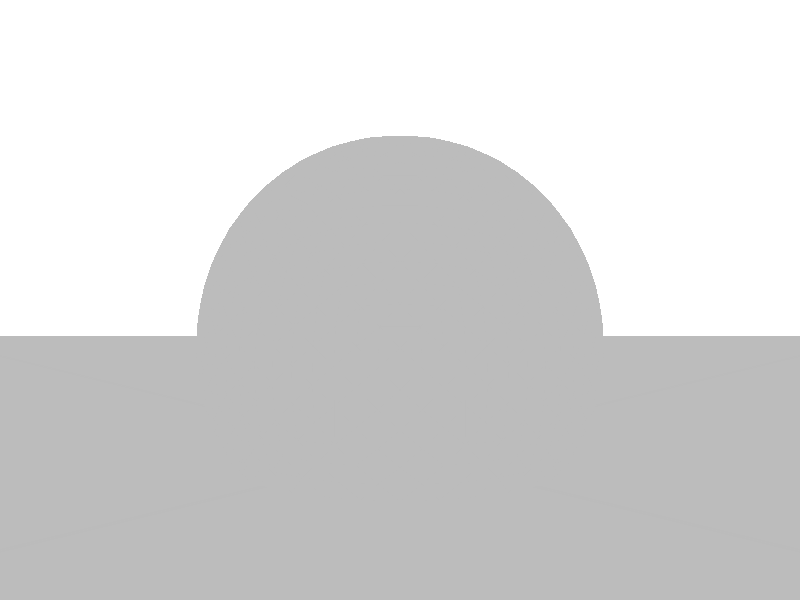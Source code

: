 #include "colors.inc"
background { rgb <1, 1, 1> }
camera {location <-0, -4, 0.5>up <0,1,0> right <-1.33,0,0> angle 35look_at <0, 0, 0> }
mesh2 {
vertex_vectors { 4608, 
<-0.395538, -0.395538, -0.5>, 
<-0.460137, -0.311064, -0.5>, 
<-0.368594, -0.368594, -0.5>, 
<-0.507508, -0.214939, -0.5>, 
<-0.460137, -0.311064, -0.5>, 
<-0.418179, -0.264922, -0.5>, 
<-0.327942, -0.327942, -0.5>, 
<-0.368594, -0.368594, -0.5>, 
<-0.418179, -0.264922, -0.5>, 
<-0.460137, -0.311064, -0.5>, 
<-0.368594, -0.368594, -0.5>, 
<-0.418179, -0.264922, -0.5>, 
<-0.550582, 2.61824e-10, -0.5>, 
<-0.537683, -0.109859, -0.5>, 
<-0.471769, -0.0503632, -0.5>, 
<-0.507508, -0.214939, -0.5>, 
<-0.537683, -0.109859, -0.5>, 
<-0.448975, -0.161522, -0.5>, 
<-0.390421, -0.105154, -0.5>, 
<-0.471769, -0.0503632, -0.5>, 
<-0.448975, -0.161522, -0.5>, 
<-0.537683, -0.109859, -0.5>, 
<-0.471769, -0.0503632, -0.5>, 
<-0.448975, -0.161522, -0.5>, 
<-0.23518, -0.23518, -0.5>, 
<-0.28428, -0.28428, -0.5>, 
<-0.311748, -0.16778, -0.5>, 
<-0.327942, -0.327942, -0.5>, 
<-0.28428, -0.28428, -0.5>, 
<-0.364629, -0.218204, -0.5>, 
<-0.390421, -0.105154, -0.5>, 
<-0.311748, -0.16778, -0.5>, 
<-0.364629, -0.218204, -0.5>, 
<-0.28428, -0.28428, -0.5>, 
<-0.311748, -0.16778, -0.5>, 
<-0.364629, -0.218204, -0.5>, 
<-0.507508, -0.214939, -0.5>, 
<-0.418179, -0.264922, -0.5>, 
<-0.448975, -0.161522, -0.5>, 
<-0.327942, -0.327942, -0.5>, 
<-0.418179, -0.264922, -0.5>, 
<-0.364629, -0.218204, -0.5>, 
<-0.390421, -0.105154, -0.5>, 
<-0.364629, -0.218204, -0.5>, 
<-0.448975, -0.161522, -0.5>, 
<-0.418179, -0.264922, -0.5>, 
<-0.364629, -0.218204, -0.5>, 
<-0.448975, -0.161522, -0.5>, 
<-0.395538, 0.395538, -0.5>, 
<-0.460137, 0.311064, -0.5>, 
<-0.368594, 0.368594, -0.5>, 
<-0.507508, 0.214939, -0.5>, 
<-0.460137, 0.311064, -0.5>, 
<-0.418179, 0.264922, -0.5>, 
<-0.327942, 0.327942, -0.5>, 
<-0.368594, 0.368594, -0.5>, 
<-0.418179, 0.264922, -0.5>, 
<-0.460137, 0.311064, -0.5>, 
<-0.368594, 0.368594, -0.5>, 
<-0.418179, 0.264922, -0.5>, 
<-0.550582, 2.61824e-10, -0.5>, 
<-0.537683, 0.109859, -0.5>, 
<-0.471769, 0.0503632, -0.5>, 
<-0.507508, 0.214939, -0.5>, 
<-0.537683, 0.109859, -0.5>, 
<-0.448975, 0.161522, -0.5>, 
<-0.390421, 0.105154, -0.5>, 
<-0.471769, 0.0503632, -0.5>, 
<-0.448975, 0.161522, -0.5>, 
<-0.537683, 0.109859, -0.5>, 
<-0.471769, 0.0503632, -0.5>, 
<-0.448975, 0.161522, -0.5>, 
<-0.23518, 0.23518, -0.5>, 
<-0.28428, 0.28428, -0.5>, 
<-0.311748, 0.16778, -0.5>, 
<-0.327942, 0.327942, -0.5>, 
<-0.28428, 0.28428, -0.5>, 
<-0.364629, 0.218204, -0.5>, 
<-0.390421, 0.105154, -0.5>, 
<-0.311748, 0.16778, -0.5>, 
<-0.364629, 0.218204, -0.5>, 
<-0.28428, 0.28428, -0.5>, 
<-0.311748, 0.16778, -0.5>, 
<-0.364629, 0.218204, -0.5>, 
<-0.507508, 0.214939, -0.5>, 
<-0.418179, 0.264922, -0.5>, 
<-0.448975, 0.161522, -0.5>, 
<-0.327942, 0.327942, -0.5>, 
<-0.418179, 0.264922, -0.5>, 
<-0.364629, 0.218204, -0.5>, 
<-0.390421, 0.105154, -0.5>, 
<-0.364629, 0.218204, -0.5>, 
<-0.448975, 0.161522, -0.5>, 
<-0.418179, 0.264922, -0.5>, 
<-0.364629, 0.218204, -0.5>, 
<-0.448975, 0.161522, -0.5>, 
<-4.52365e-10, -1.92206e-10, -0.5>, 
<-0.0614892, -0.0614892, -0.5>, 
<-0.0614892, 0.0614892, -0.5>, 
<-0.121706, -0.121706, -0.5>, 
<-0.0614892, -0.0614892, -0.5>, 
<-0.125086, -1.10971e-10, -0.5>, 
<-0.121706, 0.121706, -0.5>, 
<-0.0614892, 0.0614892, -0.5>, 
<-0.125086, -1.10971e-10, -0.5>, 
<-0.0614892, -0.0614892, -0.5>, 
<-0.0614892, 0.0614892, -0.5>, 
<-0.125086, -1.10971e-10, -0.5>, 
<-0.23518, -0.23518, -0.5>, 
<-0.179486, -0.179486, -0.5>, 
<-0.249467, -0.117916, -0.5>, 
<-0.121706, -0.121706, -0.5>, 
<-0.179486, -0.179486, -0.5>, 
<-0.188785, -0.0591859, -0.5>, 
<-0.25519, 2.27188e-10, -0.5>, 
<-0.249467, -0.117916, -0.5>, 
<-0.188785, -0.0591859, -0.5>, 
<-0.179486, -0.179486, -0.5>, 
<-0.249467, -0.117916, -0.5>, 
<-0.188785, -0.0591859, -0.5>, 
<-0.23518, 0.23518, -0.5>, 
<-0.179486, 0.179486, -0.5>, 
<-0.249467, 0.117916, -0.5>, 
<-0.121706, 0.121706, -0.5>, 
<-0.179486, 0.179486, -0.5>, 
<-0.188785, 0.0591859, -0.5>, 
<-0.25519, 2.27188e-10, -0.5>, 
<-0.249467, 0.117916, -0.5>, 
<-0.188785, 0.0591859, -0.5>, 
<-0.179486, 0.179486, -0.5>, 
<-0.249467, 0.117916, -0.5>, 
<-0.188785, 0.0591859, -0.5>, 
<-0.121706, -0.121706, -0.5>, 
<-0.125086, -1.10971e-10, -0.5>, 
<-0.188785, -0.0591859, -0.5>, 
<-0.121706, 0.121706, -0.5>, 
<-0.125086, -1.10971e-10, -0.5>, 
<-0.188785, 0.0591859, -0.5>, 
<-0.25519, 2.27188e-10, -0.5>, 
<-0.188785, 0.0591859, -0.5>, 
<-0.188785, -0.0591859, -0.5>, 
<-0.125086, -1.10971e-10, -0.5>, 
<-0.188785, 0.0591859, -0.5>, 
<-0.188785, -0.0591859, -0.5>, 
<-0.550582, 2.61824e-10, -0.5>, 
<-0.471769, -0.0503632, -0.5>, 
<-0.471769, 0.0503632, -0.5>, 
<-0.390421, -0.105154, -0.5>, 
<-0.471769, -0.0503632, -0.5>, 
<-0.395062, -3.87662e-10, -0.5>, 
<-0.390421, 0.105154, -0.5>, 
<-0.471769, 0.0503632, -0.5>, 
<-0.395062, -3.87662e-10, -0.5>, 
<-0.471769, -0.0503632, -0.5>, 
<-0.471769, 0.0503632, -0.5>, 
<-0.395062, -3.87662e-10, -0.5>, 
<-0.23518, -0.23518, -0.5>, 
<-0.311748, -0.16778, -0.5>, 
<-0.249467, -0.117916, -0.5>, 
<-0.390421, -0.105154, -0.5>, 
<-0.311748, -0.16778, -0.5>, 
<-0.321502, -0.0558867, -0.5>, 
<-0.25519, 2.27188e-10, -0.5>, 
<-0.249467, -0.117916, -0.5>, 
<-0.321502, -0.0558867, -0.5>, 
<-0.311748, -0.16778, -0.5>, 
<-0.249467, -0.117916, -0.5>, 
<-0.321502, -0.0558867, -0.5>, 
<-0.23518, 0.23518, -0.5>, 
<-0.249467, 0.117916, -0.5>, 
<-0.311748, 0.16778, -0.5>, 
<-0.25519, 2.27188e-10, -0.5>, 
<-0.249467, 0.117916, -0.5>, 
<-0.321502, 0.0558867, -0.5>, 
<-0.390421, 0.105154, -0.5>, 
<-0.311748, 0.16778, -0.5>, 
<-0.321502, 0.0558867, -0.5>, 
<-0.249467, 0.117916, -0.5>, 
<-0.311748, 0.16778, -0.5>, 
<-0.321502, 0.0558867, -0.5>, 
<-0.390421, -0.105154, -0.5>, 
<-0.395062, -3.87662e-10, -0.5>, 
<-0.321502, -0.0558867, -0.5>, 
<-0.25519, 2.27188e-10, -0.5>, 
<-0.321502, 0.0558867, -0.5>, 
<-0.321502, -0.0558867, -0.5>, 
<-0.390421, 0.105154, -0.5>, 
<-0.395062, -3.87662e-10, -0.5>, 
<-0.321502, 0.0558867, -0.5>, 
<-0.395062, -3.87662e-10, -0.5>, 
<-0.321502, 0.0558867, -0.5>, 
<-0.321502, -0.0558867, -0.5>, 
<-0.395538, 0.395538, -0.5>, 
<-0.368594, 0.368594, -0.5>, 
<-0.311064, 0.460137, -0.5>, 
<-0.327942, 0.327942, -0.5>, 
<-0.368594, 0.368594, -0.5>, 
<-0.264922, 0.418179, -0.5>, 
<-0.214939, 0.507508, -0.5>, 
<-0.311064, 0.460137, -0.5>, 
<-0.264922, 0.418179, -0.5>, 
<-0.368594, 0.368594, -0.5>, 
<-0.311064, 0.460137, -0.5>, 
<-0.264922, 0.418179, -0.5>, 
<-0.23518, 0.23518, -0.5>, 
<-0.28428, 0.28428, -0.5>, 
<-0.16778, 0.311748, -0.5>, 
<-0.327942, 0.327942, -0.5>, 
<-0.28428, 0.28428, -0.5>, 
<-0.218204, 0.364629, -0.5>, 
<-0.105154, 0.390421, -0.5>, 
<-0.16778, 0.311748, -0.5>, 
<-0.218204, 0.364629, -0.5>, 
<-0.28428, 0.28428, -0.5>, 
<-0.16778, 0.311748, -0.5>, 
<-0.218204, 0.364629, -0.5>, 
<-4.34149e-10, 0.550582, -0.5>, 
<-0.109859, 0.537683, -0.5>, 
<-0.0503632, 0.471769, -0.5>, 
<-0.214939, 0.507508, -0.5>, 
<-0.109859, 0.537683, -0.5>, 
<-0.161522, 0.448975, -0.5>, 
<-0.105154, 0.390421, -0.5>, 
<-0.0503632, 0.471769, -0.5>, 
<-0.161522, 0.448975, -0.5>, 
<-0.109859, 0.537683, -0.5>, 
<-0.0503632, 0.471769, -0.5>, 
<-0.161522, 0.448975, -0.5>, 
<-0.327942, 0.327942, -0.5>, 
<-0.264922, 0.418179, -0.5>, 
<-0.218204, 0.364629, -0.5>, 
<-0.214939, 0.507508, -0.5>, 
<-0.264922, 0.418179, -0.5>, 
<-0.161522, 0.448975, -0.5>, 
<-0.105154, 0.390421, -0.5>, 
<-0.161522, 0.448975, -0.5>, 
<-0.218204, 0.364629, -0.5>, 
<-0.264922, 0.418179, -0.5>, 
<-0.161522, 0.448975, -0.5>, 
<-0.218204, 0.364629, -0.5>, 
<0.395538, 0.395538, -0.5>, 
<0.311064, 0.460137, -0.5>, 
<0.368594, 0.368594, -0.5>, 
<0.214939, 0.507508, -0.5>, 
<0.311064, 0.460137, -0.5>, 
<0.264922, 0.418179, -0.5>, 
<0.327942, 0.327942, -0.5>, 
<0.368594, 0.368594, -0.5>, 
<0.264922, 0.418179, -0.5>, 
<0.311064, 0.460137, -0.5>, 
<0.368594, 0.368594, -0.5>, 
<0.264922, 0.418179, -0.5>, 
<-4.34149e-10, 0.550582, -0.5>, 
<0.109859, 0.537683, -0.5>, 
<0.0503632, 0.471769, -0.5>, 
<0.214939, 0.507508, -0.5>, 
<0.109859, 0.537683, -0.5>, 
<0.161522, 0.448975, -0.5>, 
<0.105154, 0.390421, -0.5>, 
<0.0503632, 0.471769, -0.5>, 
<0.161522, 0.448975, -0.5>, 
<0.109859, 0.537683, -0.5>, 
<0.0503632, 0.471769, -0.5>, 
<0.161522, 0.448975, -0.5>, 
<0.23518, 0.23518, -0.5>, 
<0.28428, 0.28428, -0.5>, 
<0.16778, 0.311748, -0.5>, 
<0.327942, 0.327942, -0.5>, 
<0.28428, 0.28428, -0.5>, 
<0.218204, 0.364629, -0.5>, 
<0.105154, 0.390421, -0.5>, 
<0.16778, 0.311748, -0.5>, 
<0.218204, 0.364629, -0.5>, 
<0.28428, 0.28428, -0.5>, 
<0.16778, 0.311748, -0.5>, 
<0.218204, 0.364629, -0.5>, 
<0.214939, 0.507508, -0.5>, 
<0.264922, 0.418179, -0.5>, 
<0.161522, 0.448975, -0.5>, 
<0.327942, 0.327942, -0.5>, 
<0.264922, 0.418179, -0.5>, 
<0.218204, 0.364629, -0.5>, 
<0.105154, 0.390421, -0.5>, 
<0.218204, 0.364629, -0.5>, 
<0.161522, 0.448975, -0.5>, 
<0.264922, 0.418179, -0.5>, 
<0.218204, 0.364629, -0.5>, 
<0.161522, 0.448975, -0.5>, 
<-4.52365e-10, -1.92206e-10, -0.5>, 
<-0.0614892, 0.0614892, -0.5>, 
<0.0614892, 0.0614892, -0.5>, 
<-0.121706, 0.121706, -0.5>, 
<-0.0614892, 0.0614892, -0.5>, 
<-7.0156e-10, 0.125086, -0.5>, 
<0.121706, 0.121706, -0.5>, 
<0.0614892, 0.0614892, -0.5>, 
<-7.0156e-10, 0.125086, -0.5>, 
<-0.0614892, 0.0614892, -0.5>, 
<0.0614892, 0.0614892, -0.5>, 
<-7.0156e-10, 0.125086, -0.5>, 
<-0.23518, 0.23518, -0.5>, 
<-0.179486, 0.179486, -0.5>, 
<-0.117916, 0.249467, -0.5>, 
<-0.121706, 0.121706, -0.5>, 
<-0.179486, 0.179486, -0.5>, 
<-0.0591859, 0.188785, -0.5>, 
<-7.08675e-10, 0.25519, -0.5>, 
<-0.117916, 0.249467, -0.5>, 
<-0.0591859, 0.188785, -0.5>, 
<-0.179486, 0.179486, -0.5>, 
<-0.117916, 0.249467, -0.5>, 
<-0.0591859, 0.188785, -0.5>, 
<0.23518, 0.23518, -0.5>, 
<0.179486, 0.179486, -0.5>, 
<0.117916, 0.249467, -0.5>, 
<0.121706, 0.121706, -0.5>, 
<0.179486, 0.179486, -0.5>, 
<0.0591859, 0.188785, -0.5>, 
<-7.08675e-10, 0.25519, -0.5>, 
<0.117916, 0.249467, -0.5>, 
<0.0591859, 0.188785, -0.5>, 
<0.179486, 0.179486, -0.5>, 
<0.117916, 0.249467, -0.5>, 
<0.0591859, 0.188785, -0.5>, 
<-0.121706, 0.121706, -0.5>, 
<-7.0156e-10, 0.125086, -0.5>, 
<-0.0591859, 0.188785, -0.5>, 
<0.121706, 0.121706, -0.5>, 
<-7.0156e-10, 0.125086, -0.5>, 
<0.0591859, 0.188785, -0.5>, 
<-7.08675e-10, 0.25519, -0.5>, 
<0.0591859, 0.188785, -0.5>, 
<-0.0591859, 0.188785, -0.5>, 
<-7.0156e-10, 0.125086, -0.5>, 
<0.0591859, 0.188785, -0.5>, 
<-0.0591859, 0.188785, -0.5>, 
<-0.23518, 0.23518, -0.5>, 
<-0.16778, 0.311748, -0.5>, 
<-0.117916, 0.249467, -0.5>, 
<-0.105154, 0.390421, -0.5>, 
<-0.16778, 0.311748, -0.5>, 
<-0.0558867, 0.321502, -0.5>, 
<-7.08675e-10, 0.25519, -0.5>, 
<-0.117916, 0.249467, -0.5>, 
<-0.0558867, 0.321502, -0.5>, 
<-0.16778, 0.311748, -0.5>, 
<-0.117916, 0.249467, -0.5>, 
<-0.0558867, 0.321502, -0.5>, 
<-4.34149e-10, 0.550582, -0.5>, 
<-0.0503632, 0.471769, -0.5>, 
<0.0503632, 0.471769, -0.5>, 
<-0.105154, 0.390421, -0.5>, 
<-0.0503632, 0.471769, -0.5>, 
<4.13667e-10, 0.395062, -0.5>, 
<0.105154, 0.390421, -0.5>, 
<0.0503632, 0.471769, -0.5>, 
<4.13667e-10, 0.395062, -0.5>, 
<-0.0503632, 0.471769, -0.5>, 
<0.0503632, 0.471769, -0.5>, 
<4.13667e-10, 0.395062, -0.5>, 
<0.23518, 0.23518, -0.5>, 
<0.117916, 0.249467, -0.5>, 
<0.16778, 0.311748, -0.5>, 
<-7.08675e-10, 0.25519, -0.5>, 
<0.117916, 0.249467, -0.5>, 
<0.0558867, 0.321502, -0.5>, 
<0.105154, 0.390421, -0.5>, 
<0.16778, 0.311748, -0.5>, 
<0.0558867, 0.321502, -0.5>, 
<0.117916, 0.249467, -0.5>, 
<0.16778, 0.311748, -0.5>, 
<0.0558867, 0.321502, -0.5>, 
<-0.105154, 0.390421, -0.5>, 
<-0.0558867, 0.321502, -0.5>, 
<4.13667e-10, 0.395062, -0.5>, 
<-7.08675e-10, 0.25519, -0.5>, 
<-0.0558867, 0.321502, -0.5>, 
<0.0558867, 0.321502, -0.5>, 
<0.105154, 0.390421, -0.5>, 
<0.0558867, 0.321502, -0.5>, 
<4.13667e-10, 0.395062, -0.5>, 
<-0.0558867, 0.321502, -0.5>, 
<0.0558867, 0.321502, -0.5>, 
<4.13667e-10, 0.395062, -0.5>, 
<0.395538, -0.395538, -0.5>, 
<0.460137, -0.311064, -0.5>, 
<0.368594, -0.368594, -0.5>, 
<0.507508, -0.214939, -0.5>, 
<0.460137, -0.311064, -0.5>, 
<0.418179, -0.264922, -0.5>, 
<0.327942, -0.327942, -0.5>, 
<0.368594, -0.368594, -0.5>, 
<0.418179, -0.264922, -0.5>, 
<0.460137, -0.311064, -0.5>, 
<0.368594, -0.368594, -0.5>, 
<0.418179, -0.264922, -0.5>, 
<0.550582, -4.71701e-10, -0.5>, 
<0.537683, -0.109859, -0.5>, 
<0.471769, -0.0503632, -0.5>, 
<0.507508, -0.214939, -0.5>, 
<0.537683, -0.109859, -0.5>, 
<0.448975, -0.161522, -0.5>, 
<0.390421, -0.105154, -0.5>, 
<0.471769, -0.0503632, -0.5>, 
<0.448975, -0.161522, -0.5>, 
<0.537683, -0.109859, -0.5>, 
<0.471769, -0.0503632, -0.5>, 
<0.448975, -0.161522, -0.5>, 
<0.23518, -0.23518, -0.5>, 
<0.28428, -0.28428, -0.5>, 
<0.311748, -0.16778, -0.5>, 
<0.327942, -0.327942, -0.5>, 
<0.28428, -0.28428, -0.5>, 
<0.364629, -0.218204, -0.5>, 
<0.390421, -0.105154, -0.5>, 
<0.311748, -0.16778, -0.5>, 
<0.364629, -0.218204, -0.5>, 
<0.28428, -0.28428, -0.5>, 
<0.311748, -0.16778, -0.5>, 
<0.364629, -0.218204, -0.5>, 
<0.507508, -0.214939, -0.5>, 
<0.418179, -0.264922, -0.5>, 
<0.448975, -0.161522, -0.5>, 
<0.327942, -0.327942, -0.5>, 
<0.418179, -0.264922, -0.5>, 
<0.364629, -0.218204, -0.5>, 
<0.390421, -0.105154, -0.5>, 
<0.364629, -0.218204, -0.5>, 
<0.448975, -0.161522, -0.5>, 
<0.418179, -0.264922, -0.5>, 
<0.364629, -0.218204, -0.5>, 
<0.448975, -0.161522, -0.5>, 
<0.395538, 0.395538, -0.5>, 
<0.368594, 0.368594, -0.5>, 
<0.460137, 0.311064, -0.5>, 
<0.327942, 0.327942, -0.5>, 
<0.368594, 0.368594, -0.5>, 
<0.418179, 0.264922, -0.5>, 
<0.507508, 0.214939, -0.5>, 
<0.460137, 0.311064, -0.5>, 
<0.418179, 0.264922, -0.5>, 
<0.368594, 0.368594, -0.5>, 
<0.460137, 0.311064, -0.5>, 
<0.418179, 0.264922, -0.5>, 
<0.23518, 0.23518, -0.5>, 
<0.28428, 0.28428, -0.5>, 
<0.311748, 0.16778, -0.5>, 
<0.327942, 0.327942, -0.5>, 
<0.28428, 0.28428, -0.5>, 
<0.364629, 0.218204, -0.5>, 
<0.390421, 0.105154, -0.5>, 
<0.311748, 0.16778, -0.5>, 
<0.364629, 0.218204, -0.5>, 
<0.28428, 0.28428, -0.5>, 
<0.311748, 0.16778, -0.5>, 
<0.364629, 0.218204, -0.5>, 
<0.550582, -4.71701e-10, -0.5>, 
<0.537683, 0.109859, -0.5>, 
<0.471769, 0.0503632, -0.5>, 
<0.507508, 0.214939, -0.5>, 
<0.537683, 0.109859, -0.5>, 
<0.448975, 0.161522, -0.5>, 
<0.390421, 0.105154, -0.5>, 
<0.471769, 0.0503632, -0.5>, 
<0.448975, 0.161522, -0.5>, 
<0.537683, 0.109859, -0.5>, 
<0.471769, 0.0503632, -0.5>, 
<0.448975, 0.161522, -0.5>, 
<0.327942, 0.327942, -0.5>, 
<0.418179, 0.264922, -0.5>, 
<0.364629, 0.218204, -0.5>, 
<0.507508, 0.214939, -0.5>, 
<0.418179, 0.264922, -0.5>, 
<0.448975, 0.161522, -0.5>, 
<0.390421, 0.105154, -0.5>, 
<0.448975, 0.161522, -0.5>, 
<0.364629, 0.218204, -0.5>, 
<0.418179, 0.264922, -0.5>, 
<0.448975, 0.161522, -0.5>, 
<0.364629, 0.218204, -0.5>, 
<-4.52365e-10, -1.92206e-10, -0.5>, 
<0.0614892, 0.0614892, -0.5>, 
<0.0614892, -0.0614892, -0.5>, 
<0.121706, 0.121706, -0.5>, 
<0.0614892, 0.0614892, -0.5>, 
<0.125086, -1.62615e-10, -0.5>, 
<0.121706, -0.121706, -0.5>, 
<0.0614892, -0.0614892, -0.5>, 
<0.125086, -1.62615e-10, -0.5>, 
<0.0614892, 0.0614892, -0.5>, 
<0.0614892, -0.0614892, -0.5>, 
<0.125086, -1.62615e-10, -0.5>, 
<0.23518, 0.23518, -0.5>, 
<0.179486, 0.179486, -0.5>, 
<0.249467, 0.117916, -0.5>, 
<0.121706, 0.121706, -0.5>, 
<0.179486, 0.179486, -0.5>, 
<0.188785, 0.0591859, -0.5>, 
<0.25519, 7.6961e-11, -0.5>, 
<0.249467, 0.117916, -0.5>, 
<0.188785, 0.0591859, -0.5>, 
<0.179486, 0.179486, -0.5>, 
<0.249467, 0.117916, -0.5>, 
<0.188785, 0.0591859, -0.5>, 
<0.23518, -0.23518, -0.5>, 
<0.179486, -0.179486, -0.5>, 
<0.249467, -0.117916, -0.5>, 
<0.121706, -0.121706, -0.5>, 
<0.179486, -0.179486, -0.5>, 
<0.188785, -0.0591859, -0.5>, 
<0.25519, 7.6961e-11, -0.5>, 
<0.249467, -0.117916, -0.5>, 
<0.188785, -0.0591859, -0.5>, 
<0.179486, -0.179486, -0.5>, 
<0.249467, -0.117916, -0.5>, 
<0.188785, -0.0591859, -0.5>, 
<0.121706, 0.121706, -0.5>, 
<0.125086, -1.62615e-10, -0.5>, 
<0.188785, 0.0591859, -0.5>, 
<0.121706, -0.121706, -0.5>, 
<0.125086, -1.62615e-10, -0.5>, 
<0.188785, -0.0591859, -0.5>, 
<0.25519, 7.6961e-11, -0.5>, 
<0.188785, -0.0591859, -0.5>, 
<0.188785, 0.0591859, -0.5>, 
<0.125086, -1.62615e-10, -0.5>, 
<0.188785, -0.0591859, -0.5>, 
<0.188785, 0.0591859, -0.5>, 
<0.23518, 0.23518, -0.5>, 
<0.249467, 0.117916, -0.5>, 
<0.311748, 0.16778, -0.5>, 
<0.25519, 7.6961e-11, -0.5>, 
<0.249467, 0.117916, -0.5>, 
<0.321502, 0.0558867, -0.5>, 
<0.390421, 0.105154, -0.5>, 
<0.311748, 0.16778, -0.5>, 
<0.321502, 0.0558867, -0.5>, 
<0.249467, 0.117916, -0.5>, 
<0.311748, 0.16778, -0.5>, 
<0.321502, 0.0558867, -0.5>, 
<0.550582, -4.71701e-10, -0.5>, 
<0.471769, -0.0503632, -0.5>, 
<0.471769, 0.0503632, -0.5>, 
<0.390421, -0.105154, -0.5>, 
<0.471769, -0.0503632, -0.5>, 
<0.395062, -1.60302e-10, -0.5>, 
<0.390421, 0.105154, -0.5>, 
<0.471769, 0.0503632, -0.5>, 
<0.395062, -1.60302e-10, -0.5>, 
<0.471769, -0.0503632, -0.5>, 
<0.471769, 0.0503632, -0.5>, 
<0.395062, -1.60302e-10, -0.5>, 
<0.23518, -0.23518, -0.5>, 
<0.311748, -0.16778, -0.5>, 
<0.249467, -0.117916, -0.5>, 
<0.390421, -0.105154, -0.5>, 
<0.311748, -0.16778, -0.5>, 
<0.321502, -0.0558867, -0.5>, 
<0.25519, 7.6961e-11, -0.5>, 
<0.249467, -0.117916, -0.5>, 
<0.321502, -0.0558867, -0.5>, 
<0.311748, -0.16778, -0.5>, 
<0.249467, -0.117916, -0.5>, 
<0.321502, -0.0558867, -0.5>, 
<0.390421, -0.105154, -0.5>, 
<0.321502, -0.0558867, -0.5>, 
<0.395062, -1.60302e-10, -0.5>, 
<0.25519, 7.6961e-11, -0.5>, 
<0.321502, 0.0558867, -0.5>, 
<0.321502, -0.0558867, -0.5>, 
<0.390421, 0.105154, -0.5>, 
<0.321502, 0.0558867, -0.5>, 
<0.395062, -1.60302e-10, -0.5>, 
<0.321502, 0.0558867, -0.5>, 
<0.321502, -0.0558867, -0.5>, 
<0.395062, -1.60302e-10, -0.5>, 
<-0.395538, -0.395538, -0.5>, 
<-0.368594, -0.368594, -0.5>, 
<-0.311064, -0.460137, -0.5>, 
<-0.327942, -0.327942, -0.5>, 
<-0.368594, -0.368594, -0.5>, 
<-0.264922, -0.418179, -0.5>, 
<-0.214939, -0.507508, -0.5>, 
<-0.311064, -0.460137, -0.5>, 
<-0.264922, -0.418179, -0.5>, 
<-0.368594, -0.368594, -0.5>, 
<-0.311064, -0.460137, -0.5>, 
<-0.264922, -0.418179, -0.5>, 
<-0.23518, -0.23518, -0.5>, 
<-0.28428, -0.28428, -0.5>, 
<-0.16778, -0.311748, -0.5>, 
<-0.327942, -0.327942, -0.5>, 
<-0.28428, -0.28428, -0.5>, 
<-0.218204, -0.364629, -0.5>, 
<-0.105154, -0.390421, -0.5>, 
<-0.16778, -0.311748, -0.5>, 
<-0.218204, -0.364629, -0.5>, 
<-0.28428, -0.28428, -0.5>, 
<-0.16778, -0.311748, -0.5>, 
<-0.218204, -0.364629, -0.5>, 
<-1.76967e-09, -0.550582, -0.5>, 
<-0.109859, -0.537683, -0.5>, 
<-0.0503632, -0.471769, -0.5>, 
<-0.214939, -0.507508, -0.5>, 
<-0.109859, -0.537683, -0.5>, 
<-0.161522, -0.448975, -0.5>, 
<-0.105154, -0.390421, -0.5>, 
<-0.0503632, -0.471769, -0.5>, 
<-0.161522, -0.448975, -0.5>, 
<-0.109859, -0.537683, -0.5>, 
<-0.0503632, -0.471769, -0.5>, 
<-0.161522, -0.448975, -0.5>, 
<-0.327942, -0.327942, -0.5>, 
<-0.264922, -0.418179, -0.5>, 
<-0.218204, -0.364629, -0.5>, 
<-0.214939, -0.507508, -0.5>, 
<-0.264922, -0.418179, -0.5>, 
<-0.161522, -0.448975, -0.5>, 
<-0.105154, -0.390421, -0.5>, 
<-0.161522, -0.448975, -0.5>, 
<-0.218204, -0.364629, -0.5>, 
<-0.264922, -0.418179, -0.5>, 
<-0.161522, -0.448975, -0.5>, 
<-0.218204, -0.364629, -0.5>, 
<0.395538, -0.395538, -0.5>, 
<0.368594, -0.368594, -0.5>, 
<0.311064, -0.460137, -0.5>, 
<0.327942, -0.327942, -0.5>, 
<0.368594, -0.368594, -0.5>, 
<0.264922, -0.418179, -0.5>, 
<0.214939, -0.507508, -0.5>, 
<0.311064, -0.460137, -0.5>, 
<0.264922, -0.418179, -0.5>, 
<0.368594, -0.368594, -0.5>, 
<0.311064, -0.460137, -0.5>, 
<0.264922, -0.418179, -0.5>, 
<0.23518, -0.23518, -0.5>, 
<0.28428, -0.28428, -0.5>, 
<0.16778, -0.311748, -0.5>, 
<0.327942, -0.327942, -0.5>, 
<0.28428, -0.28428, -0.5>, 
<0.218204, -0.364629, -0.5>, 
<0.105154, -0.390421, -0.5>, 
<0.16778, -0.311748, -0.5>, 
<0.218204, -0.364629, -0.5>, 
<0.28428, -0.28428, -0.5>, 
<0.16778, -0.311748, -0.5>, 
<0.218204, -0.364629, -0.5>, 
<-1.76967e-09, -0.550582, -0.5>, 
<0.109859, -0.537683, -0.5>, 
<0.0503632, -0.471769, -0.5>, 
<0.214939, -0.507508, -0.5>, 
<0.109859, -0.537683, -0.5>, 
<0.161522, -0.448975, -0.5>, 
<0.105154, -0.390421, -0.5>, 
<0.0503632, -0.471769, -0.5>, 
<0.161522, -0.448975, -0.5>, 
<0.109859, -0.537683, -0.5>, 
<0.0503632, -0.471769, -0.5>, 
<0.161522, -0.448975, -0.5>, 
<0.327942, -0.327942, -0.5>, 
<0.264922, -0.418179, -0.5>, 
<0.218204, -0.364629, -0.5>, 
<0.214939, -0.507508, -0.5>, 
<0.264922, -0.418179, -0.5>, 
<0.161522, -0.448975, -0.5>, 
<0.105154, -0.390421, -0.5>, 
<0.161522, -0.448975, -0.5>, 
<0.218204, -0.364629, -0.5>, 
<0.264922, -0.418179, -0.5>, 
<0.161522, -0.448975, -0.5>, 
<0.218204, -0.364629, -0.5>, 
<-4.52365e-10, -1.92206e-10, -0.5>, 
<-0.0614892, -0.0614892, -0.5>, 
<0.0614892, -0.0614892, -0.5>, 
<-0.121706, -0.121706, -0.5>, 
<-0.0614892, -0.0614892, -0.5>, 
<-6.06442e-10, -0.125086, -0.5>, 
<0.121706, -0.121706, -0.5>, 
<0.0614892, -0.0614892, -0.5>, 
<-6.06442e-10, -0.125086, -0.5>, 
<-0.0614892, -0.0614892, -0.5>, 
<0.0614892, -0.0614892, -0.5>, 
<-6.06442e-10, -0.125086, -0.5>, 
<-0.23518, -0.23518, -0.5>, 
<-0.179486, -0.179486, -0.5>, 
<-0.117916, -0.249467, -0.5>, 
<-0.121706, -0.121706, -0.5>, 
<-0.179486, -0.179486, -0.5>, 
<-0.0591859, -0.188785, -0.5>, 
<-3.00458e-10, -0.25519, -0.5>, 
<-0.117916, -0.249467, -0.5>, 
<-0.0591859, -0.188785, -0.5>, 
<-0.179486, -0.179486, -0.5>, 
<-0.117916, -0.249467, -0.5>, 
<-0.0591859, -0.188785, -0.5>, 
<0.23518, -0.23518, -0.5>, 
<0.179486, -0.179486, -0.5>, 
<0.117916, -0.249467, -0.5>, 
<0.121706, -0.121706, -0.5>, 
<0.179486, -0.179486, -0.5>, 
<0.0591859, -0.188785, -0.5>, 
<-3.00458e-10, -0.25519, -0.5>, 
<0.117916, -0.249467, -0.5>, 
<0.0591859, -0.188785, -0.5>, 
<0.179486, -0.179486, -0.5>, 
<0.117916, -0.249467, -0.5>, 
<0.0591859, -0.188785, -0.5>, 
<-0.121706, -0.121706, -0.5>, 
<-6.06442e-10, -0.125086, -0.5>, 
<-0.0591859, -0.188785, -0.5>, 
<0.121706, -0.121706, -0.5>, 
<-6.06442e-10, -0.125086, -0.5>, 
<0.0591859, -0.188785, -0.5>, 
<-3.00458e-10, -0.25519, -0.5>, 
<0.0591859, -0.188785, -0.5>, 
<-0.0591859, -0.188785, -0.5>, 
<-6.06442e-10, -0.125086, -0.5>, 
<0.0591859, -0.188785, -0.5>, 
<-0.0591859, -0.188785, -0.5>, 
<-0.23518, -0.23518, -0.5>, 
<-0.16778, -0.311748, -0.5>, 
<-0.117916, -0.249467, -0.5>, 
<-0.105154, -0.390421, -0.5>, 
<-0.16778, -0.311748, -0.5>, 
<-0.0558867, -0.321502, -0.5>, 
<-3.00458e-10, -0.25519, -0.5>, 
<-0.117916, -0.249467, -0.5>, 
<-0.0558867, -0.321502, -0.5>, 
<-0.16778, -0.311748, -0.5>, 
<-0.117916, -0.249467, -0.5>, 
<-0.0558867, -0.321502, -0.5>, 
<0.23518, -0.23518, -0.5>, 
<0.117916, -0.249467, -0.5>, 
<0.16778, -0.311748, -0.5>, 
<-3.00458e-10, -0.25519, -0.5>, 
<0.117916, -0.249467, -0.5>, 
<0.0558867, -0.321502, -0.5>, 
<0.105154, -0.390421, -0.5>, 
<0.16778, -0.311748, -0.5>, 
<0.0558867, -0.321502, -0.5>, 
<0.117916, -0.249467, -0.5>, 
<0.16778, -0.311748, -0.5>, 
<0.0558867, -0.321502, -0.5>, 
<-1.76967e-09, -0.550582, -0.5>, 
<-0.0503632, -0.471769, -0.5>, 
<0.0503632, -0.471769, -0.5>, 
<-0.105154, -0.390421, -0.5>, 
<-0.0503632, -0.471769, -0.5>, 
<-3.34013e-10, -0.395062, -0.5>, 
<0.105154, -0.390421, -0.5>, 
<0.0503632, -0.471769, -0.5>, 
<-3.34013e-10, -0.395062, -0.5>, 
<-0.0503632, -0.471769, -0.5>, 
<0.0503632, -0.471769, -0.5>, 
<-3.34013e-10, -0.395062, -0.5>, 
<-0.105154, -0.390421, -0.5>, 
<-0.0558867, -0.321502, -0.5>, 
<-3.34013e-10, -0.395062, -0.5>, 
<-3.00458e-10, -0.25519, -0.5>, 
<-0.0558867, -0.321502, -0.5>, 
<0.0558867, -0.321502, -0.5>, 
<0.105154, -0.390421, -0.5>, 
<-3.34013e-10, -0.395062, -0.5>, 
<0.0558867, -0.321502, -0.5>, 
<-0.0558867, -0.321502, -0.5>, 
<-3.34013e-10, -0.395062, -0.5>, 
<0.0558867, -0.321502, -0.5>, 
<-0.395538, -0.395538, -0.5>, 
<-0.460137, -0.311064, -0.5>, 
<-0.458246, -0.367495, -0.438516>, 
<-0.507508, -0.214939, -0.5>, 
<-0.460137, -0.311064, -0.5>, 
<-0.51368, -0.27561, -0.441516>, 
<-0.510873, -0.330063, -0.379999>, 
<-0.458246, -0.367495, -0.438516>, 
<-0.51368, -0.27561, -0.441516>, 
<-0.460137, -0.311064, -0.5>, 
<-0.458246, -0.367495, -0.438516>, 
<-0.51368, -0.27561, -0.441516>, 
<-0.550582, 2.61824e-10, -0.5>, 
<-0.537683, -0.109859, -0.5>, 
<-0.575136, -0.0613284, -0.443496>, 
<-0.507508, -0.214939, -0.5>, 
<-0.537683, -0.109859, -0.5>, 
<-0.552713, -0.170385, -0.445176>, 
<-0.589417, -0.121127, -0.386426>, 
<-0.575136, -0.0613284, -0.443496>, 
<-0.552713, -0.170385, -0.445176>, 
<-0.537683, -0.109859, -0.5>, 
<-0.575136, -0.0613284, -0.443496>, 
<-0.552713, -0.170385, -0.445176>, 
<-0.588123, -0.234563, -0.26621>, 
<-0.554488, -0.283639, -0.32447>, 
<-0.593585, -0.179575, -0.32765>, 
<-0.510873, -0.330063, -0.379999>, 
<-0.554488, -0.283639, -0.32447>, 
<-0.558396, -0.2284, -0.386531>, 
<-0.589417, -0.121127, -0.386426>, 
<-0.593585, -0.179575, -0.32765>, 
<-0.558396, -0.2284, -0.386531>, 
<-0.554488, -0.283639, -0.32447>, 
<-0.593585, -0.179575, -0.32765>, 
<-0.558396, -0.2284, -0.386531>, 
<-0.507508, -0.214939, -0.5>, 
<-0.51368, -0.27561, -0.441516>, 
<-0.552713, -0.170385, -0.445176>, 
<-0.510873, -0.330063, -0.379999>, 
<-0.51368, -0.27561, -0.441516>, 
<-0.558396, -0.2284, -0.386531>, 
<-0.589417, -0.121127, -0.386426>, 
<-0.558396, -0.2284, -0.386531>, 
<-0.552713, -0.170385, -0.445176>, 
<-0.51368, -0.27561, -0.441516>, 
<-0.558396, -0.2284, -0.386531>, 
<-0.552713, -0.170385, -0.445176>, 
<-0.395538, 0.395538, -0.5>, 
<-0.460137, 0.311064, -0.5>, 
<-0.458246, 0.367495, -0.438516>, 
<-0.507508, 0.214939, -0.5>, 
<-0.460137, 0.311064, -0.5>, 
<-0.51368, 0.27561, -0.441516>, 
<-0.510873, 0.330063, -0.379999>, 
<-0.458246, 0.367495, -0.438516>, 
<-0.51368, 0.27561, -0.441516>, 
<-0.460137, 0.311064, -0.5>, 
<-0.458246, 0.367495, -0.438516>, 
<-0.51368, 0.27561, -0.441516>, 
<-0.550582, 2.61824e-10, -0.5>, 
<-0.537683, 0.109859, -0.5>, 
<-0.575136, 0.0613284, -0.443496>, 
<-0.507508, 0.214939, -0.5>, 
<-0.537683, 0.109859, -0.5>, 
<-0.552713, 0.170385, -0.445176>, 
<-0.589417, 0.121127, -0.386426>, 
<-0.575136, 0.0613284, -0.443496>, 
<-0.552713, 0.170385, -0.445176>, 
<-0.537683, 0.109859, -0.5>, 
<-0.575136, 0.0613284, -0.443496>, 
<-0.552713, 0.170385, -0.445176>, 
<-0.588123, 0.234563, -0.26621>, 
<-0.554488, 0.283639, -0.32447>, 
<-0.593585, 0.179575, -0.32765>, 
<-0.510873, 0.330063, -0.379999>, 
<-0.554488, 0.283639, -0.32447>, 
<-0.558396, 0.2284, -0.386531>, 
<-0.589417, 0.121127, -0.386426>, 
<-0.593585, 0.179575, -0.32765>, 
<-0.558396, 0.2284, -0.386531>, 
<-0.554488, 0.283639, -0.32447>, 
<-0.593585, 0.179575, -0.32765>, 
<-0.558396, 0.2284, -0.386531>, 
<-0.507508, 0.214939, -0.5>, 
<-0.51368, 0.27561, -0.441516>, 
<-0.552713, 0.170385, -0.445176>, 
<-0.510873, 0.330063, -0.379999>, 
<-0.51368, 0.27561, -0.441516>, 
<-0.558396, 0.2284, -0.386531>, 
<-0.589417, 0.121127, -0.386426>, 
<-0.558396, 0.2284, -0.386531>, 
<-0.552713, 0.170385, -0.445176>, 
<-0.51368, 0.27561, -0.441516>, 
<-0.558396, 0.2284, -0.386531>, 
<-0.552713, 0.170385, -0.445176>, 
<-0.631624, -0.118821, -0.15997>, 
<-0.638458, -0.0596124, -0.105487>, 
<-0.635901, -0.060282, -0.220046>, 
<-0.635397, 4.77686e-10, -0.0515082>, 
<-0.638458, -0.0596124, -0.105487>, 
<-0.642115, 4.96705e-10, -0.164376>, 
<-0.630218, 5.74357e-10, -0.278838>, 
<-0.642115, 4.96705e-10, -0.164376>, 
<-0.635901, -0.060282, -0.220046>, 
<-0.638458, -0.0596124, -0.105487>, 
<-0.642115, 4.96705e-10, -0.164376>, 
<-0.635901, -0.060282, -0.220046>, 
<-0.588123, -0.234563, -0.26621>, 
<-0.614788, -0.177888, -0.213701>, 
<-0.593585, -0.179575, -0.32765>, 
<-0.631624, -0.118821, -0.15997>, 
<-0.614788, -0.177888, -0.213701>, 
<-0.619677, -0.120574, -0.274766>, 
<-0.589417, -0.121127, -0.386426>, 
<-0.593585, -0.179575, -0.32765>, 
<-0.619677, -0.120574, -0.274766>, 
<-0.614788, -0.177888, -0.213701>, 
<-0.593585, -0.179575, -0.32765>, 
<-0.619677, -0.120574, -0.274766>, 
<-0.588123, 0.234563, -0.26621>, 
<-0.614788, 0.177888, -0.213701>, 
<-0.593585, 0.179575, -0.32765>, 
<-0.631624, 0.118821, -0.15997>, 
<-0.614788, 0.177888, -0.213701>, 
<-0.619677, 0.120574, -0.274766>, 
<-0.589417, 0.121127, -0.386426>, 
<-0.619677, 0.120574, -0.274766>, 
<-0.593585, 0.179575, -0.32765>, 
<-0.614788, 0.177888, -0.213701>, 
<-0.619677, 0.120574, -0.274766>, 
<-0.593585, 0.179575, -0.32765>, 
<-0.631624, 0.118821, -0.15997>, 
<-0.638458, 0.0596124, -0.105487>, 
<-0.635901, 0.060282, -0.220046>, 
<-0.635397, 4.77686e-10, -0.0515082>, 
<-0.638458, 0.0596124, -0.105487>, 
<-0.642115, 4.96705e-10, -0.164376>, 
<-0.630218, 5.74357e-10, -0.278838>, 
<-0.642115, 4.96705e-10, -0.164376>, 
<-0.635901, 0.060282, -0.220046>, 
<-0.638458, 0.0596124, -0.105487>, 
<-0.642115, 4.96705e-10, -0.164376>, 
<-0.635901, 0.060282, -0.220046>, 
<-0.589417, -0.121127, -0.386426>, 
<-0.575136, -0.0613284, -0.443496>, 
<-0.614839, -0.0608919, -0.333718>, 
<-0.550582, 2.61824e-10, -0.5>, 
<-0.575136, -0.0613284, -0.443496>, 
<-0.599817, 4.4819e-10, -0.390793>, 
<-0.630218, 5.74357e-10, -0.278838>, 
<-0.599817, 4.4819e-10, -0.390793>, 
<-0.614839, -0.0608919, -0.333718>, 
<-0.575136, -0.0613284, -0.443496>, 
<-0.599817, 4.4819e-10, -0.390793>, 
<-0.614839, -0.0608919, -0.333718>, 
<-0.630218, 5.74357e-10, -0.278838>, 
<-0.635901, -0.060282, -0.220046>, 
<-0.614839, -0.0608919, -0.333718>, 
<-0.631624, -0.118821, -0.15997>, 
<-0.619677, -0.120574, -0.274766>, 
<-0.635901, -0.060282, -0.220046>, 
<-0.589417, -0.121127, -0.386426>, 
<-0.619677, -0.120574, -0.274766>, 
<-0.614839, -0.0608919, -0.333718>, 
<-0.619677, -0.120574, -0.274766>, 
<-0.635901, -0.060282, -0.220046>, 
<-0.614839, -0.0608919, -0.333718>, 
<-0.630218, 5.74357e-10, -0.278838>, 
<-0.635901, 0.060282, -0.220046>, 
<-0.614839, 0.0608919, -0.333718>, 
<-0.631624, 0.118821, -0.15997>, 
<-0.619677, 0.120574, -0.274766>, 
<-0.635901, 0.060282, -0.220046>, 
<-0.589417, 0.121127, -0.386426>, 
<-0.619677, 0.120574, -0.274766>, 
<-0.614839, 0.0608919, -0.333718>, 
<-0.619677, 0.120574, -0.274766>, 
<-0.635901, 0.060282, -0.220046>, 
<-0.614839, 0.0608919, -0.333718>, 
<-0.589417, 0.121127, -0.386426>, 
<-0.575136, 0.0613284, -0.443496>, 
<-0.614839, 0.0608919, -0.333718>, 
<-0.550582, 2.61824e-10, -0.5>, 
<-0.575136, 0.0613284, -0.443496>, 
<-0.599817, 4.4819e-10, -0.390793>, 
<-0.630218, 5.74357e-10, -0.278838>, 
<-0.599817, 4.4819e-10, -0.390793>, 
<-0.614839, 0.0608919, -0.333718>, 
<-0.575136, 0.0613284, -0.443496>, 
<-0.599817, 4.4819e-10, -0.390793>, 
<-0.614839, 0.0608919, -0.333718>, 
<-0.395538, 0.395538, -0.5>, 
<-0.458246, 0.367495, -0.438516>, 
<-0.428596, 0.428596, -0.391295>, 
<-0.510873, 0.330063, -0.379999>, 
<-0.458246, 0.367495, -0.438516>, 
<-0.48389, 0.392668, -0.332527>, 
<-0.448578, 0.448578, -0.2823>, 
<-0.428596, 0.428596, -0.391295>, 
<-0.48389, 0.392668, -0.332527>, 
<-0.458246, 0.367495, -0.438516>, 
<-0.428596, 0.428596, -0.391295>, 
<-0.48389, 0.392668, -0.332527>, 
<-0.588123, 0.234563, -0.26621>, 
<-0.554488, 0.283639, -0.32447>, 
<-0.56853, 0.296834, -0.216447>, 
<-0.510873, 0.330063, -0.379999>, 
<-0.554488, 0.283639, -0.32447>, 
<-0.53128, 0.347035, -0.274702>, 
<-0.53918, 0.354609, -0.166714>, 
<-0.56853, 0.296834, -0.216447>, 
<-0.53128, 0.347035, -0.274702>, 
<-0.554488, 0.283639, -0.32447>, 
<-0.56853, 0.296834, -0.216447>, 
<-0.53128, 0.347035, -0.274702>, 
<-0.454093, 0.454093, -0.0719532>, 
<-0.456655, 0.456655, -0.176124>, 
<-0.500653, 0.407414, -0.118238>, 
<-0.448578, 0.448578, -0.2823>, 
<-0.456655, 0.456655, -0.176124>, 
<-0.49855, 0.40481, -0.225034>, 
<-0.53918, 0.354609, -0.166714>, 
<-0.500653, 0.407414, -0.118238>, 
<-0.49855, 0.40481, -0.225034>, 
<-0.456655, 0.456655, -0.176124>, 
<-0.500653, 0.407414, -0.118238>, 
<-0.49855, 0.40481, -0.225034>, 
<-0.510873, 0.330063, -0.379999>, 
<-0.48389, 0.392668, -0.332527>, 
<-0.53128, 0.347035, -0.274702>, 
<-0.448578, 0.448578, -0.2823>, 
<-0.48389, 0.392668, -0.332527>, 
<-0.49855, 0.40481, -0.225034>, 
<-0.53918, 0.354609, -0.166714>, 
<-0.49855, 0.40481, -0.225034>, 
<-0.53128, 0.347035, -0.274702>, 
<-0.48389, 0.392668, -0.332527>, 
<-0.49855, 0.40481, -0.225034>, 
<-0.53128, 0.347035, -0.274702>, 
<-0.348459, 0.348459, 0.290893>, 
<-0.387653, 0.387653, 0.211933>, 
<-0.404015, 0.31873, 0.262506>, 
<-0.418938, 0.418938, 0.12397>, 
<-0.387653, 0.387653, 0.211933>, 
<-0.442075, 0.35443, 0.179029>, 
<-0.455245, 0.284931, 0.229445>, 
<-0.404015, 0.31873, 0.262506>, 
<-0.442075, 0.35443, 0.179029>, 
<-0.387653, 0.387653, 0.211933>, 
<-0.404015, 0.31873, 0.262506>, 
<-0.442075, 0.35443, 0.179029>, 
<-0.454093, 0.454093, -0.0719532>, 
<-0.441289, 0.441289, 0.0289656>, 
<-0.491599, 0.399514, -0.0137372>, 
<-0.418938, 0.418938, 0.12397>, 
<-0.441289, 0.441289, 0.0289656>, 
<-0.471811, 0.381659, 0.0860458>, 
<-0.519213, 0.338956, 0.0426285>, 
<-0.491599, 0.399514, -0.0137372>, 
<-0.471811, 0.381659, 0.0860458>, 
<-0.441289, 0.441289, 0.0289656>, 
<-0.491599, 0.399514, -0.0137372>, 
<-0.471811, 0.381659, 0.0860458>, 
<-0.541765, 0.205676, 0.150915>, 
<-0.501001, 0.247269, 0.19261>, 
<-0.535654, 0.274319, 0.0982033>, 
<-0.455245, 0.284931, 0.229445>, 
<-0.501001, 0.247269, 0.19261>, 
<-0.491976, 0.316856, 0.140171>, 
<-0.519213, 0.338956, 0.0426285>, 
<-0.535654, 0.274319, 0.0982033>, 
<-0.491976, 0.316856, 0.140171>, 
<-0.501001, 0.247269, 0.19261>, 
<-0.535654, 0.274319, 0.0982033>, 
<-0.491976, 0.316856, 0.140171>, 
<-0.418938, 0.418938, 0.12397>, 
<-0.442075, 0.35443, 0.179029>, 
<-0.471811, 0.381659, 0.0860458>, 
<-0.455245, 0.284931, 0.229445>, 
<-0.442075, 0.35443, 0.179029>, 
<-0.491976, 0.316856, 0.140171>, 
<-0.519213, 0.338956, 0.0426285>, 
<-0.491976, 0.316856, 0.140171>, 
<-0.471811, 0.381659, 0.0860458>, 
<-0.442075, 0.35443, 0.179029>, 
<-0.491976, 0.316856, 0.140171>, 
<-0.471811, 0.381659, 0.0860458>, 
<-0.635397, 4.77686e-10, -0.0515082>, 
<-0.638458, 0.0596124, -0.105487>, 
<-0.623881, 0.055126, 0.00612898>, 
<-0.631624, 0.118821, -0.15997>, 
<-0.638458, 0.0596124, -0.105487>, 
<-0.625324, 0.117573, -0.0482424>, 
<-0.603545, 0.108243, 0.0594356>, 
<-0.623881, 0.055126, 0.00612898>, 
<-0.625324, 0.117573, -0.0482424>, 
<-0.638458, 0.0596124, -0.105487>, 
<-0.623881, 0.055126, 0.00612898>, 
<-0.625324, 0.117573, -0.0482424>, 
<-0.588123, 0.234563, -0.26621>, 
<-0.614788, 0.177888, -0.213701>, 
<-0.597683, 0.239455, -0.159332>, 
<-0.631624, 0.118821, -0.15997>, 
<-0.614788, 0.177888, -0.213701>, 
<-0.61671, 0.179245, -0.104488>, 
<-0.592507, 0.236764, -0.0524578>, 
<-0.597683, 0.239455, -0.159332>, 
<-0.61671, 0.179245, -0.104488>, 
<-0.614788, 0.177888, -0.213701>, 
<-0.597683, 0.239455, -0.159332>, 
<-0.61671, 0.179245, -0.104488>, 
<-0.541765, 0.205676, 0.150915>, 
<-0.575924, 0.158746, 0.107385>, 
<-0.57349, 0.225744, 0.052241>, 
<-0.603545, 0.108243, 0.0594356>, 
<-0.575924, 0.158746, 0.107385>, 
<-0.603385, 0.173627, 0.00369601>, 
<-0.592507, 0.236764, -0.0524578>, 
<-0.57349, 0.225744, 0.052241>, 
<-0.603385, 0.173627, 0.00369601>, 
<-0.575924, 0.158746, 0.107385>, 
<-0.57349, 0.225744, 0.052241>, 
<-0.603385, 0.173627, 0.00369601>, 
<-0.631624, 0.118821, -0.15997>, 
<-0.625324, 0.117573, -0.0482424>, 
<-0.61671, 0.179245, -0.104488>, 
<-0.603545, 0.108243, 0.0594356>, 
<-0.625324, 0.117573, -0.0482424>, 
<-0.603385, 0.173627, 0.00369601>, 
<-0.592507, 0.236764, -0.0524578>, 
<-0.603385, 0.173627, 0.00369601>, 
<-0.61671, 0.179245, -0.104488>, 
<-0.625324, 0.117573, -0.0482424>, 
<-0.603385, 0.173627, 0.00369601>, 
<-0.61671, 0.179245, -0.104488>, 
<-0.588123, 0.234563, -0.26621>, 
<-0.56853, 0.296834, -0.216447>, 
<-0.597683, 0.239455, -0.159332>, 
<-0.53918, 0.354609, -0.166714>, 
<-0.56853, 0.296834, -0.216447>, 
<-0.570722, 0.298154, -0.109323>, 
<-0.592507, 0.236764, -0.0524578>, 
<-0.597683, 0.239455, -0.159332>, 
<-0.570722, 0.298154, -0.109323>, 
<-0.56853, 0.296834, -0.216447>, 
<-0.597683, 0.239455, -0.159332>, 
<-0.570722, 0.298154, -0.109323>, 
<-0.454093, 0.454093, -0.0719532>, 
<-0.500653, 0.407414, -0.118238>, 
<-0.491599, 0.399514, -0.0137372>, 
<-0.53918, 0.354609, -0.166714>, 
<-0.500653, 0.407414, -0.118238>, 
<-0.535273, 0.351406, -0.0603098>, 
<-0.519213, 0.338956, 0.0426285>, 
<-0.491599, 0.399514, -0.0137372>, 
<-0.535273, 0.351406, -0.0603098>, 
<-0.500653, 0.407414, -0.118238>, 
<-0.491599, 0.399514, -0.0137372>, 
<-0.535273, 0.351406, -0.0603098>, 
<-0.541765, 0.205676, 0.150915>, 
<-0.57349, 0.225744, 0.052241>, 
<-0.535654, 0.274319, 0.0982033>, 
<-0.592507, 0.236764, -0.0524578>, 
<-0.57349, 0.225744, 0.052241>, 
<-0.559541, 0.290591, -0.00309148>, 
<-0.519213, 0.338956, 0.0426285>, 
<-0.535654, 0.274319, 0.0982033>, 
<-0.559541, 0.290591, -0.00309148>, 
<-0.57349, 0.225744, 0.052241>, 
<-0.535654, 0.274319, 0.0982033>, 
<-0.559541, 0.290591, -0.00309148>, 
<-0.53918, 0.354609, -0.166714>, 
<-0.570722, 0.298154, -0.109323>, 
<-0.535273, 0.351406, -0.0603098>, 
<-0.592507, 0.236764, -0.0524578>, 
<-0.570722, 0.298154, -0.109323>, 
<-0.559541, 0.290591, -0.00309148>, 
<-0.519213, 0.338956, 0.0426285>, 
<-0.559541, 0.290591, -0.00309148>, 
<-0.535273, 0.351406, -0.0603098>, 
<-0.570722, 0.298154, -0.109323>, 
<-0.559541, 0.290591, -0.00309148>, 
<-0.535273, 0.351406, -0.0603098>, 
<-0.348459, -0.348459, 0.290893>, 
<-0.377028, -0.266618, 0.32517>, 
<-0.404015, -0.31873, 0.262506>, 
<-0.398031, -0.180178, 0.349229>, 
<-0.377028, -0.266618, 0.32517>, 
<-0.430954, -0.232809, 0.293311>, 
<-0.455245, -0.284931, 0.229445>, 
<-0.404015, -0.31873, 0.262506>, 
<-0.430954, -0.232809, 0.293311>, 
<-0.377028, -0.266618, 0.32517>, 
<-0.404015, -0.31873, 0.262506>, 
<-0.430954, -0.232809, 0.293311>, 
<-0.415967, 2.52942e-10, 0.367423>, 
<-0.410874, -0.0908855, 0.363404>, 
<-0.459432, -0.0481348, 0.323366>, 
<-0.398031, -0.180178, 0.349229>, 
<-0.410874, -0.0908855, 0.363404>, 
<-0.449638, -0.141615, 0.313656>, 
<-0.495708, -0.0985951, 0.27235>, 
<-0.459432, -0.0481348, 0.323366>, 
<-0.449638, -0.141615, 0.313656>, 
<-0.410874, -0.0908855, 0.363404>, 
<-0.459432, -0.0481348, 0.323366>, 
<-0.449638, -0.141615, 0.313656>, 
<-0.541765, -0.205676, 0.150915>, 
<-0.501001, -0.247269, 0.19261>, 
<-0.523115, -0.151776, 0.215224>, 
<-0.455245, -0.284931, 0.229445>, 
<-0.501001, -0.247269, 0.19261>, 
<-0.47985, -0.193623, 0.257074>, 
<-0.495708, -0.0985951, 0.27235>, 
<-0.523115, -0.151776, 0.215224>, 
<-0.47985, -0.193623, 0.257074>, 
<-0.501001, -0.247269, 0.19261>, 
<-0.523115, -0.151776, 0.215224>, 
<-0.47985, -0.193623, 0.257074>, 
<-0.398031, -0.180178, 0.349229>, 
<-0.430954, -0.232809, 0.293311>, 
<-0.449638, -0.141615, 0.313656>, 
<-0.455245, -0.284931, 0.229445>, 
<-0.430954, -0.232809, 0.293311>, 
<-0.47985, -0.193623, 0.257074>, 
<-0.495708, -0.0985951, 0.27235>, 
<-0.47985, -0.193623, 0.257074>, 
<-0.449638, -0.141615, 0.313656>, 
<-0.430954, -0.232809, 0.293311>, 
<-0.47985, -0.193623, 0.257074>, 
<-0.449638, -0.141615, 0.313656>, 
<-0.348459, 0.348459, 0.290893>, 
<-0.404015, 0.31873, 0.262506>, 
<-0.377028, 0.266618, 0.32517>, 
<-0.455245, 0.284931, 0.229445>, 
<-0.404015, 0.31873, 0.262506>, 
<-0.430954, 0.232809, 0.293311>, 
<-0.398031, 0.180178, 0.349229>, 
<-0.377028, 0.266618, 0.32517>, 
<-0.430954, 0.232809, 0.293311>, 
<-0.404015, 0.31873, 0.262506>, 
<-0.377028, 0.266618, 0.32517>, 
<-0.430954, 0.232809, 0.293311>, 
<-0.541765, 0.205676, 0.150915>, 
<-0.501001, 0.247269, 0.19261>, 
<-0.523115, 0.151776, 0.215224>, 
<-0.455245, 0.284931, 0.229445>, 
<-0.501001, 0.247269, 0.19261>, 
<-0.47985, 0.193623, 0.257074>, 
<-0.495708, 0.0985951, 0.27235>, 
<-0.523115, 0.151776, 0.215224>, 
<-0.47985, 0.193623, 0.257074>, 
<-0.501001, 0.247269, 0.19261>, 
<-0.523115, 0.151776, 0.215224>, 
<-0.47985, 0.193623, 0.257074>, 
<-0.415967, 2.52942e-10, 0.367423>, 
<-0.410874, 0.0908855, 0.363404>, 
<-0.459432, 0.0481348, 0.323366>, 
<-0.398031, 0.180178, 0.349229>, 
<-0.410874, 0.0908855, 0.363404>, 
<-0.449638, 0.141615, 0.313656>, 
<-0.495708, 0.0985951, 0.27235>, 
<-0.459432, 0.0481348, 0.323366>, 
<-0.449638, 0.141615, 0.313656>, 
<-0.410874, 0.0908855, 0.363404>, 
<-0.459432, 0.0481348, 0.323366>, 
<-0.449638, 0.141615, 0.313656>, 
<-0.455245, 0.284931, 0.229445>, 
<-0.430954, 0.232809, 0.293311>, 
<-0.47985, 0.193623, 0.257074>, 
<-0.398031, 0.180178, 0.349229>, 
<-0.430954, 0.232809, 0.293311>, 
<-0.449638, 0.141615, 0.313656>, 
<-0.495708, 0.0985951, 0.27235>, 
<-0.449638, 0.141615, 0.313656>, 
<-0.47985, 0.193623, 0.257074>, 
<-0.430954, 0.232809, 0.293311>, 
<-0.449638, 0.141615, 0.313656>, 
<-0.47985, 0.193623, 0.257074>, 
<-0.635397, 4.77686e-10, -0.0515082>, 
<-0.623881, 0.055126, 0.00612898>, 
<-0.623881, -0.055126, 0.00612897>, 
<-0.603545, 0.108243, 0.0594356>, 
<-0.623881, 0.055126, 0.00612898>, 
<-0.610912, -7.37894e-11, 0.0653792>, 
<-0.603545, -0.108243, 0.0594356>, 
<-0.623881, -0.055126, 0.00612897>, 
<-0.610912, -7.37894e-11, 0.0653792>, 
<-0.623881, 0.055126, 0.00612898>, 
<-0.623881, -0.055126, 0.00612897>, 
<-0.610912, -7.37894e-11, 0.0653792>, 
<-0.541765, 0.205676, 0.150915>, 
<-0.575924, 0.158746, 0.107385>, 
<-0.559689, 0.104044, 0.170142>, 
<-0.603545, 0.108243, 0.0594356>, 
<-0.575924, 0.158746, 0.107385>, 
<-0.589001, 0.0528489, 0.120791>, 
<-0.565532, -1.8701e-10, 0.176821>, 
<-0.559689, 0.104044, 0.170142>, 
<-0.589001, 0.0528489, 0.120791>, 
<-0.575924, 0.158746, 0.107385>, 
<-0.559689, 0.104044, 0.170142>, 
<-0.589001, 0.0528489, 0.120791>, 
<-0.541765, -0.205676, 0.150915>, 
<-0.575924, -0.158746, 0.107385>, 
<-0.559689, -0.104044, 0.170142>, 
<-0.603545, -0.108243, 0.0594356>, 
<-0.575924, -0.158746, 0.107385>, 
<-0.589001, -0.0528489, 0.120791>, 
<-0.565532, -1.8701e-10, 0.176821>, 
<-0.559689, -0.104044, 0.170142>, 
<-0.589001, -0.0528489, 0.120791>, 
<-0.575924, -0.158746, 0.107385>, 
<-0.559689, -0.104044, 0.170142>, 
<-0.589001, -0.0528489, 0.120791>, 
<-0.603545, 0.108243, 0.0594356>, 
<-0.610912, -7.37894e-11, 0.0653792>, 
<-0.589001, 0.0528489, 0.120791>, 
<-0.603545, -0.108243, 0.0594356>, 
<-0.610912, -7.37894e-11, 0.0653792>, 
<-0.589001, -0.0528489, 0.120791>, 
<-0.565532, -1.8701e-10, 0.176821>, 
<-0.589001, -0.0528489, 0.120791>, 
<-0.589001, 0.0528489, 0.120791>, 
<-0.610912, -7.37894e-11, 0.0653792>, 
<-0.589001, -0.0528489, 0.120791>, 
<-0.589001, 0.0528489, 0.120791>, 
<-0.541765, 0.205676, 0.150915>, 
<-0.559689, 0.104044, 0.170142>, 
<-0.523115, 0.151776, 0.215224>, 
<-0.565532, -1.8701e-10, 0.176821>, 
<-0.559689, 0.104044, 0.170142>, 
<-0.533896, 0.0510447, 0.227728>, 
<-0.495708, 0.0985951, 0.27235>, 
<-0.523115, 0.151776, 0.215224>, 
<-0.533896, 0.0510447, 0.227728>, 
<-0.559689, 0.104044, 0.170142>, 
<-0.523115, 0.151776, 0.215224>, 
<-0.533896, 0.0510447, 0.227728>, 
<-0.415967, 2.52942e-10, 0.367423>, 
<-0.459432, -0.0481348, 0.323366>, 
<-0.459432, 0.0481348, 0.323366>, 
<-0.495708, -0.0985951, 0.27235>, 
<-0.459432, -0.0481348, 0.323366>, 
<-0.5003, -5.60639e-10, 0.278597>, 
<-0.495708, 0.0985951, 0.27235>, 
<-0.459432, 0.0481348, 0.323366>, 
<-0.5003, -5.60639e-10, 0.278597>, 
<-0.459432, -0.0481348, 0.323366>, 
<-0.459432, 0.0481348, 0.323366>, 
<-0.5003, -5.60639e-10, 0.278597>, 
<-0.541765, -0.205676, 0.150915>, 
<-0.523115, -0.151776, 0.215224>, 
<-0.559689, -0.104044, 0.170142>, 
<-0.495708, -0.0985951, 0.27235>, 
<-0.523115, -0.151776, 0.215224>, 
<-0.533896, -0.0510447, 0.227728>, 
<-0.565532, -1.8701e-10, 0.176821>, 
<-0.559689, -0.104044, 0.170142>, 
<-0.533896, -0.0510447, 0.227728>, 
<-0.523115, -0.151776, 0.215224>, 
<-0.559689, -0.104044, 0.170142>, 
<-0.533896, -0.0510447, 0.227728>, 
<-0.495708, -0.0985951, 0.27235>, 
<-0.533896, -0.0510447, 0.227728>, 
<-0.5003, -5.60639e-10, 0.278597>, 
<-0.565532, -1.8701e-10, 0.176821>, 
<-0.533896, 0.0510447, 0.227728>, 
<-0.533896, -0.0510447, 0.227728>, 
<-0.495708, 0.0985951, 0.27235>, 
<-0.533896, 0.0510447, 0.227728>, 
<-0.5003, -5.60639e-10, 0.278597>, 
<-0.533896, 0.0510447, 0.227728>, 
<-0.533896, -0.0510447, 0.227728>, 
<-0.5003, -5.60639e-10, 0.278597>, 
<-0.395538, -0.395538, -0.5>, 
<-0.458246, -0.367495, -0.438516>, 
<-0.428596, -0.428596, -0.391295>, 
<-0.510873, -0.330063, -0.379999>, 
<-0.458246, -0.367495, -0.438516>, 
<-0.48389, -0.392668, -0.332527>, 
<-0.448578, -0.448578, -0.2823>, 
<-0.428596, -0.428596, -0.391295>, 
<-0.48389, -0.392668, -0.332527>, 
<-0.458246, -0.367495, -0.438516>, 
<-0.428596, -0.428596, -0.391295>, 
<-0.48389, -0.392668, -0.332527>, 
<-0.588123, -0.234563, -0.26621>, 
<-0.554488, -0.283639, -0.32447>, 
<-0.56853, -0.296834, -0.216447>, 
<-0.510873, -0.330063, -0.379999>, 
<-0.554488, -0.283639, -0.32447>, 
<-0.53128, -0.347035, -0.274702>, 
<-0.53918, -0.354609, -0.166714>, 
<-0.56853, -0.296834, -0.216447>, 
<-0.53128, -0.347035, -0.274702>, 
<-0.554488, -0.283639, -0.32447>, 
<-0.56853, -0.296834, -0.216447>, 
<-0.53128, -0.347035, -0.274702>, 
<-0.454093, -0.454093, -0.0719532>, 
<-0.456655, -0.456655, -0.176124>, 
<-0.500653, -0.407414, -0.118238>, 
<-0.448578, -0.448578, -0.2823>, 
<-0.456655, -0.456655, -0.176124>, 
<-0.49855, -0.40481, -0.225034>, 
<-0.53918, -0.354609, -0.166714>, 
<-0.500653, -0.407414, -0.118238>, 
<-0.49855, -0.40481, -0.225034>, 
<-0.456655, -0.456655, -0.176124>, 
<-0.500653, -0.407414, -0.118238>, 
<-0.49855, -0.40481, -0.225034>, 
<-0.510873, -0.330063, -0.379999>, 
<-0.48389, -0.392668, -0.332527>, 
<-0.53128, -0.347035, -0.274702>, 
<-0.448578, -0.448578, -0.2823>, 
<-0.48389, -0.392668, -0.332527>, 
<-0.49855, -0.40481, -0.225034>, 
<-0.53918, -0.354609, -0.166714>, 
<-0.49855, -0.40481, -0.225034>, 
<-0.53128, -0.347035, -0.274702>, 
<-0.48389, -0.392668, -0.332527>, 
<-0.49855, -0.40481, -0.225034>, 
<-0.53128, -0.347035, -0.274702>, 
<-0.348459, -0.348459, 0.290893>, 
<-0.404015, -0.31873, 0.262506>, 
<-0.387653, -0.387653, 0.211933>, 
<-0.455245, -0.284931, 0.229445>, 
<-0.404015, -0.31873, 0.262506>, 
<-0.442075, -0.35443, 0.179029>, 
<-0.418938, -0.418938, 0.12397>, 
<-0.387653, -0.387653, 0.211933>, 
<-0.442075, -0.35443, 0.179029>, 
<-0.404015, -0.31873, 0.262506>, 
<-0.387653, -0.387653, 0.211933>, 
<-0.442075, -0.35443, 0.179029>, 
<-0.541765, -0.205676, 0.150915>, 
<-0.501001, -0.247269, 0.19261>, 
<-0.535654, -0.274319, 0.0982033>, 
<-0.455245, -0.284931, 0.229445>, 
<-0.501001, -0.247269, 0.19261>, 
<-0.491976, -0.316856, 0.140171>, 
<-0.519213, -0.338956, 0.0426285>, 
<-0.535654, -0.274319, 0.0982033>, 
<-0.491976, -0.316856, 0.140171>, 
<-0.501001, -0.247269, 0.19261>, 
<-0.535654, -0.274319, 0.0982033>, 
<-0.491976, -0.316856, 0.140171>, 
<-0.454093, -0.454093, -0.0719532>, 
<-0.441289, -0.441289, 0.0289656>, 
<-0.491599, -0.399514, -0.0137372>, 
<-0.418938, -0.418938, 0.12397>, 
<-0.441289, -0.441289, 0.0289656>, 
<-0.471811, -0.381659, 0.0860458>, 
<-0.519213, -0.338956, 0.0426285>, 
<-0.491599, -0.399514, -0.0137372>, 
<-0.471811, -0.381659, 0.0860458>, 
<-0.441289, -0.441289, 0.0289656>, 
<-0.491599, -0.399514, -0.0137372>, 
<-0.471811, -0.381659, 0.0860458>, 
<-0.455245, -0.284931, 0.229445>, 
<-0.442075, -0.35443, 0.179029>, 
<-0.491976, -0.316856, 0.140171>, 
<-0.418938, -0.418938, 0.12397>, 
<-0.442075, -0.35443, 0.179029>, 
<-0.471811, -0.381659, 0.0860458>, 
<-0.519213, -0.338956, 0.0426285>, 
<-0.471811, -0.381659, 0.0860458>, 
<-0.491976, -0.316856, 0.140171>, 
<-0.442075, -0.35443, 0.179029>, 
<-0.471811, -0.381659, 0.0860458>, 
<-0.491976, -0.316856, 0.140171>, 
<-0.635397, 4.77686e-10, -0.0515082>, 
<-0.638458, -0.0596124, -0.105487>, 
<-0.623881, -0.055126, 0.00612897>, 
<-0.631624, -0.118821, -0.15997>, 
<-0.638458, -0.0596124, -0.105487>, 
<-0.625324, -0.117573, -0.0482424>, 
<-0.603545, -0.108243, 0.0594356>, 
<-0.623881, -0.055126, 0.00612897>, 
<-0.625324, -0.117573, -0.0482424>, 
<-0.638458, -0.0596124, -0.105487>, 
<-0.623881, -0.055126, 0.00612897>, 
<-0.625324, -0.117573, -0.0482424>, 
<-0.588123, -0.234563, -0.26621>, 
<-0.614788, -0.177888, -0.213701>, 
<-0.597683, -0.239455, -0.159332>, 
<-0.631624, -0.118821, -0.15997>, 
<-0.614788, -0.177888, -0.213701>, 
<-0.61671, -0.179245, -0.104488>, 
<-0.592507, -0.236764, -0.0524578>, 
<-0.597683, -0.239455, -0.159332>, 
<-0.61671, -0.179245, -0.104488>, 
<-0.614788, -0.177888, -0.213701>, 
<-0.597683, -0.239455, -0.159332>, 
<-0.61671, -0.179245, -0.104488>, 
<-0.541765, -0.205676, 0.150915>, 
<-0.575924, -0.158746, 0.107385>, 
<-0.57349, -0.225744, 0.052241>, 
<-0.603545, -0.108243, 0.0594356>, 
<-0.575924, -0.158746, 0.107385>, 
<-0.603385, -0.173627, 0.00369601>, 
<-0.592507, -0.236764, -0.0524578>, 
<-0.57349, -0.225744, 0.052241>, 
<-0.603385, -0.173627, 0.00369601>, 
<-0.575924, -0.158746, 0.107385>, 
<-0.57349, -0.225744, 0.052241>, 
<-0.603385, -0.173627, 0.00369601>, 
<-0.631624, -0.118821, -0.15997>, 
<-0.625324, -0.117573, -0.0482424>, 
<-0.61671, -0.179245, -0.104488>, 
<-0.603545, -0.108243, 0.0594356>, 
<-0.625324, -0.117573, -0.0482424>, 
<-0.603385, -0.173627, 0.00369601>, 
<-0.592507, -0.236764, -0.0524578>, 
<-0.603385, -0.173627, 0.00369601>, 
<-0.61671, -0.179245, -0.104488>, 
<-0.625324, -0.117573, -0.0482424>, 
<-0.603385, -0.173627, 0.00369601>, 
<-0.61671, -0.179245, -0.104488>, 
<-0.588123, -0.234563, -0.26621>, 
<-0.56853, -0.296834, -0.216447>, 
<-0.597683, -0.239455, -0.159332>, 
<-0.53918, -0.354609, -0.166714>, 
<-0.56853, -0.296834, -0.216447>, 
<-0.570722, -0.298154, -0.109323>, 
<-0.592507, -0.236764, -0.0524578>, 
<-0.597683, -0.239455, -0.159332>, 
<-0.570722, -0.298154, -0.109323>, 
<-0.56853, -0.296834, -0.216447>, 
<-0.597683, -0.239455, -0.159332>, 
<-0.570722, -0.298154, -0.109323>, 
<-0.541765, -0.205676, 0.150915>, 
<-0.57349, -0.225744, 0.052241>, 
<-0.535654, -0.274319, 0.0982033>, 
<-0.592507, -0.236764, -0.0524578>, 
<-0.57349, -0.225744, 0.052241>, 
<-0.559541, -0.290591, -0.00309148>, 
<-0.519213, -0.338956, 0.0426285>, 
<-0.535654, -0.274319, 0.0982033>, 
<-0.559541, -0.290591, -0.00309148>, 
<-0.57349, -0.225744, 0.052241>, 
<-0.535654, -0.274319, 0.0982033>, 
<-0.559541, -0.290591, -0.00309148>, 
<-0.454093, -0.454093, -0.0719532>, 
<-0.500653, -0.407414, -0.118238>, 
<-0.491599, -0.399514, -0.0137372>, 
<-0.53918, -0.354609, -0.166714>, 
<-0.500653, -0.407414, -0.118238>, 
<-0.535273, -0.351406, -0.0603098>, 
<-0.519213, -0.338956, 0.0426285>, 
<-0.491599, -0.399514, -0.0137372>, 
<-0.535273, -0.351406, -0.0603098>, 
<-0.500653, -0.407414, -0.118238>, 
<-0.491599, -0.399514, -0.0137372>, 
<-0.535273, -0.351406, -0.0603098>, 
<-0.53918, -0.354609, -0.166714>, 
<-0.570722, -0.298154, -0.109323>, 
<-0.535273, -0.351406, -0.0603098>, 
<-0.592507, -0.236764, -0.0524578>, 
<-0.570722, -0.298154, -0.109323>, 
<-0.559541, -0.290591, -0.00309148>, 
<-0.519213, -0.338956, 0.0426285>, 
<-0.535273, -0.351406, -0.0603098>, 
<-0.559541, -0.290591, -0.00309148>, 
<-0.570722, -0.298154, -0.109323>, 
<-0.535273, -0.351406, -0.0603098>, 
<-0.559541, -0.290591, -0.00309148>, 
<0.395538, -0.395538, -0.5>, 
<0.460137, -0.311064, -0.5>, 
<0.458246, -0.367496, -0.438516>, 
<0.507508, -0.214939, -0.5>, 
<0.460137, -0.311064, -0.5>, 
<0.51368, -0.27561, -0.441516>, 
<0.510873, -0.330063, -0.379999>, 
<0.458246, -0.367496, -0.438516>, 
<0.51368, -0.27561, -0.441516>, 
<0.460137, -0.311064, -0.5>, 
<0.458246, -0.367496, -0.438516>, 
<0.51368, -0.27561, -0.441516>, 
<0.550582, -4.71701e-10, -0.5>, 
<0.537683, -0.109859, -0.5>, 
<0.575136, -0.0613284, -0.443496>, 
<0.507508, -0.214939, -0.5>, 
<0.537683, -0.109859, -0.5>, 
<0.552713, -0.170385, -0.445176>, 
<0.589417, -0.121127, -0.386426>, 
<0.575136, -0.0613284, -0.443496>, 
<0.552713, -0.170385, -0.445176>, 
<0.537683, -0.109859, -0.5>, 
<0.575136, -0.0613284, -0.443496>, 
<0.552713, -0.170385, -0.445176>, 
<0.588123, -0.234563, -0.26621>, 
<0.554488, -0.283639, -0.32447>, 
<0.593585, -0.179575, -0.32765>, 
<0.510873, -0.330063, -0.379999>, 
<0.554488, -0.283639, -0.32447>, 
<0.558396, -0.2284, -0.386531>, 
<0.589417, -0.121127, -0.386426>, 
<0.593585, -0.179575, -0.32765>, 
<0.558396, -0.2284, -0.386531>, 
<0.554488, -0.283639, -0.32447>, 
<0.593585, -0.179575, -0.32765>, 
<0.558396, -0.2284, -0.386531>, 
<0.507508, -0.214939, -0.5>, 
<0.51368, -0.27561, -0.441516>, 
<0.552713, -0.170385, -0.445176>, 
<0.510873, -0.330063, -0.379999>, 
<0.51368, -0.27561, -0.441516>, 
<0.558396, -0.2284, -0.386531>, 
<0.589417, -0.121127, -0.386426>, 
<0.558396, -0.2284, -0.386531>, 
<0.552713, -0.170385, -0.445176>, 
<0.51368, -0.27561, -0.441516>, 
<0.558396, -0.2284, -0.386531>, 
<0.552713, -0.170385, -0.445176>, 
<0.395538, 0.395538, -0.5>, 
<0.460137, 0.311064, -0.5>, 
<0.458246, 0.367496, -0.438516>, 
<0.507508, 0.214939, -0.5>, 
<0.460137, 0.311064, -0.5>, 
<0.51368, 0.27561, -0.441516>, 
<0.510873, 0.330063, -0.379999>, 
<0.458246, 0.367496, -0.438516>, 
<0.51368, 0.27561, -0.441516>, 
<0.460137, 0.311064, -0.5>, 
<0.458246, 0.367496, -0.438516>, 
<0.51368, 0.27561, -0.441516>, 
<0.550582, -4.71701e-10, -0.5>, 
<0.537683, 0.109859, -0.5>, 
<0.575136, 0.0613284, -0.443496>, 
<0.507508, 0.214939, -0.5>, 
<0.537683, 0.109859, -0.5>, 
<0.552713, 0.170385, -0.445176>, 
<0.589417, 0.121127, -0.386426>, 
<0.575136, 0.0613284, -0.443496>, 
<0.552713, 0.170385, -0.445176>, 
<0.537683, 0.109859, -0.5>, 
<0.575136, 0.0613284, -0.443496>, 
<0.552713, 0.170385, -0.445176>, 
<0.588123, 0.234563, -0.26621>, 
<0.554488, 0.283639, -0.32447>, 
<0.593585, 0.179575, -0.32765>, 
<0.510873, 0.330063, -0.379999>, 
<0.554488, 0.283639, -0.32447>, 
<0.558396, 0.2284, -0.386531>, 
<0.589417, 0.121127, -0.386426>, 
<0.593585, 0.179575, -0.32765>, 
<0.558396, 0.2284, -0.386531>, 
<0.554488, 0.283639, -0.32447>, 
<0.593585, 0.179575, -0.32765>, 
<0.558396, 0.2284, -0.386531>, 
<0.507508, 0.214939, -0.5>, 
<0.51368, 0.27561, -0.441516>, 
<0.552713, 0.170385, -0.445176>, 
<0.510873, 0.330063, -0.379999>, 
<0.51368, 0.27561, -0.441516>, 
<0.558396, 0.2284, -0.386531>, 
<0.589417, 0.121127, -0.386426>, 
<0.558396, 0.2284, -0.386531>, 
<0.552713, 0.170385, -0.445176>, 
<0.51368, 0.27561, -0.441516>, 
<0.558396, 0.2284, -0.386531>, 
<0.552713, 0.170385, -0.445176>, 
<0.631624, -0.118821, -0.15997>, 
<0.638458, -0.0596124, -0.105487>, 
<0.635901, -0.060282, -0.220046>, 
<0.635397, -3.501e-10, -0.0515082>, 
<0.638458, -0.0596124, -0.105487>, 
<0.642115, -7.74388e-10, -0.164376>, 
<0.630218, -9.65985e-10, -0.278838>, 
<0.642115, -7.74388e-10, -0.164376>, 
<0.635901, -0.060282, -0.220046>, 
<0.638458, -0.0596124, -0.105487>, 
<0.642115, -7.74388e-10, -0.164376>, 
<0.635901, -0.060282, -0.220046>, 
<0.588123, -0.234563, -0.26621>, 
<0.614788, -0.177888, -0.213701>, 
<0.593585, -0.179575, -0.32765>, 
<0.631624, -0.118821, -0.15997>, 
<0.614788, -0.177888, -0.213701>, 
<0.619677, -0.120574, -0.274766>, 
<0.589417, -0.121127, -0.386426>, 
<0.593585, -0.179575, -0.32765>, 
<0.619677, -0.120574, -0.274766>, 
<0.614788, -0.177888, -0.213701>, 
<0.593585, -0.179575, -0.32765>, 
<0.619677, -0.120574, -0.274766>, 
<0.588123, 0.234563, -0.26621>, 
<0.614788, 0.177888, -0.213701>, 
<0.593585, 0.179575, -0.32765>, 
<0.631624, 0.118821, -0.15997>, 
<0.614788, 0.177888, -0.213701>, 
<0.619677, 0.120574, -0.274766>, 
<0.589417, 0.121127, -0.386426>, 
<0.619677, 0.120574, -0.274766>, 
<0.593585, 0.179575, -0.32765>, 
<0.614788, 0.177888, -0.213701>, 
<0.619677, 0.120574, -0.274766>, 
<0.593585, 0.179575, -0.32765>, 
<0.631624, 0.118821, -0.15997>, 
<0.638458, 0.0596124, -0.105487>, 
<0.635901, 0.060282, -0.220046>, 
<0.635397, -3.501e-10, -0.0515082>, 
<0.638458, 0.0596124, -0.105487>, 
<0.642115, -7.74388e-10, -0.164376>, 
<0.630218, -9.65985e-10, -0.278838>, 
<0.642115, -7.74388e-10, -0.164376>, 
<0.635901, 0.060282, -0.220046>, 
<0.638458, 0.0596124, -0.105487>, 
<0.642115, -7.74388e-10, -0.164376>, 
<0.635901, 0.060282, -0.220046>, 
<0.589417, -0.121127, -0.386426>, 
<0.575136, -0.0613284, -0.443496>, 
<0.614839, -0.0608919, -0.333718>, 
<0.550582, -4.71701e-10, -0.5>, 
<0.575136, -0.0613284, -0.443496>, 
<0.599817, -9.09592e-10, -0.390793>, 
<0.630218, -9.65985e-10, -0.278838>, 
<0.599817, -9.09592e-10, -0.390793>, 
<0.614839, -0.0608919, -0.333718>, 
<0.575136, -0.0613284, -0.443496>, 
<0.599817, -9.09592e-10, -0.390793>, 
<0.614839, -0.0608919, -0.333718>, 
<0.630218, -9.65985e-10, -0.278838>, 
<0.635901, -0.060282, -0.220046>, 
<0.614839, -0.0608919, -0.333718>, 
<0.631624, -0.118821, -0.15997>, 
<0.619677, -0.120574, -0.274766>, 
<0.635901, -0.060282, -0.220046>, 
<0.589417, -0.121127, -0.386426>, 
<0.619677, -0.120574, -0.274766>, 
<0.614839, -0.0608919, -0.333718>, 
<0.619677, -0.120574, -0.274766>, 
<0.635901, -0.060282, -0.220046>, 
<0.614839, -0.0608919, -0.333718>, 
<0.630218, -9.65985e-10, -0.278838>, 
<0.635901, 0.060282, -0.220046>, 
<0.614839, 0.0608919, -0.333718>, 
<0.631624, 0.118821, -0.15997>, 
<0.619677, 0.120574, -0.274766>, 
<0.635901, 0.060282, -0.220046>, 
<0.589417, 0.121127, -0.386426>, 
<0.619677, 0.120574, -0.274766>, 
<0.614839, 0.0608919, -0.333718>, 
<0.619677, 0.120574, -0.274766>, 
<0.635901, 0.060282, -0.220046>, 
<0.614839, 0.0608919, -0.333718>, 
<0.589417, 0.121127, -0.386426>, 
<0.575136, 0.0613284, -0.443496>, 
<0.614839, 0.0608919, -0.333718>, 
<0.550582, -4.71701e-10, -0.5>, 
<0.575136, 0.0613284, -0.443496>, 
<0.599817, -9.09592e-10, -0.390793>, 
<0.630218, -9.65985e-10, -0.278838>, 
<0.599817, -9.09592e-10, -0.390793>, 
<0.614839, 0.0608919, -0.333718>, 
<0.575136, 0.0613284, -0.443496>, 
<0.599817, -9.09592e-10, -0.390793>, 
<0.614839, 0.0608919, -0.333718>, 
<0.395538, 0.395538, -0.5>, 
<0.458246, 0.367496, -0.438516>, 
<0.428596, 0.428596, -0.391295>, 
<0.510873, 0.330063, -0.379999>, 
<0.458246, 0.367496, -0.438516>, 
<0.48389, 0.392668, -0.332527>, 
<0.448578, 0.448578, -0.2823>, 
<0.428596, 0.428596, -0.391295>, 
<0.48389, 0.392668, -0.332527>, 
<0.458246, 0.367496, -0.438516>, 
<0.428596, 0.428596, -0.391295>, 
<0.48389, 0.392668, -0.332527>, 
<0.588123, 0.234563, -0.26621>, 
<0.554488, 0.283639, -0.32447>, 
<0.56853, 0.296834, -0.216447>, 
<0.510873, 0.330063, -0.379999>, 
<0.554488, 0.283639, -0.32447>, 
<0.53128, 0.347035, -0.274702>, 
<0.53918, 0.354609, -0.166714>, 
<0.56853, 0.296834, -0.216447>, 
<0.53128, 0.347035, -0.274702>, 
<0.554488, 0.283639, -0.32447>, 
<0.56853, 0.296834, -0.216447>, 
<0.53128, 0.347035, -0.274702>, 
<0.454093, 0.454093, -0.0719532>, 
<0.456655, 0.456655, -0.176124>, 
<0.500653, 0.407414, -0.118238>, 
<0.448578, 0.448578, -0.2823>, 
<0.456655, 0.456655, -0.176124>, 
<0.49855, 0.40481, -0.225034>, 
<0.53918, 0.354609, -0.166714>, 
<0.500653, 0.407414, -0.118238>, 
<0.49855, 0.40481, -0.225034>, 
<0.456655, 0.456655, -0.176124>, 
<0.500653, 0.407414, -0.118238>, 
<0.49855, 0.40481, -0.225034>, 
<0.510873, 0.330063, -0.379999>, 
<0.48389, 0.392668, -0.332527>, 
<0.53128, 0.347035, -0.274702>, 
<0.448578, 0.448578, -0.2823>, 
<0.48389, 0.392668, -0.332527>, 
<0.49855, 0.40481, -0.225034>, 
<0.53918, 0.354609, -0.166714>, 
<0.49855, 0.40481, -0.225034>, 
<0.53128, 0.347035, -0.274702>, 
<0.48389, 0.392668, -0.332527>, 
<0.49855, 0.40481, -0.225034>, 
<0.53128, 0.347035, -0.274702>, 
<0.348459, 0.348459, 0.290893>, 
<0.387653, 0.387653, 0.211933>, 
<0.404015, 0.31873, 0.262506>, 
<0.418938, 0.418938, 0.12397>, 
<0.387653, 0.387653, 0.211933>, 
<0.442075, 0.35443, 0.179029>, 
<0.455245, 0.284931, 0.229445>, 
<0.404015, 0.31873, 0.262506>, 
<0.442075, 0.35443, 0.179029>, 
<0.387653, 0.387653, 0.211933>, 
<0.404015, 0.31873, 0.262506>, 
<0.442075, 0.35443, 0.179029>, 
<0.454093, 0.454093, -0.0719532>, 
<0.441289, 0.441289, 0.0289656>, 
<0.491599, 0.399514, -0.0137372>, 
<0.418938, 0.418938, 0.12397>, 
<0.441289, 0.441289, 0.0289656>, 
<0.471811, 0.381659, 0.0860458>, 
<0.519213, 0.338956, 0.0426285>, 
<0.491599, 0.399514, -0.0137372>, 
<0.471811, 0.381659, 0.0860458>, 
<0.441289, 0.441289, 0.0289656>, 
<0.491599, 0.399514, -0.0137372>, 
<0.471811, 0.381659, 0.0860458>, 
<0.541765, 0.205676, 0.150915>, 
<0.501001, 0.247269, 0.19261>, 
<0.535654, 0.274319, 0.0982033>, 
<0.455245, 0.284931, 0.229445>, 
<0.501001, 0.247269, 0.19261>, 
<0.491976, 0.316856, 0.140171>, 
<0.519213, 0.338956, 0.0426285>, 
<0.535654, 0.274319, 0.0982033>, 
<0.491976, 0.316856, 0.140171>, 
<0.501001, 0.247269, 0.19261>, 
<0.535654, 0.274319, 0.0982033>, 
<0.491976, 0.316856, 0.140171>, 
<0.418938, 0.418938, 0.12397>, 
<0.442075, 0.35443, 0.179029>, 
<0.471811, 0.381659, 0.0860458>, 
<0.455245, 0.284931, 0.229445>, 
<0.442075, 0.35443, 0.179029>, 
<0.491976, 0.316856, 0.140171>, 
<0.519213, 0.338956, 0.0426285>, 
<0.491976, 0.316856, 0.140171>, 
<0.471811, 0.381659, 0.0860458>, 
<0.442075, 0.35443, 0.179029>, 
<0.491976, 0.316856, 0.140171>, 
<0.471811, 0.381659, 0.0860458>, 
<0.635397, -3.501e-10, -0.0515082>, 
<0.638458, 0.0596124, -0.105487>, 
<0.623881, 0.055126, 0.00612898>, 
<0.631624, 0.118821, -0.15997>, 
<0.638458, 0.0596124, -0.105487>, 
<0.625324, 0.117573, -0.0482424>, 
<0.603545, 0.108243, 0.0594356>, 
<0.623881, 0.055126, 0.00612898>, 
<0.625324, 0.117573, -0.0482424>, 
<0.638458, 0.0596124, -0.105487>, 
<0.623881, 0.055126, 0.00612898>, 
<0.625324, 0.117573, -0.0482424>, 
<0.588123, 0.234563, -0.26621>, 
<0.614788, 0.177888, -0.213701>, 
<0.597683, 0.239455, -0.159332>, 
<0.631624, 0.118821, -0.15997>, 
<0.614788, 0.177888, -0.213701>, 
<0.61671, 0.179245, -0.104488>, 
<0.592507, 0.236764, -0.0524578>, 
<0.597683, 0.239455, -0.159332>, 
<0.61671, 0.179245, -0.104488>, 
<0.614788, 0.177888, -0.213701>, 
<0.597683, 0.239455, -0.159332>, 
<0.61671, 0.179245, -0.104488>, 
<0.541765, 0.205676, 0.150915>, 
<0.575924, 0.158746, 0.107385>, 
<0.57349, 0.225744, 0.052241>, 
<0.603545, 0.108243, 0.0594356>, 
<0.575924, 0.158746, 0.107385>, 
<0.603385, 0.173627, 0.00369601>, 
<0.592507, 0.236764, -0.0524578>, 
<0.57349, 0.225744, 0.052241>, 
<0.603385, 0.173627, 0.00369601>, 
<0.575924, 0.158746, 0.107385>, 
<0.57349, 0.225744, 0.052241>, 
<0.603385, 0.173627, 0.00369601>, 
<0.631624, 0.118821, -0.15997>, 
<0.625324, 0.117573, -0.0482424>, 
<0.61671, 0.179245, -0.104488>, 
<0.603545, 0.108243, 0.0594356>, 
<0.625324, 0.117573, -0.0482424>, 
<0.603385, 0.173627, 0.00369601>, 
<0.592507, 0.236764, -0.0524578>, 
<0.603385, 0.173627, 0.00369601>, 
<0.61671, 0.179245, -0.104488>, 
<0.625324, 0.117573, -0.0482424>, 
<0.603385, 0.173627, 0.00369601>, 
<0.61671, 0.179245, -0.104488>, 
<0.588123, 0.234563, -0.26621>, 
<0.56853, 0.296834, -0.216447>, 
<0.597683, 0.239455, -0.159332>, 
<0.53918, 0.354609, -0.166714>, 
<0.56853, 0.296834, -0.216447>, 
<0.570722, 0.298154, -0.109323>, 
<0.592507, 0.236764, -0.0524578>, 
<0.597683, 0.239455, -0.159332>, 
<0.570722, 0.298154, -0.109323>, 
<0.56853, 0.296834, -0.216447>, 
<0.597683, 0.239455, -0.159332>, 
<0.570722, 0.298154, -0.109323>, 
<0.454093, 0.454093, -0.0719532>, 
<0.500653, 0.407414, -0.118238>, 
<0.491599, 0.399514, -0.0137372>, 
<0.53918, 0.354609, -0.166714>, 
<0.500653, 0.407414, -0.118238>, 
<0.535273, 0.351406, -0.0603098>, 
<0.519213, 0.338956, 0.0426285>, 
<0.491599, 0.399514, -0.0137372>, 
<0.535273, 0.351406, -0.0603098>, 
<0.500653, 0.407414, -0.118238>, 
<0.491599, 0.399514, -0.0137372>, 
<0.535273, 0.351406, -0.0603098>, 
<0.541765, 0.205676, 0.150915>, 
<0.57349, 0.225744, 0.052241>, 
<0.535654, 0.274319, 0.0982033>, 
<0.592507, 0.236764, -0.0524578>, 
<0.57349, 0.225744, 0.052241>, 
<0.559541, 0.290591, -0.00309148>, 
<0.519213, 0.338956, 0.0426285>, 
<0.535654, 0.274319, 0.0982033>, 
<0.559541, 0.290591, -0.00309148>, 
<0.57349, 0.225744, 0.052241>, 
<0.535654, 0.274319, 0.0982033>, 
<0.559541, 0.290591, -0.00309148>, 
<0.53918, 0.354609, -0.166714>, 
<0.570722, 0.298154, -0.109323>, 
<0.535273, 0.351406, -0.0603098>, 
<0.592507, 0.236764, -0.0524578>, 
<0.570722, 0.298154, -0.109323>, 
<0.559541, 0.290591, -0.00309148>, 
<0.519213, 0.338956, 0.0426285>, 
<0.559541, 0.290591, -0.00309148>, 
<0.535273, 0.351406, -0.0603098>, 
<0.570722, 0.298154, -0.109323>, 
<0.559541, 0.290591, -0.00309148>, 
<0.535273, 0.351406, -0.0603098>, 
<0.348459, -0.348459, 0.290893>, 
<0.377028, -0.266618, 0.32517>, 
<0.404015, -0.31873, 0.262506>, 
<0.398031, -0.180178, 0.349229>, 
<0.377028, -0.266618, 0.32517>, 
<0.430954, -0.232809, 0.293311>, 
<0.455245, -0.284931, 0.229445>, 
<0.404015, -0.31873, 0.262506>, 
<0.430954, -0.232809, 0.293311>, 
<0.377028, -0.266618, 0.32517>, 
<0.404015, -0.31873, 0.262506>, 
<0.430954, -0.232809, 0.293311>, 
<0.415967, -8.49756e-10, 0.367423>, 
<0.410874, -0.0908855, 0.363404>, 
<0.459432, -0.0481348, 0.323366>, 
<0.398031, -0.180178, 0.349229>, 
<0.410874, -0.0908855, 0.363404>, 
<0.449638, -0.141615, 0.313656>, 
<0.495708, -0.0985951, 0.27235>, 
<0.459432, -0.0481348, 0.323366>, 
<0.449638, -0.141615, 0.313656>, 
<0.410874, -0.0908855, 0.363404>, 
<0.459432, -0.0481348, 0.323366>, 
<0.449638, -0.141615, 0.313656>, 
<0.541765, -0.205676, 0.150915>, 
<0.501001, -0.247269, 0.19261>, 
<0.523115, -0.151776, 0.215224>, 
<0.455245, -0.284931, 0.229445>, 
<0.501001, -0.247269, 0.19261>, 
<0.47985, -0.193623, 0.257074>, 
<0.495708, -0.0985951, 0.27235>, 
<0.523115, -0.151776, 0.215224>, 
<0.47985, -0.193623, 0.257074>, 
<0.501001, -0.247269, 0.19261>, 
<0.523115, -0.151776, 0.215224>, 
<0.47985, -0.193623, 0.257074>, 
<0.398031, -0.180178, 0.349229>, 
<0.430954, -0.232809, 0.293311>, 
<0.449638, -0.141615, 0.313656>, 
<0.455245, -0.284931, 0.229445>, 
<0.430954, -0.232809, 0.293311>, 
<0.47985, -0.193623, 0.257074>, 
<0.495708, -0.0985951, 0.27235>, 
<0.47985, -0.193623, 0.257074>, 
<0.449638, -0.141615, 0.313656>, 
<0.430954, -0.232809, 0.293311>, 
<0.47985, -0.193623, 0.257074>, 
<0.449638, -0.141615, 0.313656>, 
<0.348459, 0.348459, 0.290893>, 
<0.404015, 0.31873, 0.262506>, 
<0.377028, 0.266618, 0.32517>, 
<0.455245, 0.284931, 0.229445>, 
<0.404015, 0.31873, 0.262506>, 
<0.430954, 0.232809, 0.293311>, 
<0.398031, 0.180178, 0.349229>, 
<0.377028, 0.266618, 0.32517>, 
<0.430954, 0.232809, 0.293311>, 
<0.404015, 0.31873, 0.262506>, 
<0.377028, 0.266618, 0.32517>, 
<0.430954, 0.232809, 0.293311>, 
<0.541765, 0.205676, 0.150915>, 
<0.501001, 0.247269, 0.19261>, 
<0.523115, 0.151776, 0.215224>, 
<0.455245, 0.284931, 0.229445>, 
<0.501001, 0.247269, 0.19261>, 
<0.47985, 0.193623, 0.257074>, 
<0.495708, 0.0985951, 0.27235>, 
<0.523115, 0.151776, 0.215224>, 
<0.47985, 0.193623, 0.257074>, 
<0.501001, 0.247269, 0.19261>, 
<0.523115, 0.151776, 0.215224>, 
<0.47985, 0.193623, 0.257074>, 
<0.415967, -8.49756e-10, 0.367423>, 
<0.410874, 0.0908855, 0.363404>, 
<0.459432, 0.0481348, 0.323366>, 
<0.398031, 0.180178, 0.349229>, 
<0.410874, 0.0908855, 0.363404>, 
<0.449638, 0.141615, 0.313656>, 
<0.495708, 0.0985951, 0.27235>, 
<0.459432, 0.0481348, 0.323366>, 
<0.449638, 0.141615, 0.313656>, 
<0.410874, 0.0908855, 0.363404>, 
<0.459432, 0.0481348, 0.323366>, 
<0.449638, 0.141615, 0.313656>, 
<0.455245, 0.284931, 0.229445>, 
<0.430954, 0.232809, 0.293311>, 
<0.47985, 0.193623, 0.257074>, 
<0.398031, 0.180178, 0.349229>, 
<0.430954, 0.232809, 0.293311>, 
<0.449638, 0.141615, 0.313656>, 
<0.495708, 0.0985951, 0.27235>, 
<0.449638, 0.141615, 0.313656>, 
<0.47985, 0.193623, 0.257074>, 
<0.430954, 0.232809, 0.293311>, 
<0.449638, 0.141615, 0.313656>, 
<0.47985, 0.193623, 0.257074>, 
<0.635397, -3.501e-10, -0.0515082>, 
<0.623881, 0.055126, 0.00612898>, 
<0.623881, -0.055126, 0.00612898>, 
<0.603545, 0.108243, 0.0594356>, 
<0.623881, 0.055126, 0.00612898>, 
<0.610912, -8.78631e-11, 0.0653792>, 
<0.603545, -0.108243, 0.0594356>, 
<0.623881, -0.055126, 0.00612898>, 
<0.610912, -8.78631e-11, 0.0653792>, 
<0.623881, 0.055126, 0.00612898>, 
<0.623881, -0.055126, 0.00612898>, 
<0.610912, -8.78631e-11, 0.0653792>, 
<0.541765, 0.205676, 0.150915>, 
<0.575924, 0.158746, 0.107385>, 
<0.559689, 0.104044, 0.170142>, 
<0.603545, 0.108243, 0.0594356>, 
<0.575924, 0.158746, 0.107385>, 
<0.589001, 0.0528489, 0.120791>, 
<0.565532, -5.29123e-10, 0.176821>, 
<0.559689, 0.104044, 0.170142>, 
<0.589001, 0.0528489, 0.120791>, 
<0.575924, 0.158746, 0.107385>, 
<0.559689, 0.104044, 0.170142>, 
<0.589001, 0.0528489, 0.120791>, 
<0.541765, -0.205676, 0.150915>, 
<0.575924, -0.158746, 0.107385>, 
<0.559689, -0.104044, 0.170142>, 
<0.603545, -0.108243, 0.0594356>, 
<0.575924, -0.158746, 0.107385>, 
<0.589001, -0.0528489, 0.120791>, 
<0.565532, -5.29123e-10, 0.176821>, 
<0.559689, -0.104044, 0.170142>, 
<0.589001, -0.0528489, 0.120791>, 
<0.575924, -0.158746, 0.107385>, 
<0.559689, -0.104044, 0.170142>, 
<0.589001, -0.0528489, 0.120791>, 
<0.603545, 0.108243, 0.0594356>, 
<0.610912, -8.78631e-11, 0.0653792>, 
<0.589001, 0.0528489, 0.120791>, 
<0.603545, -0.108243, 0.0594356>, 
<0.610912, -8.78631e-11, 0.0653792>, 
<0.589001, -0.0528489, 0.120791>, 
<0.565532, -5.29123e-10, 0.176821>, 
<0.589001, -0.0528489, 0.120791>, 
<0.589001, 0.0528489, 0.120791>, 
<0.610912, -8.78631e-11, 0.0653792>, 
<0.589001, -0.0528489, 0.120791>, 
<0.589001, 0.0528489, 0.120791>, 
<0.541765, 0.205676, 0.150915>, 
<0.559689, 0.104044, 0.170142>, 
<0.523115, 0.151776, 0.215224>, 
<0.565532, -5.29123e-10, 0.176821>, 
<0.559689, 0.104044, 0.170142>, 
<0.533896, 0.0510447, 0.227728>, 
<0.495708, 0.0985951, 0.27235>, 
<0.523115, 0.151776, 0.215224>, 
<0.533896, 0.0510447, 0.227728>, 
<0.559689, 0.104044, 0.170142>, 
<0.523115, 0.151776, 0.215224>, 
<0.533896, 0.0510447, 0.227728>, 
<0.415967, -8.49756e-10, 0.367423>, 
<0.459432, -0.0481348, 0.323366>, 
<0.459432, 0.0481348, 0.323366>, 
<0.495708, -0.0985951, 0.27235>, 
<0.459432, -0.0481348, 0.323366>, 
<0.5003, -1.11421e-09, 0.278597>, 
<0.495708, 0.0985951, 0.27235>, 
<0.459432, 0.0481348, 0.323366>, 
<0.5003, -1.11421e-09, 0.278597>, 
<0.459432, -0.0481348, 0.323366>, 
<0.459432, 0.0481348, 0.323366>, 
<0.5003, -1.11421e-09, 0.278597>, 
<0.541765, -0.205676, 0.150915>, 
<0.523115, -0.151776, 0.215224>, 
<0.559689, -0.104044, 0.170142>, 
<0.495708, -0.0985951, 0.27235>, 
<0.523115, -0.151776, 0.215224>, 
<0.533896, -0.0510447, 0.227728>, 
<0.565532, -5.29123e-10, 0.176821>, 
<0.559689, -0.104044, 0.170142>, 
<0.533896, -0.0510447, 0.227728>, 
<0.523115, -0.151776, 0.215224>, 
<0.559689, -0.104044, 0.170142>, 
<0.533896, -0.0510447, 0.227728>, 
<0.495708, -0.0985951, 0.27235>, 
<0.533896, -0.0510447, 0.227728>, 
<0.5003, -1.11421e-09, 0.278597>, 
<0.565532, -5.29123e-10, 0.176821>, 
<0.533896, 0.0510447, 0.227728>, 
<0.533896, -0.0510447, 0.227728>, 
<0.495708, 0.0985951, 0.27235>, 
<0.533896, 0.0510447, 0.227728>, 
<0.5003, -1.11421e-09, 0.278597>, 
<0.533896, 0.0510447, 0.227728>, 
<0.533896, -0.0510447, 0.227728>, 
<0.5003, -1.11421e-09, 0.278597>, 
<0.395538, -0.395538, -0.5>, 
<0.458246, -0.367496, -0.438516>, 
<0.428596, -0.428596, -0.391295>, 
<0.510873, -0.330063, -0.379999>, 
<0.458246, -0.367496, -0.438516>, 
<0.48389, -0.392668, -0.332527>, 
<0.448578, -0.448578, -0.2823>, 
<0.428596, -0.428596, -0.391295>, 
<0.48389, -0.392668, -0.332527>, 
<0.458246, -0.367496, -0.438516>, 
<0.428596, -0.428596, -0.391295>, 
<0.48389, -0.392668, -0.332527>, 
<0.588123, -0.234563, -0.26621>, 
<0.554488, -0.283639, -0.32447>, 
<0.56853, -0.296834, -0.216447>, 
<0.510873, -0.330063, -0.379999>, 
<0.554488, -0.283639, -0.32447>, 
<0.53128, -0.347035, -0.274702>, 
<0.53918, -0.354609, -0.166714>, 
<0.56853, -0.296834, -0.216447>, 
<0.53128, -0.347035, -0.274702>, 
<0.554488, -0.283639, -0.32447>, 
<0.56853, -0.296834, -0.216447>, 
<0.53128, -0.347035, -0.274702>, 
<0.454093, -0.454093, -0.0719532>, 
<0.456655, -0.456655, -0.176124>, 
<0.500653, -0.407414, -0.118238>, 
<0.448578, -0.448578, -0.2823>, 
<0.456655, -0.456655, -0.176124>, 
<0.49855, -0.40481, -0.225034>, 
<0.53918, -0.354609, -0.166714>, 
<0.500653, -0.407414, -0.118238>, 
<0.49855, -0.40481, -0.225034>, 
<0.456655, -0.456655, -0.176124>, 
<0.500653, -0.407414, -0.118238>, 
<0.49855, -0.40481, -0.225034>, 
<0.510873, -0.330063, -0.379999>, 
<0.48389, -0.392668, -0.332527>, 
<0.53128, -0.347035, -0.274702>, 
<0.448578, -0.448578, -0.2823>, 
<0.48389, -0.392668, -0.332527>, 
<0.49855, -0.40481, -0.225034>, 
<0.53918, -0.354609, -0.166714>, 
<0.49855, -0.40481, -0.225034>, 
<0.53128, -0.347035, -0.274702>, 
<0.48389, -0.392668, -0.332527>, 
<0.49855, -0.40481, -0.225034>, 
<0.53128, -0.347035, -0.274702>, 
<0.348459, -0.348459, 0.290893>, 
<0.404015, -0.31873, 0.262506>, 
<0.387653, -0.387653, 0.211933>, 
<0.455245, -0.284931, 0.229445>, 
<0.404015, -0.31873, 0.262506>, 
<0.442075, -0.35443, 0.179029>, 
<0.418938, -0.418938, 0.12397>, 
<0.387653, -0.387653, 0.211933>, 
<0.442075, -0.35443, 0.179029>, 
<0.404015, -0.31873, 0.262506>, 
<0.387653, -0.387653, 0.211933>, 
<0.442075, -0.35443, 0.179029>, 
<0.541765, -0.205676, 0.150915>, 
<0.501001, -0.247269, 0.19261>, 
<0.535654, -0.274319, 0.0982033>, 
<0.455245, -0.284931, 0.229445>, 
<0.501001, -0.247269, 0.19261>, 
<0.491976, -0.316856, 0.140171>, 
<0.519213, -0.338956, 0.0426285>, 
<0.535654, -0.274319, 0.0982033>, 
<0.491976, -0.316856, 0.140171>, 
<0.501001, -0.247269, 0.19261>, 
<0.535654, -0.274319, 0.0982033>, 
<0.491976, -0.316856, 0.140171>, 
<0.454093, -0.454093, -0.0719532>, 
<0.441289, -0.441289, 0.0289656>, 
<0.491599, -0.399514, -0.0137372>, 
<0.418938, -0.418938, 0.12397>, 
<0.441289, -0.441289, 0.0289656>, 
<0.471811, -0.381659, 0.0860458>, 
<0.519213, -0.338956, 0.0426285>, 
<0.491599, -0.399514, -0.0137372>, 
<0.471811, -0.381659, 0.0860458>, 
<0.441289, -0.441289, 0.0289656>, 
<0.491599, -0.399514, -0.0137372>, 
<0.471811, -0.381659, 0.0860458>, 
<0.455245, -0.284931, 0.229445>, 
<0.442075, -0.35443, 0.179029>, 
<0.491976, -0.316856, 0.140171>, 
<0.418938, -0.418938, 0.12397>, 
<0.442075, -0.35443, 0.179029>, 
<0.471811, -0.381659, 0.0860458>, 
<0.519213, -0.338956, 0.0426285>, 
<0.471811, -0.381659, 0.0860458>, 
<0.491976, -0.316856, 0.140171>, 
<0.442075, -0.35443, 0.179029>, 
<0.471811, -0.381659, 0.0860458>, 
<0.491976, -0.316856, 0.140171>, 
<0.635397, -3.501e-10, -0.0515082>, 
<0.638458, -0.0596124, -0.105487>, 
<0.623881, -0.055126, 0.00612898>, 
<0.631624, -0.118821, -0.15997>, 
<0.638458, -0.0596124, -0.105487>, 
<0.625324, -0.117573, -0.0482424>, 
<0.603545, -0.108243, 0.0594356>, 
<0.623881, -0.055126, 0.00612898>, 
<0.625324, -0.117573, -0.0482424>, 
<0.638458, -0.0596124, -0.105487>, 
<0.623881, -0.055126, 0.00612898>, 
<0.625324, -0.117573, -0.0482424>, 
<0.588123, -0.234563, -0.26621>, 
<0.614788, -0.177888, -0.213701>, 
<0.597683, -0.239455, -0.159332>, 
<0.631624, -0.118821, -0.15997>, 
<0.614788, -0.177888, -0.213701>, 
<0.61671, -0.179245, -0.104488>, 
<0.592507, -0.236764, -0.0524578>, 
<0.597683, -0.239455, -0.159332>, 
<0.61671, -0.179245, -0.104488>, 
<0.614788, -0.177888, -0.213701>, 
<0.597683, -0.239455, -0.159332>, 
<0.61671, -0.179245, -0.104488>, 
<0.541765, -0.205676, 0.150915>, 
<0.575924, -0.158746, 0.107385>, 
<0.57349, -0.225744, 0.052241>, 
<0.603545, -0.108243, 0.0594356>, 
<0.575924, -0.158746, 0.107385>, 
<0.603385, -0.173627, 0.00369601>, 
<0.592507, -0.236764, -0.0524578>, 
<0.57349, -0.225744, 0.052241>, 
<0.603385, -0.173627, 0.00369601>, 
<0.575924, -0.158746, 0.107385>, 
<0.57349, -0.225744, 0.052241>, 
<0.603385, -0.173627, 0.00369601>, 
<0.631624, -0.118821, -0.15997>, 
<0.625324, -0.117573, -0.0482424>, 
<0.61671, -0.179245, -0.104488>, 
<0.603545, -0.108243, 0.0594356>, 
<0.625324, -0.117573, -0.0482424>, 
<0.603385, -0.173627, 0.00369601>, 
<0.592507, -0.236764, -0.0524578>, 
<0.603385, -0.173627, 0.00369601>, 
<0.61671, -0.179245, -0.104488>, 
<0.625324, -0.117573, -0.0482424>, 
<0.603385, -0.173627, 0.00369601>, 
<0.61671, -0.179245, -0.104488>, 
<0.588123, -0.234563, -0.26621>, 
<0.56853, -0.296834, -0.216447>, 
<0.597683, -0.239455, -0.159332>, 
<0.53918, -0.354609, -0.166714>, 
<0.56853, -0.296834, -0.216447>, 
<0.570722, -0.298154, -0.109323>, 
<0.592507, -0.236764, -0.0524578>, 
<0.597683, -0.239455, -0.159332>, 
<0.570722, -0.298154, -0.109323>, 
<0.56853, -0.296834, -0.216447>, 
<0.597683, -0.239455, -0.159332>, 
<0.570722, -0.298154, -0.109323>, 
<0.541765, -0.205676, 0.150915>, 
<0.57349, -0.225744, 0.052241>, 
<0.535654, -0.274319, 0.0982033>, 
<0.592507, -0.236764, -0.0524578>, 
<0.57349, -0.225744, 0.052241>, 
<0.559541, -0.290591, -0.00309148>, 
<0.519213, -0.338956, 0.0426285>, 
<0.535654, -0.274319, 0.0982033>, 
<0.559541, -0.290591, -0.00309148>, 
<0.57349, -0.225744, 0.052241>, 
<0.535654, -0.274319, 0.0982033>, 
<0.559541, -0.290591, -0.00309148>, 
<0.454093, -0.454093, -0.0719532>, 
<0.500653, -0.407414, -0.118238>, 
<0.491599, -0.399514, -0.0137372>, 
<0.53918, -0.354609, -0.166714>, 
<0.500653, -0.407414, -0.118238>, 
<0.535273, -0.351406, -0.0603098>, 
<0.519213, -0.338956, 0.0426285>, 
<0.491599, -0.399514, -0.0137372>, 
<0.535273, -0.351406, -0.0603098>, 
<0.500653, -0.407414, -0.118238>, 
<0.491599, -0.399514, -0.0137372>, 
<0.535273, -0.351406, -0.0603098>, 
<0.53918, -0.354609, -0.166714>, 
<0.570722, -0.298154, -0.109323>, 
<0.535273, -0.351406, -0.0603098>, 
<0.592507, -0.236764, -0.0524578>, 
<0.570722, -0.298154, -0.109323>, 
<0.559541, -0.290591, -0.00309148>, 
<0.519213, -0.338956, 0.0426285>, 
<0.535273, -0.351406, -0.0603098>, 
<0.559541, -0.290591, -0.00309148>, 
<0.570722, -0.298154, -0.109323>, 
<0.535273, -0.351406, -0.0603098>, 
<0.559541, -0.290591, -0.00309148>, 
<-0.395538, 0.395538, -0.5>, 
<-0.311064, 0.460137, -0.5>, 
<-0.367496, 0.458246, -0.438516>, 
<-0.214939, 0.507508, -0.5>, 
<-0.311064, 0.460137, -0.5>, 
<-0.27561, 0.51368, -0.441516>, 
<-0.330063, 0.510873, -0.379999>, 
<-0.367496, 0.458246, -0.438516>, 
<-0.27561, 0.51368, -0.441516>, 
<-0.311064, 0.460137, -0.5>, 
<-0.367496, 0.458246, -0.438516>, 
<-0.27561, 0.51368, -0.441516>, 
<-4.34149e-10, 0.550582, -0.5>, 
<-0.109859, 0.537683, -0.5>, 
<-0.0613284, 0.575136, -0.443496>, 
<-0.214939, 0.507508, -0.5>, 
<-0.109859, 0.537683, -0.5>, 
<-0.170385, 0.552713, -0.445176>, 
<-0.121127, 0.589417, -0.386426>, 
<-0.0613284, 0.575136, -0.443496>, 
<-0.170385, 0.552713, -0.445176>, 
<-0.109859, 0.537683, -0.5>, 
<-0.0613284, 0.575136, -0.443496>, 
<-0.170385, 0.552713, -0.445176>, 
<-0.234563, 0.588123, -0.26621>, 
<-0.283639, 0.554488, -0.32447>, 
<-0.179575, 0.593585, -0.32765>, 
<-0.330063, 0.510873, -0.379999>, 
<-0.283639, 0.554488, -0.32447>, 
<-0.2284, 0.558396, -0.386531>, 
<-0.121127, 0.589417, -0.386426>, 
<-0.179575, 0.593585, -0.32765>, 
<-0.2284, 0.558396, -0.386531>, 
<-0.283639, 0.554488, -0.32447>, 
<-0.179575, 0.593585, -0.32765>, 
<-0.2284, 0.558396, -0.386531>, 
<-0.214939, 0.507508, -0.5>, 
<-0.27561, 0.51368, -0.441516>, 
<-0.170385, 0.552713, -0.445176>, 
<-0.330063, 0.510873, -0.379999>, 
<-0.27561, 0.51368, -0.441516>, 
<-0.2284, 0.558396, -0.386531>, 
<-0.121127, 0.589417, -0.386426>, 
<-0.2284, 0.558396, -0.386531>, 
<-0.170385, 0.552713, -0.445176>, 
<-0.27561, 0.51368, -0.441516>, 
<-0.2284, 0.558396, -0.386531>, 
<-0.170385, 0.552713, -0.445176>, 
<0.395538, 0.395538, -0.5>, 
<0.311064, 0.460137, -0.5>, 
<0.367496, 0.458246, -0.438516>, 
<0.214939, 0.507508, -0.5>, 
<0.311064, 0.460137, -0.5>, 
<0.27561, 0.51368, -0.441516>, 
<0.330063, 0.510873, -0.379999>, 
<0.367496, 0.458246, -0.438516>, 
<0.27561, 0.51368, -0.441516>, 
<0.311064, 0.460137, -0.5>, 
<0.367496, 0.458246, -0.438516>, 
<0.27561, 0.51368, -0.441516>, 
<-4.34149e-10, 0.550582, -0.5>, 
<0.109859, 0.537683, -0.5>, 
<0.0613284, 0.575136, -0.443496>, 
<0.214939, 0.507508, -0.5>, 
<0.109859, 0.537683, -0.5>, 
<0.170385, 0.552713, -0.445176>, 
<0.121127, 0.589417, -0.386426>, 
<0.0613284, 0.575136, -0.443496>, 
<0.170385, 0.552713, -0.445176>, 
<0.109859, 0.537683, -0.5>, 
<0.0613284, 0.575136, -0.443496>, 
<0.170385, 0.552713, -0.445176>, 
<0.234563, 0.588123, -0.26621>, 
<0.283639, 0.554488, -0.32447>, 
<0.179575, 0.593585, -0.32765>, 
<0.330063, 0.510873, -0.379999>, 
<0.283639, 0.554488, -0.32447>, 
<0.2284, 0.558396, -0.386531>, 
<0.121127, 0.589417, -0.386426>, 
<0.179575, 0.593585, -0.32765>, 
<0.2284, 0.558396, -0.386531>, 
<0.283639, 0.554488, -0.32447>, 
<0.179575, 0.593585, -0.32765>, 
<0.2284, 0.558396, -0.386531>, 
<0.214939, 0.507508, -0.5>, 
<0.27561, 0.51368, -0.441516>, 
<0.170385, 0.552713, -0.445176>, 
<0.330063, 0.510873, -0.379999>, 
<0.27561, 0.51368, -0.441516>, 
<0.2284, 0.558396, -0.386531>, 
<0.121127, 0.589417, -0.386426>, 
<0.2284, 0.558396, -0.386531>, 
<0.170385, 0.552713, -0.445176>, 
<0.27561, 0.51368, -0.441516>, 
<0.2284, 0.558396, -0.386531>, 
<0.170385, 0.552713, -0.445176>, 
<-0.118821, 0.631624, -0.15997>, 
<-0.0596124, 0.638458, -0.105487>, 
<-0.060282, 0.635901, -0.220046>, 
<-1.33825e-09, 0.635397, -0.0515082>, 
<-0.0596124, 0.638458, -0.105487>, 
<-1.11054e-09, 0.642115, -0.164376>, 
<-6.8315e-10, 0.630218, -0.278838>, 
<-1.11054e-09, 0.642115, -0.164376>, 
<-0.060282, 0.635901, -0.220046>, 
<-0.0596124, 0.638458, -0.105487>, 
<-1.11054e-09, 0.642115, -0.164376>, 
<-0.060282, 0.635901, -0.220046>, 
<-0.234563, 0.588123, -0.26621>, 
<-0.177888, 0.614788, -0.213701>, 
<-0.179575, 0.593585, -0.32765>, 
<-0.118821, 0.631624, -0.15997>, 
<-0.177888, 0.614788, -0.213701>, 
<-0.120574, 0.619677, -0.274766>, 
<-0.121127, 0.589417, -0.386426>, 
<-0.179575, 0.593585, -0.32765>, 
<-0.120574, 0.619677, -0.274766>, 
<-0.177888, 0.614788, -0.213701>, 
<-0.179575, 0.593585, -0.32765>, 
<-0.120574, 0.619677, -0.274766>, 
<0.234563, 0.588123, -0.26621>, 
<0.177888, 0.614788, -0.213701>, 
<0.179575, 0.593585, -0.32765>, 
<0.118821, 0.631624, -0.15997>, 
<0.177888, 0.614788, -0.213701>, 
<0.120574, 0.619677, -0.274766>, 
<0.121127, 0.589417, -0.386426>, 
<0.120574, 0.619677, -0.274766>, 
<0.179575, 0.593585, -0.32765>, 
<0.177888, 0.614788, -0.213701>, 
<0.120574, 0.619677, -0.274766>, 
<0.179575, 0.593585, -0.32765>, 
<0.118821, 0.631624, -0.15997>, 
<0.0596124, 0.638458, -0.105487>, 
<0.060282, 0.635901, -0.220046>, 
<-1.33825e-09, 0.635397, -0.0515082>, 
<0.0596124, 0.638458, -0.105487>, 
<-1.11054e-09, 0.642115, -0.164376>, 
<-6.8315e-10, 0.630218, -0.278838>, 
<-1.11054e-09, 0.642115, -0.164376>, 
<0.060282, 0.635901, -0.220046>, 
<0.0596124, 0.638458, -0.105487>, 
<-1.11054e-09, 0.642115, -0.164376>, 
<0.060282, 0.635901, -0.220046>, 
<-0.121127, 0.589417, -0.386426>, 
<-0.0613284, 0.575136, -0.443496>, 
<-0.0608919, 0.614839, -0.333718>, 
<-4.34149e-10, 0.550582, -0.5>, 
<-0.0613284, 0.575136, -0.443496>, 
<-5.17422e-10, 0.599817, -0.390793>, 
<-6.8315e-10, 0.630218, -0.278838>, 
<-5.17422e-10, 0.599817, -0.390793>, 
<-0.0608919, 0.614839, -0.333718>, 
<-0.0613284, 0.575136, -0.443496>, 
<-5.17422e-10, 0.599817, -0.390793>, 
<-0.0608919, 0.614839, -0.333718>, 
<-6.8315e-10, 0.630218, -0.278838>, 
<-0.060282, 0.635901, -0.220046>, 
<-0.0608919, 0.614839, -0.333718>, 
<-0.118821, 0.631624, -0.15997>, 
<-0.120574, 0.619677, -0.274766>, 
<-0.060282, 0.635901, -0.220046>, 
<-0.121127, 0.589417, -0.386426>, 
<-0.120574, 0.619677, -0.274766>, 
<-0.0608919, 0.614839, -0.333718>, 
<-0.120574, 0.619677, -0.274766>, 
<-0.060282, 0.635901, -0.220046>, 
<-0.0608919, 0.614839, -0.333718>, 
<-6.8315e-10, 0.630218, -0.278838>, 
<0.060282, 0.635901, -0.220046>, 
<0.0608919, 0.614839, -0.333718>, 
<0.118821, 0.631624, -0.15997>, 
<0.120574, 0.619677, -0.274766>, 
<0.060282, 0.635901, -0.220046>, 
<0.121127, 0.589417, -0.386426>, 
<0.120574, 0.619677, -0.274766>, 
<0.0608919, 0.614839, -0.333718>, 
<0.120574, 0.619677, -0.274766>, 
<0.060282, 0.635901, -0.220046>, 
<0.0608919, 0.614839, -0.333718>, 
<0.121127, 0.589417, -0.386426>, 
<0.0613284, 0.575136, -0.443496>, 
<0.0608919, 0.614839, -0.333718>, 
<-4.34149e-10, 0.550582, -0.5>, 
<0.0613284, 0.575136, -0.443496>, 
<-5.17422e-10, 0.599817, -0.390793>, 
<-6.8315e-10, 0.630218, -0.278838>, 
<-5.17422e-10, 0.599817, -0.390793>, 
<0.0608919, 0.614839, -0.333718>, 
<0.0613284, 0.575136, -0.443496>, 
<-5.17422e-10, 0.599817, -0.390793>, 
<0.0608919, 0.614839, -0.333718>, 
<0.395538, 0.395538, -0.5>, 
<0.428596, 0.428596, -0.391295>, 
<0.367496, 0.458246, -0.438516>, 
<0.448578, 0.448578, -0.2823>, 
<0.428596, 0.428596, -0.391295>, 
<0.392668, 0.48389, -0.332527>, 
<0.330063, 0.510873, -0.379999>, 
<0.367496, 0.458246, -0.438516>, 
<0.392668, 0.48389, -0.332527>, 
<0.428596, 0.428596, -0.391295>, 
<0.367496, 0.458246, -0.438516>, 
<0.392668, 0.48389, -0.332527>, 
<0.454093, 0.454093, -0.0719532>, 
<0.456655, 0.456655, -0.176124>, 
<0.407414, 0.500653, -0.118238>, 
<0.448578, 0.448578, -0.2823>, 
<0.456655, 0.456655, -0.176124>, 
<0.40481, 0.49855, -0.225034>, 
<0.354609, 0.53918, -0.166714>, 
<0.407414, 0.500653, -0.118238>, 
<0.40481, 0.49855, -0.225034>, 
<0.456655, 0.456655, -0.176124>, 
<0.407414, 0.500653, -0.118238>, 
<0.40481, 0.49855, -0.225034>, 
<0.234563, 0.588123, -0.26621>, 
<0.283639, 0.554488, -0.32447>, 
<0.296834, 0.56853, -0.216447>, 
<0.330063, 0.510873, -0.379999>, 
<0.283639, 0.554488, -0.32447>, 
<0.347035, 0.53128, -0.274702>, 
<0.354609, 0.53918, -0.166714>, 
<0.296834, 0.56853, -0.216447>, 
<0.347035, 0.53128, -0.274702>, 
<0.283639, 0.554488, -0.32447>, 
<0.296834, 0.56853, -0.216447>, 
<0.347035, 0.53128, -0.274702>, 
<0.448578, 0.448578, -0.2823>, 
<0.392668, 0.48389, -0.332527>, 
<0.40481, 0.49855, -0.225034>, 
<0.330063, 0.510873, -0.379999>, 
<0.392668, 0.48389, -0.332527>, 
<0.347035, 0.53128, -0.274702>, 
<0.354609, 0.53918, -0.166714>, 
<0.347035, 0.53128, -0.274702>, 
<0.40481, 0.49855, -0.225034>, 
<0.392668, 0.48389, -0.332527>, 
<0.347035, 0.53128, -0.274702>, 
<0.40481, 0.49855, -0.225034>, 
<0.348459, 0.348459, 0.290893>, 
<0.387653, 0.387653, 0.211933>, 
<0.31873, 0.404015, 0.262506>, 
<0.418938, 0.418938, 0.12397>, 
<0.387653, 0.387653, 0.211933>, 
<0.35443, 0.442075, 0.179029>, 
<0.284931, 0.455245, 0.229445>, 
<0.31873, 0.404015, 0.262506>, 
<0.35443, 0.442075, 0.179029>, 
<0.387653, 0.387653, 0.211933>, 
<0.31873, 0.404015, 0.262506>, 
<0.35443, 0.442075, 0.179029>, 
<0.454093, 0.454093, -0.0719532>, 
<0.441289, 0.441289, 0.0289656>, 
<0.399514, 0.491599, -0.0137372>, 
<0.418938, 0.418938, 0.12397>, 
<0.441289, 0.441289, 0.0289656>, 
<0.381659, 0.471811, 0.0860458>, 
<0.338956, 0.519214, 0.0426285>, 
<0.399514, 0.491599, -0.0137372>, 
<0.381659, 0.471811, 0.0860458>, 
<0.441289, 0.441289, 0.0289656>, 
<0.399514, 0.491599, -0.0137372>, 
<0.381659, 0.471811, 0.0860458>, 
<0.205676, 0.541765, 0.150915>, 
<0.247269, 0.501001, 0.19261>, 
<0.274319, 0.535654, 0.0982033>, 
<0.284931, 0.455245, 0.229445>, 
<0.247269, 0.501001, 0.19261>, 
<0.316856, 0.491976, 0.140171>, 
<0.338956, 0.519214, 0.0426285>, 
<0.274319, 0.535654, 0.0982033>, 
<0.316856, 0.491976, 0.140171>, 
<0.247269, 0.501001, 0.19261>, 
<0.274319, 0.535654, 0.0982033>, 
<0.316856, 0.491976, 0.140171>, 
<0.418938, 0.418938, 0.12397>, 
<0.35443, 0.442075, 0.179029>, 
<0.381659, 0.471811, 0.0860458>, 
<0.284931, 0.455245, 0.229445>, 
<0.35443, 0.442075, 0.179029>, 
<0.316856, 0.491976, 0.140171>, 
<0.338956, 0.519214, 0.0426285>, 
<0.316856, 0.491976, 0.140171>, 
<0.381659, 0.471811, 0.0860458>, 
<0.35443, 0.442075, 0.179029>, 
<0.316856, 0.491976, 0.140171>, 
<0.381659, 0.471811, 0.0860458>, 
<-1.33825e-09, 0.635397, -0.0515082>, 
<0.0596124, 0.638458, -0.105487>, 
<0.055126, 0.623881, 0.00612897>, 
<0.118821, 0.631624, -0.15997>, 
<0.0596124, 0.638458, -0.105487>, 
<0.117573, 0.625324, -0.0482424>, 
<0.108243, 0.603545, 0.0594356>, 
<0.055126, 0.623881, 0.00612897>, 
<0.117573, 0.625324, -0.0482424>, 
<0.0596124, 0.638458, -0.105487>, 
<0.055126, 0.623881, 0.00612897>, 
<0.117573, 0.625324, -0.0482424>, 
<0.234563, 0.588123, -0.26621>, 
<0.177888, 0.614788, -0.213701>, 
<0.239455, 0.597683, -0.159332>, 
<0.118821, 0.631624, -0.15997>, 
<0.177888, 0.614788, -0.213701>, 
<0.179245, 0.61671, -0.104488>, 
<0.236764, 0.592507, -0.0524578>, 
<0.239455, 0.597683, -0.159332>, 
<0.179245, 0.61671, -0.104488>, 
<0.177888, 0.614788, -0.213701>, 
<0.239455, 0.597683, -0.159332>, 
<0.179245, 0.61671, -0.104488>, 
<0.205676, 0.541765, 0.150915>, 
<0.158746, 0.575924, 0.107385>, 
<0.225744, 0.57349, 0.052241>, 
<0.108243, 0.603545, 0.0594356>, 
<0.158746, 0.575924, 0.107385>, 
<0.173627, 0.603385, 0.00369601>, 
<0.236764, 0.592507, -0.0524578>, 
<0.225744, 0.57349, 0.052241>, 
<0.173627, 0.603385, 0.00369601>, 
<0.158746, 0.575924, 0.107385>, 
<0.225744, 0.57349, 0.052241>, 
<0.173627, 0.603385, 0.00369601>, 
<0.118821, 0.631624, -0.15997>, 
<0.117573, 0.625324, -0.0482424>, 
<0.179245, 0.61671, -0.104488>, 
<0.108243, 0.603545, 0.0594356>, 
<0.117573, 0.625324, -0.0482424>, 
<0.173627, 0.603385, 0.00369601>, 
<0.236764, 0.592507, -0.0524578>, 
<0.173627, 0.603385, 0.00369601>, 
<0.179245, 0.61671, -0.104488>, 
<0.117573, 0.625324, -0.0482424>, 
<0.173627, 0.603385, 0.00369601>, 
<0.179245, 0.61671, -0.104488>, 
<0.454093, 0.454093, -0.0719532>, 
<0.407414, 0.500653, -0.118238>, 
<0.399514, 0.491599, -0.0137372>, 
<0.354609, 0.53918, -0.166714>, 
<0.407414, 0.500653, -0.118238>, 
<0.351406, 0.535273, -0.0603098>, 
<0.338956, 0.519214, 0.0426285>, 
<0.399514, 0.491599, -0.0137372>, 
<0.351406, 0.535273, -0.0603098>, 
<0.407414, 0.500653, -0.118238>, 
<0.399514, 0.491599, -0.0137372>, 
<0.351406, 0.535273, -0.0603098>, 
<0.234563, 0.588123, -0.26621>, 
<0.296834, 0.56853, -0.216447>, 
<0.239455, 0.597683, -0.159332>, 
<0.354609, 0.53918, -0.166714>, 
<0.296834, 0.56853, -0.216447>, 
<0.298154, 0.570722, -0.109323>, 
<0.236764, 0.592507, -0.0524578>, 
<0.239455, 0.597683, -0.159332>, 
<0.298154, 0.570722, -0.109323>, 
<0.296834, 0.56853, -0.216447>, 
<0.239455, 0.597683, -0.159332>, 
<0.298154, 0.570722, -0.109323>, 
<0.205676, 0.541765, 0.150915>, 
<0.225744, 0.57349, 0.052241>, 
<0.274319, 0.535654, 0.0982033>, 
<0.236764, 0.592507, -0.0524578>, 
<0.225744, 0.57349, 0.052241>, 
<0.290591, 0.559541, -0.00309148>, 
<0.338956, 0.519214, 0.0426285>, 
<0.274319, 0.535654, 0.0982033>, 
<0.290591, 0.559541, -0.00309148>, 
<0.225744, 0.57349, 0.052241>, 
<0.274319, 0.535654, 0.0982033>, 
<0.290591, 0.559541, -0.00309148>, 
<0.354609, 0.53918, -0.166714>, 
<0.351406, 0.535273, -0.0603098>, 
<0.298154, 0.570722, -0.109323>, 
<0.236764, 0.592507, -0.0524578>, 
<0.290591, 0.559541, -0.00309148>, 
<0.298154, 0.570722, -0.109323>, 
<0.338956, 0.519214, 0.0426285>, 
<0.351406, 0.535273, -0.0603098>, 
<0.290591, 0.559541, -0.00309148>, 
<0.351406, 0.535273, -0.0603098>, 
<0.290591, 0.559541, -0.00309148>, 
<0.298154, 0.570722, -0.109323>, 
<-0.348459, 0.348459, 0.290893>, 
<-0.266618, 0.377028, 0.32517>, 
<-0.31873, 0.404015, 0.262506>, 
<-0.180178, 0.398031, 0.349229>, 
<-0.266618, 0.377028, 0.32517>, 
<-0.232809, 0.430954, 0.293311>, 
<-0.284931, 0.455245, 0.229445>, 
<-0.31873, 0.404015, 0.262506>, 
<-0.232809, 0.430954, 0.293311>, 
<-0.266618, 0.377028, 0.32517>, 
<-0.31873, 0.404015, 0.262506>, 
<-0.232809, 0.430954, 0.293311>, 
<1.24116e-09, 0.415967, 0.367423>, 
<-0.0908855, 0.410874, 0.363404>, 
<-0.0481348, 0.459432, 0.323366>, 
<-0.180178, 0.398031, 0.349229>, 
<-0.0908855, 0.410874, 0.363404>, 
<-0.141615, 0.449638, 0.313656>, 
<-0.098595, 0.495708, 0.27235>, 
<-0.0481348, 0.459432, 0.323366>, 
<-0.141615, 0.449638, 0.313656>, 
<-0.0908855, 0.410874, 0.363404>, 
<-0.0481348, 0.459432, 0.323366>, 
<-0.141615, 0.449638, 0.313656>, 
<-0.205676, 0.541765, 0.150915>, 
<-0.247269, 0.501001, 0.19261>, 
<-0.151776, 0.523115, 0.215224>, 
<-0.284931, 0.455245, 0.229445>, 
<-0.247269, 0.501001, 0.19261>, 
<-0.193623, 0.47985, 0.257074>, 
<-0.098595, 0.495708, 0.27235>, 
<-0.151776, 0.523115, 0.215224>, 
<-0.193623, 0.47985, 0.257074>, 
<-0.247269, 0.501001, 0.19261>, 
<-0.151776, 0.523115, 0.215224>, 
<-0.193623, 0.47985, 0.257074>, 
<-0.180178, 0.398031, 0.349229>, 
<-0.232809, 0.430954, 0.293311>, 
<-0.141615, 0.449638, 0.313656>, 
<-0.284931, 0.455245, 0.229445>, 
<-0.232809, 0.430954, 0.293311>, 
<-0.193623, 0.47985, 0.257074>, 
<-0.098595, 0.495708, 0.27235>, 
<-0.193623, 0.47985, 0.257074>, 
<-0.141615, 0.449638, 0.313656>, 
<-0.232809, 0.430954, 0.293311>, 
<-0.193623, 0.47985, 0.257074>, 
<-0.141615, 0.449638, 0.313656>, 
<0.348459, 0.348459, 0.290893>, 
<0.31873, 0.404015, 0.262506>, 
<0.266618, 0.377028, 0.32517>, 
<0.284931, 0.455245, 0.229445>, 
<0.31873, 0.404015, 0.262506>, 
<0.232809, 0.430954, 0.293311>, 
<0.180178, 0.398031, 0.349229>, 
<0.266618, 0.377028, 0.32517>, 
<0.232809, 0.430954, 0.293311>, 
<0.31873, 0.404015, 0.262506>, 
<0.266618, 0.377028, 0.32517>, 
<0.232809, 0.430954, 0.293311>, 
<0.205676, 0.541765, 0.150915>, 
<0.247269, 0.501001, 0.19261>, 
<0.151776, 0.523115, 0.215224>, 
<0.284931, 0.455245, 0.229445>, 
<0.247269, 0.501001, 0.19261>, 
<0.193623, 0.47985, 0.257074>, 
<0.0985951, 0.495708, 0.27235>, 
<0.151776, 0.523115, 0.215224>, 
<0.193623, 0.47985, 0.257074>, 
<0.247269, 0.501001, 0.19261>, 
<0.151776, 0.523115, 0.215224>, 
<0.193623, 0.47985, 0.257074>, 
<1.24116e-09, 0.415967, 0.367423>, 
<0.0908855, 0.410874, 0.363404>, 
<0.0481348, 0.459432, 0.323366>, 
<0.180178, 0.398031, 0.349229>, 
<0.0908855, 0.410874, 0.363404>, 
<0.141615, 0.449638, 0.313656>, 
<0.0985951, 0.495708, 0.27235>, 
<0.0481348, 0.459432, 0.323366>, 
<0.141615, 0.449638, 0.313656>, 
<0.0908855, 0.410874, 0.363404>, 
<0.0481348, 0.459432, 0.323366>, 
<0.141615, 0.449638, 0.313656>, 
<0.284931, 0.455245, 0.229445>, 
<0.232809, 0.430954, 0.293311>, 
<0.193623, 0.47985, 0.257074>, 
<0.180178, 0.398031, 0.349229>, 
<0.232809, 0.430954, 0.293311>, 
<0.141615, 0.449638, 0.313656>, 
<0.0985951, 0.495708, 0.27235>, 
<0.141615, 0.449638, 0.313656>, 
<0.193623, 0.47985, 0.257074>, 
<0.232809, 0.430954, 0.293311>, 
<0.141615, 0.449638, 0.313656>, 
<0.193623, 0.47985, 0.257074>, 
<-1.33825e-09, 0.635397, -0.0515082>, 
<0.055126, 0.623881, 0.00612897>, 
<-0.055126, 0.623881, 0.00612898>, 
<0.108243, 0.603545, 0.0594356>, 
<0.055126, 0.623881, 0.00612897>, 
<-3.02464e-11, 0.610912, 0.0653792>, 
<-0.108243, 0.603545, 0.0594356>, 
<-0.055126, 0.623881, 0.00612898>, 
<-3.02464e-11, 0.610912, 0.0653792>, 
<0.055126, 0.623881, 0.00612897>, 
<-0.055126, 0.623881, 0.00612898>, 
<-3.02464e-11, 0.610912, 0.0653792>, 
<0.205676, 0.541765, 0.150915>, 
<0.158746, 0.575924, 0.107385>, 
<0.104044, 0.559689, 0.170142>, 
<0.108243, 0.603545, 0.0594356>, 
<0.158746, 0.575924, 0.107385>, 
<0.0528489, 0.589001, 0.120791>, 
<1.82569e-09, 0.565532, 0.176821>, 
<0.104044, 0.559689, 0.170142>, 
<0.0528489, 0.589001, 0.120791>, 
<0.158746, 0.575924, 0.107385>, 
<0.104044, 0.559689, 0.170142>, 
<0.0528489, 0.589001, 0.120791>, 
<-0.205676, 0.541765, 0.150915>, 
<-0.158746, 0.575924, 0.107385>, 
<-0.104044, 0.559689, 0.170142>, 
<-0.108243, 0.603545, 0.0594356>, 
<-0.158746, 0.575924, 0.107385>, 
<-0.0528489, 0.589001, 0.120791>, 
<1.82569e-09, 0.565532, 0.176821>, 
<-0.104044, 0.559689, 0.170142>, 
<-0.0528489, 0.589001, 0.120791>, 
<-0.158746, 0.575924, 0.107385>, 
<-0.104044, 0.559689, 0.170142>, 
<-0.0528489, 0.589001, 0.120791>, 
<0.108243, 0.603545, 0.0594356>, 
<-3.02464e-11, 0.610912, 0.0653792>, 
<0.0528489, 0.589001, 0.120791>, 
<-0.108243, 0.603545, 0.0594356>, 
<-3.02464e-11, 0.610912, 0.0653792>, 
<-0.0528489, 0.589001, 0.120791>, 
<1.82569e-09, 0.565532, 0.176821>, 
<-0.0528489, 0.589001, 0.120791>, 
<0.0528489, 0.589001, 0.120791>, 
<-3.02464e-11, 0.610912, 0.0653792>, 
<-0.0528489, 0.589001, 0.120791>, 
<0.0528489, 0.589001, 0.120791>, 
<0.205676, 0.541765, 0.150915>, 
<0.104044, 0.559689, 0.170142>, 
<0.151776, 0.523115, 0.215224>, 
<1.82569e-09, 0.565532, 0.176821>, 
<0.104044, 0.559689, 0.170142>, 
<0.0510447, 0.533896, 0.227728>, 
<0.0985951, 0.495708, 0.27235>, 
<0.151776, 0.523115, 0.215224>, 
<0.0510447, 0.533896, 0.227728>, 
<0.104044, 0.559689, 0.170142>, 
<0.151776, 0.523115, 0.215224>, 
<0.0510447, 0.533896, 0.227728>, 
<1.24116e-09, 0.415967, 0.367423>, 
<-0.0481348, 0.459432, 0.323366>, 
<0.0481348, 0.459432, 0.323366>, 
<-0.098595, 0.495708, 0.27235>, 
<-0.0481348, 0.459432, 0.323366>, 
<1.89642e-09, 0.5003, 0.278597>, 
<0.0985951, 0.495708, 0.27235>, 
<0.0481348, 0.459432, 0.323366>, 
<1.89642e-09, 0.5003, 0.278597>, 
<-0.0481348, 0.459432, 0.323366>, 
<0.0481348, 0.459432, 0.323366>, 
<1.89642e-09, 0.5003, 0.278597>, 
<-0.205676, 0.541765, 0.150915>, 
<-0.151776, 0.523115, 0.215224>, 
<-0.104044, 0.559689, 0.170142>, 
<-0.098595, 0.495708, 0.27235>, 
<-0.151776, 0.523115, 0.215224>, 
<-0.0510447, 0.533896, 0.227728>, 
<1.82569e-09, 0.565532, 0.176821>, 
<-0.104044, 0.559689, 0.170142>, 
<-0.0510447, 0.533896, 0.227728>, 
<-0.151776, 0.523115, 0.215224>, 
<-0.104044, 0.559689, 0.170142>, 
<-0.0510447, 0.533896, 0.227728>, 
<-0.098595, 0.495708, 0.27235>, 
<-0.0510447, 0.533896, 0.227728>, 
<1.89642e-09, 0.5003, 0.278597>, 
<1.82569e-09, 0.565532, 0.176821>, 
<0.0510447, 0.533896, 0.227728>, 
<-0.0510447, 0.533896, 0.227728>, 
<0.0985951, 0.495708, 0.27235>, 
<0.0510447, 0.533896, 0.227728>, 
<1.89642e-09, 0.5003, 0.278597>, 
<0.0510447, 0.533896, 0.227728>, 
<-0.0510447, 0.533896, 0.227728>, 
<1.89642e-09, 0.5003, 0.278597>, 
<-0.395538, 0.395538, -0.5>, 
<-0.428596, 0.428596, -0.391295>, 
<-0.367496, 0.458246, -0.438516>, 
<-0.448578, 0.448578, -0.2823>, 
<-0.428596, 0.428596, -0.391295>, 
<-0.392668, 0.48389, -0.332527>, 
<-0.330063, 0.510873, -0.379999>, 
<-0.367496, 0.458246, -0.438516>, 
<-0.392668, 0.48389, -0.332527>, 
<-0.428596, 0.428596, -0.391295>, 
<-0.367496, 0.458246, -0.438516>, 
<-0.392668, 0.48389, -0.332527>, 
<-0.454093, 0.454093, -0.0719532>, 
<-0.456655, 0.456655, -0.176124>, 
<-0.407414, 0.500653, -0.118238>, 
<-0.448578, 0.448578, -0.2823>, 
<-0.456655, 0.456655, -0.176124>, 
<-0.40481, 0.49855, -0.225034>, 
<-0.354609, 0.53918, -0.166714>, 
<-0.407414, 0.500653, -0.118238>, 
<-0.40481, 0.49855, -0.225034>, 
<-0.456655, 0.456655, -0.176124>, 
<-0.407414, 0.500653, -0.118238>, 
<-0.40481, 0.49855, -0.225034>, 
<-0.234563, 0.588123, -0.26621>, 
<-0.283639, 0.554488, -0.32447>, 
<-0.296834, 0.56853, -0.216447>, 
<-0.330063, 0.510873, -0.379999>, 
<-0.283639, 0.554488, -0.32447>, 
<-0.347035, 0.53128, -0.274702>, 
<-0.354609, 0.53918, -0.166714>, 
<-0.296834, 0.56853, -0.216447>, 
<-0.347035, 0.53128, -0.274702>, 
<-0.283639, 0.554488, -0.32447>, 
<-0.296834, 0.56853, -0.216447>, 
<-0.347035, 0.53128, -0.274702>, 
<-0.448578, 0.448578, -0.2823>, 
<-0.392668, 0.48389, -0.332527>, 
<-0.40481, 0.49855, -0.225034>, 
<-0.330063, 0.510873, -0.379999>, 
<-0.392668, 0.48389, -0.332527>, 
<-0.347035, 0.53128, -0.274702>, 
<-0.354609, 0.53918, -0.166714>, 
<-0.347035, 0.53128, -0.274702>, 
<-0.40481, 0.49855, -0.225034>, 
<-0.392668, 0.48389, -0.332527>, 
<-0.347035, 0.53128, -0.274702>, 
<-0.40481, 0.49855, -0.225034>, 
<-0.348459, 0.348459, 0.290893>, 
<-0.387653, 0.387653, 0.211933>, 
<-0.31873, 0.404015, 0.262506>, 
<-0.418938, 0.418938, 0.12397>, 
<-0.387653, 0.387653, 0.211933>, 
<-0.35443, 0.442075, 0.179029>, 
<-0.284931, 0.455245, 0.229445>, 
<-0.31873, 0.404015, 0.262506>, 
<-0.35443, 0.442075, 0.179029>, 
<-0.387653, 0.387653, 0.211933>, 
<-0.31873, 0.404015, 0.262506>, 
<-0.35443, 0.442075, 0.179029>, 
<-0.454093, 0.454093, -0.0719532>, 
<-0.441289, 0.441289, 0.0289656>, 
<-0.399514, 0.491599, -0.0137372>, 
<-0.418938, 0.418938, 0.12397>, 
<-0.441289, 0.441289, 0.0289656>, 
<-0.381659, 0.471811, 0.0860458>, 
<-0.338956, 0.519214, 0.0426285>, 
<-0.399514, 0.491599, -0.0137372>, 
<-0.381659, 0.471811, 0.0860458>, 
<-0.441289, 0.441289, 0.0289656>, 
<-0.399514, 0.491599, -0.0137372>, 
<-0.381659, 0.471811, 0.0860458>, 
<-0.205676, 0.541765, 0.150915>, 
<-0.247269, 0.501001, 0.19261>, 
<-0.274319, 0.535654, 0.0982033>, 
<-0.284931, 0.455245, 0.229445>, 
<-0.247269, 0.501001, 0.19261>, 
<-0.316856, 0.491976, 0.140171>, 
<-0.338956, 0.519214, 0.0426285>, 
<-0.274319, 0.535654, 0.0982033>, 
<-0.316856, 0.491976, 0.140171>, 
<-0.247269, 0.501001, 0.19261>, 
<-0.274319, 0.535654, 0.0982033>, 
<-0.316856, 0.491976, 0.140171>, 
<-0.418938, 0.418938, 0.12397>, 
<-0.35443, 0.442075, 0.179029>, 
<-0.381659, 0.471811, 0.0860458>, 
<-0.284931, 0.455245, 0.229445>, 
<-0.35443, 0.442075, 0.179029>, 
<-0.316856, 0.491976, 0.140171>, 
<-0.338956, 0.519214, 0.0426285>, 
<-0.316856, 0.491976, 0.140171>, 
<-0.381659, 0.471811, 0.0860458>, 
<-0.35443, 0.442075, 0.179029>, 
<-0.316856, 0.491976, 0.140171>, 
<-0.381659, 0.471811, 0.0860458>, 
<-1.33825e-09, 0.635397, -0.0515082>, 
<-0.0596124, 0.638458, -0.105487>, 
<-0.055126, 0.623881, 0.00612898>, 
<-0.118821, 0.631624, -0.15997>, 
<-0.0596124, 0.638458, -0.105487>, 
<-0.117573, 0.625324, -0.0482424>, 
<-0.108243, 0.603545, 0.0594356>, 
<-0.055126, 0.623881, 0.00612898>, 
<-0.117573, 0.625324, -0.0482424>, 
<-0.0596124, 0.638458, -0.105487>, 
<-0.055126, 0.623881, 0.00612898>, 
<-0.117573, 0.625324, -0.0482424>, 
<-0.234563, 0.588123, -0.26621>, 
<-0.177888, 0.614788, -0.213701>, 
<-0.239455, 0.597683, -0.159332>, 
<-0.118821, 0.631624, -0.15997>, 
<-0.177888, 0.614788, -0.213701>, 
<-0.179245, 0.61671, -0.104488>, 
<-0.236764, 0.592507, -0.0524578>, 
<-0.239455, 0.597683, -0.159332>, 
<-0.179245, 0.61671, -0.104488>, 
<-0.177888, 0.614788, -0.213701>, 
<-0.239455, 0.597683, -0.159332>, 
<-0.179245, 0.61671, -0.104488>, 
<-0.205676, 0.541765, 0.150915>, 
<-0.158746, 0.575924, 0.107385>, 
<-0.225744, 0.57349, 0.052241>, 
<-0.108243, 0.603545, 0.0594356>, 
<-0.158746, 0.575924, 0.107385>, 
<-0.173627, 0.603385, 0.00369601>, 
<-0.236764, 0.592507, -0.0524578>, 
<-0.225744, 0.57349, 0.052241>, 
<-0.173627, 0.603385, 0.00369601>, 
<-0.158746, 0.575924, 0.107385>, 
<-0.225744, 0.57349, 0.052241>, 
<-0.173627, 0.603385, 0.00369601>, 
<-0.118821, 0.631624, -0.15997>, 
<-0.117573, 0.625324, -0.0482424>, 
<-0.179245, 0.61671, -0.104488>, 
<-0.108243, 0.603545, 0.0594356>, 
<-0.117573, 0.625324, -0.0482424>, 
<-0.173627, 0.603385, 0.00369601>, 
<-0.236764, 0.592507, -0.0524578>, 
<-0.173627, 0.603385, 0.00369601>, 
<-0.179245, 0.61671, -0.104488>, 
<-0.117573, 0.625324, -0.0482424>, 
<-0.173627, 0.603385, 0.00369601>, 
<-0.179245, 0.61671, -0.104488>, 
<-0.454093, 0.454093, -0.0719532>, 
<-0.407414, 0.500653, -0.118238>, 
<-0.399514, 0.491599, -0.0137372>, 
<-0.354609, 0.53918, -0.166714>, 
<-0.407414, 0.500653, -0.118238>, 
<-0.351406, 0.535273, -0.0603098>, 
<-0.338956, 0.519214, 0.0426285>, 
<-0.399514, 0.491599, -0.0137372>, 
<-0.351406, 0.535273, -0.0603098>, 
<-0.407414, 0.500653, -0.118238>, 
<-0.399514, 0.491599, -0.0137372>, 
<-0.351406, 0.535273, -0.0603098>, 
<-0.234563, 0.588123, -0.26621>, 
<-0.296834, 0.56853, -0.216447>, 
<-0.239455, 0.597683, -0.159332>, 
<-0.354609, 0.53918, -0.166714>, 
<-0.296834, 0.56853, -0.216447>, 
<-0.298154, 0.570722, -0.109323>, 
<-0.236764, 0.592507, -0.0524578>, 
<-0.239455, 0.597683, -0.159332>, 
<-0.298154, 0.570722, -0.109323>, 
<-0.296834, 0.56853, -0.216447>, 
<-0.239455, 0.597683, -0.159332>, 
<-0.298154, 0.570722, -0.109323>, 
<-0.205676, 0.541765, 0.150915>, 
<-0.225744, 0.57349, 0.052241>, 
<-0.274319, 0.535654, 0.0982033>, 
<-0.236764, 0.592507, -0.0524578>, 
<-0.225744, 0.57349, 0.052241>, 
<-0.290591, 0.559541, -0.00309148>, 
<-0.338956, 0.519214, 0.0426285>, 
<-0.274319, 0.535654, 0.0982033>, 
<-0.290591, 0.559541, -0.00309148>, 
<-0.225744, 0.57349, 0.052241>, 
<-0.274319, 0.535654, 0.0982033>, 
<-0.290591, 0.559541, -0.00309148>, 
<-0.354609, 0.53918, -0.166714>, 
<-0.351406, 0.535273, -0.0603098>, 
<-0.298154, 0.570722, -0.109323>, 
<-0.236764, 0.592507, -0.0524578>, 
<-0.290591, 0.559541, -0.00309148>, 
<-0.298154, 0.570722, -0.109323>, 
<-0.338956, 0.519214, 0.0426285>, 
<-0.351406, 0.535273, -0.0603098>, 
<-0.290591, 0.559541, -0.00309148>, 
<-0.351406, 0.535273, -0.0603098>, 
<-0.290591, 0.559541, -0.00309148>, 
<-0.298154, 0.570722, -0.109323>, 
<-0.395538, -0.395538, -0.5>, 
<-0.311064, -0.460137, -0.5>, 
<-0.367496, -0.458246, -0.438516>, 
<-0.214939, -0.507508, -0.5>, 
<-0.311064, -0.460137, -0.5>, 
<-0.27561, -0.51368, -0.441516>, 
<-0.330063, -0.510873, -0.379999>, 
<-0.367496, -0.458246, -0.438516>, 
<-0.27561, -0.51368, -0.441516>, 
<-0.311064, -0.460137, -0.5>, 
<-0.367496, -0.458246, -0.438516>, 
<-0.27561, -0.51368, -0.441516>, 
<-1.76967e-09, -0.550582, -0.5>, 
<-0.109859, -0.537683, -0.5>, 
<-0.0613284, -0.575136, -0.443496>, 
<-0.214939, -0.507508, -0.5>, 
<-0.109859, -0.537683, -0.5>, 
<-0.170385, -0.552713, -0.445176>, 
<-0.121127, -0.589417, -0.386426>, 
<-0.0613284, -0.575136, -0.443496>, 
<-0.170385, -0.552713, -0.445176>, 
<-0.109859, -0.537683, -0.5>, 
<-0.0613284, -0.575136, -0.443496>, 
<-0.170385, -0.552713, -0.445176>, 
<-0.234563, -0.588123, -0.26621>, 
<-0.283639, -0.554488, -0.32447>, 
<-0.179575, -0.593585, -0.32765>, 
<-0.330063, -0.510873, -0.379999>, 
<-0.283639, -0.554488, -0.32447>, 
<-0.2284, -0.558396, -0.386531>, 
<-0.121127, -0.589417, -0.386426>, 
<-0.179575, -0.593585, -0.32765>, 
<-0.2284, -0.558396, -0.386531>, 
<-0.283639, -0.554488, -0.32447>, 
<-0.179575, -0.593585, -0.32765>, 
<-0.2284, -0.558396, -0.386531>, 
<-0.214939, -0.507508, -0.5>, 
<-0.27561, -0.51368, -0.441516>, 
<-0.170385, -0.552713, -0.445176>, 
<-0.330063, -0.510873, -0.379999>, 
<-0.27561, -0.51368, -0.441516>, 
<-0.2284, -0.558396, -0.386531>, 
<-0.121127, -0.589417, -0.386426>, 
<-0.2284, -0.558396, -0.386531>, 
<-0.170385, -0.552713, -0.445176>, 
<-0.27561, -0.51368, -0.441516>, 
<-0.2284, -0.558396, -0.386531>, 
<-0.170385, -0.552713, -0.445176>, 
<0.395538, -0.395538, -0.5>, 
<0.311064, -0.460137, -0.5>, 
<0.367495, -0.458246, -0.438516>, 
<0.214939, -0.507508, -0.5>, 
<0.311064, -0.460137, -0.5>, 
<0.27561, -0.51368, -0.441516>, 
<0.330063, -0.510873, -0.379999>, 
<0.367495, -0.458246, -0.438516>, 
<0.27561, -0.51368, -0.441516>, 
<0.311064, -0.460137, -0.5>, 
<0.367495, -0.458246, -0.438516>, 
<0.27561, -0.51368, -0.441516>, 
<-1.76967e-09, -0.550582, -0.5>, 
<0.109859, -0.537683, -0.5>, 
<0.0613284, -0.575136, -0.443496>, 
<0.214939, -0.507508, -0.5>, 
<0.109859, -0.537683, -0.5>, 
<0.170385, -0.552713, -0.445176>, 
<0.121127, -0.589417, -0.386426>, 
<0.0613284, -0.575136, -0.443496>, 
<0.170385, -0.552713, -0.445176>, 
<0.109859, -0.537683, -0.5>, 
<0.0613284, -0.575136, -0.443496>, 
<0.170385, -0.552713, -0.445176>, 
<0.234563, -0.588123, -0.26621>, 
<0.283639, -0.554488, -0.32447>, 
<0.179575, -0.593585, -0.32765>, 
<0.330063, -0.510873, -0.379999>, 
<0.283639, -0.554488, -0.32447>, 
<0.2284, -0.558396, -0.386531>, 
<0.121127, -0.589417, -0.386426>, 
<0.179575, -0.593585, -0.32765>, 
<0.2284, -0.558396, -0.386531>, 
<0.283639, -0.554488, -0.32447>, 
<0.179575, -0.593585, -0.32765>, 
<0.2284, -0.558396, -0.386531>, 
<0.214939, -0.507508, -0.5>, 
<0.27561, -0.51368, -0.441516>, 
<0.170385, -0.552713, -0.445176>, 
<0.330063, -0.510873, -0.379999>, 
<0.27561, -0.51368, -0.441516>, 
<0.2284, -0.558396, -0.386531>, 
<0.121127, -0.589417, -0.386426>, 
<0.2284, -0.558396, -0.386531>, 
<0.170385, -0.552713, -0.445176>, 
<0.27561, -0.51368, -0.441516>, 
<0.2284, -0.558396, -0.386531>, 
<0.170385, -0.552713, -0.445176>, 
<-0.118821, -0.631624, -0.15997>, 
<-0.0596124, -0.638458, -0.105487>, 
<-0.060282, -0.635901, -0.220046>, 
<-6.30095e-10, -0.635397, -0.0515082>, 
<-0.0596124, -0.638458, -0.105487>, 
<-7.96922e-10, -0.642115, -0.164376>, 
<-8.95609e-10, -0.630218, -0.278838>, 
<-7.96922e-10, -0.642115, -0.164376>, 
<-0.060282, -0.635901, -0.220046>, 
<-0.0596124, -0.638458, -0.105487>, 
<-7.96922e-10, -0.642115, -0.164376>, 
<-0.060282, -0.635901, -0.220046>, 
<-0.234563, -0.588123, -0.26621>, 
<-0.177888, -0.614788, -0.213701>, 
<-0.179575, -0.593585, -0.32765>, 
<-0.118821, -0.631624, -0.15997>, 
<-0.177888, -0.614788, -0.213701>, 
<-0.120574, -0.619677, -0.274766>, 
<-0.121127, -0.589417, -0.386426>, 
<-0.179575, -0.593585, -0.32765>, 
<-0.120574, -0.619677, -0.274766>, 
<-0.177888, -0.614788, -0.213701>, 
<-0.179575, -0.593585, -0.32765>, 
<-0.120574, -0.619677, -0.274766>, 
<0.234563, -0.588123, -0.26621>, 
<0.177888, -0.614788, -0.213701>, 
<0.179575, -0.593585, -0.32765>, 
<0.118821, -0.631624, -0.15997>, 
<0.177888, -0.614788, -0.213701>, 
<0.120574, -0.619677, -0.274766>, 
<0.121127, -0.589417, -0.386426>, 
<0.120574, -0.619677, -0.274766>, 
<0.179575, -0.593585, -0.32765>, 
<0.177888, -0.614788, -0.213701>, 
<0.120574, -0.619677, -0.274766>, 
<0.179575, -0.593585, -0.32765>, 
<0.118821, -0.631624, -0.15997>, 
<0.0596124, -0.638458, -0.105487>, 
<0.060282, -0.635901, -0.220046>, 
<-6.30095e-10, -0.635397, -0.0515082>, 
<0.0596124, -0.638458, -0.105487>, 
<-7.96922e-10, -0.642115, -0.164376>, 
<-8.95609e-10, -0.630218, -0.278838>, 
<-7.96922e-10, -0.642115, -0.164376>, 
<0.060282, -0.635901, -0.220046>, 
<0.0596124, -0.638458, -0.105487>, 
<-7.96922e-10, -0.642115, -0.164376>, 
<0.060282, -0.635901, -0.220046>, 
<-0.121127, -0.589417, -0.386426>, 
<-0.0613284, -0.575136, -0.443496>, 
<-0.0608919, -0.614839, -0.333718>, 
<-1.76967e-09, -0.550582, -0.5>, 
<-0.0613284, -0.575136, -0.443496>, 
<-1.15517e-09, -0.599817, -0.390793>, 
<-8.95609e-10, -0.630218, -0.278838>, 
<-1.15517e-09, -0.599817, -0.390793>, 
<-0.0608919, -0.614839, -0.333718>, 
<-0.0613284, -0.575136, -0.443496>, 
<-1.15517e-09, -0.599817, -0.390793>, 
<-0.0608919, -0.614839, -0.333718>, 
<-8.95609e-10, -0.630218, -0.278838>, 
<-0.060282, -0.635901, -0.220046>, 
<-0.0608919, -0.614839, -0.333718>, 
<-0.118821, -0.631624, -0.15997>, 
<-0.120574, -0.619677, -0.274766>, 
<-0.060282, -0.635901, -0.220046>, 
<-0.121127, -0.589417, -0.386426>, 
<-0.120574, -0.619677, -0.274766>, 
<-0.0608919, -0.614839, -0.333718>, 
<-0.120574, -0.619677, -0.274766>, 
<-0.060282, -0.635901, -0.220046>, 
<-0.0608919, -0.614839, -0.333718>, 
<-8.95609e-10, -0.630218, -0.278838>, 
<0.060282, -0.635901, -0.220046>, 
<0.0608919, -0.614839, -0.333718>, 
<0.118821, -0.631624, -0.15997>, 
<0.120574, -0.619677, -0.274766>, 
<0.060282, -0.635901, -0.220046>, 
<0.121127, -0.589417, -0.386426>, 
<0.120574, -0.619677, -0.274766>, 
<0.0608919, -0.614839, -0.333718>, 
<0.120574, -0.619677, -0.274766>, 
<0.060282, -0.635901, -0.220046>, 
<0.0608919, -0.614839, -0.333718>, 
<0.121127, -0.589417, -0.386426>, 
<0.0613284, -0.575136, -0.443496>, 
<0.0608919, -0.614839, -0.333718>, 
<-1.76967e-09, -0.550582, -0.5>, 
<0.0613284, -0.575136, -0.443496>, 
<-1.15517e-09, -0.599817, -0.390793>, 
<-8.95609e-10, -0.630218, -0.278838>, 
<-1.15517e-09, -0.599817, -0.390793>, 
<0.0608919, -0.614839, -0.333718>, 
<0.0613284, -0.575136, -0.443496>, 
<-1.15517e-09, -0.599817, -0.390793>, 
<0.0608919, -0.614839, -0.333718>, 
<0.395538, -0.395538, -0.5>, 
<0.428596, -0.428596, -0.391295>, 
<0.367495, -0.458246, -0.438516>, 
<0.448578, -0.448578, -0.2823>, 
<0.428596, -0.428596, -0.391295>, 
<0.392668, -0.48389, -0.332527>, 
<0.330063, -0.510873, -0.379999>, 
<0.367495, -0.458246, -0.438516>, 
<0.392668, -0.48389, -0.332527>, 
<0.428596, -0.428596, -0.391295>, 
<0.367495, -0.458246, -0.438516>, 
<0.392668, -0.48389, -0.332527>, 
<0.454093, -0.454093, -0.0719532>, 
<0.456655, -0.456655, -0.176124>, 
<0.407414, -0.500653, -0.118238>, 
<0.448578, -0.448578, -0.2823>, 
<0.456655, -0.456655, -0.176124>, 
<0.40481, -0.49855, -0.225034>, 
<0.354609, -0.53918, -0.166714>, 
<0.407414, -0.500653, -0.118238>, 
<0.40481, -0.49855, -0.225034>, 
<0.456655, -0.456655, -0.176124>, 
<0.407414, -0.500653, -0.118238>, 
<0.40481, -0.49855, -0.225034>, 
<0.234563, -0.588123, -0.26621>, 
<0.283639, -0.554488, -0.32447>, 
<0.296834, -0.56853, -0.216447>, 
<0.330063, -0.510873, -0.379999>, 
<0.283639, -0.554488, -0.32447>, 
<0.347035, -0.53128, -0.274702>, 
<0.354609, -0.53918, -0.166714>, 
<0.296834, -0.56853, -0.216447>, 
<0.347035, -0.53128, -0.274702>, 
<0.283639, -0.554488, -0.32447>, 
<0.296834, -0.56853, -0.216447>, 
<0.347035, -0.53128, -0.274702>, 
<0.448578, -0.448578, -0.2823>, 
<0.392668, -0.48389, -0.332527>, 
<0.40481, -0.49855, -0.225034>, 
<0.330063, -0.510873, -0.379999>, 
<0.392668, -0.48389, -0.332527>, 
<0.347035, -0.53128, -0.274702>, 
<0.354609, -0.53918, -0.166714>, 
<0.347035, -0.53128, -0.274702>, 
<0.40481, -0.49855, -0.225034>, 
<0.392668, -0.48389, -0.332527>, 
<0.347035, -0.53128, -0.274702>, 
<0.40481, -0.49855, -0.225034>, 
<0.348459, -0.348459, 0.290893>, 
<0.387653, -0.387653, 0.211933>, 
<0.31873, -0.404015, 0.262506>, 
<0.418938, -0.418938, 0.12397>, 
<0.387653, -0.387653, 0.211933>, 
<0.35443, -0.442075, 0.179029>, 
<0.284931, -0.455245, 0.229445>, 
<0.31873, -0.404015, 0.262506>, 
<0.35443, -0.442075, 0.179029>, 
<0.387653, -0.387653, 0.211933>, 
<0.31873, -0.404015, 0.262506>, 
<0.35443, -0.442075, 0.179029>, 
<0.454093, -0.454093, -0.0719532>, 
<0.441289, -0.441289, 0.0289656>, 
<0.399514, -0.491599, -0.0137372>, 
<0.418938, -0.418938, 0.12397>, 
<0.441289, -0.441289, 0.0289656>, 
<0.381659, -0.471811, 0.0860458>, 
<0.338956, -0.519214, 0.0426285>, 
<0.399514, -0.491599, -0.0137372>, 
<0.381659, -0.471811, 0.0860458>, 
<0.441289, -0.441289, 0.0289656>, 
<0.399514, -0.491599, -0.0137372>, 
<0.381659, -0.471811, 0.0860458>, 
<0.205676, -0.541765, 0.150915>, 
<0.247269, -0.501001, 0.19261>, 
<0.274319, -0.535654, 0.0982033>, 
<0.284931, -0.455245, 0.229445>, 
<0.247269, -0.501001, 0.19261>, 
<0.316856, -0.491976, 0.140171>, 
<0.338956, -0.519214, 0.0426285>, 
<0.274319, -0.535654, 0.0982033>, 
<0.316856, -0.491976, 0.140171>, 
<0.247269, -0.501001, 0.19261>, 
<0.274319, -0.535654, 0.0982033>, 
<0.316856, -0.491976, 0.140171>, 
<0.418938, -0.418938, 0.12397>, 
<0.35443, -0.442075, 0.179029>, 
<0.381659, -0.471811, 0.0860458>, 
<0.284931, -0.455245, 0.229445>, 
<0.35443, -0.442075, 0.179029>, 
<0.316856, -0.491976, 0.140171>, 
<0.338956, -0.519214, 0.0426285>, 
<0.316856, -0.491976, 0.140171>, 
<0.381659, -0.471811, 0.0860458>, 
<0.35443, -0.442075, 0.179029>, 
<0.316856, -0.491976, 0.140171>, 
<0.381659, -0.471811, 0.0860458>, 
<-6.30095e-10, -0.635397, -0.0515082>, 
<0.0596124, -0.638458, -0.105487>, 
<0.055126, -0.623881, 0.00612897>, 
<0.118821, -0.631624, -0.15997>, 
<0.0596124, -0.638458, -0.105487>, 
<0.117573, -0.625324, -0.0482424>, 
<0.108243, -0.603545, 0.0594356>, 
<0.055126, -0.623881, 0.00612897>, 
<0.117573, -0.625324, -0.0482424>, 
<0.0596124, -0.638458, -0.105487>, 
<0.055126, -0.623881, 0.00612897>, 
<0.117573, -0.625324, -0.0482424>, 
<0.234563, -0.588123, -0.26621>, 
<0.177888, -0.614788, -0.213701>, 
<0.239455, -0.597683, -0.159332>, 
<0.118821, -0.631624, -0.15997>, 
<0.177888, -0.614788, -0.213701>, 
<0.179245, -0.61671, -0.104488>, 
<0.236764, -0.592507, -0.0524578>, 
<0.239455, -0.597683, -0.159332>, 
<0.179245, -0.61671, -0.104488>, 
<0.177888, -0.614788, -0.213701>, 
<0.239455, -0.597683, -0.159332>, 
<0.179245, -0.61671, -0.104488>, 
<0.205676, -0.541765, 0.150915>, 
<0.158746, -0.575924, 0.107385>, 
<0.225744, -0.57349, 0.052241>, 
<0.108243, -0.603545, 0.0594356>, 
<0.158746, -0.575924, 0.107385>, 
<0.173627, -0.603385, 0.00369601>, 
<0.236764, -0.592507, -0.0524578>, 
<0.225744, -0.57349, 0.052241>, 
<0.173627, -0.603385, 0.00369601>, 
<0.158746, -0.575924, 0.107385>, 
<0.225744, -0.57349, 0.052241>, 
<0.173627, -0.603385, 0.00369601>, 
<0.118821, -0.631624, -0.15997>, 
<0.117573, -0.625324, -0.0482424>, 
<0.179245, -0.61671, -0.104488>, 
<0.108243, -0.603545, 0.0594356>, 
<0.117573, -0.625324, -0.0482424>, 
<0.173627, -0.603385, 0.00369601>, 
<0.236764, -0.592507, -0.0524578>, 
<0.173627, -0.603385, 0.00369601>, 
<0.179245, -0.61671, -0.104488>, 
<0.117573, -0.625324, -0.0482424>, 
<0.173627, -0.603385, 0.00369601>, 
<0.179245, -0.61671, -0.104488>, 
<0.454093, -0.454093, -0.0719532>, 
<0.407414, -0.500653, -0.118238>, 
<0.399514, -0.491599, -0.0137372>, 
<0.354609, -0.53918, -0.166714>, 
<0.407414, -0.500653, -0.118238>, 
<0.351406, -0.535273, -0.0603098>, 
<0.338956, -0.519214, 0.0426285>, 
<0.399514, -0.491599, -0.0137372>, 
<0.351406, -0.535273, -0.0603098>, 
<0.407414, -0.500653, -0.118238>, 
<0.399514, -0.491599, -0.0137372>, 
<0.351406, -0.535273, -0.0603098>, 
<0.234563, -0.588123, -0.26621>, 
<0.296834, -0.56853, -0.216447>, 
<0.239455, -0.597683, -0.159332>, 
<0.354609, -0.53918, -0.166714>, 
<0.296834, -0.56853, -0.216447>, 
<0.298154, -0.570722, -0.109323>, 
<0.236764, -0.592507, -0.0524578>, 
<0.239455, -0.597683, -0.159332>, 
<0.298154, -0.570722, -0.109323>, 
<0.296834, -0.56853, -0.216447>, 
<0.239455, -0.597683, -0.159332>, 
<0.298154, -0.570722, -0.109323>, 
<0.205676, -0.541765, 0.150915>, 
<0.225744, -0.57349, 0.052241>, 
<0.274319, -0.535654, 0.0982033>, 
<0.236764, -0.592507, -0.0524578>, 
<0.225744, -0.57349, 0.052241>, 
<0.290591, -0.559541, -0.00309148>, 
<0.338956, -0.519214, 0.0426285>, 
<0.274319, -0.535654, 0.0982033>, 
<0.290591, -0.559541, -0.00309148>, 
<0.225744, -0.57349, 0.052241>, 
<0.274319, -0.535654, 0.0982033>, 
<0.290591, -0.559541, -0.00309148>, 
<0.354609, -0.53918, -0.166714>, 
<0.351406, -0.535273, -0.0603098>, 
<0.298154, -0.570722, -0.109323>, 
<0.236764, -0.592507, -0.0524578>, 
<0.290591, -0.559541, -0.00309148>, 
<0.298154, -0.570722, -0.109323>, 
<0.338956, -0.519214, 0.0426285>, 
<0.351406, -0.535273, -0.0603098>, 
<0.290591, -0.559541, -0.00309148>, 
<0.351406, -0.535273, -0.0603098>, 
<0.290591, -0.559541, -0.00309148>, 
<0.298154, -0.570722, -0.109323>, 
<-0.348459, -0.348459, 0.290893>, 
<-0.266618, -0.377028, 0.32517>, 
<-0.31873, -0.404015, 0.262506>, 
<-0.180178, -0.398031, 0.349229>, 
<-0.266618, -0.377028, 0.32517>, 
<-0.232809, -0.430954, 0.293311>, 
<-0.284931, -0.455245, 0.229445>, 
<-0.31873, -0.404015, 0.262506>, 
<-0.232809, -0.430954, 0.293311>, 
<-0.266618, -0.377028, 0.32517>, 
<-0.31873, -0.404015, 0.262506>, 
<-0.232809, -0.430954, 0.293311>, 
<1.61647e-09, -0.415967, 0.367423>, 
<-0.0908855, -0.410874, 0.363404>, 
<-0.0481348, -0.459432, 0.323366>, 
<-0.180178, -0.398031, 0.349229>, 
<-0.0908855, -0.410874, 0.363404>, 
<-0.141615, -0.449638, 0.313656>, 
<-0.0985951, -0.495708, 0.27235>, 
<-0.0481348, -0.459432, 0.323366>, 
<-0.141615, -0.449638, 0.313656>, 
<-0.0908855, -0.410874, 0.363404>, 
<-0.0481348, -0.459432, 0.323366>, 
<-0.141615, -0.449638, 0.313656>, 
<-0.205676, -0.541765, 0.150915>, 
<-0.247269, -0.501001, 0.19261>, 
<-0.151776, -0.523115, 0.215224>, 
<-0.284931, -0.455245, 0.229445>, 
<-0.247269, -0.501001, 0.19261>, 
<-0.193623, -0.47985, 0.257074>, 
<-0.0985951, -0.495708, 0.27235>, 
<-0.151776, -0.523115, 0.215224>, 
<-0.193623, -0.47985, 0.257074>, 
<-0.247269, -0.501001, 0.19261>, 
<-0.151776, -0.523115, 0.215224>, 
<-0.193623, -0.47985, 0.257074>, 
<-0.180178, -0.398031, 0.349229>, 
<-0.232809, -0.430954, 0.293311>, 
<-0.141615, -0.449638, 0.313656>, 
<-0.284931, -0.455245, 0.229445>, 
<-0.232809, -0.430954, 0.293311>, 
<-0.193623, -0.47985, 0.257074>, 
<-0.0985951, -0.495708, 0.27235>, 
<-0.193623, -0.47985, 0.257074>, 
<-0.141615, -0.449638, 0.313656>, 
<-0.232809, -0.430954, 0.293311>, 
<-0.193623, -0.47985, 0.257074>, 
<-0.141615, -0.449638, 0.313656>, 
<0.348459, -0.348459, 0.290893>, 
<0.31873, -0.404015, 0.262506>, 
<0.266618, -0.377028, 0.32517>, 
<0.284931, -0.455245, 0.229445>, 
<0.31873, -0.404015, 0.262506>, 
<0.232809, -0.430954, 0.293311>, 
<0.180178, -0.398031, 0.349229>, 
<0.266618, -0.377028, 0.32517>, 
<0.232809, -0.430954, 0.293311>, 
<0.31873, -0.404015, 0.262506>, 
<0.266618, -0.377028, 0.32517>, 
<0.232809, -0.430954, 0.293311>, 
<0.205676, -0.541765, 0.150915>, 
<0.247269, -0.501001, 0.19261>, 
<0.151776, -0.523115, 0.215224>, 
<0.284931, -0.455245, 0.229445>, 
<0.247269, -0.501001, 0.19261>, 
<0.193623, -0.47985, 0.257074>, 
<0.0985951, -0.495708, 0.27235>, 
<0.151776, -0.523115, 0.215224>, 
<0.193623, -0.47985, 0.257074>, 
<0.247269, -0.501001, 0.19261>, 
<0.151776, -0.523115, 0.215224>, 
<0.193623, -0.47985, 0.257074>, 
<1.61647e-09, -0.415967, 0.367423>, 
<0.0908855, -0.410874, 0.363404>, 
<0.0481348, -0.459432, 0.323366>, 
<0.180178, -0.398031, 0.349229>, 
<0.0908855, -0.410874, 0.363404>, 
<0.141615, -0.449638, 0.313656>, 
<0.0985951, -0.495708, 0.27235>, 
<0.0481348, -0.459432, 0.323366>, 
<0.141615, -0.449638, 0.313656>, 
<0.0908855, -0.410874, 0.363404>, 
<0.0481348, -0.459432, 0.323366>, 
<0.141615, -0.449638, 0.313656>, 
<0.284931, -0.455245, 0.229445>, 
<0.232809, -0.430954, 0.293311>, 
<0.193623, -0.47985, 0.257074>, 
<0.180178, -0.398031, 0.349229>, 
<0.232809, -0.430954, 0.293311>, 
<0.141615, -0.449638, 0.313656>, 
<0.0985951, -0.495708, 0.27235>, 
<0.141615, -0.449638, 0.313656>, 
<0.193623, -0.47985, 0.257074>, 
<0.232809, -0.430954, 0.293311>, 
<0.141615, -0.449638, 0.313656>, 
<0.193623, -0.47985, 0.257074>, 
<-6.30095e-10, -0.635397, -0.0515082>, 
<0.055126, -0.623881, 0.00612897>, 
<-0.055126, -0.623881, 0.00612898>, 
<0.108243, -0.603545, 0.0594356>, 
<0.055126, -0.623881, 0.00612897>, 
<9.31386e-11, -0.610912, 0.0653792>, 
<-0.108243, -0.603545, 0.0594356>, 
<-0.055126, -0.623881, 0.00612898>, 
<9.31386e-11, -0.610912, 0.0653792>, 
<0.055126, -0.623881, 0.00612897>, 
<-0.055126, -0.623881, 0.00612898>, 
<9.31386e-11, -0.610912, 0.0653792>, 
<0.205676, -0.541765, 0.150915>, 
<0.158746, -0.575924, 0.107385>, 
<0.104044, -0.559689, 0.170142>, 
<0.108243, -0.603545, 0.0594356>, 
<0.158746, -0.575924, 0.107385>, 
<0.0528489, -0.589001, 0.120791>, 
<-7.10009e-10, -0.565532, 0.176821>, 
<0.104044, -0.559689, 0.170142>, 
<0.0528489, -0.589001, 0.120791>, 
<0.158746, -0.575924, 0.107385>, 
<0.104044, -0.559689, 0.170142>, 
<0.0528489, -0.589001, 0.120791>, 
<-0.205676, -0.541765, 0.150915>, 
<-0.158746, -0.575924, 0.107385>, 
<-0.104044, -0.559689, 0.170142>, 
<-0.108243, -0.603545, 0.0594356>, 
<-0.158746, -0.575924, 0.107385>, 
<-0.0528489, -0.589001, 0.120791>, 
<-7.10009e-10, -0.565532, 0.176821>, 
<-0.104044, -0.559689, 0.170142>, 
<-0.0528489, -0.589001, 0.120791>, 
<-0.158746, -0.575924, 0.107385>, 
<-0.104044, -0.559689, 0.170142>, 
<-0.0528489, -0.589001, 0.120791>, 
<0.108243, -0.603545, 0.0594356>, 
<9.31386e-11, -0.610912, 0.0653792>, 
<0.0528489, -0.589001, 0.120791>, 
<-0.108243, -0.603545, 0.0594356>, 
<9.31386e-11, -0.610912, 0.0653792>, 
<-0.0528489, -0.589001, 0.120791>, 
<-7.10009e-10, -0.565532, 0.176821>, 
<-0.0528489, -0.589001, 0.120791>, 
<0.0528489, -0.589001, 0.120791>, 
<9.31386e-11, -0.610912, 0.0653792>, 
<-0.0528489, -0.589001, 0.120791>, 
<0.0528489, -0.589001, 0.120791>, 
<0.205676, -0.541765, 0.150915>, 
<0.104044, -0.559689, 0.170142>, 
<0.151776, -0.523115, 0.215224>, 
<-7.10009e-10, -0.565532, 0.176821>, 
<0.104044, -0.559689, 0.170142>, 
<0.0510447, -0.533896, 0.227728>, 
<0.0985951, -0.495708, 0.27235>, 
<0.151776, -0.523115, 0.215224>, 
<0.0510447, -0.533896, 0.227728>, 
<0.104044, -0.559689, 0.170142>, 
<0.151776, -0.523115, 0.215224>, 
<0.0510447, -0.533896, 0.227728>, 
<1.61647e-09, -0.415967, 0.367423>, 
<-0.0481348, -0.459432, 0.323366>, 
<0.0481348, -0.459432, 0.323366>, 
<-0.0985951, -0.495708, 0.27235>, 
<-0.0481348, -0.459432, 0.323366>, 
<1.00089e-09, -0.5003, 0.278597>, 
<0.0985951, -0.495708, 0.27235>, 
<0.0481348, -0.459432, 0.323366>, 
<1.00089e-09, -0.5003, 0.278597>, 
<-0.0481348, -0.459432, 0.323366>, 
<0.0481348, -0.459432, 0.323366>, 
<1.00089e-09, -0.5003, 0.278597>, 
<-0.205676, -0.541765, 0.150915>, 
<-0.151776, -0.523115, 0.215224>, 
<-0.104044, -0.559689, 0.170142>, 
<-0.0985951, -0.495708, 0.27235>, 
<-0.151776, -0.523115, 0.215224>, 
<-0.0510447, -0.533896, 0.227728>, 
<-7.10009e-10, -0.565532, 0.176821>, 
<-0.104044, -0.559689, 0.170142>, 
<-0.0510447, -0.533896, 0.227728>, 
<-0.151776, -0.523115, 0.215224>, 
<-0.104044, -0.559689, 0.170142>, 
<-0.0510447, -0.533896, 0.227728>, 
<-0.0985951, -0.495708, 0.27235>, 
<-0.0510447, -0.533896, 0.227728>, 
<1.00089e-09, -0.5003, 0.278597>, 
<-7.10009e-10, -0.565532, 0.176821>, 
<0.0510447, -0.533896, 0.227728>, 
<-0.0510447, -0.533896, 0.227728>, 
<0.0985951, -0.495708, 0.27235>, 
<0.0510447, -0.533896, 0.227728>, 
<1.00089e-09, -0.5003, 0.278597>, 
<0.0510447, -0.533896, 0.227728>, 
<-0.0510447, -0.533896, 0.227728>, 
<1.00089e-09, -0.5003, 0.278597>, 
<-0.395538, -0.395538, -0.5>, 
<-0.428596, -0.428596, -0.391295>, 
<-0.367496, -0.458246, -0.438516>, 
<-0.448578, -0.448578, -0.2823>, 
<-0.428596, -0.428596, -0.391295>, 
<-0.392668, -0.48389, -0.332527>, 
<-0.330063, -0.510873, -0.379999>, 
<-0.367496, -0.458246, -0.438516>, 
<-0.392668, -0.48389, -0.332527>, 
<-0.428596, -0.428596, -0.391295>, 
<-0.367496, -0.458246, -0.438516>, 
<-0.392668, -0.48389, -0.332527>, 
<-0.454093, -0.454093, -0.0719532>, 
<-0.456655, -0.456655, -0.176124>, 
<-0.407414, -0.500653, -0.118238>, 
<-0.448578, -0.448578, -0.2823>, 
<-0.456655, -0.456655, -0.176124>, 
<-0.40481, -0.49855, -0.225034>, 
<-0.354609, -0.53918, -0.166714>, 
<-0.407414, -0.500653, -0.118238>, 
<-0.40481, -0.49855, -0.225034>, 
<-0.456655, -0.456655, -0.176124>, 
<-0.407414, -0.500653, -0.118238>, 
<-0.40481, -0.49855, -0.225034>, 
<-0.234563, -0.588123, -0.26621>, 
<-0.283639, -0.554488, -0.32447>, 
<-0.296834, -0.56853, -0.216447>, 
<-0.330063, -0.510873, -0.379999>, 
<-0.283639, -0.554488, -0.32447>, 
<-0.347035, -0.53128, -0.274702>, 
<-0.354609, -0.53918, -0.166714>, 
<-0.296834, -0.56853, -0.216447>, 
<-0.347035, -0.53128, -0.274702>, 
<-0.283639, -0.554488, -0.32447>, 
<-0.296834, -0.56853, -0.216447>, 
<-0.347035, -0.53128, -0.274702>, 
<-0.448578, -0.448578, -0.2823>, 
<-0.392668, -0.48389, -0.332527>, 
<-0.40481, -0.49855, -0.225034>, 
<-0.330063, -0.510873, -0.379999>, 
<-0.392668, -0.48389, -0.332527>, 
<-0.347035, -0.53128, -0.274702>, 
<-0.354609, -0.53918, -0.166714>, 
<-0.347035, -0.53128, -0.274702>, 
<-0.40481, -0.49855, -0.225034>, 
<-0.392668, -0.48389, -0.332527>, 
<-0.347035, -0.53128, -0.274702>, 
<-0.40481, -0.49855, -0.225034>, 
<-0.348459, -0.348459, 0.290893>, 
<-0.387653, -0.387653, 0.211933>, 
<-0.31873, -0.404015, 0.262506>, 
<-0.418938, -0.418938, 0.12397>, 
<-0.387653, -0.387653, 0.211933>, 
<-0.35443, -0.442075, 0.179029>, 
<-0.284931, -0.455245, 0.229445>, 
<-0.31873, -0.404015, 0.262506>, 
<-0.35443, -0.442075, 0.179029>, 
<-0.387653, -0.387653, 0.211933>, 
<-0.31873, -0.404015, 0.262506>, 
<-0.35443, -0.442075, 0.179029>, 
<-0.454093, -0.454093, -0.0719532>, 
<-0.441289, -0.441289, 0.0289656>, 
<-0.399514, -0.491599, -0.0137372>, 
<-0.418938, -0.418938, 0.12397>, 
<-0.441289, -0.441289, 0.0289656>, 
<-0.381659, -0.471811, 0.0860458>, 
<-0.338956, -0.519214, 0.0426285>, 
<-0.399514, -0.491599, -0.0137372>, 
<-0.381659, -0.471811, 0.0860458>, 
<-0.441289, -0.441289, 0.0289656>, 
<-0.399514, -0.491599, -0.0137372>, 
<-0.381659, -0.471811, 0.0860458>, 
<-0.205676, -0.541765, 0.150915>, 
<-0.247269, -0.501001, 0.19261>, 
<-0.274319, -0.535654, 0.0982033>, 
<-0.284931, -0.455245, 0.229445>, 
<-0.247269, -0.501001, 0.19261>, 
<-0.316856, -0.491976, 0.140171>, 
<-0.338956, -0.519214, 0.0426285>, 
<-0.274319, -0.535654, 0.0982033>, 
<-0.316856, -0.491976, 0.140171>, 
<-0.247269, -0.501001, 0.19261>, 
<-0.274319, -0.535654, 0.0982033>, 
<-0.316856, -0.491976, 0.140171>, 
<-0.418938, -0.418938, 0.12397>, 
<-0.35443, -0.442075, 0.179029>, 
<-0.381659, -0.471811, 0.0860458>, 
<-0.284931, -0.455245, 0.229445>, 
<-0.35443, -0.442075, 0.179029>, 
<-0.316856, -0.491976, 0.140171>, 
<-0.338956, -0.519214, 0.0426285>, 
<-0.316856, -0.491976, 0.140171>, 
<-0.381659, -0.471811, 0.0860458>, 
<-0.35443, -0.442075, 0.179029>, 
<-0.316856, -0.491976, 0.140171>, 
<-0.381659, -0.471811, 0.0860458>, 
<-6.30095e-10, -0.635397, -0.0515082>, 
<-0.0596124, -0.638458, -0.105487>, 
<-0.055126, -0.623881, 0.00612898>, 
<-0.118821, -0.631624, -0.15997>, 
<-0.0596124, -0.638458, -0.105487>, 
<-0.117573, -0.625324, -0.0482424>, 
<-0.108243, -0.603545, 0.0594356>, 
<-0.055126, -0.623881, 0.00612898>, 
<-0.117573, -0.625324, -0.0482424>, 
<-0.0596124, -0.638458, -0.105487>, 
<-0.055126, -0.623881, 0.00612898>, 
<-0.117573, -0.625324, -0.0482424>, 
<-0.234563, -0.588123, -0.26621>, 
<-0.177888, -0.614788, -0.213701>, 
<-0.239455, -0.597683, -0.159332>, 
<-0.118821, -0.631624, -0.15997>, 
<-0.177888, -0.614788, -0.213701>, 
<-0.179245, -0.61671, -0.104488>, 
<-0.236764, -0.592507, -0.0524578>, 
<-0.239455, -0.597683, -0.159332>, 
<-0.179245, -0.61671, -0.104488>, 
<-0.177888, -0.614788, -0.213701>, 
<-0.239455, -0.597683, -0.159332>, 
<-0.179245, -0.61671, -0.104488>, 
<-0.205676, -0.541765, 0.150915>, 
<-0.158746, -0.575924, 0.107385>, 
<-0.225744, -0.57349, 0.052241>, 
<-0.108243, -0.603545, 0.0594356>, 
<-0.158746, -0.575924, 0.107385>, 
<-0.173627, -0.603385, 0.00369601>, 
<-0.236764, -0.592507, -0.0524578>, 
<-0.225744, -0.57349, 0.052241>, 
<-0.173627, -0.603385, 0.00369601>, 
<-0.158746, -0.575924, 0.107385>, 
<-0.225744, -0.57349, 0.052241>, 
<-0.173627, -0.603385, 0.00369601>, 
<-0.118821, -0.631624, -0.15997>, 
<-0.117573, -0.625324, -0.0482424>, 
<-0.179245, -0.61671, -0.104488>, 
<-0.108243, -0.603545, 0.0594356>, 
<-0.117573, -0.625324, -0.0482424>, 
<-0.173627, -0.603385, 0.00369601>, 
<-0.236764, -0.592507, -0.0524578>, 
<-0.173627, -0.603385, 0.00369601>, 
<-0.179245, -0.61671, -0.104488>, 
<-0.117573, -0.625324, -0.0482424>, 
<-0.173627, -0.603385, 0.00369601>, 
<-0.179245, -0.61671, -0.104488>, 
<-0.454093, -0.454093, -0.0719532>, 
<-0.407414, -0.500653, -0.118238>, 
<-0.399514, -0.491599, -0.0137372>, 
<-0.354609, -0.53918, -0.166714>, 
<-0.407414, -0.500653, -0.118238>, 
<-0.351406, -0.535273, -0.0603098>, 
<-0.338956, -0.519214, 0.0426285>, 
<-0.399514, -0.491599, -0.0137372>, 
<-0.351406, -0.535273, -0.0603098>, 
<-0.407414, -0.500653, -0.118238>, 
<-0.399514, -0.491599, -0.0137372>, 
<-0.351406, -0.535273, -0.0603098>, 
<-0.234563, -0.588123, -0.26621>, 
<-0.296834, -0.56853, -0.216447>, 
<-0.239455, -0.597683, -0.159332>, 
<-0.354609, -0.53918, -0.166714>, 
<-0.296834, -0.56853, -0.216447>, 
<-0.298154, -0.570722, -0.109323>, 
<-0.236764, -0.592507, -0.0524578>, 
<-0.239455, -0.597683, -0.159332>, 
<-0.298154, -0.570722, -0.109323>, 
<-0.296834, -0.56853, -0.216447>, 
<-0.239455, -0.597683, -0.159332>, 
<-0.298154, -0.570722, -0.109323>, 
<-0.205676, -0.541765, 0.150915>, 
<-0.225744, -0.57349, 0.052241>, 
<-0.274319, -0.535654, 0.0982033>, 
<-0.236764, -0.592507, -0.0524578>, 
<-0.225744, -0.57349, 0.052241>, 
<-0.290591, -0.559541, -0.00309148>, 
<-0.338956, -0.519214, 0.0426285>, 
<-0.274319, -0.535654, 0.0982033>, 
<-0.290591, -0.559541, -0.00309148>, 
<-0.225744, -0.57349, 0.052241>, 
<-0.274319, -0.535654, 0.0982033>, 
<-0.290591, -0.559541, -0.00309148>, 
<-0.354609, -0.53918, -0.166714>, 
<-0.351406, -0.535273, -0.0603098>, 
<-0.298154, -0.570722, -0.109323>, 
<-0.236764, -0.592507, -0.0524578>, 
<-0.290591, -0.559541, -0.00309148>, 
<-0.298154, -0.570722, -0.109323>, 
<-0.338956, -0.519214, 0.0426285>, 
<-0.351406, -0.535273, -0.0603098>, 
<-0.290591, -0.559541, -0.00309148>, 
<-0.351406, -0.535273, -0.0603098>, 
<-0.290591, -0.559541, -0.00309148>, 
<-0.298154, -0.570722, -0.109323>, 
<-0.348459, -0.348459, 0.290893>, 
<-0.377028, -0.266618, 0.32517>, 
<-0.313726, -0.313726, 0.343682>, 
<-0.398031, -0.180178, 0.349229>, 
<-0.377028, -0.266618, 0.32517>, 
<-0.339255, -0.228791, 0.37429>, 
<-0.275619, -0.275619, 0.390083>, 
<-0.313726, -0.313726, 0.343682>, 
<-0.339255, -0.228791, 0.37429>, 
<-0.377028, -0.266618, 0.32517>, 
<-0.313726, -0.313726, 0.343682>, 
<-0.339255, -0.228791, 0.37429>, 
<-0.415967, 2.52942e-10, 0.367423>, 
<-0.410874, -0.0908855, 0.363404>, 
<-0.366017, -0.0463961, 0.404564>, 
<-0.398031, -0.180178, 0.349229>, 
<-0.410874, -0.0908855, 0.363404>, 
<-0.356731, -0.138911, 0.394729>, 
<-0.311353, -0.0941103, 0.433151>, 
<-0.366017, -0.0463961, 0.404564>, 
<-0.356731, -0.138911, 0.394729>, 
<-0.410874, -0.0908855, 0.363404>, 
<-0.366017, -0.0463961, 0.404564>, 
<-0.356731, -0.138911, 0.394729>, 
<-0.192152, -0.192152, 0.461678>, 
<-0.235335, -0.235335, 0.42907>, 
<-0.254151, -0.14306, 0.451831>, 
<-0.275619, -0.275619, 0.390083>, 
<-0.235335, -0.235335, 0.42907>, 
<-0.29797, -0.186852, 0.41693>, 
<-0.311353, -0.0941103, 0.433151>, 
<-0.254151, -0.14306, 0.451831>, 
<-0.29797, -0.186852, 0.41693>, 
<-0.235335, -0.235335, 0.42907>, 
<-0.254151, -0.14306, 0.451831>, 
<-0.29797, -0.186852, 0.41693>, 
<-0.398031, -0.180178, 0.349229>, 
<-0.339255, -0.228791, 0.37429>, 
<-0.356731, -0.138911, 0.394729>, 
<-0.275619, -0.275619, 0.390083>, 
<-0.339255, -0.228791, 0.37429>, 
<-0.29797, -0.186852, 0.41693>, 
<-0.311353, -0.0941103, 0.433151>, 
<-0.29797, -0.186852, 0.41693>, 
<-0.356731, -0.138911, 0.394729>, 
<-0.339255, -0.228791, 0.37429>, 
<-0.29797, -0.186852, 0.41693>, 
<-0.356731, -0.138911, 0.394729>, 
<-0.348459, 0.348459, 0.290893>, 
<-0.377028, 0.266618, 0.32517>, 
<-0.313726, 0.313726, 0.343682>, 
<-0.398031, 0.180178, 0.349229>, 
<-0.377028, 0.266618, 0.32517>, 
<-0.339255, 0.228791, 0.37429>, 
<-0.275619, 0.275619, 0.390083>, 
<-0.313726, 0.313726, 0.343682>, 
<-0.339255, 0.228791, 0.37429>, 
<-0.377028, 0.266618, 0.32517>, 
<-0.313726, 0.313726, 0.343682>, 
<-0.339255, 0.228791, 0.37429>, 
<-0.415967, 2.52942e-10, 0.367423>, 
<-0.410874, 0.0908855, 0.363404>, 
<-0.366017, 0.0463961, 0.404564>, 
<-0.398031, 0.180178, 0.349229>, 
<-0.410874, 0.0908855, 0.363404>, 
<-0.356731, 0.138911, 0.394729>, 
<-0.311353, 0.0941103, 0.433151>, 
<-0.366017, 0.0463961, 0.404564>, 
<-0.356731, 0.138911, 0.394729>, 
<-0.410874, 0.0908855, 0.363404>, 
<-0.366017, 0.0463961, 0.404564>, 
<-0.356731, 0.138911, 0.394729>, 
<-0.192152, 0.192152, 0.461678>, 
<-0.235335, 0.235335, 0.42907>, 
<-0.254151, 0.14306, 0.451831>, 
<-0.275619, 0.275619, 0.390083>, 
<-0.235335, 0.235335, 0.42907>, 
<-0.29797, 0.186852, 0.41693>, 
<-0.311353, 0.0941103, 0.433151>, 
<-0.254151, 0.14306, 0.451831>, 
<-0.29797, 0.186852, 0.41693>, 
<-0.235335, 0.235335, 0.42907>, 
<-0.254151, 0.14306, 0.451831>, 
<-0.29797, 0.186852, 0.41693>, 
<-0.398031, 0.180178, 0.349229>, 
<-0.339255, 0.228791, 0.37429>, 
<-0.356731, 0.138911, 0.394729>, 
<-0.275619, 0.275619, 0.390083>, 
<-0.339255, 0.228791, 0.37429>, 
<-0.29797, 0.186852, 0.41693>, 
<-0.311353, 0.0941103, 0.433151>, 
<-0.29797, 0.186852, 0.41693>, 
<-0.356731, 0.138911, 0.394729>, 
<-0.339255, 0.228791, 0.37429>, 
<-0.29797, 0.186852, 0.41693>, 
<-0.356731, 0.138911, 0.394729>, 
<8.3406e-11, -1.22616e-10, 0.519314>, 
<-0.0507161, -0.0507161, 0.516646>, 
<-0.0507161, 0.0507161, 0.516646>, 
<-0.0995999, -0.0995999, 0.505699>, 
<-0.0507161, -0.0507161, 0.516646>, 
<-0.103613, -7.76699e-10, 0.512632>, 
<-0.0995999, 0.0995999, 0.505699>, 
<-0.0507161, 0.0507161, 0.516646>, 
<-0.103613, -7.76699e-10, 0.512632>, 
<-0.0507161, -0.0507161, 0.516646>, 
<-0.0507161, 0.0507161, 0.516646>, 
<-0.103613, -7.76699e-10, 0.512632>, 
<-0.192152, -0.192152, 0.461678>, 
<-0.147217, -0.147217, 0.48709>, 
<-0.205671, -0.0969538, 0.480152>, 
<-0.0995999, -0.0995999, 0.505699>, 
<-0.147217, -0.147217, 0.48709>, 
<-0.157018, -0.0489194, 0.500055>, 
<-0.210405, -7.48455e-10, 0.486199>, 
<-0.205671, -0.0969538, 0.480152>, 
<-0.157018, -0.0489194, 0.500055>, 
<-0.147217, -0.147217, 0.48709>, 
<-0.205671, -0.0969538, 0.480152>, 
<-0.157018, -0.0489194, 0.500055>, 
<-0.192152, 0.192152, 0.461678>, 
<-0.147217, 0.147217, 0.48709>, 
<-0.205671, 0.0969538, 0.480152>, 
<-0.0995999, 0.0995999, 0.505699>, 
<-0.147217, 0.147217, 0.48709>, 
<-0.157018, 0.0489194, 0.500055>, 
<-0.210405, -7.48455e-10, 0.486199>, 
<-0.205671, 0.0969538, 0.480152>, 
<-0.157018, 0.0489194, 0.500055>, 
<-0.147217, 0.147217, 0.48709>, 
<-0.205671, 0.0969538, 0.480152>, 
<-0.157018, 0.0489194, 0.500055>, 
<-0.0995999, -0.0995999, 0.505699>, 
<-0.103613, -7.76699e-10, 0.512632>, 
<-0.157018, -0.0489194, 0.500055>, 
<-0.0995999, 0.0995999, 0.505699>, 
<-0.103613, -7.76699e-10, 0.512632>, 
<-0.157018, 0.0489194, 0.500055>, 
<-0.210405, -7.48455e-10, 0.486199>, 
<-0.157018, 0.0489194, 0.500055>, 
<-0.157018, -0.0489194, 0.500055>, 
<-0.103613, -7.76699e-10, 0.512632>, 
<-0.157018, 0.0489194, 0.500055>, 
<-0.157018, -0.0489194, 0.500055>, 
<-0.415967, 2.52942e-10, 0.367423>, 
<-0.366017, -0.0463961, 0.404564>, 
<-0.366017, 0.0463961, 0.404564>, 
<-0.311353, -0.0941103, 0.433151>, 
<-0.366017, -0.0463961, 0.404564>, 
<-0.315843, 5.63179e-11, 0.438484>, 
<-0.311353, 0.0941103, 0.433151>, 
<-0.366017, 0.0463961, 0.404564>, 
<-0.315843, 5.63179e-11, 0.438484>, 
<-0.366017, -0.0463961, 0.404564>, 
<-0.366017, 0.0463961, 0.404564>, 
<-0.315843, 5.63179e-11, 0.438484>, 
<-0.192152, -0.192152, 0.461678>, 
<-0.254151, -0.14306, 0.451831>, 
<-0.205671, -0.0969538, 0.480152>, 
<-0.311353, -0.0941103, 0.433151>, 
<-0.254151, -0.14306, 0.451831>, 
<-0.263319, -0.0481921, 0.463268>, 
<-0.210405, -7.48455e-10, 0.486199>, 
<-0.205671, -0.0969538, 0.480152>, 
<-0.263319, -0.0481921, 0.463268>, 
<-0.254151, -0.14306, 0.451831>, 
<-0.205671, -0.0969538, 0.480152>, 
<-0.263319, -0.0481921, 0.463268>, 
<-0.192152, 0.192152, 0.461678>, 
<-0.205671, 0.0969538, 0.480152>, 
<-0.254151, 0.14306, 0.451831>, 
<-0.210405, -7.48455e-10, 0.486199>, 
<-0.205671, 0.0969538, 0.480152>, 
<-0.263319, 0.0481921, 0.463268>, 
<-0.311353, 0.0941103, 0.433151>, 
<-0.254151, 0.14306, 0.451831>, 
<-0.263319, 0.0481921, 0.463268>, 
<-0.205671, 0.0969538, 0.480152>, 
<-0.254151, 0.14306, 0.451831>, 
<-0.263319, 0.0481921, 0.463268>, 
<-0.311353, -0.0941103, 0.433151>, 
<-0.315843, 5.63179e-11, 0.438484>, 
<-0.263319, -0.0481921, 0.463268>, 
<-0.210405, -7.48455e-10, 0.486199>, 
<-0.263319, 0.0481921, 0.463268>, 
<-0.263319, -0.0481921, 0.463268>, 
<-0.311353, 0.0941103, 0.433151>, 
<-0.315843, 5.63179e-11, 0.438484>, 
<-0.263319, 0.0481921, 0.463268>, 
<-0.315843, 5.63179e-11, 0.438484>, 
<-0.263319, 0.0481921, 0.463268>, 
<-0.263319, -0.0481921, 0.463268>, 
<-0.348459, 0.348459, 0.290893>, 
<-0.266618, 0.377028, 0.32517>, 
<-0.313726, 0.313726, 0.343682>, 
<-0.180178, 0.398031, 0.349229>, 
<-0.266618, 0.377028, 0.32517>, 
<-0.228791, 0.339255, 0.37429>, 
<-0.275619, 0.275619, 0.390083>, 
<-0.313726, 0.313726, 0.343682>, 
<-0.228791, 0.339255, 0.37429>, 
<-0.266618, 0.377028, 0.32517>, 
<-0.313726, 0.313726, 0.343682>, 
<-0.228791, 0.339255, 0.37429>, 
<1.24116e-09, 0.415967, 0.367423>, 
<-0.0908855, 0.410874, 0.363404>, 
<-0.0463961, 0.366017, 0.404564>, 
<-0.180178, 0.398031, 0.349229>, 
<-0.0908855, 0.410874, 0.363404>, 
<-0.138911, 0.356731, 0.394729>, 
<-0.0941103, 0.311353, 0.433151>, 
<-0.0463961, 0.366017, 0.404564>, 
<-0.138911, 0.356731, 0.394729>, 
<-0.0908855, 0.410874, 0.363404>, 
<-0.0463961, 0.366017, 0.404564>, 
<-0.138911, 0.356731, 0.394729>, 
<-0.192152, 0.192152, 0.461678>, 
<-0.235335, 0.235335, 0.42907>, 
<-0.14306, 0.254151, 0.451831>, 
<-0.275619, 0.275619, 0.390083>, 
<-0.235335, 0.235335, 0.42907>, 
<-0.186852, 0.29797, 0.41693>, 
<-0.0941103, 0.311353, 0.433151>, 
<-0.14306, 0.254151, 0.451831>, 
<-0.186852, 0.29797, 0.41693>, 
<-0.235335, 0.235335, 0.42907>, 
<-0.14306, 0.254151, 0.451831>, 
<-0.186852, 0.29797, 0.41693>, 
<-0.180178, 0.398031, 0.349229>, 
<-0.228791, 0.339255, 0.37429>, 
<-0.138911, 0.356731, 0.394729>, 
<-0.275619, 0.275619, 0.390083>, 
<-0.228791, 0.339255, 0.37429>, 
<-0.186852, 0.29797, 0.41693>, 
<-0.0941103, 0.311353, 0.433151>, 
<-0.186852, 0.29797, 0.41693>, 
<-0.138911, 0.356731, 0.394729>, 
<-0.228791, 0.339255, 0.37429>, 
<-0.186852, 0.29797, 0.41693>, 
<-0.138911, 0.356731, 0.394729>, 
<0.348459, 0.348459, 0.290893>, 
<0.266618, 0.377028, 0.32517>, 
<0.313726, 0.313726, 0.343682>, 
<0.180178, 0.398031, 0.349229>, 
<0.266618, 0.377028, 0.32517>, 
<0.228791, 0.339255, 0.37429>, 
<0.275619, 0.275619, 0.390083>, 
<0.313726, 0.313726, 0.343682>, 
<0.228791, 0.339255, 0.37429>, 
<0.266618, 0.377028, 0.32517>, 
<0.313726, 0.313726, 0.343682>, 
<0.228791, 0.339255, 0.37429>, 
<1.24116e-09, 0.415967, 0.367423>, 
<0.0908855, 0.410874, 0.363404>, 
<0.0463961, 0.366017, 0.404564>, 
<0.180178, 0.398031, 0.349229>, 
<0.0908855, 0.410874, 0.363404>, 
<0.138911, 0.356731, 0.394729>, 
<0.0941103, 0.311353, 0.433151>, 
<0.0463961, 0.366017, 0.404564>, 
<0.138911, 0.356731, 0.394729>, 
<0.0908855, 0.410874, 0.363404>, 
<0.0463961, 0.366017, 0.404564>, 
<0.138911, 0.356731, 0.394729>, 
<0.192152, 0.192152, 0.461678>, 
<0.235335, 0.235335, 0.42907>, 
<0.14306, 0.254151, 0.451831>, 
<0.275619, 0.275619, 0.390083>, 
<0.235335, 0.235335, 0.42907>, 
<0.186852, 0.29797, 0.41693>, 
<0.0941103, 0.311353, 0.433151>, 
<0.14306, 0.254151, 0.451831>, 
<0.186852, 0.29797, 0.41693>, 
<0.235335, 0.235335, 0.42907>, 
<0.14306, 0.254151, 0.451831>, 
<0.186852, 0.29797, 0.41693>, 
<0.180178, 0.398031, 0.349229>, 
<0.228791, 0.339255, 0.37429>, 
<0.138911, 0.356731, 0.394729>, 
<0.275619, 0.275619, 0.390083>, 
<0.228791, 0.339255, 0.37429>, 
<0.186852, 0.29797, 0.41693>, 
<0.0941103, 0.311353, 0.433151>, 
<0.186852, 0.29797, 0.41693>, 
<0.138911, 0.356731, 0.394729>, 
<0.228791, 0.339255, 0.37429>, 
<0.186852, 0.29797, 0.41693>, 
<0.138911, 0.356731, 0.394729>, 
<8.3406e-11, -1.22616e-10, 0.519314>, 
<-0.0507161, 0.0507161, 0.516646>, 
<0.0507161, 0.0507161, 0.516646>, 
<-0.0995999, 0.0995999, 0.505699>, 
<-0.0507161, 0.0507161, 0.516646>, 
<8.42018e-11, 0.103613, 0.512632>, 
<0.0995999, 0.0995999, 0.505699>, 
<0.0507161, 0.0507161, 0.516646>, 
<8.42018e-11, 0.103613, 0.512632>, 
<-0.0507161, 0.0507161, 0.516646>, 
<0.0507161, 0.0507161, 0.516646>, 
<8.42018e-11, 0.103613, 0.512632>, 
<-0.192152, 0.192152, 0.461678>, 
<-0.147217, 0.147217, 0.48709>, 
<-0.0969538, 0.205671, 0.480152>, 
<-0.0995999, 0.0995999, 0.505699>, 
<-0.147217, 0.147217, 0.48709>, 
<-0.0489194, 0.157018, 0.500055>, 
<-1.70656e-10, 0.210405, 0.486199>, 
<-0.0969538, 0.205671, 0.480152>, 
<-0.0489194, 0.157018, 0.500055>, 
<-0.147217, 0.147217, 0.48709>, 
<-0.0969538, 0.205671, 0.480152>, 
<-0.0489194, 0.157018, 0.500055>, 
<0.192152, 0.192152, 0.461678>, 
<0.147217, 0.147217, 0.48709>, 
<0.0969538, 0.205671, 0.480152>, 
<0.0995999, 0.0995999, 0.505699>, 
<0.147217, 0.147217, 0.48709>, 
<0.0489194, 0.157018, 0.500055>, 
<-1.70656e-10, 0.210405, 0.486199>, 
<0.0969538, 0.205671, 0.480152>, 
<0.0489194, 0.157018, 0.500055>, 
<0.147217, 0.147217, 0.48709>, 
<0.0969538, 0.205671, 0.480152>, 
<0.0489194, 0.157018, 0.500055>, 
<-0.0995999, 0.0995999, 0.505699>, 
<8.42018e-11, 0.103613, 0.512632>, 
<-0.0489194, 0.157018, 0.500055>, 
<0.0995999, 0.0995999, 0.505699>, 
<8.42018e-11, 0.103613, 0.512632>, 
<0.0489194, 0.157018, 0.500055>, 
<-1.70656e-10, 0.210405, 0.486199>, 
<0.0489194, 0.157018, 0.500055>, 
<-0.0489194, 0.157018, 0.500055>, 
<8.42018e-11, 0.103613, 0.512632>, 
<0.0489194, 0.157018, 0.500055>, 
<-0.0489194, 0.157018, 0.500055>, 
<1.24116e-09, 0.415967, 0.367423>, 
<-0.0463961, 0.366017, 0.404564>, 
<0.0463961, 0.366017, 0.404564>, 
<-0.0941103, 0.311353, 0.433151>, 
<-0.0463961, 0.366017, 0.404564>, 
<2.73377e-10, 0.315843, 0.438484>, 
<0.0941103, 0.311353, 0.433151>, 
<0.0463961, 0.366017, 0.404564>, 
<2.73377e-10, 0.315843, 0.438484>, 
<-0.0463961, 0.366017, 0.404564>, 
<0.0463961, 0.366017, 0.404564>, 
<2.73377e-10, 0.315843, 0.438484>, 
<-0.192152, 0.192152, 0.461678>, 
<-0.14306, 0.254151, 0.451831>, 
<-0.0969538, 0.205671, 0.480152>, 
<-0.0941103, 0.311353, 0.433151>, 
<-0.14306, 0.254151, 0.451831>, 
<-0.0481921, 0.263319, 0.463268>, 
<-1.70656e-10, 0.210405, 0.486199>, 
<-0.0969538, 0.205671, 0.480152>, 
<-0.0481921, 0.263319, 0.463268>, 
<-0.14306, 0.254151, 0.451831>, 
<-0.0969538, 0.205671, 0.480152>, 
<-0.0481921, 0.263319, 0.463268>, 
<0.192152, 0.192152, 0.461678>, 
<0.0969538, 0.205671, 0.480152>, 
<0.14306, 0.254151, 0.451831>, 
<-1.70656e-10, 0.210405, 0.486199>, 
<0.0969538, 0.205671, 0.480152>, 
<0.0481921, 0.263319, 0.463268>, 
<0.0941103, 0.311353, 0.433151>, 
<0.14306, 0.254151, 0.451831>, 
<0.0481921, 0.263319, 0.463268>, 
<0.0969538, 0.205671, 0.480152>, 
<0.14306, 0.254151, 0.451831>, 
<0.0481921, 0.263319, 0.463268>, 
<-0.0941103, 0.311353, 0.433151>, 
<2.73377e-10, 0.315843, 0.438484>, 
<-0.0481921, 0.263319, 0.463268>, 
<-1.70656e-10, 0.210405, 0.486199>, 
<0.0481921, 0.263319, 0.463268>, 
<-0.0481921, 0.263319, 0.463268>, 
<0.0941103, 0.311353, 0.433151>, 
<2.73377e-10, 0.315843, 0.438484>, 
<0.0481921, 0.263319, 0.463268>, 
<2.73377e-10, 0.315843, 0.438484>, 
<0.0481921, 0.263319, 0.463268>, 
<-0.0481921, 0.263319, 0.463268>, 
<0.348459, -0.348459, 0.290893>, 
<0.377028, -0.266618, 0.32517>, 
<0.313726, -0.313726, 0.343682>, 
<0.398031, -0.180178, 0.349229>, 
<0.377028, -0.266618, 0.32517>, 
<0.339255, -0.228791, 0.37429>, 
<0.275619, -0.275619, 0.390083>, 
<0.313726, -0.313726, 0.343682>, 
<0.339255, -0.228791, 0.37429>, 
<0.377028, -0.266618, 0.32517>, 
<0.313726, -0.313726, 0.343682>, 
<0.339255, -0.228791, 0.37429>, 
<0.415967, -8.49756e-10, 0.367423>, 
<0.410874, -0.0908855, 0.363404>, 
<0.366017, -0.0463961, 0.404564>, 
<0.398031, -0.180178, 0.349229>, 
<0.410874, -0.0908855, 0.363404>, 
<0.356731, -0.138911, 0.394729>, 
<0.311353, -0.0941103, 0.433151>, 
<0.366017, -0.0463961, 0.404564>, 
<0.356731, -0.138911, 0.394729>, 
<0.410874, -0.0908855, 0.363404>, 
<0.366017, -0.0463961, 0.404564>, 
<0.356731, -0.138911, 0.394729>, 
<0.192152, -0.192152, 0.461678>, 
<0.235335, -0.235335, 0.42907>, 
<0.254151, -0.14306, 0.451831>, 
<0.275619, -0.275619, 0.390083>, 
<0.235335, -0.235335, 0.42907>, 
<0.29797, -0.186852, 0.41693>, 
<0.311353, -0.0941103, 0.433151>, 
<0.254151, -0.14306, 0.451831>, 
<0.29797, -0.186852, 0.41693>, 
<0.235335, -0.235335, 0.42907>, 
<0.254151, -0.14306, 0.451831>, 
<0.29797, -0.186852, 0.41693>, 
<0.398031, -0.180178, 0.349229>, 
<0.339255, -0.228791, 0.37429>, 
<0.356731, -0.138911, 0.394729>, 
<0.275619, -0.275619, 0.390083>, 
<0.339255, -0.228791, 0.37429>, 
<0.29797, -0.186852, 0.41693>, 
<0.311353, -0.0941103, 0.433151>, 
<0.29797, -0.186852, 0.41693>, 
<0.356731, -0.138911, 0.394729>, 
<0.339255, -0.228791, 0.37429>, 
<0.29797, -0.186852, 0.41693>, 
<0.356731, -0.138911, 0.394729>, 
<0.348459, 0.348459, 0.290893>, 
<0.377028, 0.266618, 0.32517>, 
<0.313726, 0.313726, 0.343682>, 
<0.398031, 0.180178, 0.349229>, 
<0.377028, 0.266618, 0.32517>, 
<0.339255, 0.228791, 0.37429>, 
<0.275619, 0.275619, 0.390083>, 
<0.313726, 0.313726, 0.343682>, 
<0.339255, 0.228791, 0.37429>, 
<0.377028, 0.266618, 0.32517>, 
<0.313726, 0.313726, 0.343682>, 
<0.339255, 0.228791, 0.37429>, 
<0.415967, -8.49756e-10, 0.367423>, 
<0.410874, 0.0908855, 0.363404>, 
<0.366017, 0.0463961, 0.404564>, 
<0.398031, 0.180178, 0.349229>, 
<0.410874, 0.0908855, 0.363404>, 
<0.356731, 0.138911, 0.394729>, 
<0.311353, 0.0941103, 0.433151>, 
<0.366017, 0.0463961, 0.404564>, 
<0.356731, 0.138911, 0.394729>, 
<0.410874, 0.0908855, 0.363404>, 
<0.366017, 0.0463961, 0.404564>, 
<0.356731, 0.138911, 0.394729>, 
<0.192152, 0.192152, 0.461678>, 
<0.235335, 0.235335, 0.42907>, 
<0.254151, 0.14306, 0.451831>, 
<0.275619, 0.275619, 0.390083>, 
<0.235335, 0.235335, 0.42907>, 
<0.29797, 0.186852, 0.41693>, 
<0.311353, 0.0941103, 0.433151>, 
<0.254151, 0.14306, 0.451831>, 
<0.29797, 0.186852, 0.41693>, 
<0.235335, 0.235335, 0.42907>, 
<0.254151, 0.14306, 0.451831>, 
<0.29797, 0.186852, 0.41693>, 
<0.398031, 0.180178, 0.349229>, 
<0.339255, 0.228791, 0.37429>, 
<0.356731, 0.138911, 0.394729>, 
<0.275619, 0.275619, 0.390083>, 
<0.339255, 0.228791, 0.37429>, 
<0.29797, 0.186852, 0.41693>, 
<0.311353, 0.0941103, 0.433151>, 
<0.29797, 0.186852, 0.41693>, 
<0.356731, 0.138911, 0.394729>, 
<0.339255, 0.228791, 0.37429>, 
<0.29797, 0.186852, 0.41693>, 
<0.356731, 0.138911, 0.394729>, 
<8.3406e-11, -1.22616e-10, 0.519314>, 
<0.0507161, 0.0507161, 0.516646>, 
<0.0507161, -0.0507161, 0.516646>, 
<0.0995999, 0.0995999, 0.505699>, 
<0.0507161, 0.0507161, 0.516646>, 
<0.103613, -2.80376e-10, 0.512632>, 
<0.0995999, -0.0995999, 0.505699>, 
<0.0507161, -0.0507161, 0.516646>, 
<0.103613, -2.80376e-10, 0.512632>, 
<0.0507161, 0.0507161, 0.516646>, 
<0.0507161, -0.0507161, 0.516646>, 
<0.103613, -2.80376e-10, 0.512632>, 
<0.192152, 0.192152, 0.461678>, 
<0.147217, 0.147217, 0.48709>, 
<0.205671, 0.0969538, 0.480152>, 
<0.0995999, 0.0995999, 0.505699>, 
<0.147217, 0.147217, 0.48709>, 
<0.157018, 0.0489194, 0.500055>, 
<0.210405, 1.93467e-11, 0.486199>, 
<0.205671, 0.0969538, 0.480152>, 
<0.157018, 0.0489194, 0.500055>, 
<0.147217, 0.147217, 0.48709>, 
<0.205671, 0.0969538, 0.480152>, 
<0.157018, 0.0489194, 0.500055>, 
<0.192152, -0.192152, 0.461678>, 
<0.147217, -0.147217, 0.48709>, 
<0.205671, -0.0969538, 0.480152>, 
<0.0995999, -0.0995999, 0.505699>, 
<0.147217, -0.147217, 0.48709>, 
<0.157018, -0.0489194, 0.500055>, 
<0.210405, 1.93467e-11, 0.486199>, 
<0.205671, -0.0969538, 0.480152>, 
<0.157018, -0.0489194, 0.500055>, 
<0.147217, -0.147217, 0.48709>, 
<0.205671, -0.0969538, 0.480152>, 
<0.157018, -0.0489194, 0.500055>, 
<0.0995999, 0.0995999, 0.505699>, 
<0.103613, -2.80376e-10, 0.512632>, 
<0.157018, 0.0489194, 0.500055>, 
<0.0995999, -0.0995999, 0.505699>, 
<0.103613, -2.80376e-10, 0.512632>, 
<0.157018, -0.0489194, 0.500055>, 
<0.210405, 1.93467e-11, 0.486199>, 
<0.157018, -0.0489194, 0.500055>, 
<0.157018, 0.0489194, 0.500055>, 
<0.103613, -2.80376e-10, 0.512632>, 
<0.157018, -0.0489194, 0.500055>, 
<0.157018, 0.0489194, 0.500055>, 
<0.415967, -8.49756e-10, 0.367423>, 
<0.366017, -0.0463961, 0.404564>, 
<0.366017, 0.0463961, 0.404564>, 
<0.311353, -0.0941103, 0.433151>, 
<0.366017, -0.0463961, 0.404564>, 
<0.315843, 1.78874e-10, 0.438484>, 
<0.311353, 0.0941103, 0.433151>, 
<0.366017, 0.0463961, 0.404564>, 
<0.315843, 1.78874e-10, 0.438484>, 
<0.366017, -0.0463961, 0.404564>, 
<0.366017, 0.0463961, 0.404564>, 
<0.315843, 1.78874e-10, 0.438484>, 
<0.192152, 0.192152, 0.461678>, 
<0.205671, 0.0969538, 0.480152>, 
<0.254151, 0.14306, 0.451831>, 
<0.210405, 1.93467e-11, 0.486199>, 
<0.205671, 0.0969538, 0.480152>, 
<0.263319, 0.0481921, 0.463268>, 
<0.311353, 0.0941103, 0.433151>, 
<0.254151, 0.14306, 0.451831>, 
<0.263319, 0.0481921, 0.463268>, 
<0.205671, 0.0969538, 0.480152>, 
<0.254151, 0.14306, 0.451831>, 
<0.263319, 0.0481921, 0.463268>, 
<0.192152, -0.192152, 0.461678>, 
<0.254151, -0.14306, 0.451831>, 
<0.205671, -0.0969538, 0.480152>, 
<0.311353, -0.0941103, 0.433151>, 
<0.254151, -0.14306, 0.451831>, 
<0.263319, -0.0481921, 0.463268>, 
<0.210405, 1.93467e-11, 0.486199>, 
<0.205671, -0.0969538, 0.480152>, 
<0.263319, -0.0481921, 0.463268>, 
<0.254151, -0.14306, 0.451831>, 
<0.205671, -0.0969538, 0.480152>, 
<0.263319, -0.0481921, 0.463268>, 
<0.311353, -0.0941103, 0.433151>, 
<0.315843, 1.78874e-10, 0.438484>, 
<0.263319, -0.0481921, 0.463268>, 
<0.210405, 1.93467e-11, 0.486199>, 
<0.263319, -0.0481921, 0.463268>, 
<0.263319, 0.0481921, 0.463268>, 
<0.311353, 0.0941103, 0.433151>, 
<0.315843, 1.78874e-10, 0.438484>, 
<0.263319, 0.0481921, 0.463268>, 
<0.315843, 1.78874e-10, 0.438484>, 
<0.263319, -0.0481921, 0.463268>, 
<0.263319, 0.0481921, 0.463268>, 
<-0.348459, -0.348459, 0.290893>, 
<-0.266618, -0.377028, 0.32517>, 
<-0.313726, -0.313726, 0.343682>, 
<-0.180178, -0.398031, 0.349229>, 
<-0.266618, -0.377028, 0.32517>, 
<-0.228791, -0.339255, 0.37429>, 
<-0.275619, -0.275619, 0.390083>, 
<-0.313726, -0.313726, 0.343682>, 
<-0.228791, -0.339255, 0.37429>, 
<-0.266618, -0.377028, 0.32517>, 
<-0.313726, -0.313726, 0.343682>, 
<-0.228791, -0.339255, 0.37429>, 
<1.61647e-09, -0.415967, 0.367423>, 
<-0.0908855, -0.410874, 0.363404>, 
<-0.0463961, -0.366017, 0.404564>, 
<-0.180178, -0.398031, 0.349229>, 
<-0.0908855, -0.410874, 0.363404>, 
<-0.138911, -0.356731, 0.394729>, 
<-0.0941103, -0.311353, 0.433151>, 
<-0.0463961, -0.366017, 0.404564>, 
<-0.138911, -0.356731, 0.394729>, 
<-0.0908855, -0.410874, 0.363404>, 
<-0.0463961, -0.366017, 0.404564>, 
<-0.138911, -0.356731, 0.394729>, 
<-0.192152, -0.192152, 0.461678>, 
<-0.235335, -0.235335, 0.42907>, 
<-0.14306, -0.254151, 0.451831>, 
<-0.275619, -0.275619, 0.390083>, 
<-0.235335, -0.235335, 0.42907>, 
<-0.186852, -0.29797, 0.41693>, 
<-0.0941103, -0.311353, 0.433151>, 
<-0.14306, -0.254151, 0.451831>, 
<-0.186852, -0.29797, 0.41693>, 
<-0.235335, -0.235335, 0.42907>, 
<-0.14306, -0.254151, 0.451831>, 
<-0.186852, -0.29797, 0.41693>, 
<-0.180178, -0.398031, 0.349229>, 
<-0.228791, -0.339255, 0.37429>, 
<-0.138911, -0.356731, 0.394729>, 
<-0.275619, -0.275619, 0.390083>, 
<-0.228791, -0.339255, 0.37429>, 
<-0.186852, -0.29797, 0.41693>, 
<-0.0941103, -0.311353, 0.433151>, 
<-0.186852, -0.29797, 0.41693>, 
<-0.138911, -0.356731, 0.394729>, 
<-0.228791, -0.339255, 0.37429>, 
<-0.186852, -0.29797, 0.41693>, 
<-0.138911, -0.356731, 0.394729>, 
<0.348459, -0.348459, 0.290893>, 
<0.266618, -0.377028, 0.32517>, 
<0.313726, -0.313726, 0.343682>, 
<0.180178, -0.398031, 0.349229>, 
<0.266618, -0.377028, 0.32517>, 
<0.228791, -0.339255, 0.37429>, 
<0.275619, -0.275619, 0.390083>, 
<0.313726, -0.313726, 0.343682>, 
<0.228791, -0.339255, 0.37429>, 
<0.266618, -0.377028, 0.32517>, 
<0.313726, -0.313726, 0.343682>, 
<0.228791, -0.339255, 0.37429>, 
<1.61647e-09, -0.415967, 0.367423>, 
<0.0908855, -0.410874, 0.363404>, 
<0.0463961, -0.366017, 0.404564>, 
<0.180178, -0.398031, 0.349229>, 
<0.0908855, -0.410874, 0.363404>, 
<0.138911, -0.356731, 0.394729>, 
<0.0941103, -0.311353, 0.433151>, 
<0.0463961, -0.366017, 0.404564>, 
<0.138911, -0.356731, 0.394729>, 
<0.0908855, -0.410874, 0.363404>, 
<0.0463961, -0.366017, 0.404564>, 
<0.138911, -0.356731, 0.394729>, 
<0.192152, -0.192152, 0.461678>, 
<0.235335, -0.235335, 0.42907>, 
<0.14306, -0.254151, 0.451831>, 
<0.275619, -0.275619, 0.390083>, 
<0.235335, -0.235335, 0.42907>, 
<0.186852, -0.29797, 0.41693>, 
<0.0941103, -0.311353, 0.433151>, 
<0.14306, -0.254151, 0.451831>, 
<0.186852, -0.29797, 0.41693>, 
<0.235335, -0.235335, 0.42907>, 
<0.14306, -0.254151, 0.451831>, 
<0.186852, -0.29797, 0.41693>, 
<0.180178, -0.398031, 0.349229>, 
<0.228791, -0.339255, 0.37429>, 
<0.138911, -0.356731, 0.394729>, 
<0.275619, -0.275619, 0.390083>, 
<0.228791, -0.339255, 0.37429>, 
<0.186852, -0.29797, 0.41693>, 
<0.0941103, -0.311353, 0.433151>, 
<0.186852, -0.29797, 0.41693>, 
<0.138911, -0.356731, 0.394729>, 
<0.228791, -0.339255, 0.37429>, 
<0.186852, -0.29797, 0.41693>, 
<0.138911, -0.356731, 0.394729>, 
<8.3406e-11, -1.22616e-10, 0.519314>, 
<-0.0507161, -0.0507161, 0.516646>, 
<0.0507161, -0.0507161, 0.516646>, 
<-0.0995999, -0.0995999, 0.505699>, 
<-0.0507161, -0.0507161, 0.516646>, 
<-1.0145e-10, -0.103613, 0.512632>, 
<0.0995999, -0.0995999, 0.505699>, 
<0.0507161, -0.0507161, 0.516646>, 
<-1.0145e-10, -0.103613, 0.512632>, 
<-0.0507161, -0.0507161, 0.516646>, 
<0.0507161, -0.0507161, 0.516646>, 
<-1.0145e-10, -0.103613, 0.512632>, 
<-0.192152, -0.192152, 0.461678>, 
<-0.147217, -0.147217, 0.48709>, 
<-0.0969538, -0.205671, 0.480152>, 
<-0.0995999, -0.0995999, 0.505699>, 
<-0.147217, -0.147217, 0.48709>, 
<-0.0489194, -0.157018, 0.500055>, 
<3.14916e-10, -0.210405, 0.486199>, 
<-0.0969538, -0.205671, 0.480152>, 
<-0.0489194, -0.157018, 0.500055>, 
<-0.147217, -0.147217, 0.48709>, 
<-0.0969538, -0.205671, 0.480152>, 
<-0.0489194, -0.157018, 0.500055>, 
<0.192152, -0.192152, 0.461678>, 
<0.147217, -0.147217, 0.48709>, 
<0.0969538, -0.205671, 0.480152>, 
<0.0995999, -0.0995999, 0.505699>, 
<0.147217, -0.147217, 0.48709>, 
<0.0489194, -0.157018, 0.500055>, 
<3.14916e-10, -0.210405, 0.486199>, 
<0.0969538, -0.205671, 0.480152>, 
<0.0489194, -0.157018, 0.500055>, 
<0.147217, -0.147217, 0.48709>, 
<0.0969538, -0.205671, 0.480152>, 
<0.0489194, -0.157018, 0.500055>, 
<-0.0995999, -0.0995999, 0.505699>, 
<-1.0145e-10, -0.103613, 0.512632>, 
<-0.0489194, -0.157018, 0.500055>, 
<0.0995999, -0.0995999, 0.505699>, 
<-1.0145e-10, -0.103613, 0.512632>, 
<0.0489194, -0.157018, 0.500055>, 
<3.14916e-10, -0.210405, 0.486199>, 
<0.0489194, -0.157018, 0.500055>, 
<-0.0489194, -0.157018, 0.500055>, 
<-1.0145e-10, -0.103613, 0.512632>, 
<0.0489194, -0.157018, 0.500055>, 
<-0.0489194, -0.157018, 0.500055>, 
<1.61647e-09, -0.415967, 0.367423>, 
<-0.0463961, -0.366017, 0.404564>, 
<0.0463961, -0.366017, 0.404564>, 
<-0.0941103, -0.311353, 0.433151>, 
<-0.0463961, -0.366017, 0.404564>, 
<3.71498e-10, -0.315843, 0.438484>, 
<0.0941103, -0.311353, 0.433151>, 
<0.0463961, -0.366017, 0.404564>, 
<3.71498e-10, -0.315843, 0.438484>, 
<-0.0463961, -0.366017, 0.404564>, 
<0.0463961, -0.366017, 0.404564>, 
<3.71498e-10, -0.315843, 0.438484>, 
<-0.192152, -0.192152, 0.461678>, 
<-0.14306, -0.254151, 0.451831>, 
<-0.0969538, -0.205671, 0.480152>, 
<-0.0941103, -0.311353, 0.433151>, 
<-0.14306, -0.254151, 0.451831>, 
<-0.0481921, -0.263319, 0.463268>, 
<3.14916e-10, -0.210405, 0.486199>, 
<-0.0969538, -0.205671, 0.480152>, 
<-0.0481921, -0.263319, 0.463268>, 
<-0.14306, -0.254151, 0.451831>, 
<-0.0969538, -0.205671, 0.480152>, 
<-0.0481921, -0.263319, 0.463268>, 
<0.192152, -0.192152, 0.461678>, 
<0.0969538, -0.205671, 0.480152>, 
<0.14306, -0.254151, 0.451831>, 
<3.14916e-10, -0.210405, 0.486199>, 
<0.0969538, -0.205671, 0.480152>, 
<0.0481921, -0.263319, 0.463268>, 
<0.0941103, -0.311353, 0.433151>, 
<0.14306, -0.254151, 0.451831>, 
<0.0481921, -0.263319, 0.463268>, 
<0.0969538, -0.205671, 0.480152>, 
<0.14306, -0.254151, 0.451831>, 
<0.0481921, -0.263319, 0.463268>, 
<-0.0941103, -0.311353, 0.433151>, 
<3.71498e-10, -0.315843, 0.438484>, 
<-0.0481921, -0.263319, 0.463268>, 
<3.14916e-10, -0.210405, 0.486199>, 
<0.0481921, -0.263319, 0.463268>, 
<-0.0481921, -0.263319, 0.463268>, 
<0.0941103, -0.311353, 0.433151>, 
<3.71498e-10, -0.315843, 0.438484>, 
<0.0481921, -0.263319, 0.463268>, 
<3.71498e-10, -0.315843, 0.438484>, 
<0.0481921, -0.263319, 0.463268>, 
<-0.0481921, -0.263319, 0.463268>
}
normal_vectors { 4608, 
<0, 0, -0.00401661>, 
<0, 0, -0.00401661>, 
<0, 0, -0.00401661>, 
<0, 0, -0.0062191>, 
<0, 0, -0.0062191>, 
<0, 0, -0.0062191>, 
<-0, -0, -0.00623017>, 
<-0, -0, -0.00623017>, 
<-0, -0, -0.00623017>, 
<0, 0, -0.00663787>, 
<0, 0, -0.00663787>, 
<0, 0, -0.00663787>, 
<0, 0, -0.00800867>, 
<0, 0, -0.00800867>, 
<0, 0, -0.00800867>, 
<0, 0, -0.00776254>, 
<0, 0, -0.00776254>, 
<0, 0, -0.00776254>, 
<-0, -0, -0.00779369>, 
<-0, -0, -0.00779369>, 
<-0, -0, -0.00779369>, 
<0, -0, -0.00868311>, 
<0, -0, -0.00868311>, 
<0, -0, -0.00868311>, 
<-0, -0, -0.00706884>, 
<-0, -0, -0.00706884>, 
<-0, -0, -0.00706884>, 
<0, 0, -0.0063932>, 
<0, 0, -0.0063932>, 
<0, 0, -0.0063932>, 
<-0, -0, -0.00727882>, 
<-0, -0, -0.00727882>, 
<-0, -0, -0.00727882>, 
<-0, 0, -0.00754579>, 
<-0, 0, -0.00754579>, 
<-0, 0, -0.00754579>, 
<0, 0, -0.00769735>, 
<0, 0, -0.00769735>, 
<0, 0, -0.00769735>, 
<-0, 0, -0.00759029>, 
<-0, 0, -0.00759029>, 
<-0, 0, -0.00759029>, 
<-0, -0, -0.00807342>, 
<-0, -0, -0.00807342>, 
<-0, -0, -0.00807342>, 
<0, 0, -0.00697567>, 
<0, 0, -0.00697567>, 
<0, 0, -0.00697567>, 
<0, -0, -0.00401661>, 
<0, -0, -0.00401661>, 
<0, -0, -0.00401661>, 
<0, -0, -0.0062191>, 
<0, -0, -0.0062191>, 
<0, -0, -0.0062191>, 
<-0, 0, -0.00623017>, 
<-0, 0, -0.00623017>, 
<-0, 0, -0.00623017>, 
<0, -0, -0.00663787>, 
<0, -0, -0.00663787>, 
<0, -0, -0.00663787>, 
<0, -0, -0.00800867>, 
<0, -0, -0.00800867>, 
<0, -0, -0.00800867>, 
<0, -0, -0.00776254>, 
<0, -0, -0.00776254>, 
<0, -0, -0.00776254>, 
<-0, 0, -0.00779369>, 
<-0, 0, -0.00779369>, 
<-0, 0, -0.00779369>, 
<0, 0, -0.00868311>, 
<0, 0, -0.00868311>, 
<0, 0, -0.00868311>, 
<-0, 0, -0.00706884>, 
<-0, 0, -0.00706884>, 
<-0, 0, -0.00706884>, 
<-0, -0, -0.0063932>, 
<-0, -0, -0.0063932>, 
<-0, -0, -0.0063932>, 
<0, 0, -0.00727882>, 
<0, 0, -0.00727882>, 
<0, 0, -0.00727882>, 
<-0, -0, -0.00754579>, 
<-0, -0, -0.00754579>, 
<-0, -0, -0.00754579>, 
<0, -0, -0.00769735>, 
<0, -0, -0.00769735>, 
<0, -0, -0.00769735>, 
<0, -0, -0.00759029>, 
<0, -0, -0.00759029>, 
<0, -0, -0.00759029>, 
<-0, 0, -0.00807342>, 
<-0, 0, -0.00807342>, 
<-0, 0, -0.00807342>, 
<-0, -0, -0.00697567>, 
<-0, -0, -0.00697567>, 
<-0, -0, -0.00697567>, 
<-0, 0, -0.00756185>, 
<-0, 0, -0.00756185>, 
<-0, 0, -0.00756185>, 
<0, 0, -0.00753225>, 
<0, 0, -0.00753225>, 
<0, 0, -0.00753225>, 
<-0, -0, -0.00753225>, 
<-0, -0, -0.00753225>, 
<-0, -0, -0.00753225>, 
<-0, 0, -0.00782103>, 
<-0, 0, -0.00782103>, 
<-0, 0, -0.00782103>, 
<0, 0, -0.00732663>, 
<0, 0, -0.00732663>, 
<0, 0, -0.00732663>, 
<-0, -0, -0.00748825>, 
<-0, -0, -0.00748825>, 
<-0, -0, -0.00748825>, 
<0, 0, -0.00749153>, 
<0, 0, -0.00749153>, 
<0, 0, -0.00749153>, 
<-0, 0, -0.00784625>, 
<-0, 0, -0.00784625>, 
<-0, 0, -0.00784625>, 
<-0, -0, -0.00732663>, 
<-0, -0, -0.00732663>, 
<-0, -0, -0.00732663>, 
<-0, 0, -0.00748825>, 
<-0, 0, -0.00748825>, 
<-0, 0, -0.00748825>, 
<0, -0, -0.00749153>, 
<0, -0, -0.00749153>, 
<0, -0, -0.00749153>, 
<0, -0, -0.00784625>, 
<0, -0, -0.00784625>, 
<0, -0, -0.00784625>, 
<-0, 0, -0.00795256>, 
<-0, 0, -0.00795256>, 
<-0, 0, -0.00795256>, 
<-0, -0, -0.00795256>, 
<-0, -0, -0.00795256>, 
<-0, -0, -0.00795256>, 
<0, -0, -0.00786049>, 
<0, -0, -0.00786049>, 
<0, -0, -0.00786049>, 
<-0, 0, -0.00754013>, 
<-0, 0, -0.00754013>, 
<-0, 0, -0.00754013>, 
<0, 0, -0.00793854>, 
<0, 0, -0.00793854>, 
<0, 0, -0.00793854>, 
<-0, 0, -0.00829978>, 
<-0, 0, -0.00829978>, 
<-0, 0, -0.00829978>, 
<0, -0, -0.00829978>, 
<0, -0, -0.00829978>, 
<0, -0, -0.00829978>, 
<0, -0, -0.00772643>, 
<0, -0, -0.00772643>, 
<0, -0, -0.00772643>, 
<-0, 0, -0.0080157>, 
<-0, 0, -0.0080157>, 
<-0, 0, -0.0080157>, 
<0, 0, -0.00819203>, 
<0, 0, -0.00819203>, 
<0, 0, -0.00819203>, 
<-0, -0, -0.00813911>, 
<-0, -0, -0.00813911>, 
<-0, -0, -0.00813911>, 
<0, 0, -0.00745514>, 
<0, 0, -0.00745514>, 
<0, 0, -0.00745514>, 
<-0, -0, -0.0080157>, 
<-0, -0, -0.0080157>, 
<-0, -0, -0.0080157>, 
<-0, 0, -0.00813911>, 
<-0, 0, -0.00813911>, 
<-0, 0, -0.00813911>, 
<0, -0, -0.00819203>, 
<0, -0, -0.00819203>, 
<0, -0, -0.00819203>, 
<-0, 0, -0.00745514>, 
<-0, 0, -0.00745514>, 
<-0, 0, -0.00745514>, 
<0, 0, -0.00747566>, 
<0, 0, -0.00747566>, 
<0, 0, -0.00747566>, 
<-0, 0, -0.00741199>, 
<-0, 0, -0.00741199>, 
<-0, 0, -0.00741199>, 
<0, -0, -0.00747566>, 
<0, -0, -0.00747566>, 
<0, -0, -0.00747566>, 
<0, -0, -0.008222>, 
<0, -0, -0.008222>, 
<0, -0, -0.008222>, 
<0, 0, -0.00401661>, 
<0, 0, -0.00401661>, 
<0, 0, -0.00401661>, 
<-0, 0, -0.00623017>, 
<-0, 0, -0.00623017>, 
<-0, 0, -0.00623017>, 
<0, -0, -0.0062191>, 
<0, -0, -0.0062191>, 
<0, -0, -0.0062191>, 
<0, -0, -0.00663787>, 
<0, -0, -0.00663787>, 
<0, -0, -0.00663787>, 
<-0, 0, -0.00706884>, 
<-0, 0, -0.00706884>, 
<-0, 0, -0.00706884>, 
<0, 0, -0.0063932>, 
<0, 0, -0.0063932>, 
<0, 0, -0.0063932>, 
<-0, -0, -0.00727882>, 
<-0, -0, -0.00727882>, 
<-0, -0, -0.00727882>, 
<0, 0, -0.00754579>, 
<0, 0, -0.00754579>, 
<0, 0, -0.00754579>, 
<0, -0, -0.00800867>, 
<0, -0, -0.00800867>, 
<0, -0, -0.00800867>, 
<0, -0, -0.00776254>, 
<0, -0, -0.00776254>, 
<0, -0, -0.00776254>, 
<-0, 0, -0.00779369>, 
<-0, 0, -0.00779369>, 
<-0, 0, -0.00779369>, 
<-0, -0, -0.00868311>, 
<-0, -0, -0.00868311>, 
<-0, -0, -0.00868311>, 
<0, -0, -0.00759029>, 
<0, -0, -0.00759029>, 
<0, -0, -0.00759029>, 
<0, -0, -0.00769735>, 
<0, -0, -0.00769735>, 
<0, -0, -0.00769735>, 
<-0, 0, -0.00807342>, 
<-0, 0, -0.00807342>, 
<-0, 0, -0.00807342>, 
<0, -0, -0.00697567>, 
<0, -0, -0.00697567>, 
<0, -0, -0.00697567>, 
<-0, -0, -0.00401661>, 
<-0, -0, -0.00401661>, 
<-0, -0, -0.00401661>, 
<-0, -0, -0.0062191>, 
<-0, -0, -0.0062191>, 
<-0, -0, -0.0062191>, 
<0, 0, -0.00623017>, 
<0, 0, -0.00623017>, 
<0, 0, -0.00623017>, 
<-0, -0, -0.00663787>, 
<-0, -0, -0.00663787>, 
<-0, -0, -0.00663787>, 
<-0, -0, -0.00800867>, 
<-0, -0, -0.00800867>, 
<-0, -0, -0.00800867>, 
<-0, -0, -0.00776254>, 
<-0, -0, -0.00776254>, 
<-0, -0, -0.00776254>, 
<0, 0, -0.00779369>, 
<0, 0, -0.00779369>, 
<0, 0, -0.00779369>, 
<0, -0, -0.00868311>, 
<0, -0, -0.00868311>, 
<0, -0, -0.00868311>, 
<0, 0, -0.00706884>, 
<0, 0, -0.00706884>, 
<0, 0, -0.00706884>, 
<-0, -0, -0.0063932>, 
<-0, -0, -0.0063932>, 
<-0, -0, -0.0063932>, 
<0, 0, -0.00727882>, 
<0, 0, -0.00727882>, 
<0, 0, -0.00727882>, 
<-0, 0, -0.00754579>, 
<-0, 0, -0.00754579>, 
<-0, 0, -0.00754579>, 
<-0, -0, -0.00769735>, 
<-0, -0, -0.00769735>, 
<-0, -0, -0.00769735>, 
<-0, 0, -0.00759029>, 
<-0, 0, -0.00759029>, 
<-0, 0, -0.00759029>, 
<0, 0, -0.00807342>, 
<0, 0, -0.00807342>, 
<0, 0, -0.00807342>, 
<-0, -0, -0.00697567>, 
<-0, -0, -0.00697567>, 
<-0, -0, -0.00697567>, 
<0, 0, -0.00756185>, 
<0, 0, -0.00756185>, 
<0, 0, -0.00756185>, 
<0, 0, -0.00753225>, 
<0, 0, -0.00753225>, 
<0, 0, -0.00753225>, 
<-0, -0, -0.00753225>, 
<-0, -0, -0.00753225>, 
<-0, -0, -0.00753225>, 
<0, 0, -0.00782103>, 
<0, 0, -0.00782103>, 
<0, 0, -0.00782103>, 
<0, 0, -0.00732663>, 
<0, 0, -0.00732663>, 
<0, 0, -0.00732663>, 
<-0, 0, -0.00748825>, 
<-0, 0, -0.00748825>, 
<-0, 0, -0.00748825>, 
<0, -0, -0.00749153>, 
<0, -0, -0.00749153>, 
<0, -0, -0.00749153>, 
<0, -0, -0.00784625>, 
<0, -0, -0.00784625>, 
<0, -0, -0.00784625>, 
<-0, -0, -0.00732663>, 
<-0, -0, -0.00732663>, 
<-0, -0, -0.00732663>, 
<0, 0, -0.00748825>, 
<0, 0, -0.00748825>, 
<0, 0, -0.00748825>, 
<-0, -0, -0.00749153>, 
<-0, -0, -0.00749153>, 
<-0, -0, -0.00749153>, 
<-0, 0, -0.00784625>, 
<-0, 0, -0.00784625>, 
<-0, 0, -0.00784625>, 
<0, 0, -0.00795256>, 
<0, 0, -0.00795256>, 
<0, 0, -0.00795256>, 
<-0, 0, -0.00795256>, 
<-0, 0, -0.00795256>, 
<-0, 0, -0.00795256>, 
<-0, -0, -0.00786049>, 
<-0, -0, -0.00786049>, 
<-0, -0, -0.00786049>, 
<-0, 0, -0.00754013>, 
<-0, 0, -0.00754013>, 
<-0, 0, -0.00754013>, 
<0, -0, -0.0080157>, 
<0, -0, -0.0080157>, 
<0, -0, -0.0080157>, 
<0, -0, -0.00819203>, 
<0, -0, -0.00819203>, 
<0, -0, -0.00819203>, 
<-0, 0, -0.00813911>, 
<-0, 0, -0.00813911>, 
<-0, 0, -0.00813911>, 
<0, 0, -0.00745514>, 
<0, 0, -0.00745514>, 
<0, 0, -0.00745514>, 
<0, -0, -0.00793854>, 
<0, -0, -0.00793854>, 
<0, -0, -0.00793854>, 
<0, -0, -0.00829978>, 
<0, -0, -0.00829978>, 
<0, -0, -0.00829978>, 
<-0, 0, -0.00829978>, 
<-0, 0, -0.00829978>, 
<-0, 0, -0.00829978>, 
<-0, -0, -0.00772643>, 
<-0, -0, -0.00772643>, 
<-0, -0, -0.00772643>, 
<-0, 0, -0.0080157>, 
<-0, 0, -0.0080157>, 
<-0, 0, -0.0080157>, 
<0, 0, -0.00813911>, 
<0, 0, -0.00813911>, 
<0, 0, -0.00813911>, 
<-0, -0, -0.00819203>, 
<-0, -0, -0.00819203>, 
<-0, -0, -0.00819203>, 
<0, 0, -0.00745514>, 
<0, 0, -0.00745514>, 
<0, 0, -0.00745514>, 
<0, 0, -0.00747566>, 
<0, 0, -0.00747566>, 
<0, 0, -0.00747566>, 
<0, 0, -0.00741199>, 
<0, 0, -0.00741199>, 
<0, 0, -0.00741199>, 
<-0, -0, -0.00747566>, 
<-0, -0, -0.00747566>, 
<-0, -0, -0.00747566>, 
<0, 0, -0.008222>, 
<0, 0, -0.008222>, 
<0, 0, -0.008222>, 
<-0, 0, -0.00401661>, 
<-0, 0, -0.00401661>, 
<-0, 0, -0.00401661>, 
<-0, -0, -0.0062191>, 
<-0, -0, -0.0062191>, 
<-0, -0, -0.0062191>, 
<0, 0, -0.00623017>, 
<0, 0, -0.00623017>, 
<0, 0, -0.00623017>, 
<-0, 0, -0.00663787>, 
<-0, 0, -0.00663787>, 
<-0, 0, -0.00663787>, 
<-0, -0, -0.00800867>, 
<-0, -0, -0.00800867>, 
<-0, -0, -0.00800867>, 
<-0, 0, -0.00776254>, 
<-0, 0, -0.00776254>, 
<-0, 0, -0.00776254>, 
<0, -0, -0.00779369>, 
<0, -0, -0.00779369>, 
<0, -0, -0.00779369>, 
<-0, 0, -0.00868311>, 
<-0, 0, -0.00868311>, 
<-0, 0, -0.00868311>, 
<0, 0, -0.00706884>, 
<0, 0, -0.00706884>, 
<0, 0, -0.00706884>, 
<-0, 0, -0.0063932>, 
<-0, 0, -0.0063932>, 
<-0, 0, -0.0063932>, 
<0, -0, -0.00727882>, 
<0, -0, -0.00727882>, 
<0, -0, -0.00727882>, 
<0, -0, -0.00754579>, 
<0, -0, -0.00754579>, 
<0, -0, -0.00754579>, 
<-0, 0, -0.00769735>, 
<-0, 0, -0.00769735>, 
<-0, 0, -0.00769735>, 
<0, 0, -0.00759029>, 
<0, 0, -0.00759029>, 
<0, 0, -0.00759029>, 
<0, -0, -0.00807342>, 
<0, -0, -0.00807342>, 
<0, -0, -0.00807342>, 
<-0, 0, -0.00697567>, 
<-0, 0, -0.00697567>, 
<-0, 0, -0.00697567>, 
<0, -0, -0.00401661>, 
<0, -0, -0.00401661>, 
<0, -0, -0.00401661>, 
<0, -0, -0.00623017>, 
<0, -0, -0.00623017>, 
<0, -0, -0.00623017>, 
<-0, 0, -0.0062191>, 
<-0, 0, -0.0062191>, 
<-0, 0, -0.0062191>, 
<-0, -0, -0.00663787>, 
<-0, -0, -0.00663787>, 
<-0, -0, -0.00663787>, 
<0, -0, -0.00706884>, 
<0, -0, -0.00706884>, 
<0, -0, -0.00706884>, 
<0, -0, -0.0063932>, 
<0, -0, -0.0063932>, 
<0, -0, -0.0063932>, 
<-0, 0, -0.00727882>, 
<-0, 0, -0.00727882>, 
<-0, 0, -0.00727882>, 
<0, 0, -0.00754579>, 
<0, 0, -0.00754579>, 
<0, 0, -0.00754579>, 
<-0, 0, -0.00800867>, 
<-0, 0, -0.00800867>, 
<-0, 0, -0.00800867>, 
<-0, -0, -0.00776254>, 
<-0, -0, -0.00776254>, 
<-0, -0, -0.00776254>, 
<0, 0, -0.00779369>, 
<0, 0, -0.00779369>, 
<0, 0, -0.00779369>, 
<-0, -0, -0.00868311>, 
<-0, -0, -0.00868311>, 
<-0, -0, -0.00868311>, 
<-0, -0, -0.00759029>, 
<-0, -0, -0.00759029>, 
<-0, -0, -0.00759029>, 
<-0, -0, -0.00769735>, 
<-0, -0, -0.00769735>, 
<-0, -0, -0.00769735>, 
<0, 0, -0.00807342>, 
<0, 0, -0.00807342>, 
<0, 0, -0.00807342>, 
<-0, -0, -0.00697567>, 
<-0, -0, -0.00697567>, 
<-0, -0, -0.00697567>, 
<0, -0, -0.00756185>, 
<0, -0, -0.00756185>, 
<0, -0, -0.00756185>, 
<0, -0, -0.00753225>, 
<0, -0, -0.00753225>, 
<0, -0, -0.00753225>, 
<-0, 0, -0.00753225>, 
<-0, 0, -0.00753225>, 
<-0, 0, -0.00753225>, 
<0, 0, -0.00782103>, 
<0, 0, -0.00782103>, 
<0, 0, -0.00782103>, 
<0, -0, -0.00732663>, 
<0, -0, -0.00732663>, 
<0, -0, -0.00732663>, 
<0, -0, -0.00748825>, 
<0, -0, -0.00748825>, 
<0, -0, -0.00748825>, 
<-0, 0, -0.00749153>, 
<-0, 0, -0.00749153>, 
<-0, 0, -0.00749153>, 
<-0, -0, -0.00784625>, 
<-0, -0, -0.00784625>, 
<-0, -0, -0.00784625>, 
<-0, 0, -0.00732663>, 
<-0, 0, -0.00732663>, 
<-0, 0, -0.00732663>, 
<0, 0, -0.00748825>, 
<0, 0, -0.00748825>, 
<0, 0, -0.00748825>, 
<-0, -0, -0.00749153>, 
<-0, -0, -0.00749153>, 
<-0, -0, -0.00749153>, 
<0, 0, -0.00784625>, 
<0, 0, -0.00784625>, 
<0, 0, -0.00784625>, 
<0, 0, -0.00795256>, 
<0, 0, -0.00795256>, 
<0, 0, -0.00795256>, 
<0, -0, -0.00795256>, 
<0, -0, -0.00795256>, 
<0, -0, -0.00795256>, 
<-0, -0, -0.00786049>, 
<-0, -0, -0.00786049>, 
<-0, -0, -0.00786049>, 
<0, 0, -0.00754013>, 
<0, 0, -0.00754013>, 
<0, 0, -0.00754013>, 
<0, 0, -0.0080157>, 
<0, 0, -0.0080157>, 
<0, 0, -0.0080157>, 
<0, 0, -0.00813911>, 
<0, 0, -0.00813911>, 
<0, 0, -0.00813911>, 
<-0, -0, -0.00819203>, 
<-0, -0, -0.00819203>, 
<-0, -0, -0.00819203>, 
<0, -0, -0.00745514>, 
<0, -0, -0.00745514>, 
<0, -0, -0.00745514>, 
<-0, -0, -0.00793854>, 
<-0, -0, -0.00793854>, 
<-0, -0, -0.00793854>, 
<0, 0, -0.00829978>, 
<0, 0, -0.00829978>, 
<0, 0, -0.00829978>, 
<-0, -0, -0.00829978>, 
<-0, -0, -0.00829978>, 
<-0, -0, -0.00829978>, 
<-0, 0, -0.00772643>, 
<-0, 0, -0.00772643>, 
<-0, 0, -0.00772643>, 
<0, 0, -0.0080157>, 
<0, 0, -0.0080157>, 
<0, 0, -0.0080157>, 
<-0, 0, -0.00819203>, 
<-0, 0, -0.00819203>, 
<-0, 0, -0.00819203>, 
<0, -0, -0.00813911>, 
<0, -0, -0.00813911>, 
<0, -0, -0.00813911>, 
<-0, 0, -0.00745514>, 
<-0, 0, -0.00745514>, 
<-0, 0, -0.00745514>, 
<-0, 0, -0.00747566>, 
<-0, 0, -0.00747566>, 
<-0, 0, -0.00747566>, 
<0, -0, -0.00741199>, 
<0, -0, -0.00741199>, 
<0, -0, -0.00741199>, 
<0, -0, -0.00747566>, 
<0, -0, -0.00747566>, 
<0, -0, -0.00747566>, 
<0, 0, -0.008222>, 
<0, 0, -0.008222>, 
<0, 0, -0.008222>, 
<0, -0, -0.00401661>, 
<0, -0, -0.00401661>, 
<0, -0, -0.00401661>, 
<0, -0, -0.00623017>, 
<0, -0, -0.00623017>, 
<0, -0, -0.00623017>, 
<-0, 0, -0.0062191>, 
<-0, 0, -0.0062191>, 
<-0, 0, -0.0062191>, 
<0, 0, -0.00663787>, 
<0, 0, -0.00663787>, 
<0, 0, -0.00663787>, 
<0, -0, -0.00706884>, 
<0, -0, -0.00706884>, 
<0, -0, -0.00706884>, 
<0, -0, -0.0063932>, 
<0, -0, -0.0063932>, 
<0, -0, -0.0063932>, 
<-0, 0, -0.00727882>, 
<-0, 0, -0.00727882>, 
<-0, 0, -0.00727882>, 
<-0, -0, -0.00754579>, 
<-0, -0, -0.00754579>, 
<-0, -0, -0.00754579>, 
<-0, 0, -0.00800867>, 
<-0, 0, -0.00800867>, 
<-0, 0, -0.00800867>, 
<0, 0, -0.00776254>, 
<0, 0, -0.00776254>, 
<0, 0, -0.00776254>, 
<-0, -0, -0.00779369>, 
<-0, -0, -0.00779369>, 
<-0, -0, -0.00779369>, 
<0, 0, -0.00868311>, 
<0, 0, -0.00868311>, 
<0, 0, -0.00868311>, 
<0, 0, -0.00759029>, 
<0, 0, -0.00759029>, 
<0, 0, -0.00759029>, 
<0, 0, -0.00769735>, 
<0, 0, -0.00769735>, 
<0, 0, -0.00769735>, 
<-0, -0, -0.00807342>, 
<-0, -0, -0.00807342>, 
<-0, -0, -0.00807342>, 
<0, 0, -0.00697567>, 
<0, 0, -0.00697567>, 
<0, 0, -0.00697567>, 
<-0, 0, -0.00401661>, 
<-0, 0, -0.00401661>, 
<-0, 0, -0.00401661>, 
<-0, -0, -0.00623017>, 
<-0, -0, -0.00623017>, 
<-0, -0, -0.00623017>, 
<0, 0, -0.0062191>, 
<0, 0, -0.0062191>, 
<0, 0, -0.0062191>, 
<-0, -0, -0.00663787>, 
<-0, -0, -0.00663787>, 
<-0, -0, -0.00663787>, 
<-0, -0, -0.00706884>, 
<-0, -0, -0.00706884>, 
<-0, -0, -0.00706884>, 
<-0, 0, -0.0063932>, 
<-0, 0, -0.0063932>, 
<-0, 0, -0.0063932>, 
<0, -0, -0.00727882>, 
<0, -0, -0.00727882>, 
<0, -0, -0.00727882>, 
<0, -0, -0.00754579>, 
<0, -0, -0.00754579>, 
<0, -0, -0.00754579>, 
<0, 0, -0.00800867>, 
<0, 0, -0.00800867>, 
<0, 0, -0.00800867>, 
<-0, 0, -0.00776254>, 
<-0, 0, -0.00776254>, 
<-0, 0, -0.00776254>, 
<0, -0, -0.00779369>, 
<0, -0, -0.00779369>, 
<0, -0, -0.00779369>, 
<-0, 0, -0.00868311>, 
<-0, 0, -0.00868311>, 
<-0, 0, -0.00868311>, 
<-0, -0, -0.00759029>, 
<-0, -0, -0.00759029>, 
<-0, -0, -0.00759029>, 
<-0, 0, -0.00769735>, 
<-0, 0, -0.00769735>, 
<-0, 0, -0.00769735>, 
<0, 0, -0.00807342>, 
<0, 0, -0.00807342>, 
<0, 0, -0.00807342>, 
<-0, 0, -0.00697567>, 
<-0, 0, -0.00697567>, 
<-0, 0, -0.00697567>, 
<0, -0, -0.00756185>, 
<0, -0, -0.00756185>, 
<0, -0, -0.00756185>, 
<0, -0, -0.00753225>, 
<0, -0, -0.00753225>, 
<0, -0, -0.00753225>, 
<-0, 0, -0.00753225>, 
<-0, 0, -0.00753225>, 
<-0, 0, -0.00753225>, 
<-0, -0, -0.00782103>, 
<-0, -0, -0.00782103>, 
<-0, -0, -0.00782103>, 
<0, -0, -0.00732663>, 
<0, -0, -0.00732663>, 
<0, -0, -0.00732663>, 
<0, -0, -0.00748825>, 
<0, -0, -0.00748825>, 
<0, -0, -0.00748825>, 
<-0, 0, -0.00749153>, 
<-0, 0, -0.00749153>, 
<-0, 0, -0.00749153>, 
<0, 0, -0.00784625>, 
<0, 0, -0.00784625>, 
<0, 0, -0.00784625>, 
<-0, 0, -0.00732663>, 
<-0, 0, -0.00732663>, 
<-0, 0, -0.00732663>, 
<-0, -0, -0.00748825>, 
<-0, -0, -0.00748825>, 
<-0, -0, -0.00748825>, 
<0, 0, -0.00749153>, 
<0, 0, -0.00749153>, 
<0, 0, -0.00749153>, 
<-0, -0, -0.00784625>, 
<-0, -0, -0.00784625>, 
<-0, -0, -0.00784625>, 
<-0, -0, -0.00795256>, 
<-0, -0, -0.00795256>, 
<-0, -0, -0.00795256>, 
<0, -0, -0.00795256>, 
<0, -0, -0.00795256>, 
<0, -0, -0.00795256>, 
<-0, 0, -0.00786049>, 
<-0, 0, -0.00786049>, 
<-0, 0, -0.00786049>, 
<-0, -0, -0.00754013>, 
<-0, -0, -0.00754013>, 
<-0, -0, -0.00754013>, 
<0, 0, -0.0080157>, 
<0, 0, -0.0080157>, 
<0, 0, -0.0080157>, 
<0, 0, -0.00819203>, 
<0, 0, -0.00819203>, 
<0, 0, -0.00819203>, 
<-0, -0, -0.00813911>, 
<-0, -0, -0.00813911>, 
<-0, -0, -0.00813911>, 
<0, -0, -0.00745514>, 
<0, -0, -0.00745514>, 
<0, -0, -0.00745514>, 
<0, -0, -0.0080157>, 
<0, -0, -0.0080157>, 
<0, -0, -0.0080157>, 
<0, -0, -0.00813911>, 
<0, -0, -0.00813911>, 
<0, -0, -0.00813911>, 
<-0, 0, -0.00819203>, 
<-0, 0, -0.00819203>, 
<-0, 0, -0.00819203>, 
<-0, -0, -0.00745514>, 
<-0, -0, -0.00745514>, 
<-0, -0, -0.00745514>, 
<0, 0, -0.00793854>, 
<0, 0, -0.00793854>, 
<0, 0, -0.00793854>, 
<0, 0, -0.00829978>, 
<0, 0, -0.00829978>, 
<0, 0, -0.00829978>, 
<-0, -0, -0.00829978>, 
<-0, -0, -0.00829978>, 
<-0, -0, -0.00829978>, 
<0, 0, -0.00772643>, 
<0, 0, -0.00772643>, 
<0, 0, -0.00772643>, 
<0, -0, -0.00747566>, 
<0, -0, -0.00747566>, 
<0, -0, -0.00747566>, 
<0, -0, -0.00741199>, 
<0, -0, -0.00741199>, 
<0, -0, -0.00741199>, 
<-0, 0, -0.00747566>, 
<-0, 0, -0.00747566>, 
<-0, 0, -0.00747566>, 
<0, 0, -0.008222>, 
<0, 0, -0.008222>, 
<0, 0, -0.008222>, 
<-0.00519375, -0.00397179, -0.00348564>, 
<-0.00519375, -0.00397179, -0.00348564>, 
<-0.00519375, -0.00397179, -0.00348564>, 
<-0.00562186, -0.0027705, -0.00346742>, 
<-0.00562186, -0.0027705, -0.00346742>, 
<-0.00562186, -0.0027705, -0.00346742>, 
<-0.0054891, -0.00340172, -0.00276061>, 
<-0.0054891, -0.00340172, -0.00276061>, 
<-0.0054891, -0.00340172, -0.00276061>, 
<-0.0054802, -0.00340268, -0.00295449>, 
<-0.0054802, -0.00340268, -0.00295449>, 
<-0.0054802, -0.00340268, -0.00295449>, 
<-0.00620747, -0.00072882, -0.00348849>, 
<-0.00620747, -0.00072882, -0.00348849>, 
<-0.00620747, -0.00072882, -0.00348849>, 
<-0.00576089, -0.00165432, -0.0034057>, 
<-0.00576089, -0.00165432, -0.0034057>, 
<-0.00576089, -0.00165432, -0.0034057>, 
<-0.00632434, -0.00125567, -0.00289837>, 
<-0.00632434, -0.00125567, -0.00289837>, 
<-0.00632434, -0.00125567, -0.00289837>, 
<-0.00608062, -0.00120405, -0.00299624>, 
<-0.00608062, -0.00120405, -0.00299624>, 
<-0.00608062, -0.00120405, -0.00299624>, 
<-0.0062189, -0.00238483, -0.00158141>, 
<-0.0062189, -0.00238483, -0.00158141>, 
<-0.0062189, -0.00238483, -0.00158141>, 
<-0.0059485, -0.00292378, -0.00222783>, 
<-0.0059485, -0.00292378, -0.00222783>, 
<-0.0059485, -0.00292378, -0.00222783>, 
<-0.00631114, -0.00182288, -0.00226028>, 
<-0.00631114, -0.00182288, -0.00226028>, 
<-0.00631114, -0.00182288, -0.00226028>, 
<-0.00628261, -0.00241401, -0.00175306>, 
<-0.00628261, -0.00241401, -0.00175306>, 
<-0.00628261, -0.00241401, -0.00175306>, 
<-0.00593194, -0.00230538, -0.00301763>, 
<-0.00593194, -0.00230538, -0.00301763>, 
<-0.00593194, -0.00230538, -0.00301763>, 
<-0.00589828, -0.00290508, -0.00230232>, 
<-0.00589828, -0.00290508, -0.00230232>, 
<-0.00589828, -0.00290508, -0.00230232>, 
<-0.0062971, -0.00181867, -0.00240931>, 
<-0.0062971, -0.00181867, -0.00240931>, 
<-0.0062971, -0.00181867, -0.00240931>, 
<-0.00595858, -0.00230986, -0.00286242>, 
<-0.00595858, -0.00230986, -0.00286242>, 
<-0.00595858, -0.00230986, -0.00286242>, 
<-0.00519375, 0.00397179, -0.00348564>, 
<-0.00519375, 0.00397179, -0.00348564>, 
<-0.00519375, 0.00397179, -0.00348564>, 
<-0.00562186, 0.0027705, -0.00346742>, 
<-0.00562186, 0.0027705, -0.00346742>, 
<-0.00562186, 0.0027705, -0.00346742>, 
<-0.0054891, 0.00340172, -0.00276061>, 
<-0.0054891, 0.00340172, -0.00276061>, 
<-0.0054891, 0.00340172, -0.00276061>, 
<-0.0054802, 0.00340268, -0.00295449>, 
<-0.0054802, 0.00340268, -0.00295449>, 
<-0.0054802, 0.00340268, -0.00295449>, 
<-0.00620747, 0.00072882, -0.00348849>, 
<-0.00620747, 0.00072882, -0.00348849>, 
<-0.00620747, 0.00072882, -0.00348849>, 
<-0.00576089, 0.00165432, -0.0034057>, 
<-0.00576089, 0.00165432, -0.0034057>, 
<-0.00576089, 0.00165432, -0.0034057>, 
<-0.00632434, 0.00125567, -0.00289837>, 
<-0.00632434, 0.00125567, -0.00289837>, 
<-0.00632434, 0.00125567, -0.00289837>, 
<-0.00608062, 0.00120405, -0.00299624>, 
<-0.00608062, 0.00120405, -0.00299624>, 
<-0.00608062, 0.00120405, -0.00299624>, 
<-0.0062189, 0.00238483, -0.00158141>, 
<-0.0062189, 0.00238483, -0.00158141>, 
<-0.0062189, 0.00238483, -0.00158141>, 
<-0.0059485, 0.00292378, -0.00222783>, 
<-0.0059485, 0.00292378, -0.00222783>, 
<-0.0059485, 0.00292378, -0.00222783>, 
<-0.00631114, 0.00182288, -0.00226028>, 
<-0.00631114, 0.00182288, -0.00226028>, 
<-0.00631114, 0.00182288, -0.00226028>, 
<-0.00628261, 0.00241401, -0.00175306>, 
<-0.00628261, 0.00241401, -0.00175306>, 
<-0.00628261, 0.00241401, -0.00175306>, 
<-0.00593194, 0.00230538, -0.00301763>, 
<-0.00593194, 0.00230538, -0.00301763>, 
<-0.00593194, 0.00230538, -0.00301763>, 
<-0.00589828, 0.00290508, -0.00230232>, 
<-0.00589828, 0.00290508, -0.00230232>, 
<-0.00589828, 0.00290508, -0.00230232>, 
<-0.0062971, 0.00181867, -0.00240931>, 
<-0.0062971, 0.00181867, -0.00240931>, 
<-0.0062971, 0.00181867, -0.00240931>, 
<-0.00595858, 0.00230986, -0.00286242>, 
<-0.00595858, 0.00230986, -0.00286242>, 
<-0.00595858, 0.00230986, -0.00286242>, 
<-0.00674642, -0.000643652, -0.000146811>, 
<-0.00674642, -0.000643652, -0.000146811>, 
<-0.00674642, -0.000643652, -0.000146811>, 
<-0.00672831, -1.71186e-05, 0.000400482>, 
<-0.00672831, -1.71186e-05, 0.000400482>, 
<-0.00672831, -1.71186e-05, 0.000400482>, 
<-0.00690002, -4.89201e-05, -0.000717175>, 
<-0.00690002, -4.89201e-05, -0.000717175>, 
<-0.00690002, -4.89201e-05, -0.000717175>, 
<-0.00686858, -0.000569493, -0.000149971>, 
<-0.00686858, -0.000569493, -0.000149971>, 
<-0.00686858, -0.000569493, -0.000149971>, 
<-0.00636947, -0.00192521, -0.00115668>, 
<-0.00636947, -0.00192521, -0.00115668>, 
<-0.00636947, -0.00192521, -0.00115668>, 
<-0.00668646, -0.00129073, -0.000676139>, 
<-0.00668646, -0.00129073, -0.000676139>, 
<-0.00668646, -0.00129073, -0.000676139>, 
<-0.00655882, -0.00131312, -0.00177093>, 
<-0.00655882, -0.00131312, -0.00177093>, 
<-0.00655882, -0.00131312, -0.00177093>, 
<-0.0066339, -0.00185181, -0.00120697>, 
<-0.0066339, -0.00185181, -0.00120697>, 
<-0.0066339, -0.00185181, -0.00120697>, 
<-0.00636947, 0.00192521, -0.00115668>, 
<-0.00636947, 0.00192521, -0.00115668>, 
<-0.00636947, 0.00192521, -0.00115668>, 
<-0.00668646, 0.00129073, -0.000676139>, 
<-0.00668646, 0.00129073, -0.000676139>, 
<-0.00668646, 0.00129073, -0.000676139>, 
<-0.00655882, 0.00131312, -0.00177093>, 
<-0.00655882, 0.00131312, -0.00177093>, 
<-0.00655882, 0.00131312, -0.00177093>, 
<-0.0066339, 0.00185181, -0.00120697>, 
<-0.0066339, 0.00185181, -0.00120697>, 
<-0.0066339, 0.00185181, -0.00120697>, 
<-0.00674642, 0.000643652, -0.000146811>, 
<-0.00674642, 0.000643652, -0.000146811>, 
<-0.00674642, 0.000643652, -0.000146811>, 
<-0.00672831, 1.71186e-05, 0.000400482>, 
<-0.00672831, 1.71186e-05, 0.000400482>, 
<-0.00672831, 1.71186e-05, 0.000400482>, 
<-0.00690002, 4.89201e-05, -0.000717175>, 
<-0.00690002, 4.89201e-05, -0.000717175>, 
<-0.00690002, 4.89201e-05, -0.000717175>, 
<-0.00686858, 0.000569493, -0.000149971>, 
<-0.00686858, 0.000569493, -0.000149971>, 
<-0.00686858, 0.000569493, -0.000149971>, 
<-0.00658953, -0.000698058, -0.00238046>, 
<-0.00658953, -0.000698058, -0.00238046>, 
<-0.00658953, -0.000698058, -0.00238046>, 
<-0.00669746, -0.000100526, -0.00301948>, 
<-0.00669746, -0.000100526, -0.00301948>, 
<-0.00669746, -0.000100526, -0.00301948>, 
<-0.00681717, -5.33312e-05, -0.00185121>, 
<-0.00681717, -5.33312e-05, -0.00185121>, 
<-0.00681717, -5.33312e-05, -0.00185121>, 
<-0.00670951, -0.00061695, -0.00242417>, 
<-0.00670951, -0.00061695, -0.00242417>, 
<-0.00670951, -0.00061695, -0.00242417>, 
<-0.00688821, -0.000592259, -0.00127314>, 
<-0.00688821, -0.000592259, -0.00127314>, 
<-0.00688821, -0.000592259, -0.00127314>, 
<-0.0068254, -0.00120878, -0.00069185>, 
<-0.0068254, -0.00120878, -0.00069185>, 
<-0.0068254, -0.00120878, -0.00069185>, 
<-0.00669674, -0.00124366, -0.00180864>, 
<-0.00669674, -0.00124366, -0.00180864>, 
<-0.00669674, -0.00124366, -0.00180864>, 
<-0.00682013, -0.000691726, -0.00126>, 
<-0.00682013, -0.000691726, -0.00126>, 
<-0.00682013, -0.000691726, -0.00126>, 
<-0.00688821, 0.000592259, -0.00127314>, 
<-0.00688821, 0.000592259, -0.00127314>, 
<-0.00688821, 0.000592259, -0.00127314>, 
<-0.0068254, 0.00120878, -0.00069185>, 
<-0.0068254, 0.00120878, -0.00069185>, 
<-0.0068254, 0.00120878, -0.00069185>, 
<-0.00669674, 0.00124366, -0.00180864>, 
<-0.00669674, 0.00124366, -0.00180864>, 
<-0.00669674, 0.00124366, -0.00180864>, 
<-0.00682013, 0.000691726, -0.00126>, 
<-0.00682013, 0.000691726, -0.00126>, 
<-0.00682013, 0.000691726, -0.00126>, 
<-0.00658953, 0.000698058, -0.00238046>, 
<-0.00658953, 0.000698058, -0.00238046>, 
<-0.00658953, 0.000698058, -0.00238046>, 
<-0.00669746, 0.000100526, -0.00301948>, 
<-0.00669746, 0.000100526, -0.00301948>, 
<-0.00669746, 0.000100526, -0.00301948>, 
<-0.00681717, 5.33312e-05, -0.00185121>, 
<-0.00681717, 5.33312e-05, -0.00185121>, 
<-0.00681717, 5.33312e-05, -0.00185121>, 
<-0.00670951, 0.00061695, -0.00242417>, 
<-0.00670951, 0.00061695, -0.00242417>, 
<-0.00670951, 0.00061695, -0.00242417>, 
<-0.00508084, 0.0047841, -0.003>, 
<-0.00508084, 0.0047841, -0.003>, 
<-0.00508084, 0.0047841, -0.003>, 
<-0.00544046, 0.00407731, -0.00228471>, 
<-0.00544046, 0.00407731, -0.00228471>, 
<-0.00544046, 0.00407731, -0.00228471>, 
<-0.00509024, 0.00485244, -0.00182286>, 
<-0.00509024, 0.00485244, -0.00182286>, 
<-0.00509024, 0.00485244, -0.00182286>, 
<-0.00528725, 0.00435351, -0.00231324>, 
<-0.00528725, 0.00435351, -0.00231324>, 
<-0.00528725, 0.00435351, -0.00231324>, 
<-0.0060701, 0.00281522, -0.00113296>, 
<-0.0060701, 0.00281522, -0.00113296>, 
<-0.0060701, 0.00281522, -0.00113296>, 
<-0.00583071, 0.0034593, -0.00168761>, 
<-0.00583071, 0.0034593, -0.00168761>, 
<-0.00583071, 0.0034593, -0.00168761>, 
<-0.00586235, 0.00356236, -0.000678715>, 
<-0.00586235, 0.00356236, -0.000678715>, 
<-0.00586235, 0.00356236, -0.000678715>, 
<-0.00619149, 0.00320579, -0.00119645>, 
<-0.00619149, 0.00320579, -0.00119645>, 
<-0.00619149, 0.00320579, -0.00119645>, 
<-0.00498117, 0.00473159, 0.000238904>, 
<-0.00498117, 0.00473159, 0.000238904>, 
<-0.00498117, 0.00473159, 0.000238904>, 
<-0.0051097, 0.00484329, -0.000757118>, 
<-0.0051097, 0.00484329, -0.000757118>, 
<-0.0051097, 0.00484329, -0.000757118>, 
<-0.00551313, 0.0042165, -0.000211353>, 
<-0.00551313, 0.0042165, -0.000211353>, 
<-0.00551313, 0.0042165, -0.000211353>, 
<-0.00540949, 0.00457706, -0.000218104>, 
<-0.00540949, 0.00457706, -0.000218104>, 
<-0.00540949, 0.00457706, -0.000218104>, 
<-0.00578647, 0.00381003, -0.00173556>, 
<-0.00578647, 0.00381003, -0.00173556>, 
<-0.00578647, 0.00381003, -0.00173556>, 
<-0.00540012, 0.00453209, -0.0012484>, 
<-0.00540012, 0.00453209, -0.0012484>, 
<-0.00540012, 0.00453209, -0.0012484>, 
<-0.00586286, 0.00392686, -0.000704319>, 
<-0.00586286, 0.00392686, -0.000704319>, 
<-0.00586286, 0.00392686, -0.000704319>, 
<-0.00560741, 0.00424645, -0.0012444>, 
<-0.00560741, 0.00424645, -0.0012444>, 
<-0.00560741, 0.00424645, -0.0012444>, 
<-0.00345998, 0.00327412, 0.00334269>, 
<-0.00345998, 0.00327412, 0.00334269>, 
<-0.00345998, 0.00327412, 0.00334269>, 
<-0.00395181, 0.00375768, 0.00274194>, 
<-0.00395181, 0.00375768, 0.00274194>, 
<-0.00395181, 0.00375768, 0.00274194>, 
<-0.00400173, 0.00301827, 0.0031153>, 
<-0.00400173, 0.00301827, 0.0031153>, 
<-0.00400173, 0.00301827, 0.0031153>, 
<-0.00394805, 0.00329064, 0.0032073>, 
<-0.00394805, 0.00329064, 0.0032073>, 
<-0.00394805, 0.00329064, 0.0032073>, 
<-0.00476265, 0.00453045, 0.00117902>, 
<-0.00476265, 0.00453045, 0.00117902>, 
<-0.00476265, 0.00453045, 0.00117902>, 
<-0.00438934, 0.0041755, 0.00201502>, 
<-0.00438934, 0.0041755, 0.00201502>, 
<-0.00438934, 0.0041755, 0.00201502>, 
<-0.00503623, 0.00387083, 0.0016914>, 
<-0.00503623, 0.00387083, 0.0016914>, 
<-0.00503623, 0.00387083, 0.0016914>, 
<-0.00493093, 0.00417505, 0.00172495>, 
<-0.00493093, 0.00417505, 0.00172495>, 
<-0.00493093, 0.00417505, 0.00172495>, 
<-0.00505446, 0.00240348, 0.002544>, 
<-0.00505446, 0.00240348, 0.002544>, 
<-0.00505446, 0.00240348, 0.002544>, 
<-0.00453827, 0.00273183, 0.00284412>, 
<-0.00453827, 0.00273183, 0.00284412>, 
<-0.00453827, 0.00273183, 0.00284412>, 
<-0.00507665, 0.00311741, 0.00212391>, 
<-0.00507665, 0.00311741, 0.00212391>, 
<-0.00507665, 0.00311741, 0.00212391>, 
<-0.00515101, 0.00266922, 0.00265558>, 
<-0.00515101, 0.00266922, 0.00265558>, 
<-0.00515101, 0.00266922, 0.00265558>, 
<-0.00449898, 0.00378858, 0.00254822>, 
<-0.00449898, 0.00378858, 0.00254822>, 
<-0.00449898, 0.00378858, 0.00254822>, 
<-0.00459491, 0.00302759, 0.0029732>, 
<-0.00459491, 0.00302759, 0.0029732>, 
<-0.00459491, 0.00302759, 0.0029732>, 
<-0.00512483, 0.00344116, 0.00221072>, 
<-0.00512483, 0.00344116, 0.00221072>, 
<-0.00512483, 0.00344116, 0.00221072>, 
<-0.00455178, 0.00348445, 0.00247604>, 
<-0.00455178, 0.00348445, 0.00247604>, 
<-0.00455178, 0.00348445, 0.00247604>, 
<-0.00641153, 0.000445163, 0.000855234>, 
<-0.00641153, 0.000445163, 0.000855234>, 
<-0.00641153, 0.000445163, 0.000855234>, 
<-0.00654723, 0.00110682, 0.000381519>, 
<-0.00654723, 0.00110682, 0.000381519>, 
<-0.00654723, 0.00110682, 0.000381519>, 
<-0.00621689, 0.00102879, 0.00134657>, 
<-0.00621689, 0.00102879, 0.00134657>, 
<-0.00621689, 0.00102879, 0.00134657>, 
<-0.00672619, 0.000631522, 0.000903818>, 
<-0.00672619, 0.000631522, 0.000903818>, 
<-0.00672619, 0.000631522, 0.000903818>, 
<-0.00631415, 0.00234797, -0.000672271>, 
<-0.00631415, 0.00234797, -0.000672271>, 
<-0.00631415, 0.00234797, -0.000672271>, 
<-0.0065238, 0.00173537, -0.000136384>, 
<-0.0065238, 0.00173537, -0.000136384>, 
<-0.0065238, 0.00173537, -0.000136384>, 
<-0.0062873, 0.00231744, 0.000362842>, 
<-0.0062873, 0.00231744, 0.000362842>, 
<-0.0062873, 0.00231744, 0.000362842>, 
<-0.00665015, 0.00197266, -0.000141557>, 
<-0.00665015, 0.00197266, -0.000141557>, 
<-0.00665015, 0.00197266, -0.000141557>, 
<-0.0055043, 0.00198961, 0.00217438>, 
<-0.0055043, 0.00198961, 0.00217438>, 
<-0.0055043, 0.00198961, 0.00217438>, 
<-0.0059502, 0.0015473, 0.00179793>, 
<-0.0059502, 0.0015473, 0.00179793>, 
<-0.0059502, 0.0015473, 0.00179793>, 
<-0.00599154, 0.00220679, 0.00132054>, 
<-0.00599154, 0.00220679, 0.00132054>, 
<-0.00599154, 0.00220679, 0.00132054>, 
<-0.00612638, 0.00176668, 0.00187607>, 
<-0.00612638, 0.00176668, 0.00187607>, 
<-0.00612638, 0.00176668, 0.00187607>, 
<-0.00682023, 0.0013167, 0.000399256>, 
<-0.00682023, 0.0013167, 0.000399256>, 
<-0.00682023, 0.0013167, 0.000399256>, 
<-0.00652038, 0.0012312, 0.0014255>, 
<-0.00652038, 0.0012312, 0.0014255>, 
<-0.00652038, 0.0012312, 0.0014255>, 
<-0.00651491, 0.00192511, 0.000902443>, 
<-0.00651491, 0.00192511, 0.000902443>, 
<-0.00651491, 0.00192511, 0.000902443>, 
<-0.00635591, 0.00168135, 0.000870199>, 
<-0.00635591, 0.00168135, 0.000870199>, 
<-0.00635591, 0.00168135, 0.000870199>, 
<-0.00641193, 0.00256972, -0.000691167>, 
<-0.00641193, 0.00256972, -0.000691167>, 
<-0.00641193, 0.00256972, -0.000691167>, 
<-0.00612347, 0.00325312, -0.00016537>, 
<-0.00612347, 0.00325312, -0.00016537>, 
<-0.00612347, 0.00325312, -0.00016537>, 
<-0.00640798, 0.00262257, 0.00037637>, 
<-0.00640798, 0.00262257, 0.00037637>, 
<-0.00640798, 0.00262257, 0.00037637>, 
<-0.00622208, 0.00299777, -0.000164241>, 
<-0.00622208, 0.00299777, -0.000164241>, 
<-0.00622208, 0.00299777, -0.000164241>, 
<-0.0052436, 0.00444648, 0.000790438>, 
<-0.0052436, 0.00444648, 0.000790438>, 
<-0.0052436, 0.00444648, 0.000790438>, 
<-0.00577392, 0.00391009, 0.000329688>, 
<-0.00577392, 0.00391009, 0.000329688>, 
<-0.00577392, 0.00391009, 0.000329688>, 
<-0.00553198, 0.00374782, 0.00131636>, 
<-0.00553198, 0.00374782, 0.00131636>, 
<-0.00553198, 0.00374782, 0.00131636>, 
<-0.00539521, 0.00414234, 0.000780581>, 
<-0.00539521, 0.00414234, 0.000780581>, 
<-0.00539521, 0.00414234, 0.000780581>, 
<-0.00571543, 0.00227522, 0.00230035>, 
<-0.00571543, 0.00227522, 0.00230035>, 
<-0.00571543, 0.00227522, 0.00230035>, 
<-0.00617964, 0.00251273, 0.0013869>, 
<-0.00617964, 0.00251273, 0.0013869>, 
<-0.00617964, 0.00251273, 0.0013869>, 
<-0.00564307, 0.00299285, 0.00181148>, 
<-0.00564307, 0.00299285, 0.00181148>, 
<-0.00564307, 0.00299285, 0.00181148>, 
<-0.00566828, 0.00273469, 0.00177595>, 
<-0.00566828, 0.00273469, 0.00177595>, 
<-0.00566828, 0.00273469, 0.00177595>, 
<-0.00582324, 0.00358039, 0.000321575>, 
<-0.00582324, 0.00358039, 0.000321575>, 
<-0.00582324, 0.00358039, 0.000321575>, 
<-0.00609147, 0.00295006, 0.000851175>, 
<-0.00609147, 0.00295006, 0.000851175>, 
<-0.00609147, 0.00295006, 0.000851175>, 
<-0.00554783, 0.00341696, 0.00127882>, 
<-0.00554783, 0.00341696, 0.00127882>, 
<-0.00554783, 0.00341696, 0.00127882>, 
<-0.00602774, 0.00321772, 0.000863522>, 
<-0.00602774, 0.00321772, 0.000863522>, 
<-0.00602774, 0.00321772, 0.000863522>, 
<-0.0033422, -0.0027153, 0.00369741>, 
<-0.0033422, -0.0027153, 0.00369741>, 
<-0.0033422, -0.0027153, 0.00369741>, 
<-0.00356731, -0.00196656, 0.00395132>, 
<-0.00356731, -0.00196656, 0.00395132>, 
<-0.00356731, -0.00196656, 0.00395132>, 
<-0.00388183, -0.00246881, 0.00349122>, 
<-0.00388183, -0.00246881, 0.00349122>, 
<-0.00388183, -0.00246881, 0.00349122>, 
<-0.00377885, -0.00251948, 0.00372261>, 
<-0.00377885, -0.00251948, 0.00372261>, 
<-0.00377885, -0.00251948, 0.00372261>, 
<-0.00381066, -0.000399023, 0.0041955>, 
<-0.00381066, -0.000399023, 0.0041955>, 
<-0.00381066, -0.000399023, 0.0041955>, 
<-0.00372304, -0.00118841, 0.00411288>, 
<-0.00372304, -0.00118841, 0.00411288>, 
<-0.00372304, -0.00118841, 0.00411288>, 
<-0.00427908, -0.000851896, 0.00388529>, 
<-0.00427908, -0.000851896, 0.00388529>, 
<-0.00427908, -0.000851896, 0.00388529>, 
<-0.00415788, -0.000863632, 0.00412052>, 
<-0.00415788, -0.000863632, 0.00412052>, 
<-0.00415788, -0.000863632, 0.00412052>, 
<-0.00492212, -0.00184388, 0.00297284>, 
<-0.00492212, -0.00184388, 0.00297284>, 
<-0.00492212, -0.00184388, 0.00297284>, 
<-0.00440392, -0.0021705, 0.00325117>, 
<-0.00440392, -0.0021705, 0.00325117>, 
<-0.00440392, -0.0021705, 0.00325117>, 
<-0.0046162, -0.0013246, 0.00344777>, 
<-0.0046162, -0.0013246, 0.00344777>, 
<-0.0046162, -0.0013246, 0.00344777>, 
<-0.00494268, -0.00190387, 0.00320606>, 
<-0.00494268, -0.00190387, 0.00320606>, 
<-0.00494268, -0.00190387, 0.00320606>, 
<-0.00402862, -0.0017146, 0.00398577>, 
<-0.00402862, -0.0017146, 0.00398577>, 
<-0.00402862, -0.0017146, 0.00398577>, 
<-0.00439141, -0.00224253, 0.00350037>, 
<-0.00439141, -0.00224253, 0.00350037>, 
<-0.00439141, -0.00224253, 0.00350037>, 
<-0.00458247, -0.00135883, 0.00369571>, 
<-0.00458247, -0.00135883, 0.00369571>, 
<-0.00458247, -0.00135883, 0.00369571>, 
<-0.00410189, -0.00167185, 0.00372683>, 
<-0.00410189, -0.00167185, 0.00372683>, 
<-0.00410189, -0.00167185, 0.00372683>, 
<-0.0033422, 0.0027153, 0.00369741>, 
<-0.0033422, 0.0027153, 0.00369741>, 
<-0.0033422, 0.0027153, 0.00369741>, 
<-0.00388183, 0.00246881, 0.00349122>, 
<-0.00388183, 0.00246881, 0.00349122>, 
<-0.00388183, 0.00246881, 0.00349122>, 
<-0.00356731, 0.00196656, 0.00395132>, 
<-0.00356731, 0.00196656, 0.00395132>, 
<-0.00356731, 0.00196656, 0.00395132>, 
<-0.00377885, 0.00251948, 0.00372261>, 
<-0.00377885, 0.00251948, 0.00372261>, 
<-0.00377885, 0.00251948, 0.00372261>, 
<-0.00492212, 0.00184388, 0.00297284>, 
<-0.00492212, 0.00184388, 0.00297284>, 
<-0.00492212, 0.00184388, 0.00297284>, 
<-0.00440392, 0.0021705, 0.00325117>, 
<-0.00440392, 0.0021705, 0.00325117>, 
<-0.00440392, 0.0021705, 0.00325117>, 
<-0.0046162, 0.0013246, 0.00344777>, 
<-0.0046162, 0.0013246, 0.00344777>, 
<-0.0046162, 0.0013246, 0.00344777>, 
<-0.00494268, 0.00190387, 0.00320606>, 
<-0.00494268, 0.00190387, 0.00320606>, 
<-0.00494268, 0.00190387, 0.00320606>, 
<-0.00381066, 0.000399023, 0.0041955>, 
<-0.00381066, 0.000399023, 0.0041955>, 
<-0.00381066, 0.000399023, 0.0041955>, 
<-0.00372304, 0.00118841, 0.00411288>, 
<-0.00372304, 0.00118841, 0.00411288>, 
<-0.00372304, 0.00118841, 0.00411288>, 
<-0.00427908, 0.000851896, 0.00388529>, 
<-0.00427908, 0.000851896, 0.00388529>, 
<-0.00427908, 0.000851896, 0.00388529>, 
<-0.00415788, 0.000863632, 0.00412052>, 
<-0.00415788, 0.000863632, 0.00412052>, 
<-0.00415788, 0.000863632, 0.00412052>, 
<-0.00439141, 0.00224253, 0.00350037>, 
<-0.00439141, 0.00224253, 0.00350037>, 
<-0.00439141, 0.00224253, 0.00350037>, 
<-0.00402862, 0.0017146, 0.00398577>, 
<-0.00402862, 0.0017146, 0.00398577>, 
<-0.00402862, 0.0017146, 0.00398577>, 
<-0.00458247, 0.00135883, 0.00369571>, 
<-0.00458247, 0.00135883, 0.00369571>, 
<-0.00458247, 0.00135883, 0.00369571>, 
<-0.00410189, 0.00167185, 0.00372683>, 
<-0.00410189, 0.00167185, 0.00372683>, 
<-0.00410189, 0.00167185, 0.00372683>, 
<-0.00635461, -5.03465e-12, 0.00126963>, 
<-0.00635461, -5.03465e-12, 0.00126963>, 
<-0.00635461, -5.03465e-12, 0.00126963>, 
<-0.00608576, 0.000513547, 0.00180995>, 
<-0.00608576, 0.000513547, 0.00180995>, 
<-0.00608576, 0.000513547, 0.00180995>, 
<-0.00608576, -0.000513547, 0.00180995>, 
<-0.00608576, -0.000513547, 0.00180995>, 
<-0.00608576, -0.000513547, 0.00180995>, 
<-0.00653245, -6.02516e-12, 0.00142993>, 
<-0.00653245, -6.02516e-12, 0.00142993>, 
<-0.00653245, -6.02516e-12, 0.00142993>, 
<-0.0053263, 0.00143701, 0.00263048>, 
<-0.0053263, 0.00143701, 0.00263048>, 
<-0.0053263, 0.00143701, 0.00263048>, 
<-0.0057548, 0.000997348, 0.0022646>, 
<-0.0057548, 0.000997348, 0.0022646>, 
<-0.0057548, 0.000997348, 0.0022646>, 
<-0.00547654, 0.000484139, 0.0027506>, 
<-0.00547654, 0.000484139, 0.0027506>, 
<-0.00547654, 0.000484139, 0.0027506>, 
<-0.0059124, 0.00103833, 0.00243458>, 
<-0.0059124, 0.00103833, 0.00243458>, 
<-0.0059124, 0.00103833, 0.00243458>, 
<-0.0053263, -0.00143701, 0.00263048>, 
<-0.0053263, -0.00143701, 0.00263048>, 
<-0.0053263, -0.00143701, 0.00263048>, 
<-0.0057548, -0.000997348, 0.0022646>, 
<-0.0057548, -0.000997348, 0.0022646>, 
<-0.0057548, -0.000997348, 0.0022646>, 
<-0.00547654, -0.000484139, 0.0027506>, 
<-0.00547654, -0.000484139, 0.0027506>, 
<-0.00547654, -0.000484139, 0.0027506>, 
<-0.0059124, -0.00103833, 0.00243458>, 
<-0.0059124, -0.00103833, 0.00243458>, 
<-0.0059124, -0.00103833, 0.00243458>, 
<-0.00631209, 0.000538417, 0.00198237>, 
<-0.00631209, 0.000538417, 0.00198237>, 
<-0.00631209, 0.000538417, 0.00198237>, 
<-0.00631209, -0.000538417, 0.00198237>, 
<-0.00631209, -0.000538417, 0.00198237>, 
<-0.00631209, -0.000538417, 0.00198237>, 
<-0.00592216, -8.49416e-12, 0.0024806>, 
<-0.00592216, -8.49416e-12, 0.0024806>, 
<-0.00592216, -8.49416e-12, 0.0024806>, 
<-0.00585695, -7.39738e-12, 0.00231591>, 
<-0.00585695, -7.39738e-12, 0.00231591>, 
<-0.00585695, -7.39738e-12, 0.00231591>, 
<-0.00549952, 0.00151127, 0.00286152>, 
<-0.00549952, 0.00151127, 0.00286152>, 
<-0.00549952, 0.00151127, 0.00286152>, 
<-0.00563751, 0.00050876, 0.00299332>, 
<-0.00563751, 0.00050876, 0.00299332>, 
<-0.00563751, 0.00050876, 0.00299332>, 
<-0.00508942, 0.000958559, 0.00333404>, 
<-0.00508942, 0.000958559, 0.00333404>, 
<-0.00508942, 0.000958559, 0.00333404>, 
<-0.00513803, 0.000943345, 0.00316957>, 
<-0.00513803, 0.000943345, 0.00316957>, 
<-0.00513803, 0.000943345, 0.00316957>, 
<-0.0042413, -9.29571e-12, 0.0041844>, 
<-0.0042413, -9.29571e-12, 0.0041844>, 
<-0.0042413, -9.29571e-12, 0.0041844>, 
<-0.00471477, -0.000460888, 0.00380835>, 
<-0.00471477, -0.000460888, 0.00380835>, 
<-0.00471477, -0.000460888, 0.00380835>, 
<-0.00471477, 0.000460888, 0.00380835>, 
<-0.00471477, 0.000460888, 0.00380835>, 
<-0.00471477, 0.000460888, 0.00380835>, 
<-0.00430997, -7.93808e-12, 0.00393436>, 
<-0.00430997, -7.93808e-12, 0.00393436>, 
<-0.00430997, -7.93808e-12, 0.00393436>, 
<-0.00549952, -0.00151127, 0.00286152>, 
<-0.00549952, -0.00151127, 0.00286152>, 
<-0.00549952, -0.00151127, 0.00286152>, 
<-0.00508942, -0.000958559, 0.00333404>, 
<-0.00508942, -0.000958559, 0.00333404>, 
<-0.00508942, -0.000958559, 0.00333404>, 
<-0.00563751, -0.00050876, 0.00299332>, 
<-0.00563751, -0.00050876, 0.00299332>, 
<-0.00563751, -0.00050876, 0.00299332>, 
<-0.00513803, -0.000943345, 0.00316957>, 
<-0.00513803, -0.000943345, 0.00316957>, 
<-0.00513803, -0.000943345, 0.00316957>, 
<-0.00469654, -0.000443462, 0.00354671>, 
<-0.00469654, -0.000443462, 0.00354671>, 
<-0.00469654, -0.000443462, 0.00354671>, 
<-0.00519709, -1.09245e-11, 0.00322975>, 
<-0.00519709, -1.09245e-11, 0.00322975>, 
<-0.00519709, -1.09245e-11, 0.00322975>, 
<-0.00469654, 0.000443462, 0.00354671>, 
<-0.00469654, 0.000443462, 0.00354671>, 
<-0.00469654, 0.000443462, 0.00354671>, 
<-0.00519316, -1.21952e-11, 0.0034297>, 
<-0.00519316, -1.21952e-11, 0.0034297>, 
<-0.00519316, -1.21952e-11, 0.0034297>, 
<-0.00508084, -0.0047841, -0.003>, 
<-0.00508084, -0.0047841, -0.003>, 
<-0.00508084, -0.0047841, -0.003>, 
<-0.00544046, -0.00407731, -0.00228471>, 
<-0.00544046, -0.00407731, -0.00228471>, 
<-0.00544046, -0.00407731, -0.00228471>, 
<-0.00509024, -0.00485244, -0.00182286>, 
<-0.00509024, -0.00485244, -0.00182286>, 
<-0.00509024, -0.00485244, -0.00182286>, 
<-0.00528725, -0.00435351, -0.00231324>, 
<-0.00528725, -0.00435351, -0.00231324>, 
<-0.00528725, -0.00435351, -0.00231324>, 
<-0.0060701, -0.00281522, -0.00113296>, 
<-0.0060701, -0.00281522, -0.00113296>, 
<-0.0060701, -0.00281522, -0.00113296>, 
<-0.00583071, -0.0034593, -0.00168761>, 
<-0.00583071, -0.0034593, -0.00168761>, 
<-0.00583071, -0.0034593, -0.00168761>, 
<-0.00586235, -0.00356236, -0.000678715>, 
<-0.00586235, -0.00356236, -0.000678715>, 
<-0.00586235, -0.00356236, -0.000678715>, 
<-0.00619149, -0.00320579, -0.00119645>, 
<-0.00619149, -0.00320579, -0.00119645>, 
<-0.00619149, -0.00320579, -0.00119645>, 
<-0.00498117, -0.00473159, 0.000238904>, 
<-0.00498117, -0.00473159, 0.000238904>, 
<-0.00498117, -0.00473159, 0.000238904>, 
<-0.0051097, -0.00484329, -0.000757118>, 
<-0.0051097, -0.00484329, -0.000757118>, 
<-0.0051097, -0.00484329, -0.000757118>, 
<-0.00551313, -0.0042165, -0.000211353>, 
<-0.00551313, -0.0042165, -0.000211353>, 
<-0.00551313, -0.0042165, -0.000211353>, 
<-0.00540949, -0.00457706, -0.000218104>, 
<-0.00540949, -0.00457706, -0.000218104>, 
<-0.00540949, -0.00457706, -0.000218104>, 
<-0.00578647, -0.00381003, -0.00173556>, 
<-0.00578647, -0.00381003, -0.00173556>, 
<-0.00578647, -0.00381003, -0.00173556>, 
<-0.00540012, -0.00453209, -0.0012484>, 
<-0.00540012, -0.00453209, -0.0012484>, 
<-0.00540012, -0.00453209, -0.0012484>, 
<-0.00586286, -0.00392686, -0.000704319>, 
<-0.00586286, -0.00392686, -0.000704319>, 
<-0.00586286, -0.00392686, -0.000704319>, 
<-0.00560741, -0.00424645, -0.0012444>, 
<-0.00560741, -0.00424645, -0.0012444>, 
<-0.00560741, -0.00424645, -0.0012444>, 
<-0.00345998, -0.00327412, 0.00334269>, 
<-0.00345998, -0.00327412, 0.00334269>, 
<-0.00345998, -0.00327412, 0.00334269>, 
<-0.00400173, -0.00301827, 0.0031153>, 
<-0.00400173, -0.00301827, 0.0031153>, 
<-0.00400173, -0.00301827, 0.0031153>, 
<-0.00395181, -0.00375768, 0.00274194>, 
<-0.00395181, -0.00375768, 0.00274194>, 
<-0.00395181, -0.00375768, 0.00274194>, 
<-0.00394805, -0.00329064, 0.0032073>, 
<-0.00394805, -0.00329064, 0.0032073>, 
<-0.00394805, -0.00329064, 0.0032073>, 
<-0.00505446, -0.00240348, 0.002544>, 
<-0.00505446, -0.00240348, 0.002544>, 
<-0.00505446, -0.00240348, 0.002544>, 
<-0.00453827, -0.00273183, 0.00284412>, 
<-0.00453827, -0.00273183, 0.00284412>, 
<-0.00453827, -0.00273183, 0.00284412>, 
<-0.00507665, -0.00311741, 0.00212391>, 
<-0.00507665, -0.00311741, 0.00212391>, 
<-0.00507665, -0.00311741, 0.00212391>, 
<-0.00515101, -0.00266922, 0.00265558>, 
<-0.00515101, -0.00266922, 0.00265558>, 
<-0.00515101, -0.00266922, 0.00265558>, 
<-0.00476265, -0.00453045, 0.00117902>, 
<-0.00476265, -0.00453045, 0.00117902>, 
<-0.00476265, -0.00453045, 0.00117902>, 
<-0.00438934, -0.0041755, 0.00201502>, 
<-0.00438934, -0.0041755, 0.00201502>, 
<-0.00438934, -0.0041755, 0.00201502>, 
<-0.00503623, -0.00387083, 0.0016914>, 
<-0.00503623, -0.00387083, 0.0016914>, 
<-0.00503623, -0.00387083, 0.0016914>, 
<-0.00493093, -0.00417505, 0.00172495>, 
<-0.00493093, -0.00417505, 0.00172495>, 
<-0.00493093, -0.00417505, 0.00172495>, 
<-0.00459491, -0.00302759, 0.0029732>, 
<-0.00459491, -0.00302759, 0.0029732>, 
<-0.00459491, -0.00302759, 0.0029732>, 
<-0.00449898, -0.00378858, 0.00254822>, 
<-0.00449898, -0.00378858, 0.00254822>, 
<-0.00449898, -0.00378858, 0.00254822>, 
<-0.00512483, -0.00344116, 0.00221072>, 
<-0.00512483, -0.00344116, 0.00221072>, 
<-0.00512483, -0.00344116, 0.00221072>, 
<-0.00455178, -0.00348445, 0.00247604>, 
<-0.00455178, -0.00348445, 0.00247604>, 
<-0.00455178, -0.00348445, 0.00247604>, 
<-0.00641153, -0.000445163, 0.000855234>, 
<-0.00641153, -0.000445163, 0.000855234>, 
<-0.00641153, -0.000445163, 0.000855234>, 
<-0.00654723, -0.00110682, 0.000381519>, 
<-0.00654723, -0.00110682, 0.000381519>, 
<-0.00654723, -0.00110682, 0.000381519>, 
<-0.00621689, -0.00102879, 0.00134657>, 
<-0.00621689, -0.00102879, 0.00134657>, 
<-0.00621689, -0.00102879, 0.00134657>, 
<-0.00672619, -0.000631522, 0.000903818>, 
<-0.00672619, -0.000631522, 0.000903818>, 
<-0.00672619, -0.000631522, 0.000903818>, 
<-0.00631415, -0.00234797, -0.000672271>, 
<-0.00631415, -0.00234797, -0.000672271>, 
<-0.00631415, -0.00234797, -0.000672271>, 
<-0.0065238, -0.00173537, -0.000136384>, 
<-0.0065238, -0.00173537, -0.000136384>, 
<-0.0065238, -0.00173537, -0.000136384>, 
<-0.0062873, -0.00231744, 0.000362842>, 
<-0.0062873, -0.00231744, 0.000362842>, 
<-0.0062873, -0.00231744, 0.000362842>, 
<-0.00665015, -0.00197266, -0.000141557>, 
<-0.00665015, -0.00197266, -0.000141557>, 
<-0.00665015, -0.00197266, -0.000141557>, 
<-0.0055043, -0.00198961, 0.00217438>, 
<-0.0055043, -0.00198961, 0.00217438>, 
<-0.0055043, -0.00198961, 0.00217438>, 
<-0.0059502, -0.0015473, 0.00179793>, 
<-0.0059502, -0.0015473, 0.00179793>, 
<-0.0059502, -0.0015473, 0.00179793>, 
<-0.00599154, -0.00220679, 0.00132054>, 
<-0.00599154, -0.00220679, 0.00132054>, 
<-0.00599154, -0.00220679, 0.00132054>, 
<-0.00612638, -0.00176668, 0.00187607>, 
<-0.00612638, -0.00176668, 0.00187607>, 
<-0.00612638, -0.00176668, 0.00187607>, 
<-0.00682023, -0.0013167, 0.000399256>, 
<-0.00682023, -0.0013167, 0.000399256>, 
<-0.00682023, -0.0013167, 0.000399256>, 
<-0.00652038, -0.0012312, 0.0014255>, 
<-0.00652038, -0.0012312, 0.0014255>, 
<-0.00652038, -0.0012312, 0.0014255>, 
<-0.00651491, -0.00192511, 0.000902443>, 
<-0.00651491, -0.00192511, 0.000902443>, 
<-0.00651491, -0.00192511, 0.000902443>, 
<-0.00635591, -0.00168135, 0.000870199>, 
<-0.00635591, -0.00168135, 0.000870199>, 
<-0.00635591, -0.00168135, 0.000870199>, 
<-0.00641193, -0.00256972, -0.000691167>, 
<-0.00641193, -0.00256972, -0.000691167>, 
<-0.00641193, -0.00256972, -0.000691167>, 
<-0.00612347, -0.00325312, -0.00016537>, 
<-0.00612347, -0.00325312, -0.00016537>, 
<-0.00612347, -0.00325312, -0.00016537>, 
<-0.00640798, -0.00262257, 0.00037637>, 
<-0.00640798, -0.00262257, 0.00037637>, 
<-0.00640798, -0.00262257, 0.00037637>, 
<-0.00622208, -0.00299777, -0.000164241>, 
<-0.00622208, -0.00299777, -0.000164241>, 
<-0.00622208, -0.00299777, -0.000164241>, 
<-0.00571543, -0.00227522, 0.00230035>, 
<-0.00571543, -0.00227522, 0.00230035>, 
<-0.00571543, -0.00227522, 0.00230035>, 
<-0.00617964, -0.00251273, 0.0013869>, 
<-0.00617964, -0.00251273, 0.0013869>, 
<-0.00617964, -0.00251273, 0.0013869>, 
<-0.00564307, -0.00299285, 0.00181148>, 
<-0.00564307, -0.00299285, 0.00181148>, 
<-0.00564307, -0.00299285, 0.00181148>, 
<-0.00566828, -0.00273469, 0.00177595>, 
<-0.00566828, -0.00273469, 0.00177595>, 
<-0.00566828, -0.00273469, 0.00177595>, 
<-0.0052436, -0.00444648, 0.000790438>, 
<-0.0052436, -0.00444648, 0.000790438>, 
<-0.0052436, -0.00444648, 0.000790438>, 
<-0.00577392, -0.00391009, 0.000329688>, 
<-0.00577392, -0.00391009, 0.000329688>, 
<-0.00577392, -0.00391009, 0.000329688>, 
<-0.00553198, -0.00374782, 0.00131636>, 
<-0.00553198, -0.00374782, 0.00131636>, 
<-0.00553198, -0.00374782, 0.00131636>, 
<-0.00539521, -0.00414234, 0.000780581>, 
<-0.00539521, -0.00414234, 0.000780581>, 
<-0.00539521, -0.00414234, 0.000780581>, 
<-0.00582324, -0.00358039, 0.000321575>, 
<-0.00582324, -0.00358039, 0.000321575>, 
<-0.00582324, -0.00358039, 0.000321575>, 
<-0.00609147, -0.00295006, 0.000851175>, 
<-0.00609147, -0.00295006, 0.000851175>, 
<-0.00609147, -0.00295006, 0.000851175>, 
<-0.00554783, -0.00341696, 0.00127882>, 
<-0.00554783, -0.00341696, 0.00127882>, 
<-0.00554783, -0.00341696, 0.00127882>, 
<-0.00602774, -0.00321772, 0.000863522>, 
<-0.00602774, -0.00321772, 0.000863522>, 
<-0.00602774, -0.00321772, 0.000863522>, 
<0.00519375, -0.00397179, -0.00348564>, 
<0.00519375, -0.00397179, -0.00348564>, 
<0.00519375, -0.00397179, -0.00348564>, 
<0.00562186, -0.0027705, -0.00346742>, 
<0.00562186, -0.0027705, -0.00346742>, 
<0.00562186, -0.0027705, -0.00346742>, 
<0.0054891, -0.00340172, -0.00276061>, 
<0.0054891, -0.00340172, -0.00276061>, 
<0.0054891, -0.00340172, -0.00276061>, 
<0.0054802, -0.00340268, -0.00295449>, 
<0.0054802, -0.00340268, -0.00295449>, 
<0.0054802, -0.00340268, -0.00295449>, 
<0.00620747, -0.00072882, -0.00348849>, 
<0.00620747, -0.00072882, -0.00348849>, 
<0.00620747, -0.00072882, -0.00348849>, 
<0.00576089, -0.00165432, -0.0034057>, 
<0.00576089, -0.00165432, -0.0034057>, 
<0.00576089, -0.00165432, -0.0034057>, 
<0.00632434, -0.00125567, -0.00289837>, 
<0.00632434, -0.00125567, -0.00289837>, 
<0.00632434, -0.00125567, -0.00289837>, 
<0.00608062, -0.00120405, -0.00299624>, 
<0.00608062, -0.00120405, -0.00299624>, 
<0.00608062, -0.00120405, -0.00299624>, 
<0.0062189, -0.00238483, -0.00158141>, 
<0.0062189, -0.00238483, -0.00158141>, 
<0.0062189, -0.00238483, -0.00158141>, 
<0.0059485, -0.00292378, -0.00222783>, 
<0.0059485, -0.00292378, -0.00222783>, 
<0.0059485, -0.00292378, -0.00222783>, 
<0.00631114, -0.00182288, -0.00226028>, 
<0.00631114, -0.00182288, -0.00226028>, 
<0.00631114, -0.00182288, -0.00226028>, 
<0.00628261, -0.00241401, -0.00175306>, 
<0.00628261, -0.00241401, -0.00175306>, 
<0.00628261, -0.00241401, -0.00175306>, 
<0.00593194, -0.00230538, -0.00301763>, 
<0.00593194, -0.00230538, -0.00301763>, 
<0.00593194, -0.00230538, -0.00301763>, 
<0.00589828, -0.00290508, -0.00230232>, 
<0.00589828, -0.00290508, -0.00230232>, 
<0.00589828, -0.00290508, -0.00230232>, 
<0.0062971, -0.00181867, -0.00240931>, 
<0.0062971, -0.00181867, -0.00240931>, 
<0.0062971, -0.00181867, -0.00240931>, 
<0.00595858, -0.00230986, -0.00286243>, 
<0.00595858, -0.00230986, -0.00286243>, 
<0.00595858, -0.00230986, -0.00286243>, 
<0.00519375, 0.00397179, -0.00348564>, 
<0.00519375, 0.00397179, -0.00348564>, 
<0.00519375, 0.00397179, -0.00348564>, 
<0.00562186, 0.0027705, -0.00346742>, 
<0.00562186, 0.0027705, -0.00346742>, 
<0.00562186, 0.0027705, -0.00346742>, 
<0.0054891, 0.00340172, -0.00276061>, 
<0.0054891, 0.00340172, -0.00276061>, 
<0.0054891, 0.00340172, -0.00276061>, 
<0.0054802, 0.00340268, -0.00295449>, 
<0.0054802, 0.00340268, -0.00295449>, 
<0.0054802, 0.00340268, -0.00295449>, 
<0.00620747, 0.00072882, -0.00348849>, 
<0.00620747, 0.00072882, -0.00348849>, 
<0.00620747, 0.00072882, -0.00348849>, 
<0.00576089, 0.00165432, -0.0034057>, 
<0.00576089, 0.00165432, -0.0034057>, 
<0.00576089, 0.00165432, -0.0034057>, 
<0.00632434, 0.00125567, -0.00289837>, 
<0.00632434, 0.00125567, -0.00289837>, 
<0.00632434, 0.00125567, -0.00289837>, 
<0.00608062, 0.00120405, -0.00299624>, 
<0.00608062, 0.00120405, -0.00299624>, 
<0.00608062, 0.00120405, -0.00299624>, 
<0.0062189, 0.00238483, -0.00158141>, 
<0.0062189, 0.00238483, -0.00158141>, 
<0.0062189, 0.00238483, -0.00158141>, 
<0.0059485, 0.00292378, -0.00222783>, 
<0.0059485, 0.00292378, -0.00222783>, 
<0.0059485, 0.00292378, -0.00222783>, 
<0.00631114, 0.00182288, -0.00226028>, 
<0.00631114, 0.00182288, -0.00226028>, 
<0.00631114, 0.00182288, -0.00226028>, 
<0.00628261, 0.00241401, -0.00175306>, 
<0.00628261, 0.00241401, -0.00175306>, 
<0.00628261, 0.00241401, -0.00175306>, 
<0.00593194, 0.00230538, -0.00301763>, 
<0.00593194, 0.00230538, -0.00301763>, 
<0.00593194, 0.00230538, -0.00301763>, 
<0.00589828, 0.00290508, -0.00230232>, 
<0.00589828, 0.00290508, -0.00230232>, 
<0.00589828, 0.00290508, -0.00230232>, 
<0.0062971, 0.00181867, -0.00240931>, 
<0.0062971, 0.00181867, -0.00240931>, 
<0.0062971, 0.00181867, -0.00240931>, 
<0.00595858, 0.00230986, -0.00286243>, 
<0.00595858, 0.00230986, -0.00286243>, 
<0.00595858, 0.00230986, -0.00286243>, 
<0.00674642, -0.000643652, -0.000146811>, 
<0.00674642, -0.000643652, -0.000146811>, 
<0.00674642, -0.000643652, -0.000146811>, 
<0.00672831, -1.71186e-05, 0.000400482>, 
<0.00672831, -1.71186e-05, 0.000400482>, 
<0.00672831, -1.71186e-05, 0.000400482>, 
<0.00690002, -4.89201e-05, -0.000717175>, 
<0.00690002, -4.89201e-05, -0.000717175>, 
<0.00690002, -4.89201e-05, -0.000717175>, 
<0.00686858, -0.000569493, -0.000149971>, 
<0.00686858, -0.000569493, -0.000149971>, 
<0.00686858, -0.000569493, -0.000149971>, 
<0.00636947, -0.00192521, -0.00115668>, 
<0.00636947, -0.00192521, -0.00115668>, 
<0.00636947, -0.00192521, -0.00115668>, 
<0.00668646, -0.00129073, -0.000676139>, 
<0.00668646, -0.00129073, -0.000676139>, 
<0.00668646, -0.00129073, -0.000676139>, 
<0.00655882, -0.00131312, -0.00177093>, 
<0.00655882, -0.00131312, -0.00177093>, 
<0.00655882, -0.00131312, -0.00177093>, 
<0.0066339, -0.00185181, -0.00120697>, 
<0.0066339, -0.00185181, -0.00120697>, 
<0.0066339, -0.00185181, -0.00120697>, 
<0.00636947, 0.00192521, -0.00115668>, 
<0.00636947, 0.00192521, -0.00115668>, 
<0.00636947, 0.00192521, -0.00115668>, 
<0.00668646, 0.00129073, -0.000676139>, 
<0.00668646, 0.00129073, -0.000676139>, 
<0.00668646, 0.00129073, -0.000676139>, 
<0.00655882, 0.00131312, -0.00177093>, 
<0.00655882, 0.00131312, -0.00177093>, 
<0.00655882, 0.00131312, -0.00177093>, 
<0.0066339, 0.00185181, -0.00120697>, 
<0.0066339, 0.00185181, -0.00120697>, 
<0.0066339, 0.00185181, -0.00120697>, 
<0.00674642, 0.000643652, -0.000146811>, 
<0.00674642, 0.000643652, -0.000146811>, 
<0.00674642, 0.000643652, -0.000146811>, 
<0.00672831, 1.71186e-05, 0.000400482>, 
<0.00672831, 1.71186e-05, 0.000400482>, 
<0.00672831, 1.71186e-05, 0.000400482>, 
<0.00690002, 4.89201e-05, -0.000717175>, 
<0.00690002, 4.89201e-05, -0.000717175>, 
<0.00690002, 4.89201e-05, -0.000717175>, 
<0.00686858, 0.000569493, -0.000149971>, 
<0.00686858, 0.000569493, -0.000149971>, 
<0.00686858, 0.000569493, -0.000149971>, 
<0.00658953, -0.000698058, -0.00238046>, 
<0.00658953, -0.000698058, -0.00238046>, 
<0.00658953, -0.000698058, -0.00238046>, 
<0.00669746, -0.000100526, -0.00301948>, 
<0.00669746, -0.000100526, -0.00301948>, 
<0.00669746, -0.000100526, -0.00301948>, 
<0.00681717, -5.33312e-05, -0.00185121>, 
<0.00681717, -5.33312e-05, -0.00185121>, 
<0.00681717, -5.33312e-05, -0.00185121>, 
<0.00670951, -0.00061695, -0.00242417>, 
<0.00670951, -0.00061695, -0.00242417>, 
<0.00670951, -0.00061695, -0.00242417>, 
<0.00688821, -0.000592259, -0.00127314>, 
<0.00688821, -0.000592259, -0.00127314>, 
<0.00688821, -0.000592259, -0.00127314>, 
<0.0068254, -0.00120878, -0.00069185>, 
<0.0068254, -0.00120878, -0.00069185>, 
<0.0068254, -0.00120878, -0.00069185>, 
<0.00669674, -0.00124366, -0.00180864>, 
<0.00669674, -0.00124366, -0.00180864>, 
<0.00669674, -0.00124366, -0.00180864>, 
<0.00682013, -0.000691726, -0.00126>, 
<0.00682013, -0.000691726, -0.00126>, 
<0.00682013, -0.000691726, -0.00126>, 
<0.00688821, 0.000592259, -0.00127314>, 
<0.00688821, 0.000592259, -0.00127314>, 
<0.00688821, 0.000592259, -0.00127314>, 
<0.0068254, 0.00120878, -0.00069185>, 
<0.0068254, 0.00120878, -0.00069185>, 
<0.0068254, 0.00120878, -0.00069185>, 
<0.00669674, 0.00124366, -0.00180864>, 
<0.00669674, 0.00124366, -0.00180864>, 
<0.00669674, 0.00124366, -0.00180864>, 
<0.00682013, 0.000691726, -0.00126>, 
<0.00682013, 0.000691726, -0.00126>, 
<0.00682013, 0.000691726, -0.00126>, 
<0.00658953, 0.000698058, -0.00238046>, 
<0.00658953, 0.000698058, -0.00238046>, 
<0.00658953, 0.000698058, -0.00238046>, 
<0.00669746, 0.000100526, -0.00301948>, 
<0.00669746, 0.000100526, -0.00301948>, 
<0.00669746, 0.000100526, -0.00301948>, 
<0.00681717, 5.33311e-05, -0.00185121>, 
<0.00681717, 5.33311e-05, -0.00185121>, 
<0.00681717, 5.33311e-05, -0.00185121>, 
<0.00670951, 0.00061695, -0.00242417>, 
<0.00670951, 0.00061695, -0.00242417>, 
<0.00670951, 0.00061695, -0.00242417>, 
<0.00508084, 0.0047841, -0.003>, 
<0.00508084, 0.0047841, -0.003>, 
<0.00508084, 0.0047841, -0.003>, 
<0.00544046, 0.00407731, -0.00228471>, 
<0.00544046, 0.00407731, -0.00228471>, 
<0.00544046, 0.00407731, -0.00228471>, 
<0.00509024, 0.00485244, -0.00182286>, 
<0.00509024, 0.00485244, -0.00182286>, 
<0.00509024, 0.00485244, -0.00182286>, 
<0.00528725, 0.00435351, -0.00231324>, 
<0.00528725, 0.00435351, -0.00231324>, 
<0.00528725, 0.00435351, -0.00231324>, 
<0.0060701, 0.00281522, -0.00113296>, 
<0.0060701, 0.00281522, -0.00113296>, 
<0.0060701, 0.00281522, -0.00113296>, 
<0.00583071, 0.0034593, -0.00168761>, 
<0.00583071, 0.0034593, -0.00168761>, 
<0.00583071, 0.0034593, -0.00168761>, 
<0.00586235, 0.00356236, -0.000678715>, 
<0.00586235, 0.00356236, -0.000678715>, 
<0.00586235, 0.00356236, -0.000678715>, 
<0.00619149, 0.00320579, -0.00119645>, 
<0.00619149, 0.00320579, -0.00119645>, 
<0.00619149, 0.00320579, -0.00119645>, 
<0.00498117, 0.00473159, 0.000238904>, 
<0.00498117, 0.00473159, 0.000238904>, 
<0.00498117, 0.00473159, 0.000238904>, 
<0.0051097, 0.00484329, -0.000757118>, 
<0.0051097, 0.00484329, -0.000757118>, 
<0.0051097, 0.00484329, -0.000757118>, 
<0.00551313, 0.0042165, -0.000211353>, 
<0.00551313, 0.0042165, -0.000211353>, 
<0.00551313, 0.0042165, -0.000211353>, 
<0.00540949, 0.00457706, -0.000218104>, 
<0.00540949, 0.00457706, -0.000218104>, 
<0.00540949, 0.00457706, -0.000218104>, 
<0.00578647, 0.00381003, -0.00173556>, 
<0.00578647, 0.00381003, -0.00173556>, 
<0.00578647, 0.00381003, -0.00173556>, 
<0.00540012, 0.00453209, -0.0012484>, 
<0.00540012, 0.00453209, -0.0012484>, 
<0.00540012, 0.00453209, -0.0012484>, 
<0.00586286, 0.00392686, -0.000704319>, 
<0.00586286, 0.00392686, -0.000704319>, 
<0.00586286, 0.00392686, -0.000704319>, 
<0.00560741, 0.00424645, -0.0012444>, 
<0.00560741, 0.00424645, -0.0012444>, 
<0.00560741, 0.00424645, -0.0012444>, 
<0.00345998, 0.00327412, 0.00334269>, 
<0.00345998, 0.00327412, 0.00334269>, 
<0.00345998, 0.00327412, 0.00334269>, 
<0.00395181, 0.00375768, 0.00274194>, 
<0.00395181, 0.00375768, 0.00274194>, 
<0.00395181, 0.00375768, 0.00274194>, 
<0.00400173, 0.00301827, 0.0031153>, 
<0.00400173, 0.00301827, 0.0031153>, 
<0.00400173, 0.00301827, 0.0031153>, 
<0.00394805, 0.00329064, 0.0032073>, 
<0.00394805, 0.00329064, 0.0032073>, 
<0.00394805, 0.00329064, 0.0032073>, 
<0.00476265, 0.00453045, 0.00117902>, 
<0.00476265, 0.00453045, 0.00117902>, 
<0.00476265, 0.00453045, 0.00117902>, 
<0.00438934, 0.0041755, 0.00201502>, 
<0.00438934, 0.0041755, 0.00201502>, 
<0.00438934, 0.0041755, 0.00201502>, 
<0.00503623, 0.00387083, 0.0016914>, 
<0.00503623, 0.00387083, 0.0016914>, 
<0.00503623, 0.00387083, 0.0016914>, 
<0.00493093, 0.00417505, 0.00172495>, 
<0.00493093, 0.00417505, 0.00172495>, 
<0.00493093, 0.00417505, 0.00172495>, 
<0.00505446, 0.00240348, 0.002544>, 
<0.00505446, 0.00240348, 0.002544>, 
<0.00505446, 0.00240348, 0.002544>, 
<0.00453827, 0.00273183, 0.00284412>, 
<0.00453827, 0.00273183, 0.00284412>, 
<0.00453827, 0.00273183, 0.00284412>, 
<0.00507665, 0.00311741, 0.00212391>, 
<0.00507665, 0.00311741, 0.00212391>, 
<0.00507665, 0.00311741, 0.00212391>, 
<0.00515101, 0.00266922, 0.00265558>, 
<0.00515101, 0.00266922, 0.00265558>, 
<0.00515101, 0.00266922, 0.00265558>, 
<0.00449898, 0.00378858, 0.00254822>, 
<0.00449898, 0.00378858, 0.00254822>, 
<0.00449898, 0.00378858, 0.00254822>, 
<0.00459491, 0.00302759, 0.0029732>, 
<0.00459491, 0.00302759, 0.0029732>, 
<0.00459491, 0.00302759, 0.0029732>, 
<0.00512483, 0.00344116, 0.00221072>, 
<0.00512483, 0.00344116, 0.00221072>, 
<0.00512483, 0.00344116, 0.00221072>, 
<0.00455178, 0.00348445, 0.00247604>, 
<0.00455178, 0.00348445, 0.00247604>, 
<0.00455178, 0.00348445, 0.00247604>, 
<0.00641153, 0.000445163, 0.000855234>, 
<0.00641153, 0.000445163, 0.000855234>, 
<0.00641153, 0.000445163, 0.000855234>, 
<0.00654723, 0.00110682, 0.000381519>, 
<0.00654723, 0.00110682, 0.000381519>, 
<0.00654723, 0.00110682, 0.000381519>, 
<0.00621689, 0.00102879, 0.00134657>, 
<0.00621689, 0.00102879, 0.00134657>, 
<0.00621689, 0.00102879, 0.00134657>, 
<0.00672619, 0.000631522, 0.000903818>, 
<0.00672619, 0.000631522, 0.000903818>, 
<0.00672619, 0.000631522, 0.000903818>, 
<0.00631415, 0.00234797, -0.000672271>, 
<0.00631415, 0.00234797, -0.000672271>, 
<0.00631415, 0.00234797, -0.000672271>, 
<0.0065238, 0.00173537, -0.000136384>, 
<0.0065238, 0.00173537, -0.000136384>, 
<0.0065238, 0.00173537, -0.000136384>, 
<0.0062873, 0.00231744, 0.000362842>, 
<0.0062873, 0.00231744, 0.000362842>, 
<0.0062873, 0.00231744, 0.000362842>, 
<0.00665015, 0.00197266, -0.000141557>, 
<0.00665015, 0.00197266, -0.000141557>, 
<0.00665015, 0.00197266, -0.000141557>, 
<0.0055043, 0.00198961, 0.00217438>, 
<0.0055043, 0.00198961, 0.00217438>, 
<0.0055043, 0.00198961, 0.00217438>, 
<0.0059502, 0.0015473, 0.00179793>, 
<0.0059502, 0.0015473, 0.00179793>, 
<0.0059502, 0.0015473, 0.00179793>, 
<0.00599154, 0.00220679, 0.00132054>, 
<0.00599154, 0.00220679, 0.00132054>, 
<0.00599154, 0.00220679, 0.00132054>, 
<0.00612638, 0.00176668, 0.00187607>, 
<0.00612638, 0.00176668, 0.00187607>, 
<0.00612638, 0.00176668, 0.00187607>, 
<0.00682023, 0.0013167, 0.000399256>, 
<0.00682023, 0.0013167, 0.000399256>, 
<0.00682023, 0.0013167, 0.000399256>, 
<0.00652038, 0.0012312, 0.0014255>, 
<0.00652038, 0.0012312, 0.0014255>, 
<0.00652038, 0.0012312, 0.0014255>, 
<0.00651491, 0.00192511, 0.000902443>, 
<0.00651491, 0.00192511, 0.000902443>, 
<0.00651491, 0.00192511, 0.000902443>, 
<0.00635591, 0.00168135, 0.000870199>, 
<0.00635591, 0.00168135, 0.000870199>, 
<0.00635591, 0.00168135, 0.000870199>, 
<0.00641193, 0.00256972, -0.000691167>, 
<0.00641193, 0.00256972, -0.000691167>, 
<0.00641193, 0.00256972, -0.000691167>, 
<0.00612347, 0.00325312, -0.00016537>, 
<0.00612347, 0.00325312, -0.00016537>, 
<0.00612347, 0.00325312, -0.00016537>, 
<0.00640798, 0.00262257, 0.00037637>, 
<0.00640798, 0.00262257, 0.00037637>, 
<0.00640798, 0.00262257, 0.00037637>, 
<0.00622208, 0.00299777, -0.000164241>, 
<0.00622208, 0.00299777, -0.000164241>, 
<0.00622208, 0.00299777, -0.000164241>, 
<0.0052436, 0.00444648, 0.000790438>, 
<0.0052436, 0.00444648, 0.000790438>, 
<0.0052436, 0.00444648, 0.000790438>, 
<0.00577392, 0.00391009, 0.000329688>, 
<0.00577392, 0.00391009, 0.000329688>, 
<0.00577392, 0.00391009, 0.000329688>, 
<0.00553198, 0.00374782, 0.00131636>, 
<0.00553198, 0.00374782, 0.00131636>, 
<0.00553198, 0.00374782, 0.00131636>, 
<0.00539521, 0.00414234, 0.000780581>, 
<0.00539521, 0.00414234, 0.000780581>, 
<0.00539521, 0.00414234, 0.000780581>, 
<0.00571543, 0.00227522, 0.00230035>, 
<0.00571543, 0.00227522, 0.00230035>, 
<0.00571543, 0.00227522, 0.00230035>, 
<0.00617964, 0.00251273, 0.0013869>, 
<0.00617964, 0.00251273, 0.0013869>, 
<0.00617964, 0.00251273, 0.0013869>, 
<0.00564307, 0.00299285, 0.00181148>, 
<0.00564307, 0.00299285, 0.00181148>, 
<0.00564307, 0.00299285, 0.00181148>, 
<0.00566828, 0.00273469, 0.00177595>, 
<0.00566828, 0.00273469, 0.00177595>, 
<0.00566828, 0.00273469, 0.00177595>, 
<0.00582324, 0.00358039, 0.000321575>, 
<0.00582324, 0.00358039, 0.000321575>, 
<0.00582324, 0.00358039, 0.000321575>, 
<0.00609147, 0.00295006, 0.000851175>, 
<0.00609147, 0.00295006, 0.000851175>, 
<0.00609147, 0.00295006, 0.000851175>, 
<0.00554783, 0.00341696, 0.00127882>, 
<0.00554783, 0.00341696, 0.00127882>, 
<0.00554783, 0.00341696, 0.00127882>, 
<0.00602774, 0.00321772, 0.000863522>, 
<0.00602774, 0.00321772, 0.000863522>, 
<0.00602774, 0.00321772, 0.000863522>, 
<0.0033422, -0.0027153, 0.00369741>, 
<0.0033422, -0.0027153, 0.00369741>, 
<0.0033422, -0.0027153, 0.00369741>, 
<0.00356731, -0.00196656, 0.00395132>, 
<0.00356731, -0.00196656, 0.00395132>, 
<0.00356731, -0.00196656, 0.00395132>, 
<0.00388183, -0.00246881, 0.00349122>, 
<0.00388183, -0.00246881, 0.00349122>, 
<0.00388183, -0.00246881, 0.00349122>, 
<0.00377885, -0.00251948, 0.00372261>, 
<0.00377885, -0.00251948, 0.00372261>, 
<0.00377885, -0.00251948, 0.00372261>, 
<0.00381066, -0.000399023, 0.0041955>, 
<0.00381066, -0.000399023, 0.0041955>, 
<0.00381066, -0.000399023, 0.0041955>, 
<0.00372304, -0.00118841, 0.00411288>, 
<0.00372304, -0.00118841, 0.00411288>, 
<0.00372304, -0.00118841, 0.00411288>, 
<0.00427908, -0.000851896, 0.00388529>, 
<0.00427908, -0.000851896, 0.00388529>, 
<0.00427908, -0.000851896, 0.00388529>, 
<0.00415788, -0.000863632, 0.00412052>, 
<0.00415788, -0.000863632, 0.00412052>, 
<0.00415788, -0.000863632, 0.00412052>, 
<0.00492212, -0.00184388, 0.00297284>, 
<0.00492212, -0.00184388, 0.00297284>, 
<0.00492212, -0.00184388, 0.00297284>, 
<0.00440392, -0.0021705, 0.00325117>, 
<0.00440392, -0.0021705, 0.00325117>, 
<0.00440392, -0.0021705, 0.00325117>, 
<0.0046162, -0.0013246, 0.00344777>, 
<0.0046162, -0.0013246, 0.00344777>, 
<0.0046162, -0.0013246, 0.00344777>, 
<0.00494268, -0.00190387, 0.00320606>, 
<0.00494268, -0.00190387, 0.00320606>, 
<0.00494268, -0.00190387, 0.00320606>, 
<0.00402862, -0.0017146, 0.00398577>, 
<0.00402862, -0.0017146, 0.00398577>, 
<0.00402862, -0.0017146, 0.00398577>, 
<0.00439141, -0.00224253, 0.00350037>, 
<0.00439141, -0.00224253, 0.00350037>, 
<0.00439141, -0.00224253, 0.00350037>, 
<0.00458247, -0.00135883, 0.00369571>, 
<0.00458247, -0.00135883, 0.00369571>, 
<0.00458247, -0.00135883, 0.00369571>, 
<0.00410189, -0.00167185, 0.00372683>, 
<0.00410189, -0.00167185, 0.00372683>, 
<0.00410189, -0.00167185, 0.00372683>, 
<0.0033422, 0.0027153, 0.00369741>, 
<0.0033422, 0.0027153, 0.00369741>, 
<0.0033422, 0.0027153, 0.00369741>, 
<0.00388183, 0.00246881, 0.00349122>, 
<0.00388183, 0.00246881, 0.00349122>, 
<0.00388183, 0.00246881, 0.00349122>, 
<0.00356731, 0.00196656, 0.00395132>, 
<0.00356731, 0.00196656, 0.00395132>, 
<0.00356731, 0.00196656, 0.00395132>, 
<0.00377885, 0.00251948, 0.00372261>, 
<0.00377885, 0.00251948, 0.00372261>, 
<0.00377885, 0.00251948, 0.00372261>, 
<0.00492212, 0.00184388, 0.00297284>, 
<0.00492212, 0.00184388, 0.00297284>, 
<0.00492212, 0.00184388, 0.00297284>, 
<0.00440392, 0.0021705, 0.00325117>, 
<0.00440392, 0.0021705, 0.00325117>, 
<0.00440392, 0.0021705, 0.00325117>, 
<0.0046162, 0.0013246, 0.00344777>, 
<0.0046162, 0.0013246, 0.00344777>, 
<0.0046162, 0.0013246, 0.00344777>, 
<0.00494268, 0.00190387, 0.00320606>, 
<0.00494268, 0.00190387, 0.00320606>, 
<0.00494268, 0.00190387, 0.00320606>, 
<0.00381066, 0.000399023, 0.0041955>, 
<0.00381066, 0.000399023, 0.0041955>, 
<0.00381066, 0.000399023, 0.0041955>, 
<0.00372304, 0.00118841, 0.00411288>, 
<0.00372304, 0.00118841, 0.00411288>, 
<0.00372304, 0.00118841, 0.00411288>, 
<0.00427908, 0.000851896, 0.00388529>, 
<0.00427908, 0.000851896, 0.00388529>, 
<0.00427908, 0.000851896, 0.00388529>, 
<0.00415788, 0.000863632, 0.00412052>, 
<0.00415788, 0.000863632, 0.00412052>, 
<0.00415788, 0.000863632, 0.00412052>, 
<0.00439141, 0.00224253, 0.00350037>, 
<0.00439141, 0.00224253, 0.00350037>, 
<0.00439141, 0.00224253, 0.00350037>, 
<0.00402862, 0.0017146, 0.00398577>, 
<0.00402862, 0.0017146, 0.00398577>, 
<0.00402862, 0.0017146, 0.00398577>, 
<0.00458247, 0.00135883, 0.00369571>, 
<0.00458247, 0.00135883, 0.00369571>, 
<0.00458247, 0.00135883, 0.00369571>, 
<0.00410189, 0.00167185, 0.00372683>, 
<0.00410189, 0.00167185, 0.00372683>, 
<0.00410189, 0.00167185, 0.00372683>, 
<0.00635461, -4.08343e-12, 0.00126963>, 
<0.00635461, -4.08343e-12, 0.00126963>, 
<0.00635461, -4.08343e-12, 0.00126963>, 
<0.00608576, 0.000513547, 0.00180995>, 
<0.00608576, 0.000513547, 0.00180995>, 
<0.00608576, 0.000513547, 0.00180995>, 
<0.00608576, -0.000513547, 0.00180995>, 
<0.00608576, -0.000513547, 0.00180995>, 
<0.00608576, -0.000513547, 0.00180995>, 
<0.00653245, -4.55777e-12, 0.00142993>, 
<0.00653245, -4.55777e-12, 0.00142993>, 
<0.00653245, -4.55777e-12, 0.00142993>, 
<0.0053263, 0.00143701, 0.00263048>, 
<0.0053263, 0.00143701, 0.00263048>, 
<0.0053263, 0.00143701, 0.00263048>, 
<0.0057548, 0.000997348, 0.0022646>, 
<0.0057548, 0.000997348, 0.0022646>, 
<0.0057548, 0.000997348, 0.0022646>, 
<0.00547654, 0.000484139, 0.0027506>, 
<0.00547654, 0.000484139, 0.0027506>, 
<0.00547654, 0.000484139, 0.0027506>, 
<0.0059124, 0.00103833, 0.00243458>, 
<0.0059124, 0.00103833, 0.00243458>, 
<0.0059124, 0.00103833, 0.00243458>, 
<0.0053263, -0.00143701, 0.00263048>, 
<0.0053263, -0.00143701, 0.00263048>, 
<0.0053263, -0.00143701, 0.00263048>, 
<0.0057548, -0.000997348, 0.0022646>, 
<0.0057548, -0.000997348, 0.0022646>, 
<0.0057548, -0.000997348, 0.0022646>, 
<0.00547654, -0.000484139, 0.0027506>, 
<0.00547654, -0.000484139, 0.0027506>, 
<0.00547654, -0.000484139, 0.0027506>, 
<0.0059124, -0.00103833, 0.00243458>, 
<0.0059124, -0.00103833, 0.00243458>, 
<0.0059124, -0.00103833, 0.00243458>, 
<0.00631209, 0.000538417, 0.00198237>, 
<0.00631209, 0.000538417, 0.00198237>, 
<0.00631209, 0.000538417, 0.00198237>, 
<0.00631209, -0.000538417, 0.00198237>, 
<0.00631209, -0.000538417, 0.00198237>, 
<0.00631209, -0.000538417, 0.00198237>, 
<0.00592216, -4.44058e-12, 0.0024806>, 
<0.00592216, -4.44058e-12, 0.0024806>, 
<0.00592216, -4.44058e-12, 0.0024806>, 
<0.00585695, -4.04275e-12, 0.00231591>, 
<0.00585695, -4.04275e-12, 0.00231591>, 
<0.00585695, -4.04275e-12, 0.00231591>, 
<0.00549952, 0.00151127, 0.00286152>, 
<0.00549952, 0.00151127, 0.00286152>, 
<0.00549952, 0.00151127, 0.00286152>, 
<0.00563751, 0.00050876, 0.00299332>, 
<0.00563751, 0.00050876, 0.00299332>, 
<0.00563751, 0.00050876, 0.00299332>, 
<0.00508942, 0.000958559, 0.00333404>, 
<0.00508942, 0.000958559, 0.00333404>, 
<0.00508942, 0.000958559, 0.00333404>, 
<0.00513803, 0.000943345, 0.00316957>, 
<0.00513803, 0.000943345, 0.00316957>, 
<0.00513803, 0.000943345, 0.00316957>, 
<0.0042413, -1.12621e-11, 0.0041844>, 
<0.0042413, -1.12621e-11, 0.0041844>, 
<0.0042413, -1.12621e-11, 0.0041844>, 
<0.00471477, -0.000460888, 0.00380835>, 
<0.00471477, -0.000460888, 0.00380835>, 
<0.00471477, -0.000460888, 0.00380835>, 
<0.00471477, 0.000460888, 0.00380835>, 
<0.00471477, 0.000460888, 0.00380835>, 
<0.00471477, 0.000460888, 0.00380835>, 
<0.00430997, -1.07572e-11, 0.00393436>, 
<0.00430997, -1.07572e-11, 0.00393436>, 
<0.00430997, -1.07572e-11, 0.00393436>, 
<0.00549952, -0.00151127, 0.00286152>, 
<0.00549952, -0.00151127, 0.00286152>, 
<0.00549952, -0.00151127, 0.00286152>, 
<0.00508942, -0.000958559, 0.00333404>, 
<0.00508942, -0.000958559, 0.00333404>, 
<0.00508942, -0.000958559, 0.00333404>, 
<0.00563751, -0.00050876, 0.00299332>, 
<0.00563751, -0.00050876, 0.00299332>, 
<0.00563751, -0.00050876, 0.00299332>, 
<0.00513803, -0.000943345, 0.00316957>, 
<0.00513803, -0.000943345, 0.00316957>, 
<0.00513803, -0.000943345, 0.00316957>, 
<0.00469654, -0.000443462, 0.00354671>, 
<0.00469654, -0.000443462, 0.00354671>, 
<0.00469654, -0.000443462, 0.00354671>, 
<0.00519709, -9.47094e-12, 0.00322975>, 
<0.00519709, -9.47094e-12, 0.00322975>, 
<0.00519709, -9.47094e-12, 0.00322975>, 
<0.00469654, 0.000443462, 0.00354671>, 
<0.00469654, 0.000443462, 0.00354671>, 
<0.00469654, 0.000443462, 0.00354671>, 
<0.00519316, -9.94482e-12, 0.0034297>, 
<0.00519316, -9.94482e-12, 0.0034297>, 
<0.00519316, -9.94482e-12, 0.0034297>, 
<0.00508084, -0.0047841, -0.003>, 
<0.00508084, -0.0047841, -0.003>, 
<0.00508084, -0.0047841, -0.003>, 
<0.00544046, -0.00407731, -0.00228471>, 
<0.00544046, -0.00407731, -0.00228471>, 
<0.00544046, -0.00407731, -0.00228471>, 
<0.00509024, -0.00485244, -0.00182286>, 
<0.00509024, -0.00485244, -0.00182286>, 
<0.00509024, -0.00485244, -0.00182286>, 
<0.00528725, -0.00435351, -0.00231324>, 
<0.00528725, -0.00435351, -0.00231324>, 
<0.00528725, -0.00435351, -0.00231324>, 
<0.0060701, -0.00281522, -0.00113296>, 
<0.0060701, -0.00281522, -0.00113296>, 
<0.0060701, -0.00281522, -0.00113296>, 
<0.00583071, -0.0034593, -0.00168761>, 
<0.00583071, -0.0034593, -0.00168761>, 
<0.00583071, -0.0034593, -0.00168761>, 
<0.00586235, -0.00356236, -0.000678715>, 
<0.00586235, -0.00356236, -0.000678715>, 
<0.00586235, -0.00356236, -0.000678715>, 
<0.00619149, -0.00320579, -0.00119645>, 
<0.00619149, -0.00320579, -0.00119645>, 
<0.00619149, -0.00320579, -0.00119645>, 
<0.00498117, -0.00473159, 0.000238904>, 
<0.00498117, -0.00473159, 0.000238904>, 
<0.00498117, -0.00473159, 0.000238904>, 
<0.0051097, -0.00484329, -0.000757118>, 
<0.0051097, -0.00484329, -0.000757118>, 
<0.0051097, -0.00484329, -0.000757118>, 
<0.00551313, -0.0042165, -0.000211353>, 
<0.00551313, -0.0042165, -0.000211353>, 
<0.00551313, -0.0042165, -0.000211353>, 
<0.00540949, -0.00457706, -0.000218104>, 
<0.00540949, -0.00457706, -0.000218104>, 
<0.00540949, -0.00457706, -0.000218104>, 
<0.00578647, -0.00381003, -0.00173556>, 
<0.00578647, -0.00381003, -0.00173556>, 
<0.00578647, -0.00381003, -0.00173556>, 
<0.00540012, -0.00453209, -0.0012484>, 
<0.00540012, -0.00453209, -0.0012484>, 
<0.00540012, -0.00453209, -0.0012484>, 
<0.00586286, -0.00392686, -0.000704319>, 
<0.00586286, -0.00392686, -0.000704319>, 
<0.00586286, -0.00392686, -0.000704319>, 
<0.00560741, -0.00424645, -0.0012444>, 
<0.00560741, -0.00424645, -0.0012444>, 
<0.00560741, -0.00424645, -0.0012444>, 
<0.00345998, -0.00327412, 0.00334269>, 
<0.00345998, -0.00327412, 0.00334269>, 
<0.00345998, -0.00327412, 0.00334269>, 
<0.00400173, -0.00301827, 0.0031153>, 
<0.00400173, -0.00301827, 0.0031153>, 
<0.00400173, -0.00301827, 0.0031153>, 
<0.00395181, -0.00375768, 0.00274194>, 
<0.00395181, -0.00375768, 0.00274194>, 
<0.00395181, -0.00375768, 0.00274194>, 
<0.00394805, -0.00329064, 0.0032073>, 
<0.00394805, -0.00329064, 0.0032073>, 
<0.00394805, -0.00329064, 0.0032073>, 
<0.00505446, -0.00240348, 0.002544>, 
<0.00505446, -0.00240348, 0.002544>, 
<0.00505446, -0.00240348, 0.002544>, 
<0.00453827, -0.00273183, 0.00284412>, 
<0.00453827, -0.00273183, 0.00284412>, 
<0.00453827, -0.00273183, 0.00284412>, 
<0.00507665, -0.00311741, 0.00212391>, 
<0.00507665, -0.00311741, 0.00212391>, 
<0.00507665, -0.00311741, 0.00212391>, 
<0.00515101, -0.00266922, 0.00265558>, 
<0.00515101, -0.00266922, 0.00265558>, 
<0.00515101, -0.00266922, 0.00265558>, 
<0.00476265, -0.00453045, 0.00117902>, 
<0.00476265, -0.00453045, 0.00117902>, 
<0.00476265, -0.00453045, 0.00117902>, 
<0.00438934, -0.0041755, 0.00201502>, 
<0.00438934, -0.0041755, 0.00201502>, 
<0.00438934, -0.0041755, 0.00201502>, 
<0.00503623, -0.00387083, 0.0016914>, 
<0.00503623, -0.00387083, 0.0016914>, 
<0.00503623, -0.00387083, 0.0016914>, 
<0.00493093, -0.00417505, 0.00172495>, 
<0.00493093, -0.00417505, 0.00172495>, 
<0.00493093, -0.00417505, 0.00172495>, 
<0.00459491, -0.00302759, 0.0029732>, 
<0.00459491, -0.00302759, 0.0029732>, 
<0.00459491, -0.00302759, 0.0029732>, 
<0.00449898, -0.00378858, 0.00254822>, 
<0.00449898, -0.00378858, 0.00254822>, 
<0.00449898, -0.00378858, 0.00254822>, 
<0.00512483, -0.00344116, 0.00221072>, 
<0.00512483, -0.00344116, 0.00221072>, 
<0.00512483, -0.00344116, 0.00221072>, 
<0.00455178, -0.00348445, 0.00247604>, 
<0.00455178, -0.00348445, 0.00247604>, 
<0.00455178, -0.00348445, 0.00247604>, 
<0.00641153, -0.000445163, 0.000855234>, 
<0.00641153, -0.000445163, 0.000855234>, 
<0.00641153, -0.000445163, 0.000855234>, 
<0.00654723, -0.00110682, 0.000381519>, 
<0.00654723, -0.00110682, 0.000381519>, 
<0.00654723, -0.00110682, 0.000381519>, 
<0.00621689, -0.00102879, 0.00134657>, 
<0.00621689, -0.00102879, 0.00134657>, 
<0.00621689, -0.00102879, 0.00134657>, 
<0.00672619, -0.000631522, 0.000903818>, 
<0.00672619, -0.000631522, 0.000903818>, 
<0.00672619, -0.000631522, 0.000903818>, 
<0.00631415, -0.00234797, -0.000672271>, 
<0.00631415, -0.00234797, -0.000672271>, 
<0.00631415, -0.00234797, -0.000672271>, 
<0.0065238, -0.00173537, -0.000136384>, 
<0.0065238, -0.00173537, -0.000136384>, 
<0.0065238, -0.00173537, -0.000136384>, 
<0.0062873, -0.00231744, 0.000362842>, 
<0.0062873, -0.00231744, 0.000362842>, 
<0.0062873, -0.00231744, 0.000362842>, 
<0.00665015, -0.00197266, -0.000141557>, 
<0.00665015, -0.00197266, -0.000141557>, 
<0.00665015, -0.00197266, -0.000141557>, 
<0.0055043, -0.00198961, 0.00217438>, 
<0.0055043, -0.00198961, 0.00217438>, 
<0.0055043, -0.00198961, 0.00217438>, 
<0.0059502, -0.0015473, 0.00179793>, 
<0.0059502, -0.0015473, 0.00179793>, 
<0.0059502, -0.0015473, 0.00179793>, 
<0.00599154, -0.00220679, 0.00132054>, 
<0.00599154, -0.00220679, 0.00132054>, 
<0.00599154, -0.00220679, 0.00132054>, 
<0.00612638, -0.00176668, 0.00187607>, 
<0.00612638, -0.00176668, 0.00187607>, 
<0.00612638, -0.00176668, 0.00187607>, 
<0.00682023, -0.0013167, 0.000399256>, 
<0.00682023, -0.0013167, 0.000399256>, 
<0.00682023, -0.0013167, 0.000399256>, 
<0.00652038, -0.0012312, 0.0014255>, 
<0.00652038, -0.0012312, 0.0014255>, 
<0.00652038, -0.0012312, 0.0014255>, 
<0.00651491, -0.00192511, 0.000902443>, 
<0.00651491, -0.00192511, 0.000902443>, 
<0.00651491, -0.00192511, 0.000902443>, 
<0.00635591, -0.00168135, 0.000870199>, 
<0.00635591, -0.00168135, 0.000870199>, 
<0.00635591, -0.00168135, 0.000870199>, 
<0.00641193, -0.00256972, -0.000691167>, 
<0.00641193, -0.00256972, -0.000691167>, 
<0.00641193, -0.00256972, -0.000691167>, 
<0.00612347, -0.00325312, -0.00016537>, 
<0.00612347, -0.00325312, -0.00016537>, 
<0.00612347, -0.00325312, -0.00016537>, 
<0.00640798, -0.00262257, 0.00037637>, 
<0.00640798, -0.00262257, 0.00037637>, 
<0.00640798, -0.00262257, 0.00037637>, 
<0.00622208, -0.00299777, -0.000164241>, 
<0.00622208, -0.00299777, -0.000164241>, 
<0.00622208, -0.00299777, -0.000164241>, 
<0.00571543, -0.00227522, 0.00230035>, 
<0.00571543, -0.00227522, 0.00230035>, 
<0.00571543, -0.00227522, 0.00230035>, 
<0.00617964, -0.00251273, 0.0013869>, 
<0.00617964, -0.00251273, 0.0013869>, 
<0.00617964, -0.00251273, 0.0013869>, 
<0.00564307, -0.00299285, 0.00181148>, 
<0.00564307, -0.00299285, 0.00181148>, 
<0.00564307, -0.00299285, 0.00181148>, 
<0.00566828, -0.00273469, 0.00177595>, 
<0.00566828, -0.00273469, 0.00177595>, 
<0.00566828, -0.00273469, 0.00177595>, 
<0.0052436, -0.00444648, 0.000790438>, 
<0.0052436, -0.00444648, 0.000790438>, 
<0.0052436, -0.00444648, 0.000790438>, 
<0.00577392, -0.00391009, 0.000329688>, 
<0.00577392, -0.00391009, 0.000329688>, 
<0.00577392, -0.00391009, 0.000329688>, 
<0.00553198, -0.00374782, 0.00131636>, 
<0.00553198, -0.00374782, 0.00131636>, 
<0.00553198, -0.00374782, 0.00131636>, 
<0.00539521, -0.00414234, 0.000780581>, 
<0.00539521, -0.00414234, 0.000780581>, 
<0.00539521, -0.00414234, 0.000780581>, 
<0.00582324, -0.00358039, 0.000321575>, 
<0.00582324, -0.00358039, 0.000321575>, 
<0.00582324, -0.00358039, 0.000321575>, 
<0.00609147, -0.00295006, 0.000851175>, 
<0.00609147, -0.00295006, 0.000851175>, 
<0.00609147, -0.00295006, 0.000851175>, 
<0.00554783, -0.00341696, 0.00127882>, 
<0.00554783, -0.00341696, 0.00127882>, 
<0.00554783, -0.00341696, 0.00127882>, 
<0.00602774, -0.00321772, 0.000863522>, 
<0.00602774, -0.00321772, 0.000863522>, 
<0.00602774, -0.00321772, 0.000863522>, 
<-0.00397179, 0.00519375, -0.00348564>, 
<-0.00397179, 0.00519375, -0.00348564>, 
<-0.00397179, 0.00519375, -0.00348564>, 
<-0.0027705, 0.00562186, -0.00346742>, 
<-0.0027705, 0.00562186, -0.00346742>, 
<-0.0027705, 0.00562186, -0.00346742>, 
<-0.00340172, 0.0054891, -0.00276061>, 
<-0.00340172, 0.0054891, -0.00276061>, 
<-0.00340172, 0.0054891, -0.00276061>, 
<-0.00340268, 0.0054802, -0.00295449>, 
<-0.00340268, 0.0054802, -0.00295449>, 
<-0.00340268, 0.0054802, -0.00295449>, 
<-0.00072882, 0.00620747, -0.00348849>, 
<-0.00072882, 0.00620747, -0.00348849>, 
<-0.00072882, 0.00620747, -0.00348849>, 
<-0.00165432, 0.00576089, -0.0034057>, 
<-0.00165432, 0.00576089, -0.0034057>, 
<-0.00165432, 0.00576089, -0.0034057>, 
<-0.00125567, 0.00632434, -0.00289837>, 
<-0.00125567, 0.00632434, -0.00289837>, 
<-0.00125567, 0.00632434, -0.00289837>, 
<-0.00120405, 0.00608062, -0.00299624>, 
<-0.00120405, 0.00608062, -0.00299624>, 
<-0.00120405, 0.00608062, -0.00299624>, 
<-0.00238483, 0.0062189, -0.00158141>, 
<-0.00238483, 0.0062189, -0.00158141>, 
<-0.00238483, 0.0062189, -0.00158141>, 
<-0.00292378, 0.0059485, -0.00222783>, 
<-0.00292378, 0.0059485, -0.00222783>, 
<-0.00292378, 0.0059485, -0.00222783>, 
<-0.00182288, 0.00631114, -0.00226028>, 
<-0.00182288, 0.00631114, -0.00226028>, 
<-0.00182288, 0.00631114, -0.00226028>, 
<-0.00241401, 0.00628261, -0.00175306>, 
<-0.00241401, 0.00628261, -0.00175306>, 
<-0.00241401, 0.00628261, -0.00175306>, 
<-0.00230538, 0.00593194, -0.00301763>, 
<-0.00230538, 0.00593194, -0.00301763>, 
<-0.00230538, 0.00593194, -0.00301763>, 
<-0.00290508, 0.00589828, -0.00230232>, 
<-0.00290508, 0.00589828, -0.00230232>, 
<-0.00290508, 0.00589828, -0.00230232>, 
<-0.00181867, 0.0062971, -0.00240931>, 
<-0.00181867, 0.0062971, -0.00240931>, 
<-0.00181867, 0.0062971, -0.00240931>, 
<-0.00230986, 0.00595858, -0.00286243>, 
<-0.00230986, 0.00595858, -0.00286243>, 
<-0.00230986, 0.00595858, -0.00286243>, 
<0.00397179, 0.00519375, -0.00348564>, 
<0.00397179, 0.00519375, -0.00348564>, 
<0.00397179, 0.00519375, -0.00348564>, 
<0.0027705, 0.00562186, -0.00346742>, 
<0.0027705, 0.00562186, -0.00346742>, 
<0.0027705, 0.00562186, -0.00346742>, 
<0.00340172, 0.0054891, -0.00276061>, 
<0.00340172, 0.0054891, -0.00276061>, 
<0.00340172, 0.0054891, -0.00276061>, 
<0.00340268, 0.0054802, -0.00295449>, 
<0.00340268, 0.0054802, -0.00295449>, 
<0.00340268, 0.0054802, -0.00295449>, 
<0.00072882, 0.00620747, -0.00348849>, 
<0.00072882, 0.00620747, -0.00348849>, 
<0.00072882, 0.00620747, -0.00348849>, 
<0.00165432, 0.00576089, -0.0034057>, 
<0.00165432, 0.00576089, -0.0034057>, 
<0.00165432, 0.00576089, -0.0034057>, 
<0.00125567, 0.00632434, -0.00289837>, 
<0.00125567, 0.00632434, -0.00289837>, 
<0.00125567, 0.00632434, -0.00289837>, 
<0.00120405, 0.00608062, -0.00299624>, 
<0.00120405, 0.00608062, -0.00299624>, 
<0.00120405, 0.00608062, -0.00299624>, 
<0.00238483, 0.0062189, -0.00158141>, 
<0.00238483, 0.0062189, -0.00158141>, 
<0.00238483, 0.0062189, -0.00158141>, 
<0.00292378, 0.0059485, -0.00222783>, 
<0.00292378, 0.0059485, -0.00222783>, 
<0.00292378, 0.0059485, -0.00222783>, 
<0.00182288, 0.00631114, -0.00226028>, 
<0.00182288, 0.00631114, -0.00226028>, 
<0.00182288, 0.00631114, -0.00226028>, 
<0.00241401, 0.00628261, -0.00175306>, 
<0.00241401, 0.00628261, -0.00175306>, 
<0.00241401, 0.00628261, -0.00175306>, 
<0.00230538, 0.00593194, -0.00301763>, 
<0.00230538, 0.00593194, -0.00301763>, 
<0.00230538, 0.00593194, -0.00301763>, 
<0.00290508, 0.00589828, -0.00230232>, 
<0.00290508, 0.00589828, -0.00230232>, 
<0.00290508, 0.00589828, -0.00230232>, 
<0.00181867, 0.0062971, -0.00240931>, 
<0.00181867, 0.0062971, -0.00240931>, 
<0.00181867, 0.0062971, -0.00240931>, 
<0.00230986, 0.00595858, -0.00286243>, 
<0.00230986, 0.00595858, -0.00286243>, 
<0.00230986, 0.00595858, -0.00286243>, 
<-0.000643652, 0.00674642, -0.000146811>, 
<-0.000643652, 0.00674642, -0.000146811>, 
<-0.000643652, 0.00674642, -0.000146811>, 
<-1.71186e-05, 0.00672831, 0.000400482>, 
<-1.71186e-05, 0.00672831, 0.000400482>, 
<-1.71186e-05, 0.00672831, 0.000400482>, 
<-4.89201e-05, 0.00690002, -0.000717175>, 
<-4.89201e-05, 0.00690002, -0.000717175>, 
<-4.89201e-05, 0.00690002, -0.000717175>, 
<-0.000569493, 0.00686858, -0.000149971>, 
<-0.000569493, 0.00686858, -0.000149971>, 
<-0.000569493, 0.00686858, -0.000149971>, 
<-0.00192521, 0.00636947, -0.00115668>, 
<-0.00192521, 0.00636947, -0.00115668>, 
<-0.00192521, 0.00636947, -0.00115668>, 
<-0.00129073, 0.00668646, -0.000676139>, 
<-0.00129073, 0.00668646, -0.000676139>, 
<-0.00129073, 0.00668646, -0.000676139>, 
<-0.00131312, 0.00655882, -0.00177093>, 
<-0.00131312, 0.00655882, -0.00177093>, 
<-0.00131312, 0.00655882, -0.00177093>, 
<-0.00185181, 0.0066339, -0.00120697>, 
<-0.00185181, 0.0066339, -0.00120697>, 
<-0.00185181, 0.0066339, -0.00120697>, 
<0.00192521, 0.00636947, -0.00115668>, 
<0.00192521, 0.00636947, -0.00115668>, 
<0.00192521, 0.00636947, -0.00115668>, 
<0.00129073, 0.00668646, -0.000676139>, 
<0.00129073, 0.00668646, -0.000676139>, 
<0.00129073, 0.00668646, -0.000676139>, 
<0.00131312, 0.00655882, -0.00177093>, 
<0.00131312, 0.00655882, -0.00177093>, 
<0.00131312, 0.00655882, -0.00177093>, 
<0.00185181, 0.0066339, -0.00120697>, 
<0.00185181, 0.0066339, -0.00120697>, 
<0.00185181, 0.0066339, -0.00120697>, 
<0.000643652, 0.00674642, -0.000146811>, 
<0.000643652, 0.00674642, -0.000146811>, 
<0.000643652, 0.00674642, -0.000146811>, 
<1.71186e-05, 0.00672831, 0.000400482>, 
<1.71186e-05, 0.00672831, 0.000400482>, 
<1.71186e-05, 0.00672831, 0.000400482>, 
<4.89201e-05, 0.00690002, -0.000717175>, 
<4.89201e-05, 0.00690002, -0.000717175>, 
<4.89201e-05, 0.00690002, -0.000717175>, 
<0.000569493, 0.00686858, -0.000149971>, 
<0.000569493, 0.00686858, -0.000149971>, 
<0.000569493, 0.00686858, -0.000149971>, 
<-0.000698058, 0.00658953, -0.00238046>, 
<-0.000698058, 0.00658953, -0.00238046>, 
<-0.000698058, 0.00658953, -0.00238046>, 
<-0.000100526, 0.00669746, -0.00301948>, 
<-0.000100526, 0.00669746, -0.00301948>, 
<-0.000100526, 0.00669746, -0.00301948>, 
<-5.33312e-05, 0.00681717, -0.00185121>, 
<-5.33312e-05, 0.00681717, -0.00185121>, 
<-5.33312e-05, 0.00681717, -0.00185121>, 
<-0.00061695, 0.00670951, -0.00242417>, 
<-0.00061695, 0.00670951, -0.00242417>, 
<-0.00061695, 0.00670951, -0.00242417>, 
<-0.000592259, 0.00688821, -0.00127314>, 
<-0.000592259, 0.00688821, -0.00127314>, 
<-0.000592259, 0.00688821, -0.00127314>, 
<-0.00120878, 0.0068254, -0.00069185>, 
<-0.00120878, 0.0068254, -0.00069185>, 
<-0.00120878, 0.0068254, -0.00069185>, 
<-0.00124366, 0.00669674, -0.00180864>, 
<-0.00124366, 0.00669674, -0.00180864>, 
<-0.00124366, 0.00669674, -0.00180864>, 
<-0.000691726, 0.00682013, -0.00126>, 
<-0.000691726, 0.00682013, -0.00126>, 
<-0.000691726, 0.00682013, -0.00126>, 
<0.000592259, 0.00688821, -0.00127314>, 
<0.000592259, 0.00688821, -0.00127314>, 
<0.000592259, 0.00688821, -0.00127314>, 
<0.00120878, 0.0068254, -0.00069185>, 
<0.00120878, 0.0068254, -0.00069185>, 
<0.00120878, 0.0068254, -0.00069185>, 
<0.00124366, 0.00669674, -0.00180864>, 
<0.00124366, 0.00669674, -0.00180864>, 
<0.00124366, 0.00669674, -0.00180864>, 
<0.000691726, 0.00682013, -0.00126>, 
<0.000691726, 0.00682013, -0.00126>, 
<0.000691726, 0.00682013, -0.00126>, 
<0.000698058, 0.00658953, -0.00238046>, 
<0.000698058, 0.00658953, -0.00238046>, 
<0.000698058, 0.00658953, -0.00238046>, 
<0.000100526, 0.00669746, -0.00301948>, 
<0.000100526, 0.00669746, -0.00301948>, 
<0.000100526, 0.00669746, -0.00301948>, 
<5.33312e-05, 0.00681717, -0.00185121>, 
<5.33312e-05, 0.00681717, -0.00185121>, 
<5.33312e-05, 0.00681717, -0.00185121>, 
<0.00061695, 0.00670951, -0.00242417>, 
<0.00061695, 0.00670951, -0.00242417>, 
<0.00061695, 0.00670951, -0.00242417>, 
<0.0047841, 0.00508084, -0.003>, 
<0.0047841, 0.00508084, -0.003>, 
<0.0047841, 0.00508084, -0.003>, 
<0.00485244, 0.00509024, -0.00182286>, 
<0.00485244, 0.00509024, -0.00182286>, 
<0.00485244, 0.00509024, -0.00182286>, 
<0.00407731, 0.00544046, -0.00228471>, 
<0.00407731, 0.00544046, -0.00228471>, 
<0.00407731, 0.00544046, -0.00228471>, 
<0.00435351, 0.00528725, -0.00231324>, 
<0.00435351, 0.00528725, -0.00231324>, 
<0.00435351, 0.00528725, -0.00231324>, 
<0.00473159, 0.00498117, 0.000238904>, 
<0.00473159, 0.00498117, 0.000238904>, 
<0.00473159, 0.00498117, 0.000238904>, 
<0.00484329, 0.0051097, -0.000757118>, 
<0.00484329, 0.0051097, -0.000757118>, 
<0.00484329, 0.0051097, -0.000757118>, 
<0.0042165, 0.00551313, -0.000211353>, 
<0.0042165, 0.00551313, -0.000211353>, 
<0.0042165, 0.00551313, -0.000211353>, 
<0.00457706, 0.00540949, -0.000218104>, 
<0.00457706, 0.00540949, -0.000218104>, 
<0.00457706, 0.00540949, -0.000218104>, 
<0.00281522, 0.0060701, -0.00113296>, 
<0.00281522, 0.0060701, -0.00113296>, 
<0.00281522, 0.0060701, -0.00113296>, 
<0.0034593, 0.00583071, -0.00168761>, 
<0.0034593, 0.00583071, -0.00168761>, 
<0.0034593, 0.00583071, -0.00168761>, 
<0.00356236, 0.00586235, -0.000678715>, 
<0.00356236, 0.00586235, -0.000678715>, 
<0.00356236, 0.00586235, -0.000678715>, 
<0.00320579, 0.00619149, -0.00119645>, 
<0.00320579, 0.00619149, -0.00119645>, 
<0.00320579, 0.00619149, -0.00119645>, 
<0.00453209, 0.00540012, -0.0012484>, 
<0.00453209, 0.00540012, -0.0012484>, 
<0.00453209, 0.00540012, -0.0012484>, 
<0.00381003, 0.00578647, -0.00173556>, 
<0.00381003, 0.00578647, -0.00173556>, 
<0.00381003, 0.00578647, -0.00173556>, 
<0.00392686, 0.00586286, -0.000704319>, 
<0.00392686, 0.00586286, -0.000704319>, 
<0.00392686, 0.00586286, -0.000704319>, 
<0.00424645, 0.00560741, -0.0012444>, 
<0.00424645, 0.00560741, -0.0012444>, 
<0.00424645, 0.00560741, -0.0012444>, 
<0.00327412, 0.00345998, 0.00334269>, 
<0.00327412, 0.00345998, 0.00334269>, 
<0.00327412, 0.00345998, 0.00334269>, 
<0.00375768, 0.00395181, 0.00274194>, 
<0.00375768, 0.00395181, 0.00274194>, 
<0.00375768, 0.00395181, 0.00274194>, 
<0.00301827, 0.00400173, 0.0031153>, 
<0.00301827, 0.00400173, 0.0031153>, 
<0.00301827, 0.00400173, 0.0031153>, 
<0.00329064, 0.00394805, 0.0032073>, 
<0.00329064, 0.00394805, 0.0032073>, 
<0.00329064, 0.00394805, 0.0032073>, 
<0.00453045, 0.00476265, 0.00117902>, 
<0.00453045, 0.00476265, 0.00117902>, 
<0.00453045, 0.00476265, 0.00117902>, 
<0.0041755, 0.00438934, 0.00201502>, 
<0.0041755, 0.00438934, 0.00201502>, 
<0.0041755, 0.00438934, 0.00201502>, 
<0.00387083, 0.00503623, 0.0016914>, 
<0.00387083, 0.00503623, 0.0016914>, 
<0.00387083, 0.00503623, 0.0016914>, 
<0.00417505, 0.00493093, 0.00172495>, 
<0.00417505, 0.00493093, 0.00172495>, 
<0.00417505, 0.00493093, 0.00172495>, 
<0.00240348, 0.00505446, 0.002544>, 
<0.00240348, 0.00505446, 0.002544>, 
<0.00240348, 0.00505446, 0.002544>, 
<0.00273183, 0.00453827, 0.00284412>, 
<0.00273183, 0.00453827, 0.00284412>, 
<0.00273183, 0.00453827, 0.00284412>, 
<0.00311741, 0.00507665, 0.00212391>, 
<0.00311741, 0.00507665, 0.00212391>, 
<0.00311741, 0.00507665, 0.00212391>, 
<0.00266922, 0.00515101, 0.00265558>, 
<0.00266922, 0.00515101, 0.00265558>, 
<0.00266922, 0.00515101, 0.00265558>, 
<0.00378858, 0.00449898, 0.00254822>, 
<0.00378858, 0.00449898, 0.00254822>, 
<0.00378858, 0.00449898, 0.00254822>, 
<0.00302759, 0.00459491, 0.0029732>, 
<0.00302759, 0.00459491, 0.0029732>, 
<0.00302759, 0.00459491, 0.0029732>, 
<0.00344116, 0.00512483, 0.00221072>, 
<0.00344116, 0.00512483, 0.00221072>, 
<0.00344116, 0.00512483, 0.00221072>, 
<0.00348445, 0.00455178, 0.00247604>, 
<0.00348445, 0.00455178, 0.00247604>, 
<0.00348445, 0.00455178, 0.00247604>, 
<0.000445163, 0.00641153, 0.000855234>, 
<0.000445163, 0.00641153, 0.000855234>, 
<0.000445163, 0.00641153, 0.000855234>, 
<0.00110682, 0.00654723, 0.000381519>, 
<0.00110682, 0.00654723, 0.000381519>, 
<0.00110682, 0.00654723, 0.000381519>, 
<0.00102879, 0.00621689, 0.00134657>, 
<0.00102879, 0.00621689, 0.00134657>, 
<0.00102879, 0.00621689, 0.00134657>, 
<0.000631522, 0.00672619, 0.000903818>, 
<0.000631522, 0.00672619, 0.000903818>, 
<0.000631522, 0.00672619, 0.000903818>, 
<0.00234797, 0.00631415, -0.000672271>, 
<0.00234797, 0.00631415, -0.000672271>, 
<0.00234797, 0.00631415, -0.000672271>, 
<0.00173537, 0.0065238, -0.000136384>, 
<0.00173537, 0.0065238, -0.000136384>, 
<0.00173537, 0.0065238, -0.000136384>, 
<0.00231744, 0.0062873, 0.000362842>, 
<0.00231744, 0.0062873, 0.000362842>, 
<0.00231744, 0.0062873, 0.000362842>, 
<0.00197266, 0.00665015, -0.000141557>, 
<0.00197266, 0.00665015, -0.000141557>, 
<0.00197266, 0.00665015, -0.000141557>, 
<0.00198961, 0.0055043, 0.00217438>, 
<0.00198961, 0.0055043, 0.00217438>, 
<0.00198961, 0.0055043, 0.00217438>, 
<0.0015473, 0.0059502, 0.00179793>, 
<0.0015473, 0.0059502, 0.00179793>, 
<0.0015473, 0.0059502, 0.00179793>, 
<0.00220679, 0.00599154, 0.00132054>, 
<0.00220679, 0.00599154, 0.00132054>, 
<0.00220679, 0.00599154, 0.00132054>, 
<0.00176668, 0.00612638, 0.00187607>, 
<0.00176668, 0.00612638, 0.00187607>, 
<0.00176668, 0.00612638, 0.00187607>, 
<0.0013167, 0.00682023, 0.000399256>, 
<0.0013167, 0.00682023, 0.000399256>, 
<0.0013167, 0.00682023, 0.000399256>, 
<0.0012312, 0.00652038, 0.0014255>, 
<0.0012312, 0.00652038, 0.0014255>, 
<0.0012312, 0.00652038, 0.0014255>, 
<0.00192511, 0.00651491, 0.000902442>, 
<0.00192511, 0.00651491, 0.000902442>, 
<0.00192511, 0.00651491, 0.000902442>, 
<0.00168135, 0.00635591, 0.000870199>, 
<0.00168135, 0.00635591, 0.000870199>, 
<0.00168135, 0.00635591, 0.000870199>, 
<0.00444648, 0.0052436, 0.000790438>, 
<0.00444648, 0.0052436, 0.000790438>, 
<0.00444648, 0.0052436, 0.000790438>, 
<0.00391009, 0.00577392, 0.000329688>, 
<0.00391009, 0.00577392, 0.000329688>, 
<0.00391009, 0.00577392, 0.000329688>, 
<0.00374782, 0.00553198, 0.00131636>, 
<0.00374782, 0.00553198, 0.00131636>, 
<0.00374782, 0.00553198, 0.00131636>, 
<0.00414234, 0.00539521, 0.000780581>, 
<0.00414234, 0.00539521, 0.000780581>, 
<0.00414234, 0.00539521, 0.000780581>, 
<0.00256972, 0.00641193, -0.000691167>, 
<0.00256972, 0.00641193, -0.000691167>, 
<0.00256972, 0.00641193, -0.000691167>, 
<0.00325312, 0.00612347, -0.00016537>, 
<0.00325312, 0.00612347, -0.00016537>, 
<0.00325312, 0.00612347, -0.00016537>, 
<0.00262257, 0.00640798, 0.00037637>, 
<0.00262257, 0.00640798, 0.00037637>, 
<0.00262257, 0.00640798, 0.00037637>, 
<0.00299777, 0.00622208, -0.000164241>, 
<0.00299777, 0.00622208, -0.000164241>, 
<0.00299777, 0.00622208, -0.000164241>, 
<0.00227522, 0.00571543, 0.00230035>, 
<0.00227522, 0.00571543, 0.00230035>, 
<0.00227522, 0.00571543, 0.00230035>, 
<0.00251273, 0.00617964, 0.0013869>, 
<0.00251273, 0.00617964, 0.0013869>, 
<0.00251273, 0.00617964, 0.0013869>, 
<0.00299285, 0.00564307, 0.00181148>, 
<0.00299285, 0.00564307, 0.00181148>, 
<0.00299285, 0.00564307, 0.00181148>, 
<0.00273469, 0.00566828, 0.00177595>, 
<0.00273469, 0.00566828, 0.00177595>, 
<0.00273469, 0.00566828, 0.00177595>, 
<0.00358039, 0.00582324, 0.000321575>, 
<0.00358039, 0.00582324, 0.000321575>, 
<0.00358039, 0.00582324, 0.000321575>, 
<0.00295006, 0.00609147, 0.000851175>, 
<0.00295006, 0.00609147, 0.000851175>, 
<0.00295006, 0.00609147, 0.000851175>, 
<0.00341696, 0.00554783, 0.00127882>, 
<0.00341696, 0.00554783, 0.00127882>, 
<0.00341696, 0.00554783, 0.00127882>, 
<0.00321772, 0.00602774, 0.000863522>, 
<0.00321772, 0.00602774, 0.000863522>, 
<0.00321772, 0.00602774, 0.000863522>, 
<-0.0027153, 0.0033422, 0.00369741>, 
<-0.0027153, 0.0033422, 0.00369741>, 
<-0.0027153, 0.0033422, 0.00369741>, 
<-0.00196656, 0.00356731, 0.00395132>, 
<-0.00196656, 0.00356731, 0.00395132>, 
<-0.00196656, 0.00356731, 0.00395132>, 
<-0.00246881, 0.00388183, 0.00349122>, 
<-0.00246881, 0.00388183, 0.00349122>, 
<-0.00246881, 0.00388183, 0.00349122>, 
<-0.00251948, 0.00377885, 0.00372261>, 
<-0.00251948, 0.00377885, 0.00372261>, 
<-0.00251948, 0.00377885, 0.00372261>, 
<-0.000399023, 0.00381066, 0.0041955>, 
<-0.000399023, 0.00381066, 0.0041955>, 
<-0.000399023, 0.00381066, 0.0041955>, 
<-0.00118841, 0.00372304, 0.00411288>, 
<-0.00118841, 0.00372304, 0.00411288>, 
<-0.00118841, 0.00372304, 0.00411288>, 
<-0.000851896, 0.00427908, 0.00388529>, 
<-0.000851896, 0.00427908, 0.00388529>, 
<-0.000851896, 0.00427908, 0.00388529>, 
<-0.000863632, 0.00415788, 0.00412052>, 
<-0.000863632, 0.00415788, 0.00412052>, 
<-0.000863632, 0.00415788, 0.00412052>, 
<-0.00184388, 0.00492212, 0.00297284>, 
<-0.00184388, 0.00492212, 0.00297284>, 
<-0.00184388, 0.00492212, 0.00297284>, 
<-0.0021705, 0.00440392, 0.00325117>, 
<-0.0021705, 0.00440392, 0.00325117>, 
<-0.0021705, 0.00440392, 0.00325117>, 
<-0.0013246, 0.0046162, 0.00344777>, 
<-0.0013246, 0.0046162, 0.00344777>, 
<-0.0013246, 0.0046162, 0.00344777>, 
<-0.00190387, 0.00494268, 0.00320606>, 
<-0.00190387, 0.00494268, 0.00320606>, 
<-0.00190387, 0.00494268, 0.00320606>, 
<-0.0017146, 0.00402862, 0.00398577>, 
<-0.0017146, 0.00402862, 0.00398577>, 
<-0.0017146, 0.00402862, 0.00398577>, 
<-0.00224253, 0.00439141, 0.00350037>, 
<-0.00224253, 0.00439141, 0.00350037>, 
<-0.00224253, 0.00439141, 0.00350037>, 
<-0.00135883, 0.00458247, 0.00369571>, 
<-0.00135883, 0.00458247, 0.00369571>, 
<-0.00135883, 0.00458247, 0.00369571>, 
<-0.00167185, 0.00410189, 0.00372683>, 
<-0.00167185, 0.00410189, 0.00372683>, 
<-0.00167185, 0.00410189, 0.00372683>, 
<0.0027153, 0.0033422, 0.00369741>, 
<0.0027153, 0.0033422, 0.00369741>, 
<0.0027153, 0.0033422, 0.00369741>, 
<0.00246881, 0.00388183, 0.00349122>, 
<0.00246881, 0.00388183, 0.00349122>, 
<0.00246881, 0.00388183, 0.00349122>, 
<0.00196656, 0.00356731, 0.00395132>, 
<0.00196656, 0.00356731, 0.00395132>, 
<0.00196656, 0.00356731, 0.00395132>, 
<0.00251948, 0.00377885, 0.00372261>, 
<0.00251948, 0.00377885, 0.00372261>, 
<0.00251948, 0.00377885, 0.00372261>, 
<0.00184388, 0.00492212, 0.00297284>, 
<0.00184388, 0.00492212, 0.00297284>, 
<0.00184388, 0.00492212, 0.00297284>, 
<0.0021705, 0.00440392, 0.00325117>, 
<0.0021705, 0.00440392, 0.00325117>, 
<0.0021705, 0.00440392, 0.00325117>, 
<0.0013246, 0.0046162, 0.00344777>, 
<0.0013246, 0.0046162, 0.00344777>, 
<0.0013246, 0.0046162, 0.00344777>, 
<0.00190387, 0.00494268, 0.00320606>, 
<0.00190387, 0.00494268, 0.00320606>, 
<0.00190387, 0.00494268, 0.00320606>, 
<0.000399023, 0.00381066, 0.0041955>, 
<0.000399023, 0.00381066, 0.0041955>, 
<0.000399023, 0.00381066, 0.0041955>, 
<0.00118841, 0.00372304, 0.00411288>, 
<0.00118841, 0.00372304, 0.00411288>, 
<0.00118841, 0.00372304, 0.00411288>, 
<0.000851896, 0.00427908, 0.00388529>, 
<0.000851896, 0.00427908, 0.00388529>, 
<0.000851896, 0.00427908, 0.00388529>, 
<0.000863632, 0.00415788, 0.00412052>, 
<0.000863632, 0.00415788, 0.00412052>, 
<0.000863632, 0.00415788, 0.00412052>, 
<0.00224253, 0.00439141, 0.00350037>, 
<0.00224253, 0.00439141, 0.00350037>, 
<0.00224253, 0.00439141, 0.00350037>, 
<0.0017146, 0.00402862, 0.00398577>, 
<0.0017146, 0.00402862, 0.00398577>, 
<0.0017146, 0.00402862, 0.00398577>, 
<0.00135883, 0.00458247, 0.00369571>, 
<0.00135883, 0.00458247, 0.00369571>, 
<0.00135883, 0.00458247, 0.00369571>, 
<0.00167185, 0.00410189, 0.00372683>, 
<0.00167185, 0.00410189, 0.00372683>, 
<0.00167185, 0.00410189, 0.00372683>, 
<-4.0386e-12, 0.00635461, 0.00126963>, 
<-4.0386e-12, 0.00635461, 0.00126963>, 
<-4.0386e-12, 0.00635461, 0.00126963>, 
<0.000513547, 0.00608576, 0.00180995>, 
<0.000513547, 0.00608576, 0.00180995>, 
<0.000513547, 0.00608576, 0.00180995>, 
<-0.000513547, 0.00608576, 0.00180995>, 
<-0.000513547, 0.00608576, 0.00180995>, 
<-0.000513547, 0.00608576, 0.00180995>, 
<-2.6583e-12, 0.00653245, 0.00142993>, 
<-2.6583e-12, 0.00653245, 0.00142993>, 
<-2.6583e-12, 0.00653245, 0.00142993>, 
<0.00143701, 0.0053263, 0.00263048>, 
<0.00143701, 0.0053263, 0.00263048>, 
<0.00143701, 0.0053263, 0.00263048>, 
<0.000997348, 0.0057548, 0.0022646>, 
<0.000997348, 0.0057548, 0.0022646>, 
<0.000997348, 0.0057548, 0.0022646>, 
<0.000484139, 0.00547654, 0.0027506>, 
<0.000484139, 0.00547654, 0.0027506>, 
<0.000484139, 0.00547654, 0.0027506>, 
<0.00103833, 0.0059124, 0.00243458>, 
<0.00103833, 0.0059124, 0.00243458>, 
<0.00103833, 0.0059124, 0.00243458>, 
<-0.00143701, 0.0053263, 0.00263048>, 
<-0.00143701, 0.0053263, 0.00263048>, 
<-0.00143701, 0.0053263, 0.00263048>, 
<-0.000997348, 0.0057548, 0.0022646>, 
<-0.000997348, 0.0057548, 0.0022646>, 
<-0.000997348, 0.0057548, 0.0022646>, 
<-0.000484139, 0.00547654, 0.0027506>, 
<-0.000484139, 0.00547654, 0.0027506>, 
<-0.000484139, 0.00547654, 0.0027506>, 
<-0.00103833, 0.0059124, 0.00243458>, 
<-0.00103833, 0.0059124, 0.00243458>, 
<-0.00103833, 0.0059124, 0.00243458>, 
<0.000538417, 0.00631209, 0.00198237>, 
<0.000538417, 0.00631209, 0.00198237>, 
<0.000538417, 0.00631209, 0.00198237>, 
<-0.000538417, 0.00631209, 0.00198237>, 
<-0.000538417, 0.00631209, 0.00198237>, 
<-0.000538417, 0.00631209, 0.00198237>, 
<1.60539e-11, 0.00592216, 0.0024806>, 
<1.60539e-11, 0.00592216, 0.0024806>, 
<1.60539e-11, 0.00592216, 0.0024806>, 
<1.40584e-11, 0.00585695, 0.00231591>, 
<1.40584e-11, 0.00585695, 0.00231591>, 
<1.40584e-11, 0.00585695, 0.00231591>, 
<0.00151127, 0.00549952, 0.00286152>, 
<0.00151127, 0.00549952, 0.00286152>, 
<0.00151127, 0.00549952, 0.00286152>, 
<0.00050876, 0.00563751, 0.00299332>, 
<0.00050876, 0.00563751, 0.00299332>, 
<0.00050876, 0.00563751, 0.00299332>, 
<0.000958559, 0.00508942, 0.00333404>, 
<0.000958559, 0.00508942, 0.00333404>, 
<0.000958559, 0.00508942, 0.00333404>, 
<0.000943345, 0.00513803, 0.00316957>, 
<0.000943345, 0.00513803, 0.00316957>, 
<0.000943345, 0.00513803, 0.00316957>, 
<1.97551e-11, 0.0042413, 0.0041844>, 
<1.97551e-11, 0.0042413, 0.0041844>, 
<1.97551e-11, 0.0042413, 0.0041844>, 
<-0.000460888, 0.00471477, 0.00380835>, 
<-0.000460888, 0.00471477, 0.00380835>, 
<-0.000460888, 0.00471477, 0.00380835>, 
<0.000460888, 0.00471477, 0.00380835>, 
<0.000460888, 0.00471477, 0.00380835>, 
<0.000460888, 0.00471477, 0.00380835>, 
<1.82883e-11, 0.00430997, 0.00393436>, 
<1.82883e-11, 0.00430997, 0.00393436>, 
<1.82883e-11, 0.00430997, 0.00393436>, 
<-0.00151127, 0.00549952, 0.00286152>, 
<-0.00151127, 0.00549952, 0.00286152>, 
<-0.00151127, 0.00549952, 0.00286152>, 
<-0.000958559, 0.00508942, 0.00333404>, 
<-0.000958559, 0.00508942, 0.00333404>, 
<-0.000958559, 0.00508942, 0.00333404>, 
<-0.00050876, 0.00563751, 0.00299332>, 
<-0.00050876, 0.00563751, 0.00299332>, 
<-0.00050876, 0.00563751, 0.00299332>, 
<-0.000943345, 0.00513803, 0.00316957>, 
<-0.000943345, 0.00513803, 0.00316957>, 
<-0.000943345, 0.00513803, 0.00316957>, 
<-0.000443462, 0.00469654, 0.00354671>, 
<-0.000443462, 0.00469654, 0.00354671>, 
<-0.000443462, 0.00469654, 0.00354671>, 
<2.20491e-11, 0.00519709, 0.00322975>, 
<2.20491e-11, 0.00519709, 0.00322975>, 
<2.20491e-11, 0.00519709, 0.00322975>, 
<0.000443462, 0.00469654, 0.00354671>, 
<0.000443462, 0.00469654, 0.00354671>, 
<0.000443462, 0.00469654, 0.00354671>, 
<2.33417e-11, 0.00519316, 0.0034297>, 
<2.33417e-11, 0.00519316, 0.0034297>, 
<2.33417e-11, 0.00519316, 0.0034297>, 
<-0.0047841, 0.00508084, -0.003>, 
<-0.0047841, 0.00508084, -0.003>, 
<-0.0047841, 0.00508084, -0.003>, 
<-0.00485244, 0.00509024, -0.00182286>, 
<-0.00485244, 0.00509024, -0.00182286>, 
<-0.00485244, 0.00509024, -0.00182286>, 
<-0.00407731, 0.00544046, -0.00228471>, 
<-0.00407731, 0.00544046, -0.00228471>, 
<-0.00407731, 0.00544046, -0.00228471>, 
<-0.00435351, 0.00528725, -0.00231324>, 
<-0.00435351, 0.00528725, -0.00231324>, 
<-0.00435351, 0.00528725, -0.00231324>, 
<-0.00473159, 0.00498117, 0.000238904>, 
<-0.00473159, 0.00498117, 0.000238904>, 
<-0.00473159, 0.00498117, 0.000238904>, 
<-0.00484329, 0.0051097, -0.000757118>, 
<-0.00484329, 0.0051097, -0.000757118>, 
<-0.00484329, 0.0051097, -0.000757118>, 
<-0.0042165, 0.00551313, -0.000211353>, 
<-0.0042165, 0.00551313, -0.000211353>, 
<-0.0042165, 0.00551313, -0.000211353>, 
<-0.00457706, 0.00540949, -0.000218104>, 
<-0.00457706, 0.00540949, -0.000218104>, 
<-0.00457706, 0.00540949, -0.000218104>, 
<-0.00281522, 0.0060701, -0.00113296>, 
<-0.00281522, 0.0060701, -0.00113296>, 
<-0.00281522, 0.0060701, -0.00113296>, 
<-0.0034593, 0.00583071, -0.00168761>, 
<-0.0034593, 0.00583071, -0.00168761>, 
<-0.0034593, 0.00583071, -0.00168761>, 
<-0.00356236, 0.00586235, -0.000678715>, 
<-0.00356236, 0.00586235, -0.000678715>, 
<-0.00356236, 0.00586235, -0.000678715>, 
<-0.00320579, 0.00619149, -0.00119645>, 
<-0.00320579, 0.00619149, -0.00119645>, 
<-0.00320579, 0.00619149, -0.00119645>, 
<-0.00453209, 0.00540012, -0.0012484>, 
<-0.00453209, 0.00540012, -0.0012484>, 
<-0.00453209, 0.00540012, -0.0012484>, 
<-0.00381003, 0.00578647, -0.00173556>, 
<-0.00381003, 0.00578647, -0.00173556>, 
<-0.00381003, 0.00578647, -0.00173556>, 
<-0.00392686, 0.00586286, -0.000704319>, 
<-0.00392686, 0.00586286, -0.000704319>, 
<-0.00392686, 0.00586286, -0.000704319>, 
<-0.00424645, 0.00560741, -0.0012444>, 
<-0.00424645, 0.00560741, -0.0012444>, 
<-0.00424645, 0.00560741, -0.0012444>, 
<-0.00327412, 0.00345998, 0.00334269>, 
<-0.00327412, 0.00345998, 0.00334269>, 
<-0.00327412, 0.00345998, 0.00334269>, 
<-0.00375768, 0.00395181, 0.00274194>, 
<-0.00375768, 0.00395181, 0.00274194>, 
<-0.00375768, 0.00395181, 0.00274194>, 
<-0.00301827, 0.00400173, 0.0031153>, 
<-0.00301827, 0.00400173, 0.0031153>, 
<-0.00301827, 0.00400173, 0.0031153>, 
<-0.00329064, 0.00394805, 0.0032073>, 
<-0.00329064, 0.00394805, 0.0032073>, 
<-0.00329064, 0.00394805, 0.0032073>, 
<-0.00453045, 0.00476265, 0.00117902>, 
<-0.00453045, 0.00476265, 0.00117902>, 
<-0.00453045, 0.00476265, 0.00117902>, 
<-0.0041755, 0.00438934, 0.00201502>, 
<-0.0041755, 0.00438934, 0.00201502>, 
<-0.0041755, 0.00438934, 0.00201502>, 
<-0.00387083, 0.00503623, 0.0016914>, 
<-0.00387083, 0.00503623, 0.0016914>, 
<-0.00387083, 0.00503623, 0.0016914>, 
<-0.00417505, 0.00493093, 0.00172495>, 
<-0.00417505, 0.00493093, 0.00172495>, 
<-0.00417505, 0.00493093, 0.00172495>, 
<-0.00240348, 0.00505446, 0.002544>, 
<-0.00240348, 0.00505446, 0.002544>, 
<-0.00240348, 0.00505446, 0.002544>, 
<-0.00273183, 0.00453827, 0.00284412>, 
<-0.00273183, 0.00453827, 0.00284412>, 
<-0.00273183, 0.00453827, 0.00284412>, 
<-0.00311741, 0.00507665, 0.00212391>, 
<-0.00311741, 0.00507665, 0.00212391>, 
<-0.00311741, 0.00507665, 0.00212391>, 
<-0.00266922, 0.00515101, 0.00265558>, 
<-0.00266922, 0.00515101, 0.00265558>, 
<-0.00266922, 0.00515101, 0.00265558>, 
<-0.00378858, 0.00449898, 0.00254822>, 
<-0.00378858, 0.00449898, 0.00254822>, 
<-0.00378858, 0.00449898, 0.00254822>, 
<-0.00302759, 0.00459491, 0.0029732>, 
<-0.00302759, 0.00459491, 0.0029732>, 
<-0.00302759, 0.00459491, 0.0029732>, 
<-0.00344116, 0.00512483, 0.00221072>, 
<-0.00344116, 0.00512483, 0.00221072>, 
<-0.00344116, 0.00512483, 0.00221072>, 
<-0.00348445, 0.00455178, 0.00247604>, 
<-0.00348445, 0.00455178, 0.00247604>, 
<-0.00348445, 0.00455178, 0.00247604>, 
<-0.000445163, 0.00641153, 0.000855234>, 
<-0.000445163, 0.00641153, 0.000855234>, 
<-0.000445163, 0.00641153, 0.000855234>, 
<-0.00110682, 0.00654723, 0.000381519>, 
<-0.00110682, 0.00654723, 0.000381519>, 
<-0.00110682, 0.00654723, 0.000381519>, 
<-0.00102879, 0.00621689, 0.00134657>, 
<-0.00102879, 0.00621689, 0.00134657>, 
<-0.00102879, 0.00621689, 0.00134657>, 
<-0.000631522, 0.00672619, 0.000903818>, 
<-0.000631522, 0.00672619, 0.000903818>, 
<-0.000631522, 0.00672619, 0.000903818>, 
<-0.00234797, 0.00631415, -0.000672271>, 
<-0.00234797, 0.00631415, -0.000672271>, 
<-0.00234797, 0.00631415, -0.000672271>, 
<-0.00173537, 0.0065238, -0.000136384>, 
<-0.00173537, 0.0065238, -0.000136384>, 
<-0.00173537, 0.0065238, -0.000136384>, 
<-0.00231744, 0.0062873, 0.000362842>, 
<-0.00231744, 0.0062873, 0.000362842>, 
<-0.00231744, 0.0062873, 0.000362842>, 
<-0.00197266, 0.00665015, -0.000141557>, 
<-0.00197266, 0.00665015, -0.000141557>, 
<-0.00197266, 0.00665015, -0.000141557>, 
<-0.00198961, 0.0055043, 0.00217438>, 
<-0.00198961, 0.0055043, 0.00217438>, 
<-0.00198961, 0.0055043, 0.00217438>, 
<-0.0015473, 0.0059502, 0.00179793>, 
<-0.0015473, 0.0059502, 0.00179793>, 
<-0.0015473, 0.0059502, 0.00179793>, 
<-0.00220679, 0.00599154, 0.00132054>, 
<-0.00220679, 0.00599154, 0.00132054>, 
<-0.00220679, 0.00599154, 0.00132054>, 
<-0.00176668, 0.00612638, 0.00187607>, 
<-0.00176668, 0.00612638, 0.00187607>, 
<-0.00176668, 0.00612638, 0.00187607>, 
<-0.0013167, 0.00682023, 0.000399256>, 
<-0.0013167, 0.00682023, 0.000399256>, 
<-0.0013167, 0.00682023, 0.000399256>, 
<-0.0012312, 0.00652038, 0.0014255>, 
<-0.0012312, 0.00652038, 0.0014255>, 
<-0.0012312, 0.00652038, 0.0014255>, 
<-0.00192511, 0.00651491, 0.000902443>, 
<-0.00192511, 0.00651491, 0.000902443>, 
<-0.00192511, 0.00651491, 0.000902443>, 
<-0.00168135, 0.00635591, 0.000870199>, 
<-0.00168135, 0.00635591, 0.000870199>, 
<-0.00168135, 0.00635591, 0.000870199>, 
<-0.00444648, 0.0052436, 0.000790438>, 
<-0.00444648, 0.0052436, 0.000790438>, 
<-0.00444648, 0.0052436, 0.000790438>, 
<-0.00391009, 0.00577392, 0.000329688>, 
<-0.00391009, 0.00577392, 0.000329688>, 
<-0.00391009, 0.00577392, 0.000329688>, 
<-0.00374782, 0.00553198, 0.00131636>, 
<-0.00374782, 0.00553198, 0.00131636>, 
<-0.00374782, 0.00553198, 0.00131636>, 
<-0.00414234, 0.00539521, 0.000780581>, 
<-0.00414234, 0.00539521, 0.000780581>, 
<-0.00414234, 0.00539521, 0.000780581>, 
<-0.00256972, 0.00641193, -0.000691167>, 
<-0.00256972, 0.00641193, -0.000691167>, 
<-0.00256972, 0.00641193, -0.000691167>, 
<-0.00325312, 0.00612347, -0.00016537>, 
<-0.00325312, 0.00612347, -0.00016537>, 
<-0.00325312, 0.00612347, -0.00016537>, 
<-0.00262257, 0.00640798, 0.00037637>, 
<-0.00262257, 0.00640798, 0.00037637>, 
<-0.00262257, 0.00640798, 0.00037637>, 
<-0.00299777, 0.00622208, -0.000164241>, 
<-0.00299777, 0.00622208, -0.000164241>, 
<-0.00299777, 0.00622208, -0.000164241>, 
<-0.00227522, 0.00571543, 0.00230035>, 
<-0.00227522, 0.00571543, 0.00230035>, 
<-0.00227522, 0.00571543, 0.00230035>, 
<-0.00251273, 0.00617964, 0.0013869>, 
<-0.00251273, 0.00617964, 0.0013869>, 
<-0.00251273, 0.00617964, 0.0013869>, 
<-0.00299285, 0.00564307, 0.00181148>, 
<-0.00299285, 0.00564307, 0.00181148>, 
<-0.00299285, 0.00564307, 0.00181148>, 
<-0.00273469, 0.00566828, 0.00177595>, 
<-0.00273469, 0.00566828, 0.00177595>, 
<-0.00273469, 0.00566828, 0.00177595>, 
<-0.00358039, 0.00582324, 0.000321575>, 
<-0.00358039, 0.00582324, 0.000321575>, 
<-0.00358039, 0.00582324, 0.000321575>, 
<-0.00295006, 0.00609147, 0.000851175>, 
<-0.00295006, 0.00609147, 0.000851175>, 
<-0.00295006, 0.00609147, 0.000851175>, 
<-0.00341696, 0.00554783, 0.00127882>, 
<-0.00341696, 0.00554783, 0.00127882>, 
<-0.00341696, 0.00554783, 0.00127882>, 
<-0.00321772, 0.00602774, 0.000863522>, 
<-0.00321772, 0.00602774, 0.000863522>, 
<-0.00321772, 0.00602774, 0.000863522>, 
<-0.00397179, -0.00519375, -0.00348564>, 
<-0.00397179, -0.00519375, -0.00348564>, 
<-0.00397179, -0.00519375, -0.00348564>, 
<-0.0027705, -0.00562186, -0.00346742>, 
<-0.0027705, -0.00562186, -0.00346742>, 
<-0.0027705, -0.00562186, -0.00346742>, 
<-0.00340172, -0.0054891, -0.00276061>, 
<-0.00340172, -0.0054891, -0.00276061>, 
<-0.00340172, -0.0054891, -0.00276061>, 
<-0.00340268, -0.0054802, -0.00295449>, 
<-0.00340268, -0.0054802, -0.00295449>, 
<-0.00340268, -0.0054802, -0.00295449>, 
<-0.00072882, -0.00620747, -0.00348849>, 
<-0.00072882, -0.00620747, -0.00348849>, 
<-0.00072882, -0.00620747, -0.00348849>, 
<-0.00165432, -0.00576089, -0.0034057>, 
<-0.00165432, -0.00576089, -0.0034057>, 
<-0.00165432, -0.00576089, -0.0034057>, 
<-0.00125567, -0.00632434, -0.00289837>, 
<-0.00125567, -0.00632434, -0.00289837>, 
<-0.00125567, -0.00632434, -0.00289837>, 
<-0.00120405, -0.00608062, -0.00299624>, 
<-0.00120405, -0.00608062, -0.00299624>, 
<-0.00120405, -0.00608062, -0.00299624>, 
<-0.00238483, -0.0062189, -0.00158141>, 
<-0.00238483, -0.0062189, -0.00158141>, 
<-0.00238483, -0.0062189, -0.00158141>, 
<-0.00292378, -0.0059485, -0.00222783>, 
<-0.00292378, -0.0059485, -0.00222783>, 
<-0.00292378, -0.0059485, -0.00222783>, 
<-0.00182288, -0.00631114, -0.00226028>, 
<-0.00182288, -0.00631114, -0.00226028>, 
<-0.00182288, -0.00631114, -0.00226028>, 
<-0.00241401, -0.00628261, -0.00175306>, 
<-0.00241401, -0.00628261, -0.00175306>, 
<-0.00241401, -0.00628261, -0.00175306>, 
<-0.00230538, -0.00593194, -0.00301763>, 
<-0.00230538, -0.00593194, -0.00301763>, 
<-0.00230538, -0.00593194, -0.00301763>, 
<-0.00290508, -0.00589828, -0.00230232>, 
<-0.00290508, -0.00589828, -0.00230232>, 
<-0.00290508, -0.00589828, -0.00230232>, 
<-0.00181867, -0.0062971, -0.00240931>, 
<-0.00181867, -0.0062971, -0.00240931>, 
<-0.00181867, -0.0062971, -0.00240931>, 
<-0.00230986, -0.00595858, -0.00286243>, 
<-0.00230986, -0.00595858, -0.00286243>, 
<-0.00230986, -0.00595858, -0.00286243>, 
<0.00397179, -0.00519375, -0.00348564>, 
<0.00397179, -0.00519375, -0.00348564>, 
<0.00397179, -0.00519375, -0.00348564>, 
<0.0027705, -0.00562186, -0.00346742>, 
<0.0027705, -0.00562186, -0.00346742>, 
<0.0027705, -0.00562186, -0.00346742>, 
<0.00340172, -0.0054891, -0.00276061>, 
<0.00340172, -0.0054891, -0.00276061>, 
<0.00340172, -0.0054891, -0.00276061>, 
<0.00340268, -0.0054802, -0.00295449>, 
<0.00340268, -0.0054802, -0.00295449>, 
<0.00340268, -0.0054802, -0.00295449>, 
<0.00072882, -0.00620747, -0.00348849>, 
<0.00072882, -0.00620747, -0.00348849>, 
<0.00072882, -0.00620747, -0.00348849>, 
<0.00165432, -0.00576089, -0.0034057>, 
<0.00165432, -0.00576089, -0.0034057>, 
<0.00165432, -0.00576089, -0.0034057>, 
<0.00125567, -0.00632434, -0.00289837>, 
<0.00125567, -0.00632434, -0.00289837>, 
<0.00125567, -0.00632434, -0.00289837>, 
<0.00120405, -0.00608062, -0.00299624>, 
<0.00120405, -0.00608062, -0.00299624>, 
<0.00120405, -0.00608062, -0.00299624>, 
<0.00238483, -0.0062189, -0.00158141>, 
<0.00238483, -0.0062189, -0.00158141>, 
<0.00238483, -0.0062189, -0.00158141>, 
<0.00292378, -0.0059485, -0.00222783>, 
<0.00292378, -0.0059485, -0.00222783>, 
<0.00292378, -0.0059485, -0.00222783>, 
<0.00182288, -0.00631114, -0.00226028>, 
<0.00182288, -0.00631114, -0.00226028>, 
<0.00182288, -0.00631114, -0.00226028>, 
<0.00241401, -0.00628261, -0.00175306>, 
<0.00241401, -0.00628261, -0.00175306>, 
<0.00241401, -0.00628261, -0.00175306>, 
<0.00230538, -0.00593194, -0.00301763>, 
<0.00230538, -0.00593194, -0.00301763>, 
<0.00230538, -0.00593194, -0.00301763>, 
<0.00290508, -0.00589828, -0.00230232>, 
<0.00290508, -0.00589828, -0.00230232>, 
<0.00290508, -0.00589828, -0.00230232>, 
<0.00181867, -0.0062971, -0.00240931>, 
<0.00181867, -0.0062971, -0.00240931>, 
<0.00181867, -0.0062971, -0.00240931>, 
<0.00230986, -0.00595858, -0.00286243>, 
<0.00230986, -0.00595858, -0.00286243>, 
<0.00230986, -0.00595858, -0.00286243>, 
<-0.000643652, -0.00674642, -0.000146811>, 
<-0.000643652, -0.00674642, -0.000146811>, 
<-0.000643652, -0.00674642, -0.000146811>, 
<-1.71186e-05, -0.00672831, 0.000400482>, 
<-1.71186e-05, -0.00672831, 0.000400482>, 
<-1.71186e-05, -0.00672831, 0.000400482>, 
<-4.89201e-05, -0.00690002, -0.000717175>, 
<-4.89201e-05, -0.00690002, -0.000717175>, 
<-4.89201e-05, -0.00690002, -0.000717175>, 
<-0.000569493, -0.00686858, -0.000149971>, 
<-0.000569493, -0.00686858, -0.000149971>, 
<-0.000569493, -0.00686858, -0.000149971>, 
<-0.00192521, -0.00636947, -0.00115668>, 
<-0.00192521, -0.00636947, -0.00115668>, 
<-0.00192521, -0.00636947, -0.00115668>, 
<-0.00129073, -0.00668646, -0.000676139>, 
<-0.00129073, -0.00668646, -0.000676139>, 
<-0.00129073, -0.00668646, -0.000676139>, 
<-0.00131312, -0.00655882, -0.00177093>, 
<-0.00131312, -0.00655882, -0.00177093>, 
<-0.00131312, -0.00655882, -0.00177093>, 
<-0.00185181, -0.0066339, -0.00120697>, 
<-0.00185181, -0.0066339, -0.00120697>, 
<-0.00185181, -0.0066339, -0.00120697>, 
<0.00192521, -0.00636947, -0.00115668>, 
<0.00192521, -0.00636947, -0.00115668>, 
<0.00192521, -0.00636947, -0.00115668>, 
<0.00129073, -0.00668646, -0.000676139>, 
<0.00129073, -0.00668646, -0.000676139>, 
<0.00129073, -0.00668646, -0.000676139>, 
<0.00131312, -0.00655882, -0.00177093>, 
<0.00131312, -0.00655882, -0.00177093>, 
<0.00131312, -0.00655882, -0.00177093>, 
<0.00185181, -0.0066339, -0.00120697>, 
<0.00185181, -0.0066339, -0.00120697>, 
<0.00185181, -0.0066339, -0.00120697>, 
<0.000643652, -0.00674642, -0.000146811>, 
<0.000643652, -0.00674642, -0.000146811>, 
<0.000643652, -0.00674642, -0.000146811>, 
<1.71186e-05, -0.00672831, 0.000400482>, 
<1.71186e-05, -0.00672831, 0.000400482>, 
<1.71186e-05, -0.00672831, 0.000400482>, 
<4.89201e-05, -0.00690002, -0.000717175>, 
<4.89201e-05, -0.00690002, -0.000717175>, 
<4.89201e-05, -0.00690002, -0.000717175>, 
<0.000569493, -0.00686858, -0.000149971>, 
<0.000569493, -0.00686858, -0.000149971>, 
<0.000569493, -0.00686858, -0.000149971>, 
<-0.000698058, -0.00658953, -0.00238046>, 
<-0.000698058, -0.00658953, -0.00238046>, 
<-0.000698058, -0.00658953, -0.00238046>, 
<-0.000100526, -0.00669746, -0.00301948>, 
<-0.000100526, -0.00669746, -0.00301948>, 
<-0.000100526, -0.00669746, -0.00301948>, 
<-5.33312e-05, -0.00681717, -0.00185121>, 
<-5.33312e-05, -0.00681717, -0.00185121>, 
<-5.33312e-05, -0.00681717, -0.00185121>, 
<-0.00061695, -0.00670951, -0.00242417>, 
<-0.00061695, -0.00670951, -0.00242417>, 
<-0.00061695, -0.00670951, -0.00242417>, 
<-0.000592259, -0.00688821, -0.00127314>, 
<-0.000592259, -0.00688821, -0.00127314>, 
<-0.000592259, -0.00688821, -0.00127314>, 
<-0.00120878, -0.0068254, -0.00069185>, 
<-0.00120878, -0.0068254, -0.00069185>, 
<-0.00120878, -0.0068254, -0.00069185>, 
<-0.00124366, -0.00669674, -0.00180864>, 
<-0.00124366, -0.00669674, -0.00180864>, 
<-0.00124366, -0.00669674, -0.00180864>, 
<-0.000691726, -0.00682013, -0.00126>, 
<-0.000691726, -0.00682013, -0.00126>, 
<-0.000691726, -0.00682013, -0.00126>, 
<0.000592259, -0.00688821, -0.00127314>, 
<0.000592259, -0.00688821, -0.00127314>, 
<0.000592259, -0.00688821, -0.00127314>, 
<0.00120878, -0.0068254, -0.00069185>, 
<0.00120878, -0.0068254, -0.00069185>, 
<0.00120878, -0.0068254, -0.00069185>, 
<0.00124366, -0.00669674, -0.00180864>, 
<0.00124366, -0.00669674, -0.00180864>, 
<0.00124366, -0.00669674, -0.00180864>, 
<0.000691726, -0.00682013, -0.00126>, 
<0.000691726, -0.00682013, -0.00126>, 
<0.000691726, -0.00682013, -0.00126>, 
<0.000698058, -0.00658953, -0.00238046>, 
<0.000698058, -0.00658953, -0.00238046>, 
<0.000698058, -0.00658953, -0.00238046>, 
<0.000100526, -0.00669746, -0.00301948>, 
<0.000100526, -0.00669746, -0.00301948>, 
<0.000100526, -0.00669746, -0.00301948>, 
<5.33312e-05, -0.00681717, -0.00185121>, 
<5.33312e-05, -0.00681717, -0.00185121>, 
<5.33312e-05, -0.00681717, -0.00185121>, 
<0.00061695, -0.00670951, -0.00242417>, 
<0.00061695, -0.00670951, -0.00242417>, 
<0.00061695, -0.00670951, -0.00242417>, 
<0.0047841, -0.00508084, -0.003>, 
<0.0047841, -0.00508084, -0.003>, 
<0.0047841, -0.00508084, -0.003>, 
<0.00485244, -0.00509024, -0.00182286>, 
<0.00485244, -0.00509024, -0.00182286>, 
<0.00485244, -0.00509024, -0.00182286>, 
<0.00407731, -0.00544046, -0.00228471>, 
<0.00407731, -0.00544046, -0.00228471>, 
<0.00407731, -0.00544046, -0.00228471>, 
<0.00435351, -0.00528725, -0.00231324>, 
<0.00435351, -0.00528725, -0.00231324>, 
<0.00435351, -0.00528725, -0.00231324>, 
<0.00473159, -0.00498117, 0.000238904>, 
<0.00473159, -0.00498117, 0.000238904>, 
<0.00473159, -0.00498117, 0.000238904>, 
<0.00484329, -0.0051097, -0.000757118>, 
<0.00484329, -0.0051097, -0.000757118>, 
<0.00484329, -0.0051097, -0.000757118>, 
<0.0042165, -0.00551313, -0.000211353>, 
<0.0042165, -0.00551313, -0.000211353>, 
<0.0042165, -0.00551313, -0.000211353>, 
<0.00457706, -0.00540949, -0.000218104>, 
<0.00457706, -0.00540949, -0.000218104>, 
<0.00457706, -0.00540949, -0.000218104>, 
<0.00281522, -0.0060701, -0.00113296>, 
<0.00281522, -0.0060701, -0.00113296>, 
<0.00281522, -0.0060701, -0.00113296>, 
<0.0034593, -0.00583071, -0.00168761>, 
<0.0034593, -0.00583071, -0.00168761>, 
<0.0034593, -0.00583071, -0.00168761>, 
<0.00356236, -0.00586235, -0.000678715>, 
<0.00356236, -0.00586235, -0.000678715>, 
<0.00356236, -0.00586235, -0.000678715>, 
<0.00320579, -0.00619149, -0.00119645>, 
<0.00320579, -0.00619149, -0.00119645>, 
<0.00320579, -0.00619149, -0.00119645>, 
<0.00453209, -0.00540012, -0.0012484>, 
<0.00453209, -0.00540012, -0.0012484>, 
<0.00453209, -0.00540012, -0.0012484>, 
<0.00381003, -0.00578647, -0.00173556>, 
<0.00381003, -0.00578647, -0.00173556>, 
<0.00381003, -0.00578647, -0.00173556>, 
<0.00392686, -0.00586286, -0.000704319>, 
<0.00392686, -0.00586286, -0.000704319>, 
<0.00392686, -0.00586286, -0.000704319>, 
<0.00424645, -0.00560741, -0.0012444>, 
<0.00424645, -0.00560741, -0.0012444>, 
<0.00424645, -0.00560741, -0.0012444>, 
<0.00327412, -0.00345998, 0.00334269>, 
<0.00327412, -0.00345998, 0.00334269>, 
<0.00327412, -0.00345998, 0.00334269>, 
<0.00375768, -0.00395181, 0.00274194>, 
<0.00375768, -0.00395181, 0.00274194>, 
<0.00375768, -0.00395181, 0.00274194>, 
<0.00301827, -0.00400173, 0.0031153>, 
<0.00301827, -0.00400173, 0.0031153>, 
<0.00301827, -0.00400173, 0.0031153>, 
<0.00329064, -0.00394805, 0.0032073>, 
<0.00329064, -0.00394805, 0.0032073>, 
<0.00329064, -0.00394805, 0.0032073>, 
<0.00453045, -0.00476265, 0.00117902>, 
<0.00453045, -0.00476265, 0.00117902>, 
<0.00453045, -0.00476265, 0.00117902>, 
<0.0041755, -0.00438934, 0.00201502>, 
<0.0041755, -0.00438934, 0.00201502>, 
<0.0041755, -0.00438934, 0.00201502>, 
<0.00387083, -0.00503623, 0.0016914>, 
<0.00387083, -0.00503623, 0.0016914>, 
<0.00387083, -0.00503623, 0.0016914>, 
<0.00417505, -0.00493093, 0.00172495>, 
<0.00417505, -0.00493093, 0.00172495>, 
<0.00417505, -0.00493093, 0.00172495>, 
<0.00240348, -0.00505446, 0.002544>, 
<0.00240348, -0.00505446, 0.002544>, 
<0.00240348, -0.00505446, 0.002544>, 
<0.00273183, -0.00453827, 0.00284412>, 
<0.00273183, -0.00453827, 0.00284412>, 
<0.00273183, -0.00453827, 0.00284412>, 
<0.00311741, -0.00507665, 0.00212391>, 
<0.00311741, -0.00507665, 0.00212391>, 
<0.00311741, -0.00507665, 0.00212391>, 
<0.00266922, -0.00515101, 0.00265558>, 
<0.00266922, -0.00515101, 0.00265558>, 
<0.00266922, -0.00515101, 0.00265558>, 
<0.00378858, -0.00449898, 0.00254822>, 
<0.00378858, -0.00449898, 0.00254822>, 
<0.00378858, -0.00449898, 0.00254822>, 
<0.00302759, -0.00459491, 0.0029732>, 
<0.00302759, -0.00459491, 0.0029732>, 
<0.00302759, -0.00459491, 0.0029732>, 
<0.00344116, -0.00512483, 0.00221072>, 
<0.00344116, -0.00512483, 0.00221072>, 
<0.00344116, -0.00512483, 0.00221072>, 
<0.00348445, -0.00455178, 0.00247604>, 
<0.00348445, -0.00455178, 0.00247604>, 
<0.00348445, -0.00455178, 0.00247604>, 
<0.000445163, -0.00641153, 0.000855234>, 
<0.000445163, -0.00641153, 0.000855234>, 
<0.000445163, -0.00641153, 0.000855234>, 
<0.00110682, -0.00654723, 0.000381519>, 
<0.00110682, -0.00654723, 0.000381519>, 
<0.00110682, -0.00654723, 0.000381519>, 
<0.00102879, -0.00621689, 0.00134657>, 
<0.00102879, -0.00621689, 0.00134657>, 
<0.00102879, -0.00621689, 0.00134657>, 
<0.000631522, -0.00672619, 0.000903818>, 
<0.000631522, -0.00672619, 0.000903818>, 
<0.000631522, -0.00672619, 0.000903818>, 
<0.00234797, -0.00631415, -0.000672271>, 
<0.00234797, -0.00631415, -0.000672271>, 
<0.00234797, -0.00631415, -0.000672271>, 
<0.00173537, -0.0065238, -0.000136384>, 
<0.00173537, -0.0065238, -0.000136384>, 
<0.00173537, -0.0065238, -0.000136384>, 
<0.00231744, -0.0062873, 0.000362842>, 
<0.00231744, -0.0062873, 0.000362842>, 
<0.00231744, -0.0062873, 0.000362842>, 
<0.00197266, -0.00665015, -0.000141557>, 
<0.00197266, -0.00665015, -0.000141557>, 
<0.00197266, -0.00665015, -0.000141557>, 
<0.00198961, -0.0055043, 0.00217438>, 
<0.00198961, -0.0055043, 0.00217438>, 
<0.00198961, -0.0055043, 0.00217438>, 
<0.0015473, -0.0059502, 0.00179793>, 
<0.0015473, -0.0059502, 0.00179793>, 
<0.0015473, -0.0059502, 0.00179793>, 
<0.00220679, -0.00599154, 0.00132054>, 
<0.00220679, -0.00599154, 0.00132054>, 
<0.00220679, -0.00599154, 0.00132054>, 
<0.00176668, -0.00612638, 0.00187607>, 
<0.00176668, -0.00612638, 0.00187607>, 
<0.00176668, -0.00612638, 0.00187607>, 
<0.0013167, -0.00682023, 0.000399256>, 
<0.0013167, -0.00682023, 0.000399256>, 
<0.0013167, -0.00682023, 0.000399256>, 
<0.0012312, -0.00652038, 0.0014255>, 
<0.0012312, -0.00652038, 0.0014255>, 
<0.0012312, -0.00652038, 0.0014255>, 
<0.00192511, -0.00651491, 0.000902442>, 
<0.00192511, -0.00651491, 0.000902442>, 
<0.00192511, -0.00651491, 0.000902442>, 
<0.00168135, -0.00635591, 0.000870199>, 
<0.00168135, -0.00635591, 0.000870199>, 
<0.00168135, -0.00635591, 0.000870199>, 
<0.00444648, -0.0052436, 0.000790438>, 
<0.00444648, -0.0052436, 0.000790438>, 
<0.00444648, -0.0052436, 0.000790438>, 
<0.00391009, -0.00577392, 0.000329688>, 
<0.00391009, -0.00577392, 0.000329688>, 
<0.00391009, -0.00577392, 0.000329688>, 
<0.00374782, -0.00553198, 0.00131636>, 
<0.00374782, -0.00553198, 0.00131636>, 
<0.00374782, -0.00553198, 0.00131636>, 
<0.00414234, -0.00539521, 0.000780581>, 
<0.00414234, -0.00539521, 0.000780581>, 
<0.00414234, -0.00539521, 0.000780581>, 
<0.00256972, -0.00641193, -0.000691167>, 
<0.00256972, -0.00641193, -0.000691167>, 
<0.00256972, -0.00641193, -0.000691167>, 
<0.00325312, -0.00612347, -0.00016537>, 
<0.00325312, -0.00612347, -0.00016537>, 
<0.00325312, -0.00612347, -0.00016537>, 
<0.00262257, -0.00640798, 0.00037637>, 
<0.00262257, -0.00640798, 0.00037637>, 
<0.00262257, -0.00640798, 0.00037637>, 
<0.00299777, -0.00622208, -0.000164241>, 
<0.00299777, -0.00622208, -0.000164241>, 
<0.00299777, -0.00622208, -0.000164241>, 
<0.00227522, -0.00571543, 0.00230035>, 
<0.00227522, -0.00571543, 0.00230035>, 
<0.00227522, -0.00571543, 0.00230035>, 
<0.00251273, -0.00617964, 0.0013869>, 
<0.00251273, -0.00617964, 0.0013869>, 
<0.00251273, -0.00617964, 0.0013869>, 
<0.00299285, -0.00564307, 0.00181148>, 
<0.00299285, -0.00564307, 0.00181148>, 
<0.00299285, -0.00564307, 0.00181148>, 
<0.00273469, -0.00566828, 0.00177595>, 
<0.00273469, -0.00566828, 0.00177595>, 
<0.00273469, -0.00566828, 0.00177595>, 
<0.00358039, -0.00582324, 0.000321575>, 
<0.00358039, -0.00582324, 0.000321575>, 
<0.00358039, -0.00582324, 0.000321575>, 
<0.00295006, -0.00609147, 0.000851175>, 
<0.00295006, -0.00609147, 0.000851175>, 
<0.00295006, -0.00609147, 0.000851175>, 
<0.00341696, -0.00554783, 0.00127882>, 
<0.00341696, -0.00554783, 0.00127882>, 
<0.00341696, -0.00554783, 0.00127882>, 
<0.00321772, -0.00602774, 0.000863522>, 
<0.00321772, -0.00602774, 0.000863522>, 
<0.00321772, -0.00602774, 0.000863522>, 
<-0.0027153, -0.0033422, 0.00369741>, 
<-0.0027153, -0.0033422, 0.00369741>, 
<-0.0027153, -0.0033422, 0.00369741>, 
<-0.00196656, -0.00356731, 0.00395132>, 
<-0.00196656, -0.00356731, 0.00395132>, 
<-0.00196656, -0.00356731, 0.00395132>, 
<-0.00246881, -0.00388183, 0.00349122>, 
<-0.00246881, -0.00388183, 0.00349122>, 
<-0.00246881, -0.00388183, 0.00349122>, 
<-0.00251948, -0.00377885, 0.00372261>, 
<-0.00251948, -0.00377885, 0.00372261>, 
<-0.00251948, -0.00377885, 0.00372261>, 
<-0.000399023, -0.00381066, 0.0041955>, 
<-0.000399023, -0.00381066, 0.0041955>, 
<-0.000399023, -0.00381066, 0.0041955>, 
<-0.00118841, -0.00372304, 0.00411288>, 
<-0.00118841, -0.00372304, 0.00411288>, 
<-0.00118841, -0.00372304, 0.00411288>, 
<-0.000851896, -0.00427908, 0.00388529>, 
<-0.000851896, -0.00427908, 0.00388529>, 
<-0.000851896, -0.00427908, 0.00388529>, 
<-0.000863632, -0.00415788, 0.00412052>, 
<-0.000863632, -0.00415788, 0.00412052>, 
<-0.000863632, -0.00415788, 0.00412052>, 
<-0.00184388, -0.00492212, 0.00297284>, 
<-0.00184388, -0.00492212, 0.00297284>, 
<-0.00184388, -0.00492212, 0.00297284>, 
<-0.0021705, -0.00440392, 0.00325117>, 
<-0.0021705, -0.00440392, 0.00325117>, 
<-0.0021705, -0.00440392, 0.00325117>, 
<-0.0013246, -0.0046162, 0.00344777>, 
<-0.0013246, -0.0046162, 0.00344777>, 
<-0.0013246, -0.0046162, 0.00344777>, 
<-0.00190387, -0.00494268, 0.00320606>, 
<-0.00190387, -0.00494268, 0.00320606>, 
<-0.00190387, -0.00494268, 0.00320606>, 
<-0.0017146, -0.00402862, 0.00398577>, 
<-0.0017146, -0.00402862, 0.00398577>, 
<-0.0017146, -0.00402862, 0.00398577>, 
<-0.00224253, -0.00439141, 0.00350037>, 
<-0.00224253, -0.00439141, 0.00350037>, 
<-0.00224253, -0.00439141, 0.00350037>, 
<-0.00135883, -0.00458247, 0.00369571>, 
<-0.00135883, -0.00458247, 0.00369571>, 
<-0.00135883, -0.00458247, 0.00369571>, 
<-0.00167185, -0.00410189, 0.00372683>, 
<-0.00167185, -0.00410189, 0.00372683>, 
<-0.00167185, -0.00410189, 0.00372683>, 
<0.0027153, -0.0033422, 0.00369741>, 
<0.0027153, -0.0033422, 0.00369741>, 
<0.0027153, -0.0033422, 0.00369741>, 
<0.00246881, -0.00388183, 0.00349122>, 
<0.00246881, -0.00388183, 0.00349122>, 
<0.00246881, -0.00388183, 0.00349122>, 
<0.00196656, -0.00356731, 0.00395132>, 
<0.00196656, -0.00356731, 0.00395132>, 
<0.00196656, -0.00356731, 0.00395132>, 
<0.00251948, -0.00377885, 0.00372261>, 
<0.00251948, -0.00377885, 0.00372261>, 
<0.00251948, -0.00377885, 0.00372261>, 
<0.00184388, -0.00492212, 0.00297284>, 
<0.00184388, -0.00492212, 0.00297284>, 
<0.00184388, -0.00492212, 0.00297284>, 
<0.0021705, -0.00440392, 0.00325117>, 
<0.0021705, -0.00440392, 0.00325117>, 
<0.0021705, -0.00440392, 0.00325117>, 
<0.0013246, -0.0046162, 0.00344777>, 
<0.0013246, -0.0046162, 0.00344777>, 
<0.0013246, -0.0046162, 0.00344777>, 
<0.00190387, -0.00494268, 0.00320606>, 
<0.00190387, -0.00494268, 0.00320606>, 
<0.00190387, -0.00494268, 0.00320606>, 
<0.000399023, -0.00381066, 0.0041955>, 
<0.000399023, -0.00381066, 0.0041955>, 
<0.000399023, -0.00381066, 0.0041955>, 
<0.00118841, -0.00372304, 0.00411288>, 
<0.00118841, -0.00372304, 0.00411288>, 
<0.00118841, -0.00372304, 0.00411288>, 
<0.000851896, -0.00427908, 0.00388529>, 
<0.000851896, -0.00427908, 0.00388529>, 
<0.000851896, -0.00427908, 0.00388529>, 
<0.000863632, -0.00415788, 0.00412052>, 
<0.000863632, -0.00415788, 0.00412052>, 
<0.000863632, -0.00415788, 0.00412052>, 
<0.00224253, -0.00439141, 0.00350037>, 
<0.00224253, -0.00439141, 0.00350037>, 
<0.00224253, -0.00439141, 0.00350037>, 
<0.0017146, -0.00402862, 0.00398577>, 
<0.0017146, -0.00402862, 0.00398577>, 
<0.0017146, -0.00402862, 0.00398577>, 
<0.00135883, -0.00458247, 0.00369571>, 
<0.00135883, -0.00458247, 0.00369571>, 
<0.00135883, -0.00458247, 0.00369571>, 
<0.00167185, -0.00410189, 0.00372683>, 
<0.00167185, -0.00410189, 0.00372683>, 
<0.00167185, -0.00410189, 0.00372683>, 
<-4.50939e-12, -0.00635461, 0.00126963>, 
<-4.50939e-12, -0.00635461, 0.00126963>, 
<-4.50939e-12, -0.00635461, 0.00126963>, 
<0.000513547, -0.00608576, 0.00180995>, 
<0.000513547, -0.00608576, 0.00180995>, 
<0.000513547, -0.00608576, 0.00180995>, 
<-0.000513547, -0.00608576, 0.00180995>, 
<-0.000513547, -0.00608576, 0.00180995>, 
<-0.000513547, -0.00608576, 0.00180995>, 
<-4.03908e-12, -0.00653245, 0.00142993>, 
<-4.03908e-12, -0.00653245, 0.00142993>, 
<-4.03908e-12, -0.00653245, 0.00142993>, 
<0.00143701, -0.0053263, 0.00263048>, 
<0.00143701, -0.0053263, 0.00263048>, 
<0.00143701, -0.0053263, 0.00263048>, 
<0.000997348, -0.0057548, 0.0022646>, 
<0.000997348, -0.0057548, 0.0022646>, 
<0.000997348, -0.0057548, 0.0022646>, 
<0.000484139, -0.00547654, 0.0027506>, 
<0.000484139, -0.00547654, 0.0027506>, 
<0.000484139, -0.00547654, 0.0027506>, 
<0.00103833, -0.0059124, 0.00243458>, 
<0.00103833, -0.0059124, 0.00243458>, 
<0.00103833, -0.0059124, 0.00243458>, 
<-0.00143701, -0.0053263, 0.00263048>, 
<-0.00143701, -0.0053263, 0.00263048>, 
<-0.00143701, -0.0053263, 0.00263048>, 
<-0.000997348, -0.0057548, 0.0022646>, 
<-0.000997348, -0.0057548, 0.0022646>, 
<-0.000997348, -0.0057548, 0.0022646>, 
<-0.000484139, -0.00547654, 0.0027506>, 
<-0.000484139, -0.00547654, 0.0027506>, 
<-0.000484139, -0.00547654, 0.0027506>, 
<-0.00103833, -0.0059124, 0.00243458>, 
<-0.00103833, -0.0059124, 0.00243458>, 
<-0.00103833, -0.0059124, 0.00243458>, 
<0.000538417, -0.00631209, 0.00198237>, 
<0.000538417, -0.00631209, 0.00198237>, 
<0.000538417, -0.00631209, 0.00198237>, 
<-0.000538417, -0.00631209, 0.00198237>, 
<-0.000538417, -0.00631209, 0.00198237>, 
<-0.000538417, -0.00631209, 0.00198237>, 
<-3.24382e-12, -0.00592216, 0.0024806>, 
<-3.24382e-12, -0.00592216, 0.0024806>, 
<-3.24382e-12, -0.00592216, 0.0024806>, 
<-3.76668e-12, -0.00585695, 0.00231591>, 
<-3.76668e-12, -0.00585695, 0.00231591>, 
<-3.76668e-12, -0.00585695, 0.00231591>, 
<0.00151127, -0.00549952, 0.00286152>, 
<0.00151127, -0.00549952, 0.00286152>, 
<0.00151127, -0.00549952, 0.00286152>, 
<0.00050876, -0.00563751, 0.00299332>, 
<0.00050876, -0.00563751, 0.00299332>, 
<0.00050876, -0.00563751, 0.00299332>, 
<0.000958559, -0.00508942, 0.00333404>, 
<0.000958559, -0.00508942, 0.00333404>, 
<0.000958559, -0.00508942, 0.00333404>, 
<0.000943345, -0.00513803, 0.00316957>, 
<0.000943345, -0.00513803, 0.00316957>, 
<0.000943345, -0.00513803, 0.00316957>, 
<1.16549e-11, -0.0042413, 0.0041844>, 
<1.16549e-11, -0.0042413, 0.0041844>, 
<1.16549e-11, -0.0042413, 0.0041844>, 
<-0.000460888, -0.00471477, 0.00380835>, 
<-0.000460888, -0.00471477, 0.00380835>, 
<-0.000460888, -0.00471477, 0.00380835>, 
<0.000460888, -0.00471477, 0.00380835>, 
<0.000460888, -0.00471477, 0.00380835>, 
<0.000460888, -0.00471477, 0.00380835>, 
<9.24127e-12, -0.00430997, 0.00393436>, 
<9.24127e-12, -0.00430997, 0.00393436>, 
<9.24127e-12, -0.00430997, 0.00393436>, 
<-0.00151127, -0.00549952, 0.00286152>, 
<-0.00151127, -0.00549952, 0.00286152>, 
<-0.00151127, -0.00549952, 0.00286152>, 
<-0.000958559, -0.00508942, 0.00333404>, 
<-0.000958559, -0.00508942, 0.00333404>, 
<-0.000958559, -0.00508942, 0.00333404>, 
<-0.00050876, -0.00563751, 0.00299332>, 
<-0.00050876, -0.00563751, 0.00299332>, 
<-0.00050876, -0.00563751, 0.00299332>, 
<-0.000943345, -0.00513803, 0.00316957>, 
<-0.000943345, -0.00513803, 0.00316957>, 
<-0.000943345, -0.00513803, 0.00316957>, 
<-0.000443462, -0.00469654, 0.00354671>, 
<-0.000443462, -0.00469654, 0.00354671>, 
<-0.000443462, -0.00469654, 0.00354671>, 
<-9.68944e-13, -0.00519709, 0.00322975>, 
<-9.68944e-13, -0.00519709, 0.00322975>, 
<-9.68944e-13, -0.00519709, 0.00322975>, 
<0.000443462, -0.00469654, 0.00354671>, 
<0.000443462, -0.00469654, 0.00354671>, 
<0.000443462, -0.00469654, 0.00354671>, 
<8.90629e-13, -0.00519316, 0.0034297>, 
<8.90629e-13, -0.00519316, 0.0034297>, 
<8.90629e-13, -0.00519316, 0.0034297>, 
<-0.0047841, -0.00508084, -0.003>, 
<-0.0047841, -0.00508084, -0.003>, 
<-0.0047841, -0.00508084, -0.003>, 
<-0.00485244, -0.00509024, -0.00182286>, 
<-0.00485244, -0.00509024, -0.00182286>, 
<-0.00485244, -0.00509024, -0.00182286>, 
<-0.00407731, -0.00544046, -0.00228471>, 
<-0.00407731, -0.00544046, -0.00228471>, 
<-0.00407731, -0.00544046, -0.00228471>, 
<-0.00435351, -0.00528725, -0.00231324>, 
<-0.00435351, -0.00528725, -0.00231324>, 
<-0.00435351, -0.00528725, -0.00231324>, 
<-0.00473159, -0.00498117, 0.000238904>, 
<-0.00473159, -0.00498117, 0.000238904>, 
<-0.00473159, -0.00498117, 0.000238904>, 
<-0.00484329, -0.0051097, -0.000757118>, 
<-0.00484329, -0.0051097, -0.000757118>, 
<-0.00484329, -0.0051097, -0.000757118>, 
<-0.0042165, -0.00551313, -0.000211353>, 
<-0.0042165, -0.00551313, -0.000211353>, 
<-0.0042165, -0.00551313, -0.000211353>, 
<-0.00457706, -0.00540949, -0.000218104>, 
<-0.00457706, -0.00540949, -0.000218104>, 
<-0.00457706, -0.00540949, -0.000218104>, 
<-0.00281522, -0.0060701, -0.00113296>, 
<-0.00281522, -0.0060701, -0.00113296>, 
<-0.00281522, -0.0060701, -0.00113296>, 
<-0.0034593, -0.00583071, -0.00168761>, 
<-0.0034593, -0.00583071, -0.00168761>, 
<-0.0034593, -0.00583071, -0.00168761>, 
<-0.00356236, -0.00586235, -0.000678715>, 
<-0.00356236, -0.00586235, -0.000678715>, 
<-0.00356236, -0.00586235, -0.000678715>, 
<-0.00320579, -0.00619149, -0.00119645>, 
<-0.00320579, -0.00619149, -0.00119645>, 
<-0.00320579, -0.00619149, -0.00119645>, 
<-0.00453209, -0.00540012, -0.0012484>, 
<-0.00453209, -0.00540012, -0.0012484>, 
<-0.00453209, -0.00540012, -0.0012484>, 
<-0.00381003, -0.00578647, -0.00173556>, 
<-0.00381003, -0.00578647, -0.00173556>, 
<-0.00381003, -0.00578647, -0.00173556>, 
<-0.00392686, -0.00586286, -0.000704319>, 
<-0.00392686, -0.00586286, -0.000704319>, 
<-0.00392686, -0.00586286, -0.000704319>, 
<-0.00424645, -0.00560741, -0.0012444>, 
<-0.00424645, -0.00560741, -0.0012444>, 
<-0.00424645, -0.00560741, -0.0012444>, 
<-0.00327412, -0.00345998, 0.00334269>, 
<-0.00327412, -0.00345998, 0.00334269>, 
<-0.00327412, -0.00345998, 0.00334269>, 
<-0.00375768, -0.00395181, 0.00274194>, 
<-0.00375768, -0.00395181, 0.00274194>, 
<-0.00375768, -0.00395181, 0.00274194>, 
<-0.00301827, -0.00400173, 0.0031153>, 
<-0.00301827, -0.00400173, 0.0031153>, 
<-0.00301827, -0.00400173, 0.0031153>, 
<-0.00329064, -0.00394805, 0.0032073>, 
<-0.00329064, -0.00394805, 0.0032073>, 
<-0.00329064, -0.00394805, 0.0032073>, 
<-0.00453045, -0.00476265, 0.00117902>, 
<-0.00453045, -0.00476265, 0.00117902>, 
<-0.00453045, -0.00476265, 0.00117902>, 
<-0.0041755, -0.00438934, 0.00201502>, 
<-0.0041755, -0.00438934, 0.00201502>, 
<-0.0041755, -0.00438934, 0.00201502>, 
<-0.00387083, -0.00503623, 0.0016914>, 
<-0.00387083, -0.00503623, 0.0016914>, 
<-0.00387083, -0.00503623, 0.0016914>, 
<-0.00417505, -0.00493093, 0.00172495>, 
<-0.00417505, -0.00493093, 0.00172495>, 
<-0.00417505, -0.00493093, 0.00172495>, 
<-0.00240348, -0.00505446, 0.002544>, 
<-0.00240348, -0.00505446, 0.002544>, 
<-0.00240348, -0.00505446, 0.002544>, 
<-0.00273183, -0.00453827, 0.00284412>, 
<-0.00273183, -0.00453827, 0.00284412>, 
<-0.00273183, -0.00453827, 0.00284412>, 
<-0.00311741, -0.00507665, 0.00212391>, 
<-0.00311741, -0.00507665, 0.00212391>, 
<-0.00311741, -0.00507665, 0.00212391>, 
<-0.00266922, -0.00515101, 0.00265558>, 
<-0.00266922, -0.00515101, 0.00265558>, 
<-0.00266922, -0.00515101, 0.00265558>, 
<-0.00378858, -0.00449898, 0.00254822>, 
<-0.00378858, -0.00449898, 0.00254822>, 
<-0.00378858, -0.00449898, 0.00254822>, 
<-0.00302759, -0.00459491, 0.0029732>, 
<-0.00302759, -0.00459491, 0.0029732>, 
<-0.00302759, -0.00459491, 0.0029732>, 
<-0.00344116, -0.00512483, 0.00221072>, 
<-0.00344116, -0.00512483, 0.00221072>, 
<-0.00344116, -0.00512483, 0.00221072>, 
<-0.00348445, -0.00455178, 0.00247604>, 
<-0.00348445, -0.00455178, 0.00247604>, 
<-0.00348445, -0.00455178, 0.00247604>, 
<-0.000445163, -0.00641153, 0.000855234>, 
<-0.000445163, -0.00641153, 0.000855234>, 
<-0.000445163, -0.00641153, 0.000855234>, 
<-0.00110682, -0.00654723, 0.000381519>, 
<-0.00110682, -0.00654723, 0.000381519>, 
<-0.00110682, -0.00654723, 0.000381519>, 
<-0.00102879, -0.00621689, 0.00134657>, 
<-0.00102879, -0.00621689, 0.00134657>, 
<-0.00102879, -0.00621689, 0.00134657>, 
<-0.000631522, -0.00672619, 0.000903818>, 
<-0.000631522, -0.00672619, 0.000903818>, 
<-0.000631522, -0.00672619, 0.000903818>, 
<-0.00234797, -0.00631415, -0.000672271>, 
<-0.00234797, -0.00631415, -0.000672271>, 
<-0.00234797, -0.00631415, -0.000672271>, 
<-0.00173537, -0.0065238, -0.000136384>, 
<-0.00173537, -0.0065238, -0.000136384>, 
<-0.00173537, -0.0065238, -0.000136384>, 
<-0.00231744, -0.0062873, 0.000362842>, 
<-0.00231744, -0.0062873, 0.000362842>, 
<-0.00231744, -0.0062873, 0.000362842>, 
<-0.00197266, -0.00665015, -0.000141557>, 
<-0.00197266, -0.00665015, -0.000141557>, 
<-0.00197266, -0.00665015, -0.000141557>, 
<-0.00198961, -0.0055043, 0.00217438>, 
<-0.00198961, -0.0055043, 0.00217438>, 
<-0.00198961, -0.0055043, 0.00217438>, 
<-0.0015473, -0.0059502, 0.00179793>, 
<-0.0015473, -0.0059502, 0.00179793>, 
<-0.0015473, -0.0059502, 0.00179793>, 
<-0.00220679, -0.00599154, 0.00132054>, 
<-0.00220679, -0.00599154, 0.00132054>, 
<-0.00220679, -0.00599154, 0.00132054>, 
<-0.00176668, -0.00612638, 0.00187607>, 
<-0.00176668, -0.00612638, 0.00187607>, 
<-0.00176668, -0.00612638, 0.00187607>, 
<-0.0013167, -0.00682023, 0.000399256>, 
<-0.0013167, -0.00682023, 0.000399256>, 
<-0.0013167, -0.00682023, 0.000399256>, 
<-0.0012312, -0.00652038, 0.0014255>, 
<-0.0012312, -0.00652038, 0.0014255>, 
<-0.0012312, -0.00652038, 0.0014255>, 
<-0.00192511, -0.00651491, 0.000902443>, 
<-0.00192511, -0.00651491, 0.000902443>, 
<-0.00192511, -0.00651491, 0.000902443>, 
<-0.00168135, -0.00635591, 0.000870199>, 
<-0.00168135, -0.00635591, 0.000870199>, 
<-0.00168135, -0.00635591, 0.000870199>, 
<-0.00444648, -0.0052436, 0.000790438>, 
<-0.00444648, -0.0052436, 0.000790438>, 
<-0.00444648, -0.0052436, 0.000790438>, 
<-0.00391009, -0.00577392, 0.000329688>, 
<-0.00391009, -0.00577392, 0.000329688>, 
<-0.00391009, -0.00577392, 0.000329688>, 
<-0.00374782, -0.00553198, 0.00131636>, 
<-0.00374782, -0.00553198, 0.00131636>, 
<-0.00374782, -0.00553198, 0.00131636>, 
<-0.00414234, -0.00539521, 0.000780581>, 
<-0.00414234, -0.00539521, 0.000780581>, 
<-0.00414234, -0.00539521, 0.000780581>, 
<-0.00256972, -0.00641193, -0.000691167>, 
<-0.00256972, -0.00641193, -0.000691167>, 
<-0.00256972, -0.00641193, -0.000691167>, 
<-0.00325312, -0.00612347, -0.00016537>, 
<-0.00325312, -0.00612347, -0.00016537>, 
<-0.00325312, -0.00612347, -0.00016537>, 
<-0.00262257, -0.00640798, 0.00037637>, 
<-0.00262257, -0.00640798, 0.00037637>, 
<-0.00262257, -0.00640798, 0.00037637>, 
<-0.00299777, -0.00622208, -0.000164241>, 
<-0.00299777, -0.00622208, -0.000164241>, 
<-0.00299777, -0.00622208, -0.000164241>, 
<-0.00227522, -0.00571543, 0.00230035>, 
<-0.00227522, -0.00571543, 0.00230035>, 
<-0.00227522, -0.00571543, 0.00230035>, 
<-0.00251273, -0.00617964, 0.0013869>, 
<-0.00251273, -0.00617964, 0.0013869>, 
<-0.00251273, -0.00617964, 0.0013869>, 
<-0.00299285, -0.00564307, 0.00181148>, 
<-0.00299285, -0.00564307, 0.00181148>, 
<-0.00299285, -0.00564307, 0.00181148>, 
<-0.00273469, -0.00566828, 0.00177595>, 
<-0.00273469, -0.00566828, 0.00177595>, 
<-0.00273469, -0.00566828, 0.00177595>, 
<-0.00358039, -0.00582324, 0.000321575>, 
<-0.00358039, -0.00582324, 0.000321575>, 
<-0.00358039, -0.00582324, 0.000321575>, 
<-0.00295006, -0.00609147, 0.000851175>, 
<-0.00295006, -0.00609147, 0.000851175>, 
<-0.00295006, -0.00609147, 0.000851175>, 
<-0.00341696, -0.00554783, 0.00127882>, 
<-0.00341696, -0.00554783, 0.00127882>, 
<-0.00341696, -0.00554783, 0.00127882>, 
<-0.00321772, -0.00602774, 0.000863522>, 
<-0.00321772, -0.00602774, 0.000863522>, 
<-0.00321772, -0.00602774, 0.000863522>, 
<-0.00312972, -0.00269867, 0.00383481>, 
<-0.00312972, -0.00269867, 0.00383481>, 
<-0.00312972, -0.00269867, 0.00383481>, 
<-0.00333585, -0.00194045, 0.00405957>, 
<-0.00333585, -0.00194045, 0.00405957>, 
<-0.00333585, -0.00194045, 0.00405957>, 
<-0.0027747, -0.00235096, 0.0042094>, 
<-0.0027747, -0.00235096, 0.0042094>, 
<-0.0027747, -0.00235096, 0.0042094>, 
<-0.00301416, -0.00241014, 0.0041739>, 
<-0.00301416, -0.00241014, 0.0041739>, 
<-0.00301416, -0.00241014, 0.0041739>, 
<-0.00356201, -0.000389864, 0.00430345>, 
<-0.00356201, -0.000389864, 0.00430345>, 
<-0.00356201, -0.000389864, 0.00430345>, 
<-0.00347782, -0.00116979, 0.00421776>, 
<-0.00347782, -0.00116979, 0.00421776>, 
<-0.00347782, -0.00116979, 0.00421776>, 
<-0.00311398, -0.000803058, 0.00461422>, 
<-0.00311398, -0.000803058, 0.00461422>, 
<-0.00311398, -0.000803058, 0.00461422>, 
<-0.00337032, -0.00082335, 0.00456309>, 
<-0.00337032, -0.00082335, 0.00456309>, 
<-0.00337032, -0.00082335, 0.00456309>, 
<-0.00202597, -0.00159642, 0.00479719>, 
<-0.00202597, -0.00159642, 0.00479719>, 
<-0.00202597, -0.00159642, 0.00479719>, 
<-0.00237923, -0.00195291, 0.00447637>, 
<-0.00237923, -0.00195291, 0.00447637>, 
<-0.00237923, -0.00195291, 0.00447637>, 
<-0.00252643, -0.00117784, 0.00464994>, 
<-0.00252643, -0.00117784, 0.00464994>, 
<-0.00252643, -0.00117784, 0.00464994>, 
<-0.00222371, -0.00165407, 0.00486742>, 
<-0.00222371, -0.00165407, 0.00486742>, 
<-0.00222371, -0.00165407, 0.00486742>, 
<-0.00324607, -0.00163929, 0.00443323>, 
<-0.00324607, -0.00163929, 0.00443323>, 
<-0.00324607, -0.00163929, 0.00443323>, 
<-0.0026591, -0.00206141, 0.00460213>, 
<-0.0026591, -0.00206141, 0.00460213>, 
<-0.0026591, -0.00206141, 0.00460213>, 
<-0.00283661, -0.00125026, 0.00480806>, 
<-0.00283661, -0.00125026, 0.00480806>, 
<-0.00283661, -0.00125026, 0.00480806>, 
<-0.00297531, -0.00158901, 0.00444366>, 
<-0.00297531, -0.00158901, 0.00444366>, 
<-0.00297531, -0.00158901, 0.00444366>, 
<-0.00312972, 0.00269867, 0.00383481>, 
<-0.00312972, 0.00269867, 0.00383481>, 
<-0.00312972, 0.00269867, 0.00383481>, 
<-0.00333585, 0.00194045, 0.00405957>, 
<-0.00333585, 0.00194045, 0.00405957>, 
<-0.00333585, 0.00194045, 0.00405957>, 
<-0.0027747, 0.00235096, 0.0042094>, 
<-0.0027747, 0.00235096, 0.0042094>, 
<-0.0027747, 0.00235096, 0.0042094>, 
<-0.00301416, 0.00241014, 0.0041739>, 
<-0.00301416, 0.00241014, 0.0041739>, 
<-0.00301416, 0.00241014, 0.0041739>, 
<-0.00356201, 0.000389864, 0.00430345>, 
<-0.00356201, 0.000389864, 0.00430345>, 
<-0.00356201, 0.000389864, 0.00430345>, 
<-0.00347782, 0.00116979, 0.00421776>, 
<-0.00347782, 0.00116979, 0.00421776>, 
<-0.00347782, 0.00116979, 0.00421776>, 
<-0.00311398, 0.000803058, 0.00461422>, 
<-0.00311398, 0.000803058, 0.00461422>, 
<-0.00311398, 0.000803058, 0.00461422>, 
<-0.00337032, 0.00082335, 0.00456309>, 
<-0.00337032, 0.00082335, 0.00456309>, 
<-0.00337032, 0.00082335, 0.00456309>, 
<-0.00202597, 0.00159642, 0.00479719>, 
<-0.00202597, 0.00159642, 0.00479719>, 
<-0.00202597, 0.00159642, 0.00479719>, 
<-0.00237923, 0.00195291, 0.00447637>, 
<-0.00237923, 0.00195291, 0.00447637>, 
<-0.00237923, 0.00195291, 0.00447637>, 
<-0.00252643, 0.00117784, 0.00464994>, 
<-0.00252643, 0.00117784, 0.00464994>, 
<-0.00252643, 0.00117784, 0.00464994>, 
<-0.00222371, 0.00165407, 0.00486742>, 
<-0.00222371, 0.00165407, 0.00486742>, 
<-0.00222371, 0.00165407, 0.00486742>, 
<-0.00324607, 0.00163929, 0.00443323>, 
<-0.00324607, 0.00163929, 0.00443323>, 
<-0.00324607, 0.00163929, 0.00443323>, 
<-0.0026591, 0.00206141, 0.00460213>, 
<-0.0026591, 0.00206141, 0.00460213>, 
<-0.0026591, 0.00206141, 0.00460213>, 
<-0.00283661, 0.00125026, 0.00480806>, 
<-0.00283661, 0.00125026, 0.00480806>, 
<-0.00283661, 0.00125026, 0.00480806>, 
<-0.00297531, 0.00158901, 0.00444366>, 
<-0.00297531, 0.00158901, 0.00444366>, 
<-0.00297531, 0.00158901, 0.00444366>, 
<-0.000270616, -6.34544e-12, 0.00514424>, 
<-0.000270616, -6.34544e-12, 0.00514424>, 
<-0.000270616, -6.34544e-12, 0.00514424>, 
<-0.000751398, -0.000382841, 0.00506499>, 
<-0.000751398, -0.000382841, 0.00506499>, 
<-0.000751398, -0.000382841, 0.00506499>, 
<-0.000751398, 0.000382841, 0.00506499>, 
<-0.000751398, 0.000382841, 0.00506499>, 
<-0.000751398, 0.000382841, 0.00506499>, 
<-0.000407139, -6.89173e-12, 0.00536544>, 
<-0.000407139, -6.89173e-12, 0.00536544>, 
<-0.000407139, -6.89173e-12, 0.00536544>, 
<-0.00158911, -0.00117371, 0.00488526>, 
<-0.00158911, -0.00117371, 0.00488526>, 
<-0.00158911, -0.00117371, 0.00488526>, 
<-0.00121185, -0.000799745, 0.00514731>, 
<-0.00121185, -0.000799745, 0.00514731>, 
<-0.00121185, -0.000799745, 0.00514731>, 
<-0.00163927, -0.000388417, 0.00494448>, 
<-0.00163927, -0.000388417, 0.00494448>, 
<-0.00163927, -0.000388417, 0.00494448>, 
<-0.0013337, -0.000825871, 0.00525327>, 
<-0.0013337, -0.000825871, 0.00525327>, 
<-0.0013337, -0.000825871, 0.00525327>, 
<-0.00158911, 0.00117371, 0.00488526>, 
<-0.00158911, 0.00117371, 0.00488526>, 
<-0.00158911, 0.00117371, 0.00488526>, 
<-0.00121185, 0.000799745, 0.00514731>, 
<-0.00121185, 0.000799745, 0.00514731>, 
<-0.00121185, 0.000799745, 0.00514731>, 
<-0.00163927, 0.000388417, 0.00494448>, 
<-0.00163927, 0.000388417, 0.00494448>, 
<-0.00163927, 0.000388417, 0.00494448>, 
<-0.0013337, 0.00082587, 0.00525327>, 
<-0.0013337, 0.00082587, 0.00525327>, 
<-0.0013337, 0.00082587, 0.00525327>, 
<-0.000913497, -0.000420728, 0.00551545>, 
<-0.000913497, -0.000420728, 0.00551545>, 
<-0.000913497, -0.000420728, 0.00551545>, 
<-0.000913497, 0.000420728, 0.00551545>, 
<-0.000913497, 0.000420728, 0.00551545>, 
<-0.000913497, 0.000420728, 0.00551545>, 
<-0.00135572, -1.13502e-11, 0.00522329>, 
<-0.00135572, -1.13502e-11, 0.00522329>, 
<-0.00135572, -1.13502e-11, 0.00522329>, 
<-0.0012305, -1.11729e-11, 0.00522509>, 
<-0.0012305, -1.11729e-11, 0.00522509>, 
<-0.0012305, -1.11729e-11, 0.00522509>, 
<-0.00344639, -5.43324e-12, 0.00463497>, 
<-0.00344639, -5.43324e-12, 0.00463497>, 
<-0.00344639, -5.43324e-12, 0.00463497>, 
<-0.00294482, -0.000419915, 0.00493024>, 
<-0.00294482, -0.000419915, 0.00493024>, 
<-0.00294482, -0.000419915, 0.00493024>, 
<-0.00294482, 0.000419915, 0.00493024>, 
<-0.00294482, 0.000419915, 0.00493024>, 
<-0.00294482, 0.000419915, 0.00493024>, 
<-0.00314757, -4.82265e-12, 0.00465579>, 
<-0.00314757, -4.82265e-12, 0.00465579>, 
<-0.00314757, -4.82265e-12, 0.00465579>, 
<-0.00184432, -0.0012785, 0.00523849>, 
<-0.00184432, -0.0012785, 0.00523849>, 
<-0.00184432, -0.0012785, 0.00523849>, 
<-0.00233197, -0.000825484, 0.0049778>, 
<-0.00233197, -0.000825484, 0.0049778>, 
<-0.00233197, -0.000825484, 0.0049778>, 
<-0.00193183, -0.000428518, 0.00535841>, 
<-0.00193183, -0.000428518, 0.00535841>, 
<-0.00193183, -0.000428518, 0.00535841>, 
<-0.00215943, -0.000814123, 0.00502189>, 
<-0.00215943, -0.000814123, 0.00502189>, 
<-0.00215943, -0.000814123, 0.00502189>, 
<-0.00184432, 0.0012785, 0.00523849>, 
<-0.00184432, 0.0012785, 0.00523849>, 
<-0.00184432, 0.0012785, 0.00523849>, 
<-0.00193183, 0.000428518, 0.00535841>, 
<-0.00193183, 0.000428518, 0.00535841>, 
<-0.00193183, 0.000428518, 0.00535841>, 
<-0.00233197, 0.000825484, 0.0049778>, 
<-0.00233197, 0.000825484, 0.0049778>, 
<-0.00233197, 0.000825484, 0.0049778>, 
<-0.00215943, 0.000814123, 0.00502189>, 
<-0.00215943, 0.000814123, 0.00502189>, 
<-0.00215943, 0.000814123, 0.00502189>, 
<-0.00258941, -0.000391416, 0.00472658>, 
<-0.00258941, -0.000391416, 0.00472658>, 
<-0.00258941, -0.000391416, 0.00472658>, 
<-0.00221018, -8.92891e-12, 0.00510015>, 
<-0.00221018, -8.92891e-12, 0.00510015>, 
<-0.00221018, -8.92891e-12, 0.00510015>, 
<-0.00258941, 0.000391416, 0.00472658>, 
<-0.00258941, 0.000391416, 0.00472658>, 
<-0.00258941, 0.000391416, 0.00472658>, 
<-0.00238873, -9.31411e-12, 0.00506241>, 
<-0.00238873, -9.31411e-12, 0.00506241>, 
<-0.00238873, -9.31411e-12, 0.00506241>, 
<-0.00269867, 0.00312972, 0.00383481>, 
<-0.00269867, 0.00312972, 0.00383481>, 
<-0.00269867, 0.00312972, 0.00383481>, 
<-0.00194045, 0.00333585, 0.00405957>, 
<-0.00194045, 0.00333585, 0.00405957>, 
<-0.00194045, 0.00333585, 0.00405957>, 
<-0.00235096, 0.0027747, 0.0042094>, 
<-0.00235096, 0.0027747, 0.0042094>, 
<-0.00235096, 0.0027747, 0.0042094>, 
<-0.00241014, 0.00301416, 0.0041739>, 
<-0.00241014, 0.00301416, 0.0041739>, 
<-0.00241014, 0.00301416, 0.0041739>, 
<-0.000389864, 0.00356201, 0.00430345>, 
<-0.000389864, 0.00356201, 0.00430345>, 
<-0.000389864, 0.00356201, 0.00430345>, 
<-0.00116979, 0.00347782, 0.00421776>, 
<-0.00116979, 0.00347782, 0.00421776>, 
<-0.00116979, 0.00347782, 0.00421776>, 
<-0.000803058, 0.00311398, 0.00461422>, 
<-0.000803058, 0.00311398, 0.00461422>, 
<-0.000803058, 0.00311398, 0.00461422>, 
<-0.00082335, 0.00337032, 0.00456309>, 
<-0.00082335, 0.00337032, 0.00456309>, 
<-0.00082335, 0.00337032, 0.00456309>, 
<-0.00159642, 0.00202597, 0.00479719>, 
<-0.00159642, 0.00202597, 0.00479719>, 
<-0.00159642, 0.00202597, 0.00479719>, 
<-0.00195291, 0.00237923, 0.00447637>, 
<-0.00195291, 0.00237923, 0.00447637>, 
<-0.00195291, 0.00237923, 0.00447637>, 
<-0.00117784, 0.00252643, 0.00464994>, 
<-0.00117784, 0.00252643, 0.00464994>, 
<-0.00117784, 0.00252643, 0.00464994>, 
<-0.00165407, 0.00222371, 0.00486742>, 
<-0.00165407, 0.00222371, 0.00486742>, 
<-0.00165407, 0.00222371, 0.00486742>, 
<-0.00163929, 0.00324607, 0.00443323>, 
<-0.00163929, 0.00324607, 0.00443323>, 
<-0.00163929, 0.00324607, 0.00443323>, 
<-0.00206141, 0.0026591, 0.00460213>, 
<-0.00206141, 0.0026591, 0.00460213>, 
<-0.00206141, 0.0026591, 0.00460213>, 
<-0.00125026, 0.00283661, 0.00480806>, 
<-0.00125026, 0.00283661, 0.00480806>, 
<-0.00125026, 0.00283661, 0.00480806>, 
<-0.00158901, 0.00297531, 0.00444366>, 
<-0.00158901, 0.00297531, 0.00444366>, 
<-0.00158901, 0.00297531, 0.00444366>, 
<0.00269867, 0.00312972, 0.00383481>, 
<0.00269867, 0.00312972, 0.00383481>, 
<0.00269867, 0.00312972, 0.00383481>, 
<0.00194045, 0.00333585, 0.00405957>, 
<0.00194045, 0.00333585, 0.00405957>, 
<0.00194045, 0.00333585, 0.00405957>, 
<0.00235096, 0.0027747, 0.0042094>, 
<0.00235096, 0.0027747, 0.0042094>, 
<0.00235096, 0.0027747, 0.0042094>, 
<0.00241014, 0.00301416, 0.0041739>, 
<0.00241014, 0.00301416, 0.0041739>, 
<0.00241014, 0.00301416, 0.0041739>, 
<0.000389864, 0.00356201, 0.00430345>, 
<0.000389864, 0.00356201, 0.00430345>, 
<0.000389864, 0.00356201, 0.00430345>, 
<0.00116979, 0.00347782, 0.00421776>, 
<0.00116979, 0.00347782, 0.00421776>, 
<0.00116979, 0.00347782, 0.00421776>, 
<0.000803058, 0.00311398, 0.00461422>, 
<0.000803058, 0.00311398, 0.00461422>, 
<0.000803058, 0.00311398, 0.00461422>, 
<0.00082335, 0.00337032, 0.00456309>, 
<0.00082335, 0.00337032, 0.00456309>, 
<0.00082335, 0.00337032, 0.00456309>, 
<0.00159642, 0.00202597, 0.00479719>, 
<0.00159642, 0.00202597, 0.00479719>, 
<0.00159642, 0.00202597, 0.00479719>, 
<0.00195291, 0.00237923, 0.00447637>, 
<0.00195291, 0.00237923, 0.00447637>, 
<0.00195291, 0.00237923, 0.00447637>, 
<0.00117784, 0.00252643, 0.00464994>, 
<0.00117784, 0.00252643, 0.00464994>, 
<0.00117784, 0.00252643, 0.00464994>, 
<0.00165407, 0.00222371, 0.00486742>, 
<0.00165407, 0.00222371, 0.00486742>, 
<0.00165407, 0.00222371, 0.00486742>, 
<0.00163929, 0.00324607, 0.00443323>, 
<0.00163929, 0.00324607, 0.00443323>, 
<0.00163929, 0.00324607, 0.00443323>, 
<0.00206141, 0.0026591, 0.00460213>, 
<0.00206141, 0.0026591, 0.00460213>, 
<0.00206141, 0.0026591, 0.00460213>, 
<0.00125026, 0.00283661, 0.00480806>, 
<0.00125026, 0.00283661, 0.00480806>, 
<0.00125026, 0.00283661, 0.00480806>, 
<0.00158901, 0.00297531, 0.00444366>, 
<0.00158901, 0.00297531, 0.00444366>, 
<0.00158901, 0.00297531, 0.00444366>, 
<2.98688e-12, 0.000270616, 0.00514424>, 
<2.98688e-12, 0.000270616, 0.00514424>, 
<2.98688e-12, 0.000270616, 0.00514424>, 
<-0.000382841, 0.000751398, 0.00506499>, 
<-0.000382841, 0.000751398, 0.00506499>, 
<-0.000382841, 0.000751398, 0.00506499>, 
<0.000382841, 0.000751398, 0.00506499>, 
<0.000382841, 0.000751398, 0.00506499>, 
<0.000382841, 0.000751398, 0.00506499>, 
<2.69325e-12, 0.000407139, 0.00536544>, 
<2.69325e-12, 0.000407139, 0.00536544>, 
<2.69325e-12, 0.000407139, 0.00536544>, 
<-0.00117371, 0.00158911, 0.00488526>, 
<-0.00117371, 0.00158911, 0.00488526>, 
<-0.00117371, 0.00158911, 0.00488526>, 
<-0.000799745, 0.00121185, 0.00514731>, 
<-0.000799745, 0.00121185, 0.00514731>, 
<-0.000799745, 0.00121185, 0.00514731>, 
<-0.000388417, 0.00163927, 0.00494448>, 
<-0.000388417, 0.00163927, 0.00494448>, 
<-0.000388417, 0.00163927, 0.00494448>, 
<-0.000825871, 0.0013337, 0.00525327>, 
<-0.000825871, 0.0013337, 0.00525327>, 
<-0.000825871, 0.0013337, 0.00525327>, 
<0.00117371, 0.00158911, 0.00488526>, 
<0.00117371, 0.00158911, 0.00488526>, 
<0.00117371, 0.00158911, 0.00488526>, 
<0.000799745, 0.00121185, 0.00514731>, 
<0.000799745, 0.00121185, 0.00514731>, 
<0.000799745, 0.00121185, 0.00514731>, 
<0.000388417, 0.00163927, 0.00494448>, 
<0.000388417, 0.00163927, 0.00494448>, 
<0.000388417, 0.00163927, 0.00494448>, 
<0.000825871, 0.0013337, 0.00525327>, 
<0.000825871, 0.0013337, 0.00525327>, 
<0.000825871, 0.0013337, 0.00525327>, 
<-0.000420728, 0.000913497, 0.00551545>, 
<-0.000420728, 0.000913497, 0.00551545>, 
<-0.000420728, 0.000913497, 0.00551545>, 
<0.000420728, 0.000913497, 0.00551545>, 
<0.000420728, 0.000913497, 0.00551545>, 
<0.000420728, 0.000913497, 0.00551545>, 
<2.66305e-12, 0.00135572, 0.00522329>, 
<2.66305e-12, 0.00135572, 0.00522329>, 
<2.66305e-12, 0.00135572, 0.00522329>, 
<3.01884e-12, 0.0012305, 0.00522509>, 
<3.01884e-12, 0.0012305, 0.00522509>, 
<3.01884e-12, 0.0012305, 0.00522509>, 
<9.97119e-12, 0.00344639, 0.00463497>, 
<9.97119e-12, 0.00344639, 0.00463497>, 
<9.97119e-12, 0.00344639, 0.00463497>, 
<-0.000419915, 0.00294482, 0.00493024>, 
<-0.000419915, 0.00294482, 0.00493024>, 
<-0.000419915, 0.00294482, 0.00493024>, 
<0.000419915, 0.00294482, 0.00493024>, 
<0.000419915, 0.00294482, 0.00493024>, 
<0.000419915, 0.00294482, 0.00493024>, 
<1.05209e-11, 0.00314757, 0.00465579>, 
<1.05209e-11, 0.00314757, 0.00465579>, 
<1.05209e-11, 0.00314757, 0.00465579>, 
<-0.0012785, 0.00184432, 0.00523849>, 
<-0.0012785, 0.00184432, 0.00523849>, 
<-0.0012785, 0.00184432, 0.00523849>, 
<-0.000825484, 0.00233197, 0.0049778>, 
<-0.000825484, 0.00233197, 0.0049778>, 
<-0.000825484, 0.00233197, 0.0049778>, 
<-0.000428518, 0.00193183, 0.00535841>, 
<-0.000428518, 0.00193183, 0.00535841>, 
<-0.000428518, 0.00193183, 0.00535841>, 
<-0.000814123, 0.00215943, 0.00502189>, 
<-0.000814123, 0.00215943, 0.00502189>, 
<-0.000814123, 0.00215943, 0.00502189>, 
<0.0012785, 0.00184432, 0.00523849>, 
<0.0012785, 0.00184432, 0.00523849>, 
<0.0012785, 0.00184432, 0.00523849>, 
<0.000428518, 0.00193183, 0.00535841>, 
<0.000428518, 0.00193183, 0.00535841>, 
<0.000428518, 0.00193183, 0.00535841>, 
<0.000825484, 0.00233197, 0.0049778>, 
<0.000825484, 0.00233197, 0.0049778>, 
<0.000825484, 0.00233197, 0.0049778>, 
<0.000814123, 0.00215943, 0.00502189>, 
<0.000814123, 0.00215943, 0.00502189>, 
<0.000814123, 0.00215943, 0.00502189>, 
<-0.000391416, 0.00258941, 0.00472658>, 
<-0.000391416, 0.00258941, 0.00472658>, 
<-0.000391416, 0.00258941, 0.00472658>, 
<4.98637e-12, 0.00221018, 0.00510015>, 
<4.98637e-12, 0.00221018, 0.00510015>, 
<4.98637e-12, 0.00221018, 0.00510015>, 
<0.000391416, 0.00258941, 0.00472658>, 
<0.000391416, 0.00258941, 0.00472658>, 
<0.000391416, 0.00258941, 0.00472658>, 
<4.26294e-12, 0.00238873, 0.00506241>, 
<4.26294e-12, 0.00238873, 0.00506241>, 
<4.26294e-12, 0.00238873, 0.00506241>, 
<0.00312972, -0.00269867, 0.00383481>, 
<0.00312972, -0.00269867, 0.00383481>, 
<0.00312972, -0.00269867, 0.00383481>, 
<0.00333585, -0.00194045, 0.00405957>, 
<0.00333585, -0.00194045, 0.00405957>, 
<0.00333585, -0.00194045, 0.00405957>, 
<0.0027747, -0.00235096, 0.0042094>, 
<0.0027747, -0.00235096, 0.0042094>, 
<0.0027747, -0.00235096, 0.0042094>, 
<0.00301416, -0.00241014, 0.0041739>, 
<0.00301416, -0.00241014, 0.0041739>, 
<0.00301416, -0.00241014, 0.0041739>, 
<0.00356201, -0.000389864, 0.00430345>, 
<0.00356201, -0.000389864, 0.00430345>, 
<0.00356201, -0.000389864, 0.00430345>, 
<0.00347782, -0.00116979, 0.00421776>, 
<0.00347782, -0.00116979, 0.00421776>, 
<0.00347782, -0.00116979, 0.00421776>, 
<0.00311398, -0.000803058, 0.00461422>, 
<0.00311398, -0.000803058, 0.00461422>, 
<0.00311398, -0.000803058, 0.00461422>, 
<0.00337032, -0.00082335, 0.00456309>, 
<0.00337032, -0.00082335, 0.00456309>, 
<0.00337032, -0.00082335, 0.00456309>, 
<0.00202597, -0.00159642, 0.00479719>, 
<0.00202597, -0.00159642, 0.00479719>, 
<0.00202597, -0.00159642, 0.00479719>, 
<0.00237923, -0.00195291, 0.00447637>, 
<0.00237923, -0.00195291, 0.00447637>, 
<0.00237923, -0.00195291, 0.00447637>, 
<0.00252643, -0.00117784, 0.00464994>, 
<0.00252643, -0.00117784, 0.00464994>, 
<0.00252643, -0.00117784, 0.00464994>, 
<0.00222371, -0.00165407, 0.00486742>, 
<0.00222371, -0.00165407, 0.00486742>, 
<0.00222371, -0.00165407, 0.00486742>, 
<0.00324607, -0.00163929, 0.00443323>, 
<0.00324607, -0.00163929, 0.00443323>, 
<0.00324607, -0.00163929, 0.00443323>, 
<0.0026591, -0.00206141, 0.00460213>, 
<0.0026591, -0.00206141, 0.00460213>, 
<0.0026591, -0.00206141, 0.00460213>, 
<0.00283661, -0.00125026, 0.00480806>, 
<0.00283661, -0.00125026, 0.00480806>, 
<0.00283661, -0.00125026, 0.00480806>, 
<0.00297531, -0.00158901, 0.00444366>, 
<0.00297531, -0.00158901, 0.00444366>, 
<0.00297531, -0.00158901, 0.00444366>, 
<0.00312972, 0.00269867, 0.00383481>, 
<0.00312972, 0.00269867, 0.00383481>, 
<0.00312972, 0.00269867, 0.00383481>, 
<0.00333585, 0.00194045, 0.00405957>, 
<0.00333585, 0.00194045, 0.00405957>, 
<0.00333585, 0.00194045, 0.00405957>, 
<0.0027747, 0.00235096, 0.0042094>, 
<0.0027747, 0.00235096, 0.0042094>, 
<0.0027747, 0.00235096, 0.0042094>, 
<0.00301416, 0.00241014, 0.0041739>, 
<0.00301416, 0.00241014, 0.0041739>, 
<0.00301416, 0.00241014, 0.0041739>, 
<0.00356201, 0.000389864, 0.00430345>, 
<0.00356201, 0.000389864, 0.00430345>, 
<0.00356201, 0.000389864, 0.00430345>, 
<0.00347782, 0.00116979, 0.00421776>, 
<0.00347782, 0.00116979, 0.00421776>, 
<0.00347782, 0.00116979, 0.00421776>, 
<0.00311398, 0.000803058, 0.00461422>, 
<0.00311398, 0.000803058, 0.00461422>, 
<0.00311398, 0.000803058, 0.00461422>, 
<0.00337032, 0.00082335, 0.00456309>, 
<0.00337032, 0.00082335, 0.00456309>, 
<0.00337032, 0.00082335, 0.00456309>, 
<0.00202597, 0.00159642, 0.00479719>, 
<0.00202597, 0.00159642, 0.00479719>, 
<0.00202597, 0.00159642, 0.00479719>, 
<0.00237923, 0.00195291, 0.00447637>, 
<0.00237923, 0.00195291, 0.00447637>, 
<0.00237923, 0.00195291, 0.00447637>, 
<0.00252643, 0.00117784, 0.00464994>, 
<0.00252643, 0.00117784, 0.00464994>, 
<0.00252643, 0.00117784, 0.00464994>, 
<0.00222371, 0.00165407, 0.00486742>, 
<0.00222371, 0.00165407, 0.00486742>, 
<0.00222371, 0.00165407, 0.00486742>, 
<0.00324607, 0.00163929, 0.00443323>, 
<0.00324607, 0.00163929, 0.00443323>, 
<0.00324607, 0.00163929, 0.00443323>, 
<0.0026591, 0.00206141, 0.00460213>, 
<0.0026591, 0.00206141, 0.00460213>, 
<0.0026591, 0.00206141, 0.00460213>, 
<0.00283661, 0.00125026, 0.00480806>, 
<0.00283661, 0.00125026, 0.00480806>, 
<0.00283661, 0.00125026, 0.00480806>, 
<0.00297531, 0.00158901, 0.00444366>, 
<0.00297531, 0.00158901, 0.00444366>, 
<0.00297531, 0.00158901, 0.00444366>, 
<0.000270616, -4.22506e-12, 0.00514424>, 
<0.000270616, -4.22506e-12, 0.00514424>, 
<0.000270616, -4.22506e-12, 0.00514424>, 
<0.000751398, 0.000382841, 0.00506499>, 
<0.000751398, 0.000382841, 0.00506499>, 
<0.000751398, 0.000382841, 0.00506499>, 
<0.000751398, -0.000382841, 0.00506499>, 
<0.000751398, -0.000382841, 0.00506499>, 
<0.000751398, -0.000382841, 0.00506499>, 
<0.000407139, -4.80844e-12, 0.00536544>, 
<0.000407139, -4.80844e-12, 0.00536544>, 
<0.000407139, -4.80844e-12, 0.00536544>, 
<0.00158911, 0.00117371, 0.00488526>, 
<0.00158911, 0.00117371, 0.00488526>, 
<0.00158911, 0.00117371, 0.00488526>, 
<0.00121185, 0.000799745, 0.00514731>, 
<0.00121185, 0.000799745, 0.00514731>, 
<0.00121185, 0.000799745, 0.00514731>, 
<0.00163927, 0.000388417, 0.00494448>, 
<0.00163927, 0.000388417, 0.00494448>, 
<0.00163927, 0.000388417, 0.00494448>, 
<0.0013337, 0.000825871, 0.00525327>, 
<0.0013337, 0.000825871, 0.00525327>, 
<0.0013337, 0.000825871, 0.00525327>, 
<0.00158911, -0.00117371, 0.00488526>, 
<0.00158911, -0.00117371, 0.00488526>, 
<0.00158911, -0.00117371, 0.00488526>, 
<0.00121185, -0.000799745, 0.00514731>, 
<0.00121185, -0.000799745, 0.00514731>, 
<0.00121185, -0.000799745, 0.00514731>, 
<0.00163927, -0.000388417, 0.00494448>, 
<0.00163927, -0.000388417, 0.00494448>, 
<0.00163927, -0.000388417, 0.00494448>, 
<0.0013337, -0.000825871, 0.00525327>, 
<0.0013337, -0.000825871, 0.00525327>, 
<0.0013337, -0.000825871, 0.00525327>, 
<0.000913497, 0.000420728, 0.00551545>, 
<0.000913497, 0.000420728, 0.00551545>, 
<0.000913497, 0.000420728, 0.00551545>, 
<0.000913497, -0.000420728, 0.00551545>, 
<0.000913497, -0.000420728, 0.00551545>, 
<0.000913497, -0.000420728, 0.00551545>, 
<0.00135572, -3.94587e-12, 0.00522329>, 
<0.00135572, -3.94587e-12, 0.00522329>, 
<0.00135572, -3.94587e-12, 0.00522329>, 
<0.0012305, -3.5907e-12, 0.00522509>, 
<0.0012305, -3.5907e-12, 0.00522509>, 
<0.0012305, -3.5907e-12, 0.00522509>, 
<0.00344639, -5.00776e-12, 0.00463497>, 
<0.00344639, -5.00776e-12, 0.00463497>, 
<0.00344639, -5.00776e-12, 0.00463497>, 
<0.00294482, -0.000419915, 0.00493024>, 
<0.00294482, -0.000419915, 0.00493024>, 
<0.00294482, -0.000419915, 0.00493024>, 
<0.00294482, 0.000419915, 0.00493024>, 
<0.00294482, 0.000419915, 0.00493024>, 
<0.00294482, 0.000419915, 0.00493024>, 
<0.00314757, -4.53222e-12, 0.00465579>, 
<0.00314757, -4.53222e-12, 0.00465579>, 
<0.00314757, -4.53222e-12, 0.00465579>, 
<0.00184432, 0.0012785, 0.00523849>, 
<0.00184432, 0.0012785, 0.00523849>, 
<0.00184432, 0.0012785, 0.00523849>, 
<0.00193183, 0.000428518, 0.00535841>, 
<0.00193183, 0.000428518, 0.00535841>, 
<0.00193183, 0.000428518, 0.00535841>, 
<0.00233197, 0.000825484, 0.0049778>, 
<0.00233197, 0.000825484, 0.0049778>, 
<0.00233197, 0.000825484, 0.0049778>, 
<0.00215943, 0.000814123, 0.00502189>, 
<0.00215943, 0.000814123, 0.00502189>, 
<0.00215943, 0.000814123, 0.00502189>, 
<0.00184432, -0.0012785, 0.00523849>, 
<0.00184432, -0.0012785, 0.00523849>, 
<0.00184432, -0.0012785, 0.00523849>, 
<0.00233197, -0.000825484, 0.0049778>, 
<0.00233197, -0.000825484, 0.0049778>, 
<0.00233197, -0.000825484, 0.0049778>, 
<0.00193183, -0.000428518, 0.00535841>, 
<0.00193183, -0.000428518, 0.00535841>, 
<0.00193183, -0.000428518, 0.00535841>, 
<0.00215943, -0.000814123, 0.00502189>, 
<0.00215943, -0.000814123, 0.00502189>, 
<0.00215943, -0.000814123, 0.00502189>, 
<0.00258941, -0.000391416, 0.00472658>, 
<0.00258941, -0.000391416, 0.00472658>, 
<0.00258941, -0.000391416, 0.00472658>, 
<0.00221018, -1.65884e-12, 0.00510015>, 
<0.00221018, -1.65884e-12, 0.00510015>, 
<0.00221018, -1.65884e-12, 0.00510015>, 
<0.00258941, 0.000391416, 0.00472658>, 
<0.00258941, 0.000391416, 0.00472658>, 
<0.00258941, 0.000391416, 0.00472658>, 
<0.00238873, -1.73318e-12, 0.00506241>, 
<0.00238873, -1.73318e-12, 0.00506241>, 
<0.00238873, -1.73318e-12, 0.00506241>, 
<-0.00269867, -0.00312972, 0.00383481>, 
<-0.00269867, -0.00312972, 0.00383481>, 
<-0.00269867, -0.00312972, 0.00383481>, 
<-0.00194045, -0.00333585, 0.00405957>, 
<-0.00194045, -0.00333585, 0.00405957>, 
<-0.00194045, -0.00333585, 0.00405957>, 
<-0.00235096, -0.0027747, 0.0042094>, 
<-0.00235096, -0.0027747, 0.0042094>, 
<-0.00235096, -0.0027747, 0.0042094>, 
<-0.00241014, -0.00301416, 0.0041739>, 
<-0.00241014, -0.00301416, 0.0041739>, 
<-0.00241014, -0.00301416, 0.0041739>, 
<-0.000389864, -0.00356201, 0.00430345>, 
<-0.000389864, -0.00356201, 0.00430345>, 
<-0.000389864, -0.00356201, 0.00430345>, 
<-0.00116979, -0.00347782, 0.00421776>, 
<-0.00116979, -0.00347782, 0.00421776>, 
<-0.00116979, -0.00347782, 0.00421776>, 
<-0.000803058, -0.00311398, 0.00461422>, 
<-0.000803058, -0.00311398, 0.00461422>, 
<-0.000803058, -0.00311398, 0.00461422>, 
<-0.00082335, -0.00337032, 0.00456309>, 
<-0.00082335, -0.00337032, 0.00456309>, 
<-0.00082335, -0.00337032, 0.00456309>, 
<-0.00159642, -0.00202597, 0.00479719>, 
<-0.00159642, -0.00202597, 0.00479719>, 
<-0.00159642, -0.00202597, 0.00479719>, 
<-0.00195291, -0.00237923, 0.00447637>, 
<-0.00195291, -0.00237923, 0.00447637>, 
<-0.00195291, -0.00237923, 0.00447637>, 
<-0.00117784, -0.00252643, 0.00464994>, 
<-0.00117784, -0.00252643, 0.00464994>, 
<-0.00117784, -0.00252643, 0.00464994>, 
<-0.00165407, -0.00222371, 0.00486742>, 
<-0.00165407, -0.00222371, 0.00486742>, 
<-0.00165407, -0.00222371, 0.00486742>, 
<-0.00163929, -0.00324607, 0.00443323>, 
<-0.00163929, -0.00324607, 0.00443323>, 
<-0.00163929, -0.00324607, 0.00443323>, 
<-0.00206141, -0.0026591, 0.00460213>, 
<-0.00206141, -0.0026591, 0.00460213>, 
<-0.00206141, -0.0026591, 0.00460213>, 
<-0.00125026, -0.00283661, 0.00480806>, 
<-0.00125026, -0.00283661, 0.00480806>, 
<-0.00125026, -0.00283661, 0.00480806>, 
<-0.00158901, -0.00297531, 0.00444366>, 
<-0.00158901, -0.00297531, 0.00444366>, 
<-0.00158901, -0.00297531, 0.00444366>, 
<0.00269867, -0.00312972, 0.00383481>, 
<0.00269867, -0.00312972, 0.00383481>, 
<0.00269867, -0.00312972, 0.00383481>, 
<0.00194045, -0.00333585, 0.00405957>, 
<0.00194045, -0.00333585, 0.00405957>, 
<0.00194045, -0.00333585, 0.00405957>, 
<0.00235096, -0.0027747, 0.0042094>, 
<0.00235096, -0.0027747, 0.0042094>, 
<0.00235096, -0.0027747, 0.0042094>, 
<0.00241014, -0.00301416, 0.0041739>, 
<0.00241014, -0.00301416, 0.0041739>, 
<0.00241014, -0.00301416, 0.0041739>, 
<0.000389864, -0.00356201, 0.00430345>, 
<0.000389864, -0.00356201, 0.00430345>, 
<0.000389864, -0.00356201, 0.00430345>, 
<0.00116979, -0.00347782, 0.00421776>, 
<0.00116979, -0.00347782, 0.00421776>, 
<0.00116979, -0.00347782, 0.00421776>, 
<0.000803058, -0.00311398, 0.00461422>, 
<0.000803058, -0.00311398, 0.00461422>, 
<0.000803058, -0.00311398, 0.00461422>, 
<0.00082335, -0.00337032, 0.00456309>, 
<0.00082335, -0.00337032, 0.00456309>, 
<0.00082335, -0.00337032, 0.00456309>, 
<0.00159642, -0.00202597, 0.00479719>, 
<0.00159642, -0.00202597, 0.00479719>, 
<0.00159642, -0.00202597, 0.00479719>, 
<0.00195291, -0.00237923, 0.00447637>, 
<0.00195291, -0.00237923, 0.00447637>, 
<0.00195291, -0.00237923, 0.00447637>, 
<0.00117784, -0.00252643, 0.00464994>, 
<0.00117784, -0.00252643, 0.00464994>, 
<0.00117784, -0.00252643, 0.00464994>, 
<0.00165407, -0.00222371, 0.00486742>, 
<0.00165407, -0.00222371, 0.00486742>, 
<0.00165407, -0.00222371, 0.00486742>, 
<0.00163929, -0.00324607, 0.00443323>, 
<0.00163929, -0.00324607, 0.00443323>, 
<0.00163929, -0.00324607, 0.00443323>, 
<0.00206141, -0.0026591, 0.00460213>, 
<0.00206141, -0.0026591, 0.00460213>, 
<0.00206141, -0.0026591, 0.00460213>, 
<0.00125026, -0.00283661, 0.00480806>, 
<0.00125026, -0.00283661, 0.00480806>, 
<0.00125026, -0.00283661, 0.00480806>, 
<0.00158901, -0.00297531, 0.00444366>, 
<0.00158901, -0.00297531, 0.00444366>, 
<0.00158901, -0.00297531, 0.00444366>, 
<1.55112e-12, -0.000270616, 0.00514424>, 
<1.55112e-12, -0.000270616, 0.00514424>, 
<1.55112e-12, -0.000270616, 0.00514424>, 
<-0.000382841, -0.000751398, 0.00506499>, 
<-0.000382841, -0.000751398, 0.00506499>, 
<-0.000382841, -0.000751398, 0.00506499>, 
<0.000382841, -0.000751398, 0.00506499>, 
<0.000382841, -0.000751398, 0.00506499>, 
<0.000382841, -0.000751398, 0.00506499>, 
<1.63996e-12, -0.000407139, 0.00536544>, 
<1.63996e-12, -0.000407139, 0.00536544>, 
<1.63996e-12, -0.000407139, 0.00536544>, 
<-0.00117371, -0.00158911, 0.00488526>, 
<-0.00117371, -0.00158911, 0.00488526>, 
<-0.00117371, -0.00158911, 0.00488526>, 
<-0.000799745, -0.00121185, 0.00514731>, 
<-0.000799745, -0.00121185, 0.00514731>, 
<-0.000799745, -0.00121185, 0.00514731>, 
<-0.000388417, -0.00163927, 0.00494448>, 
<-0.000388417, -0.00163927, 0.00494448>, 
<-0.000388417, -0.00163927, 0.00494448>, 
<-0.000825871, -0.0013337, 0.00525327>, 
<-0.000825871, -0.0013337, 0.00525327>, 
<-0.000825871, -0.0013337, 0.00525327>, 
<0.00117371, -0.00158911, 0.00488526>, 
<0.00117371, -0.00158911, 0.00488526>, 
<0.00117371, -0.00158911, 0.00488526>, 
<0.000799745, -0.00121185, 0.00514731>, 
<0.000799745, -0.00121185, 0.00514731>, 
<0.000799745, -0.00121185, 0.00514731>, 
<0.000388417, -0.00163927, 0.00494448>, 
<0.000388417, -0.00163927, 0.00494448>, 
<0.000388417, -0.00163927, 0.00494448>, 
<0.000825871, -0.0013337, 0.00525327>, 
<0.000825871, -0.0013337, 0.00525327>, 
<0.000825871, -0.0013337, 0.00525327>, 
<-0.000420728, -0.000913497, 0.00551545>, 
<-0.000420728, -0.000913497, 0.00551545>, 
<-0.000420728, -0.000913497, 0.00551545>, 
<0.000420728, -0.000913497, 0.00551545>, 
<0.000420728, -0.000913497, 0.00551545>, 
<0.000420728, -0.000913497, 0.00551545>, 
<8.92963e-13, -0.00135572, 0.00522329>, 
<8.92963e-13, -0.00135572, 0.00522329>, 
<8.92963e-13, -0.00135572, 0.00522329>, 
<6.02255e-13, -0.0012305, 0.00522509>, 
<6.02255e-13, -0.0012305, 0.00522509>, 
<6.02255e-13, -0.0012305, 0.00522509>, 
<7.62864e-12, -0.00344639, 0.00463497>, 
<7.62864e-12, -0.00344639, 0.00463497>, 
<7.62864e-12, -0.00344639, 0.00463497>, 
<-0.000419915, -0.00294482, 0.00493024>, 
<-0.000419915, -0.00294482, 0.00493024>, 
<-0.000419915, -0.00294482, 0.00493024>, 
<0.000419915, -0.00294482, 0.00493024>, 
<0.000419915, -0.00294482, 0.00493024>, 
<0.000419915, -0.00294482, 0.00493024>, 
<6.81319e-12, -0.00314757, 0.00465579>, 
<6.81319e-12, -0.00314757, 0.00465579>, 
<6.81319e-12, -0.00314757, 0.00465579>, 
<-0.0012785, -0.00184432, 0.00523849>, 
<-0.0012785, -0.00184432, 0.00523849>, 
<-0.0012785, -0.00184432, 0.00523849>, 
<-0.000825484, -0.00233197, 0.0049778>, 
<-0.000825484, -0.00233197, 0.0049778>, 
<-0.000825484, -0.00233197, 0.0049778>, 
<-0.000428518, -0.00193183, 0.00535841>, 
<-0.000428518, -0.00193183, 0.00535841>, 
<-0.000428518, -0.00193183, 0.00535841>, 
<-0.000814123, -0.00215943, 0.00502189>, 
<-0.000814123, -0.00215943, 0.00502189>, 
<-0.000814123, -0.00215943, 0.00502189>, 
<0.0012785, -0.00184432, 0.00523849>, 
<0.0012785, -0.00184432, 0.00523849>, 
<0.0012785, -0.00184432, 0.00523849>, 
<0.000428518, -0.00193183, 0.00535841>, 
<0.000428518, -0.00193183, 0.00535841>, 
<0.000428518, -0.00193183, 0.00535841>, 
<0.000825484, -0.00233197, 0.0049778>, 
<0.000825484, -0.00233197, 0.0049778>, 
<0.000825484, -0.00233197, 0.0049778>, 
<0.000814123, -0.00215943, 0.00502189>, 
<0.000814123, -0.00215943, 0.00502189>, 
<0.000814123, -0.00215943, 0.00502189>, 
<-0.000391416, -0.00258941, 0.00472658>, 
<-0.000391416, -0.00258941, 0.00472658>, 
<-0.000391416, -0.00258941, 0.00472658>, 
<2.19004e-12, -0.00221018, 0.00510015>, 
<2.19004e-12, -0.00221018, 0.00510015>, 
<2.19004e-12, -0.00221018, 0.00510015>, 
<0.000391416, -0.00258941, 0.00472658>, 
<0.000391416, -0.00258941, 0.00472658>, 
<0.000391416, -0.00258941, 0.00472658>, 
<2.55774e-12, -0.00238873, 0.00506241>, 
<2.55774e-12, -0.00238873, 0.00506241>, 
<2.55774e-12, -0.00238873, 0.00506241>
}
texture_list { 4608, 
texture{ pigment{ rgb <0.5, 0.5, 0.5>  } }, 
texture{ pigment{ rgb <0.5, 0.5, 0.5>  } }, 
texture{ pigment{ rgb <0.5, 0.5, 0.5>  } }, 
texture{ pigment{ rgb <0.5, 0.5, 0.5>  } }, 
texture{ pigment{ rgb <0.5, 0.5, 0.5>  } }, 
texture{ pigment{ rgb <0.5, 0.5, 0.5>  } }, 
texture{ pigment{ rgb <0.5, 0.5, 0.5>  } }, 
texture{ pigment{ rgb <0.5, 0.5, 0.5>  } }, 
texture{ pigment{ rgb <0.5, 0.5, 0.5>  } }, 
texture{ pigment{ rgb <0.5, 0.5, 0.5>  } }, 
texture{ pigment{ rgb <0.5, 0.5, 0.5>  } }, 
texture{ pigment{ rgb <0.5, 0.5, 0.5>  } }, 
texture{ pigment{ rgb <0.5, 0.5, 0.5>  } }, 
texture{ pigment{ rgb <0.5, 0.5, 0.5>  } }, 
texture{ pigment{ rgb <0.5, 0.5, 0.5>  } }, 
texture{ pigment{ rgb <0.5, 0.5, 0.5>  } }, 
texture{ pigment{ rgb <0.5, 0.5, 0.5>  } }, 
texture{ pigment{ rgb <0.5, 0.5, 0.5>  } }, 
texture{ pigment{ rgb <0.5, 0.5, 0.5>  } }, 
texture{ pigment{ rgb <0.5, 0.5, 0.5>  } }, 
texture{ pigment{ rgb <0.5, 0.5, 0.5>  } }, 
texture{ pigment{ rgb <0.5, 0.5, 0.5>  } }, 
texture{ pigment{ rgb <0.5, 0.5, 0.5>  } }, 
texture{ pigment{ rgb <0.5, 0.5, 0.5>  } }, 
texture{ pigment{ rgb <0.5, 0.5, 0.5>  } }, 
texture{ pigment{ rgb <0.5, 0.5, 0.5>  } }, 
texture{ pigment{ rgb <0.5, 0.5, 0.5>  } }, 
texture{ pigment{ rgb <0.5, 0.5, 0.5>  } }, 
texture{ pigment{ rgb <0.5, 0.5, 0.5>  } }, 
texture{ pigment{ rgb <0.5, 0.5, 0.5>  } }, 
texture{ pigment{ rgb <0.5, 0.5, 0.5>  } }, 
texture{ pigment{ rgb <0.5, 0.5, 0.5>  } }, 
texture{ pigment{ rgb <0.5, 0.5, 0.5>  } }, 
texture{ pigment{ rgb <0.5, 0.5, 0.5>  } }, 
texture{ pigment{ rgb <0.5, 0.5, 0.5>  } }, 
texture{ pigment{ rgb <0.5, 0.5, 0.5>  } }, 
texture{ pigment{ rgb <0.5, 0.5, 0.5>  } }, 
texture{ pigment{ rgb <0.5, 0.5, 0.5>  } }, 
texture{ pigment{ rgb <0.5, 0.5, 0.5>  } }, 
texture{ pigment{ rgb <0.5, 0.5, 0.5>  } }, 
texture{ pigment{ rgb <0.5, 0.5, 0.5>  } }, 
texture{ pigment{ rgb <0.5, 0.5, 0.5>  } }, 
texture{ pigment{ rgb <0.5, 0.5, 0.5>  } }, 
texture{ pigment{ rgb <0.5, 0.5, 0.5>  } }, 
texture{ pigment{ rgb <0.5, 0.5, 0.5>  } }, 
texture{ pigment{ rgb <0.5, 0.5, 0.5>  } }, 
texture{ pigment{ rgb <0.5, 0.5, 0.5>  } }, 
texture{ pigment{ rgb <0.5, 0.5, 0.5>  } }, 
texture{ pigment{ rgb <0.5, 0.5, 0.5>  } }, 
texture{ pigment{ rgb <0.5, 0.5, 0.5>  } }, 
texture{ pigment{ rgb <0.5, 0.5, 0.5>  } }, 
texture{ pigment{ rgb <0.5, 0.5, 0.5>  } }, 
texture{ pigment{ rgb <0.5, 0.5, 0.5>  } }, 
texture{ pigment{ rgb <0.5, 0.5, 0.5>  } }, 
texture{ pigment{ rgb <0.5, 0.5, 0.5>  } }, 
texture{ pigment{ rgb <0.5, 0.5, 0.5>  } }, 
texture{ pigment{ rgb <0.5, 0.5, 0.5>  } }, 
texture{ pigment{ rgb <0.5, 0.5, 0.5>  } }, 
texture{ pigment{ rgb <0.5, 0.5, 0.5>  } }, 
texture{ pigment{ rgb <0.5, 0.5, 0.5>  } }, 
texture{ pigment{ rgb <0.5, 0.5, 0.5>  } }, 
texture{ pigment{ rgb <0.5, 0.5, 0.5>  } }, 
texture{ pigment{ rgb <0.5, 0.5, 0.5>  } }, 
texture{ pigment{ rgb <0.5, 0.5, 0.5>  } }, 
texture{ pigment{ rgb <0.5, 0.5, 0.5>  } }, 
texture{ pigment{ rgb <0.5, 0.5, 0.5>  } }, 
texture{ pigment{ rgb <0.5, 0.5, 0.5>  } }, 
texture{ pigment{ rgb <0.5, 0.5, 0.5>  } }, 
texture{ pigment{ rgb <0.5, 0.5, 0.5>  } }, 
texture{ pigment{ rgb <0.5, 0.5, 0.5>  } }, 
texture{ pigment{ rgb <0.5, 0.5, 0.5>  } }, 
texture{ pigment{ rgb <0.5, 0.5, 0.5>  } }, 
texture{ pigment{ rgb <0.5, 0.5, 0.5>  } }, 
texture{ pigment{ rgb <0.5, 0.5, 0.5>  } }, 
texture{ pigment{ rgb <0.5, 0.5, 0.5>  } }, 
texture{ pigment{ rgb <0.5, 0.5, 0.5>  } }, 
texture{ pigment{ rgb <0.5, 0.5, 0.5>  } }, 
texture{ pigment{ rgb <0.5, 0.5, 0.5>  } }, 
texture{ pigment{ rgb <0.5, 0.5, 0.5>  } }, 
texture{ pigment{ rgb <0.5, 0.5, 0.5>  } }, 
texture{ pigment{ rgb <0.5, 0.5, 0.5>  } }, 
texture{ pigment{ rgb <0.5, 0.5, 0.5>  } }, 
texture{ pigment{ rgb <0.5, 0.5, 0.5>  } }, 
texture{ pigment{ rgb <0.5, 0.5, 0.5>  } }, 
texture{ pigment{ rgb <0.5, 0.5, 0.5>  } }, 
texture{ pigment{ rgb <0.5, 0.5, 0.5>  } }, 
texture{ pigment{ rgb <0.5, 0.5, 0.5>  } }, 
texture{ pigment{ rgb <0.5, 0.5, 0.5>  } }, 
texture{ pigment{ rgb <0.5, 0.5, 0.5>  } }, 
texture{ pigment{ rgb <0.5, 0.5, 0.5>  } }, 
texture{ pigment{ rgb <0.5, 0.5, 0.5>  } }, 
texture{ pigment{ rgb <0.5, 0.5, 0.5>  } }, 
texture{ pigment{ rgb <0.5, 0.5, 0.5>  } }, 
texture{ pigment{ rgb <0.5, 0.5, 0.5>  } }, 
texture{ pigment{ rgb <0.5, 0.5, 0.5>  } }, 
texture{ pigment{ rgb <0.5, 0.5, 0.5>  } }, 
texture{ pigment{ rgb <0.5, 0.5, 0.5>  } }, 
texture{ pigment{ rgb <0.5, 0.5, 0.5>  } }, 
texture{ pigment{ rgb <0.5, 0.5, 0.5>  } }, 
texture{ pigment{ rgb <0.5, 0.5, 0.5>  } }, 
texture{ pigment{ rgb <0.5, 0.5, 0.5>  } }, 
texture{ pigment{ rgb <0.5, 0.5, 0.5>  } }, 
texture{ pigment{ rgb <0.5, 0.5, 0.5>  } }, 
texture{ pigment{ rgb <0.5, 0.5, 0.5>  } }, 
texture{ pigment{ rgb <0.5, 0.5, 0.5>  } }, 
texture{ pigment{ rgb <0.5, 0.5, 0.5>  } }, 
texture{ pigment{ rgb <0.5, 0.5, 0.5>  } }, 
texture{ pigment{ rgb <0.5, 0.5, 0.5>  } }, 
texture{ pigment{ rgb <0.5, 0.5, 0.5>  } }, 
texture{ pigment{ rgb <0.5, 0.5, 0.5>  } }, 
texture{ pigment{ rgb <0.5, 0.5, 0.5>  } }, 
texture{ pigment{ rgb <0.5, 0.5, 0.5>  } }, 
texture{ pigment{ rgb <0.5, 0.5, 0.5>  } }, 
texture{ pigment{ rgb <0.5, 0.5, 0.5>  } }, 
texture{ pigment{ rgb <0.5, 0.5, 0.5>  } }, 
texture{ pigment{ rgb <0.5, 0.5, 0.5>  } }, 
texture{ pigment{ rgb <0.5, 0.5, 0.5>  } }, 
texture{ pigment{ rgb <0.5, 0.5, 0.5>  } }, 
texture{ pigment{ rgb <0.5, 0.5, 0.5>  } }, 
texture{ pigment{ rgb <0.5, 0.5, 0.5>  } }, 
texture{ pigment{ rgb <0.5, 0.5, 0.5>  } }, 
texture{ pigment{ rgb <0.5, 0.5, 0.5>  } }, 
texture{ pigment{ rgb <0.5, 0.5, 0.5>  } }, 
texture{ pigment{ rgb <0.5, 0.5, 0.5>  } }, 
texture{ pigment{ rgb <0.5, 0.5, 0.5>  } }, 
texture{ pigment{ rgb <0.5, 0.5, 0.5>  } }, 
texture{ pigment{ rgb <0.5, 0.5, 0.5>  } }, 
texture{ pigment{ rgb <0.5, 0.5, 0.5>  } }, 
texture{ pigment{ rgb <0.5, 0.5, 0.5>  } }, 
texture{ pigment{ rgb <0.5, 0.5, 0.5>  } }, 
texture{ pigment{ rgb <0.5, 0.5, 0.5>  } }, 
texture{ pigment{ rgb <0.5, 0.5, 0.5>  } }, 
texture{ pigment{ rgb <0.5, 0.5, 0.5>  } }, 
texture{ pigment{ rgb <0.5, 0.5, 0.5>  } }, 
texture{ pigment{ rgb <0.5, 0.5, 0.5>  } }, 
texture{ pigment{ rgb <0.5, 0.5, 0.5>  } }, 
texture{ pigment{ rgb <0.5, 0.5, 0.5>  } }, 
texture{ pigment{ rgb <0.5, 0.5, 0.5>  } }, 
texture{ pigment{ rgb <0.5, 0.5, 0.5>  } }, 
texture{ pigment{ rgb <0.5, 0.5, 0.5>  } }, 
texture{ pigment{ rgb <0.5, 0.5, 0.5>  } }, 
texture{ pigment{ rgb <0.5, 0.5, 0.5>  } }, 
texture{ pigment{ rgb <0.5, 0.5, 0.5>  } }, 
texture{ pigment{ rgb <0.5, 0.5, 0.5>  } }, 
texture{ pigment{ rgb <0.5, 0.5, 0.5>  } }, 
texture{ pigment{ rgb <0.5, 0.5, 0.5>  } }, 
texture{ pigment{ rgb <0.5, 0.5, 0.5>  } }, 
texture{ pigment{ rgb <0.5, 0.5, 0.5>  } }, 
texture{ pigment{ rgb <0.5, 0.5, 0.5>  } }, 
texture{ pigment{ rgb <0.5, 0.5, 0.5>  } }, 
texture{ pigment{ rgb <0.5, 0.5, 0.5>  } }, 
texture{ pigment{ rgb <0.5, 0.5, 0.5>  } }, 
texture{ pigment{ rgb <0.5, 0.5, 0.5>  } }, 
texture{ pigment{ rgb <0.5, 0.5, 0.5>  } }, 
texture{ pigment{ rgb <0.5, 0.5, 0.5>  } }, 
texture{ pigment{ rgb <0.5, 0.5, 0.5>  } }, 
texture{ pigment{ rgb <0.5, 0.5, 0.5>  } }, 
texture{ pigment{ rgb <0.5, 0.5, 0.5>  } }, 
texture{ pigment{ rgb <0.5, 0.5, 0.5>  } }, 
texture{ pigment{ rgb <0.5, 0.5, 0.5>  } }, 
texture{ pigment{ rgb <0.5, 0.5, 0.5>  } }, 
texture{ pigment{ rgb <0.5, 0.5, 0.5>  } }, 
texture{ pigment{ rgb <0.5, 0.5, 0.5>  } }, 
texture{ pigment{ rgb <0.5, 0.5, 0.5>  } }, 
texture{ pigment{ rgb <0.5, 0.5, 0.5>  } }, 
texture{ pigment{ rgb <0.5, 0.5, 0.5>  } }, 
texture{ pigment{ rgb <0.5, 0.5, 0.5>  } }, 
texture{ pigment{ rgb <0.5, 0.5, 0.5>  } }, 
texture{ pigment{ rgb <0.5, 0.5, 0.5>  } }, 
texture{ pigment{ rgb <0.5, 0.5, 0.5>  } }, 
texture{ pigment{ rgb <0.5, 0.5, 0.5>  } }, 
texture{ pigment{ rgb <0.5, 0.5, 0.5>  } }, 
texture{ pigment{ rgb <0.5, 0.5, 0.5>  } }, 
texture{ pigment{ rgb <0.5, 0.5, 0.5>  } }, 
texture{ pigment{ rgb <0.5, 0.5, 0.5>  } }, 
texture{ pigment{ rgb <0.5, 0.5, 0.5>  } }, 
texture{ pigment{ rgb <0.5, 0.5, 0.5>  } }, 
texture{ pigment{ rgb <0.5, 0.5, 0.5>  } }, 
texture{ pigment{ rgb <0.5, 0.5, 0.5>  } }, 
texture{ pigment{ rgb <0.5, 0.5, 0.5>  } }, 
texture{ pigment{ rgb <0.5, 0.5, 0.5>  } }, 
texture{ pigment{ rgb <0.5, 0.5, 0.5>  } }, 
texture{ pigment{ rgb <0.5, 0.5, 0.5>  } }, 
texture{ pigment{ rgb <0.5, 0.5, 0.5>  } }, 
texture{ pigment{ rgb <0.5, 0.5, 0.5>  } }, 
texture{ pigment{ rgb <0.5, 0.5, 0.5>  } }, 
texture{ pigment{ rgb <0.5, 0.5, 0.5>  } }, 
texture{ pigment{ rgb <0.5, 0.5, 0.5>  } }, 
texture{ pigment{ rgb <0.5, 0.5, 0.5>  } }, 
texture{ pigment{ rgb <0.5, 0.5, 0.5>  } }, 
texture{ pigment{ rgb <0.5, 0.5, 0.5>  } }, 
texture{ pigment{ rgb <0.5, 0.5, 0.5>  } }, 
texture{ pigment{ rgb <0.5, 0.5, 0.5>  } }, 
texture{ pigment{ rgb <0.5, 0.5, 0.5>  } }, 
texture{ pigment{ rgb <0.5, 0.5, 0.5>  } }, 
texture{ pigment{ rgb <0.5, 0.5, 0.5>  } }, 
texture{ pigment{ rgb <0.5, 0.5, 0.5>  } }, 
texture{ pigment{ rgb <0.5, 0.5, 0.5>  } }, 
texture{ pigment{ rgb <0.5, 0.5, 0.5>  } }, 
texture{ pigment{ rgb <0.5, 0.5, 0.5>  } }, 
texture{ pigment{ rgb <0.5, 0.5, 0.5>  } }, 
texture{ pigment{ rgb <0.5, 0.5, 0.5>  } }, 
texture{ pigment{ rgb <0.5, 0.5, 0.5>  } }, 
texture{ pigment{ rgb <0.5, 0.5, 0.5>  } }, 
texture{ pigment{ rgb <0.5, 0.5, 0.5>  } }, 
texture{ pigment{ rgb <0.5, 0.5, 0.5>  } }, 
texture{ pigment{ rgb <0.5, 0.5, 0.5>  } }, 
texture{ pigment{ rgb <0.5, 0.5, 0.5>  } }, 
texture{ pigment{ rgb <0.5, 0.5, 0.5>  } }, 
texture{ pigment{ rgb <0.5, 0.5, 0.5>  } }, 
texture{ pigment{ rgb <0.5, 0.5, 0.5>  } }, 
texture{ pigment{ rgb <0.5, 0.5, 0.5>  } }, 
texture{ pigment{ rgb <0.5, 0.5, 0.5>  } }, 
texture{ pigment{ rgb <0.5, 0.5, 0.5>  } }, 
texture{ pigment{ rgb <0.5, 0.5, 0.5>  } }, 
texture{ pigment{ rgb <0.5, 0.5, 0.5>  } }, 
texture{ pigment{ rgb <0.5, 0.5, 0.5>  } }, 
texture{ pigment{ rgb <0.5, 0.5, 0.5>  } }, 
texture{ pigment{ rgb <0.5, 0.5, 0.5>  } }, 
texture{ pigment{ rgb <0.5, 0.5, 0.5>  } }, 
texture{ pigment{ rgb <0.5, 0.5, 0.5>  } }, 
texture{ pigment{ rgb <0.5, 0.5, 0.5>  } }, 
texture{ pigment{ rgb <0.5, 0.5, 0.5>  } }, 
texture{ pigment{ rgb <0.5, 0.5, 0.5>  } }, 
texture{ pigment{ rgb <0.5, 0.5, 0.5>  } }, 
texture{ pigment{ rgb <0.5, 0.5, 0.5>  } }, 
texture{ pigment{ rgb <0.5, 0.5, 0.5>  } }, 
texture{ pigment{ rgb <0.5, 0.5, 0.5>  } }, 
texture{ pigment{ rgb <0.5, 0.5, 0.5>  } }, 
texture{ pigment{ rgb <0.5, 0.5, 0.5>  } }, 
texture{ pigment{ rgb <0.5, 0.5, 0.5>  } }, 
texture{ pigment{ rgb <0.5, 0.5, 0.5>  } }, 
texture{ pigment{ rgb <0.5, 0.5, 0.5>  } }, 
texture{ pigment{ rgb <0.5, 0.5, 0.5>  } }, 
texture{ pigment{ rgb <0.5, 0.5, 0.5>  } }, 
texture{ pigment{ rgb <0.5, 0.5, 0.5>  } }, 
texture{ pigment{ rgb <0.5, 0.5, 0.5>  } }, 
texture{ pigment{ rgb <0.5, 0.5, 0.5>  } }, 
texture{ pigment{ rgb <0.5, 0.5, 0.5>  } }, 
texture{ pigment{ rgb <0.5, 0.5, 0.5>  } }, 
texture{ pigment{ rgb <0.5, 0.5, 0.5>  } }, 
texture{ pigment{ rgb <0.5, 0.5, 0.5>  } }, 
texture{ pigment{ rgb <0.5, 0.5, 0.5>  } }, 
texture{ pigment{ rgb <0.5, 0.5, 0.5>  } }, 
texture{ pigment{ rgb <0.5, 0.5, 0.5>  } }, 
texture{ pigment{ rgb <0.5, 0.5, 0.5>  } }, 
texture{ pigment{ rgb <0.5, 0.5, 0.5>  } }, 
texture{ pigment{ rgb <0.5, 0.5, 0.5>  } }, 
texture{ pigment{ rgb <0.5, 0.5, 0.5>  } }, 
texture{ pigment{ rgb <0.5, 0.5, 0.5>  } }, 
texture{ pigment{ rgb <0.5, 0.5, 0.5>  } }, 
texture{ pigment{ rgb <0.5, 0.5, 0.5>  } }, 
texture{ pigment{ rgb <0.5, 0.5, 0.5>  } }, 
texture{ pigment{ rgb <0.5, 0.5, 0.5>  } }, 
texture{ pigment{ rgb <0.5, 0.5, 0.5>  } }, 
texture{ pigment{ rgb <0.5, 0.5, 0.5>  } }, 
texture{ pigment{ rgb <0.5, 0.5, 0.5>  } }, 
texture{ pigment{ rgb <0.5, 0.5, 0.5>  } }, 
texture{ pigment{ rgb <0.5, 0.5, 0.5>  } }, 
texture{ pigment{ rgb <0.5, 0.5, 0.5>  } }, 
texture{ pigment{ rgb <0.5, 0.5, 0.5>  } }, 
texture{ pigment{ rgb <0.5, 0.5, 0.5>  } }, 
texture{ pigment{ rgb <0.5, 0.5, 0.5>  } }, 
texture{ pigment{ rgb <0.5, 0.5, 0.5>  } }, 
texture{ pigment{ rgb <0.5, 0.5, 0.5>  } }, 
texture{ pigment{ rgb <0.5, 0.5, 0.5>  } }, 
texture{ pigment{ rgb <0.5, 0.5, 0.5>  } }, 
texture{ pigment{ rgb <0.5, 0.5, 0.5>  } }, 
texture{ pigment{ rgb <0.5, 0.5, 0.5>  } }, 
texture{ pigment{ rgb <0.5, 0.5, 0.5>  } }, 
texture{ pigment{ rgb <0.5, 0.5, 0.5>  } }, 
texture{ pigment{ rgb <0.5, 0.5, 0.5>  } }, 
texture{ pigment{ rgb <0.5, 0.5, 0.5>  } }, 
texture{ pigment{ rgb <0.5, 0.5, 0.5>  } }, 
texture{ pigment{ rgb <0.5, 0.5, 0.5>  } }, 
texture{ pigment{ rgb <0.5, 0.5, 0.5>  } }, 
texture{ pigment{ rgb <0.5, 0.5, 0.5>  } }, 
texture{ pigment{ rgb <0.5, 0.5, 0.5>  } }, 
texture{ pigment{ rgb <0.5, 0.5, 0.5>  } }, 
texture{ pigment{ rgb <0.5, 0.5, 0.5>  } }, 
texture{ pigment{ rgb <0.5, 0.5, 0.5>  } }, 
texture{ pigment{ rgb <0.5, 0.5, 0.5>  } }, 
texture{ pigment{ rgb <0.5, 0.5, 0.5>  } }, 
texture{ pigment{ rgb <0.5, 0.5, 0.5>  } }, 
texture{ pigment{ rgb <0.5, 0.5, 0.5>  } }, 
texture{ pigment{ rgb <0.5, 0.5, 0.5>  } }, 
texture{ pigment{ rgb <0.5, 0.5, 0.5>  } }, 
texture{ pigment{ rgb <0.5, 0.5, 0.5>  } }, 
texture{ pigment{ rgb <0.5, 0.5, 0.5>  } }, 
texture{ pigment{ rgb <0.5, 0.5, 0.5>  } }, 
texture{ pigment{ rgb <0.5, 0.5, 0.5>  } }, 
texture{ pigment{ rgb <0.5, 0.5, 0.5>  } }, 
texture{ pigment{ rgb <0.5, 0.5, 0.5>  } }, 
texture{ pigment{ rgb <0.5, 0.5, 0.5>  } }, 
texture{ pigment{ rgb <0.5, 0.5, 0.5>  } }, 
texture{ pigment{ rgb <0.5, 0.5, 0.5>  } }, 
texture{ pigment{ rgb <0.5, 0.5, 0.5>  } }, 
texture{ pigment{ rgb <0.5, 0.5, 0.5>  } }, 
texture{ pigment{ rgb <0.5, 0.5, 0.5>  } }, 
texture{ pigment{ rgb <0.5, 0.5, 0.5>  } }, 
texture{ pigment{ rgb <0.5, 0.5, 0.5>  } }, 
texture{ pigment{ rgb <0.5, 0.5, 0.5>  } }, 
texture{ pigment{ rgb <0.5, 0.5, 0.5>  } }, 
texture{ pigment{ rgb <0.5, 0.5, 0.5>  } }, 
texture{ pigment{ rgb <0.5, 0.5, 0.5>  } }, 
texture{ pigment{ rgb <0.5, 0.5, 0.5>  } }, 
texture{ pigment{ rgb <0.5, 0.5, 0.5>  } }, 
texture{ pigment{ rgb <0.5, 0.5, 0.5>  } }, 
texture{ pigment{ rgb <0.5, 0.5, 0.5>  } }, 
texture{ pigment{ rgb <0.5, 0.5, 0.5>  } }, 
texture{ pigment{ rgb <0.5, 0.5, 0.5>  } }, 
texture{ pigment{ rgb <0.5, 0.5, 0.5>  } }, 
texture{ pigment{ rgb <0.5, 0.5, 0.5>  } }, 
texture{ pigment{ rgb <0.5, 0.5, 0.5>  } }, 
texture{ pigment{ rgb <0.5, 0.5, 0.5>  } }, 
texture{ pigment{ rgb <0.5, 0.5, 0.5>  } }, 
texture{ pigment{ rgb <0.5, 0.5, 0.5>  } }, 
texture{ pigment{ rgb <0.5, 0.5, 0.5>  } }, 
texture{ pigment{ rgb <0.5, 0.5, 0.5>  } }, 
texture{ pigment{ rgb <0.5, 0.5, 0.5>  } }, 
texture{ pigment{ rgb <0.5, 0.5, 0.5>  } }, 
texture{ pigment{ rgb <0.5, 0.5, 0.5>  } }, 
texture{ pigment{ rgb <0.5, 0.5, 0.5>  } }, 
texture{ pigment{ rgb <0.5, 0.5, 0.5>  } }, 
texture{ pigment{ rgb <0.5, 0.5, 0.5>  } }, 
texture{ pigment{ rgb <0.5, 0.5, 0.5>  } }, 
texture{ pigment{ rgb <0.5, 0.5, 0.5>  } }, 
texture{ pigment{ rgb <0.5, 0.5, 0.5>  } }, 
texture{ pigment{ rgb <0.5, 0.5, 0.5>  } }, 
texture{ pigment{ rgb <0.5, 0.5, 0.5>  } }, 
texture{ pigment{ rgb <0.5, 0.5, 0.5>  } }, 
texture{ pigment{ rgb <0.5, 0.5, 0.5>  } }, 
texture{ pigment{ rgb <0.5, 0.5, 0.5>  } }, 
texture{ pigment{ rgb <0.5, 0.5, 0.5>  } }, 
texture{ pigment{ rgb <0.5, 0.5, 0.5>  } }, 
texture{ pigment{ rgb <0.5, 0.5, 0.5>  } }, 
texture{ pigment{ rgb <0.5, 0.5, 0.5>  } }, 
texture{ pigment{ rgb <0.5, 0.5, 0.5>  } }, 
texture{ pigment{ rgb <0.5, 0.5, 0.5>  } }, 
texture{ pigment{ rgb <0.5, 0.5, 0.5>  } }, 
texture{ pigment{ rgb <0.5, 0.5, 0.5>  } }, 
texture{ pigment{ rgb <0.5, 0.5, 0.5>  } }, 
texture{ pigment{ rgb <0.5, 0.5, 0.5>  } }, 
texture{ pigment{ rgb <0.5, 0.5, 0.5>  } }, 
texture{ pigment{ rgb <0.5, 0.5, 0.5>  } }, 
texture{ pigment{ rgb <0.5, 0.5, 0.5>  } }, 
texture{ pigment{ rgb <0.5, 0.5, 0.5>  } }, 
texture{ pigment{ rgb <0.5, 0.5, 0.5>  } }, 
texture{ pigment{ rgb <0.5, 0.5, 0.5>  } }, 
texture{ pigment{ rgb <0.5, 0.5, 0.5>  } }, 
texture{ pigment{ rgb <0.5, 0.5, 0.5>  } }, 
texture{ pigment{ rgb <0.5, 0.5, 0.5>  } }, 
texture{ pigment{ rgb <0.5, 0.5, 0.5>  } }, 
texture{ pigment{ rgb <0.5, 0.5, 0.5>  } }, 
texture{ pigment{ rgb <0.5, 0.5, 0.5>  } }, 
texture{ pigment{ rgb <0.5, 0.5, 0.5>  } }, 
texture{ pigment{ rgb <0.5, 0.5, 0.5>  } }, 
texture{ pigment{ rgb <0.5, 0.5, 0.5>  } }, 
texture{ pigment{ rgb <0.5, 0.5, 0.5>  } }, 
texture{ pigment{ rgb <0.5, 0.5, 0.5>  } }, 
texture{ pigment{ rgb <0.5, 0.5, 0.5>  } }, 
texture{ pigment{ rgb <0.5, 0.5, 0.5>  } }, 
texture{ pigment{ rgb <0.5, 0.5, 0.5>  } }, 
texture{ pigment{ rgb <0.5, 0.5, 0.5>  } }, 
texture{ pigment{ rgb <0.5, 0.5, 0.5>  } }, 
texture{ pigment{ rgb <0.5, 0.5, 0.5>  } }, 
texture{ pigment{ rgb <0.5, 0.5, 0.5>  } }, 
texture{ pigment{ rgb <0.5, 0.5, 0.5>  } }, 
texture{ pigment{ rgb <0.5, 0.5, 0.5>  } }, 
texture{ pigment{ rgb <0.5, 0.5, 0.5>  } }, 
texture{ pigment{ rgb <0.5, 0.5, 0.5>  } }, 
texture{ pigment{ rgb <0.5, 0.5, 0.5>  } }, 
texture{ pigment{ rgb <0.5, 0.5, 0.5>  } }, 
texture{ pigment{ rgb <0.5, 0.5, 0.5>  } }, 
texture{ pigment{ rgb <0.5, 0.5, 0.5>  } }, 
texture{ pigment{ rgb <0.5, 0.5, 0.5>  } }, 
texture{ pigment{ rgb <0.5, 0.5, 0.5>  } }, 
texture{ pigment{ rgb <0.5, 0.5, 0.5>  } }, 
texture{ pigment{ rgb <0.5, 0.5, 0.5>  } }, 
texture{ pigment{ rgb <0.5, 0.5, 0.5>  } }, 
texture{ pigment{ rgb <0.5, 0.5, 0.5>  } }, 
texture{ pigment{ rgb <0.5, 0.5, 0.5>  } }, 
texture{ pigment{ rgb <0.5, 0.5, 0.5>  } }, 
texture{ pigment{ rgb <0.5, 0.5, 0.5>  } }, 
texture{ pigment{ rgb <0.5, 0.5, 0.5>  } }, 
texture{ pigment{ rgb <0.5, 0.5, 0.5>  } }, 
texture{ pigment{ rgb <0.5, 0.5, 0.5>  } }, 
texture{ pigment{ rgb <0.5, 0.5, 0.5>  } }, 
texture{ pigment{ rgb <0.5, 0.5, 0.5>  } }, 
texture{ pigment{ rgb <0.5, 0.5, 0.5>  } }, 
texture{ pigment{ rgb <0.5, 0.5, 0.5>  } }, 
texture{ pigment{ rgb <0.5, 0.5, 0.5>  } }, 
texture{ pigment{ rgb <0.5, 0.5, 0.5>  } }, 
texture{ pigment{ rgb <0.5, 0.5, 0.5>  } }, 
texture{ pigment{ rgb <0.5, 0.5, 0.5>  } }, 
texture{ pigment{ rgb <0.5, 0.5, 0.5>  } }, 
texture{ pigment{ rgb <0.5, 0.5, 0.5>  } }, 
texture{ pigment{ rgb <0.5, 0.5, 0.5>  } }, 
texture{ pigment{ rgb <0.5, 0.5, 0.5>  } }, 
texture{ pigment{ rgb <0.5, 0.5, 0.5>  } }, 
texture{ pigment{ rgb <0.5, 0.5, 0.5>  } }, 
texture{ pigment{ rgb <0.5, 0.5, 0.5>  } }, 
texture{ pigment{ rgb <0.5, 0.5, 0.5>  } }, 
texture{ pigment{ rgb <0.5, 0.5, 0.5>  } }, 
texture{ pigment{ rgb <0.5, 0.5, 0.5>  } }, 
texture{ pigment{ rgb <0.5, 0.5, 0.5>  } }, 
texture{ pigment{ rgb <0.5, 0.5, 0.5>  } }, 
texture{ pigment{ rgb <0.5, 0.5, 0.5>  } }, 
texture{ pigment{ rgb <0.5, 0.5, 0.5>  } }, 
texture{ pigment{ rgb <0.5, 0.5, 0.5>  } }, 
texture{ pigment{ rgb <0.5, 0.5, 0.5>  } }, 
texture{ pigment{ rgb <0.5, 0.5, 0.5>  } }, 
texture{ pigment{ rgb <0.5, 0.5, 0.5>  } }, 
texture{ pigment{ rgb <0.5, 0.5, 0.5>  } }, 
texture{ pigment{ rgb <0.5, 0.5, 0.5>  } }, 
texture{ pigment{ rgb <0.5, 0.5, 0.5>  } }, 
texture{ pigment{ rgb <0.5, 0.5, 0.5>  } }, 
texture{ pigment{ rgb <0.5, 0.5, 0.5>  } }, 
texture{ pigment{ rgb <0.5, 0.5, 0.5>  } }, 
texture{ pigment{ rgb <0.5, 0.5, 0.5>  } }, 
texture{ pigment{ rgb <0.5, 0.5, 0.5>  } }, 
texture{ pigment{ rgb <0.5, 0.5, 0.5>  } }, 
texture{ pigment{ rgb <0.5, 0.5, 0.5>  } }, 
texture{ pigment{ rgb <0.5, 0.5, 0.5>  } }, 
texture{ pigment{ rgb <0.5, 0.5, 0.5>  } }, 
texture{ pigment{ rgb <0.5, 0.5, 0.5>  } }, 
texture{ pigment{ rgb <0.5, 0.5, 0.5>  } }, 
texture{ pigment{ rgb <0.5, 0.5, 0.5>  } }, 
texture{ pigment{ rgb <0.5, 0.5, 0.5>  } }, 
texture{ pigment{ rgb <0.5, 0.5, 0.5>  } }, 
texture{ pigment{ rgb <0.5, 0.5, 0.5>  } }, 
texture{ pigment{ rgb <0.5, 0.5, 0.5>  } }, 
texture{ pigment{ rgb <0.5, 0.5, 0.5>  } }, 
texture{ pigment{ rgb <0.5, 0.5, 0.5>  } }, 
texture{ pigment{ rgb <0.5, 0.5, 0.5>  } }, 
texture{ pigment{ rgb <0.5, 0.5, 0.5>  } }, 
texture{ pigment{ rgb <0.5, 0.5, 0.5>  } }, 
texture{ pigment{ rgb <0.5, 0.5, 0.5>  } }, 
texture{ pigment{ rgb <0.5, 0.5, 0.5>  } }, 
texture{ pigment{ rgb <0.5, 0.5, 0.5>  } }, 
texture{ pigment{ rgb <0.5, 0.5, 0.5>  } }, 
texture{ pigment{ rgb <0.5, 0.5, 0.5>  } }, 
texture{ pigment{ rgb <0.5, 0.5, 0.5>  } }, 
texture{ pigment{ rgb <0.5, 0.5, 0.5>  } }, 
texture{ pigment{ rgb <0.5, 0.5, 0.5>  } }, 
texture{ pigment{ rgb <0.5, 0.5, 0.5>  } }, 
texture{ pigment{ rgb <0.5, 0.5, 0.5>  } }, 
texture{ pigment{ rgb <0.5, 0.5, 0.5>  } }, 
texture{ pigment{ rgb <0.5, 0.5, 0.5>  } }, 
texture{ pigment{ rgb <0.5, 0.5, 0.5>  } }, 
texture{ pigment{ rgb <0.5, 0.5, 0.5>  } }, 
texture{ pigment{ rgb <0.5, 0.5, 0.5>  } }, 
texture{ pigment{ rgb <0.5, 0.5, 0.5>  } }, 
texture{ pigment{ rgb <0.5, 0.5, 0.5>  } }, 
texture{ pigment{ rgb <0.5, 0.5, 0.5>  } }, 
texture{ pigment{ rgb <0.5, 0.5, 0.5>  } }, 
texture{ pigment{ rgb <0.5, 0.5, 0.5>  } }, 
texture{ pigment{ rgb <0.5, 0.5, 0.5>  } }, 
texture{ pigment{ rgb <0.5, 0.5, 0.5>  } }, 
texture{ pigment{ rgb <0.5, 0.5, 0.5>  } }, 
texture{ pigment{ rgb <0.5, 0.5, 0.5>  } }, 
texture{ pigment{ rgb <0.5, 0.5, 0.5>  } }, 
texture{ pigment{ rgb <0.5, 0.5, 0.5>  } }, 
texture{ pigment{ rgb <0.5, 0.5, 0.5>  } }, 
texture{ pigment{ rgb <0.5, 0.5, 0.5>  } }, 
texture{ pigment{ rgb <0.5, 0.5, 0.5>  } }, 
texture{ pigment{ rgb <0.5, 0.5, 0.5>  } }, 
texture{ pigment{ rgb <0.5, 0.5, 0.5>  } }, 
texture{ pigment{ rgb <0.5, 0.5, 0.5>  } }, 
texture{ pigment{ rgb <0.5, 0.5, 0.5>  } }, 
texture{ pigment{ rgb <0.5, 0.5, 0.5>  } }, 
texture{ pigment{ rgb <0.5, 0.5, 0.5>  } }, 
texture{ pigment{ rgb <0.5, 0.5, 0.5>  } }, 
texture{ pigment{ rgb <0.5, 0.5, 0.5>  } }, 
texture{ pigment{ rgb <0.5, 0.5, 0.5>  } }, 
texture{ pigment{ rgb <0.5, 0.5, 0.5>  } }, 
texture{ pigment{ rgb <0.5, 0.5, 0.5>  } }, 
texture{ pigment{ rgb <0.5, 0.5, 0.5>  } }, 
texture{ pigment{ rgb <0.5, 0.5, 0.5>  } }, 
texture{ pigment{ rgb <0.5, 0.5, 0.5>  } }, 
texture{ pigment{ rgb <0.5, 0.5, 0.5>  } }, 
texture{ pigment{ rgb <0.5, 0.5, 0.5>  } }, 
texture{ pigment{ rgb <0.5, 0.5, 0.5>  } }, 
texture{ pigment{ rgb <0.5, 0.5, 0.5>  } }, 
texture{ pigment{ rgb <0.5, 0.5, 0.5>  } }, 
texture{ pigment{ rgb <0.5, 0.5, 0.5>  } }, 
texture{ pigment{ rgb <0.5, 0.5, 0.5>  } }, 
texture{ pigment{ rgb <0.5, 0.5, 0.5>  } }, 
texture{ pigment{ rgb <0.5, 0.5, 0.5>  } }, 
texture{ pigment{ rgb <0.5, 0.5, 0.5>  } }, 
texture{ pigment{ rgb <0.5, 0.5, 0.5>  } }, 
texture{ pigment{ rgb <0.5, 0.5, 0.5>  } }, 
texture{ pigment{ rgb <0.5, 0.5, 0.5>  } }, 
texture{ pigment{ rgb <0.5, 0.5, 0.5>  } }, 
texture{ pigment{ rgb <0.5, 0.5, 0.5>  } }, 
texture{ pigment{ rgb <0.5, 0.5, 0.5>  } }, 
texture{ pigment{ rgb <0.5, 0.5, 0.5>  } }, 
texture{ pigment{ rgb <0.5, 0.5, 0.5>  } }, 
texture{ pigment{ rgb <0.5, 0.5, 0.5>  } }, 
texture{ pigment{ rgb <0.5, 0.5, 0.5>  } }, 
texture{ pigment{ rgb <0.5, 0.5, 0.5>  } }, 
texture{ pigment{ rgb <0.5, 0.5, 0.5>  } }, 
texture{ pigment{ rgb <0.5, 0.5, 0.5>  } }, 
texture{ pigment{ rgb <0.5, 0.5, 0.5>  } }, 
texture{ pigment{ rgb <0.5, 0.5, 0.5>  } }, 
texture{ pigment{ rgb <0.5, 0.5, 0.5>  } }, 
texture{ pigment{ rgb <0.5, 0.5, 0.5>  } }, 
texture{ pigment{ rgb <0.5, 0.5, 0.5>  } }, 
texture{ pigment{ rgb <0.5, 0.5, 0.5>  } }, 
texture{ pigment{ rgb <0.5, 0.5, 0.5>  } }, 
texture{ pigment{ rgb <0.5, 0.5, 0.5>  } }, 
texture{ pigment{ rgb <0.5, 0.5, 0.5>  } }, 
texture{ pigment{ rgb <0.5, 0.5, 0.5>  } }, 
texture{ pigment{ rgb <0.5, 0.5, 0.5>  } }, 
texture{ pigment{ rgb <0.5, 0.5, 0.5>  } }, 
texture{ pigment{ rgb <0.5, 0.5, 0.5>  } }, 
texture{ pigment{ rgb <0.5, 0.5, 0.5>  } }, 
texture{ pigment{ rgb <0.5, 0.5, 0.5>  } }, 
texture{ pigment{ rgb <0.5, 0.5, 0.5>  } }, 
texture{ pigment{ rgb <0.5, 0.5, 0.5>  } }, 
texture{ pigment{ rgb <0.5, 0.5, 0.5>  } }, 
texture{ pigment{ rgb <0.5, 0.5, 0.5>  } }, 
texture{ pigment{ rgb <0.5, 0.5, 0.5>  } }, 
texture{ pigment{ rgb <0.5, 0.5, 0.5>  } }, 
texture{ pigment{ rgb <0.5, 0.5, 0.5>  } }, 
texture{ pigment{ rgb <0.5, 0.5, 0.5>  } }, 
texture{ pigment{ rgb <0.5, 0.5, 0.5>  } }, 
texture{ pigment{ rgb <0.5, 0.5, 0.5>  } }, 
texture{ pigment{ rgb <0.5, 0.5, 0.5>  } }, 
texture{ pigment{ rgb <0.5, 0.5, 0.5>  } }, 
texture{ pigment{ rgb <0.5, 0.5, 0.5>  } }, 
texture{ pigment{ rgb <0.5, 0.5, 0.5>  } }, 
texture{ pigment{ rgb <0.5, 0.5, 0.5>  } }, 
texture{ pigment{ rgb <0.5, 0.5, 0.5>  } }, 
texture{ pigment{ rgb <0.5, 0.5, 0.5>  } }, 
texture{ pigment{ rgb <0.5, 0.5, 0.5>  } }, 
texture{ pigment{ rgb <0.5, 0.5, 0.5>  } }, 
texture{ pigment{ rgb <0.5, 0.5, 0.5>  } }, 
texture{ pigment{ rgb <0.5, 0.5, 0.5>  } }, 
texture{ pigment{ rgb <0.5, 0.5, 0.5>  } }, 
texture{ pigment{ rgb <0.5, 0.5, 0.5>  } }, 
texture{ pigment{ rgb <0.5, 0.5, 0.5>  } }, 
texture{ pigment{ rgb <0.5, 0.5, 0.5>  } }, 
texture{ pigment{ rgb <0.5, 0.5, 0.5>  } }, 
texture{ pigment{ rgb <0.5, 0.5, 0.5>  } }, 
texture{ pigment{ rgb <0.5, 0.5, 0.5>  } }, 
texture{ pigment{ rgb <0.5, 0.5, 0.5>  } }, 
texture{ pigment{ rgb <0.5, 0.5, 0.5>  } }, 
texture{ pigment{ rgb <0.5, 0.5, 0.5>  } }, 
texture{ pigment{ rgb <0.5, 0.5, 0.5>  } }, 
texture{ pigment{ rgb <0.5, 0.5, 0.5>  } }, 
texture{ pigment{ rgb <0.5, 0.5, 0.5>  } }, 
texture{ pigment{ rgb <0.5, 0.5, 0.5>  } }, 
texture{ pigment{ rgb <0.5, 0.5, 0.5>  } }, 
texture{ pigment{ rgb <0.5, 0.5, 0.5>  } }, 
texture{ pigment{ rgb <0.5, 0.5, 0.5>  } }, 
texture{ pigment{ rgb <0.5, 0.5, 0.5>  } }, 
texture{ pigment{ rgb <0.5, 0.5, 0.5>  } }, 
texture{ pigment{ rgb <0.5, 0.5, 0.5>  } }, 
texture{ pigment{ rgb <0.5, 0.5, 0.5>  } }, 
texture{ pigment{ rgb <0.5, 0.5, 0.5>  } }, 
texture{ pigment{ rgb <0.5, 0.5, 0.5>  } }, 
texture{ pigment{ rgb <0.5, 0.5, 0.5>  } }, 
texture{ pigment{ rgb <0.5, 0.5, 0.5>  } }, 
texture{ pigment{ rgb <0.5, 0.5, 0.5>  } }, 
texture{ pigment{ rgb <0.5, 0.5, 0.5>  } }, 
texture{ pigment{ rgb <0.5, 0.5, 0.5>  } }, 
texture{ pigment{ rgb <0.5, 0.5, 0.5>  } }, 
texture{ pigment{ rgb <0.5, 0.5, 0.5>  } }, 
texture{ pigment{ rgb <0.5, 0.5, 0.5>  } }, 
texture{ pigment{ rgb <0.5, 0.5, 0.5>  } }, 
texture{ pigment{ rgb <0.5, 0.5, 0.5>  } }, 
texture{ pigment{ rgb <0.5, 0.5, 0.5>  } }, 
texture{ pigment{ rgb <0.5, 0.5, 0.5>  } }, 
texture{ pigment{ rgb <0.5, 0.5, 0.5>  } }, 
texture{ pigment{ rgb <0.5, 0.5, 0.5>  } }, 
texture{ pigment{ rgb <0.5, 0.5, 0.5>  } }, 
texture{ pigment{ rgb <0.5, 0.5, 0.5>  } }, 
texture{ pigment{ rgb <0.5, 0.5, 0.5>  } }, 
texture{ pigment{ rgb <0.5, 0.5, 0.5>  } }, 
texture{ pigment{ rgb <0.5, 0.5, 0.5>  } }, 
texture{ pigment{ rgb <0.5, 0.5, 0.5>  } }, 
texture{ pigment{ rgb <0.5, 0.5, 0.5>  } }, 
texture{ pigment{ rgb <0.5, 0.5, 0.5>  } }, 
texture{ pigment{ rgb <0.5, 0.5, 0.5>  } }, 
texture{ pigment{ rgb <0.5, 0.5, 0.5>  } }, 
texture{ pigment{ rgb <0.5, 0.5, 0.5>  } }, 
texture{ pigment{ rgb <0.5, 0.5, 0.5>  } }, 
texture{ pigment{ rgb <0.5, 0.5, 0.5>  } }, 
texture{ pigment{ rgb <0.5, 0.5, 0.5>  } }, 
texture{ pigment{ rgb <0.5, 0.5, 0.5>  } }, 
texture{ pigment{ rgb <0.5, 0.5, 0.5>  } }, 
texture{ pigment{ rgb <0.5, 0.5, 0.5>  } }, 
texture{ pigment{ rgb <0.5, 0.5, 0.5>  } }, 
texture{ pigment{ rgb <0.5, 0.5, 0.5>  } }, 
texture{ pigment{ rgb <0.5, 0.5, 0.5>  } }, 
texture{ pigment{ rgb <0.5, 0.5, 0.5>  } }, 
texture{ pigment{ rgb <0.5, 0.5, 0.5>  } }, 
texture{ pigment{ rgb <0.5, 0.5, 0.5>  } }, 
texture{ pigment{ rgb <0.5, 0.5, 0.5>  } }, 
texture{ pigment{ rgb <0.5, 0.5, 0.5>  } }, 
texture{ pigment{ rgb <0.5, 0.5, 0.5>  } }, 
texture{ pigment{ rgb <0.5, 0.5, 0.5>  } }, 
texture{ pigment{ rgb <0.5, 0.5, 0.5>  } }, 
texture{ pigment{ rgb <0.5, 0.5, 0.5>  } }, 
texture{ pigment{ rgb <0.5, 0.5, 0.5>  } }, 
texture{ pigment{ rgb <0.5, 0.5, 0.5>  } }, 
texture{ pigment{ rgb <0.5, 0.5, 0.5>  } }, 
texture{ pigment{ rgb <0.5, 0.5, 0.5>  } }, 
texture{ pigment{ rgb <0.5, 0.5, 0.5>  } }, 
texture{ pigment{ rgb <0.5, 0.5, 0.5>  } }, 
texture{ pigment{ rgb <0.5, 0.5, 0.5>  } }, 
texture{ pigment{ rgb <0.5, 0.5, 0.5>  } }, 
texture{ pigment{ rgb <0.5, 0.5, 0.5>  } }, 
texture{ pigment{ rgb <0.5, 0.5, 0.5>  } }, 
texture{ pigment{ rgb <0.5, 0.5, 0.5>  } }, 
texture{ pigment{ rgb <0.5, 0.5, 0.5>  } }, 
texture{ pigment{ rgb <0.5, 0.5, 0.5>  } }, 
texture{ pigment{ rgb <0.5, 0.5, 0.5>  } }, 
texture{ pigment{ rgb <0.5, 0.5, 0.5>  } }, 
texture{ pigment{ rgb <0.5, 0.5, 0.5>  } }, 
texture{ pigment{ rgb <0.5, 0.5, 0.5>  } }, 
texture{ pigment{ rgb <0.5, 0.5, 0.5>  } }, 
texture{ pigment{ rgb <0.5, 0.5, 0.5>  } }, 
texture{ pigment{ rgb <0.5, 0.5, 0.5>  } }, 
texture{ pigment{ rgb <0.5, 0.5, 0.5>  } }, 
texture{ pigment{ rgb <0.5, 0.5, 0.5>  } }, 
texture{ pigment{ rgb <0.5, 0.5, 0.5>  } }, 
texture{ pigment{ rgb <0.5, 0.5, 0.5>  } }, 
texture{ pigment{ rgb <0.5, 0.5, 0.5>  } }, 
texture{ pigment{ rgb <0.5, 0.5, 0.5>  } }, 
texture{ pigment{ rgb <0.5, 0.5, 0.5>  } }, 
texture{ pigment{ rgb <0.5, 0.5, 0.5>  } }, 
texture{ pigment{ rgb <0.5, 0.5, 0.5>  } }, 
texture{ pigment{ rgb <0.5, 0.5, 0.5>  } }, 
texture{ pigment{ rgb <0.5, 0.5, 0.5>  } }, 
texture{ pigment{ rgb <0.5, 0.5, 0.5>  } }, 
texture{ pigment{ rgb <0.5, 0.5, 0.5>  } }, 
texture{ pigment{ rgb <0.5, 0.5, 0.5>  } }, 
texture{ pigment{ rgb <0.5, 0.5, 0.5>  } }, 
texture{ pigment{ rgb <0.5, 0.5, 0.5>  } }, 
texture{ pigment{ rgb <0.5, 0.5, 0.5>  } }, 
texture{ pigment{ rgb <0.5, 0.5, 0.5>  } }, 
texture{ pigment{ rgb <0.5, 0.5, 0.5>  } }, 
texture{ pigment{ rgb <0.5, 0.5, 0.5>  } }, 
texture{ pigment{ rgb <0.5, 0.5, 0.5>  } }, 
texture{ pigment{ rgb <0.5, 0.5, 0.5>  } }, 
texture{ pigment{ rgb <0.5, 0.5, 0.5>  } }, 
texture{ pigment{ rgb <0.5, 0.5, 0.5>  } }, 
texture{ pigment{ rgb <0.5, 0.5, 0.5>  } }, 
texture{ pigment{ rgb <0.5, 0.5, 0.5>  } }, 
texture{ pigment{ rgb <0.5, 0.5, 0.5>  } }, 
texture{ pigment{ rgb <0.5, 0.5, 0.5>  } }, 
texture{ pigment{ rgb <0.5, 0.5, 0.5>  } }, 
texture{ pigment{ rgb <0.5, 0.5, 0.5>  } }, 
texture{ pigment{ rgb <0.5, 0.5, 0.5>  } }, 
texture{ pigment{ rgb <0.5, 0.5, 0.5>  } }, 
texture{ pigment{ rgb <0.5, 0.5, 0.5>  } }, 
texture{ pigment{ rgb <0.5, 0.5, 0.5>  } }, 
texture{ pigment{ rgb <0.5, 0.5, 0.5>  } }, 
texture{ pigment{ rgb <0.5, 0.5, 0.5>  } }, 
texture{ pigment{ rgb <0.5, 0.5, 0.5>  } }, 
texture{ pigment{ rgb <0.5, 0.5, 0.5>  } }, 
texture{ pigment{ rgb <0.5, 0.5, 0.5>  } }, 
texture{ pigment{ rgb <0.5, 0.5, 0.5>  } }, 
texture{ pigment{ rgb <0.5, 0.5, 0.5>  } }, 
texture{ pigment{ rgb <0.5, 0.5, 0.5>  } }, 
texture{ pigment{ rgb <0.5, 0.5, 0.5>  } }, 
texture{ pigment{ rgb <0.5, 0.5, 0.5>  } }, 
texture{ pigment{ rgb <0.5, 0.5, 0.5>  } }, 
texture{ pigment{ rgb <0.5, 0.5, 0.5>  } }, 
texture{ pigment{ rgb <0.5, 0.5, 0.5>  } }, 
texture{ pigment{ rgb <0.5, 0.5, 0.5>  } }, 
texture{ pigment{ rgb <0.5, 0.5, 0.5>  } }, 
texture{ pigment{ rgb <0.5, 0.5, 0.5>  } }, 
texture{ pigment{ rgb <0.5, 0.5, 0.5>  } }, 
texture{ pigment{ rgb <0.5, 0.5, 0.5>  } }, 
texture{ pigment{ rgb <0.5, 0.5, 0.5>  } }, 
texture{ pigment{ rgb <0.5, 0.5, 0.5>  } }, 
texture{ pigment{ rgb <0.5, 0.5, 0.5>  } }, 
texture{ pigment{ rgb <0.5, 0.5, 0.5>  } }, 
texture{ pigment{ rgb <0.5, 0.5, 0.5>  } }, 
texture{ pigment{ rgb <0.5, 0.5, 0.5>  } }, 
texture{ pigment{ rgb <0.5, 0.5, 0.5>  } }, 
texture{ pigment{ rgb <0.5, 0.5, 0.5>  } }, 
texture{ pigment{ rgb <0.5, 0.5, 0.5>  } }, 
texture{ pigment{ rgb <0.5, 0.5, 0.5>  } }, 
texture{ pigment{ rgb <0.5, 0.5, 0.5>  } }, 
texture{ pigment{ rgb <0.5, 0.5, 0.5>  } }, 
texture{ pigment{ rgb <0.5, 0.5, 0.5>  } }, 
texture{ pigment{ rgb <0.5, 0.5, 0.5>  } }, 
texture{ pigment{ rgb <0.5, 0.5, 0.5>  } }, 
texture{ pigment{ rgb <0.5, 0.5, 0.5>  } }, 
texture{ pigment{ rgb <0.5, 0.5, 0.5>  } }, 
texture{ pigment{ rgb <0.5, 0.5, 0.5>  } }, 
texture{ pigment{ rgb <0.5, 0.5, 0.5>  } }, 
texture{ pigment{ rgb <0.5, 0.5, 0.5>  } }, 
texture{ pigment{ rgb <0.5, 0.5, 0.5>  } }, 
texture{ pigment{ rgb <0.5, 0.5, 0.5>  } }, 
texture{ pigment{ rgb <0.5, 0.5, 0.5>  } }, 
texture{ pigment{ rgb <0.5, 0.5, 0.5>  } }, 
texture{ pigment{ rgb <0.5, 0.5, 0.5>  } }, 
texture{ pigment{ rgb <0.5, 0.5, 0.5>  } }, 
texture{ pigment{ rgb <0.5, 0.5, 0.5>  } }, 
texture{ pigment{ rgb <0.5, 0.5, 0.5>  } }, 
texture{ pigment{ rgb <0.5, 0.5, 0.5>  } }, 
texture{ pigment{ rgb <0.5, 0.5, 0.5>  } }, 
texture{ pigment{ rgb <0.5, 0.5, 0.5>  } }, 
texture{ pigment{ rgb <0.5, 0.5, 0.5>  } }, 
texture{ pigment{ rgb <0.5, 0.5, 0.5>  } }, 
texture{ pigment{ rgb <0.5, 0.5, 0.5>  } }, 
texture{ pigment{ rgb <0.5, 0.5, 0.5>  } }, 
texture{ pigment{ rgb <0.5, 0.5, 0.5>  } }, 
texture{ pigment{ rgb <0.5, 0.5, 0.5>  } }, 
texture{ pigment{ rgb <0.5, 0.5, 0.5>  } }, 
texture{ pigment{ rgb <0.5, 0.5, 0.5>  } }, 
texture{ pigment{ rgb <0.5, 0.5, 0.5>  } }, 
texture{ pigment{ rgb <0.5, 0.5, 0.5>  } }, 
texture{ pigment{ rgb <0.5, 0.5, 0.5>  } }, 
texture{ pigment{ rgb <0.5, 0.5, 0.5>  } }, 
texture{ pigment{ rgb <0.5, 0.5, 0.5>  } }, 
texture{ pigment{ rgb <0.5, 0.5, 0.5>  } }, 
texture{ pigment{ rgb <0.5, 0.5, 0.5>  } }, 
texture{ pigment{ rgb <0.5, 0.5, 0.5>  } }, 
texture{ pigment{ rgb <0.5, 0.5, 0.5>  } }, 
texture{ pigment{ rgb <0.5, 0.5, 0.5>  } }, 
texture{ pigment{ rgb <0.5, 0.5, 0.5>  } }, 
texture{ pigment{ rgb <0.5, 0.5, 0.5>  } }, 
texture{ pigment{ rgb <0.5, 0.5, 0.5>  } }, 
texture{ pigment{ rgb <0.5, 0.5, 0.5>  } }, 
texture{ pigment{ rgb <0.5, 0.5, 0.5>  } }, 
texture{ pigment{ rgb <0.5, 0.5, 0.5>  } }, 
texture{ pigment{ rgb <0.5, 0.5, 0.5>  } }, 
texture{ pigment{ rgb <0.5, 0.5, 0.5>  } }, 
texture{ pigment{ rgb <0.5, 0.5, 0.5>  } }, 
texture{ pigment{ rgb <0.5, 0.5, 0.5>  } }, 
texture{ pigment{ rgb <0.5, 0.5, 0.5>  } }, 
texture{ pigment{ rgb <0.5, 0.5, 0.5>  } }, 
texture{ pigment{ rgb <0.5, 0.5, 0.5>  } }, 
texture{ pigment{ rgb <0.5, 0.5, 0.5>  } }, 
texture{ pigment{ rgb <0.5, 0.5, 0.5>  } }, 
texture{ pigment{ rgb <0.5, 0.5, 0.5>  } }, 
texture{ pigment{ rgb <0.5, 0.5, 0.5>  } }, 
texture{ pigment{ rgb <0.5, 0.5, 0.5>  } }, 
texture{ pigment{ rgb <0.5, 0.5, 0.5>  } }, 
texture{ pigment{ rgb <0.5, 0.5, 0.5>  } }, 
texture{ pigment{ rgb <0.5, 0.5, 0.5>  } }, 
texture{ pigment{ rgb <0.5, 0.5, 0.5>  } }, 
texture{ pigment{ rgb <0.5, 0.5, 0.5>  } }, 
texture{ pigment{ rgb <0.5, 0.5, 0.5>  } }, 
texture{ pigment{ rgb <0.5, 0.5, 0.5>  } }, 
texture{ pigment{ rgb <0.5, 0.5, 0.5>  } }, 
texture{ pigment{ rgb <0.5, 0.5, 0.5>  } }, 
texture{ pigment{ rgb <0.5, 0.5, 0.5>  } }, 
texture{ pigment{ rgb <0.5, 0.5, 0.5>  } }, 
texture{ pigment{ rgb <0.5, 0.5, 0.5>  } }, 
texture{ pigment{ rgb <0.5, 0.5, 0.5>  } }, 
texture{ pigment{ rgb <0.5, 0.5, 0.5>  } }, 
texture{ pigment{ rgb <0.5, 0.5, 0.5>  } }, 
texture{ pigment{ rgb <0.5, 0.5, 0.5>  } }, 
texture{ pigment{ rgb <0.5, 0.5, 0.5>  } }, 
texture{ pigment{ rgb <0.5, 0.5, 0.5>  } }, 
texture{ pigment{ rgb <0.5, 0.5, 0.5>  } }, 
texture{ pigment{ rgb <0.5, 0.5, 0.5>  } }, 
texture{ pigment{ rgb <0.5, 0.5, 0.5>  } }, 
texture{ pigment{ rgb <0.5, 0.5, 0.5>  } }, 
texture{ pigment{ rgb <0.5, 0.5, 0.5>  } }, 
texture{ pigment{ rgb <0.5, 0.5, 0.5>  } }, 
texture{ pigment{ rgb <0.5, 0.5, 0.5>  } }, 
texture{ pigment{ rgb <0.5, 0.5, 0.5>  } }, 
texture{ pigment{ rgb <0.5, 0.5, 0.5>  } }, 
texture{ pigment{ rgb <0.5, 0.5, 0.5>  } }, 
texture{ pigment{ rgb <0.5, 0.5, 0.5>  } }, 
texture{ pigment{ rgb <0.5, 0.5, 0.5>  } }, 
texture{ pigment{ rgb <0.5, 0.5, 0.5>  } }, 
texture{ pigment{ rgb <0.5, 0.5, 0.5>  } }, 
texture{ pigment{ rgb <0.5, 0.5, 0.5>  } }, 
texture{ pigment{ rgb <0.5, 0.5, 0.5>  } }, 
texture{ pigment{ rgb <0.5, 0.5, 0.5>  } }, 
texture{ pigment{ rgb <0.5, 0.5, 0.5>  } }, 
texture{ pigment{ rgb <0.5, 0.5, 0.5>  } }, 
texture{ pigment{ rgb <0.5, 0.5, 0.5>  } }, 
texture{ pigment{ rgb <0.5, 0.5, 0.5>  } }, 
texture{ pigment{ rgb <0.5, 0.5, 0.5>  } }, 
texture{ pigment{ rgb <0.5, 0.5, 0.5>  } }, 
texture{ pigment{ rgb <0.5, 0.5, 0.5>  } }, 
texture{ pigment{ rgb <0.5, 0.5, 0.5>  } }, 
texture{ pigment{ rgb <0.5, 0.5, 0.5>  } }, 
texture{ pigment{ rgb <0.5, 0.5, 0.5>  } }, 
texture{ pigment{ rgb <0.5, 0.5, 0.5>  } }, 
texture{ pigment{ rgb <0.5, 0.5, 0.5>  } }, 
texture{ pigment{ rgb <0.5, 0.5, 0.5>  } }, 
texture{ pigment{ rgb <0.5, 0.5, 0.5>  } }, 
texture{ pigment{ rgb <0.5, 0.5, 0.5>  } }, 
texture{ pigment{ rgb <0.5, 0.5, 0.5>  } }, 
texture{ pigment{ rgb <0.5, 0.5, 0.5>  } }, 
texture{ pigment{ rgb <0.5, 0.5, 0.5>  } }, 
texture{ pigment{ rgb <0.5, 0.5, 0.5>  } }, 
texture{ pigment{ rgb <0.5, 0.5, 0.5>  } }, 
texture{ pigment{ rgb <0.5, 0.5, 0.5>  } }, 
texture{ pigment{ rgb <0.5, 0.5, 0.5>  } }, 
texture{ pigment{ rgb <0.5, 0.5, 0.5>  } }, 
texture{ pigment{ rgb <0.5, 0.5, 0.5>  } }, 
texture{ pigment{ rgb <0.5, 0.5, 0.5>  } }, 
texture{ pigment{ rgb <0.5, 0.5, 0.5>  } }, 
texture{ pigment{ rgb <0.5, 0.5, 0.5>  } }, 
texture{ pigment{ rgb <0.5, 0.5, 0.5>  } }, 
texture{ pigment{ rgb <0.5, 0.5, 0.5>  } }, 
texture{ pigment{ rgb <0.5, 0.5, 0.5>  } }, 
texture{ pigment{ rgb <0.5, 0.5, 0.5>  } }, 
texture{ pigment{ rgb <0.5, 0.5, 0.5>  } }, 
texture{ pigment{ rgb <0.5, 0.5, 0.5>  } }, 
texture{ pigment{ rgb <0.5, 0.5, 0.5>  } }, 
texture{ pigment{ rgb <0.5, 0.5, 0.5>  } }, 
texture{ pigment{ rgb <0.5, 0.5, 0.5>  } }, 
texture{ pigment{ rgb <0.5, 0.5, 0.5>  } }, 
texture{ pigment{ rgb <0.5, 0.5, 0.5>  } }, 
texture{ pigment{ rgb <0.5, 0.5, 0.5>  } }, 
texture{ pigment{ rgb <0.5, 0.5, 0.5>  } }, 
texture{ pigment{ rgb <0.5, 0.5, 0.5>  } }, 
texture{ pigment{ rgb <0.5, 0.5, 0.5>  } }, 
texture{ pigment{ rgb <0.5, 0.5, 0.5>  } }, 
texture{ pigment{ rgb <0.5, 0.5, 0.5>  } }, 
texture{ pigment{ rgb <0.5, 0.5, 0.5>  } }, 
texture{ pigment{ rgb <0.5, 0.5, 0.5>  } }, 
texture{ pigment{ rgb <0.5, 0.5, 0.5>  } }, 
texture{ pigment{ rgb <0.5, 0.5, 0.5>  } }, 
texture{ pigment{ rgb <0.5, 0.5, 0.5>  } }, 
texture{ pigment{ rgb <0.5, 0.5, 0.5>  } }, 
texture{ pigment{ rgb <0.5, 0.5, 0.5>  } }, 
texture{ pigment{ rgb <0.5, 0.5, 0.5>  } }, 
texture{ pigment{ rgb <0.5, 0.5, 0.5>  } }, 
texture{ pigment{ rgb <0.5, 0.5, 0.5>  } }, 
texture{ pigment{ rgb <0.5, 0.5, 0.5>  } }, 
texture{ pigment{ rgb <0.5, 0.5, 0.5>  } }, 
texture{ pigment{ rgb <0.5, 0.5, 0.5>  } }, 
texture{ pigment{ rgb <0.5, 0.5, 0.5>  } }, 
texture{ pigment{ rgb <0.5, 0.5, 0.5>  } }, 
texture{ pigment{ rgb <0.5, 0.5, 0.5>  } }, 
texture{ pigment{ rgb <0.5, 0.5, 0.5>  } }, 
texture{ pigment{ rgb <0.5, 0.5, 0.5>  } }, 
texture{ pigment{ rgb <0.5, 0.5, 0.5>  } }, 
texture{ pigment{ rgb <0.5, 0.5, 0.5>  } }, 
texture{ pigment{ rgb <0.5, 0.5, 0.5>  } }, 
texture{ pigment{ rgb <0.5, 0.5, 0.5>  } }, 
texture{ pigment{ rgb <0.5, 0.5, 0.5>  } }, 
texture{ pigment{ rgb <0.5, 0.5, 0.5>  } }, 
texture{ pigment{ rgb <0.5, 0.5, 0.5>  } }, 
texture{ pigment{ rgb <0.5, 0.5, 0.5>  } }, 
texture{ pigment{ rgb <0.5, 0.5, 0.5>  } }, 
texture{ pigment{ rgb <0.5, 0.5, 0.5>  } }, 
texture{ pigment{ rgb <0.5, 0.5, 0.5>  } }, 
texture{ pigment{ rgb <0.5, 0.5, 0.5>  } }, 
texture{ pigment{ rgb <0.5, 0.5, 0.5>  } }, 
texture{ pigment{ rgb <0.5, 0.5, 0.5>  } }, 
texture{ pigment{ rgb <0.5, 0.5, 0.5>  } }, 
texture{ pigment{ rgb <0.5, 0.5, 0.5>  } }, 
texture{ pigment{ rgb <0.5, 0.5, 0.5>  } }, 
texture{ pigment{ rgb <0.5, 0.5, 0.5>  } }, 
texture{ pigment{ rgb <0.5, 0.5, 0.5>  } }, 
texture{ pigment{ rgb <0.5, 0.5, 0.5>  } }, 
texture{ pigment{ rgb <0.5, 0.5, 0.5>  } }, 
texture{ pigment{ rgb <0.5, 0.5, 0.5>  } }, 
texture{ pigment{ rgb <0.5, 0.5, 0.5>  } }, 
texture{ pigment{ rgb <0.5, 0.5, 0.5>  } }, 
texture{ pigment{ rgb <0.5, 0.5, 0.5>  } }, 
texture{ pigment{ rgb <0.5, 0.5, 0.5>  } }, 
texture{ pigment{ rgb <0.5, 0.5, 0.5>  } }, 
texture{ pigment{ rgb <0.5, 0.5, 0.5>  } }, 
texture{ pigment{ rgb <0.5, 0.5, 0.5>  } }, 
texture{ pigment{ rgb <0.5, 0.5, 0.5>  } }, 
texture{ pigment{ rgb <0.5, 0.5, 0.5>  } }, 
texture{ pigment{ rgb <0.5, 0.5, 0.5>  } }, 
texture{ pigment{ rgb <0.5, 0.5, 0.5>  } }, 
texture{ pigment{ rgb <0.5, 0.5, 0.5>  } }, 
texture{ pigment{ rgb <0.5, 0.5, 0.5>  } }, 
texture{ pigment{ rgb <0.5, 0.5, 0.5>  } }, 
texture{ pigment{ rgb <0.5, 0.5, 0.5>  } }, 
texture{ pigment{ rgb <0.5, 0.5, 0.5>  } }, 
texture{ pigment{ rgb <0.5, 0.5, 0.5>  } }, 
texture{ pigment{ rgb <0.5, 0.5, 0.5>  } }, 
texture{ pigment{ rgb <0.5, 0.5, 0.5>  } }, 
texture{ pigment{ rgb <0.5, 0.5, 0.5>  } }, 
texture{ pigment{ rgb <0.5, 0.5, 0.5>  } }, 
texture{ pigment{ rgb <0.5, 0.5, 0.5>  } }, 
texture{ pigment{ rgb <0.5, 0.5, 0.5>  } }, 
texture{ pigment{ rgb <0.5, 0.5, 0.5>  } }, 
texture{ pigment{ rgb <0.5, 0.5, 0.5>  } }, 
texture{ pigment{ rgb <0.5, 0.5, 0.5>  } }, 
texture{ pigment{ rgb <0.5, 0.5, 0.5>  } }, 
texture{ pigment{ rgb <0.5, 0.5, 0.5>  } }, 
texture{ pigment{ rgb <0.5, 0.5, 0.5>  } }, 
texture{ pigment{ rgb <0.5, 0.5, 0.5>  } }, 
texture{ pigment{ rgb <0.5, 0.5, 0.5>  } }, 
texture{ pigment{ rgb <0.5, 0.5, 0.5>  } }, 
texture{ pigment{ rgb <0.5, 0.5, 0.5>  } }, 
texture{ pigment{ rgb <0.5, 0.5, 0.5>  } }, 
texture{ pigment{ rgb <0.5, 0.5, 0.5>  } }, 
texture{ pigment{ rgb <0.5, 0.5, 0.5>  } }, 
texture{ pigment{ rgb <0.5, 0.5, 0.5>  } }, 
texture{ pigment{ rgb <0.5, 0.5, 0.5>  } }, 
texture{ pigment{ rgb <0.5, 0.5, 0.5>  } }, 
texture{ pigment{ rgb <0.5, 0.5, 0.5>  } }, 
texture{ pigment{ rgb <0.5, 0.5, 0.5>  } }, 
texture{ pigment{ rgb <0.5, 0.5, 0.5>  } }, 
texture{ pigment{ rgb <0.5, 0.5, 0.5>  } }, 
texture{ pigment{ rgb <0.5, 0.5, 0.5>  } }, 
texture{ pigment{ rgb <0.5, 0.5, 0.5>  } }, 
texture{ pigment{ rgb <0.5, 0.5, 0.5>  } }, 
texture{ pigment{ rgb <0.5, 0.5, 0.5>  } }, 
texture{ pigment{ rgb <0.5, 0.5, 0.5>  } }, 
texture{ pigment{ rgb <0.5, 0.5, 0.5>  } }, 
texture{ pigment{ rgb <0.5, 0.5, 0.5>  } }, 
texture{ pigment{ rgb <0.5, 0.5, 0.5>  } }, 
texture{ pigment{ rgb <0.5, 0.5, 0.5>  } }, 
texture{ pigment{ rgb <0.5, 0.5, 0.5>  } }, 
texture{ pigment{ rgb <0.5, 0.5, 0.5>  } }, 
texture{ pigment{ rgb <0.5, 0.5, 0.5>  } }, 
texture{ pigment{ rgb <0.5, 0.5, 0.5>  } }, 
texture{ pigment{ rgb <0.5, 0.5, 0.5>  } }, 
texture{ pigment{ rgb <0.5, 0.5, 0.5>  } }, 
texture{ pigment{ rgb <0.5, 0.5, 0.5>  } }, 
texture{ pigment{ rgb <0.5, 0.5, 0.5>  } }, 
texture{ pigment{ rgb <0.5, 0.5, 0.5>  } }, 
texture{ pigment{ rgb <0.5, 0.5, 0.5>  } }, 
texture{ pigment{ rgb <0.5, 0.5, 0.5>  } }, 
texture{ pigment{ rgb <0.5, 0.5, 0.5>  } }, 
texture{ pigment{ rgb <0.5, 0.5, 0.5>  } }, 
texture{ pigment{ rgb <0.5, 0.5, 0.5>  } }, 
texture{ pigment{ rgb <0.5, 0.5, 0.5>  } }, 
texture{ pigment{ rgb <0.5, 0.5, 0.5>  } }, 
texture{ pigment{ rgb <0.5, 0.5, 0.5>  } }, 
texture{ pigment{ rgb <0.5, 0.5, 0.5>  } }, 
texture{ pigment{ rgb <0.5, 0.5, 0.5>  } }, 
texture{ pigment{ rgb <0.5, 0.5, 0.5>  } }, 
texture{ pigment{ rgb <0.5, 0.5, 0.5>  } }, 
texture{ pigment{ rgb <0.5, 0.5, 0.5>  } }, 
texture{ pigment{ rgb <0.5, 0.5, 0.5>  } }, 
texture{ pigment{ rgb <0.5, 0.5, 0.5>  } }, 
texture{ pigment{ rgb <0.5, 0.5, 0.5>  } }, 
texture{ pigment{ rgb <0.5, 0.5, 0.5>  } }, 
texture{ pigment{ rgb <0.5, 0.5, 0.5>  } }, 
texture{ pigment{ rgb <0.5, 0.5, 0.5>  } }, 
texture{ pigment{ rgb <0.5, 0.5, 0.5>  } }, 
texture{ pigment{ rgb <0.5, 0.5, 0.5>  } }, 
texture{ pigment{ rgb <0.5, 0.5, 0.5>  } }, 
texture{ pigment{ rgb <0.5, 0.5, 0.5>  } }, 
texture{ pigment{ rgb <0.5, 0.5, 0.5>  } }, 
texture{ pigment{ rgb <0.5, 0.5, 0.5>  } }, 
texture{ pigment{ rgb <0.5, 0.5, 0.5>  } }, 
texture{ pigment{ rgb <0.5, 0.5, 0.5>  } }, 
texture{ pigment{ rgb <0.5, 0.5, 0.5>  } }, 
texture{ pigment{ rgb <0.5, 0.5, 0.5>  } }, 
texture{ pigment{ rgb <0.5, 0.5, 0.5>  } }, 
texture{ pigment{ rgb <0.5, 0.5, 0.5>  } }, 
texture{ pigment{ rgb <0.5, 0.5, 0.5>  } }, 
texture{ pigment{ rgb <0.5, 0.5, 0.5>  } }, 
texture{ pigment{ rgb <0.5, 0.5, 0.5>  } }, 
texture{ pigment{ rgb <0.5, 0.5, 0.5>  } }, 
texture{ pigment{ rgb <0.5, 0.5, 0.5>  } }, 
texture{ pigment{ rgb <0.5, 0.5, 0.5>  } }, 
texture{ pigment{ rgb <0.5, 0.5, 0.5>  } }, 
texture{ pigment{ rgb <0.5, 0.5, 0.5>  } }, 
texture{ pigment{ rgb <0.5, 0.5, 0.5>  } }, 
texture{ pigment{ rgb <0.5, 0.5, 0.5>  } }, 
texture{ pigment{ rgb <0.5, 0.5, 0.5>  } }, 
texture{ pigment{ rgb <0.5, 0.5, 0.5>  } }, 
texture{ pigment{ rgb <0.5, 0.5, 0.5>  } }, 
texture{ pigment{ rgb <0.5, 0.5, 0.5>  } }, 
texture{ pigment{ rgb <0.5, 0.5, 0.5>  } }, 
texture{ pigment{ rgb <0.5, 0.5, 0.5>  } }, 
texture{ pigment{ rgb <0.5, 0.5, 0.5>  } }, 
texture{ pigment{ rgb <0.5, 0.5, 0.5>  } }, 
texture{ pigment{ rgb <0.5, 0.5, 0.5>  } }, 
texture{ pigment{ rgb <0.5, 0.5, 0.5>  } }, 
texture{ pigment{ rgb <0.5, 0.5, 0.5>  } }, 
texture{ pigment{ rgb <0.5, 0.5, 0.5>  } }, 
texture{ pigment{ rgb <0.5, 0.5, 0.5>  } }, 
texture{ pigment{ rgb <0.5, 0.5, 0.5>  } }, 
texture{ pigment{ rgb <0.5, 0.5, 0.5>  } }, 
texture{ pigment{ rgb <0.5, 0.5, 0.5>  } }, 
texture{ pigment{ rgb <0.5, 0.5, 0.5>  } }, 
texture{ pigment{ rgb <0.5, 0.5, 0.5>  } }, 
texture{ pigment{ rgb <0.5, 0.5, 0.5>  } }, 
texture{ pigment{ rgb <0.5, 0.5, 0.5>  } }, 
texture{ pigment{ rgb <0.5, 0.5, 0.5>  } }, 
texture{ pigment{ rgb <0.5, 0.5, 0.5>  } }, 
texture{ pigment{ rgb <0.5, 0.5, 0.5>  } }, 
texture{ pigment{ rgb <0.5, 0.5, 0.5>  } }, 
texture{ pigment{ rgb <0.5, 0.5, 0.5>  } }, 
texture{ pigment{ rgb <0.5, 0.5, 0.5>  } }, 
texture{ pigment{ rgb <0.5, 0.5, 0.5>  } }, 
texture{ pigment{ rgb <0.5, 0.5, 0.5>  } }, 
texture{ pigment{ rgb <0.5, 0.5, 0.5>  } }, 
texture{ pigment{ rgb <0.5, 0.5, 0.5>  } }, 
texture{ pigment{ rgb <0.5, 0.5, 0.5>  } }, 
texture{ pigment{ rgb <0.5, 0.5, 0.5>  } }, 
texture{ pigment{ rgb <0.5, 0.5, 0.5>  } }, 
texture{ pigment{ rgb <0.5, 0.5, 0.5>  } }, 
texture{ pigment{ rgb <0.5, 0.5, 0.5>  } }, 
texture{ pigment{ rgb <0.5, 0.5, 0.5>  } }, 
texture{ pigment{ rgb <0.5, 0.5, 0.5>  } }, 
texture{ pigment{ rgb <0.5, 0.5, 0.5>  } }, 
texture{ pigment{ rgb <0.5, 0.5, 0.5>  } }, 
texture{ pigment{ rgb <0.5, 0.5, 0.5>  } }, 
texture{ pigment{ rgb <0.5, 0.5, 0.5>  } }, 
texture{ pigment{ rgb <0.5, 0.5, 0.5>  } }, 
texture{ pigment{ rgb <0.5, 0.5, 0.5>  } }, 
texture{ pigment{ rgb <0.5, 0.5, 0.5>  } }, 
texture{ pigment{ rgb <0.5, 0.5, 0.5>  } }, 
texture{ pigment{ rgb <0.5, 0.5, 0.5>  } }, 
texture{ pigment{ rgb <0.5, 0.5, 0.5>  } }, 
texture{ pigment{ rgb <0.5, 0.5, 0.5>  } }, 
texture{ pigment{ rgb <0.5, 0.5, 0.5>  } }, 
texture{ pigment{ rgb <0.5, 0.5, 0.5>  } }, 
texture{ pigment{ rgb <0.5, 0.5, 0.5>  } }, 
texture{ pigment{ rgb <0.5, 0.5, 0.5>  } }, 
texture{ pigment{ rgb <0.5, 0.5, 0.5>  } }, 
texture{ pigment{ rgb <0.5, 0.5, 0.5>  } }, 
texture{ pigment{ rgb <0.5, 0.5, 0.5>  } }, 
texture{ pigment{ rgb <0.5, 0.5, 0.5>  } }, 
texture{ pigment{ rgb <0.5, 0.5, 0.5>  } }, 
texture{ pigment{ rgb <0.5, 0.5, 0.5>  } }, 
texture{ pigment{ rgb <0.5, 0.5, 0.5>  } }, 
texture{ pigment{ rgb <0.5, 0.5, 0.5>  } }, 
texture{ pigment{ rgb <0.5, 0.5, 0.5>  } }, 
texture{ pigment{ rgb <0.5, 0.5, 0.5>  } }, 
texture{ pigment{ rgb <0.5, 0.5, 0.5>  } }, 
texture{ pigment{ rgb <0.5, 0.5, 0.5>  } }, 
texture{ pigment{ rgb <0.5, 0.5, 0.5>  } }, 
texture{ pigment{ rgb <0.5, 0.5, 0.5>  } }, 
texture{ pigment{ rgb <0.5, 0.5, 0.5>  } }, 
texture{ pigment{ rgb <0.5, 0.5, 0.5>  } }, 
texture{ pigment{ rgb <0.5, 0.5, 0.5>  } }, 
texture{ pigment{ rgb <0.5, 0.5, 0.5>  } }, 
texture{ pigment{ rgb <0.5, 0.5, 0.5>  } }, 
texture{ pigment{ rgb <0.5, 0.5, 0.5>  } }, 
texture{ pigment{ rgb <0.5, 0.5, 0.5>  } }, 
texture{ pigment{ rgb <0.5, 0.5, 0.5>  } }, 
texture{ pigment{ rgb <0.5, 0.5, 0.5>  } }, 
texture{ pigment{ rgb <0.5, 0.5, 0.5>  } }, 
texture{ pigment{ rgb <0.5, 0.5, 0.5>  } }, 
texture{ pigment{ rgb <0.5, 0.5, 0.5>  } }, 
texture{ pigment{ rgb <0.5, 0.5, 0.5>  } }, 
texture{ pigment{ rgb <0.5, 0.5, 0.5>  } }, 
texture{ pigment{ rgb <0.5, 0.5, 0.5>  } }, 
texture{ pigment{ rgb <0.5, 0.5, 0.5>  } }, 
texture{ pigment{ rgb <0.5, 0.5, 0.5>  } }, 
texture{ pigment{ rgb <0.5, 0.5, 0.5>  } }, 
texture{ pigment{ rgb <0.5, 0.5, 0.5>  } }, 
texture{ pigment{ rgb <0.5, 0.5, 0.5>  } }, 
texture{ pigment{ rgb <0.5, 0.5, 0.5>  } }, 
texture{ pigment{ rgb <0.5, 0.5, 0.5>  } }, 
texture{ pigment{ rgb <0.5, 0.5, 0.5>  } }, 
texture{ pigment{ rgb <0.5, 0.5, 0.5>  } }, 
texture{ pigment{ rgb <0.5, 0.5, 0.5>  } }, 
texture{ pigment{ rgb <0.5, 0.5, 0.5>  } }, 
texture{ pigment{ rgb <0.5, 0.5, 0.5>  } }, 
texture{ pigment{ rgb <0.5, 0.5, 0.5>  } }, 
texture{ pigment{ rgb <0.5, 0.5, 0.5>  } }, 
texture{ pigment{ rgb <0.5, 0.5, 0.5>  } }, 
texture{ pigment{ rgb <0.5, 0.5, 0.5>  } }, 
texture{ pigment{ rgb <0.5, 0.5, 0.5>  } }, 
texture{ pigment{ rgb <0.5, 0.5, 0.5>  } }, 
texture{ pigment{ rgb <0.5, 0.5, 0.5>  } }, 
texture{ pigment{ rgb <0.5, 0.5, 0.5>  } }, 
texture{ pigment{ rgb <0.5, 0.5, 0.5>  } }, 
texture{ pigment{ rgb <0.5, 0.5, 0.5>  } }, 
texture{ pigment{ rgb <0.5, 0.5, 0.5>  } }, 
texture{ pigment{ rgb <0.5, 0.5, 0.5>  } }, 
texture{ pigment{ rgb <0.5, 0.5, 0.5>  } }, 
texture{ pigment{ rgb <0.5, 0.5, 0.5>  } }, 
texture{ pigment{ rgb <0.5, 0.5, 0.5>  } }, 
texture{ pigment{ rgb <0.5, 0.5, 0.5>  } }, 
texture{ pigment{ rgb <0.5, 0.5, 0.5>  } }, 
texture{ pigment{ rgb <0.5, 0.5, 0.5>  } }, 
texture{ pigment{ rgb <0.5, 0.5, 0.5>  } }, 
texture{ pigment{ rgb <0.5, 0.5, 0.5>  } }, 
texture{ pigment{ rgb <0.5, 0.5, 0.5>  } }, 
texture{ pigment{ rgb <0.5, 0.5, 0.5>  } }, 
texture{ pigment{ rgb <0.5, 0.5, 0.5>  } }, 
texture{ pigment{ rgb <0.5, 0.5, 0.5>  } }, 
texture{ pigment{ rgb <0.5, 0.5, 0.5>  } }, 
texture{ pigment{ rgb <0.5, 0.5, 0.5>  } }, 
texture{ pigment{ rgb <0.5, 0.5, 0.5>  } }, 
texture{ pigment{ rgb <0.5, 0.5, 0.5>  } }, 
texture{ pigment{ rgb <0.5, 0.5, 0.5>  } }, 
texture{ pigment{ rgb <0.5, 0.5, 0.5>  } }, 
texture{ pigment{ rgb <0.5, 0.5, 0.5>  } }, 
texture{ pigment{ rgb <0.5, 0.5, 0.5>  } }, 
texture{ pigment{ rgb <0.5, 0.5, 0.5>  } }, 
texture{ pigment{ rgb <0.5, 0.5, 0.5>  } }, 
texture{ pigment{ rgb <0.5, 0.5, 0.5>  } }, 
texture{ pigment{ rgb <0.5, 0.5, 0.5>  } }, 
texture{ pigment{ rgb <0.5, 0.5, 0.5>  } }, 
texture{ pigment{ rgb <0.5, 0.5, 0.5>  } }, 
texture{ pigment{ rgb <0.5, 0.5, 0.5>  } }, 
texture{ pigment{ rgb <0.5, 0.5, 0.5>  } }, 
texture{ pigment{ rgb <0.5, 0.5, 0.5>  } }, 
texture{ pigment{ rgb <0.5, 0.5, 0.5>  } }, 
texture{ pigment{ rgb <0.5, 0.5, 0.5>  } }, 
texture{ pigment{ rgb <0.5, 0.5, 0.5>  } }, 
texture{ pigment{ rgb <0.5, 0.5, 0.5>  } }, 
texture{ pigment{ rgb <0.5, 0.5, 0.5>  } }, 
texture{ pigment{ rgb <0.5, 0.5, 0.5>  } }, 
texture{ pigment{ rgb <0.5, 0.5, 0.5>  } }, 
texture{ pigment{ rgb <0.5, 0.5, 0.5>  } }, 
texture{ pigment{ rgb <0.5, 0.5, 0.5>  } }, 
texture{ pigment{ rgb <0.5, 0.5, 0.5>  } }, 
texture{ pigment{ rgb <0.5, 0.5, 0.5>  } }, 
texture{ pigment{ rgb <0.5, 0.5, 0.5>  } }, 
texture{ pigment{ rgb <0.5, 0.5, 0.5>  } }, 
texture{ pigment{ rgb <0.5, 0.5, 0.5>  } }, 
texture{ pigment{ rgb <0.5, 0.5, 0.5>  } }, 
texture{ pigment{ rgb <0.5, 0.5, 0.5>  } }, 
texture{ pigment{ rgb <0.5, 0.5, 0.5>  } }, 
texture{ pigment{ rgb <0.5, 0.5, 0.5>  } }, 
texture{ pigment{ rgb <0.5, 0.5, 0.5>  } }, 
texture{ pigment{ rgb <0.5, 0.5, 0.5>  } }, 
texture{ pigment{ rgb <0.5, 0.5, 0.5>  } }, 
texture{ pigment{ rgb <0.5, 0.5, 0.5>  } }, 
texture{ pigment{ rgb <0.5, 0.5, 0.5>  } }, 
texture{ pigment{ rgb <0.5, 0.5, 0.5>  } }, 
texture{ pigment{ rgb <0.5, 0.5, 0.5>  } }, 
texture{ pigment{ rgb <0.5, 0.5, 0.5>  } }, 
texture{ pigment{ rgb <0.5, 0.5, 0.5>  } }, 
texture{ pigment{ rgb <0.5, 0.5, 0.5>  } }, 
texture{ pigment{ rgb <0.5, 0.5, 0.5>  } }, 
texture{ pigment{ rgb <0.5, 0.5, 0.5>  } }, 
texture{ pigment{ rgb <0.5, 0.5, 0.5>  } }, 
texture{ pigment{ rgb <0.5, 0.5, 0.5>  } }, 
texture{ pigment{ rgb <0.5, 0.5, 0.5>  } }, 
texture{ pigment{ rgb <0.5, 0.5, 0.5>  } }, 
texture{ pigment{ rgb <0.5, 0.5, 0.5>  } }, 
texture{ pigment{ rgb <0.5, 0.5, 0.5>  } }, 
texture{ pigment{ rgb <0.5, 0.5, 0.5>  } }, 
texture{ pigment{ rgb <0.5, 0.5, 0.5>  } }, 
texture{ pigment{ rgb <0.5, 0.5, 0.5>  } }, 
texture{ pigment{ rgb <0.5, 0.5, 0.5>  } }, 
texture{ pigment{ rgb <0.5, 0.5, 0.5>  } }, 
texture{ pigment{ rgb <0.5, 0.5, 0.5>  } }, 
texture{ pigment{ rgb <0.5, 0.5, 0.5>  } }, 
texture{ pigment{ rgb <0.5, 0.5, 0.5>  } }, 
texture{ pigment{ rgb <0.5, 0.5, 0.5>  } }, 
texture{ pigment{ rgb <0.5, 0.5, 0.5>  } }, 
texture{ pigment{ rgb <0.5, 0.5, 0.5>  } }, 
texture{ pigment{ rgb <0.5, 0.5, 0.5>  } }, 
texture{ pigment{ rgb <0.5, 0.5, 0.5>  } }, 
texture{ pigment{ rgb <0.5, 0.5, 0.5>  } }, 
texture{ pigment{ rgb <0.5, 0.5, 0.5>  } }, 
texture{ pigment{ rgb <0.5, 0.5, 0.5>  } }, 
texture{ pigment{ rgb <0.5, 0.5, 0.5>  } }, 
texture{ pigment{ rgb <0.5, 0.5, 0.5>  } }, 
texture{ pigment{ rgb <0.5, 0.5, 0.5>  } }, 
texture{ pigment{ rgb <0.5, 0.5, 0.5>  } }, 
texture{ pigment{ rgb <0.5, 0.5, 0.5>  } }, 
texture{ pigment{ rgb <0.5, 0.5, 0.5>  } }, 
texture{ pigment{ rgb <0.5, 0.5, 0.5>  } }, 
texture{ pigment{ rgb <0.5, 0.5, 0.5>  } }, 
texture{ pigment{ rgb <0.5, 0.5, 0.5>  } }, 
texture{ pigment{ rgb <0.5, 0.5, 0.5>  } }, 
texture{ pigment{ rgb <0.5, 0.5, 0.5>  } }, 
texture{ pigment{ rgb <0.5, 0.5, 0.5>  } }, 
texture{ pigment{ rgb <0.5, 0.5, 0.5>  } }, 
texture{ pigment{ rgb <0.5, 0.5, 0.5>  } }, 
texture{ pigment{ rgb <0.5, 0.5, 0.5>  } }, 
texture{ pigment{ rgb <0.5, 0.5, 0.5>  } }, 
texture{ pigment{ rgb <0.5, 0.5, 0.5>  } }, 
texture{ pigment{ rgb <0.5, 0.5, 0.5>  } }, 
texture{ pigment{ rgb <0.5, 0.5, 0.5>  } }, 
texture{ pigment{ rgb <0.5, 0.5, 0.5>  } }, 
texture{ pigment{ rgb <0.5, 0.5, 0.5>  } }, 
texture{ pigment{ rgb <0.5, 0.5, 0.5>  } }, 
texture{ pigment{ rgb <0.5, 0.5, 0.5>  } }, 
texture{ pigment{ rgb <0.5, 0.5, 0.5>  } }, 
texture{ pigment{ rgb <0.5, 0.5, 0.5>  } }, 
texture{ pigment{ rgb <0.5, 0.5, 0.5>  } }, 
texture{ pigment{ rgb <0.5, 0.5, 0.5>  } }, 
texture{ pigment{ rgb <0.5, 0.5, 0.5>  } }, 
texture{ pigment{ rgb <0.5, 0.5, 0.5>  } }, 
texture{ pigment{ rgb <0.5, 0.5, 0.5>  } }, 
texture{ pigment{ rgb <0.5, 0.5, 0.5>  } }, 
texture{ pigment{ rgb <0.5, 0.5, 0.5>  } }, 
texture{ pigment{ rgb <0.5, 0.5, 0.5>  } }, 
texture{ pigment{ rgb <0.5, 0.5, 0.5>  } }, 
texture{ pigment{ rgb <0.5, 0.5, 0.5>  } }, 
texture{ pigment{ rgb <0.5, 0.5, 0.5>  } }, 
texture{ pigment{ rgb <0.5, 0.5, 0.5>  } }, 
texture{ pigment{ rgb <0.5, 0.5, 0.5>  } }, 
texture{ pigment{ rgb <0.5, 0.5, 0.5>  } }, 
texture{ pigment{ rgb <0.5, 0.5, 0.5>  } }, 
texture{ pigment{ rgb <0.5, 0.5, 0.5>  } }, 
texture{ pigment{ rgb <0.5, 0.5, 0.5>  } }, 
texture{ pigment{ rgb <0.5, 0.5, 0.5>  } }, 
texture{ pigment{ rgb <0.5, 0.5, 0.5>  } }, 
texture{ pigment{ rgb <0.5, 0.5, 0.5>  } }, 
texture{ pigment{ rgb <0.5, 0.5, 0.5>  } }, 
texture{ pigment{ rgb <0.5, 0.5, 0.5>  } }, 
texture{ pigment{ rgb <0.5, 0.5, 0.5>  } }, 
texture{ pigment{ rgb <0.5, 0.5, 0.5>  } }, 
texture{ pigment{ rgb <0.5, 0.5, 0.5>  } }, 
texture{ pigment{ rgb <0.5, 0.5, 0.5>  } }, 
texture{ pigment{ rgb <0.5, 0.5, 0.5>  } }, 
texture{ pigment{ rgb <0.5, 0.5, 0.5>  } }, 
texture{ pigment{ rgb <0.5, 0.5, 0.5>  } }, 
texture{ pigment{ rgb <0.5, 0.5, 0.5>  } }, 
texture{ pigment{ rgb <0.5, 0.5, 0.5>  } }, 
texture{ pigment{ rgb <0.5, 0.5, 0.5>  } }, 
texture{ pigment{ rgb <0.5, 0.5, 0.5>  } }, 
texture{ pigment{ rgb <0.5, 0.5, 0.5>  } }, 
texture{ pigment{ rgb <0.5, 0.5, 0.5>  } }, 
texture{ pigment{ rgb <0.5, 0.5, 0.5>  } }, 
texture{ pigment{ rgb <0.5, 0.5, 0.5>  } }, 
texture{ pigment{ rgb <0.5, 0.5, 0.5>  } }, 
texture{ pigment{ rgb <0.5, 0.5, 0.5>  } }, 
texture{ pigment{ rgb <0.5, 0.5, 0.5>  } }, 
texture{ pigment{ rgb <0.5, 0.5, 0.5>  } }, 
texture{ pigment{ rgb <0.5, 0.5, 0.5>  } }, 
texture{ pigment{ rgb <0.5, 0.5, 0.5>  } }, 
texture{ pigment{ rgb <0.5, 0.5, 0.5>  } }, 
texture{ pigment{ rgb <0.5, 0.5, 0.5>  } }, 
texture{ pigment{ rgb <0.5, 0.5, 0.5>  } }, 
texture{ pigment{ rgb <0.5, 0.5, 0.5>  } }, 
texture{ pigment{ rgb <0.5, 0.5, 0.5>  } }, 
texture{ pigment{ rgb <0.5, 0.5, 0.5>  } }, 
texture{ pigment{ rgb <0.5, 0.5, 0.5>  } }, 
texture{ pigment{ rgb <0.5, 0.5, 0.5>  } }, 
texture{ pigment{ rgb <0.5, 0.5, 0.5>  } }, 
texture{ pigment{ rgb <0.5, 0.5, 0.5>  } }, 
texture{ pigment{ rgb <0.5, 0.5, 0.5>  } }, 
texture{ pigment{ rgb <0.5, 0.5, 0.5>  } }, 
texture{ pigment{ rgb <0.5, 0.5, 0.5>  } }, 
texture{ pigment{ rgb <0.5, 0.5, 0.5>  } }, 
texture{ pigment{ rgb <0.5, 0.5, 0.5>  } }, 
texture{ pigment{ rgb <0.5, 0.5, 0.5>  } }, 
texture{ pigment{ rgb <0.5, 0.5, 0.5>  } }, 
texture{ pigment{ rgb <0.5, 0.5, 0.5>  } }, 
texture{ pigment{ rgb <0.5, 0.5, 0.5>  } }, 
texture{ pigment{ rgb <0.5, 0.5, 0.5>  } }, 
texture{ pigment{ rgb <0.5, 0.5, 0.5>  } }, 
texture{ pigment{ rgb <0.5, 0.5, 0.5>  } }, 
texture{ pigment{ rgb <0.5, 0.5, 0.5>  } }, 
texture{ pigment{ rgb <0.5, 0.5, 0.5>  } }, 
texture{ pigment{ rgb <0.5, 0.5, 0.5>  } }, 
texture{ pigment{ rgb <0.5, 0.5, 0.5>  } }, 
texture{ pigment{ rgb <0.5, 0.5, 0.5>  } }, 
texture{ pigment{ rgb <0.5, 0.5, 0.5>  } }, 
texture{ pigment{ rgb <0.5, 0.5, 0.5>  } }, 
texture{ pigment{ rgb <0.5, 0.5, 0.5>  } }, 
texture{ pigment{ rgb <0.5, 0.5, 0.5>  } }, 
texture{ pigment{ rgb <0.5, 0.5, 0.5>  } }, 
texture{ pigment{ rgb <0.5, 0.5, 0.5>  } }, 
texture{ pigment{ rgb <0.5, 0.5, 0.5>  } }, 
texture{ pigment{ rgb <0.5, 0.5, 0.5>  } }, 
texture{ pigment{ rgb <0.5, 0.5, 0.5>  } }, 
texture{ pigment{ rgb <0.5, 0.5, 0.5>  } }, 
texture{ pigment{ rgb <0.5, 0.5, 0.5>  } }, 
texture{ pigment{ rgb <0.5, 0.5, 0.5>  } }, 
texture{ pigment{ rgb <0.5, 0.5, 0.5>  } }, 
texture{ pigment{ rgb <0.5, 0.5, 0.5>  } }, 
texture{ pigment{ rgb <0.5, 0.5, 0.5>  } }, 
texture{ pigment{ rgb <0.5, 0.5, 0.5>  } }, 
texture{ pigment{ rgb <0.5, 0.5, 0.5>  } }, 
texture{ pigment{ rgb <0.5, 0.5, 0.5>  } }, 
texture{ pigment{ rgb <0.5, 0.5, 0.5>  } }, 
texture{ pigment{ rgb <0.5, 0.5, 0.5>  } }, 
texture{ pigment{ rgb <0.5, 0.5, 0.5>  } }, 
texture{ pigment{ rgb <0.5, 0.5, 0.5>  } }, 
texture{ pigment{ rgb <0.5, 0.5, 0.5>  } }, 
texture{ pigment{ rgb <0.5, 0.5, 0.5>  } }, 
texture{ pigment{ rgb <0.5, 0.5, 0.5>  } }, 
texture{ pigment{ rgb <0.5, 0.5, 0.5>  } }, 
texture{ pigment{ rgb <0.5, 0.5, 0.5>  } }, 
texture{ pigment{ rgb <0.5, 0.5, 0.5>  } }, 
texture{ pigment{ rgb <0.5, 0.5, 0.5>  } }, 
texture{ pigment{ rgb <0.5, 0.5, 0.5>  } }, 
texture{ pigment{ rgb <0.5, 0.5, 0.5>  } }, 
texture{ pigment{ rgb <0.5, 0.5, 0.5>  } }, 
texture{ pigment{ rgb <0.5, 0.5, 0.5>  } }, 
texture{ pigment{ rgb <0.5, 0.5, 0.5>  } }, 
texture{ pigment{ rgb <0.5, 0.5, 0.5>  } }, 
texture{ pigment{ rgb <0.5, 0.5, 0.5>  } }, 
texture{ pigment{ rgb <0.5, 0.5, 0.5>  } }, 
texture{ pigment{ rgb <0.5, 0.5, 0.5>  } }, 
texture{ pigment{ rgb <0.5, 0.5, 0.5>  } }, 
texture{ pigment{ rgb <0.5, 0.5, 0.5>  } }, 
texture{ pigment{ rgb <0.5, 0.5, 0.5>  } }, 
texture{ pigment{ rgb <0.5, 0.5, 0.5>  } }, 
texture{ pigment{ rgb <0.5, 0.5, 0.5>  } }, 
texture{ pigment{ rgb <0.5, 0.5, 0.5>  } }, 
texture{ pigment{ rgb <0.5, 0.5, 0.5>  } }, 
texture{ pigment{ rgb <0.5, 0.5, 0.5>  } }, 
texture{ pigment{ rgb <0.5, 0.5, 0.5>  } }, 
texture{ pigment{ rgb <0.5, 0.5, 0.5>  } }, 
texture{ pigment{ rgb <0.5, 0.5, 0.5>  } }, 
texture{ pigment{ rgb <0.5, 0.5, 0.5>  } }, 
texture{ pigment{ rgb <0.5, 0.5, 0.5>  } }, 
texture{ pigment{ rgb <0.5, 0.5, 0.5>  } }, 
texture{ pigment{ rgb <0.5, 0.5, 0.5>  } }, 
texture{ pigment{ rgb <0.5, 0.5, 0.5>  } }, 
texture{ pigment{ rgb <0.5, 0.5, 0.5>  } }, 
texture{ pigment{ rgb <0.5, 0.5, 0.5>  } }, 
texture{ pigment{ rgb <0.5, 0.5, 0.5>  } }, 
texture{ pigment{ rgb <0.5, 0.5, 0.5>  } }, 
texture{ pigment{ rgb <0.5, 0.5, 0.5>  } }, 
texture{ pigment{ rgb <0.5, 0.5, 0.5>  } }, 
texture{ pigment{ rgb <0.5, 0.5, 0.5>  } }, 
texture{ pigment{ rgb <0.5, 0.5, 0.5>  } }, 
texture{ pigment{ rgb <0.5, 0.5, 0.5>  } }, 
texture{ pigment{ rgb <0.5, 0.5, 0.5>  } }, 
texture{ pigment{ rgb <0.5, 0.5, 0.5>  } }, 
texture{ pigment{ rgb <0.5, 0.5, 0.5>  } }, 
texture{ pigment{ rgb <0.5, 0.5, 0.5>  } }, 
texture{ pigment{ rgb <0.5, 0.5, 0.5>  } }, 
texture{ pigment{ rgb <0.5, 0.5, 0.5>  } }, 
texture{ pigment{ rgb <0.5, 0.5, 0.5>  } }, 
texture{ pigment{ rgb <0.5, 0.5, 0.5>  } }, 
texture{ pigment{ rgb <0.5, 0.5, 0.5>  } }, 
texture{ pigment{ rgb <0.5, 0.5, 0.5>  } }, 
texture{ pigment{ rgb <0.5, 0.5, 0.5>  } }, 
texture{ pigment{ rgb <0.5, 0.5, 0.5>  } }, 
texture{ pigment{ rgb <0.5, 0.5, 0.5>  } }, 
texture{ pigment{ rgb <0.5, 0.5, 0.5>  } }, 
texture{ pigment{ rgb <0.5, 0.5, 0.5>  } }, 
texture{ pigment{ rgb <0.5, 0.5, 0.5>  } }, 
texture{ pigment{ rgb <0.5, 0.5, 0.5>  } }, 
texture{ pigment{ rgb <0.5, 0.5, 0.5>  } }, 
texture{ pigment{ rgb <0.5, 0.5, 0.5>  } }, 
texture{ pigment{ rgb <0.5, 0.5, 0.5>  } }, 
texture{ pigment{ rgb <0.5, 0.5, 0.5>  } }, 
texture{ pigment{ rgb <0.5, 0.5, 0.5>  } }, 
texture{ pigment{ rgb <0.5, 0.5, 0.5>  } }, 
texture{ pigment{ rgb <0.5, 0.5, 0.5>  } }, 
texture{ pigment{ rgb <0.5, 0.5, 0.5>  } }, 
texture{ pigment{ rgb <0.5, 0.5, 0.5>  } }, 
texture{ pigment{ rgb <0.5, 0.5, 0.5>  } }, 
texture{ pigment{ rgb <0.5, 0.5, 0.5>  } }, 
texture{ pigment{ rgb <0.5, 0.5, 0.5>  } }, 
texture{ pigment{ rgb <0.5, 0.5, 0.5>  } }, 
texture{ pigment{ rgb <0.5, 0.5, 0.5>  } }, 
texture{ pigment{ rgb <0.5, 0.5, 0.5>  } }, 
texture{ pigment{ rgb <0.5, 0.5, 0.5>  } }, 
texture{ pigment{ rgb <0.5, 0.5, 0.5>  } }, 
texture{ pigment{ rgb <0.5, 0.5, 0.5>  } }, 
texture{ pigment{ rgb <0.5, 0.5, 0.5>  } }, 
texture{ pigment{ rgb <0.5, 0.5, 0.5>  } }, 
texture{ pigment{ rgb <0.5, 0.5, 0.5>  } }, 
texture{ pigment{ rgb <0.5, 0.5, 0.5>  } }, 
texture{ pigment{ rgb <0.5, 0.5, 0.5>  } }, 
texture{ pigment{ rgb <0.5, 0.5, 0.5>  } }, 
texture{ pigment{ rgb <0.5, 0.5, 0.5>  } }, 
texture{ pigment{ rgb <0.5, 0.5, 0.5>  } }, 
texture{ pigment{ rgb <0.5, 0.5, 0.5>  } }, 
texture{ pigment{ rgb <0.5, 0.5, 0.5>  } }, 
texture{ pigment{ rgb <0.5, 0.5, 0.5>  } }, 
texture{ pigment{ rgb <0.5, 0.5, 0.5>  } }, 
texture{ pigment{ rgb <0.5, 0.5, 0.5>  } }, 
texture{ pigment{ rgb <0.5, 0.5, 0.5>  } }, 
texture{ pigment{ rgb <0.5, 0.5, 0.5>  } }, 
texture{ pigment{ rgb <0.5, 0.5, 0.5>  } }, 
texture{ pigment{ rgb <0.5, 0.5, 0.5>  } }, 
texture{ pigment{ rgb <0.5, 0.5, 0.5>  } }, 
texture{ pigment{ rgb <0.5, 0.5, 0.5>  } }, 
texture{ pigment{ rgb <0.5, 0.5, 0.5>  } }, 
texture{ pigment{ rgb <0.5, 0.5, 0.5>  } }, 
texture{ pigment{ rgb <0.5, 0.5, 0.5>  } }, 
texture{ pigment{ rgb <0.5, 0.5, 0.5>  } }, 
texture{ pigment{ rgb <0.5, 0.5, 0.5>  } }, 
texture{ pigment{ rgb <0.5, 0.5, 0.5>  } }, 
texture{ pigment{ rgb <0.5, 0.5, 0.5>  } }, 
texture{ pigment{ rgb <0.5, 0.5, 0.5>  } }, 
texture{ pigment{ rgb <0.5, 0.5, 0.5>  } }, 
texture{ pigment{ rgb <0.5, 0.5, 0.5>  } }, 
texture{ pigment{ rgb <0.5, 0.5, 0.5>  } }, 
texture{ pigment{ rgb <0.5, 0.5, 0.5>  } }, 
texture{ pigment{ rgb <0.5, 0.5, 0.5>  } }, 
texture{ pigment{ rgb <0.5, 0.5, 0.5>  } }, 
texture{ pigment{ rgb <0.5, 0.5, 0.5>  } }, 
texture{ pigment{ rgb <0.5, 0.5, 0.5>  } }, 
texture{ pigment{ rgb <0.5, 0.5, 0.5>  } }, 
texture{ pigment{ rgb <0.5, 0.5, 0.5>  } }, 
texture{ pigment{ rgb <0.5, 0.5, 0.5>  } }, 
texture{ pigment{ rgb <0.5, 0.5, 0.5>  } }, 
texture{ pigment{ rgb <0.5, 0.5, 0.5>  } }, 
texture{ pigment{ rgb <0.5, 0.5, 0.5>  } }, 
texture{ pigment{ rgb <0.5, 0.5, 0.5>  } }, 
texture{ pigment{ rgb <0.5, 0.5, 0.5>  } }, 
texture{ pigment{ rgb <0.5, 0.5, 0.5>  } }, 
texture{ pigment{ rgb <0.5, 0.5, 0.5>  } }, 
texture{ pigment{ rgb <0.5, 0.5, 0.5>  } }, 
texture{ pigment{ rgb <0.5, 0.5, 0.5>  } }, 
texture{ pigment{ rgb <0.5, 0.5, 0.5>  } }, 
texture{ pigment{ rgb <0.5, 0.5, 0.5>  } }, 
texture{ pigment{ rgb <0.5, 0.5, 0.5>  } }, 
texture{ pigment{ rgb <0.5, 0.5, 0.5>  } }, 
texture{ pigment{ rgb <0.5, 0.5, 0.5>  } }, 
texture{ pigment{ rgb <0.5, 0.5, 0.5>  } }, 
texture{ pigment{ rgb <0.5, 0.5, 0.5>  } }, 
texture{ pigment{ rgb <0.5, 0.5, 0.5>  } }, 
texture{ pigment{ rgb <0.5, 0.5, 0.5>  } }, 
texture{ pigment{ rgb <0.5, 0.5, 0.5>  } }, 
texture{ pigment{ rgb <0.5, 0.5, 0.5>  } }, 
texture{ pigment{ rgb <0.5, 0.5, 0.5>  } }, 
texture{ pigment{ rgb <0.5, 0.5, 0.5>  } }, 
texture{ pigment{ rgb <0.5, 0.5, 0.5>  } }, 
texture{ pigment{ rgb <0.5, 0.5, 0.5>  } }, 
texture{ pigment{ rgb <0.5, 0.5, 0.5>  } }, 
texture{ pigment{ rgb <0.5, 0.5, 0.5>  } }, 
texture{ pigment{ rgb <0.5, 0.5, 0.5>  } }, 
texture{ pigment{ rgb <0.5, 0.5, 0.5>  } }, 
texture{ pigment{ rgb <0.5, 0.5, 0.5>  } }, 
texture{ pigment{ rgb <0.5, 0.5, 0.5>  } }, 
texture{ pigment{ rgb <0.5, 0.5, 0.5>  } }, 
texture{ pigment{ rgb <0.5, 0.5, 0.5>  } }, 
texture{ pigment{ rgb <0.5, 0.5, 0.5>  } }, 
texture{ pigment{ rgb <0.5, 0.5, 0.5>  } }, 
texture{ pigment{ rgb <0.5, 0.5, 0.5>  } }, 
texture{ pigment{ rgb <0.5, 0.5, 0.5>  } }, 
texture{ pigment{ rgb <0.5, 0.5, 0.5>  } }, 
texture{ pigment{ rgb <0.5, 0.5, 0.5>  } }, 
texture{ pigment{ rgb <0.5, 0.5, 0.5>  } }, 
texture{ pigment{ rgb <0.5, 0.5, 0.5>  } }, 
texture{ pigment{ rgb <0.5, 0.5, 0.5>  } }, 
texture{ pigment{ rgb <0.5, 0.5, 0.5>  } }, 
texture{ pigment{ rgb <0.5, 0.5, 0.5>  } }, 
texture{ pigment{ rgb <0.5, 0.5, 0.5>  } }, 
texture{ pigment{ rgb <0.5, 0.5, 0.5>  } }, 
texture{ pigment{ rgb <0.5, 0.5, 0.5>  } }, 
texture{ pigment{ rgb <0.5, 0.5, 0.5>  } }, 
texture{ pigment{ rgb <0.5, 0.5, 0.5>  } }, 
texture{ pigment{ rgb <0.5, 0.5, 0.5>  } }, 
texture{ pigment{ rgb <0.5, 0.5, 0.5>  } }, 
texture{ pigment{ rgb <0.5, 0.5, 0.5>  } }, 
texture{ pigment{ rgb <0.5, 0.5, 0.5>  } }, 
texture{ pigment{ rgb <0.5, 0.5, 0.5>  } }, 
texture{ pigment{ rgb <0.5, 0.5, 0.5>  } }, 
texture{ pigment{ rgb <0.5, 0.5, 0.5>  } }, 
texture{ pigment{ rgb <0.5, 0.5, 0.5>  } }, 
texture{ pigment{ rgb <0.5, 0.5, 0.5>  } }, 
texture{ pigment{ rgb <0.5, 0.5, 0.5>  } }, 
texture{ pigment{ rgb <0.5, 0.5, 0.5>  } }, 
texture{ pigment{ rgb <0.5, 0.5, 0.5>  } }, 
texture{ pigment{ rgb <0.5, 0.5, 0.5>  } }, 
texture{ pigment{ rgb <0.5, 0.5, 0.5>  } }, 
texture{ pigment{ rgb <0.5, 0.5, 0.5>  } }, 
texture{ pigment{ rgb <0.5, 0.5, 0.5>  } }, 
texture{ pigment{ rgb <0.5, 0.5, 0.5>  } }, 
texture{ pigment{ rgb <0.5, 0.5, 0.5>  } }, 
texture{ pigment{ rgb <0.5, 0.5, 0.5>  } }, 
texture{ pigment{ rgb <0.5, 0.5, 0.5>  } }, 
texture{ pigment{ rgb <0.5, 0.5, 0.5>  } }, 
texture{ pigment{ rgb <0.5, 0.5, 0.5>  } }, 
texture{ pigment{ rgb <0.5, 0.5, 0.5>  } }, 
texture{ pigment{ rgb <0.5, 0.5, 0.5>  } }, 
texture{ pigment{ rgb <0.5, 0.5, 0.5>  } }, 
texture{ pigment{ rgb <0.5, 0.5, 0.5>  } }, 
texture{ pigment{ rgb <0.5, 0.5, 0.5>  } }, 
texture{ pigment{ rgb <0.5, 0.5, 0.5>  } }, 
texture{ pigment{ rgb <0.5, 0.5, 0.5>  } }, 
texture{ pigment{ rgb <0.5, 0.5, 0.5>  } }, 
texture{ pigment{ rgb <0.5, 0.5, 0.5>  } }, 
texture{ pigment{ rgb <0.5, 0.5, 0.5>  } }, 
texture{ pigment{ rgb <0.5, 0.5, 0.5>  } }, 
texture{ pigment{ rgb <0.5, 0.5, 0.5>  } }, 
texture{ pigment{ rgb <0.5, 0.5, 0.5>  } }, 
texture{ pigment{ rgb <0.5, 0.5, 0.5>  } }, 
texture{ pigment{ rgb <0.5, 0.5, 0.5>  } }, 
texture{ pigment{ rgb <0.5, 0.5, 0.5>  } }, 
texture{ pigment{ rgb <0.5, 0.5, 0.5>  } }, 
texture{ pigment{ rgb <0.5, 0.5, 0.5>  } }, 
texture{ pigment{ rgb <0.5, 0.5, 0.5>  } }, 
texture{ pigment{ rgb <0.5, 0.5, 0.5>  } }, 
texture{ pigment{ rgb <0.5, 0.5, 0.5>  } }, 
texture{ pigment{ rgb <0.5, 0.5, 0.5>  } }, 
texture{ pigment{ rgb <0.5, 0.5, 0.5>  } }, 
texture{ pigment{ rgb <0.5, 0.5, 0.5>  } }, 
texture{ pigment{ rgb <0.5, 0.5, 0.5>  } }, 
texture{ pigment{ rgb <0.5, 0.5, 0.5>  } }, 
texture{ pigment{ rgb <0.5, 0.5, 0.5>  } }, 
texture{ pigment{ rgb <0.5, 0.5, 0.5>  } }, 
texture{ pigment{ rgb <0.5, 0.5, 0.5>  } }, 
texture{ pigment{ rgb <0.5, 0.5, 0.5>  } }, 
texture{ pigment{ rgb <0.5, 0.5, 0.5>  } }, 
texture{ pigment{ rgb <0.5, 0.5, 0.5>  } }, 
texture{ pigment{ rgb <0.5, 0.5, 0.5>  } }, 
texture{ pigment{ rgb <0.5, 0.5, 0.5>  } }, 
texture{ pigment{ rgb <0.5, 0.5, 0.5>  } }, 
texture{ pigment{ rgb <0.5, 0.5, 0.5>  } }, 
texture{ pigment{ rgb <0.5, 0.5, 0.5>  } }, 
texture{ pigment{ rgb <0.5, 0.5, 0.5>  } }, 
texture{ pigment{ rgb <0.5, 0.5, 0.5>  } }, 
texture{ pigment{ rgb <0.5, 0.5, 0.5>  } }, 
texture{ pigment{ rgb <0.5, 0.5, 0.5>  } }, 
texture{ pigment{ rgb <0.5, 0.5, 0.5>  } }, 
texture{ pigment{ rgb <0.5, 0.5, 0.5>  } }, 
texture{ pigment{ rgb <0.5, 0.5, 0.5>  } }, 
texture{ pigment{ rgb <0.5, 0.5, 0.5>  } }, 
texture{ pigment{ rgb <0.5, 0.5, 0.5>  } }, 
texture{ pigment{ rgb <0.5, 0.5, 0.5>  } }, 
texture{ pigment{ rgb <0.5, 0.5, 0.5>  } }, 
texture{ pigment{ rgb <0.5, 0.5, 0.5>  } }, 
texture{ pigment{ rgb <0.5, 0.5, 0.5>  } }, 
texture{ pigment{ rgb <0.5, 0.5, 0.5>  } }, 
texture{ pigment{ rgb <0.5, 0.5, 0.5>  } }, 
texture{ pigment{ rgb <0.5, 0.5, 0.5>  } }, 
texture{ pigment{ rgb <0.5, 0.5, 0.5>  } }, 
texture{ pigment{ rgb <0.5, 0.5, 0.5>  } }, 
texture{ pigment{ rgb <0.5, 0.5, 0.5>  } }, 
texture{ pigment{ rgb <0.5, 0.5, 0.5>  } }, 
texture{ pigment{ rgb <0.5, 0.5, 0.5>  } }, 
texture{ pigment{ rgb <0.5, 0.5, 0.5>  } }, 
texture{ pigment{ rgb <0.5, 0.5, 0.5>  } }, 
texture{ pigment{ rgb <0.5, 0.5, 0.5>  } }, 
texture{ pigment{ rgb <0.5, 0.5, 0.5>  } }, 
texture{ pigment{ rgb <0.5, 0.5, 0.5>  } }, 
texture{ pigment{ rgb <0.5, 0.5, 0.5>  } }, 
texture{ pigment{ rgb <0.5, 0.5, 0.5>  } }, 
texture{ pigment{ rgb <0.5, 0.5, 0.5>  } }, 
texture{ pigment{ rgb <0.5, 0.5, 0.5>  } }, 
texture{ pigment{ rgb <0.5, 0.5, 0.5>  } }, 
texture{ pigment{ rgb <0.5, 0.5, 0.5>  } }, 
texture{ pigment{ rgb <0.5, 0.5, 0.5>  } }, 
texture{ pigment{ rgb <0.5, 0.5, 0.5>  } }, 
texture{ pigment{ rgb <0.5, 0.5, 0.5>  } }, 
texture{ pigment{ rgb <0.5, 0.5, 0.5>  } }, 
texture{ pigment{ rgb <0.5, 0.5, 0.5>  } }, 
texture{ pigment{ rgb <0.5, 0.5, 0.5>  } }, 
texture{ pigment{ rgb <0.5, 0.5, 0.5>  } }, 
texture{ pigment{ rgb <0.5, 0.5, 0.5>  } }, 
texture{ pigment{ rgb <0.5, 0.5, 0.5>  } }, 
texture{ pigment{ rgb <0.5, 0.5, 0.5>  } }, 
texture{ pigment{ rgb <0.5, 0.5, 0.5>  } }, 
texture{ pigment{ rgb <0.5, 0.5, 0.5>  } }, 
texture{ pigment{ rgb <0.5, 0.5, 0.5>  } }, 
texture{ pigment{ rgb <0.5, 0.5, 0.5>  } }, 
texture{ pigment{ rgb <0.5, 0.5, 0.5>  } }, 
texture{ pigment{ rgb <0.5, 0.5, 0.5>  } }, 
texture{ pigment{ rgb <0.5, 0.5, 0.5>  } }, 
texture{ pigment{ rgb <0.5, 0.5, 0.5>  } }, 
texture{ pigment{ rgb <0.5, 0.5, 0.5>  } }, 
texture{ pigment{ rgb <0.5, 0.5, 0.5>  } }, 
texture{ pigment{ rgb <0.5, 0.5, 0.5>  } }, 
texture{ pigment{ rgb <0.5, 0.5, 0.5>  } }, 
texture{ pigment{ rgb <0.5, 0.5, 0.5>  } }, 
texture{ pigment{ rgb <0.5, 0.5, 0.5>  } }, 
texture{ pigment{ rgb <0.5, 0.5, 0.5>  } }, 
texture{ pigment{ rgb <0.5, 0.5, 0.5>  } }, 
texture{ pigment{ rgb <0.5, 0.5, 0.5>  } }, 
texture{ pigment{ rgb <0.5, 0.5, 0.5>  } }, 
texture{ pigment{ rgb <0.5, 0.5, 0.5>  } }, 
texture{ pigment{ rgb <0.5, 0.5, 0.5>  } }, 
texture{ pigment{ rgb <0.5, 0.5, 0.5>  } }, 
texture{ pigment{ rgb <0.5, 0.5, 0.5>  } }, 
texture{ pigment{ rgb <0.5, 0.5, 0.5>  } }, 
texture{ pigment{ rgb <0.5, 0.5, 0.5>  } }, 
texture{ pigment{ rgb <0.5, 0.5, 0.5>  } }, 
texture{ pigment{ rgb <0.5, 0.5, 0.5>  } }, 
texture{ pigment{ rgb <0.5, 0.5, 0.5>  } }, 
texture{ pigment{ rgb <0.5, 0.5, 0.5>  } }, 
texture{ pigment{ rgb <0.5, 0.5, 0.5>  } }, 
texture{ pigment{ rgb <0.5, 0.5, 0.5>  } }, 
texture{ pigment{ rgb <0.5, 0.5, 0.5>  } }, 
texture{ pigment{ rgb <0.5, 0.5, 0.5>  } }, 
texture{ pigment{ rgb <0.5, 0.5, 0.5>  } }, 
texture{ pigment{ rgb <0.5, 0.5, 0.5>  } }, 
texture{ pigment{ rgb <0.5, 0.5, 0.5>  } }, 
texture{ pigment{ rgb <0.5, 0.5, 0.5>  } }, 
texture{ pigment{ rgb <0.5, 0.5, 0.5>  } }, 
texture{ pigment{ rgb <0.5, 0.5, 0.5>  } }, 
texture{ pigment{ rgb <0.5, 0.5, 0.5>  } }, 
texture{ pigment{ rgb <0.5, 0.5, 0.5>  } }, 
texture{ pigment{ rgb <0.5, 0.5, 0.5>  } }, 
texture{ pigment{ rgb <0.5, 0.5, 0.5>  } }, 
texture{ pigment{ rgb <0.5, 0.5, 0.5>  } }, 
texture{ pigment{ rgb <0.5, 0.5, 0.5>  } }, 
texture{ pigment{ rgb <0.5, 0.5, 0.5>  } }, 
texture{ pigment{ rgb <0.5, 0.5, 0.5>  } }, 
texture{ pigment{ rgb <0.5, 0.5, 0.5>  } }, 
texture{ pigment{ rgb <0.5, 0.5, 0.5>  } }, 
texture{ pigment{ rgb <0.5, 0.5, 0.5>  } }, 
texture{ pigment{ rgb <0.5, 0.5, 0.5>  } }, 
texture{ pigment{ rgb <0.5, 0.5, 0.5>  } }, 
texture{ pigment{ rgb <0.5, 0.5, 0.5>  } }, 
texture{ pigment{ rgb <0.5, 0.5, 0.5>  } }, 
texture{ pigment{ rgb <0.5, 0.5, 0.5>  } }, 
texture{ pigment{ rgb <0.5, 0.5, 0.5>  } }, 
texture{ pigment{ rgb <0.5, 0.5, 0.5>  } }, 
texture{ pigment{ rgb <0.5, 0.5, 0.5>  } }, 
texture{ pigment{ rgb <0.5, 0.5, 0.5>  } }, 
texture{ pigment{ rgb <0.5, 0.5, 0.5>  } }, 
texture{ pigment{ rgb <0.5, 0.5, 0.5>  } }, 
texture{ pigment{ rgb <0.5, 0.5, 0.5>  } }, 
texture{ pigment{ rgb <0.5, 0.5, 0.5>  } }, 
texture{ pigment{ rgb <0.5, 0.5, 0.5>  } }, 
texture{ pigment{ rgb <0.5, 0.5, 0.5>  } }, 
texture{ pigment{ rgb <0.5, 0.5, 0.5>  } }, 
texture{ pigment{ rgb <0.5, 0.5, 0.5>  } }, 
texture{ pigment{ rgb <0.5, 0.5, 0.5>  } }, 
texture{ pigment{ rgb <0.5, 0.5, 0.5>  } }, 
texture{ pigment{ rgb <0.5, 0.5, 0.5>  } }, 
texture{ pigment{ rgb <0.5, 0.5, 0.5>  } }, 
texture{ pigment{ rgb <0.5, 0.5, 0.5>  } }, 
texture{ pigment{ rgb <0.5, 0.5, 0.5>  } }, 
texture{ pigment{ rgb <0.5, 0.5, 0.5>  } }, 
texture{ pigment{ rgb <0.5, 0.5, 0.5>  } }, 
texture{ pigment{ rgb <0.5, 0.5, 0.5>  } }, 
texture{ pigment{ rgb <0.5, 0.5, 0.5>  } }, 
texture{ pigment{ rgb <0.5, 0.5, 0.5>  } }, 
texture{ pigment{ rgb <0.5, 0.5, 0.5>  } }, 
texture{ pigment{ rgb <0.5, 0.5, 0.5>  } }, 
texture{ pigment{ rgb <0.5, 0.5, 0.5>  } }, 
texture{ pigment{ rgb <0.5, 0.5, 0.5>  } }, 
texture{ pigment{ rgb <0.5, 0.5, 0.5>  } }, 
texture{ pigment{ rgb <0.5, 0.5, 0.5>  } }, 
texture{ pigment{ rgb <0.5, 0.5, 0.5>  } }, 
texture{ pigment{ rgb <0.5, 0.5, 0.5>  } }, 
texture{ pigment{ rgb <0.5, 0.5, 0.5>  } }, 
texture{ pigment{ rgb <0.5, 0.5, 0.5>  } }, 
texture{ pigment{ rgb <0.5, 0.5, 0.5>  } }, 
texture{ pigment{ rgb <0.5, 0.5, 0.5>  } }, 
texture{ pigment{ rgb <0.5, 0.5, 0.5>  } }, 
texture{ pigment{ rgb <0.5, 0.5, 0.5>  } }, 
texture{ pigment{ rgb <0.5, 0.5, 0.5>  } }, 
texture{ pigment{ rgb <0.5, 0.5, 0.5>  } }, 
texture{ pigment{ rgb <0.5, 0.5, 0.5>  } }, 
texture{ pigment{ rgb <0.5, 0.5, 0.5>  } }, 
texture{ pigment{ rgb <0.5, 0.5, 0.5>  } }, 
texture{ pigment{ rgb <0.5, 0.5, 0.5>  } }, 
texture{ pigment{ rgb <0.5, 0.5, 0.5>  } }, 
texture{ pigment{ rgb <0.5, 0.5, 0.5>  } }, 
texture{ pigment{ rgb <0.5, 0.5, 0.5>  } }, 
texture{ pigment{ rgb <0.5, 0.5, 0.5>  } }, 
texture{ pigment{ rgb <0.5, 0.5, 0.5>  } }, 
texture{ pigment{ rgb <0.5, 0.5, 0.5>  } }, 
texture{ pigment{ rgb <0.5, 0.5, 0.5>  } }, 
texture{ pigment{ rgb <0.5, 0.5, 0.5>  } }, 
texture{ pigment{ rgb <0.5, 0.5, 0.5>  } }, 
texture{ pigment{ rgb <0.5, 0.5, 0.5>  } }, 
texture{ pigment{ rgb <0.5, 0.5, 0.5>  } }, 
texture{ pigment{ rgb <0.5, 0.5, 0.5>  } }, 
texture{ pigment{ rgb <0.5, 0.5, 0.5>  } }, 
texture{ pigment{ rgb <0.5, 0.5, 0.5>  } }, 
texture{ pigment{ rgb <0.5, 0.5, 0.5>  } }, 
texture{ pigment{ rgb <0.5, 0.5, 0.5>  } }, 
texture{ pigment{ rgb <0.5, 0.5, 0.5>  } }, 
texture{ pigment{ rgb <0.5, 0.5, 0.5>  } }, 
texture{ pigment{ rgb <0.5, 0.5, 0.5>  } }, 
texture{ pigment{ rgb <0.5, 0.5, 0.5>  } }, 
texture{ pigment{ rgb <0.5, 0.5, 0.5>  } }, 
texture{ pigment{ rgb <0.5, 0.5, 0.5>  } }, 
texture{ pigment{ rgb <0.5, 0.5, 0.5>  } }, 
texture{ pigment{ rgb <0.5, 0.5, 0.5>  } }, 
texture{ pigment{ rgb <0.5, 0.5, 0.5>  } }, 
texture{ pigment{ rgb <0.5, 0.5, 0.5>  } }, 
texture{ pigment{ rgb <0.5, 0.5, 0.5>  } }, 
texture{ pigment{ rgb <0.5, 0.5, 0.5>  } }, 
texture{ pigment{ rgb <0.5, 0.5, 0.5>  } }, 
texture{ pigment{ rgb <0.5, 0.5, 0.5>  } }, 
texture{ pigment{ rgb <0.5, 0.5, 0.5>  } }, 
texture{ pigment{ rgb <0.5, 0.5, 0.5>  } }, 
texture{ pigment{ rgb <0.5, 0.5, 0.5>  } }, 
texture{ pigment{ rgb <0.5, 0.5, 0.5>  } }, 
texture{ pigment{ rgb <0.5, 0.5, 0.5>  } }, 
texture{ pigment{ rgb <0.5, 0.5, 0.5>  } }, 
texture{ pigment{ rgb <0.5, 0.5, 0.5>  } }, 
texture{ pigment{ rgb <0.5, 0.5, 0.5>  } }, 
texture{ pigment{ rgb <0.5, 0.5, 0.5>  } }, 
texture{ pigment{ rgb <0.5, 0.5, 0.5>  } }, 
texture{ pigment{ rgb <0.5, 0.5, 0.5>  } }, 
texture{ pigment{ rgb <0.5, 0.5, 0.5>  } }, 
texture{ pigment{ rgb <0.5, 0.5, 0.5>  } }, 
texture{ pigment{ rgb <0.5, 0.5, 0.5>  } }, 
texture{ pigment{ rgb <0.5, 0.5, 0.5>  } }, 
texture{ pigment{ rgb <0.5, 0.5, 0.5>  } }, 
texture{ pigment{ rgb <0.5, 0.5, 0.5>  } }, 
texture{ pigment{ rgb <0.5, 0.5, 0.5>  } }, 
texture{ pigment{ rgb <0.5, 0.5, 0.5>  } }, 
texture{ pigment{ rgb <0.5, 0.5, 0.5>  } }, 
texture{ pigment{ rgb <0.5, 0.5, 0.5>  } }, 
texture{ pigment{ rgb <0.5, 0.5, 0.5>  } }, 
texture{ pigment{ rgb <0.5, 0.5, 0.5>  } }, 
texture{ pigment{ rgb <0.5, 0.5, 0.5>  } }, 
texture{ pigment{ rgb <0.5, 0.5, 0.5>  } }, 
texture{ pigment{ rgb <0.5, 0.5, 0.5>  } }, 
texture{ pigment{ rgb <0.5, 0.5, 0.5>  } }, 
texture{ pigment{ rgb <0.5, 0.5, 0.5>  } }, 
texture{ pigment{ rgb <0.5, 0.5, 0.5>  } }, 
texture{ pigment{ rgb <0.5, 0.5, 0.5>  } }, 
texture{ pigment{ rgb <0.5, 0.5, 0.5>  } }, 
texture{ pigment{ rgb <0.5, 0.5, 0.5>  } }, 
texture{ pigment{ rgb <0.5, 0.5, 0.5>  } }, 
texture{ pigment{ rgb <0.5, 0.5, 0.5>  } }, 
texture{ pigment{ rgb <0.5, 0.5, 0.5>  } }, 
texture{ pigment{ rgb <0.5, 0.5, 0.5>  } }, 
texture{ pigment{ rgb <0.5, 0.5, 0.5>  } }, 
texture{ pigment{ rgb <0.5, 0.5, 0.5>  } }, 
texture{ pigment{ rgb <0.5, 0.5, 0.5>  } }, 
texture{ pigment{ rgb <0.5, 0.5, 0.5>  } }, 
texture{ pigment{ rgb <0.5, 0.5, 0.5>  } }, 
texture{ pigment{ rgb <0.5, 0.5, 0.5>  } }, 
texture{ pigment{ rgb <0.5, 0.5, 0.5>  } }, 
texture{ pigment{ rgb <0.5, 0.5, 0.5>  } }, 
texture{ pigment{ rgb <0.5, 0.5, 0.5>  } }, 
texture{ pigment{ rgb <0.5, 0.5, 0.5>  } }, 
texture{ pigment{ rgb <0.5, 0.5, 0.5>  } }, 
texture{ pigment{ rgb <0.5, 0.5, 0.5>  } }, 
texture{ pigment{ rgb <0.5, 0.5, 0.5>  } }, 
texture{ pigment{ rgb <0.5, 0.5, 0.5>  } }, 
texture{ pigment{ rgb <0.5, 0.5, 0.5>  } }, 
texture{ pigment{ rgb <0.5, 0.5, 0.5>  } }, 
texture{ pigment{ rgb <0.5, 0.5, 0.5>  } }, 
texture{ pigment{ rgb <0.5, 0.5, 0.5>  } }, 
texture{ pigment{ rgb <0.5, 0.5, 0.5>  } }, 
texture{ pigment{ rgb <0.5, 0.5, 0.5>  } }, 
texture{ pigment{ rgb <0.5, 0.5, 0.5>  } }, 
texture{ pigment{ rgb <0.5, 0.5, 0.5>  } }, 
texture{ pigment{ rgb <0.5, 0.5, 0.5>  } }, 
texture{ pigment{ rgb <0.5, 0.5, 0.5>  } }, 
texture{ pigment{ rgb <0.5, 0.5, 0.5>  } }, 
texture{ pigment{ rgb <0.5, 0.5, 0.5>  } }, 
texture{ pigment{ rgb <0.5, 0.5, 0.5>  } }, 
texture{ pigment{ rgb <0.5, 0.5, 0.5>  } }, 
texture{ pigment{ rgb <0.5, 0.5, 0.5>  } }, 
texture{ pigment{ rgb <0.5, 0.5, 0.5>  } }, 
texture{ pigment{ rgb <0.5, 0.5, 0.5>  } }, 
texture{ pigment{ rgb <0.5, 0.5, 0.5>  } }, 
texture{ pigment{ rgb <0.5, 0.5, 0.5>  } }, 
texture{ pigment{ rgb <0.5, 0.5, 0.5>  } }, 
texture{ pigment{ rgb <0.5, 0.5, 0.5>  } }, 
texture{ pigment{ rgb <0.5, 0.5, 0.5>  } }, 
texture{ pigment{ rgb <0.5, 0.5, 0.5>  } }, 
texture{ pigment{ rgb <0.5, 0.5, 0.5>  } }, 
texture{ pigment{ rgb <0.5, 0.5, 0.5>  } }, 
texture{ pigment{ rgb <0.5, 0.5, 0.5>  } }, 
texture{ pigment{ rgb <0.5, 0.5, 0.5>  } }, 
texture{ pigment{ rgb <0.5, 0.5, 0.5>  } }, 
texture{ pigment{ rgb <0.5, 0.5, 0.5>  } }, 
texture{ pigment{ rgb <0.5, 0.5, 0.5>  } }, 
texture{ pigment{ rgb <0.5, 0.5, 0.5>  } }, 
texture{ pigment{ rgb <0.5, 0.5, 0.5>  } }, 
texture{ pigment{ rgb <0.5, 0.5, 0.5>  } }, 
texture{ pigment{ rgb <0.5, 0.5, 0.5>  } }, 
texture{ pigment{ rgb <0.5, 0.5, 0.5>  } }, 
texture{ pigment{ rgb <0.5, 0.5, 0.5>  } }, 
texture{ pigment{ rgb <0.5, 0.5, 0.5>  } }, 
texture{ pigment{ rgb <0.5, 0.5, 0.5>  } }, 
texture{ pigment{ rgb <0.5, 0.5, 0.5>  } }, 
texture{ pigment{ rgb <0.5, 0.5, 0.5>  } }, 
texture{ pigment{ rgb <0.5, 0.5, 0.5>  } }, 
texture{ pigment{ rgb <0.5, 0.5, 0.5>  } }, 
texture{ pigment{ rgb <0.5, 0.5, 0.5>  } }, 
texture{ pigment{ rgb <0.5, 0.5, 0.5>  } }, 
texture{ pigment{ rgb <0.5, 0.5, 0.5>  } }, 
texture{ pigment{ rgb <0.5, 0.5, 0.5>  } }, 
texture{ pigment{ rgb <0.5, 0.5, 0.5>  } }, 
texture{ pigment{ rgb <0.5, 0.5, 0.5>  } }, 
texture{ pigment{ rgb <0.5, 0.5, 0.5>  } }, 
texture{ pigment{ rgb <0.5, 0.5, 0.5>  } }, 
texture{ pigment{ rgb <0.5, 0.5, 0.5>  } }, 
texture{ pigment{ rgb <0.5, 0.5, 0.5>  } }, 
texture{ pigment{ rgb <0.5, 0.5, 0.5>  } }, 
texture{ pigment{ rgb <0.5, 0.5, 0.5>  } }, 
texture{ pigment{ rgb <0.5, 0.5, 0.5>  } }, 
texture{ pigment{ rgb <0.5, 0.5, 0.5>  } }, 
texture{ pigment{ rgb <0.5, 0.5, 0.5>  } }, 
texture{ pigment{ rgb <0.5, 0.5, 0.5>  } }, 
texture{ pigment{ rgb <0.5, 0.5, 0.5>  } }, 
texture{ pigment{ rgb <0.5, 0.5, 0.5>  } }, 
texture{ pigment{ rgb <0.5, 0.5, 0.5>  } }, 
texture{ pigment{ rgb <0.5, 0.5, 0.5>  } }, 
texture{ pigment{ rgb <0.5, 0.5, 0.5>  } }, 
texture{ pigment{ rgb <0.5, 0.5, 0.5>  } }, 
texture{ pigment{ rgb <0.5, 0.5, 0.5>  } }, 
texture{ pigment{ rgb <0.5, 0.5, 0.5>  } }, 
texture{ pigment{ rgb <0.5, 0.5, 0.5>  } }, 
texture{ pigment{ rgb <0.5, 0.5, 0.5>  } }, 
texture{ pigment{ rgb <0.5, 0.5, 0.5>  } }, 
texture{ pigment{ rgb <0.5, 0.5, 0.5>  } }, 
texture{ pigment{ rgb <0.5, 0.5, 0.5>  } }, 
texture{ pigment{ rgb <0.5, 0.5, 0.5>  } }, 
texture{ pigment{ rgb <0.5, 0.5, 0.5>  } }, 
texture{ pigment{ rgb <0.5, 0.5, 0.5>  } }, 
texture{ pigment{ rgb <0.5, 0.5, 0.5>  } }, 
texture{ pigment{ rgb <0.5, 0.5, 0.5>  } }, 
texture{ pigment{ rgb <0.5, 0.5, 0.5>  } }, 
texture{ pigment{ rgb <0.5, 0.5, 0.5>  } }, 
texture{ pigment{ rgb <0.5, 0.5, 0.5>  } }, 
texture{ pigment{ rgb <0.5, 0.5, 0.5>  } }, 
texture{ pigment{ rgb <0.5, 0.5, 0.5>  } }, 
texture{ pigment{ rgb <0.5, 0.5, 0.5>  } }, 
texture{ pigment{ rgb <0.5, 0.5, 0.5>  } }, 
texture{ pigment{ rgb <0.5, 0.5, 0.5>  } }, 
texture{ pigment{ rgb <0.5, 0.5, 0.5>  } }, 
texture{ pigment{ rgb <0.5, 0.5, 0.5>  } }, 
texture{ pigment{ rgb <0.5, 0.5, 0.5>  } }, 
texture{ pigment{ rgb <0.5, 0.5, 0.5>  } }, 
texture{ pigment{ rgb <0.5, 0.5, 0.5>  } }, 
texture{ pigment{ rgb <0.5, 0.5, 0.5>  } }, 
texture{ pigment{ rgb <0.5, 0.5, 0.5>  } }, 
texture{ pigment{ rgb <0.5, 0.5, 0.5>  } }, 
texture{ pigment{ rgb <0.5, 0.5, 0.5>  } }, 
texture{ pigment{ rgb <0.5, 0.5, 0.5>  } }, 
texture{ pigment{ rgb <0.5, 0.5, 0.5>  } }, 
texture{ pigment{ rgb <0.5, 0.5, 0.5>  } }, 
texture{ pigment{ rgb <0.5, 0.5, 0.5>  } }, 
texture{ pigment{ rgb <0.5, 0.5, 0.5>  } }, 
texture{ pigment{ rgb <0.5, 0.5, 0.5>  } }, 
texture{ pigment{ rgb <0.5, 0.5, 0.5>  } }, 
texture{ pigment{ rgb <0.5, 0.5, 0.5>  } }, 
texture{ pigment{ rgb <0.5, 0.5, 0.5>  } }, 
texture{ pigment{ rgb <0.5, 0.5, 0.5>  } }, 
texture{ pigment{ rgb <0.5, 0.5, 0.5>  } }, 
texture{ pigment{ rgb <0.5, 0.5, 0.5>  } }, 
texture{ pigment{ rgb <0.5, 0.5, 0.5>  } }, 
texture{ pigment{ rgb <0.5, 0.5, 0.5>  } }, 
texture{ pigment{ rgb <0.5, 0.5, 0.5>  } }, 
texture{ pigment{ rgb <0.5, 0.5, 0.5>  } }, 
texture{ pigment{ rgb <0.5, 0.5, 0.5>  } }, 
texture{ pigment{ rgb <0.5, 0.5, 0.5>  } }, 
texture{ pigment{ rgb <0.5, 0.5, 0.5>  } }, 
texture{ pigment{ rgb <0.5, 0.5, 0.5>  } }, 
texture{ pigment{ rgb <0.5, 0.5, 0.5>  } }, 
texture{ pigment{ rgb <0.5, 0.5, 0.5>  } }, 
texture{ pigment{ rgb <0.5, 0.5, 0.5>  } }, 
texture{ pigment{ rgb <0.5, 0.5, 0.5>  } }, 
texture{ pigment{ rgb <0.5, 0.5, 0.5>  } }, 
texture{ pigment{ rgb <0.5, 0.5, 0.5>  } }, 
texture{ pigment{ rgb <0.5, 0.5, 0.5>  } }, 
texture{ pigment{ rgb <0.5, 0.5, 0.5>  } }, 
texture{ pigment{ rgb <0.5, 0.5, 0.5>  } }, 
texture{ pigment{ rgb <0.5, 0.5, 0.5>  } }, 
texture{ pigment{ rgb <0.5, 0.5, 0.5>  } }, 
texture{ pigment{ rgb <0.5, 0.5, 0.5>  } }, 
texture{ pigment{ rgb <0.5, 0.5, 0.5>  } }, 
texture{ pigment{ rgb <0.5, 0.5, 0.5>  } }, 
texture{ pigment{ rgb <0.5, 0.5, 0.5>  } }, 
texture{ pigment{ rgb <0.5, 0.5, 0.5>  } }, 
texture{ pigment{ rgb <0.5, 0.5, 0.5>  } }, 
texture{ pigment{ rgb <0.5, 0.5, 0.5>  } }, 
texture{ pigment{ rgb <0.5, 0.5, 0.5>  } }, 
texture{ pigment{ rgb <0.5, 0.5, 0.5>  } }, 
texture{ pigment{ rgb <0.5, 0.5, 0.5>  } }, 
texture{ pigment{ rgb <0.5, 0.5, 0.5>  } }, 
texture{ pigment{ rgb <0.5, 0.5, 0.5>  } }, 
texture{ pigment{ rgb <0.5, 0.5, 0.5>  } }, 
texture{ pigment{ rgb <0.5, 0.5, 0.5>  } }, 
texture{ pigment{ rgb <0.5, 0.5, 0.5>  } }, 
texture{ pigment{ rgb <0.5, 0.5, 0.5>  } }, 
texture{ pigment{ rgb <0.5, 0.5, 0.5>  } }, 
texture{ pigment{ rgb <0.5, 0.5, 0.5>  } }, 
texture{ pigment{ rgb <0.5, 0.5, 0.5>  } }, 
texture{ pigment{ rgb <0.5, 0.5, 0.5>  } }, 
texture{ pigment{ rgb <0.5, 0.5, 0.5>  } }, 
texture{ pigment{ rgb <0.5, 0.5, 0.5>  } }, 
texture{ pigment{ rgb <0.5, 0.5, 0.5>  } }, 
texture{ pigment{ rgb <0.5, 0.5, 0.5>  } }, 
texture{ pigment{ rgb <0.5, 0.5, 0.5>  } }, 
texture{ pigment{ rgb <0.5, 0.5, 0.5>  } }, 
texture{ pigment{ rgb <0.5, 0.5, 0.5>  } }, 
texture{ pigment{ rgb <0.5, 0.5, 0.5>  } }, 
texture{ pigment{ rgb <0.5, 0.5, 0.5>  } }, 
texture{ pigment{ rgb <0.5, 0.5, 0.5>  } }, 
texture{ pigment{ rgb <0.5, 0.5, 0.5>  } }, 
texture{ pigment{ rgb <0.5, 0.5, 0.5>  } }, 
texture{ pigment{ rgb <0.5, 0.5, 0.5>  } }, 
texture{ pigment{ rgb <0.5, 0.5, 0.5>  } }, 
texture{ pigment{ rgb <0.5, 0.5, 0.5>  } }, 
texture{ pigment{ rgb <0.5, 0.5, 0.5>  } }, 
texture{ pigment{ rgb <0.5, 0.5, 0.5>  } }, 
texture{ pigment{ rgb <0.5, 0.5, 0.5>  } }, 
texture{ pigment{ rgb <0.5, 0.5, 0.5>  } }, 
texture{ pigment{ rgb <0.5, 0.5, 0.5>  } }, 
texture{ pigment{ rgb <0.5, 0.5, 0.5>  } }, 
texture{ pigment{ rgb <0.5, 0.5, 0.5>  } }, 
texture{ pigment{ rgb <0.5, 0.5, 0.5>  } }, 
texture{ pigment{ rgb <0.5, 0.5, 0.5>  } }, 
texture{ pigment{ rgb <0.5, 0.5, 0.5>  } }, 
texture{ pigment{ rgb <0.5, 0.5, 0.5>  } }, 
texture{ pigment{ rgb <0.5, 0.5, 0.5>  } }, 
texture{ pigment{ rgb <0.5, 0.5, 0.5>  } }, 
texture{ pigment{ rgb <0.5, 0.5, 0.5>  } }, 
texture{ pigment{ rgb <0.5, 0.5, 0.5>  } }, 
texture{ pigment{ rgb <0.5, 0.5, 0.5>  } }, 
texture{ pigment{ rgb <0.5, 0.5, 0.5>  } }, 
texture{ pigment{ rgb <0.5, 0.5, 0.5>  } }, 
texture{ pigment{ rgb <0.5, 0.5, 0.5>  } }, 
texture{ pigment{ rgb <0.5, 0.5, 0.5>  } }, 
texture{ pigment{ rgb <0.5, 0.5, 0.5>  } }, 
texture{ pigment{ rgb <0.5, 0.5, 0.5>  } }, 
texture{ pigment{ rgb <0.5, 0.5, 0.5>  } }, 
texture{ pigment{ rgb <0.5, 0.5, 0.5>  } }, 
texture{ pigment{ rgb <0.5, 0.5, 0.5>  } }, 
texture{ pigment{ rgb <0.5, 0.5, 0.5>  } }, 
texture{ pigment{ rgb <0.5, 0.5, 0.5>  } }, 
texture{ pigment{ rgb <0.5, 0.5, 0.5>  } }, 
texture{ pigment{ rgb <0.5, 0.5, 0.5>  } }, 
texture{ pigment{ rgb <0.5, 0.5, 0.5>  } }, 
texture{ pigment{ rgb <0.5, 0.5, 0.5>  } }, 
texture{ pigment{ rgb <0.5, 0.5, 0.5>  } }, 
texture{ pigment{ rgb <0.5, 0.5, 0.5>  } }, 
texture{ pigment{ rgb <0.5, 0.5, 0.5>  } }, 
texture{ pigment{ rgb <0.5, 0.5, 0.5>  } }, 
texture{ pigment{ rgb <0.5, 0.5, 0.5>  } }, 
texture{ pigment{ rgb <0.5, 0.5, 0.5>  } }, 
texture{ pigment{ rgb <0.5, 0.5, 0.5>  } }, 
texture{ pigment{ rgb <0.5, 0.5, 0.5>  } }, 
texture{ pigment{ rgb <0.5, 0.5, 0.5>  } }, 
texture{ pigment{ rgb <0.5, 0.5, 0.5>  } }, 
texture{ pigment{ rgb <0.5, 0.5, 0.5>  } }, 
texture{ pigment{ rgb <0.5, 0.5, 0.5>  } }, 
texture{ pigment{ rgb <0.5, 0.5, 0.5>  } }, 
texture{ pigment{ rgb <0.5, 0.5, 0.5>  } }, 
texture{ pigment{ rgb <0.5, 0.5, 0.5>  } }, 
texture{ pigment{ rgb <0.5, 0.5, 0.5>  } }, 
texture{ pigment{ rgb <0.5, 0.5, 0.5>  } }, 
texture{ pigment{ rgb <0.5, 0.5, 0.5>  } }, 
texture{ pigment{ rgb <0.5, 0.5, 0.5>  } }, 
texture{ pigment{ rgb <0.5, 0.5, 0.5>  } }, 
texture{ pigment{ rgb <0.5, 0.5, 0.5>  } }, 
texture{ pigment{ rgb <0.5, 0.5, 0.5>  } }, 
texture{ pigment{ rgb <0.5, 0.5, 0.5>  } }, 
texture{ pigment{ rgb <0.5, 0.5, 0.5>  } }, 
texture{ pigment{ rgb <0.5, 0.5, 0.5>  } }, 
texture{ pigment{ rgb <0.5, 0.5, 0.5>  } }, 
texture{ pigment{ rgb <0.5, 0.5, 0.5>  } }, 
texture{ pigment{ rgb <0.5, 0.5, 0.5>  } }, 
texture{ pigment{ rgb <0.5, 0.5, 0.5>  } }, 
texture{ pigment{ rgb <0.5, 0.5, 0.5>  } }, 
texture{ pigment{ rgb <0.5, 0.5, 0.5>  } }, 
texture{ pigment{ rgb <0.5, 0.5, 0.5>  } }, 
texture{ pigment{ rgb <0.5, 0.5, 0.5>  } }, 
texture{ pigment{ rgb <0.5, 0.5, 0.5>  } }, 
texture{ pigment{ rgb <0.5, 0.5, 0.5>  } }, 
texture{ pigment{ rgb <0.5, 0.5, 0.5>  } }, 
texture{ pigment{ rgb <0.5, 0.5, 0.5>  } }, 
texture{ pigment{ rgb <0.5, 0.5, 0.5>  } }, 
texture{ pigment{ rgb <0.5, 0.5, 0.5>  } }, 
texture{ pigment{ rgb <0.5, 0.5, 0.5>  } }, 
texture{ pigment{ rgb <0.5, 0.5, 0.5>  } }, 
texture{ pigment{ rgb <0.5, 0.5, 0.5>  } }, 
texture{ pigment{ rgb <0.5, 0.5, 0.5>  } }, 
texture{ pigment{ rgb <0.5, 0.5, 0.5>  } }, 
texture{ pigment{ rgb <0.5, 0.5, 0.5>  } }, 
texture{ pigment{ rgb <0.5, 0.5, 0.5>  } }, 
texture{ pigment{ rgb <0.5, 0.5, 0.5>  } }, 
texture{ pigment{ rgb <0.5, 0.5, 0.5>  } }, 
texture{ pigment{ rgb <0.5, 0.5, 0.5>  } }, 
texture{ pigment{ rgb <0.5, 0.5, 0.5>  } }, 
texture{ pigment{ rgb <0.5, 0.5, 0.5>  } }, 
texture{ pigment{ rgb <0.5, 0.5, 0.5>  } }, 
texture{ pigment{ rgb <0.5, 0.5, 0.5>  } }, 
texture{ pigment{ rgb <0.5, 0.5, 0.5>  } }, 
texture{ pigment{ rgb <0.5, 0.5, 0.5>  } }, 
texture{ pigment{ rgb <0.5, 0.5, 0.5>  } }, 
texture{ pigment{ rgb <0.5, 0.5, 0.5>  } }, 
texture{ pigment{ rgb <0.5, 0.5, 0.5>  } }, 
texture{ pigment{ rgb <0.5, 0.5, 0.5>  } }, 
texture{ pigment{ rgb <0.5, 0.5, 0.5>  } }, 
texture{ pigment{ rgb <0.5, 0.5, 0.5>  } }, 
texture{ pigment{ rgb <0.5, 0.5, 0.5>  } }, 
texture{ pigment{ rgb <0.5, 0.5, 0.5>  } }, 
texture{ pigment{ rgb <0.5, 0.5, 0.5>  } }, 
texture{ pigment{ rgb <0.5, 0.5, 0.5>  } }, 
texture{ pigment{ rgb <0.5, 0.5, 0.5>  } }, 
texture{ pigment{ rgb <0.5, 0.5, 0.5>  } }, 
texture{ pigment{ rgb <0.5, 0.5, 0.5>  } }, 
texture{ pigment{ rgb <0.5, 0.5, 0.5>  } }, 
texture{ pigment{ rgb <0.5, 0.5, 0.5>  } }, 
texture{ pigment{ rgb <0.5, 0.5, 0.5>  } }, 
texture{ pigment{ rgb <0.5, 0.5, 0.5>  } }, 
texture{ pigment{ rgb <0.5, 0.5, 0.5>  } }, 
texture{ pigment{ rgb <0.5, 0.5, 0.5>  } }, 
texture{ pigment{ rgb <0.5, 0.5, 0.5>  } }, 
texture{ pigment{ rgb <0.5, 0.5, 0.5>  } }, 
texture{ pigment{ rgb <0.5, 0.5, 0.5>  } }, 
texture{ pigment{ rgb <0.5, 0.5, 0.5>  } }, 
texture{ pigment{ rgb <0.5, 0.5, 0.5>  } }, 
texture{ pigment{ rgb <0.5, 0.5, 0.5>  } }, 
texture{ pigment{ rgb <0.5, 0.5, 0.5>  } }, 
texture{ pigment{ rgb <0.5, 0.5, 0.5>  } }, 
texture{ pigment{ rgb <0.5, 0.5, 0.5>  } }, 
texture{ pigment{ rgb <0.5, 0.5, 0.5>  } }, 
texture{ pigment{ rgb <0.5, 0.5, 0.5>  } }, 
texture{ pigment{ rgb <0.5, 0.5, 0.5>  } }, 
texture{ pigment{ rgb <0.5, 0.5, 0.5>  } }, 
texture{ pigment{ rgb <0.5, 0.5, 0.5>  } }, 
texture{ pigment{ rgb <0.5, 0.5, 0.5>  } }, 
texture{ pigment{ rgb <0.5, 0.5, 0.5>  } }, 
texture{ pigment{ rgb <0.5, 0.5, 0.5>  } }, 
texture{ pigment{ rgb <0.5, 0.5, 0.5>  } }, 
texture{ pigment{ rgb <0.5, 0.5, 0.5>  } }, 
texture{ pigment{ rgb <0.5, 0.5, 0.5>  } }, 
texture{ pigment{ rgb <0.5, 0.5, 0.5>  } }, 
texture{ pigment{ rgb <0.5, 0.5, 0.5>  } }, 
texture{ pigment{ rgb <0.5, 0.5, 0.5>  } }, 
texture{ pigment{ rgb <0.5, 0.5, 0.5>  } }, 
texture{ pigment{ rgb <0.5, 0.5, 0.5>  } }, 
texture{ pigment{ rgb <0.5, 0.5, 0.5>  } }, 
texture{ pigment{ rgb <0.5, 0.5, 0.5>  } }, 
texture{ pigment{ rgb <0.5, 0.5, 0.5>  } }, 
texture{ pigment{ rgb <0.5, 0.5, 0.5>  } }, 
texture{ pigment{ rgb <0.5, 0.5, 0.5>  } }, 
texture{ pigment{ rgb <0.5, 0.5, 0.5>  } }, 
texture{ pigment{ rgb <0.5, 0.5, 0.5>  } }, 
texture{ pigment{ rgb <0.5, 0.5, 0.5>  } }, 
texture{ pigment{ rgb <0.5, 0.5, 0.5>  } }, 
texture{ pigment{ rgb <0.5, 0.5, 0.5>  } }, 
texture{ pigment{ rgb <0.5, 0.5, 0.5>  } }, 
texture{ pigment{ rgb <0.5, 0.5, 0.5>  } }, 
texture{ pigment{ rgb <0.5, 0.5, 0.5>  } }, 
texture{ pigment{ rgb <0.5, 0.5, 0.5>  } }, 
texture{ pigment{ rgb <0.5, 0.5, 0.5>  } }, 
texture{ pigment{ rgb <0.5, 0.5, 0.5>  } }, 
texture{ pigment{ rgb <0.5, 0.5, 0.5>  } }, 
texture{ pigment{ rgb <0.5, 0.5, 0.5>  } }, 
texture{ pigment{ rgb <0.5, 0.5, 0.5>  } }, 
texture{ pigment{ rgb <0.5, 0.5, 0.5>  } }, 
texture{ pigment{ rgb <0.5, 0.5, 0.5>  } }, 
texture{ pigment{ rgb <0.5, 0.5, 0.5>  } }, 
texture{ pigment{ rgb <0.5, 0.5, 0.5>  } }, 
texture{ pigment{ rgb <0.5, 0.5, 0.5>  } }, 
texture{ pigment{ rgb <0.5, 0.5, 0.5>  } }, 
texture{ pigment{ rgb <0.5, 0.5, 0.5>  } }, 
texture{ pigment{ rgb <0.5, 0.5, 0.5>  } }, 
texture{ pigment{ rgb <0.5, 0.5, 0.5>  } }, 
texture{ pigment{ rgb <0.5, 0.5, 0.5>  } }, 
texture{ pigment{ rgb <0.5, 0.5, 0.5>  } }, 
texture{ pigment{ rgb <0.5, 0.5, 0.5>  } }, 
texture{ pigment{ rgb <0.5, 0.5, 0.5>  } }, 
texture{ pigment{ rgb <0.5, 0.5, 0.5>  } }, 
texture{ pigment{ rgb <0.5, 0.5, 0.5>  } }, 
texture{ pigment{ rgb <0.5, 0.5, 0.5>  } }, 
texture{ pigment{ rgb <0.5, 0.5, 0.5>  } }, 
texture{ pigment{ rgb <0.5, 0.5, 0.5>  } }, 
texture{ pigment{ rgb <0.5, 0.5, 0.5>  } }, 
texture{ pigment{ rgb <0.5, 0.5, 0.5>  } }, 
texture{ pigment{ rgb <0.5, 0.5, 0.5>  } }, 
texture{ pigment{ rgb <0.5, 0.5, 0.5>  } }, 
texture{ pigment{ rgb <0.5, 0.5, 0.5>  } }, 
texture{ pigment{ rgb <0.5, 0.5, 0.5>  } }, 
texture{ pigment{ rgb <0.5, 0.5, 0.5>  } }, 
texture{ pigment{ rgb <0.5, 0.5, 0.5>  } }, 
texture{ pigment{ rgb <0.5, 0.5, 0.5>  } }, 
texture{ pigment{ rgb <0.5, 0.5, 0.5>  } }, 
texture{ pigment{ rgb <0.5, 0.5, 0.5>  } }, 
texture{ pigment{ rgb <0.5, 0.5, 0.5>  } }, 
texture{ pigment{ rgb <0.5, 0.5, 0.5>  } }, 
texture{ pigment{ rgb <0.5, 0.5, 0.5>  } }, 
texture{ pigment{ rgb <0.5, 0.5, 0.5>  } }, 
texture{ pigment{ rgb <0.5, 0.5, 0.5>  } }, 
texture{ pigment{ rgb <0.5, 0.5, 0.5>  } }, 
texture{ pigment{ rgb <0.5, 0.5, 0.5>  } }, 
texture{ pigment{ rgb <0.5, 0.5, 0.5>  } }, 
texture{ pigment{ rgb <0.5, 0.5, 0.5>  } }, 
texture{ pigment{ rgb <0.5, 0.5, 0.5>  } }, 
texture{ pigment{ rgb <0.5, 0.5, 0.5>  } }, 
texture{ pigment{ rgb <0.5, 0.5, 0.5>  } }, 
texture{ pigment{ rgb <0.5, 0.5, 0.5>  } }, 
texture{ pigment{ rgb <0.5, 0.5, 0.5>  } }, 
texture{ pigment{ rgb <0.5, 0.5, 0.5>  } }, 
texture{ pigment{ rgb <0.5, 0.5, 0.5>  } }, 
texture{ pigment{ rgb <0.5, 0.5, 0.5>  } }, 
texture{ pigment{ rgb <0.5, 0.5, 0.5>  } }, 
texture{ pigment{ rgb <0.5, 0.5, 0.5>  } }, 
texture{ pigment{ rgb <0.5, 0.5, 0.5>  } }, 
texture{ pigment{ rgb <0.5, 0.5, 0.5>  } }, 
texture{ pigment{ rgb <0.5, 0.5, 0.5>  } }, 
texture{ pigment{ rgb <0.5, 0.5, 0.5>  } }, 
texture{ pigment{ rgb <0.5, 0.5, 0.5>  } }, 
texture{ pigment{ rgb <0.5, 0.5, 0.5>  } }, 
texture{ pigment{ rgb <0.5, 0.5, 0.5>  } }, 
texture{ pigment{ rgb <0.5, 0.5, 0.5>  } }, 
texture{ pigment{ rgb <0.5, 0.5, 0.5>  } }, 
texture{ pigment{ rgb <0.5, 0.5, 0.5>  } }, 
texture{ pigment{ rgb <0.5, 0.5, 0.5>  } }, 
texture{ pigment{ rgb <0.5, 0.5, 0.5>  } }, 
texture{ pigment{ rgb <0.5, 0.5, 0.5>  } }, 
texture{ pigment{ rgb <0.5, 0.5, 0.5>  } }, 
texture{ pigment{ rgb <0.5, 0.5, 0.5>  } }, 
texture{ pigment{ rgb <0.5, 0.5, 0.5>  } }, 
texture{ pigment{ rgb <0.5, 0.5, 0.5>  } }, 
texture{ pigment{ rgb <0.5, 0.5, 0.5>  } }, 
texture{ pigment{ rgb <0.5, 0.5, 0.5>  } }, 
texture{ pigment{ rgb <0.5, 0.5, 0.5>  } }, 
texture{ pigment{ rgb <0.5, 0.5, 0.5>  } }, 
texture{ pigment{ rgb <0.5, 0.5, 0.5>  } }, 
texture{ pigment{ rgb <0.5, 0.5, 0.5>  } }, 
texture{ pigment{ rgb <0.5, 0.5, 0.5>  } }, 
texture{ pigment{ rgb <0.5, 0.5, 0.5>  } }, 
texture{ pigment{ rgb <0.5, 0.5, 0.5>  } }, 
texture{ pigment{ rgb <0.5, 0.5, 0.5>  } }, 
texture{ pigment{ rgb <0.5, 0.5, 0.5>  } }, 
texture{ pigment{ rgb <0.5, 0.5, 0.5>  } }, 
texture{ pigment{ rgb <0.5, 0.5, 0.5>  } }, 
texture{ pigment{ rgb <0.5, 0.5, 0.5>  } }, 
texture{ pigment{ rgb <0.5, 0.5, 0.5>  } }, 
texture{ pigment{ rgb <0.5, 0.5, 0.5>  } }, 
texture{ pigment{ rgb <0.5, 0.5, 0.5>  } }, 
texture{ pigment{ rgb <0.5, 0.5, 0.5>  } }, 
texture{ pigment{ rgb <0.5, 0.5, 0.5>  } }, 
texture{ pigment{ rgb <0.5, 0.5, 0.5>  } }, 
texture{ pigment{ rgb <0.5, 0.5, 0.5>  } }, 
texture{ pigment{ rgb <0.5, 0.5, 0.5>  } }, 
texture{ pigment{ rgb <0.5, 0.5, 0.5>  } }, 
texture{ pigment{ rgb <0.5, 0.5, 0.5>  } }, 
texture{ pigment{ rgb <0.5, 0.5, 0.5>  } }, 
texture{ pigment{ rgb <0.5, 0.5, 0.5>  } }, 
texture{ pigment{ rgb <0.5, 0.5, 0.5>  } }, 
texture{ pigment{ rgb <0.5, 0.5, 0.5>  } }, 
texture{ pigment{ rgb <0.5, 0.5, 0.5>  } }, 
texture{ pigment{ rgb <0.5, 0.5, 0.5>  } }, 
texture{ pigment{ rgb <0.5, 0.5, 0.5>  } }, 
texture{ pigment{ rgb <0.5, 0.5, 0.5>  } }, 
texture{ pigment{ rgb <0.5, 0.5, 0.5>  } }, 
texture{ pigment{ rgb <0.5, 0.5, 0.5>  } }, 
texture{ pigment{ rgb <0.5, 0.5, 0.5>  } }, 
texture{ pigment{ rgb <0.5, 0.5, 0.5>  } }, 
texture{ pigment{ rgb <0.5, 0.5, 0.5>  } }, 
texture{ pigment{ rgb <0.5, 0.5, 0.5>  } }, 
texture{ pigment{ rgb <0.5, 0.5, 0.5>  } }, 
texture{ pigment{ rgb <0.5, 0.5, 0.5>  } }, 
texture{ pigment{ rgb <0.5, 0.5, 0.5>  } }, 
texture{ pigment{ rgb <0.5, 0.5, 0.5>  } }, 
texture{ pigment{ rgb <0.5, 0.5, 0.5>  } }, 
texture{ pigment{ rgb <0.5, 0.5, 0.5>  } }, 
texture{ pigment{ rgb <0.5, 0.5, 0.5>  } }, 
texture{ pigment{ rgb <0.5, 0.5, 0.5>  } }, 
texture{ pigment{ rgb <0.5, 0.5, 0.5>  } }, 
texture{ pigment{ rgb <0.5, 0.5, 0.5>  } }, 
texture{ pigment{ rgb <0.5, 0.5, 0.5>  } }, 
texture{ pigment{ rgb <0.5, 0.5, 0.5>  } }, 
texture{ pigment{ rgb <0.5, 0.5, 0.5>  } }, 
texture{ pigment{ rgb <0.5, 0.5, 0.5>  } }, 
texture{ pigment{ rgb <0.5, 0.5, 0.5>  } }, 
texture{ pigment{ rgb <0.5, 0.5, 0.5>  } }, 
texture{ pigment{ rgb <0.5, 0.5, 0.5>  } }, 
texture{ pigment{ rgb <0.5, 0.5, 0.5>  } }, 
texture{ pigment{ rgb <0.5, 0.5, 0.5>  } }, 
texture{ pigment{ rgb <0.5, 0.5, 0.5>  } }, 
texture{ pigment{ rgb <0.5, 0.5, 0.5>  } }, 
texture{ pigment{ rgb <0.5, 0.5, 0.5>  } }, 
texture{ pigment{ rgb <0.5, 0.5, 0.5>  } }, 
texture{ pigment{ rgb <0.5, 0.5, 0.5>  } }, 
texture{ pigment{ rgb <0.5, 0.5, 0.5>  } }, 
texture{ pigment{ rgb <0.5, 0.5, 0.5>  } }, 
texture{ pigment{ rgb <0.5, 0.5, 0.5>  } }, 
texture{ pigment{ rgb <0.5, 0.5, 0.5>  } }, 
texture{ pigment{ rgb <0.5, 0.5, 0.5>  } }, 
texture{ pigment{ rgb <0.5, 0.5, 0.5>  } }, 
texture{ pigment{ rgb <0.5, 0.5, 0.5>  } }, 
texture{ pigment{ rgb <0.5, 0.5, 0.5>  } }, 
texture{ pigment{ rgb <0.5, 0.5, 0.5>  } }, 
texture{ pigment{ rgb <0.5, 0.5, 0.5>  } }, 
texture{ pigment{ rgb <0.5, 0.5, 0.5>  } }, 
texture{ pigment{ rgb <0.5, 0.5, 0.5>  } }, 
texture{ pigment{ rgb <0.5, 0.5, 0.5>  } }, 
texture{ pigment{ rgb <0.5, 0.5, 0.5>  } }, 
texture{ pigment{ rgb <0.5, 0.5, 0.5>  } }, 
texture{ pigment{ rgb <0.5, 0.5, 0.5>  } }, 
texture{ pigment{ rgb <0.5, 0.5, 0.5>  } }, 
texture{ pigment{ rgb <0.5, 0.5, 0.5>  } }, 
texture{ pigment{ rgb <0.5, 0.5, 0.5>  } }, 
texture{ pigment{ rgb <0.5, 0.5, 0.5>  } }, 
texture{ pigment{ rgb <0.5, 0.5, 0.5>  } }, 
texture{ pigment{ rgb <0.5, 0.5, 0.5>  } }, 
texture{ pigment{ rgb <0.5, 0.5, 0.5>  } }, 
texture{ pigment{ rgb <0.5, 0.5, 0.5>  } }, 
texture{ pigment{ rgb <0.5, 0.5, 0.5>  } }, 
texture{ pigment{ rgb <0.5, 0.5, 0.5>  } }, 
texture{ pigment{ rgb <0.5, 0.5, 0.5>  } }, 
texture{ pigment{ rgb <0.5, 0.5, 0.5>  } }, 
texture{ pigment{ rgb <0.5, 0.5, 0.5>  } }, 
texture{ pigment{ rgb <0.5, 0.5, 0.5>  } }, 
texture{ pigment{ rgb <0.5, 0.5, 0.5>  } }, 
texture{ pigment{ rgb <0.5, 0.5, 0.5>  } }, 
texture{ pigment{ rgb <0.5, 0.5, 0.5>  } }, 
texture{ pigment{ rgb <0.5, 0.5, 0.5>  } }, 
texture{ pigment{ rgb <0.5, 0.5, 0.5>  } }, 
texture{ pigment{ rgb <0.5, 0.5, 0.5>  } }, 
texture{ pigment{ rgb <0.5, 0.5, 0.5>  } }, 
texture{ pigment{ rgb <0.5, 0.5, 0.5>  } }, 
texture{ pigment{ rgb <0.5, 0.5, 0.5>  } }, 
texture{ pigment{ rgb <0.5, 0.5, 0.5>  } }, 
texture{ pigment{ rgb <0.5, 0.5, 0.5>  } }, 
texture{ pigment{ rgb <0.5, 0.5, 0.5>  } }, 
texture{ pigment{ rgb <0.5, 0.5, 0.5>  } }, 
texture{ pigment{ rgb <0.5, 0.5, 0.5>  } }, 
texture{ pigment{ rgb <0.5, 0.5, 0.5>  } }, 
texture{ pigment{ rgb <0.5, 0.5, 0.5>  } }, 
texture{ pigment{ rgb <0.5, 0.5, 0.5>  } }, 
texture{ pigment{ rgb <0.5, 0.5, 0.5>  } }, 
texture{ pigment{ rgb <0.5, 0.5, 0.5>  } }, 
texture{ pigment{ rgb <0.5, 0.5, 0.5>  } }, 
texture{ pigment{ rgb <0.5, 0.5, 0.5>  } }, 
texture{ pigment{ rgb <0.5, 0.5, 0.5>  } }, 
texture{ pigment{ rgb <0.5, 0.5, 0.5>  } }, 
texture{ pigment{ rgb <0.5, 0.5, 0.5>  } }, 
texture{ pigment{ rgb <0.5, 0.5, 0.5>  } }, 
texture{ pigment{ rgb <0.5, 0.5, 0.5>  } }, 
texture{ pigment{ rgb <0.5, 0.5, 0.5>  } }, 
texture{ pigment{ rgb <0.5, 0.5, 0.5>  } }, 
texture{ pigment{ rgb <0.5, 0.5, 0.5>  } }, 
texture{ pigment{ rgb <0.5, 0.5, 0.5>  } }, 
texture{ pigment{ rgb <0.5, 0.5, 0.5>  } }, 
texture{ pigment{ rgb <0.5, 0.5, 0.5>  } }, 
texture{ pigment{ rgb <0.5, 0.5, 0.5>  } }, 
texture{ pigment{ rgb <0.5, 0.5, 0.5>  } }, 
texture{ pigment{ rgb <0.5, 0.5, 0.5>  } }, 
texture{ pigment{ rgb <0.5, 0.5, 0.5>  } }, 
texture{ pigment{ rgb <0.5, 0.5, 0.5>  } }, 
texture{ pigment{ rgb <0.5, 0.5, 0.5>  } }, 
texture{ pigment{ rgb <0.5, 0.5, 0.5>  } }, 
texture{ pigment{ rgb <0.5, 0.5, 0.5>  } }, 
texture{ pigment{ rgb <0.5, 0.5, 0.5>  } }, 
texture{ pigment{ rgb <0.5, 0.5, 0.5>  } }, 
texture{ pigment{ rgb <0.5, 0.5, 0.5>  } }, 
texture{ pigment{ rgb <0.5, 0.5, 0.5>  } }, 
texture{ pigment{ rgb <0.5, 0.5, 0.5>  } }, 
texture{ pigment{ rgb <0.5, 0.5, 0.5>  } }, 
texture{ pigment{ rgb <0.5, 0.5, 0.5>  } }, 
texture{ pigment{ rgb <0.5, 0.5, 0.5>  } }, 
texture{ pigment{ rgb <0.5, 0.5, 0.5>  } }, 
texture{ pigment{ rgb <0.5, 0.5, 0.5>  } }, 
texture{ pigment{ rgb <0.5, 0.5, 0.5>  } }, 
texture{ pigment{ rgb <0.5, 0.5, 0.5>  } }, 
texture{ pigment{ rgb <0.5, 0.5, 0.5>  } }, 
texture{ pigment{ rgb <0.5, 0.5, 0.5>  } }, 
texture{ pigment{ rgb <0.5, 0.5, 0.5>  } }, 
texture{ pigment{ rgb <0.5, 0.5, 0.5>  } }, 
texture{ pigment{ rgb <0.5, 0.5, 0.5>  } }, 
texture{ pigment{ rgb <0.5, 0.5, 0.5>  } }, 
texture{ pigment{ rgb <0.5, 0.5, 0.5>  } }, 
texture{ pigment{ rgb <0.5, 0.5, 0.5>  } }, 
texture{ pigment{ rgb <0.5, 0.5, 0.5>  } }, 
texture{ pigment{ rgb <0.5, 0.5, 0.5>  } }, 
texture{ pigment{ rgb <0.5, 0.5, 0.5>  } }, 
texture{ pigment{ rgb <0.5, 0.5, 0.5>  } }, 
texture{ pigment{ rgb <0.5, 0.5, 0.5>  } }, 
texture{ pigment{ rgb <0.5, 0.5, 0.5>  } }, 
texture{ pigment{ rgb <0.5, 0.5, 0.5>  } }, 
texture{ pigment{ rgb <0.5, 0.5, 0.5>  } }, 
texture{ pigment{ rgb <0.5, 0.5, 0.5>  } }, 
texture{ pigment{ rgb <0.5, 0.5, 0.5>  } }, 
texture{ pigment{ rgb <0.5, 0.5, 0.5>  } }, 
texture{ pigment{ rgb <0.5, 0.5, 0.5>  } }, 
texture{ pigment{ rgb <0.5, 0.5, 0.5>  } }, 
texture{ pigment{ rgb <0.5, 0.5, 0.5>  } }, 
texture{ pigment{ rgb <0.5, 0.5, 0.5>  } }, 
texture{ pigment{ rgb <0.5, 0.5, 0.5>  } }, 
texture{ pigment{ rgb <0.5, 0.5, 0.5>  } }, 
texture{ pigment{ rgb <0.5, 0.5, 0.5>  } }, 
texture{ pigment{ rgb <0.5, 0.5, 0.5>  } }, 
texture{ pigment{ rgb <0.5, 0.5, 0.5>  } }, 
texture{ pigment{ rgb <0.5, 0.5, 0.5>  } }, 
texture{ pigment{ rgb <0.5, 0.5, 0.5>  } }, 
texture{ pigment{ rgb <0.5, 0.5, 0.5>  } }, 
texture{ pigment{ rgb <0.5, 0.5, 0.5>  } }, 
texture{ pigment{ rgb <0.5, 0.5, 0.5>  } }, 
texture{ pigment{ rgb <0.5, 0.5, 0.5>  } }, 
texture{ pigment{ rgb <0.5, 0.5, 0.5>  } }, 
texture{ pigment{ rgb <0.5, 0.5, 0.5>  } }, 
texture{ pigment{ rgb <0.5, 0.5, 0.5>  } }, 
texture{ pigment{ rgb <0.5, 0.5, 0.5>  } }, 
texture{ pigment{ rgb <0.5, 0.5, 0.5>  } }, 
texture{ pigment{ rgb <0.5, 0.5, 0.5>  } }, 
texture{ pigment{ rgb <0.5, 0.5, 0.5>  } }, 
texture{ pigment{ rgb <0.5, 0.5, 0.5>  } }, 
texture{ pigment{ rgb <0.5, 0.5, 0.5>  } }, 
texture{ pigment{ rgb <0.5, 0.5, 0.5>  } }, 
texture{ pigment{ rgb <0.5, 0.5, 0.5>  } }, 
texture{ pigment{ rgb <0.5, 0.5, 0.5>  } }, 
texture{ pigment{ rgb <0.5, 0.5, 0.5>  } }, 
texture{ pigment{ rgb <0.5, 0.5, 0.5>  } }, 
texture{ pigment{ rgb <0.5, 0.5, 0.5>  } }, 
texture{ pigment{ rgb <0.5, 0.5, 0.5>  } }, 
texture{ pigment{ rgb <0.5, 0.5, 0.5>  } }, 
texture{ pigment{ rgb <0.5, 0.5, 0.5>  } }, 
texture{ pigment{ rgb <0.5, 0.5, 0.5>  } }, 
texture{ pigment{ rgb <0.5, 0.5, 0.5>  } }, 
texture{ pigment{ rgb <0.5, 0.5, 0.5>  } }, 
texture{ pigment{ rgb <0.5, 0.5, 0.5>  } }, 
texture{ pigment{ rgb <0.5, 0.5, 0.5>  } }, 
texture{ pigment{ rgb <0.5, 0.5, 0.5>  } }, 
texture{ pigment{ rgb <0.5, 0.5, 0.5>  } }, 
texture{ pigment{ rgb <0.5, 0.5, 0.5>  } }, 
texture{ pigment{ rgb <0.5, 0.5, 0.5>  } }, 
texture{ pigment{ rgb <0.5, 0.5, 0.5>  } }, 
texture{ pigment{ rgb <0.5, 0.5, 0.5>  } }, 
texture{ pigment{ rgb <0.5, 0.5, 0.5>  } }, 
texture{ pigment{ rgb <0.5, 0.5, 0.5>  } }, 
texture{ pigment{ rgb <0.5, 0.5, 0.5>  } }, 
texture{ pigment{ rgb <0.5, 0.5, 0.5>  } }, 
texture{ pigment{ rgb <0.5, 0.5, 0.5>  } }, 
texture{ pigment{ rgb <0.5, 0.5, 0.5>  } }, 
texture{ pigment{ rgb <0.5, 0.5, 0.5>  } }, 
texture{ pigment{ rgb <0.5, 0.5, 0.5>  } }, 
texture{ pigment{ rgb <0.5, 0.5, 0.5>  } }, 
texture{ pigment{ rgb <0.5, 0.5, 0.5>  } }, 
texture{ pigment{ rgb <0.5, 0.5, 0.5>  } }, 
texture{ pigment{ rgb <0.5, 0.5, 0.5>  } }, 
texture{ pigment{ rgb <0.5, 0.5, 0.5>  } }, 
texture{ pigment{ rgb <0.5, 0.5, 0.5>  } }, 
texture{ pigment{ rgb <0.5, 0.5, 0.5>  } }, 
texture{ pigment{ rgb <0.5, 0.5, 0.5>  } }, 
texture{ pigment{ rgb <0.5, 0.5, 0.5>  } }, 
texture{ pigment{ rgb <0.5, 0.5, 0.5>  } }, 
texture{ pigment{ rgb <0.5, 0.5, 0.5>  } }, 
texture{ pigment{ rgb <0.5, 0.5, 0.5>  } }, 
texture{ pigment{ rgb <0.5, 0.5, 0.5>  } }, 
texture{ pigment{ rgb <0.5, 0.5, 0.5>  } }, 
texture{ pigment{ rgb <0.5, 0.5, 0.5>  } }, 
texture{ pigment{ rgb <0.5, 0.5, 0.5>  } }, 
texture{ pigment{ rgb <0.5, 0.5, 0.5>  } }, 
texture{ pigment{ rgb <0.5, 0.5, 0.5>  } }, 
texture{ pigment{ rgb <0.5, 0.5, 0.5>  } }, 
texture{ pigment{ rgb <0.5, 0.5, 0.5>  } }, 
texture{ pigment{ rgb <0.5, 0.5, 0.5>  } }, 
texture{ pigment{ rgb <0.5, 0.5, 0.5>  } }, 
texture{ pigment{ rgb <0.5, 0.5, 0.5>  } }, 
texture{ pigment{ rgb <0.5, 0.5, 0.5>  } }, 
texture{ pigment{ rgb <0.5, 0.5, 0.5>  } }, 
texture{ pigment{ rgb <0.5, 0.5, 0.5>  } }, 
texture{ pigment{ rgb <0.5, 0.5, 0.5>  } }, 
texture{ pigment{ rgb <0.5, 0.5, 0.5>  } }, 
texture{ pigment{ rgb <0.5, 0.5, 0.5>  } }, 
texture{ pigment{ rgb <0.5, 0.5, 0.5>  } }, 
texture{ pigment{ rgb <0.5, 0.5, 0.5>  } }, 
texture{ pigment{ rgb <0.5, 0.5, 0.5>  } }, 
texture{ pigment{ rgb <0.5, 0.5, 0.5>  } }, 
texture{ pigment{ rgb <0.5, 0.5, 0.5>  } }, 
texture{ pigment{ rgb <0.5, 0.5, 0.5>  } }, 
texture{ pigment{ rgb <0.5, 0.5, 0.5>  } }, 
texture{ pigment{ rgb <0.5, 0.5, 0.5>  } }, 
texture{ pigment{ rgb <0.5, 0.5, 0.5>  } }, 
texture{ pigment{ rgb <0.5, 0.5, 0.5>  } }, 
texture{ pigment{ rgb <0.5, 0.5, 0.5>  } }, 
texture{ pigment{ rgb <0.5, 0.5, 0.5>  } }, 
texture{ pigment{ rgb <0.5, 0.5, 0.5>  } }, 
texture{ pigment{ rgb <0.5, 0.5, 0.5>  } }, 
texture{ pigment{ rgb <0.5, 0.5, 0.5>  } }, 
texture{ pigment{ rgb <0.5, 0.5, 0.5>  } }, 
texture{ pigment{ rgb <0.5, 0.5, 0.5>  } }, 
texture{ pigment{ rgb <0.5, 0.5, 0.5>  } }, 
texture{ pigment{ rgb <0.5, 0.5, 0.5>  } }, 
texture{ pigment{ rgb <0.5, 0.5, 0.5>  } }, 
texture{ pigment{ rgb <0.5, 0.5, 0.5>  } }, 
texture{ pigment{ rgb <0.5, 0.5, 0.5>  } }, 
texture{ pigment{ rgb <0.5, 0.5, 0.5>  } }, 
texture{ pigment{ rgb <0.5, 0.5, 0.5>  } }, 
texture{ pigment{ rgb <0.5, 0.5, 0.5>  } }, 
texture{ pigment{ rgb <0.5, 0.5, 0.5>  } }, 
texture{ pigment{ rgb <0.5, 0.5, 0.5>  } }, 
texture{ pigment{ rgb <0.5, 0.5, 0.5>  } }, 
texture{ pigment{ rgb <0.5, 0.5, 0.5>  } }, 
texture{ pigment{ rgb <0.5, 0.5, 0.5>  } }, 
texture{ pigment{ rgb <0.5, 0.5, 0.5>  } }, 
texture{ pigment{ rgb <0.5, 0.5, 0.5>  } }, 
texture{ pigment{ rgb <0.5, 0.5, 0.5>  } }, 
texture{ pigment{ rgb <0.5, 0.5, 0.5>  } }, 
texture{ pigment{ rgb <0.5, 0.5, 0.5>  } }, 
texture{ pigment{ rgb <0.5, 0.5, 0.5>  } }, 
texture{ pigment{ rgb <0.5, 0.5, 0.5>  } }, 
texture{ pigment{ rgb <0.5, 0.5, 0.5>  } }, 
texture{ pigment{ rgb <0.5, 0.5, 0.5>  } }, 
texture{ pigment{ rgb <0.5, 0.5, 0.5>  } }, 
texture{ pigment{ rgb <0.5, 0.5, 0.5>  } }, 
texture{ pigment{ rgb <0.5, 0.5, 0.5>  } }, 
texture{ pigment{ rgb <0.5, 0.5, 0.5>  } }, 
texture{ pigment{ rgb <0.5, 0.5, 0.5>  } }, 
texture{ pigment{ rgb <0.5, 0.5, 0.5>  } }, 
texture{ pigment{ rgb <0.5, 0.5, 0.5>  } }, 
texture{ pigment{ rgb <0.5, 0.5, 0.5>  } }, 
texture{ pigment{ rgb <0.5, 0.5, 0.5>  } }, 
texture{ pigment{ rgb <0.5, 0.5, 0.5>  } }, 
texture{ pigment{ rgb <0.5, 0.5, 0.5>  } }, 
texture{ pigment{ rgb <0.5, 0.5, 0.5>  } }, 
texture{ pigment{ rgb <0.5, 0.5, 0.5>  } }, 
texture{ pigment{ rgb <0.5, 0.5, 0.5>  } }, 
texture{ pigment{ rgb <0.5, 0.5, 0.5>  } }, 
texture{ pigment{ rgb <0.5, 0.5, 0.5>  } }, 
texture{ pigment{ rgb <0.5, 0.5, 0.5>  } }, 
texture{ pigment{ rgb <0.5, 0.5, 0.5>  } }, 
texture{ pigment{ rgb <0.5, 0.5, 0.5>  } }, 
texture{ pigment{ rgb <0.5, 0.5, 0.5>  } }, 
texture{ pigment{ rgb <0.5, 0.5, 0.5>  } }, 
texture{ pigment{ rgb <0.5, 0.5, 0.5>  } }, 
texture{ pigment{ rgb <0.5, 0.5, 0.5>  } }, 
texture{ pigment{ rgb <0.5, 0.5, 0.5>  } }, 
texture{ pigment{ rgb <0.5, 0.5, 0.5>  } }, 
texture{ pigment{ rgb <0.5, 0.5, 0.5>  } }, 
texture{ pigment{ rgb <0.5, 0.5, 0.5>  } }, 
texture{ pigment{ rgb <0.5, 0.5, 0.5>  } }, 
texture{ pigment{ rgb <0.5, 0.5, 0.5>  } }, 
texture{ pigment{ rgb <0.5, 0.5, 0.5>  } }, 
texture{ pigment{ rgb <0.5, 0.5, 0.5>  } }, 
texture{ pigment{ rgb <0.5, 0.5, 0.5>  } }, 
texture{ pigment{ rgb <0.5, 0.5, 0.5>  } }, 
texture{ pigment{ rgb <0.5, 0.5, 0.5>  } }, 
texture{ pigment{ rgb <0.5, 0.5, 0.5>  } }, 
texture{ pigment{ rgb <0.5, 0.5, 0.5>  } }, 
texture{ pigment{ rgb <0.5, 0.5, 0.5>  } }, 
texture{ pigment{ rgb <0.5, 0.5, 0.5>  } }, 
texture{ pigment{ rgb <0.5, 0.5, 0.5>  } }, 
texture{ pigment{ rgb <0.5, 0.5, 0.5>  } }, 
texture{ pigment{ rgb <0.5, 0.5, 0.5>  } }, 
texture{ pigment{ rgb <0.5, 0.5, 0.5>  } }, 
texture{ pigment{ rgb <0.5, 0.5, 0.5>  } }, 
texture{ pigment{ rgb <0.5, 0.5, 0.5>  } }, 
texture{ pigment{ rgb <0.5, 0.5, 0.5>  } }, 
texture{ pigment{ rgb <0.5, 0.5, 0.5>  } }, 
texture{ pigment{ rgb <0.5, 0.5, 0.5>  } }, 
texture{ pigment{ rgb <0.5, 0.5, 0.5>  } }, 
texture{ pigment{ rgb <0.5, 0.5, 0.5>  } }, 
texture{ pigment{ rgb <0.5, 0.5, 0.5>  } }, 
texture{ pigment{ rgb <0.5, 0.5, 0.5>  } }, 
texture{ pigment{ rgb <0.5, 0.5, 0.5>  } }, 
texture{ pigment{ rgb <0.5, 0.5, 0.5>  } }, 
texture{ pigment{ rgb <0.5, 0.5, 0.5>  } }, 
texture{ pigment{ rgb <0.5, 0.5, 0.5>  } }, 
texture{ pigment{ rgb <0.5, 0.5, 0.5>  } }, 
texture{ pigment{ rgb <0.5, 0.5, 0.5>  } }, 
texture{ pigment{ rgb <0.5, 0.5, 0.5>  } }, 
texture{ pigment{ rgb <0.5, 0.5, 0.5>  } }, 
texture{ pigment{ rgb <0.5, 0.5, 0.5>  } }, 
texture{ pigment{ rgb <0.5, 0.5, 0.5>  } }, 
texture{ pigment{ rgb <0.5, 0.5, 0.5>  } }, 
texture{ pigment{ rgb <0.5, 0.5, 0.5>  } }, 
texture{ pigment{ rgb <0.5, 0.5, 0.5>  } }, 
texture{ pigment{ rgb <0.5, 0.5, 0.5>  } }, 
texture{ pigment{ rgb <0.5, 0.5, 0.5>  } }, 
texture{ pigment{ rgb <0.5, 0.5, 0.5>  } }, 
texture{ pigment{ rgb <0.5, 0.5, 0.5>  } }, 
texture{ pigment{ rgb <0.5, 0.5, 0.5>  } }, 
texture{ pigment{ rgb <0.5, 0.5, 0.5>  } }, 
texture{ pigment{ rgb <0.5, 0.5, 0.5>  } }, 
texture{ pigment{ rgb <0.5, 0.5, 0.5>  } }, 
texture{ pigment{ rgb <0.5, 0.5, 0.5>  } }, 
texture{ pigment{ rgb <0.5, 0.5, 0.5>  } }, 
texture{ pigment{ rgb <0.5, 0.5, 0.5>  } }, 
texture{ pigment{ rgb <0.5, 0.5, 0.5>  } }, 
texture{ pigment{ rgb <0.5, 0.5, 0.5>  } }, 
texture{ pigment{ rgb <0.5, 0.5, 0.5>  } }, 
texture{ pigment{ rgb <0.5, 0.5, 0.5>  } }, 
texture{ pigment{ rgb <0.5, 0.5, 0.5>  } }, 
texture{ pigment{ rgb <0.5, 0.5, 0.5>  } }, 
texture{ pigment{ rgb <0.5, 0.5, 0.5>  } }, 
texture{ pigment{ rgb <0.5, 0.5, 0.5>  } }, 
texture{ pigment{ rgb <0.5, 0.5, 0.5>  } }, 
texture{ pigment{ rgb <0.5, 0.5, 0.5>  } }, 
texture{ pigment{ rgb <0.5, 0.5, 0.5>  } }, 
texture{ pigment{ rgb <0.5, 0.5, 0.5>  } }, 
texture{ pigment{ rgb <0.5, 0.5, 0.5>  } }, 
texture{ pigment{ rgb <0.5, 0.5, 0.5>  } }, 
texture{ pigment{ rgb <0.5, 0.5, 0.5>  } }, 
texture{ pigment{ rgb <0.5, 0.5, 0.5>  } }, 
texture{ pigment{ rgb <0.5, 0.5, 0.5>  } }, 
texture{ pigment{ rgb <0.5, 0.5, 0.5>  } }, 
texture{ pigment{ rgb <0.5, 0.5, 0.5>  } }, 
texture{ pigment{ rgb <0.5, 0.5, 0.5>  } }, 
texture{ pigment{ rgb <0.5, 0.5, 0.5>  } }, 
texture{ pigment{ rgb <0.5, 0.5, 0.5>  } }, 
texture{ pigment{ rgb <0.5, 0.5, 0.5>  } }, 
texture{ pigment{ rgb <0.5, 0.5, 0.5>  } }, 
texture{ pigment{ rgb <0.5, 0.5, 0.5>  } }, 
texture{ pigment{ rgb <0.5, 0.5, 0.5>  } }, 
texture{ pigment{ rgb <0.5, 0.5, 0.5>  } }, 
texture{ pigment{ rgb <0.5, 0.5, 0.5>  } }, 
texture{ pigment{ rgb <0.5, 0.5, 0.5>  } }, 
texture{ pigment{ rgb <0.5, 0.5, 0.5>  } }, 
texture{ pigment{ rgb <0.5, 0.5, 0.5>  } }, 
texture{ pigment{ rgb <0.5, 0.5, 0.5>  } }, 
texture{ pigment{ rgb <0.5, 0.5, 0.5>  } }, 
texture{ pigment{ rgb <0.5, 0.5, 0.5>  } }, 
texture{ pigment{ rgb <0.5, 0.5, 0.5>  } }, 
texture{ pigment{ rgb <0.5, 0.5, 0.5>  } }, 
texture{ pigment{ rgb <0.5, 0.5, 0.5>  } }, 
texture{ pigment{ rgb <0.5, 0.5, 0.5>  } }, 
texture{ pigment{ rgb <0.5, 0.5, 0.5>  } }, 
texture{ pigment{ rgb <0.5, 0.5, 0.5>  } }, 
texture{ pigment{ rgb <0.5, 0.5, 0.5>  } }, 
texture{ pigment{ rgb <0.5, 0.5, 0.5>  } }, 
texture{ pigment{ rgb <0.5, 0.5, 0.5>  } }, 
texture{ pigment{ rgb <0.5, 0.5, 0.5>  } }, 
texture{ pigment{ rgb <0.5, 0.5, 0.5>  } }, 
texture{ pigment{ rgb <0.5, 0.5, 0.5>  } }, 
texture{ pigment{ rgb <0.5, 0.5, 0.5>  } }, 
texture{ pigment{ rgb <0.5, 0.5, 0.5>  } }, 
texture{ pigment{ rgb <0.5, 0.5, 0.5>  } }, 
texture{ pigment{ rgb <0.5, 0.5, 0.5>  } }, 
texture{ pigment{ rgb <0.5, 0.5, 0.5>  } }, 
texture{ pigment{ rgb <0.5, 0.5, 0.5>  } }, 
texture{ pigment{ rgb <0.5, 0.5, 0.5>  } }, 
texture{ pigment{ rgb <0.5, 0.5, 0.5>  } }, 
texture{ pigment{ rgb <0.5, 0.5, 0.5>  } }, 
texture{ pigment{ rgb <0.5, 0.5, 0.5>  } }, 
texture{ pigment{ rgb <0.5, 0.5, 0.5>  } }, 
texture{ pigment{ rgb <0.5, 0.5, 0.5>  } }, 
texture{ pigment{ rgb <0.5, 0.5, 0.5>  } }, 
texture{ pigment{ rgb <0.5, 0.5, 0.5>  } }, 
texture{ pigment{ rgb <0.5, 0.5, 0.5>  } }, 
texture{ pigment{ rgb <0.5, 0.5, 0.5>  } }, 
texture{ pigment{ rgb <0.5, 0.5, 0.5>  } }, 
texture{ pigment{ rgb <0.5, 0.5, 0.5>  } }, 
texture{ pigment{ rgb <0.5, 0.5, 0.5>  } }, 
texture{ pigment{ rgb <0.5, 0.5, 0.5>  } }, 
texture{ pigment{ rgb <0.5, 0.5, 0.5>  } }, 
texture{ pigment{ rgb <0.5, 0.5, 0.5>  } }, 
texture{ pigment{ rgb <0.5, 0.5, 0.5>  } }, 
texture{ pigment{ rgb <0.5, 0.5, 0.5>  } }, 
texture{ pigment{ rgb <0.5, 0.5, 0.5>  } }, 
texture{ pigment{ rgb <0.5, 0.5, 0.5>  } }, 
texture{ pigment{ rgb <0.5, 0.5, 0.5>  } }, 
texture{ pigment{ rgb <0.5, 0.5, 0.5>  } }, 
texture{ pigment{ rgb <0.5, 0.5, 0.5>  } }, 
texture{ pigment{ rgb <0.5, 0.5, 0.5>  } }, 
texture{ pigment{ rgb <0.5, 0.5, 0.5>  } }, 
texture{ pigment{ rgb <0.5, 0.5, 0.5>  } }, 
texture{ pigment{ rgb <0.5, 0.5, 0.5>  } }, 
texture{ pigment{ rgb <0.5, 0.5, 0.5>  } }, 
texture{ pigment{ rgb <0.5, 0.5, 0.5>  } }, 
texture{ pigment{ rgb <0.5, 0.5, 0.5>  } }, 
texture{ pigment{ rgb <0.5, 0.5, 0.5>  } }, 
texture{ pigment{ rgb <0.5, 0.5, 0.5>  } }, 
texture{ pigment{ rgb <0.5, 0.5, 0.5>  } }, 
texture{ pigment{ rgb <0.5, 0.5, 0.5>  } }, 
texture{ pigment{ rgb <0.5, 0.5, 0.5>  } }, 
texture{ pigment{ rgb <0.5, 0.5, 0.5>  } }, 
texture{ pigment{ rgb <0.5, 0.5, 0.5>  } }, 
texture{ pigment{ rgb <0.5, 0.5, 0.5>  } }, 
texture{ pigment{ rgb <0.5, 0.5, 0.5>  } }, 
texture{ pigment{ rgb <0.5, 0.5, 0.5>  } }, 
texture{ pigment{ rgb <0.5, 0.5, 0.5>  } }, 
texture{ pigment{ rgb <0.5, 0.5, 0.5>  } }, 
texture{ pigment{ rgb <0.5, 0.5, 0.5>  } }, 
texture{ pigment{ rgb <0.5, 0.5, 0.5>  } }, 
texture{ pigment{ rgb <0.5, 0.5, 0.5>  } }, 
texture{ pigment{ rgb <0.5, 0.5, 0.5>  } }, 
texture{ pigment{ rgb <0.5, 0.5, 0.5>  } }, 
texture{ pigment{ rgb <0.5, 0.5, 0.5>  } }, 
texture{ pigment{ rgb <0.5, 0.5, 0.5>  } }, 
texture{ pigment{ rgb <0.5, 0.5, 0.5>  } }, 
texture{ pigment{ rgb <0.5, 0.5, 0.5>  } }, 
texture{ pigment{ rgb <0.5, 0.5, 0.5>  } }, 
texture{ pigment{ rgb <0.5, 0.5, 0.5>  } }, 
texture{ pigment{ rgb <0.5, 0.5, 0.5>  } }, 
texture{ pigment{ rgb <0.5, 0.5, 0.5>  } }, 
texture{ pigment{ rgb <0.5, 0.5, 0.5>  } }, 
texture{ pigment{ rgb <0.5, 0.5, 0.5>  } }, 
texture{ pigment{ rgb <0.5, 0.5, 0.5>  } }, 
texture{ pigment{ rgb <0.5, 0.5, 0.5>  } }, 
texture{ pigment{ rgb <0.5, 0.5, 0.5>  } }, 
texture{ pigment{ rgb <0.5, 0.5, 0.5>  } }, 
texture{ pigment{ rgb <0.5, 0.5, 0.5>  } }, 
texture{ pigment{ rgb <0.5, 0.5, 0.5>  } }, 
texture{ pigment{ rgb <0.5, 0.5, 0.5>  } }, 
texture{ pigment{ rgb <0.5, 0.5, 0.5>  } }, 
texture{ pigment{ rgb <0.5, 0.5, 0.5>  } }, 
texture{ pigment{ rgb <0.5, 0.5, 0.5>  } }, 
texture{ pigment{ rgb <0.5, 0.5, 0.5>  } }, 
texture{ pigment{ rgb <0.5, 0.5, 0.5>  } }, 
texture{ pigment{ rgb <0.5, 0.5, 0.5>  } }, 
texture{ pigment{ rgb <0.5, 0.5, 0.5>  } }, 
texture{ pigment{ rgb <0.5, 0.5, 0.5>  } }, 
texture{ pigment{ rgb <0.5, 0.5, 0.5>  } }, 
texture{ pigment{ rgb <0.5, 0.5, 0.5>  } }, 
texture{ pigment{ rgb <0.5, 0.5, 0.5>  } }, 
texture{ pigment{ rgb <0.5, 0.5, 0.5>  } }, 
texture{ pigment{ rgb <0.5, 0.5, 0.5>  } }, 
texture{ pigment{ rgb <0.5, 0.5, 0.5>  } }, 
texture{ pigment{ rgb <0.5, 0.5, 0.5>  } }, 
texture{ pigment{ rgb <0.5, 0.5, 0.5>  } }, 
texture{ pigment{ rgb <0.5, 0.5, 0.5>  } }, 
texture{ pigment{ rgb <0.5, 0.5, 0.5>  } }, 
texture{ pigment{ rgb <0.5, 0.5, 0.5>  } }, 
texture{ pigment{ rgb <0.5, 0.5, 0.5>  } }, 
texture{ pigment{ rgb <0.5, 0.5, 0.5>  } }, 
texture{ pigment{ rgb <0.5, 0.5, 0.5>  } }, 
texture{ pigment{ rgb <0.5, 0.5, 0.5>  } }, 
texture{ pigment{ rgb <0.5, 0.5, 0.5>  } }, 
texture{ pigment{ rgb <0.5, 0.5, 0.5>  } }, 
texture{ pigment{ rgb <0.5, 0.5, 0.5>  } }, 
texture{ pigment{ rgb <0.5, 0.5, 0.5>  } }, 
texture{ pigment{ rgb <0.5, 0.5, 0.5>  } }, 
texture{ pigment{ rgb <0.5, 0.5, 0.5>  } }, 
texture{ pigment{ rgb <0.5, 0.5, 0.5>  } }, 
texture{ pigment{ rgb <0.5, 0.5, 0.5>  } }, 
texture{ pigment{ rgb <0.5, 0.5, 0.5>  } }, 
texture{ pigment{ rgb <0.5, 0.5, 0.5>  } }, 
texture{ pigment{ rgb <0.5, 0.5, 0.5>  } }, 
texture{ pigment{ rgb <0.5, 0.5, 0.5>  } }, 
texture{ pigment{ rgb <0.5, 0.5, 0.5>  } }, 
texture{ pigment{ rgb <0.5, 0.5, 0.5>  } }, 
texture{ pigment{ rgb <0.5, 0.5, 0.5>  } }, 
texture{ pigment{ rgb <0.5, 0.5, 0.5>  } }, 
texture{ pigment{ rgb <0.5, 0.5, 0.5>  } }, 
texture{ pigment{ rgb <0.5, 0.5, 0.5>  } }, 
texture{ pigment{ rgb <0.5, 0.5, 0.5>  } }, 
texture{ pigment{ rgb <0.5, 0.5, 0.5>  } }, 
texture{ pigment{ rgb <0.5, 0.5, 0.5>  } }, 
texture{ pigment{ rgb <0.5, 0.5, 0.5>  } }, 
texture{ pigment{ rgb <0.5, 0.5, 0.5>  } }, 
texture{ pigment{ rgb <0.5, 0.5, 0.5>  } }, 
texture{ pigment{ rgb <0.5, 0.5, 0.5>  } }, 
texture{ pigment{ rgb <0.5, 0.5, 0.5>  } }, 
texture{ pigment{ rgb <0.5, 0.5, 0.5>  } }, 
texture{ pigment{ rgb <0.5, 0.5, 0.5>  } }, 
texture{ pigment{ rgb <0.5, 0.5, 0.5>  } }, 
texture{ pigment{ rgb <0.5, 0.5, 0.5>  } }, 
texture{ pigment{ rgb <0.5, 0.5, 0.5>  } }, 
texture{ pigment{ rgb <0.5, 0.5, 0.5>  } }, 
texture{ pigment{ rgb <0.5, 0.5, 0.5>  } }, 
texture{ pigment{ rgb <0.5, 0.5, 0.5>  } }, 
texture{ pigment{ rgb <0.5, 0.5, 0.5>  } }, 
texture{ pigment{ rgb <0.5, 0.5, 0.5>  } }, 
texture{ pigment{ rgb <0.5, 0.5, 0.5>  } }, 
texture{ pigment{ rgb <0.5, 0.5, 0.5>  } }, 
texture{ pigment{ rgb <0.5, 0.5, 0.5>  } }, 
texture{ pigment{ rgb <0.5, 0.5, 0.5>  } }, 
texture{ pigment{ rgb <0.5, 0.5, 0.5>  } }, 
texture{ pigment{ rgb <0.5, 0.5, 0.5>  } }, 
texture{ pigment{ rgb <0.5, 0.5, 0.5>  } }, 
texture{ pigment{ rgb <0.5, 0.5, 0.5>  } }, 
texture{ pigment{ rgb <0.5, 0.5, 0.5>  } }, 
texture{ pigment{ rgb <0.5, 0.5, 0.5>  } }, 
texture{ pigment{ rgb <0.5, 0.5, 0.5>  } }, 
texture{ pigment{ rgb <0.5, 0.5, 0.5>  } }, 
texture{ pigment{ rgb <0.5, 0.5, 0.5>  } }, 
texture{ pigment{ rgb <0.5, 0.5, 0.5>  } }, 
texture{ pigment{ rgb <0.5, 0.5, 0.5>  } }, 
texture{ pigment{ rgb <0.5, 0.5, 0.5>  } }, 
texture{ pigment{ rgb <0.5, 0.5, 0.5>  } }, 
texture{ pigment{ rgb <0.5, 0.5, 0.5>  } }, 
texture{ pigment{ rgb <0.5, 0.5, 0.5>  } }, 
texture{ pigment{ rgb <0.5, 0.5, 0.5>  } }, 
texture{ pigment{ rgb <0.5, 0.5, 0.5>  } }, 
texture{ pigment{ rgb <0.5, 0.5, 0.5>  } }, 
texture{ pigment{ rgb <0.5, 0.5, 0.5>  } }, 
texture{ pigment{ rgb <0.5, 0.5, 0.5>  } }, 
texture{ pigment{ rgb <0.5, 0.5, 0.5>  } }, 
texture{ pigment{ rgb <0.5, 0.5, 0.5>  } }, 
texture{ pigment{ rgb <0.5, 0.5, 0.5>  } }, 
texture{ pigment{ rgb <0.5, 0.5, 0.5>  } }, 
texture{ pigment{ rgb <0.5, 0.5, 0.5>  } }, 
texture{ pigment{ rgb <0.5, 0.5, 0.5>  } }, 
texture{ pigment{ rgb <0.5, 0.5, 0.5>  } }, 
texture{ pigment{ rgb <0.5, 0.5, 0.5>  } }, 
texture{ pigment{ rgb <0.5, 0.5, 0.5>  } }, 
texture{ pigment{ rgb <0.5, 0.5, 0.5>  } }, 
texture{ pigment{ rgb <0.5, 0.5, 0.5>  } }, 
texture{ pigment{ rgb <0.5, 0.5, 0.5>  } }, 
texture{ pigment{ rgb <0.5, 0.5, 0.5>  } }, 
texture{ pigment{ rgb <0.5, 0.5, 0.5>  } }, 
texture{ pigment{ rgb <0.5, 0.5, 0.5>  } }, 
texture{ pigment{ rgb <0.5, 0.5, 0.5>  } }, 
texture{ pigment{ rgb <0.5, 0.5, 0.5>  } }, 
texture{ pigment{ rgb <0.5, 0.5, 0.5>  } }, 
texture{ pigment{ rgb <0.5, 0.5, 0.5>  } }, 
texture{ pigment{ rgb <0.5, 0.5, 0.5>  } }, 
texture{ pigment{ rgb <0.5, 0.5, 0.5>  } }, 
texture{ pigment{ rgb <0.5, 0.5, 0.5>  } }, 
texture{ pigment{ rgb <0.5, 0.5, 0.5>  } }, 
texture{ pigment{ rgb <0.5, 0.5, 0.5>  } }, 
texture{ pigment{ rgb <0.5, 0.5, 0.5>  } }, 
texture{ pigment{ rgb <0.5, 0.5, 0.5>  } }, 
texture{ pigment{ rgb <0.5, 0.5, 0.5>  } }, 
texture{ pigment{ rgb <0.5, 0.5, 0.5>  } }, 
texture{ pigment{ rgb <0.5, 0.5, 0.5>  } }, 
texture{ pigment{ rgb <0.5, 0.5, 0.5>  } }, 
texture{ pigment{ rgb <0.5, 0.5, 0.5>  } }, 
texture{ pigment{ rgb <0.5, 0.5, 0.5>  } }, 
texture{ pigment{ rgb <0.5, 0.5, 0.5>  } }, 
texture{ pigment{ rgb <0.5, 0.5, 0.5>  } }, 
texture{ pigment{ rgb <0.5, 0.5, 0.5>  } }, 
texture{ pigment{ rgb <0.5, 0.5, 0.5>  } }, 
texture{ pigment{ rgb <0.5, 0.5, 0.5>  } }, 
texture{ pigment{ rgb <0.5, 0.5, 0.5>  } }, 
texture{ pigment{ rgb <0.5, 0.5, 0.5>  } }, 
texture{ pigment{ rgb <0.5, 0.5, 0.5>  } }, 
texture{ pigment{ rgb <0.5, 0.5, 0.5>  } }, 
texture{ pigment{ rgb <0.5, 0.5, 0.5>  } }, 
texture{ pigment{ rgb <0.5, 0.5, 0.5>  } }, 
texture{ pigment{ rgb <0.5, 0.5, 0.5>  } }, 
texture{ pigment{ rgb <0.5, 0.5, 0.5>  } }, 
texture{ pigment{ rgb <0.5, 0.5, 0.5>  } }, 
texture{ pigment{ rgb <0.5, 0.5, 0.5>  } }, 
texture{ pigment{ rgb <0.5, 0.5, 0.5>  } }, 
texture{ pigment{ rgb <0.5, 0.5, 0.5>  } }, 
texture{ pigment{ rgb <0.5, 0.5, 0.5>  } }, 
texture{ pigment{ rgb <0.5, 0.5, 0.5>  } }, 
texture{ pigment{ rgb <0.5, 0.5, 0.5>  } }, 
texture{ pigment{ rgb <0.5, 0.5, 0.5>  } }, 
texture{ pigment{ rgb <0.5, 0.5, 0.5>  } }, 
texture{ pigment{ rgb <0.5, 0.5, 0.5>  } }, 
texture{ pigment{ rgb <0.5, 0.5, 0.5>  } }, 
texture{ pigment{ rgb <0.5, 0.5, 0.5>  } }, 
texture{ pigment{ rgb <0.5, 0.5, 0.5>  } }, 
texture{ pigment{ rgb <0.5, 0.5, 0.5>  } }, 
texture{ pigment{ rgb <0.5, 0.5, 0.5>  } }, 
texture{ pigment{ rgb <0.5, 0.5, 0.5>  } }, 
texture{ pigment{ rgb <0.5, 0.5, 0.5>  } }, 
texture{ pigment{ rgb <0.5, 0.5, 0.5>  } }, 
texture{ pigment{ rgb <0.5, 0.5, 0.5>  } }, 
texture{ pigment{ rgb <0.5, 0.5, 0.5>  } }, 
texture{ pigment{ rgb <0.5, 0.5, 0.5>  } }, 
texture{ pigment{ rgb <0.5, 0.5, 0.5>  } }, 
texture{ pigment{ rgb <0.5, 0.5, 0.5>  } }, 
texture{ pigment{ rgb <0.5, 0.5, 0.5>  } }, 
texture{ pigment{ rgb <0.5, 0.5, 0.5>  } }, 
texture{ pigment{ rgb <0.5, 0.5, 0.5>  } }, 
texture{ pigment{ rgb <0.5, 0.5, 0.5>  } }, 
texture{ pigment{ rgb <0.5, 0.5, 0.5>  } }, 
texture{ pigment{ rgb <0.5, 0.5, 0.5>  } }, 
texture{ pigment{ rgb <0.5, 0.5, 0.5>  } }, 
texture{ pigment{ rgb <0.5, 0.5, 0.5>  } }, 
texture{ pigment{ rgb <0.5, 0.5, 0.5>  } }, 
texture{ pigment{ rgb <0.5, 0.5, 0.5>  } }, 
texture{ pigment{ rgb <0.5, 0.5, 0.5>  } }, 
texture{ pigment{ rgb <0.5, 0.5, 0.5>  } }, 
texture{ pigment{ rgb <0.5, 0.5, 0.5>  } }, 
texture{ pigment{ rgb <0.5, 0.5, 0.5>  } }, 
texture{ pigment{ rgb <0.5, 0.5, 0.5>  } }, 
texture{ pigment{ rgb <0.5, 0.5, 0.5>  } }, 
texture{ pigment{ rgb <0.5, 0.5, 0.5>  } }, 
texture{ pigment{ rgb <0.5, 0.5, 0.5>  } }, 
texture{ pigment{ rgb <0.5, 0.5, 0.5>  } }, 
texture{ pigment{ rgb <0.5, 0.5, 0.5>  } }, 
texture{ pigment{ rgb <0.5, 0.5, 0.5>  } }, 
texture{ pigment{ rgb <0.5, 0.5, 0.5>  } }, 
texture{ pigment{ rgb <0.5, 0.5, 0.5>  } }, 
texture{ pigment{ rgb <0.5, 0.5, 0.5>  } }, 
texture{ pigment{ rgb <0.5, 0.5, 0.5>  } }, 
texture{ pigment{ rgb <0.5, 0.5, 0.5>  } }, 
texture{ pigment{ rgb <0.5, 0.5, 0.5>  } }, 
texture{ pigment{ rgb <0.5, 0.5, 0.5>  } }, 
texture{ pigment{ rgb <0.5, 0.5, 0.5>  } }, 
texture{ pigment{ rgb <0.5, 0.5, 0.5>  } }, 
texture{ pigment{ rgb <0.5, 0.5, 0.5>  } }, 
texture{ pigment{ rgb <0.5, 0.5, 0.5>  } }, 
texture{ pigment{ rgb <0.5, 0.5, 0.5>  } }, 
texture{ pigment{ rgb <0.5, 0.5, 0.5>  } }, 
texture{ pigment{ rgb <0.5, 0.5, 0.5>  } }, 
texture{ pigment{ rgb <0.5, 0.5, 0.5>  } }, 
texture{ pigment{ rgb <0.5, 0.5, 0.5>  } }, 
texture{ pigment{ rgb <0.5, 0.5, 0.5>  } }, 
texture{ pigment{ rgb <0.5, 0.5, 0.5>  } }, 
texture{ pigment{ rgb <0.5, 0.5, 0.5>  } }, 
texture{ pigment{ rgb <0.5, 0.5, 0.5>  } }, 
texture{ pigment{ rgb <0.5, 0.5, 0.5>  } }, 
texture{ pigment{ rgb <0.5, 0.5, 0.5>  } }, 
texture{ pigment{ rgb <0.5, 0.5, 0.5>  } }, 
texture{ pigment{ rgb <0.5, 0.5, 0.5>  } }, 
texture{ pigment{ rgb <0.5, 0.5, 0.5>  } }, 
texture{ pigment{ rgb <0.5, 0.5, 0.5>  } }, 
texture{ pigment{ rgb <0.5, 0.5, 0.5>  } }, 
texture{ pigment{ rgb <0.5, 0.5, 0.5>  } }, 
texture{ pigment{ rgb <0.5, 0.5, 0.5>  } }, 
texture{ pigment{ rgb <0.5, 0.5, 0.5>  } }, 
texture{ pigment{ rgb <0.5, 0.5, 0.5>  } }, 
texture{ pigment{ rgb <0.5, 0.5, 0.5>  } }, 
texture{ pigment{ rgb <0.5, 0.5, 0.5>  } }, 
texture{ pigment{ rgb <0.5, 0.5, 0.5>  } }, 
texture{ pigment{ rgb <0.5, 0.5, 0.5>  } }, 
texture{ pigment{ rgb <0.5, 0.5, 0.5>  } }, 
texture{ pigment{ rgb <0.5, 0.5, 0.5>  } }, 
texture{ pigment{ rgb <0.5, 0.5, 0.5>  } }, 
texture{ pigment{ rgb <0.5, 0.5, 0.5>  } }, 
texture{ pigment{ rgb <0.5, 0.5, 0.5>  } }, 
texture{ pigment{ rgb <0.5, 0.5, 0.5>  } }, 
texture{ pigment{ rgb <0.5, 0.5, 0.5>  } }, 
texture{ pigment{ rgb <0.5, 0.5, 0.5>  } }, 
texture{ pigment{ rgb <0.5, 0.5, 0.5>  } }, 
texture{ pigment{ rgb <0.5, 0.5, 0.5>  } }, 
texture{ pigment{ rgb <0.5, 0.5, 0.5>  } }, 
texture{ pigment{ rgb <0.5, 0.5, 0.5>  } }, 
texture{ pigment{ rgb <0.5, 0.5, 0.5>  } }, 
texture{ pigment{ rgb <0.5, 0.5, 0.5>  } }, 
texture{ pigment{ rgb <0.5, 0.5, 0.5>  } }, 
texture{ pigment{ rgb <0.5, 0.5, 0.5>  } }, 
texture{ pigment{ rgb <0.5, 0.5, 0.5>  } }, 
texture{ pigment{ rgb <0.5, 0.5, 0.5>  } }, 
texture{ pigment{ rgb <0.5, 0.5, 0.5>  } }, 
texture{ pigment{ rgb <0.5, 0.5, 0.5>  } }, 
texture{ pigment{ rgb <0.5, 0.5, 0.5>  } }, 
texture{ pigment{ rgb <0.5, 0.5, 0.5>  } }, 
texture{ pigment{ rgb <0.5, 0.5, 0.5>  } }, 
texture{ pigment{ rgb <0.5, 0.5, 0.5>  } }, 
texture{ pigment{ rgb <0.5, 0.5, 0.5>  } }, 
texture{ pigment{ rgb <0.5, 0.5, 0.5>  } }, 
texture{ pigment{ rgb <0.5, 0.5, 0.5>  } }, 
texture{ pigment{ rgb <0.5, 0.5, 0.5>  } }, 
texture{ pigment{ rgb <0.5, 0.5, 0.5>  } }, 
texture{ pigment{ rgb <0.5, 0.5, 0.5>  } }, 
texture{ pigment{ rgb <0.5, 0.5, 0.5>  } }, 
texture{ pigment{ rgb <0.5, 0.5, 0.5>  } }, 
texture{ pigment{ rgb <0.5, 0.5, 0.5>  } }, 
texture{ pigment{ rgb <0.5, 0.5, 0.5>  } }, 
texture{ pigment{ rgb <0.5, 0.5, 0.5>  } }, 
texture{ pigment{ rgb <0.5, 0.5, 0.5>  } }, 
texture{ pigment{ rgb <0.5, 0.5, 0.5>  } }, 
texture{ pigment{ rgb <0.5, 0.5, 0.5>  } }, 
texture{ pigment{ rgb <0.5, 0.5, 0.5>  } }, 
texture{ pigment{ rgb <0.5, 0.5, 0.5>  } }, 
texture{ pigment{ rgb <0.5, 0.5, 0.5>  } }, 
texture{ pigment{ rgb <0.5, 0.5, 0.5>  } }, 
texture{ pigment{ rgb <0.5, 0.5, 0.5>  } }, 
texture{ pigment{ rgb <0.5, 0.5, 0.5>  } }, 
texture{ pigment{ rgb <0.5, 0.5, 0.5>  } }, 
texture{ pigment{ rgb <0.5, 0.5, 0.5>  } }, 
texture{ pigment{ rgb <0.5, 0.5, 0.5>  } }, 
texture{ pigment{ rgb <0.5, 0.5, 0.5>  } }, 
texture{ pigment{ rgb <0.5, 0.5, 0.5>  } }, 
texture{ pigment{ rgb <0.5, 0.5, 0.5>  } }, 
texture{ pigment{ rgb <0.5, 0.5, 0.5>  } }, 
texture{ pigment{ rgb <0.5, 0.5, 0.5>  } }, 
texture{ pigment{ rgb <0.5, 0.5, 0.5>  } }, 
texture{ pigment{ rgb <0.5, 0.5, 0.5>  } }, 
texture{ pigment{ rgb <0.5, 0.5, 0.5>  } }, 
texture{ pigment{ rgb <0.5, 0.5, 0.5>  } }, 
texture{ pigment{ rgb <0.5, 0.5, 0.5>  } }, 
texture{ pigment{ rgb <0.5, 0.5, 0.5>  } }, 
texture{ pigment{ rgb <0.5, 0.5, 0.5>  } }, 
texture{ pigment{ rgb <0.5, 0.5, 0.5>  } }, 
texture{ pigment{ rgb <0.5, 0.5, 0.5>  } }, 
texture{ pigment{ rgb <0.5, 0.5, 0.5>  } }, 
texture{ pigment{ rgb <0.5, 0.5, 0.5>  } }, 
texture{ pigment{ rgb <0.5, 0.5, 0.5>  } }, 
texture{ pigment{ rgb <0.5, 0.5, 0.5>  } }, 
texture{ pigment{ rgb <0.5, 0.5, 0.5>  } }, 
texture{ pigment{ rgb <0.5, 0.5, 0.5>  } }, 
texture{ pigment{ rgb <0.5, 0.5, 0.5>  } }, 
texture{ pigment{ rgb <0.5, 0.5, 0.5>  } }, 
texture{ pigment{ rgb <0.5, 0.5, 0.5>  } }, 
texture{ pigment{ rgb <0.5, 0.5, 0.5>  } }, 
texture{ pigment{ rgb <0.5, 0.5, 0.5>  } }, 
texture{ pigment{ rgb <0.5, 0.5, 0.5>  } }, 
texture{ pigment{ rgb <0.5, 0.5, 0.5>  } }, 
texture{ pigment{ rgb <0.5, 0.5, 0.5>  } }, 
texture{ pigment{ rgb <0.5, 0.5, 0.5>  } }, 
texture{ pigment{ rgb <0.5, 0.5, 0.5>  } }, 
texture{ pigment{ rgb <0.5, 0.5, 0.5>  } }, 
texture{ pigment{ rgb <0.5, 0.5, 0.5>  } }, 
texture{ pigment{ rgb <0.5, 0.5, 0.5>  } }, 
texture{ pigment{ rgb <0.5, 0.5, 0.5>  } }, 
texture{ pigment{ rgb <0.5, 0.5, 0.5>  } }, 
texture{ pigment{ rgb <0.5, 0.5, 0.5>  } }, 
texture{ pigment{ rgb <0.5, 0.5, 0.5>  } }, 
texture{ pigment{ rgb <0.5, 0.5, 0.5>  } }, 
texture{ pigment{ rgb <0.5, 0.5, 0.5>  } }, 
texture{ pigment{ rgb <0.5, 0.5, 0.5>  } }, 
texture{ pigment{ rgb <0.5, 0.5, 0.5>  } }, 
texture{ pigment{ rgb <0.5, 0.5, 0.5>  } }, 
texture{ pigment{ rgb <0.5, 0.5, 0.5>  } }, 
texture{ pigment{ rgb <0.5, 0.5, 0.5>  } }, 
texture{ pigment{ rgb <0.5, 0.5, 0.5>  } }, 
texture{ pigment{ rgb <0.5, 0.5, 0.5>  } }, 
texture{ pigment{ rgb <0.5, 0.5, 0.5>  } }, 
texture{ pigment{ rgb <0.5, 0.5, 0.5>  } }, 
texture{ pigment{ rgb <0.5, 0.5, 0.5>  } }, 
texture{ pigment{ rgb <0.5, 0.5, 0.5>  } }, 
texture{ pigment{ rgb <0.5, 0.5, 0.5>  } }, 
texture{ pigment{ rgb <0.5, 0.5, 0.5>  } }, 
texture{ pigment{ rgb <0.5, 0.5, 0.5>  } }, 
texture{ pigment{ rgb <0.5, 0.5, 0.5>  } }, 
texture{ pigment{ rgb <0.5, 0.5, 0.5>  } }, 
texture{ pigment{ rgb <0.5, 0.5, 0.5>  } }, 
texture{ pigment{ rgb <0.5, 0.5, 0.5>  } }, 
texture{ pigment{ rgb <0.5, 0.5, 0.5>  } }, 
texture{ pigment{ rgb <0.5, 0.5, 0.5>  } }, 
texture{ pigment{ rgb <0.5, 0.5, 0.5>  } }, 
texture{ pigment{ rgb <0.5, 0.5, 0.5>  } }, 
texture{ pigment{ rgb <0.5, 0.5, 0.5>  } }, 
texture{ pigment{ rgb <0.5, 0.5, 0.5>  } }, 
texture{ pigment{ rgb <0.5, 0.5, 0.5>  } }, 
texture{ pigment{ rgb <0.5, 0.5, 0.5>  } }, 
texture{ pigment{ rgb <0.5, 0.5, 0.5>  } }, 
texture{ pigment{ rgb <0.5, 0.5, 0.5>  } }, 
texture{ pigment{ rgb <0.5, 0.5, 0.5>  } }, 
texture{ pigment{ rgb <0.5, 0.5, 0.5>  } }, 
texture{ pigment{ rgb <0.5, 0.5, 0.5>  } }, 
texture{ pigment{ rgb <0.5, 0.5, 0.5>  } }, 
texture{ pigment{ rgb <0.5, 0.5, 0.5>  } }, 
texture{ pigment{ rgb <0.5, 0.5, 0.5>  } }, 
texture{ pigment{ rgb <0.5, 0.5, 0.5>  } }, 
texture{ pigment{ rgb <0.5, 0.5, 0.5>  } }, 
texture{ pigment{ rgb <0.5, 0.5, 0.5>  } }, 
texture{ pigment{ rgb <0.5, 0.5, 0.5>  } }, 
texture{ pigment{ rgb <0.5, 0.5, 0.5>  } }, 
texture{ pigment{ rgb <0.5, 0.5, 0.5>  } }, 
texture{ pigment{ rgb <0.5, 0.5, 0.5>  } }, 
texture{ pigment{ rgb <0.5, 0.5, 0.5>  } }, 
texture{ pigment{ rgb <0.5, 0.5, 0.5>  } }, 
texture{ pigment{ rgb <0.5, 0.5, 0.5>  } }, 
texture{ pigment{ rgb <0.5, 0.5, 0.5>  } }, 
texture{ pigment{ rgb <0.5, 0.5, 0.5>  } }, 
texture{ pigment{ rgb <0.5, 0.5, 0.5>  } }, 
texture{ pigment{ rgb <0.5, 0.5, 0.5>  } }, 
texture{ pigment{ rgb <0.5, 0.5, 0.5>  } }, 
texture{ pigment{ rgb <0.5, 0.5, 0.5>  } }, 
texture{ pigment{ rgb <0.5, 0.5, 0.5>  } }, 
texture{ pigment{ rgb <0.5, 0.5, 0.5>  } }, 
texture{ pigment{ rgb <0.5, 0.5, 0.5>  } }, 
texture{ pigment{ rgb <0.5, 0.5, 0.5>  } }, 
texture{ pigment{ rgb <0.5, 0.5, 0.5>  } }, 
texture{ pigment{ rgb <0.5, 0.5, 0.5>  } }, 
texture{ pigment{ rgb <0.5, 0.5, 0.5>  } }, 
texture{ pigment{ rgb <0.5, 0.5, 0.5>  } }, 
texture{ pigment{ rgb <0.5, 0.5, 0.5>  } }, 
texture{ pigment{ rgb <0.5, 0.5, 0.5>  } }, 
texture{ pigment{ rgb <0.5, 0.5, 0.5>  } }, 
texture{ pigment{ rgb <0.5, 0.5, 0.5>  } }, 
texture{ pigment{ rgb <0.5, 0.5, 0.5>  } }, 
texture{ pigment{ rgb <0.5, 0.5, 0.5>  } }, 
texture{ pigment{ rgb <0.5, 0.5, 0.5>  } }, 
texture{ pigment{ rgb <0.5, 0.5, 0.5>  } }, 
texture{ pigment{ rgb <0.5, 0.5, 0.5>  } }, 
texture{ pigment{ rgb <0.5, 0.5, 0.5>  } }, 
texture{ pigment{ rgb <0.5, 0.5, 0.5>  } }, 
texture{ pigment{ rgb <0.5, 0.5, 0.5>  } }, 
texture{ pigment{ rgb <0.5, 0.5, 0.5>  } }, 
texture{ pigment{ rgb <0.5, 0.5, 0.5>  } }, 
texture{ pigment{ rgb <0.5, 0.5, 0.5>  } }, 
texture{ pigment{ rgb <0.5, 0.5, 0.5>  } }, 
texture{ pigment{ rgb <0.5, 0.5, 0.5>  } }, 
texture{ pigment{ rgb <0.5, 0.5, 0.5>  } }, 
texture{ pigment{ rgb <0.5, 0.5, 0.5>  } }, 
texture{ pigment{ rgb <0.5, 0.5, 0.5>  } }, 
texture{ pigment{ rgb <0.5, 0.5, 0.5>  } }, 
texture{ pigment{ rgb <0.5, 0.5, 0.5>  } }, 
texture{ pigment{ rgb <0.5, 0.5, 0.5>  } }, 
texture{ pigment{ rgb <0.5, 0.5, 0.5>  } }, 
texture{ pigment{ rgb <0.5, 0.5, 0.5>  } }, 
texture{ pigment{ rgb <0.5, 0.5, 0.5>  } }, 
texture{ pigment{ rgb <0.5, 0.5, 0.5>  } }, 
texture{ pigment{ rgb <0.5, 0.5, 0.5>  } }, 
texture{ pigment{ rgb <0.5, 0.5, 0.5>  } }, 
texture{ pigment{ rgb <0.5, 0.5, 0.5>  } }, 
texture{ pigment{ rgb <0.5, 0.5, 0.5>  } }, 
texture{ pigment{ rgb <0.5, 0.5, 0.5>  } }, 
texture{ pigment{ rgb <0.5, 0.5, 0.5>  } }, 
texture{ pigment{ rgb <0.5, 0.5, 0.5>  } }, 
texture{ pigment{ rgb <0.5, 0.5, 0.5>  } }, 
texture{ pigment{ rgb <0.5, 0.5, 0.5>  } }, 
texture{ pigment{ rgb <0.5, 0.5, 0.5>  } }, 
texture{ pigment{ rgb <0.5, 0.5, 0.5>  } }, 
texture{ pigment{ rgb <0.5, 0.5, 0.5>  } }, 
texture{ pigment{ rgb <0.5, 0.5, 0.5>  } }, 
texture{ pigment{ rgb <0.5, 0.5, 0.5>  } }, 
texture{ pigment{ rgb <0.5, 0.5, 0.5>  } }, 
texture{ pigment{ rgb <0.5, 0.5, 0.5>  } }, 
texture{ pigment{ rgb <0.5, 0.5, 0.5>  } }, 
texture{ pigment{ rgb <0.5, 0.5, 0.5>  } }, 
texture{ pigment{ rgb <0.5, 0.5, 0.5>  } }, 
texture{ pigment{ rgb <0.5, 0.5, 0.5>  } }, 
texture{ pigment{ rgb <0.5, 0.5, 0.5>  } }, 
texture{ pigment{ rgb <0.5, 0.5, 0.5>  } }, 
texture{ pigment{ rgb <0.5, 0.5, 0.5>  } }, 
texture{ pigment{ rgb <0.5, 0.5, 0.5>  } }, 
texture{ pigment{ rgb <0.5, 0.5, 0.5>  } }, 
texture{ pigment{ rgb <0.5, 0.5, 0.5>  } }, 
texture{ pigment{ rgb <0.5, 0.5, 0.5>  } }, 
texture{ pigment{ rgb <0.5, 0.5, 0.5>  } }, 
texture{ pigment{ rgb <0.5, 0.5, 0.5>  } }, 
texture{ pigment{ rgb <0.5, 0.5, 0.5>  } }, 
texture{ pigment{ rgb <0.5, 0.5, 0.5>  } }, 
texture{ pigment{ rgb <0.5, 0.5, 0.5>  } }, 
texture{ pigment{ rgb <0.5, 0.5, 0.5>  } }, 
texture{ pigment{ rgb <0.5, 0.5, 0.5>  } }, 
texture{ pigment{ rgb <0.5, 0.5, 0.5>  } }, 
texture{ pigment{ rgb <0.5, 0.5, 0.5>  } }, 
texture{ pigment{ rgb <0.5, 0.5, 0.5>  } }, 
texture{ pigment{ rgb <0.5, 0.5, 0.5>  } }, 
texture{ pigment{ rgb <0.5, 0.5, 0.5>  } }, 
texture{ pigment{ rgb <0.5, 0.5, 0.5>  } }, 
texture{ pigment{ rgb <0.5, 0.5, 0.5>  } }, 
texture{ pigment{ rgb <0.5, 0.5, 0.5>  } }, 
texture{ pigment{ rgb <0.5, 0.5, 0.5>  } }, 
texture{ pigment{ rgb <0.5, 0.5, 0.5>  } }, 
texture{ pigment{ rgb <0.5, 0.5, 0.5>  } }, 
texture{ pigment{ rgb <0.5, 0.5, 0.5>  } }, 
texture{ pigment{ rgb <0.5, 0.5, 0.5>  } }, 
texture{ pigment{ rgb <0.5, 0.5, 0.5>  } }, 
texture{ pigment{ rgb <0.5, 0.5, 0.5>  } }, 
texture{ pigment{ rgb <0.5, 0.5, 0.5>  } }, 
texture{ pigment{ rgb <0.5, 0.5, 0.5>  } }, 
texture{ pigment{ rgb <0.5, 0.5, 0.5>  } }, 
texture{ pigment{ rgb <0.5, 0.5, 0.5>  } }, 
texture{ pigment{ rgb <0.5, 0.5, 0.5>  } }, 
texture{ pigment{ rgb <0.5, 0.5, 0.5>  } }, 
texture{ pigment{ rgb <0.5, 0.5, 0.5>  } }, 
texture{ pigment{ rgb <0.5, 0.5, 0.5>  } }, 
texture{ pigment{ rgb <0.5, 0.5, 0.5>  } }, 
texture{ pigment{ rgb <0.5, 0.5, 0.5>  } }, 
texture{ pigment{ rgb <0.5, 0.5, 0.5>  } }, 
texture{ pigment{ rgb <0.5, 0.5, 0.5>  } }, 
texture{ pigment{ rgb <0.5, 0.5, 0.5>  } }, 
texture{ pigment{ rgb <0.5, 0.5, 0.5>  } }, 
texture{ pigment{ rgb <0.5, 0.5, 0.5>  } }, 
texture{ pigment{ rgb <0.5, 0.5, 0.5>  } }, 
texture{ pigment{ rgb <0.5, 0.5, 0.5>  } }, 
texture{ pigment{ rgb <0.5, 0.5, 0.5>  } }, 
texture{ pigment{ rgb <0.5, 0.5, 0.5>  } }, 
texture{ pigment{ rgb <0.5, 0.5, 0.5>  } }, 
texture{ pigment{ rgb <0.5, 0.5, 0.5>  } }, 
texture{ pigment{ rgb <0.5, 0.5, 0.5>  } }, 
texture{ pigment{ rgb <0.5, 0.5, 0.5>  } }, 
texture{ pigment{ rgb <0.5, 0.5, 0.5>  } }, 
texture{ pigment{ rgb <0.5, 0.5, 0.5>  } }, 
texture{ pigment{ rgb <0.5, 0.5, 0.5>  } }, 
texture{ pigment{ rgb <0.5, 0.5, 0.5>  } }, 
texture{ pigment{ rgb <0.5, 0.5, 0.5>  } }, 
texture{ pigment{ rgb <0.5, 0.5, 0.5>  } }, 
texture{ pigment{ rgb <0.5, 0.5, 0.5>  } }, 
texture{ pigment{ rgb <0.5, 0.5, 0.5>  } }, 
texture{ pigment{ rgb <0.5, 0.5, 0.5>  } }, 
texture{ pigment{ rgb <0.5, 0.5, 0.5>  } }, 
texture{ pigment{ rgb <0.5, 0.5, 0.5>  } }, 
texture{ pigment{ rgb <0.5, 0.5, 0.5>  } }, 
texture{ pigment{ rgb <0.5, 0.5, 0.5>  } }, 
texture{ pigment{ rgb <0.5, 0.5, 0.5>  } }, 
texture{ pigment{ rgb <0.5, 0.5, 0.5>  } }, 
texture{ pigment{ rgb <0.5, 0.5, 0.5>  } }, 
texture{ pigment{ rgb <0.5, 0.5, 0.5>  } }, 
texture{ pigment{ rgb <0.5, 0.5, 0.5>  } }, 
texture{ pigment{ rgb <0.5, 0.5, 0.5>  } }, 
texture{ pigment{ rgb <0.5, 0.5, 0.5>  } }, 
texture{ pigment{ rgb <0.5, 0.5, 0.5>  } }, 
texture{ pigment{ rgb <0.5, 0.5, 0.5>  } }, 
texture{ pigment{ rgb <0.5, 0.5, 0.5>  } }, 
texture{ pigment{ rgb <0.5, 0.5, 0.5>  } }, 
texture{ pigment{ rgb <0.5, 0.5, 0.5>  } }, 
texture{ pigment{ rgb <0.5, 0.5, 0.5>  } }, 
texture{ pigment{ rgb <0.5, 0.5, 0.5>  } }, 
texture{ pigment{ rgb <0.5, 0.5, 0.5>  } }, 
texture{ pigment{ rgb <0.5, 0.5, 0.5>  } }, 
texture{ pigment{ rgb <0.5, 0.5, 0.5>  } }, 
texture{ pigment{ rgb <0.5, 0.5, 0.5>  } }, 
texture{ pigment{ rgb <0.5, 0.5, 0.5>  } }, 
texture{ pigment{ rgb <0.5, 0.5, 0.5>  } }, 
texture{ pigment{ rgb <0.5, 0.5, 0.5>  } }, 
texture{ pigment{ rgb <0.5, 0.5, 0.5>  } }, 
texture{ pigment{ rgb <0.5, 0.5, 0.5>  } }, 
texture{ pigment{ rgb <0.5, 0.5, 0.5>  } }, 
texture{ pigment{ rgb <0.5, 0.5, 0.5>  } }, 
texture{ pigment{ rgb <0.5, 0.5, 0.5>  } }, 
texture{ pigment{ rgb <0.5, 0.5, 0.5>  } }, 
texture{ pigment{ rgb <0.5, 0.5, 0.5>  } }, 
texture{ pigment{ rgb <0.5, 0.5, 0.5>  } }, 
texture{ pigment{ rgb <0.5, 0.5, 0.5>  } }, 
texture{ pigment{ rgb <0.5, 0.5, 0.5>  } }, 
texture{ pigment{ rgb <0.5, 0.5, 0.5>  } }, 
texture{ pigment{ rgb <0.5, 0.5, 0.5>  } }, 
texture{ pigment{ rgb <0.5, 0.5, 0.5>  } }, 
texture{ pigment{ rgb <0.5, 0.5, 0.5>  } }, 
texture{ pigment{ rgb <0.5, 0.5, 0.5>  } }, 
texture{ pigment{ rgb <0.5, 0.5, 0.5>  } }, 
texture{ pigment{ rgb <0.5, 0.5, 0.5>  } }, 
texture{ pigment{ rgb <0.5, 0.5, 0.5>  } }, 
texture{ pigment{ rgb <0.5, 0.5, 0.5>  } }, 
texture{ pigment{ rgb <0.5, 0.5, 0.5>  } }, 
texture{ pigment{ rgb <0.5, 0.5, 0.5>  } }, 
texture{ pigment{ rgb <0.5, 0.5, 0.5>  } }, 
texture{ pigment{ rgb <0.5, 0.5, 0.5>  } }, 
texture{ pigment{ rgb <0.5, 0.5, 0.5>  } }, 
texture{ pigment{ rgb <0.5, 0.5, 0.5>  } }, 
texture{ pigment{ rgb <0.5, 0.5, 0.5>  } }, 
texture{ pigment{ rgb <0.5, 0.5, 0.5>  } }, 
texture{ pigment{ rgb <0.5, 0.5, 0.5>  } }, 
texture{ pigment{ rgb <0.5, 0.5, 0.5>  } }, 
texture{ pigment{ rgb <0.5, 0.5, 0.5>  } }, 
texture{ pigment{ rgb <0.5, 0.5, 0.5>  } }, 
texture{ pigment{ rgb <0.5, 0.5, 0.5>  } }, 
texture{ pigment{ rgb <0.5, 0.5, 0.5>  } }, 
texture{ pigment{ rgb <0.5, 0.5, 0.5>  } }, 
texture{ pigment{ rgb <0.5, 0.5, 0.5>  } }, 
texture{ pigment{ rgb <0.5, 0.5, 0.5>  } }, 
texture{ pigment{ rgb <0.5, 0.5, 0.5>  } }, 
texture{ pigment{ rgb <0.5, 0.5, 0.5>  } }, 
texture{ pigment{ rgb <0.5, 0.5, 0.5>  } }, 
texture{ pigment{ rgb <0.5, 0.5, 0.5>  } }, 
texture{ pigment{ rgb <0.5, 0.5, 0.5>  } }, 
texture{ pigment{ rgb <0.5, 0.5, 0.5>  } }, 
texture{ pigment{ rgb <0.5, 0.5, 0.5>  } }, 
texture{ pigment{ rgb <0.5, 0.5, 0.5>  } }, 
texture{ pigment{ rgb <0.5, 0.5, 0.5>  } }, 
texture{ pigment{ rgb <0.5, 0.5, 0.5>  } }, 
texture{ pigment{ rgb <0.5, 0.5, 0.5>  } }, 
texture{ pigment{ rgb <0.5, 0.5, 0.5>  } }, 
texture{ pigment{ rgb <0.5, 0.5, 0.5>  } }, 
texture{ pigment{ rgb <0.5, 0.5, 0.5>  } }, 
texture{ pigment{ rgb <0.5, 0.5, 0.5>  } }, 
texture{ pigment{ rgb <0.5, 0.5, 0.5>  } }, 
texture{ pigment{ rgb <0.5, 0.5, 0.5>  } }, 
texture{ pigment{ rgb <0.5, 0.5, 0.5>  } }, 
texture{ pigment{ rgb <0.5, 0.5, 0.5>  } }, 
texture{ pigment{ rgb <0.5, 0.5, 0.5>  } }, 
texture{ pigment{ rgb <0.5, 0.5, 0.5>  } }, 
texture{ pigment{ rgb <0.5, 0.5, 0.5>  } }, 
texture{ pigment{ rgb <0.5, 0.5, 0.5>  } }, 
texture{ pigment{ rgb <0.5, 0.5, 0.5>  } }, 
texture{ pigment{ rgb <0.5, 0.5, 0.5>  } }, 
texture{ pigment{ rgb <0.5, 0.5, 0.5>  } }, 
texture{ pigment{ rgb <0.5, 0.5, 0.5>  } }, 
texture{ pigment{ rgb <0.5, 0.5, 0.5>  } }, 
texture{ pigment{ rgb <0.5, 0.5, 0.5>  } }, 
texture{ pigment{ rgb <0.5, 0.5, 0.5>  } }, 
texture{ pigment{ rgb <0.5, 0.5, 0.5>  } }, 
texture{ pigment{ rgb <0.5, 0.5, 0.5>  } }, 
texture{ pigment{ rgb <0.5, 0.5, 0.5>  } }, 
texture{ pigment{ rgb <0.5, 0.5, 0.5>  } }, 
texture{ pigment{ rgb <0.5, 0.5, 0.5>  } }, 
texture{ pigment{ rgb <0.5, 0.5, 0.5>  } }, 
texture{ pigment{ rgb <0.5, 0.5, 0.5>  } }, 
texture{ pigment{ rgb <0.5, 0.5, 0.5>  } }, 
texture{ pigment{ rgb <0.5, 0.5, 0.5>  } }, 
texture{ pigment{ rgb <0.5, 0.5, 0.5>  } }, 
texture{ pigment{ rgb <0.5, 0.5, 0.5>  } }, 
texture{ pigment{ rgb <0.5, 0.5, 0.5>  } }, 
texture{ pigment{ rgb <0.5, 0.5, 0.5>  } }, 
texture{ pigment{ rgb <0.5, 0.5, 0.5>  } }, 
texture{ pigment{ rgb <0.5, 0.5, 0.5>  } }, 
texture{ pigment{ rgb <0.5, 0.5, 0.5>  } }, 
texture{ pigment{ rgb <0.5, 0.5, 0.5>  } }, 
texture{ pigment{ rgb <0.5, 0.5, 0.5>  } }, 
texture{ pigment{ rgb <0.5, 0.5, 0.5>  } }, 
texture{ pigment{ rgb <0.5, 0.5, 0.5>  } }, 
texture{ pigment{ rgb <0.5, 0.5, 0.5>  } }, 
texture{ pigment{ rgb <0.5, 0.5, 0.5>  } }, 
texture{ pigment{ rgb <0.5, 0.5, 0.5>  } }, 
texture{ pigment{ rgb <0.5, 0.5, 0.5>  } }, 
texture{ pigment{ rgb <0.5, 0.5, 0.5>  } }, 
texture{ pigment{ rgb <0.5, 0.5, 0.5>  } }, 
texture{ pigment{ rgb <0.5, 0.5, 0.5>  } }, 
texture{ pigment{ rgb <0.5, 0.5, 0.5>  } }, 
texture{ pigment{ rgb <0.5, 0.5, 0.5>  } }, 
texture{ pigment{ rgb <0.5, 0.5, 0.5>  } }, 
texture{ pigment{ rgb <0.5, 0.5, 0.5>  } }, 
texture{ pigment{ rgb <0.5, 0.5, 0.5>  } }, 
texture{ pigment{ rgb <0.5, 0.5, 0.5>  } }, 
texture{ pigment{ rgb <0.5, 0.5, 0.5>  } }, 
texture{ pigment{ rgb <0.5, 0.5, 0.5>  } }, 
texture{ pigment{ rgb <0.5, 0.5, 0.5>  } }, 
texture{ pigment{ rgb <0.5, 0.5, 0.5>  } }, 
texture{ pigment{ rgb <0.5, 0.5, 0.5>  } }, 
texture{ pigment{ rgb <0.5, 0.5, 0.5>  } }, 
texture{ pigment{ rgb <0.5, 0.5, 0.5>  } }, 
texture{ pigment{ rgb <0.5, 0.5, 0.5>  } }, 
texture{ pigment{ rgb <0.5, 0.5, 0.5>  } }, 
texture{ pigment{ rgb <0.5, 0.5, 0.5>  } }, 
texture{ pigment{ rgb <0.5, 0.5, 0.5>  } }, 
texture{ pigment{ rgb <0.5, 0.5, 0.5>  } }, 
texture{ pigment{ rgb <0.5, 0.5, 0.5>  } }, 
texture{ pigment{ rgb <0.5, 0.5, 0.5>  } }, 
texture{ pigment{ rgb <0.5, 0.5, 0.5>  } }, 
texture{ pigment{ rgb <0.5, 0.5, 0.5>  } }, 
texture{ pigment{ rgb <0.5, 0.5, 0.5>  } }, 
texture{ pigment{ rgb <0.5, 0.5, 0.5>  } }, 
texture{ pigment{ rgb <0.5, 0.5, 0.5>  } }, 
texture{ pigment{ rgb <0.5, 0.5, 0.5>  } }, 
texture{ pigment{ rgb <0.5, 0.5, 0.5>  } }, 
texture{ pigment{ rgb <0.5, 0.5, 0.5>  } }, 
texture{ pigment{ rgb <0.5, 0.5, 0.5>  } }, 
texture{ pigment{ rgb <0.5, 0.5, 0.5>  } }, 
texture{ pigment{ rgb <0.5, 0.5, 0.5>  } }, 
texture{ pigment{ rgb <0.5, 0.5, 0.5>  } }, 
texture{ pigment{ rgb <0.5, 0.5, 0.5>  } }, 
texture{ pigment{ rgb <0.5, 0.5, 0.5>  } }, 
texture{ pigment{ rgb <0.5, 0.5, 0.5>  } }, 
texture{ pigment{ rgb <0.5, 0.5, 0.5>  } }, 
texture{ pigment{ rgb <0.5, 0.5, 0.5>  } }, 
texture{ pigment{ rgb <0.5, 0.5, 0.5>  } }, 
texture{ pigment{ rgb <0.5, 0.5, 0.5>  } }, 
texture{ pigment{ rgb <0.5, 0.5, 0.5>  } }, 
texture{ pigment{ rgb <0.5, 0.5, 0.5>  } }, 
texture{ pigment{ rgb <0.5, 0.5, 0.5>  } }, 
texture{ pigment{ rgb <0.5, 0.5, 0.5>  } }, 
texture{ pigment{ rgb <0.5, 0.5, 0.5>  } }, 
texture{ pigment{ rgb <0.5, 0.5, 0.5>  } }, 
texture{ pigment{ rgb <0.5, 0.5, 0.5>  } }, 
texture{ pigment{ rgb <0.5, 0.5, 0.5>  } }, 
texture{ pigment{ rgb <0.5, 0.5, 0.5>  } }, 
texture{ pigment{ rgb <0.5, 0.5, 0.5>  } }, 
texture{ pigment{ rgb <0.5, 0.5, 0.5>  } }, 
texture{ pigment{ rgb <0.5, 0.5, 0.5>  } }, 
texture{ pigment{ rgb <0.5, 0.5, 0.5>  } }, 
texture{ pigment{ rgb <0.5, 0.5, 0.5>  } }, 
texture{ pigment{ rgb <0.5, 0.5, 0.5>  } }, 
texture{ pigment{ rgb <0.5, 0.5, 0.5>  } }, 
texture{ pigment{ rgb <0.5, 0.5, 0.5>  } }, 
texture{ pigment{ rgb <0.5, 0.5, 0.5>  } }, 
texture{ pigment{ rgb <0.5, 0.5, 0.5>  } }, 
texture{ pigment{ rgb <0.5, 0.5, 0.5>  } }, 
texture{ pigment{ rgb <0.5, 0.5, 0.5>  } }, 
texture{ pigment{ rgb <0.5, 0.5, 0.5>  } }, 
texture{ pigment{ rgb <0.5, 0.5, 0.5>  } }, 
texture{ pigment{ rgb <0.5, 0.5, 0.5>  } }, 
texture{ pigment{ rgb <0.5, 0.5, 0.5>  } }, 
texture{ pigment{ rgb <0.5, 0.5, 0.5>  } }, 
texture{ pigment{ rgb <0.5, 0.5, 0.5>  } }, 
texture{ pigment{ rgb <0.5, 0.5, 0.5>  } }, 
texture{ pigment{ rgb <0.5, 0.5, 0.5>  } }, 
texture{ pigment{ rgb <0.5, 0.5, 0.5>  } }, 
texture{ pigment{ rgb <0.5, 0.5, 0.5>  } }, 
texture{ pigment{ rgb <0.5, 0.5, 0.5>  } }, 
texture{ pigment{ rgb <0.5, 0.5, 0.5>  } }, 
texture{ pigment{ rgb <0.5, 0.5, 0.5>  } }, 
texture{ pigment{ rgb <0.5, 0.5, 0.5>  } }, 
texture{ pigment{ rgb <0.5, 0.5, 0.5>  } }, 
texture{ pigment{ rgb <0.5, 0.5, 0.5>  } }, 
texture{ pigment{ rgb <0.5, 0.5, 0.5>  } }, 
texture{ pigment{ rgb <0.5, 0.5, 0.5>  } }, 
texture{ pigment{ rgb <0.5, 0.5, 0.5>  } }, 
texture{ pigment{ rgb <0.5, 0.5, 0.5>  } }, 
texture{ pigment{ rgb <0.5, 0.5, 0.5>  } }, 
texture{ pigment{ rgb <0.5, 0.5, 0.5>  } }, 
texture{ pigment{ rgb <0.5, 0.5, 0.5>  } }, 
texture{ pigment{ rgb <0.5, 0.5, 0.5>  } }, 
texture{ pigment{ rgb <0.5, 0.5, 0.5>  } }, 
texture{ pigment{ rgb <0.5, 0.5, 0.5>  } }, 
texture{ pigment{ rgb <0.5, 0.5, 0.5>  } }, 
texture{ pigment{ rgb <0.5, 0.5, 0.5>  } }, 
texture{ pigment{ rgb <0.5, 0.5, 0.5>  } }, 
texture{ pigment{ rgb <0.5, 0.5, 0.5>  } }, 
texture{ pigment{ rgb <0.5, 0.5, 0.5>  } }, 
texture{ pigment{ rgb <0.5, 0.5, 0.5>  } }, 
texture{ pigment{ rgb <0.5, 0.5, 0.5>  } }, 
texture{ pigment{ rgb <0.5, 0.5, 0.5>  } }, 
texture{ pigment{ rgb <0.5, 0.5, 0.5>  } }, 
texture{ pigment{ rgb <0.5, 0.5, 0.5>  } }, 
texture{ pigment{ rgb <0.5, 0.5, 0.5>  } }, 
texture{ pigment{ rgb <0.5, 0.5, 0.5>  } }, 
texture{ pigment{ rgb <0.5, 0.5, 0.5>  } }, 
texture{ pigment{ rgb <0.5, 0.5, 0.5>  } }, 
texture{ pigment{ rgb <0.5, 0.5, 0.5>  } }, 
texture{ pigment{ rgb <0.5, 0.5, 0.5>  } }, 
texture{ pigment{ rgb <0.5, 0.5, 0.5>  } }, 
texture{ pigment{ rgb <0.5, 0.5, 0.5>  } }, 
texture{ pigment{ rgb <0.5, 0.5, 0.5>  } }, 
texture{ pigment{ rgb <0.5, 0.5, 0.5>  } }, 
texture{ pigment{ rgb <0.5, 0.5, 0.5>  } }, 
texture{ pigment{ rgb <0.5, 0.5, 0.5>  } }, 
texture{ pigment{ rgb <0.5, 0.5, 0.5>  } }, 
texture{ pigment{ rgb <0.5, 0.5, 0.5>  } }, 
texture{ pigment{ rgb <0.5, 0.5, 0.5>  } }, 
texture{ pigment{ rgb <0.5, 0.5, 0.5>  } }, 
texture{ pigment{ rgb <0.5, 0.5, 0.5>  } }, 
texture{ pigment{ rgb <0.5, 0.5, 0.5>  } }, 
texture{ pigment{ rgb <0.5, 0.5, 0.5>  } }, 
texture{ pigment{ rgb <0.5, 0.5, 0.5>  } }, 
texture{ pigment{ rgb <0.5, 0.5, 0.5>  } }, 
texture{ pigment{ rgb <0.5, 0.5, 0.5>  } }, 
texture{ pigment{ rgb <0.5, 0.5, 0.5>  } }, 
texture{ pigment{ rgb <0.5, 0.5, 0.5>  } }, 
texture{ pigment{ rgb <0.5, 0.5, 0.5>  } }, 
texture{ pigment{ rgb <0.5, 0.5, 0.5>  } }, 
texture{ pigment{ rgb <0.5, 0.5, 0.5>  } }, 
texture{ pigment{ rgb <0.5, 0.5, 0.5>  } }, 
texture{ pigment{ rgb <0.5, 0.5, 0.5>  } }, 
texture{ pigment{ rgb <0.5, 0.5, 0.5>  } }, 
texture{ pigment{ rgb <0.5, 0.5, 0.5>  } }, 
texture{ pigment{ rgb <0.5, 0.5, 0.5>  } }, 
texture{ pigment{ rgb <0.5, 0.5, 0.5>  } }, 
texture{ pigment{ rgb <0.5, 0.5, 0.5>  } }, 
texture{ pigment{ rgb <0.5, 0.5, 0.5>  } }, 
texture{ pigment{ rgb <0.5, 0.5, 0.5>  } }, 
texture{ pigment{ rgb <0.5, 0.5, 0.5>  } }, 
texture{ pigment{ rgb <0.5, 0.5, 0.5>  } }, 
texture{ pigment{ rgb <0.5, 0.5, 0.5>  } }, 
texture{ pigment{ rgb <0.5, 0.5, 0.5>  } }, 
texture{ pigment{ rgb <0.5, 0.5, 0.5>  } }, 
texture{ pigment{ rgb <0.5, 0.5, 0.5>  } }, 
texture{ pigment{ rgb <0.5, 0.5, 0.5>  } }, 
texture{ pigment{ rgb <0.5, 0.5, 0.5>  } }, 
texture{ pigment{ rgb <0.5, 0.5, 0.5>  } }, 
texture{ pigment{ rgb <0.5, 0.5, 0.5>  } }, 
texture{ pigment{ rgb <0.5, 0.5, 0.5>  } }, 
texture{ pigment{ rgb <0.5, 0.5, 0.5>  } }, 
texture{ pigment{ rgb <0.5, 0.5, 0.5>  } }, 
texture{ pigment{ rgb <0.5, 0.5, 0.5>  } }, 
texture{ pigment{ rgb <0.5, 0.5, 0.5>  } }, 
texture{ pigment{ rgb <0.5, 0.5, 0.5>  } }, 
texture{ pigment{ rgb <0.5, 0.5, 0.5>  } }, 
texture{ pigment{ rgb <0.5, 0.5, 0.5>  } }, 
texture{ pigment{ rgb <0.5, 0.5, 0.5>  } }, 
texture{ pigment{ rgb <0.5, 0.5, 0.5>  } }, 
texture{ pigment{ rgb <0.5, 0.5, 0.5>  } }, 
texture{ pigment{ rgb <0.5, 0.5, 0.5>  } }, 
texture{ pigment{ rgb <0.5, 0.5, 0.5>  } }, 
texture{ pigment{ rgb <0.5, 0.5, 0.5>  } }, 
texture{ pigment{ rgb <0.5, 0.5, 0.5>  } }, 
texture{ pigment{ rgb <0.5, 0.5, 0.5>  } }, 
texture{ pigment{ rgb <0.5, 0.5, 0.5>  } }, 
texture{ pigment{ rgb <0.5, 0.5, 0.5>  } }, 
texture{ pigment{ rgb <0.5, 0.5, 0.5>  } }, 
texture{ pigment{ rgb <0.5, 0.5, 0.5>  } }, 
texture{ pigment{ rgb <0.5, 0.5, 0.5>  } }, 
texture{ pigment{ rgb <0.5, 0.5, 0.5>  } }, 
texture{ pigment{ rgb <0.5, 0.5, 0.5>  } }, 
texture{ pigment{ rgb <0.5, 0.5, 0.5>  } }, 
texture{ pigment{ rgb <0.5, 0.5, 0.5>  } }, 
texture{ pigment{ rgb <0.5, 0.5, 0.5>  } }, 
texture{ pigment{ rgb <0.5, 0.5, 0.5>  } }, 
texture{ pigment{ rgb <0.5, 0.5, 0.5>  } }, 
texture{ pigment{ rgb <0.5, 0.5, 0.5>  } }, 
texture{ pigment{ rgb <0.5, 0.5, 0.5>  } }, 
texture{ pigment{ rgb <0.5, 0.5, 0.5>  } }, 
texture{ pigment{ rgb <0.5, 0.5, 0.5>  } }, 
texture{ pigment{ rgb <0.5, 0.5, 0.5>  } }, 
texture{ pigment{ rgb <0.5, 0.5, 0.5>  } }, 
texture{ pigment{ rgb <0.5, 0.5, 0.5>  } }, 
texture{ pigment{ rgb <0.5, 0.5, 0.5>  } }, 
texture{ pigment{ rgb <0.5, 0.5, 0.5>  } }, 
texture{ pigment{ rgb <0.5, 0.5, 0.5>  } }, 
texture{ pigment{ rgb <0.5, 0.5, 0.5>  } }, 
texture{ pigment{ rgb <0.5, 0.5, 0.5>  } }, 
texture{ pigment{ rgb <0.5, 0.5, 0.5>  } }, 
texture{ pigment{ rgb <0.5, 0.5, 0.5>  } }, 
texture{ pigment{ rgb <0.5, 0.5, 0.5>  } }, 
texture{ pigment{ rgb <0.5, 0.5, 0.5>  } }, 
texture{ pigment{ rgb <0.5, 0.5, 0.5>  } }, 
texture{ pigment{ rgb <0.5, 0.5, 0.5>  } }, 
texture{ pigment{ rgb <0.5, 0.5, 0.5>  } }, 
texture{ pigment{ rgb <0.5, 0.5, 0.5>  } }, 
texture{ pigment{ rgb <0.5, 0.5, 0.5>  } }, 
texture{ pigment{ rgb <0.5, 0.5, 0.5>  } }, 
texture{ pigment{ rgb <0.5, 0.5, 0.5>  } }, 
texture{ pigment{ rgb <0.5, 0.5, 0.5>  } }, 
texture{ pigment{ rgb <0.5, 0.5, 0.5>  } }, 
texture{ pigment{ rgb <0.5, 0.5, 0.5>  } }, 
texture{ pigment{ rgb <0.5, 0.5, 0.5>  } }, 
texture{ pigment{ rgb <0.5, 0.5, 0.5>  } }, 
texture{ pigment{ rgb <0.5, 0.5, 0.5>  } }, 
texture{ pigment{ rgb <0.5, 0.5, 0.5>  } }, 
texture{ pigment{ rgb <0.5, 0.5, 0.5>  } }, 
texture{ pigment{ rgb <0.5, 0.5, 0.5>  } }, 
texture{ pigment{ rgb <0.5, 0.5, 0.5>  } }, 
texture{ pigment{ rgb <0.5, 0.5, 0.5>  } }, 
texture{ pigment{ rgb <0.5, 0.5, 0.5>  } }, 
texture{ pigment{ rgb <0.5, 0.5, 0.5>  } }, 
texture{ pigment{ rgb <0.5, 0.5, 0.5>  } }, 
texture{ pigment{ rgb <0.5, 0.5, 0.5>  } }, 
texture{ pigment{ rgb <0.5, 0.5, 0.5>  } }, 
texture{ pigment{ rgb <0.5, 0.5, 0.5>  } }, 
texture{ pigment{ rgb <0.5, 0.5, 0.5>  } }, 
texture{ pigment{ rgb <0.5, 0.5, 0.5>  } }, 
texture{ pigment{ rgb <0.5, 0.5, 0.5>  } }, 
texture{ pigment{ rgb <0.5, 0.5, 0.5>  } }, 
texture{ pigment{ rgb <0.5, 0.5, 0.5>  } }, 
texture{ pigment{ rgb <0.5, 0.5, 0.5>  } }, 
texture{ pigment{ rgb <0.5, 0.5, 0.5>  } }, 
texture{ pigment{ rgb <0.5, 0.5, 0.5>  } }, 
texture{ pigment{ rgb <0.5, 0.5, 0.5>  } }, 
texture{ pigment{ rgb <0.5, 0.5, 0.5>  } }, 
texture{ pigment{ rgb <0.5, 0.5, 0.5>  } }, 
texture{ pigment{ rgb <0.5, 0.5, 0.5>  } }, 
texture{ pigment{ rgb <0.5, 0.5, 0.5>  } }, 
texture{ pigment{ rgb <0.5, 0.5, 0.5>  } }, 
texture{ pigment{ rgb <0.5, 0.5, 0.5>  } }, 
texture{ pigment{ rgb <0.5, 0.5, 0.5>  } }, 
texture{ pigment{ rgb <0.5, 0.5, 0.5>  } }, 
texture{ pigment{ rgb <0.5, 0.5, 0.5>  } }, 
texture{ pigment{ rgb <0.5, 0.5, 0.5>  } }, 
texture{ pigment{ rgb <0.5, 0.5, 0.5>  } }, 
texture{ pigment{ rgb <0.5, 0.5, 0.5>  } }, 
texture{ pigment{ rgb <0.5, 0.5, 0.5>  } }, 
texture{ pigment{ rgb <0.5, 0.5, 0.5>  } }, 
texture{ pigment{ rgb <0.5, 0.5, 0.5>  } }, 
texture{ pigment{ rgb <0.5, 0.5, 0.5>  } }, 
texture{ pigment{ rgb <0.5, 0.5, 0.5>  } }, 
texture{ pigment{ rgb <0.5, 0.5, 0.5>  } }, 
texture{ pigment{ rgb <0.5, 0.5, 0.5>  } }, 
texture{ pigment{ rgb <0.5, 0.5, 0.5>  } }, 
texture{ pigment{ rgb <0.5, 0.5, 0.5>  } }, 
texture{ pigment{ rgb <0.5, 0.5, 0.5>  } }, 
texture{ pigment{ rgb <0.5, 0.5, 0.5>  } }, 
texture{ pigment{ rgb <0.5, 0.5, 0.5>  } }, 
texture{ pigment{ rgb <0.5, 0.5, 0.5>  } }, 
texture{ pigment{ rgb <0.5, 0.5, 0.5>  } }, 
texture{ pigment{ rgb <0.5, 0.5, 0.5>  } }, 
texture{ pigment{ rgb <0.5, 0.5, 0.5>  } }, 
texture{ pigment{ rgb <0.5, 0.5, 0.5>  } }, 
texture{ pigment{ rgb <0.5, 0.5, 0.5>  } }, 
texture{ pigment{ rgb <0.5, 0.5, 0.5>  } }, 
texture{ pigment{ rgb <0.5, 0.5, 0.5>  } }, 
texture{ pigment{ rgb <0.5, 0.5, 0.5>  } }, 
texture{ pigment{ rgb <0.5, 0.5, 0.5>  } }, 
texture{ pigment{ rgb <0.5, 0.5, 0.5>  } }, 
texture{ pigment{ rgb <0.5, 0.5, 0.5>  } }, 
texture{ pigment{ rgb <0.5, 0.5, 0.5>  } }, 
texture{ pigment{ rgb <0.5, 0.5, 0.5>  } }, 
texture{ pigment{ rgb <0.5, 0.5, 0.5>  } }, 
texture{ pigment{ rgb <0.5, 0.5, 0.5>  } }, 
texture{ pigment{ rgb <0.5, 0.5, 0.5>  } }, 
texture{ pigment{ rgb <0.5, 0.5, 0.5>  } }, 
texture{ pigment{ rgb <0.5, 0.5, 0.5>  } }, 
texture{ pigment{ rgb <0.5, 0.5, 0.5>  } }, 
texture{ pigment{ rgb <0.5, 0.5, 0.5>  } }, 
texture{ pigment{ rgb <0.5, 0.5, 0.5>  } }, 
texture{ pigment{ rgb <0.5, 0.5, 0.5>  } }, 
texture{ pigment{ rgb <0.5, 0.5, 0.5>  } }, 
texture{ pigment{ rgb <0.5, 0.5, 0.5>  } }, 
texture{ pigment{ rgb <0.5, 0.5, 0.5>  } }, 
texture{ pigment{ rgb <0.5, 0.5, 0.5>  } }, 
texture{ pigment{ rgb <0.5, 0.5, 0.5>  } }, 
texture{ pigment{ rgb <0.5, 0.5, 0.5>  } }, 
texture{ pigment{ rgb <0.5, 0.5, 0.5>  } }, 
texture{ pigment{ rgb <0.5, 0.5, 0.5>  } }, 
texture{ pigment{ rgb <0.5, 0.5, 0.5>  } }, 
texture{ pigment{ rgb <0.5, 0.5, 0.5>  } }, 
texture{ pigment{ rgb <0.5, 0.5, 0.5>  } }, 
texture{ pigment{ rgb <0.5, 0.5, 0.5>  } }, 
texture{ pigment{ rgb <0.5, 0.5, 0.5>  } }, 
texture{ pigment{ rgb <0.5, 0.5, 0.5>  } }, 
texture{ pigment{ rgb <0.5, 0.5, 0.5>  } }, 
texture{ pigment{ rgb <0.5, 0.5, 0.5>  } }, 
texture{ pigment{ rgb <0.5, 0.5, 0.5>  } }, 
texture{ pigment{ rgb <0.5, 0.5, 0.5>  } }, 
texture{ pigment{ rgb <0.5, 0.5, 0.5>  } }, 
texture{ pigment{ rgb <0.5, 0.5, 0.5>  } }, 
texture{ pigment{ rgb <0.5, 0.5, 0.5>  } }, 
texture{ pigment{ rgb <0.5, 0.5, 0.5>  } }, 
texture{ pigment{ rgb <0.5, 0.5, 0.5>  } }, 
texture{ pigment{ rgb <0.5, 0.5, 0.5>  } }, 
texture{ pigment{ rgb <0.5, 0.5, 0.5>  } }, 
texture{ pigment{ rgb <0.5, 0.5, 0.5>  } }, 
texture{ pigment{ rgb <0.5, 0.5, 0.5>  } }, 
texture{ pigment{ rgb <0.5, 0.5, 0.5>  } }, 
texture{ pigment{ rgb <0.5, 0.5, 0.5>  } }, 
texture{ pigment{ rgb <0.5, 0.5, 0.5>  } }, 
texture{ pigment{ rgb <0.5, 0.5, 0.5>  } }, 
texture{ pigment{ rgb <0.5, 0.5, 0.5>  } }, 
texture{ pigment{ rgb <0.5, 0.5, 0.5>  } }, 
texture{ pigment{ rgb <0.5, 0.5, 0.5>  } }, 
texture{ pigment{ rgb <0.5, 0.5, 0.5>  } }, 
texture{ pigment{ rgb <0.5, 0.5, 0.5>  } }, 
texture{ pigment{ rgb <0.5, 0.5, 0.5>  } }, 
texture{ pigment{ rgb <0.5, 0.5, 0.5>  } }, 
texture{ pigment{ rgb <0.5, 0.5, 0.5>  } }, 
texture{ pigment{ rgb <0.5, 0.5, 0.5>  } }, 
texture{ pigment{ rgb <0.5, 0.5, 0.5>  } }, 
texture{ pigment{ rgb <0.5, 0.5, 0.5>  } }, 
texture{ pigment{ rgb <0.5, 0.5, 0.5>  } }, 
texture{ pigment{ rgb <0.5, 0.5, 0.5>  } }, 
texture{ pigment{ rgb <0.5, 0.5, 0.5>  } }, 
texture{ pigment{ rgb <0.5, 0.5, 0.5>  } }, 
texture{ pigment{ rgb <0.5, 0.5, 0.5>  } }, 
texture{ pigment{ rgb <0.5, 0.5, 0.5>  } }, 
texture{ pigment{ rgb <0.5, 0.5, 0.5>  } }, 
texture{ pigment{ rgb <0.5, 0.5, 0.5>  } }, 
texture{ pigment{ rgb <0.5, 0.5, 0.5>  } }, 
texture{ pigment{ rgb <0.5, 0.5, 0.5>  } }, 
texture{ pigment{ rgb <0.5, 0.5, 0.5>  } }, 
texture{ pigment{ rgb <0.5, 0.5, 0.5>  } }, 
texture{ pigment{ rgb <0.5, 0.5, 0.5>  } }, 
texture{ pigment{ rgb <0.5, 0.5, 0.5>  } }, 
texture{ pigment{ rgb <0.5, 0.5, 0.5>  } }, 
texture{ pigment{ rgb <0.5, 0.5, 0.5>  } }, 
texture{ pigment{ rgb <0.5, 0.5, 0.5>  } }, 
texture{ pigment{ rgb <0.5, 0.5, 0.5>  } }, 
texture{ pigment{ rgb <0.5, 0.5, 0.5>  } }, 
texture{ pigment{ rgb <0.5, 0.5, 0.5>  } }, 
texture{ pigment{ rgb <0.5, 0.5, 0.5>  } }, 
texture{ pigment{ rgb <0.5, 0.5, 0.5>  } }, 
texture{ pigment{ rgb <0.5, 0.5, 0.5>  } }, 
texture{ pigment{ rgb <0.5, 0.5, 0.5>  } }, 
texture{ pigment{ rgb <0.5, 0.5, 0.5>  } }, 
texture{ pigment{ rgb <0.5, 0.5, 0.5>  } }, 
texture{ pigment{ rgb <0.5, 0.5, 0.5>  } }, 
texture{ pigment{ rgb <0.5, 0.5, 0.5>  } }, 
texture{ pigment{ rgb <0.5, 0.5, 0.5>  } }, 
texture{ pigment{ rgb <0.5, 0.5, 0.5>  } }, 
texture{ pigment{ rgb <0.5, 0.5, 0.5>  } }, 
texture{ pigment{ rgb <0.5, 0.5, 0.5>  } }, 
texture{ pigment{ rgb <0.5, 0.5, 0.5>  } }, 
texture{ pigment{ rgb <0.5, 0.5, 0.5>  } }, 
texture{ pigment{ rgb <0.5, 0.5, 0.5>  } }, 
texture{ pigment{ rgb <0.5, 0.5, 0.5>  } }, 
texture{ pigment{ rgb <0.5, 0.5, 0.5>  } }, 
texture{ pigment{ rgb <0.5, 0.5, 0.5>  } }, 
texture{ pigment{ rgb <0.5, 0.5, 0.5>  } }, 
texture{ pigment{ rgb <0.5, 0.5, 0.5>  } }, 
texture{ pigment{ rgb <0.5, 0.5, 0.5>  } }, 
texture{ pigment{ rgb <0.5, 0.5, 0.5>  } }, 
texture{ pigment{ rgb <0.5, 0.5, 0.5>  } }, 
texture{ pigment{ rgb <0.5, 0.5, 0.5>  } }, 
texture{ pigment{ rgb <0.5, 0.5, 0.5>  } }, 
texture{ pigment{ rgb <0.5, 0.5, 0.5>  } }, 
texture{ pigment{ rgb <0.5, 0.5, 0.5>  } }, 
texture{ pigment{ rgb <0.5, 0.5, 0.5>  } }, 
texture{ pigment{ rgb <0.5, 0.5, 0.5>  } }, 
texture{ pigment{ rgb <0.5, 0.5, 0.5>  } }, 
texture{ pigment{ rgb <0.5, 0.5, 0.5>  } }, 
texture{ pigment{ rgb <0.5, 0.5, 0.5>  } }, 
texture{ pigment{ rgb <0.5, 0.5, 0.5>  } }, 
texture{ pigment{ rgb <0.5, 0.5, 0.5>  } }, 
texture{ pigment{ rgb <0.5, 0.5, 0.5>  } }, 
texture{ pigment{ rgb <0.5, 0.5, 0.5>  } }, 
texture{ pigment{ rgb <0.5, 0.5, 0.5>  } }, 
texture{ pigment{ rgb <0.5, 0.5, 0.5>  } }, 
texture{ pigment{ rgb <0.5, 0.5, 0.5>  } }, 
texture{ pigment{ rgb <0.5, 0.5, 0.5>  } }, 
texture{ pigment{ rgb <0.5, 0.5, 0.5>  } }, 
texture{ pigment{ rgb <0.5, 0.5, 0.5>  } }, 
texture{ pigment{ rgb <0.5, 0.5, 0.5>  } }, 
texture{ pigment{ rgb <0.5, 0.5, 0.5>  } }, 
texture{ pigment{ rgb <0.5, 0.5, 0.5>  } }, 
texture{ pigment{ rgb <0.5, 0.5, 0.5>  } }, 
texture{ pigment{ rgb <0.5, 0.5, 0.5>  } }, 
texture{ pigment{ rgb <0.5, 0.5, 0.5>  } }, 
texture{ pigment{ rgb <0.5, 0.5, 0.5>  } }, 
texture{ pigment{ rgb <0.5, 0.5, 0.5>  } }, 
texture{ pigment{ rgb <0.5, 0.5, 0.5>  } }, 
texture{ pigment{ rgb <0.5, 0.5, 0.5>  } }, 
texture{ pigment{ rgb <0.5, 0.5, 0.5>  } }, 
texture{ pigment{ rgb <0.5, 0.5, 0.5>  } }, 
texture{ pigment{ rgb <0.5, 0.5, 0.5>  } }, 
texture{ pigment{ rgb <0.5, 0.5, 0.5>  } }, 
texture{ pigment{ rgb <0.5, 0.5, 0.5>  } }, 
texture{ pigment{ rgb <0.5, 0.5, 0.5>  } }, 
texture{ pigment{ rgb <0.5, 0.5, 0.5>  } }, 
texture{ pigment{ rgb <0.5, 0.5, 0.5>  } }, 
texture{ pigment{ rgb <0.5, 0.5, 0.5>  } }, 
texture{ pigment{ rgb <0.5, 0.5, 0.5>  } }, 
texture{ pigment{ rgb <0.5, 0.5, 0.5>  } }, 
texture{ pigment{ rgb <0.5, 0.5, 0.5>  } }, 
texture{ pigment{ rgb <0.5, 0.5, 0.5>  } }, 
texture{ pigment{ rgb <0.5, 0.5, 0.5>  } }, 
texture{ pigment{ rgb <0.5, 0.5, 0.5>  } }, 
texture{ pigment{ rgb <0.5, 0.5, 0.5>  } }, 
texture{ pigment{ rgb <0.5, 0.5, 0.5>  } }, 
texture{ pigment{ rgb <0.5, 0.5, 0.5>  } }, 
texture{ pigment{ rgb <0.5, 0.5, 0.5>  } }, 
texture{ pigment{ rgb <0.5, 0.5, 0.5>  } }, 
texture{ pigment{ rgb <0.5, 0.5, 0.5>  } }, 
texture{ pigment{ rgb <0.5, 0.5, 0.5>  } }, 
texture{ pigment{ rgb <0.5, 0.5, 0.5>  } }, 
texture{ pigment{ rgb <0.5, 0.5, 0.5>  } }, 
texture{ pigment{ rgb <0.5, 0.5, 0.5>  } }, 
texture{ pigment{ rgb <0.5, 0.5, 0.5>  } }, 
texture{ pigment{ rgb <0.5, 0.5, 0.5>  } }, 
texture{ pigment{ rgb <0.5, 0.5, 0.5>  } }, 
texture{ pigment{ rgb <0.5, 0.5, 0.5>  } }, 
texture{ pigment{ rgb <0.5, 0.5, 0.5>  } }, 
texture{ pigment{ rgb <0.5, 0.5, 0.5>  } }, 
texture{ pigment{ rgb <0.5, 0.5, 0.5>  } }, 
texture{ pigment{ rgb <0.5, 0.5, 0.5>  } }, 
texture{ pigment{ rgb <0.5, 0.5, 0.5>  } }, 
texture{ pigment{ rgb <0.5, 0.5, 0.5>  } }, 
texture{ pigment{ rgb <0.5, 0.5, 0.5>  } }, 
texture{ pigment{ rgb <0.5, 0.5, 0.5>  } }, 
texture{ pigment{ rgb <0.5, 0.5, 0.5>  } }, 
texture{ pigment{ rgb <0.5, 0.5, 0.5>  } }, 
texture{ pigment{ rgb <0.5, 0.5, 0.5>  } }, 
texture{ pigment{ rgb <0.5, 0.5, 0.5>  } }, 
texture{ pigment{ rgb <0.5, 0.5, 0.5>  } }, 
texture{ pigment{ rgb <0.5, 0.5, 0.5>  } }, 
texture{ pigment{ rgb <0.5, 0.5, 0.5>  } }, 
texture{ pigment{ rgb <0.5, 0.5, 0.5>  } }, 
texture{ pigment{ rgb <0.5, 0.5, 0.5>  } }, 
texture{ pigment{ rgb <0.5, 0.5, 0.5>  } }, 
texture{ pigment{ rgb <0.5, 0.5, 0.5>  } }, 
texture{ pigment{ rgb <0.5, 0.5, 0.5>  } }, 
texture{ pigment{ rgb <0.5, 0.5, 0.5>  } }, 
texture{ pigment{ rgb <0.5, 0.5, 0.5>  } }, 
texture{ pigment{ rgb <0.5, 0.5, 0.5>  } }, 
texture{ pigment{ rgb <0.5, 0.5, 0.5>  } }, 
texture{ pigment{ rgb <0.5, 0.5, 0.5>  } }, 
texture{ pigment{ rgb <0.5, 0.5, 0.5>  } }, 
texture{ pigment{ rgb <0.5, 0.5, 0.5>  } }, 
texture{ pigment{ rgb <0.5, 0.5, 0.5>  } }, 
texture{ pigment{ rgb <0.5, 0.5, 0.5>  } }, 
texture{ pigment{ rgb <0.5, 0.5, 0.5>  } }, 
texture{ pigment{ rgb <0.5, 0.5, 0.5>  } }, 
texture{ pigment{ rgb <0.5, 0.5, 0.5>  } }, 
texture{ pigment{ rgb <0.5, 0.5, 0.5>  } }, 
texture{ pigment{ rgb <0.5, 0.5, 0.5>  } }, 
texture{ pigment{ rgb <0.5, 0.5, 0.5>  } }, 
texture{ pigment{ rgb <0.5, 0.5, 0.5>  } }, 
texture{ pigment{ rgb <0.5, 0.5, 0.5>  } }, 
texture{ pigment{ rgb <0.5, 0.5, 0.5>  } }, 
texture{ pigment{ rgb <0.5, 0.5, 0.5>  } }, 
texture{ pigment{ rgb <0.5, 0.5, 0.5>  } }, 
texture{ pigment{ rgb <0.5, 0.5, 0.5>  } }, 
texture{ pigment{ rgb <0.5, 0.5, 0.5>  } }, 
texture{ pigment{ rgb <0.5, 0.5, 0.5>  } }, 
texture{ pigment{ rgb <0.5, 0.5, 0.5>  } }, 
texture{ pigment{ rgb <0.5, 0.5, 0.5>  } }, 
texture{ pigment{ rgb <0.5, 0.5, 0.5>  } }, 
texture{ pigment{ rgb <0.5, 0.5, 0.5>  } }, 
texture{ pigment{ rgb <0.5, 0.5, 0.5>  } }, 
texture{ pigment{ rgb <0.5, 0.5, 0.5>  } }, 
texture{ pigment{ rgb <0.5, 0.5, 0.5>  } }, 
texture{ pigment{ rgb <0.5, 0.5, 0.5>  } }, 
texture{ pigment{ rgb <0.5, 0.5, 0.5>  } }, 
texture{ pigment{ rgb <0.5, 0.5, 0.5>  } }, 
texture{ pigment{ rgb <0.5, 0.5, 0.5>  } }, 
texture{ pigment{ rgb <0.5, 0.5, 0.5>  } }, 
texture{ pigment{ rgb <0.5, 0.5, 0.5>  } }, 
texture{ pigment{ rgb <0.5, 0.5, 0.5>  } }, 
texture{ pigment{ rgb <0.5, 0.5, 0.5>  } }, 
texture{ pigment{ rgb <0.5, 0.5, 0.5>  } }, 
texture{ pigment{ rgb <0.5, 0.5, 0.5>  } }, 
texture{ pigment{ rgb <0.5, 0.5, 0.5>  } }, 
texture{ pigment{ rgb <0.5, 0.5, 0.5>  } }, 
texture{ pigment{ rgb <0.5, 0.5, 0.5>  } }, 
texture{ pigment{ rgb <0.5, 0.5, 0.5>  } }, 
texture{ pigment{ rgb <0.5, 0.5, 0.5>  } }, 
texture{ pigment{ rgb <0.5, 0.5, 0.5>  } }, 
texture{ pigment{ rgb <0.5, 0.5, 0.5>  } }, 
texture{ pigment{ rgb <0.5, 0.5, 0.5>  } }, 
texture{ pigment{ rgb <0.5, 0.5, 0.5>  } }, 
texture{ pigment{ rgb <0.5, 0.5, 0.5>  } }, 
texture{ pigment{ rgb <0.5, 0.5, 0.5>  } }, 
texture{ pigment{ rgb <0.5, 0.5, 0.5>  } }, 
texture{ pigment{ rgb <0.5, 0.5, 0.5>  } }, 
texture{ pigment{ rgb <0.5, 0.5, 0.5>  } }, 
texture{ pigment{ rgb <0.5, 0.5, 0.5>  } }, 
texture{ pigment{ rgb <0.5, 0.5, 0.5>  } }, 
texture{ pigment{ rgb <0.5, 0.5, 0.5>  } }, 
texture{ pigment{ rgb <0.5, 0.5, 0.5>  } }, 
texture{ pigment{ rgb <0.5, 0.5, 0.5>  } }, 
texture{ pigment{ rgb <0.5, 0.5, 0.5>  } }, 
texture{ pigment{ rgb <0.5, 0.5, 0.5>  } }, 
texture{ pigment{ rgb <0.5, 0.5, 0.5>  } }, 
texture{ pigment{ rgb <0.5, 0.5, 0.5>  } }, 
texture{ pigment{ rgb <0.5, 0.5, 0.5>  } }, 
texture{ pigment{ rgb <0.5, 0.5, 0.5>  } }, 
texture{ pigment{ rgb <0.5, 0.5, 0.5>  } }, 
texture{ pigment{ rgb <0.5, 0.5, 0.5>  } }, 
texture{ pigment{ rgb <0.5, 0.5, 0.5>  } }, 
texture{ pigment{ rgb <0.5, 0.5, 0.5>  } }, 
texture{ pigment{ rgb <0.5, 0.5, 0.5>  } }, 
texture{ pigment{ rgb <0.5, 0.5, 0.5>  } }, 
texture{ pigment{ rgb <0.5, 0.5, 0.5>  } }, 
texture{ pigment{ rgb <0.5, 0.5, 0.5>  } }, 
texture{ pigment{ rgb <0.5, 0.5, 0.5>  } }, 
texture{ pigment{ rgb <0.5, 0.5, 0.5>  } }, 
texture{ pigment{ rgb <0.5, 0.5, 0.5>  } }, 
texture{ pigment{ rgb <0.5, 0.5, 0.5>  } }, 
texture{ pigment{ rgb <0.5, 0.5, 0.5>  } }, 
texture{ pigment{ rgb <0.5, 0.5, 0.5>  } }, 
texture{ pigment{ rgb <0.5, 0.5, 0.5>  } }, 
texture{ pigment{ rgb <0.5, 0.5, 0.5>  } }, 
texture{ pigment{ rgb <0.5, 0.5, 0.5>  } }, 
texture{ pigment{ rgb <0.5, 0.5, 0.5>  } }, 
texture{ pigment{ rgb <0.5, 0.5, 0.5>  } }, 
texture{ pigment{ rgb <0.5, 0.5, 0.5>  } }, 
texture{ pigment{ rgb <0.5, 0.5, 0.5>  } }, 
texture{ pigment{ rgb <0.5, 0.5, 0.5>  } }, 
texture{ pigment{ rgb <0.5, 0.5, 0.5>  } }, 
texture{ pigment{ rgb <0.5, 0.5, 0.5>  } }, 
texture{ pigment{ rgb <0.5, 0.5, 0.5>  } }, 
texture{ pigment{ rgb <0.5, 0.5, 0.5>  } }, 
texture{ pigment{ rgb <0.5, 0.5, 0.5>  } }, 
texture{ pigment{ rgb <0.5, 0.5, 0.5>  } }, 
texture{ pigment{ rgb <0.5, 0.5, 0.5>  } }, 
texture{ pigment{ rgb <0.5, 0.5, 0.5>  } }, 
texture{ pigment{ rgb <0.5, 0.5, 0.5>  } }, 
texture{ pigment{ rgb <0.5, 0.5, 0.5>  } }, 
texture{ pigment{ rgb <0.5, 0.5, 0.5>  } }, 
texture{ pigment{ rgb <0.5, 0.5, 0.5>  } }, 
texture{ pigment{ rgb <0.5, 0.5, 0.5>  } }, 
texture{ pigment{ rgb <0.5, 0.5, 0.5>  } }, 
texture{ pigment{ rgb <0.5, 0.5, 0.5>  } }, 
texture{ pigment{ rgb <0.5, 0.5, 0.5>  } }, 
texture{ pigment{ rgb <0.5, 0.5, 0.5>  } }, 
texture{ pigment{ rgb <0.5, 0.5, 0.5>  } }, 
texture{ pigment{ rgb <0.5, 0.5, 0.5>  } }, 
texture{ pigment{ rgb <0.5, 0.5, 0.5>  } }, 
texture{ pigment{ rgb <0.5, 0.5, 0.5>  } }, 
texture{ pigment{ rgb <0.5, 0.5, 0.5>  } }, 
texture{ pigment{ rgb <0.5, 0.5, 0.5>  } }, 
texture{ pigment{ rgb <0.5, 0.5, 0.5>  } }, 
texture{ pigment{ rgb <0.5, 0.5, 0.5>  } }, 
texture{ pigment{ rgb <0.5, 0.5, 0.5>  } }, 
texture{ pigment{ rgb <0.5, 0.5, 0.5>  } }, 
texture{ pigment{ rgb <0.5, 0.5, 0.5>  } }, 
texture{ pigment{ rgb <0.5, 0.5, 0.5>  } }, 
texture{ pigment{ rgb <0.5, 0.5, 0.5>  } }, 
texture{ pigment{ rgb <0.5, 0.5, 0.5>  } }, 
texture{ pigment{ rgb <0.5, 0.5, 0.5>  } }, 
texture{ pigment{ rgb <0.5, 0.5, 0.5>  } }, 
texture{ pigment{ rgb <0.5, 0.5, 0.5>  } }, 
texture{ pigment{ rgb <0.5, 0.5, 0.5>  } }, 
texture{ pigment{ rgb <0.5, 0.5, 0.5>  } }, 
texture{ pigment{ rgb <0.5, 0.5, 0.5>  } }, 
texture{ pigment{ rgb <0.5, 0.5, 0.5>  } }, 
texture{ pigment{ rgb <0.5, 0.5, 0.5>  } }, 
texture{ pigment{ rgb <0.5, 0.5, 0.5>  } }, 
texture{ pigment{ rgb <0.5, 0.5, 0.5>  } }, 
texture{ pigment{ rgb <0.5, 0.5, 0.5>  } }, 
texture{ pigment{ rgb <0.5, 0.5, 0.5>  } }, 
texture{ pigment{ rgb <0.5, 0.5, 0.5>  } }, 
texture{ pigment{ rgb <0.5, 0.5, 0.5>  } }, 
texture{ pigment{ rgb <0.5, 0.5, 0.5>  } }, 
texture{ pigment{ rgb <0.5, 0.5, 0.5>  } }, 
texture{ pigment{ rgb <0.5, 0.5, 0.5>  } }, 
texture{ pigment{ rgb <0.5, 0.5, 0.5>  } }, 
texture{ pigment{ rgb <0.5, 0.5, 0.5>  } }, 
texture{ pigment{ rgb <0.5, 0.5, 0.5>  } }, 
texture{ pigment{ rgb <0.5, 0.5, 0.5>  } }, 
texture{ pigment{ rgb <0.5, 0.5, 0.5>  } }, 
texture{ pigment{ rgb <0.5, 0.5, 0.5>  } }, 
texture{ pigment{ rgb <0.5, 0.5, 0.5>  } }, 
texture{ pigment{ rgb <0.5, 0.5, 0.5>  } }, 
texture{ pigment{ rgb <0.5, 0.5, 0.5>  } }, 
texture{ pigment{ rgb <0.5, 0.5, 0.5>  } }, 
texture{ pigment{ rgb <0.5, 0.5, 0.5>  } }, 
texture{ pigment{ rgb <0.5, 0.5, 0.5>  } }, 
texture{ pigment{ rgb <0.5, 0.5, 0.5>  } }, 
texture{ pigment{ rgb <0.5, 0.5, 0.5>  } }, 
texture{ pigment{ rgb <0.5, 0.5, 0.5>  } }, 
texture{ pigment{ rgb <0.5, 0.5, 0.5>  } }, 
texture{ pigment{ rgb <0.5, 0.5, 0.5>  } }, 
texture{ pigment{ rgb <0.5, 0.5, 0.5>  } }, 
texture{ pigment{ rgb <0.5, 0.5, 0.5>  } }, 
texture{ pigment{ rgb <0.5, 0.5, 0.5>  } }, 
texture{ pigment{ rgb <0.5, 0.5, 0.5>  } }, 
texture{ pigment{ rgb <0.5, 0.5, 0.5>  } }, 
texture{ pigment{ rgb <0.5, 0.5, 0.5>  } }, 
texture{ pigment{ rgb <0.5, 0.5, 0.5>  } }, 
texture{ pigment{ rgb <0.5, 0.5, 0.5>  } }, 
texture{ pigment{ rgb <0.5, 0.5, 0.5>  } }, 
texture{ pigment{ rgb <0.5, 0.5, 0.5>  } }, 
texture{ pigment{ rgb <0.5, 0.5, 0.5>  } }, 
texture{ pigment{ rgb <0.5, 0.5, 0.5>  } }, 
texture{ pigment{ rgb <0.5, 0.5, 0.5>  } }, 
texture{ pigment{ rgb <0.5, 0.5, 0.5>  } }, 
texture{ pigment{ rgb <0.5, 0.5, 0.5>  } }, 
texture{ pigment{ rgb <0.5, 0.5, 0.5>  } }, 
texture{ pigment{ rgb <0.5, 0.5, 0.5>  } }, 
texture{ pigment{ rgb <0.5, 0.5, 0.5>  } }, 
texture{ pigment{ rgb <0.5, 0.5, 0.5>  } }, 
texture{ pigment{ rgb <0.5, 0.5, 0.5>  } }, 
texture{ pigment{ rgb <0.5, 0.5, 0.5>  } }, 
texture{ pigment{ rgb <0.5, 0.5, 0.5>  } }, 
texture{ pigment{ rgb <0.5, 0.5, 0.5>  } }, 
texture{ pigment{ rgb <0.5, 0.5, 0.5>  } }, 
texture{ pigment{ rgb <0.5, 0.5, 0.5>  } }, 
texture{ pigment{ rgb <0.5, 0.5, 0.5>  } }, 
texture{ pigment{ rgb <0.5, 0.5, 0.5>  } }, 
texture{ pigment{ rgb <0.5, 0.5, 0.5>  } }, 
texture{ pigment{ rgb <0.5, 0.5, 0.5>  } }, 
texture{ pigment{ rgb <0.5, 0.5, 0.5>  } }, 
texture{ pigment{ rgb <0.5, 0.5, 0.5>  } }, 
texture{ pigment{ rgb <0.5, 0.5, 0.5>  } }, 
texture{ pigment{ rgb <0.5, 0.5, 0.5>  } }, 
texture{ pigment{ rgb <0.5, 0.5, 0.5>  } }, 
texture{ pigment{ rgb <0.5, 0.5, 0.5>  } }, 
texture{ pigment{ rgb <0.5, 0.5, 0.5>  } }, 
texture{ pigment{ rgb <0.5, 0.5, 0.5>  } }, 
texture{ pigment{ rgb <0.5, 0.5, 0.5>  } }, 
texture{ pigment{ rgb <0.5, 0.5, 0.5>  } }, 
texture{ pigment{ rgb <0.5, 0.5, 0.5>  } }, 
texture{ pigment{ rgb <0.5, 0.5, 0.5>  } }, 
texture{ pigment{ rgb <0.5, 0.5, 0.5>  } }, 
texture{ pigment{ rgb <0.5, 0.5, 0.5>  } }, 
texture{ pigment{ rgb <0.5, 0.5, 0.5>  } }, 
texture{ pigment{ rgb <0.5, 0.5, 0.5>  } }, 
texture{ pigment{ rgb <0.5, 0.5, 0.5>  } }, 
texture{ pigment{ rgb <0.5, 0.5, 0.5>  } }, 
texture{ pigment{ rgb <0.5, 0.5, 0.5>  } }, 
texture{ pigment{ rgb <0.5, 0.5, 0.5>  } }, 
texture{ pigment{ rgb <0.5, 0.5, 0.5>  } }, 
texture{ pigment{ rgb <0.5, 0.5, 0.5>  } }, 
texture{ pigment{ rgb <0.5, 0.5, 0.5>  } }, 
texture{ pigment{ rgb <0.5, 0.5, 0.5>  } }, 
texture{ pigment{ rgb <0.5, 0.5, 0.5>  } }, 
texture{ pigment{ rgb <0.5, 0.5, 0.5>  } }, 
texture{ pigment{ rgb <0.5, 0.5, 0.5>  } }, 
texture{ pigment{ rgb <0.5, 0.5, 0.5>  } }, 
texture{ pigment{ rgb <0.5, 0.5, 0.5>  } }, 
texture{ pigment{ rgb <0.5, 0.5, 0.5>  } }, 
texture{ pigment{ rgb <0.5, 0.5, 0.5>  } }, 
texture{ pigment{ rgb <0.5, 0.5, 0.5>  } }, 
texture{ pigment{ rgb <0.5, 0.5, 0.5>  } }, 
texture{ pigment{ rgb <0.5, 0.5, 0.5>  } }, 
texture{ pigment{ rgb <0.5, 0.5, 0.5>  } }, 
texture{ pigment{ rgb <0.5, 0.5, 0.5>  } }, 
texture{ pigment{ rgb <0.5, 0.5, 0.5>  } }, 
texture{ pigment{ rgb <0.5, 0.5, 0.5>  } }, 
texture{ pigment{ rgb <0.5, 0.5, 0.5>  } }, 
texture{ pigment{ rgb <0.5, 0.5, 0.5>  } }, 
texture{ pigment{ rgb <0.5, 0.5, 0.5>  } }, 
texture{ pigment{ rgb <0.5, 0.5, 0.5>  } }, 
texture{ pigment{ rgb <0.5, 0.5, 0.5>  } }, 
texture{ pigment{ rgb <0.5, 0.5, 0.5>  } }, 
texture{ pigment{ rgb <0.5, 0.5, 0.5>  } }, 
texture{ pigment{ rgb <0.5, 0.5, 0.5>  } }, 
texture{ pigment{ rgb <0.5, 0.5, 0.5>  } }, 
texture{ pigment{ rgb <0.5, 0.5, 0.5>  } }, 
texture{ pigment{ rgb <0.5, 0.5, 0.5>  } }, 
texture{ pigment{ rgb <0.5, 0.5, 0.5>  } }, 
texture{ pigment{ rgb <0.5, 0.5, 0.5>  } }, 
texture{ pigment{ rgb <0.5, 0.5, 0.5>  } }, 
texture{ pigment{ rgb <0.5, 0.5, 0.5>  } }, 
texture{ pigment{ rgb <0.5, 0.5, 0.5>  } }, 
texture{ pigment{ rgb <0.5, 0.5, 0.5>  } }, 
texture{ pigment{ rgb <0.5, 0.5, 0.5>  } }, 
texture{ pigment{ rgb <0.5, 0.5, 0.5>  } }, 
texture{ pigment{ rgb <0.5, 0.5, 0.5>  } }, 
texture{ pigment{ rgb <0.5, 0.5, 0.5>  } }, 
texture{ pigment{ rgb <0.5, 0.5, 0.5>  } }, 
texture{ pigment{ rgb <0.5, 0.5, 0.5>  } }, 
texture{ pigment{ rgb <0.5, 0.5, 0.5>  } }, 
texture{ pigment{ rgb <0.5, 0.5, 0.5>  } }, 
texture{ pigment{ rgb <0.5, 0.5, 0.5>  } }, 
texture{ pigment{ rgb <0.5, 0.5, 0.5>  } }, 
texture{ pigment{ rgb <0.5, 0.5, 0.5>  } }, 
texture{ pigment{ rgb <0.5, 0.5, 0.5>  } }, 
texture{ pigment{ rgb <0.5, 0.5, 0.5>  } }, 
texture{ pigment{ rgb <0.5, 0.5, 0.5>  } }, 
texture{ pigment{ rgb <0.5, 0.5, 0.5>  } }, 
texture{ pigment{ rgb <0.5, 0.5, 0.5>  } }, 
texture{ pigment{ rgb <0.5, 0.5, 0.5>  } }, 
texture{ pigment{ rgb <0.5, 0.5, 0.5>  } }, 
texture{ pigment{ rgb <0.5, 0.5, 0.5>  } }, 
texture{ pigment{ rgb <0.5, 0.5, 0.5>  } }, 
texture{ pigment{ rgb <0.5, 0.5, 0.5>  } }, 
texture{ pigment{ rgb <0.5, 0.5, 0.5>  } }, 
texture{ pigment{ rgb <0.5, 0.5, 0.5>  } }, 
texture{ pigment{ rgb <0.5, 0.5, 0.5>  } }, 
texture{ pigment{ rgb <0.5, 0.5, 0.5>  } }, 
texture{ pigment{ rgb <0.5, 0.5, 0.5>  } }, 
texture{ pigment{ rgb <0.5, 0.5, 0.5>  } }, 
texture{ pigment{ rgb <0.5, 0.5, 0.5>  } }, 
texture{ pigment{ rgb <0.5, 0.5, 0.5>  } }, 
texture{ pigment{ rgb <0.5, 0.5, 0.5>  } }, 
texture{ pigment{ rgb <0.5, 0.5, 0.5>  } }, 
texture{ pigment{ rgb <0.5, 0.5, 0.5>  } }, 
texture{ pigment{ rgb <0.5, 0.5, 0.5>  } }, 
texture{ pigment{ rgb <0.5, 0.5, 0.5>  } }, 
texture{ pigment{ rgb <0.5, 0.5, 0.5>  } }, 
texture{ pigment{ rgb <0.5, 0.5, 0.5>  } }, 
texture{ pigment{ rgb <0.5, 0.5, 0.5>  } }, 
texture{ pigment{ rgb <0.5, 0.5, 0.5>  } }, 
texture{ pigment{ rgb <0.5, 0.5, 0.5>  } }, 
texture{ pigment{ rgb <0.5, 0.5, 0.5>  } }, 
texture{ pigment{ rgb <0.5, 0.5, 0.5>  } }, 
texture{ pigment{ rgb <0.5, 0.5, 0.5>  } }, 
texture{ pigment{ rgb <0.5, 0.5, 0.5>  } }, 
texture{ pigment{ rgb <0.5, 0.5, 0.5>  } }, 
texture{ pigment{ rgb <0.5, 0.5, 0.5>  } }, 
texture{ pigment{ rgb <0.5, 0.5, 0.5>  } }, 
texture{ pigment{ rgb <0.5, 0.5, 0.5>  } }, 
texture{ pigment{ rgb <0.5, 0.5, 0.5>  } }, 
texture{ pigment{ rgb <0.5, 0.5, 0.5>  } }, 
texture{ pigment{ rgb <0.5, 0.5, 0.5>  } }, 
texture{ pigment{ rgb <0.5, 0.5, 0.5>  } }, 
texture{ pigment{ rgb <0.5, 0.5, 0.5>  } }, 
texture{ pigment{ rgb <0.5, 0.5, 0.5>  } }, 
texture{ pigment{ rgb <0.5, 0.5, 0.5>  } }, 
texture{ pigment{ rgb <0.5, 0.5, 0.5>  } }, 
texture{ pigment{ rgb <0.5, 0.5, 0.5>  } }, 
texture{ pigment{ rgb <0.5, 0.5, 0.5>  } }, 
texture{ pigment{ rgb <0.5, 0.5, 0.5>  } }, 
texture{ pigment{ rgb <0.5, 0.5, 0.5>  } }, 
texture{ pigment{ rgb <0.5, 0.5, 0.5>  } }, 
texture{ pigment{ rgb <0.5, 0.5, 0.5>  } }, 
texture{ pigment{ rgb <0.5, 0.5, 0.5>  } }, 
texture{ pigment{ rgb <0.5, 0.5, 0.5>  } }, 
texture{ pigment{ rgb <0.5, 0.5, 0.5>  } }, 
texture{ pigment{ rgb <0.5, 0.5, 0.5>  } }, 
texture{ pigment{ rgb <0.5, 0.5, 0.5>  } }, 
texture{ pigment{ rgb <0.5, 0.5, 0.5>  } }, 
texture{ pigment{ rgb <0.5, 0.5, 0.5>  } }, 
texture{ pigment{ rgb <0.5, 0.5, 0.5>  } }, 
texture{ pigment{ rgb <0.5, 0.5, 0.5>  } }, 
texture{ pigment{ rgb <0.5, 0.5, 0.5>  } }, 
texture{ pigment{ rgb <0.5, 0.5, 0.5>  } }, 
texture{ pigment{ rgb <0.5, 0.5, 0.5>  } }, 
texture{ pigment{ rgb <0.5, 0.5, 0.5>  } }, 
texture{ pigment{ rgb <0.5, 0.5, 0.5>  } }, 
texture{ pigment{ rgb <0.5, 0.5, 0.5>  } }, 
texture{ pigment{ rgb <0.5, 0.5, 0.5>  } }, 
texture{ pigment{ rgb <0.5, 0.5, 0.5>  } }, 
texture{ pigment{ rgb <0.5, 0.5, 0.5>  } }, 
texture{ pigment{ rgb <0.5, 0.5, 0.5>  } }, 
texture{ pigment{ rgb <0.5, 0.5, 0.5>  } }, 
texture{ pigment{ rgb <0.5, 0.5, 0.5>  } }, 
texture{ pigment{ rgb <0.5, 0.5, 0.5>  } }, 
texture{ pigment{ rgb <0.5, 0.5, 0.5>  } }, 
texture{ pigment{ rgb <0.5, 0.5, 0.5>  } }, 
texture{ pigment{ rgb <0.5, 0.5, 0.5>  } }, 
texture{ pigment{ rgb <0.5, 0.5, 0.5>  } }, 
texture{ pigment{ rgb <0.5, 0.5, 0.5>  } }, 
texture{ pigment{ rgb <0.5, 0.5, 0.5>  } }, 
texture{ pigment{ rgb <0.5, 0.5, 0.5>  } }, 
texture{ pigment{ rgb <0.5, 0.5, 0.5>  } }, 
texture{ pigment{ rgb <0.5, 0.5, 0.5>  } }, 
texture{ pigment{ rgb <0.5, 0.5, 0.5>  } }, 
texture{ pigment{ rgb <0.5, 0.5, 0.5>  } }, 
texture{ pigment{ rgb <0.5, 0.5, 0.5>  } }, 
texture{ pigment{ rgb <0.5, 0.5, 0.5>  } }, 
texture{ pigment{ rgb <0.5, 0.5, 0.5>  } }, 
texture{ pigment{ rgb <0.5, 0.5, 0.5>  } }, 
texture{ pigment{ rgb <0.5, 0.5, 0.5>  } }, 
texture{ pigment{ rgb <0.5, 0.5, 0.5>  } }, 
texture{ pigment{ rgb <0.5, 0.5, 0.5>  } }, 
texture{ pigment{ rgb <0.5, 0.5, 0.5>  } }, 
texture{ pigment{ rgb <0.5, 0.5, 0.5>  } }, 
texture{ pigment{ rgb <0.5, 0.5, 0.5>  } }, 
texture{ pigment{ rgb <0.5, 0.5, 0.5>  } }, 
texture{ pigment{ rgb <0.5, 0.5, 0.5>  } }, 
texture{ pigment{ rgb <0.5, 0.5, 0.5>  } }, 
texture{ pigment{ rgb <0.5, 0.5, 0.5>  } }, 
texture{ pigment{ rgb <0.5, 0.5, 0.5>  } }, 
texture{ pigment{ rgb <0.5, 0.5, 0.5>  } }, 
texture{ pigment{ rgb <0.5, 0.5, 0.5>  } }, 
texture{ pigment{ rgb <0.5, 0.5, 0.5>  } }, 
texture{ pigment{ rgb <0.5, 0.5, 0.5>  } }, 
texture{ pigment{ rgb <0.5, 0.5, 0.5>  } }, 
texture{ pigment{ rgb <0.5, 0.5, 0.5>  } }, 
texture{ pigment{ rgb <0.5, 0.5, 0.5>  } }, 
texture{ pigment{ rgb <0.5, 0.5, 0.5>  } }, 
texture{ pigment{ rgb <0.5, 0.5, 0.5>  } }, 
texture{ pigment{ rgb <0.5, 0.5, 0.5>  } }, 
texture{ pigment{ rgb <0.5, 0.5, 0.5>  } }, 
texture{ pigment{ rgb <0.5, 0.5, 0.5>  } }, 
texture{ pigment{ rgb <0.5, 0.5, 0.5>  } }, 
texture{ pigment{ rgb <0.5, 0.5, 0.5>  } }, 
texture{ pigment{ rgb <0.5, 0.5, 0.5>  } }, 
texture{ pigment{ rgb <0.5, 0.5, 0.5>  } }, 
texture{ pigment{ rgb <0.5, 0.5, 0.5>  } }, 
texture{ pigment{ rgb <0.5, 0.5, 0.5>  } }, 
texture{ pigment{ rgb <0.5, 0.5, 0.5>  } }, 
texture{ pigment{ rgb <0.5, 0.5, 0.5>  } }, 
texture{ pigment{ rgb <0.5, 0.5, 0.5>  } }, 
texture{ pigment{ rgb <0.5, 0.5, 0.5>  } }, 
texture{ pigment{ rgb <0.5, 0.5, 0.5>  } }, 
texture{ pigment{ rgb <0.5, 0.5, 0.5>  } }, 
texture{ pigment{ rgb <0.5, 0.5, 0.5>  } }, 
texture{ pigment{ rgb <0.5, 0.5, 0.5>  } }, 
texture{ pigment{ rgb <0.5, 0.5, 0.5>  } }, 
texture{ pigment{ rgb <0.5, 0.5, 0.5>  } }, 
texture{ pigment{ rgb <0.5, 0.5, 0.5>  } }, 
texture{ pigment{ rgb <0.5, 0.5, 0.5>  } }, 
texture{ pigment{ rgb <0.5, 0.5, 0.5>  } }, 
texture{ pigment{ rgb <0.5, 0.5, 0.5>  } }, 
texture{ pigment{ rgb <0.5, 0.5, 0.5>  } }, 
texture{ pigment{ rgb <0.5, 0.5, 0.5>  } }, 
texture{ pigment{ rgb <0.5, 0.5, 0.5>  } }, 
texture{ pigment{ rgb <0.5, 0.5, 0.5>  } }, 
texture{ pigment{ rgb <0.5, 0.5, 0.5>  } }, 
texture{ pigment{ rgb <0.5, 0.5, 0.5>  } }, 
texture{ pigment{ rgb <0.5, 0.5, 0.5>  } }, 
texture{ pigment{ rgb <0.5, 0.5, 0.5>  } }, 
texture{ pigment{ rgb <0.5, 0.5, 0.5>  } }, 
texture{ pigment{ rgb <0.5, 0.5, 0.5>  } }, 
texture{ pigment{ rgb <0.5, 0.5, 0.5>  } }, 
texture{ pigment{ rgb <0.5, 0.5, 0.5>  } }, 
texture{ pigment{ rgb <0.5, 0.5, 0.5>  } }, 
texture{ pigment{ rgb <0.5, 0.5, 0.5>  } }, 
texture{ pigment{ rgb <0.5, 0.5, 0.5>  } }, 
texture{ pigment{ rgb <0.5, 0.5, 0.5>  } }, 
texture{ pigment{ rgb <0.5, 0.5, 0.5>  } }, 
texture{ pigment{ rgb <0.5, 0.5, 0.5>  } }, 
texture{ pigment{ rgb <0.5, 0.5, 0.5>  } }, 
texture{ pigment{ rgb <0.5, 0.5, 0.5>  } }, 
texture{ pigment{ rgb <0.5, 0.5, 0.5>  } }, 
texture{ pigment{ rgb <0.5, 0.5, 0.5>  } }, 
texture{ pigment{ rgb <0.5, 0.5, 0.5>  } }, 
texture{ pigment{ rgb <0.5, 0.5, 0.5>  } }, 
texture{ pigment{ rgb <0.5, 0.5, 0.5>  } }, 
texture{ pigment{ rgb <0.5, 0.5, 0.5>  } }, 
texture{ pigment{ rgb <0.5, 0.5, 0.5>  } }, 
texture{ pigment{ rgb <0.5, 0.5, 0.5>  } }, 
texture{ pigment{ rgb <0.5, 0.5, 0.5>  } }, 
texture{ pigment{ rgb <0.5, 0.5, 0.5>  } }, 
texture{ pigment{ rgb <0.5, 0.5, 0.5>  } }, 
texture{ pigment{ rgb <0.5, 0.5, 0.5>  } }, 
texture{ pigment{ rgb <0.5, 0.5, 0.5>  } }, 
texture{ pigment{ rgb <0.5, 0.5, 0.5>  } }, 
texture{ pigment{ rgb <0.5, 0.5, 0.5>  } }, 
texture{ pigment{ rgb <0.5, 0.5, 0.5>  } }, 
texture{ pigment{ rgb <0.5, 0.5, 0.5>  } }, 
texture{ pigment{ rgb <0.5, 0.5, 0.5>  } }, 
texture{ pigment{ rgb <0.5, 0.5, 0.5>  } }, 
texture{ pigment{ rgb <0.5, 0.5, 0.5>  } }, 
texture{ pigment{ rgb <0.5, 0.5, 0.5>  } }, 
texture{ pigment{ rgb <0.5, 0.5, 0.5>  } }, 
texture{ pigment{ rgb <0.5, 0.5, 0.5>  } }, 
texture{ pigment{ rgb <0.5, 0.5, 0.5>  } }, 
texture{ pigment{ rgb <0.5, 0.5, 0.5>  } }, 
texture{ pigment{ rgb <0.5, 0.5, 0.5>  } }, 
texture{ pigment{ rgb <0.5, 0.5, 0.5>  } }, 
texture{ pigment{ rgb <0.5, 0.5, 0.5>  } }, 
texture{ pigment{ rgb <0.5, 0.5, 0.5>  } }, 
texture{ pigment{ rgb <0.5, 0.5, 0.5>  } }, 
texture{ pigment{ rgb <0.5, 0.5, 0.5>  } }, 
texture{ pigment{ rgb <0.5, 0.5, 0.5>  } }, 
texture{ pigment{ rgb <0.5, 0.5, 0.5>  } }, 
texture{ pigment{ rgb <0.5, 0.5, 0.5>  } }, 
texture{ pigment{ rgb <0.5, 0.5, 0.5>  } }, 
texture{ pigment{ rgb <0.5, 0.5, 0.5>  } }, 
texture{ pigment{ rgb <0.5, 0.5, 0.5>  } }, 
texture{ pigment{ rgb <0.5, 0.5, 0.5>  } }, 
texture{ pigment{ rgb <0.5, 0.5, 0.5>  } }, 
texture{ pigment{ rgb <0.5, 0.5, 0.5>  } }, 
texture{ pigment{ rgb <0.5, 0.5, 0.5>  } }, 
texture{ pigment{ rgb <0.5, 0.5, 0.5>  } }, 
texture{ pigment{ rgb <0.5, 0.5, 0.5>  } }, 
texture{ pigment{ rgb <0.5, 0.5, 0.5>  } }, 
texture{ pigment{ rgb <0.5, 0.5, 0.5>  } }, 
texture{ pigment{ rgb <0.5, 0.5, 0.5>  } }, 
texture{ pigment{ rgb <0.5, 0.5, 0.5>  } }, 
texture{ pigment{ rgb <0.5, 0.5, 0.5>  } }, 
texture{ pigment{ rgb <0.5, 0.5, 0.5>  } }, 
texture{ pigment{ rgb <0.5, 0.5, 0.5>  } }, 
texture{ pigment{ rgb <0.5, 0.5, 0.5>  } }, 
texture{ pigment{ rgb <0.5, 0.5, 0.5>  } }, 
texture{ pigment{ rgb <0.5, 0.5, 0.5>  } }, 
texture{ pigment{ rgb <0.5, 0.5, 0.5>  } }, 
texture{ pigment{ rgb <0.5, 0.5, 0.5>  } }, 
texture{ pigment{ rgb <0.5, 0.5, 0.5>  } }, 
texture{ pigment{ rgb <0.5, 0.5, 0.5>  } }, 
texture{ pigment{ rgb <0.5, 0.5, 0.5>  } }, 
texture{ pigment{ rgb <0.5, 0.5, 0.5>  } }, 
texture{ pigment{ rgb <0.5, 0.5, 0.5>  } }, 
texture{ pigment{ rgb <0.5, 0.5, 0.5>  } }, 
texture{ pigment{ rgb <0.5, 0.5, 0.5>  } }, 
texture{ pigment{ rgb <0.5, 0.5, 0.5>  } }, 
texture{ pigment{ rgb <0.5, 0.5, 0.5>  } }, 
texture{ pigment{ rgb <0.5, 0.5, 0.5>  } }, 
texture{ pigment{ rgb <0.5, 0.5, 0.5>  } }, 
texture{ pigment{ rgb <0.5, 0.5, 0.5>  } }, 
texture{ pigment{ rgb <0.5, 0.5, 0.5>  } }, 
texture{ pigment{ rgb <0.5, 0.5, 0.5>  } }, 
texture{ pigment{ rgb <0.5, 0.5, 0.5>  } }, 
texture{ pigment{ rgb <0.5, 0.5, 0.5>  } }, 
texture{ pigment{ rgb <0.5, 0.5, 0.5>  } }, 
texture{ pigment{ rgb <0.5, 0.5, 0.5>  } }, 
texture{ pigment{ rgb <0.5, 0.5, 0.5>  } }, 
texture{ pigment{ rgb <0.5, 0.5, 0.5>  } }, 
texture{ pigment{ rgb <0.5, 0.5, 0.5>  } }, 
texture{ pigment{ rgb <0.5, 0.5, 0.5>  } }, 
texture{ pigment{ rgb <0.5, 0.5, 0.5>  } }, 
texture{ pigment{ rgb <0.5, 0.5, 0.5>  } }, 
texture{ pigment{ rgb <0.5, 0.5, 0.5>  } }, 
texture{ pigment{ rgb <0.5, 0.5, 0.5>  } }, 
texture{ pigment{ rgb <0.5, 0.5, 0.5>  } }, 
texture{ pigment{ rgb <0.5, 0.5, 0.5>  } }, 
texture{ pigment{ rgb <0.5, 0.5, 0.5>  } }, 
texture{ pigment{ rgb <0.5, 0.5, 0.5>  } }, 
texture{ pigment{ rgb <0.5, 0.5, 0.5>  } }, 
texture{ pigment{ rgb <0.5, 0.5, 0.5>  } }, 
texture{ pigment{ rgb <0.5, 0.5, 0.5>  } }, 
texture{ pigment{ rgb <0.5, 0.5, 0.5>  } }, 
texture{ pigment{ rgb <0.5, 0.5, 0.5>  } }, 
texture{ pigment{ rgb <0.5, 0.5, 0.5>  } }, 
texture{ pigment{ rgb <0.5, 0.5, 0.5>  } }, 
texture{ pigment{ rgb <0.5, 0.5, 0.5>  } }, 
texture{ pigment{ rgb <0.5, 0.5, 0.5>  } }, 
texture{ pigment{ rgb <0.5, 0.5, 0.5>  } }, 
texture{ pigment{ rgb <0.5, 0.5, 0.5>  } }, 
texture{ pigment{ rgb <0.5, 0.5, 0.5>  } }, 
texture{ pigment{ rgb <0.5, 0.5, 0.5>  } }, 
texture{ pigment{ rgb <0.5, 0.5, 0.5>  } }, 
texture{ pigment{ rgb <0.5, 0.5, 0.5>  } }, 
texture{ pigment{ rgb <0.5, 0.5, 0.5>  } }, 
texture{ pigment{ rgb <0.5, 0.5, 0.5>  } }, 
texture{ pigment{ rgb <0.5, 0.5, 0.5>  } }, 
texture{ pigment{ rgb <0.5, 0.5, 0.5>  } }, 
texture{ pigment{ rgb <0.5, 0.5, 0.5>  } }, 
texture{ pigment{ rgb <0.5, 0.5, 0.5>  } }, 
texture{ pigment{ rgb <0.5, 0.5, 0.5>  } }, 
texture{ pigment{ rgb <0.5, 0.5, 0.5>  } }, 
texture{ pigment{ rgb <0.5, 0.5, 0.5>  } }, 
texture{ pigment{ rgb <0.5, 0.5, 0.5>  } }, 
texture{ pigment{ rgb <0.5, 0.5, 0.5>  } }, 
texture{ pigment{ rgb <0.5, 0.5, 0.5>  } }, 
texture{ pigment{ rgb <0.5, 0.5, 0.5>  } }, 
texture{ pigment{ rgb <0.5, 0.5, 0.5>  } }, 
texture{ pigment{ rgb <0.5, 0.5, 0.5>  } }, 
texture{ pigment{ rgb <0.5, 0.5, 0.5>  } }, 
texture{ pigment{ rgb <0.5, 0.5, 0.5>  } }, 
texture{ pigment{ rgb <0.5, 0.5, 0.5>  } }, 
texture{ pigment{ rgb <0.5, 0.5, 0.5>  } }, 
texture{ pigment{ rgb <0.5, 0.5, 0.5>  } }, 
texture{ pigment{ rgb <0.5, 0.5, 0.5>  } }, 
texture{ pigment{ rgb <0.5, 0.5, 0.5>  } }, 
texture{ pigment{ rgb <0.5, 0.5, 0.5>  } }, 
texture{ pigment{ rgb <0.5, 0.5, 0.5>  } }, 
texture{ pigment{ rgb <0.5, 0.5, 0.5>  } }, 
texture{ pigment{ rgb <0.5, 0.5, 0.5>  } }, 
texture{ pigment{ rgb <0.5, 0.5, 0.5>  } }, 
texture{ pigment{ rgb <0.5, 0.5, 0.5>  } }, 
texture{ pigment{ rgb <0.5, 0.5, 0.5>  } }, 
texture{ pigment{ rgb <0.5, 0.5, 0.5>  } }, 
texture{ pigment{ rgb <0.5, 0.5, 0.5>  } }, 
texture{ pigment{ rgb <0.5, 0.5, 0.5>  } }, 
texture{ pigment{ rgb <0.5, 0.5, 0.5>  } }, 
texture{ pigment{ rgb <0.5, 0.5, 0.5>  } }, 
texture{ pigment{ rgb <0.5, 0.5, 0.5>  } }, 
texture{ pigment{ rgb <0.5, 0.5, 0.5>  } }, 
texture{ pigment{ rgb <0.5, 0.5, 0.5>  } }, 
texture{ pigment{ rgb <0.5, 0.5, 0.5>  } }, 
texture{ pigment{ rgb <0.5, 0.5, 0.5>  } }, 
texture{ pigment{ rgb <0.5, 0.5, 0.5>  } }, 
texture{ pigment{ rgb <0.5, 0.5, 0.5>  } }, 
texture{ pigment{ rgb <0.5, 0.5, 0.5>  } }, 
texture{ pigment{ rgb <0.5, 0.5, 0.5>  } }, 
texture{ pigment{ rgb <0.5, 0.5, 0.5>  } }, 
texture{ pigment{ rgb <0.5, 0.5, 0.5>  } }, 
texture{ pigment{ rgb <0.5, 0.5, 0.5>  } }, 
texture{ pigment{ rgb <0.5, 0.5, 0.5>  } }, 
texture{ pigment{ rgb <0.5, 0.5, 0.5>  } }, 
texture{ pigment{ rgb <0.5, 0.5, 0.5>  } }, 
texture{ pigment{ rgb <0.5, 0.5, 0.5>  } }, 
texture{ pigment{ rgb <0.5, 0.5, 0.5>  } }, 
texture{ pigment{ rgb <0.5, 0.5, 0.5>  } }, 
texture{ pigment{ rgb <0.5, 0.5, 0.5>  } }, 
texture{ pigment{ rgb <0.5, 0.5, 0.5>  } }, 
texture{ pigment{ rgb <0.5, 0.5, 0.5>  } }, 
texture{ pigment{ rgb <0.5, 0.5, 0.5>  } }, 
texture{ pigment{ rgb <0.5, 0.5, 0.5>  } }, 
texture{ pigment{ rgb <0.5, 0.5, 0.5>  } }, 
texture{ pigment{ rgb <0.5, 0.5, 0.5>  } }, 
texture{ pigment{ rgb <0.5, 0.5, 0.5>  } }, 
texture{ pigment{ rgb <0.5, 0.5, 0.5>  } }, 
texture{ pigment{ rgb <0.5, 0.5, 0.5>  } }, 
texture{ pigment{ rgb <0.5, 0.5, 0.5>  } }, 
texture{ pigment{ rgb <0.5, 0.5, 0.5>  } }, 
texture{ pigment{ rgb <0.5, 0.5, 0.5>  } }, 
texture{ pigment{ rgb <0.5, 0.5, 0.5>  } }, 
texture{ pigment{ rgb <0.5, 0.5, 0.5>  } }, 
texture{ pigment{ rgb <0.5, 0.5, 0.5>  } }, 
texture{ pigment{ rgb <0.5, 0.5, 0.5>  } }, 
texture{ pigment{ rgb <0.5, 0.5, 0.5>  } }, 
texture{ pigment{ rgb <0.5, 0.5, 0.5>  } }, 
texture{ pigment{ rgb <0.5, 0.5, 0.5>  } }, 
texture{ pigment{ rgb <0.5, 0.5, 0.5>  } }, 
texture{ pigment{ rgb <0.5, 0.5, 0.5>  } }, 
texture{ pigment{ rgb <0.5, 0.5, 0.5>  } }, 
texture{ pigment{ rgb <0.5, 0.5, 0.5>  } }, 
texture{ pigment{ rgb <0.5, 0.5, 0.5>  } }, 
texture{ pigment{ rgb <0.5, 0.5, 0.5>  } }, 
texture{ pigment{ rgb <0.5, 0.5, 0.5>  } }, 
texture{ pigment{ rgb <0.5, 0.5, 0.5>  } }, 
texture{ pigment{ rgb <0.5, 0.5, 0.5>  } }, 
texture{ pigment{ rgb <0.5, 0.5, 0.5>  } }, 
texture{ pigment{ rgb <0.5, 0.5, 0.5>  } }, 
texture{ pigment{ rgb <0.5, 0.5, 0.5>  } }, 
texture{ pigment{ rgb <0.5, 0.5, 0.5>  } }, 
texture{ pigment{ rgb <0.5, 0.5, 0.5>  } }, 
texture{ pigment{ rgb <0.5, 0.5, 0.5>  } }, 
texture{ pigment{ rgb <0.5, 0.5, 0.5>  } }, 
texture{ pigment{ rgb <0.5, 0.5, 0.5>  } }, 
texture{ pigment{ rgb <0.5, 0.5, 0.5>  } }, 
texture{ pigment{ rgb <0.5, 0.5, 0.5>  } }, 
texture{ pigment{ rgb <0.5, 0.5, 0.5>  } }, 
texture{ pigment{ rgb <0.5, 0.5, 0.5>  } }, 
texture{ pigment{ rgb <0.5, 0.5, 0.5>  } }, 
texture{ pigment{ rgb <0.5, 0.5, 0.5>  } }, 
texture{ pigment{ rgb <0.5, 0.5, 0.5>  } }, 
texture{ pigment{ rgb <0.5, 0.5, 0.5>  } }, 
texture{ pigment{ rgb <0.5, 0.5, 0.5>  } }, 
texture{ pigment{ rgb <0.5, 0.5, 0.5>  } }, 
texture{ pigment{ rgb <0.5, 0.5, 0.5>  } }, 
texture{ pigment{ rgb <0.5, 0.5, 0.5>  } }, 
texture{ pigment{ rgb <0.5, 0.5, 0.5>  } }, 
texture{ pigment{ rgb <0.5, 0.5, 0.5>  } }, 
texture{ pigment{ rgb <0.5, 0.5, 0.5>  } }, 
texture{ pigment{ rgb <0.5, 0.5, 0.5>  } }, 
texture{ pigment{ rgb <0.5, 0.5, 0.5>  } }, 
texture{ pigment{ rgb <0.5, 0.5, 0.5>  } }, 
texture{ pigment{ rgb <0.5, 0.5, 0.5>  } }, 
texture{ pigment{ rgb <0.5, 0.5, 0.5>  } }, 
texture{ pigment{ rgb <0.5, 0.5, 0.5>  } }, 
texture{ pigment{ rgb <0.5, 0.5, 0.5>  } }, 
texture{ pigment{ rgb <0.5, 0.5, 0.5>  } }, 
texture{ pigment{ rgb <0.5, 0.5, 0.5>  } }, 
texture{ pigment{ rgb <0.5, 0.5, 0.5>  } }, 
texture{ pigment{ rgb <0.5, 0.5, 0.5>  } }, 
texture{ pigment{ rgb <0.5, 0.5, 0.5>  } }, 
texture{ pigment{ rgb <0.5, 0.5, 0.5>  } }, 
texture{ pigment{ rgb <0.5, 0.5, 0.5>  } }, 
texture{ pigment{ rgb <0.5, 0.5, 0.5>  } }, 
texture{ pigment{ rgb <0.5, 0.5, 0.5>  } }, 
texture{ pigment{ rgb <0.5, 0.5, 0.5>  } }, 
texture{ pigment{ rgb <0.5, 0.5, 0.5>  } }, 
texture{ pigment{ rgb <0.5, 0.5, 0.5>  } }, 
texture{ pigment{ rgb <0.5, 0.5, 0.5>  } }, 
texture{ pigment{ rgb <0.5, 0.5, 0.5>  } }, 
texture{ pigment{ rgb <0.5, 0.5, 0.5>  } }, 
texture{ pigment{ rgb <0.5, 0.5, 0.5>  } }, 
texture{ pigment{ rgb <0.5, 0.5, 0.5>  } }, 
texture{ pigment{ rgb <0.5, 0.5, 0.5>  } }, 
texture{ pigment{ rgb <0.5, 0.5, 0.5>  } }, 
texture{ pigment{ rgb <0.5, 0.5, 0.5>  } }, 
texture{ pigment{ rgb <0.5, 0.5, 0.5>  } }, 
texture{ pigment{ rgb <0.5, 0.5, 0.5>  } }, 
texture{ pigment{ rgb <0.5, 0.5, 0.5>  } }, 
texture{ pigment{ rgb <0.5, 0.5, 0.5>  } }, 
texture{ pigment{ rgb <0.5, 0.5, 0.5>  } }, 
texture{ pigment{ rgb <0.5, 0.5, 0.5>  } }, 
texture{ pigment{ rgb <0.5, 0.5, 0.5>  } }, 
texture{ pigment{ rgb <0.5, 0.5, 0.5>  } }, 
texture{ pigment{ rgb <0.5, 0.5, 0.5>  } }, 
texture{ pigment{ rgb <0.5, 0.5, 0.5>  } }, 
texture{ pigment{ rgb <0.5, 0.5, 0.5>  } }, 
texture{ pigment{ rgb <0.5, 0.5, 0.5>  } }, 
texture{ pigment{ rgb <0.5, 0.5, 0.5>  } }, 
texture{ pigment{ rgb <0.5, 0.5, 0.5>  } }, 
texture{ pigment{ rgb <0.5, 0.5, 0.5>  } }, 
texture{ pigment{ rgb <0.5, 0.5, 0.5>  } }, 
texture{ pigment{ rgb <0.5, 0.5, 0.5>  } }, 
texture{ pigment{ rgb <0.5, 0.5, 0.5>  } }, 
texture{ pigment{ rgb <0.5, 0.5, 0.5>  } }, 
texture{ pigment{ rgb <0.5, 0.5, 0.5>  } }, 
texture{ pigment{ rgb <0.5, 0.5, 0.5>  } }, 
texture{ pigment{ rgb <0.5, 0.5, 0.5>  } }, 
texture{ pigment{ rgb <0.5, 0.5, 0.5>  } }, 
texture{ pigment{ rgb <0.5, 0.5, 0.5>  } }, 
texture{ pigment{ rgb <0.5, 0.5, 0.5>  } }, 
texture{ pigment{ rgb <0.5, 0.5, 0.5>  } }, 
texture{ pigment{ rgb <0.5, 0.5, 0.5>  } }, 
texture{ pigment{ rgb <0.5, 0.5, 0.5>  } }, 
texture{ pigment{ rgb <0.5, 0.5, 0.5>  } }, 
texture{ pigment{ rgb <0.5, 0.5, 0.5>  } }, 
texture{ pigment{ rgb <0.5, 0.5, 0.5>  } }, 
texture{ pigment{ rgb <0.5, 0.5, 0.5>  } }, 
texture{ pigment{ rgb <0.5, 0.5, 0.5>  } }, 
texture{ pigment{ rgb <0.5, 0.5, 0.5>  } }, 
texture{ pigment{ rgb <0.5, 0.5, 0.5>  } }, 
texture{ pigment{ rgb <0.5, 0.5, 0.5>  } }, 
texture{ pigment{ rgb <0.5, 0.5, 0.5>  } }, 
texture{ pigment{ rgb <0.5, 0.5, 0.5>  } }, 
texture{ pigment{ rgb <0.5, 0.5, 0.5>  } }, 
texture{ pigment{ rgb <0.5, 0.5, 0.5>  } }, 
texture{ pigment{ rgb <0.5, 0.5, 0.5>  } }, 
texture{ pigment{ rgb <0.5, 0.5, 0.5>  } }, 
texture{ pigment{ rgb <0.5, 0.5, 0.5>  } }, 
texture{ pigment{ rgb <0.5, 0.5, 0.5>  } }, 
texture{ pigment{ rgb <0.5, 0.5, 0.5>  } }, 
texture{ pigment{ rgb <0.5, 0.5, 0.5>  } }, 
texture{ pigment{ rgb <0.5, 0.5, 0.5>  } }, 
texture{ pigment{ rgb <0.5, 0.5, 0.5>  } }, 
texture{ pigment{ rgb <0.5, 0.5, 0.5>  } }, 
texture{ pigment{ rgb <0.5, 0.5, 0.5>  } }, 
texture{ pigment{ rgb <0.5, 0.5, 0.5>  } }, 
texture{ pigment{ rgb <0.5, 0.5, 0.5>  } }, 
texture{ pigment{ rgb <0.5, 0.5, 0.5>  } }, 
texture{ pigment{ rgb <0.5, 0.5, 0.5>  } }, 
texture{ pigment{ rgb <0.5, 0.5, 0.5>  } }, 
texture{ pigment{ rgb <0.5, 0.5, 0.5>  } }, 
texture{ pigment{ rgb <0.5, 0.5, 0.5>  } }, 
texture{ pigment{ rgb <0.5, 0.5, 0.5>  } }, 
texture{ pigment{ rgb <0.5, 0.5, 0.5>  } }, 
texture{ pigment{ rgb <0.5, 0.5, 0.5>  } }, 
texture{ pigment{ rgb <0.5, 0.5, 0.5>  } }, 
texture{ pigment{ rgb <0.5, 0.5, 0.5>  } }, 
texture{ pigment{ rgb <0.5, 0.5, 0.5>  } }, 
texture{ pigment{ rgb <0.5, 0.5, 0.5>  } }, 
texture{ pigment{ rgb <0.5, 0.5, 0.5>  } }, 
texture{ pigment{ rgb <0.5, 0.5, 0.5>  } }, 
texture{ pigment{ rgb <0.5, 0.5, 0.5>  } }, 
texture{ pigment{ rgb <0.5, 0.5, 0.5>  } }, 
texture{ pigment{ rgb <0.5, 0.5, 0.5>  } }, 
texture{ pigment{ rgb <0.5, 0.5, 0.5>  } }, 
texture{ pigment{ rgb <0.5, 0.5, 0.5>  } }, 
texture{ pigment{ rgb <0.5, 0.5, 0.5>  } }, 
texture{ pigment{ rgb <0.5, 0.5, 0.5>  } }, 
texture{ pigment{ rgb <0.5, 0.5, 0.5>  } }, 
texture{ pigment{ rgb <0.5, 0.5, 0.5>  } }, 
texture{ pigment{ rgb <0.5, 0.5, 0.5>  } }, 
texture{ pigment{ rgb <0.5, 0.5, 0.5>  } }, 
texture{ pigment{ rgb <0.5, 0.5, 0.5>  } }, 
texture{ pigment{ rgb <0.5, 0.5, 0.5>  } }, 
texture{ pigment{ rgb <0.5, 0.5, 0.5>  } }, 
texture{ pigment{ rgb <0.5, 0.5, 0.5>  } }, 
texture{ pigment{ rgb <0.5, 0.5, 0.5>  } }, 
texture{ pigment{ rgb <0.5, 0.5, 0.5>  } }, 
texture{ pigment{ rgb <0.5, 0.5, 0.5>  } }, 
texture{ pigment{ rgb <0.5, 0.5, 0.5>  } }, 
texture{ pigment{ rgb <0.5, 0.5, 0.5>  } }, 
texture{ pigment{ rgb <0.5, 0.5, 0.5>  } }, 
texture{ pigment{ rgb <0.5, 0.5, 0.5>  } }, 
texture{ pigment{ rgb <0.5, 0.5, 0.5>  } }, 
texture{ pigment{ rgb <0.5, 0.5, 0.5>  } }, 
texture{ pigment{ rgb <0.5, 0.5, 0.5>  } }, 
texture{ pigment{ rgb <0.5, 0.5, 0.5>  } }, 
texture{ pigment{ rgb <0.5, 0.5, 0.5>  } }, 
texture{ pigment{ rgb <0.5, 0.5, 0.5>  } }, 
texture{ pigment{ rgb <0.5, 0.5, 0.5>  } }, 
texture{ pigment{ rgb <0.5, 0.5, 0.5>  } }, 
texture{ pigment{ rgb <0.5, 0.5, 0.5>  } }, 
texture{ pigment{ rgb <0.5, 0.5, 0.5>  } }, 
texture{ pigment{ rgb <0.5, 0.5, 0.5>  } }, 
texture{ pigment{ rgb <0.5, 0.5, 0.5>  } }, 
texture{ pigment{ rgb <0.5, 0.5, 0.5>  } }, 
texture{ pigment{ rgb <0.5, 0.5, 0.5>  } }, 
texture{ pigment{ rgb <0.5, 0.5, 0.5>  } }, 
texture{ pigment{ rgb <0.5, 0.5, 0.5>  } }, 
texture{ pigment{ rgb <0.5, 0.5, 0.5>  } }, 
texture{ pigment{ rgb <0.5, 0.5, 0.5>  } }, 
texture{ pigment{ rgb <0.5, 0.5, 0.5>  } }, 
texture{ pigment{ rgb <0.5, 0.5, 0.5>  } }, 
texture{ pigment{ rgb <0.5, 0.5, 0.5>  } }, 
texture{ pigment{ rgb <0.5, 0.5, 0.5>  } }, 
texture{ pigment{ rgb <0.5, 0.5, 0.5>  } }, 
texture{ pigment{ rgb <0.5, 0.5, 0.5>  } }, 
texture{ pigment{ rgb <0.5, 0.5, 0.5>  } }, 
texture{ pigment{ rgb <0.5, 0.5, 0.5>  } }, 
texture{ pigment{ rgb <0.5, 0.5, 0.5>  } }, 
texture{ pigment{ rgb <0.5, 0.5, 0.5>  } }, 
texture{ pigment{ rgb <0.5, 0.5, 0.5>  } }, 
texture{ pigment{ rgb <0.5, 0.5, 0.5>  } }, 
texture{ pigment{ rgb <0.5, 0.5, 0.5>  } }, 
texture{ pigment{ rgb <0.5, 0.5, 0.5>  } }, 
texture{ pigment{ rgb <0.5, 0.5, 0.5>  } }, 
texture{ pigment{ rgb <0.5, 0.5, 0.5>  } }, 
texture{ pigment{ rgb <0.5, 0.5, 0.5>  } }, 
texture{ pigment{ rgb <0.5, 0.5, 0.5>  } }, 
texture{ pigment{ rgb <0.5, 0.5, 0.5>  } }, 
texture{ pigment{ rgb <0.5, 0.5, 0.5>  } }, 
texture{ pigment{ rgb <0.5, 0.5, 0.5>  } }, 
texture{ pigment{ rgb <0.5, 0.5, 0.5>  } }, 
texture{ pigment{ rgb <0.5, 0.5, 0.5>  } }, 
texture{ pigment{ rgb <0.5, 0.5, 0.5>  } }, 
texture{ pigment{ rgb <0.5, 0.5, 0.5>  } }, 
texture{ pigment{ rgb <0.5, 0.5, 0.5>  } }, 
texture{ pigment{ rgb <0.5, 0.5, 0.5>  } }, 
texture{ pigment{ rgb <0.5, 0.5, 0.5>  } }, 
texture{ pigment{ rgb <0.5, 0.5, 0.5>  } }, 
texture{ pigment{ rgb <0.5, 0.5, 0.5>  } }, 
texture{ pigment{ rgb <0.5, 0.5, 0.5>  } }, 
texture{ pigment{ rgb <0.5, 0.5, 0.5>  } }, 
texture{ pigment{ rgb <0.5, 0.5, 0.5>  } }, 
texture{ pigment{ rgb <0.5, 0.5, 0.5>  } }, 
texture{ pigment{ rgb <0.5, 0.5, 0.5>  } }, 
texture{ pigment{ rgb <0.5, 0.5, 0.5>  } }, 
texture{ pigment{ rgb <0.5, 0.5, 0.5>  } }, 
texture{ pigment{ rgb <0.5, 0.5, 0.5>  } }, 
texture{ pigment{ rgb <0.5, 0.5, 0.5>  } }, 
texture{ pigment{ rgb <0.5, 0.5, 0.5>  } }, 
texture{ pigment{ rgb <0.5, 0.5, 0.5>  } }, 
texture{ pigment{ rgb <0.5, 0.5, 0.5>  } }, 
texture{ pigment{ rgb <0.5, 0.5, 0.5>  } }, 
texture{ pigment{ rgb <0.5, 0.5, 0.5>  } }, 
texture{ pigment{ rgb <0.5, 0.5, 0.5>  } }, 
texture{ pigment{ rgb <0.5, 0.5, 0.5>  } }, 
texture{ pigment{ rgb <0.5, 0.5, 0.5>  } }, 
texture{ pigment{ rgb <0.5, 0.5, 0.5>  } }, 
texture{ pigment{ rgb <0.5, 0.5, 0.5>  } }, 
texture{ pigment{ rgb <0.5, 0.5, 0.5>  } }, 
texture{ pigment{ rgb <0.5, 0.5, 0.5>  } }, 
texture{ pigment{ rgb <0.5, 0.5, 0.5>  } }, 
texture{ pigment{ rgb <0.5, 0.5, 0.5>  } }, 
texture{ pigment{ rgb <0.5, 0.5, 0.5>  } }, 
texture{ pigment{ rgb <0.5, 0.5, 0.5>  } }, 
texture{ pigment{ rgb <0.5, 0.5, 0.5>  } }, 
texture{ pigment{ rgb <0.5, 0.5, 0.5>  } }, 
texture{ pigment{ rgb <0.5, 0.5, 0.5>  } }, 
texture{ pigment{ rgb <0.5, 0.5, 0.5>  } }, 
texture{ pigment{ rgb <0.5, 0.5, 0.5>  } }, 
texture{ pigment{ rgb <0.5, 0.5, 0.5>  } }, 
texture{ pigment{ rgb <0.5, 0.5, 0.5>  } }, 
texture{ pigment{ rgb <0.5, 0.5, 0.5>  } }, 
texture{ pigment{ rgb <0.5, 0.5, 0.5>  } }, 
texture{ pigment{ rgb <0.5, 0.5, 0.5>  } }, 
texture{ pigment{ rgb <0.5, 0.5, 0.5>  } }, 
texture{ pigment{ rgb <0.5, 0.5, 0.5>  } }, 
texture{ pigment{ rgb <0.5, 0.5, 0.5>  } }, 
texture{ pigment{ rgb <0.5, 0.5, 0.5>  } }, 
texture{ pigment{ rgb <0.5, 0.5, 0.5>  } }, 
texture{ pigment{ rgb <0.5, 0.5, 0.5>  } }, 
texture{ pigment{ rgb <0.5, 0.5, 0.5>  } }, 
texture{ pigment{ rgb <0.5, 0.5, 0.5>  } }, 
texture{ pigment{ rgb <0.5, 0.5, 0.5>  } }, 
texture{ pigment{ rgb <0.5, 0.5, 0.5>  } }, 
texture{ pigment{ rgb <0.5, 0.5, 0.5>  } }, 
texture{ pigment{ rgb <0.5, 0.5, 0.5>  } }, 
texture{ pigment{ rgb <0.5, 0.5, 0.5>  } }, 
texture{ pigment{ rgb <0.5, 0.5, 0.5>  } }, 
texture{ pigment{ rgb <0.5, 0.5, 0.5>  } }, 
texture{ pigment{ rgb <0.5, 0.5, 0.5>  } }, 
texture{ pigment{ rgb <0.5, 0.5, 0.5>  } }, 
texture{ pigment{ rgb <0.5, 0.5, 0.5>  } }, 
texture{ pigment{ rgb <0.5, 0.5, 0.5>  } }, 
texture{ pigment{ rgb <0.5, 0.5, 0.5>  } }, 
texture{ pigment{ rgb <0.5, 0.5, 0.5>  } }, 
texture{ pigment{ rgb <0.5, 0.5, 0.5>  } }, 
texture{ pigment{ rgb <0.5, 0.5, 0.5>  } }, 
texture{ pigment{ rgb <0.5, 0.5, 0.5>  } }, 
texture{ pigment{ rgb <0.5, 0.5, 0.5>  } }, 
texture{ pigment{ rgb <0.5, 0.5, 0.5>  } }, 
texture{ pigment{ rgb <0.5, 0.5, 0.5>  } }, 
texture{ pigment{ rgb <0.5, 0.5, 0.5>  } }, 
texture{ pigment{ rgb <0.5, 0.5, 0.5>  } }, 
texture{ pigment{ rgb <0.5, 0.5, 0.5>  } }, 
texture{ pigment{ rgb <0.5, 0.5, 0.5>  } }, 
texture{ pigment{ rgb <0.5, 0.5, 0.5>  } }, 
texture{ pigment{ rgb <0.5, 0.5, 0.5>  } }, 
texture{ pigment{ rgb <0.5, 0.5, 0.5>  } }, 
texture{ pigment{ rgb <0.5, 0.5, 0.5>  } }, 
texture{ pigment{ rgb <0.5, 0.5, 0.5>  } }, 
texture{ pigment{ rgb <0.5, 0.5, 0.5>  } }, 
texture{ pigment{ rgb <0.5, 0.5, 0.5>  } }, 
texture{ pigment{ rgb <0.5, 0.5, 0.5>  } }, 
texture{ pigment{ rgb <0.5, 0.5, 0.5>  } }, 
texture{ pigment{ rgb <0.5, 0.5, 0.5>  } }, 
texture{ pigment{ rgb <0.5, 0.5, 0.5>  } }, 
texture{ pigment{ rgb <0.5, 0.5, 0.5>  } }, 
texture{ pigment{ rgb <0.5, 0.5, 0.5>  } }, 
texture{ pigment{ rgb <0.5, 0.5, 0.5>  } }, 
texture{ pigment{ rgb <0.5, 0.5, 0.5>  } }, 
texture{ pigment{ rgb <0.5, 0.5, 0.5>  } }, 
texture{ pigment{ rgb <0.5, 0.5, 0.5>  } }, 
texture{ pigment{ rgb <0.5, 0.5, 0.5>  } }, 
texture{ pigment{ rgb <0.5, 0.5, 0.5>  } }, 
texture{ pigment{ rgb <0.5, 0.5, 0.5>  } }, 
texture{ pigment{ rgb <0.5, 0.5, 0.5>  } }, 
texture{ pigment{ rgb <0.5, 0.5, 0.5>  } }, 
texture{ pigment{ rgb <0.5, 0.5, 0.5>  } }, 
texture{ pigment{ rgb <0.5, 0.5, 0.5>  } }, 
texture{ pigment{ rgb <0.5, 0.5, 0.5>  } }, 
texture{ pigment{ rgb <0.5, 0.5, 0.5>  } }, 
texture{ pigment{ rgb <0.5, 0.5, 0.5>  } }, 
texture{ pigment{ rgb <0.5, 0.5, 0.5>  } }, 
texture{ pigment{ rgb <0.5, 0.5, 0.5>  } }, 
texture{ pigment{ rgb <0.5, 0.5, 0.5>  } }, 
texture{ pigment{ rgb <0.5, 0.5, 0.5>  } }, 
texture{ pigment{ rgb <0.5, 0.5, 0.5>  } }, 
texture{ pigment{ rgb <0.5, 0.5, 0.5>  } }, 
texture{ pigment{ rgb <0.5, 0.5, 0.5>  } }, 
texture{ pigment{ rgb <0.5, 0.5, 0.5>  } }, 
texture{ pigment{ rgb <0.5, 0.5, 0.5>  } }, 
texture{ pigment{ rgb <0.5, 0.5, 0.5>  } }, 
texture{ pigment{ rgb <0.5, 0.5, 0.5>  } }, 
texture{ pigment{ rgb <0.5, 0.5, 0.5>  } }, 
texture{ pigment{ rgb <0.5, 0.5, 0.5>  } }, 
texture{ pigment{ rgb <0.5, 0.5, 0.5>  } }, 
texture{ pigment{ rgb <0.5, 0.5, 0.5>  } }, 
texture{ pigment{ rgb <0.5, 0.5, 0.5>  } }, 
texture{ pigment{ rgb <0.5, 0.5, 0.5>  } }, 
texture{ pigment{ rgb <0.5, 0.5, 0.5>  } }, 
texture{ pigment{ rgb <0.5, 0.5, 0.5>  } }, 
texture{ pigment{ rgb <0.5, 0.5, 0.5>  } }, 
texture{ pigment{ rgb <0.5, 0.5, 0.5>  } }, 
texture{ pigment{ rgb <0.5, 0.5, 0.5>  } }, 
texture{ pigment{ rgb <0.5, 0.5, 0.5>  } }, 
texture{ pigment{ rgb <0.5, 0.5, 0.5>  } }, 
texture{ pigment{ rgb <0.5, 0.5, 0.5>  } }, 
texture{ pigment{ rgb <0.5, 0.5, 0.5>  } }, 
texture{ pigment{ rgb <0.5, 0.5, 0.5>  } }, 
texture{ pigment{ rgb <0.5, 0.5, 0.5>  } }, 
texture{ pigment{ rgb <0.5, 0.5, 0.5>  } }, 
texture{ pigment{ rgb <0.5, 0.5, 0.5>  } }, 
texture{ pigment{ rgb <0.5, 0.5, 0.5>  } }, 
texture{ pigment{ rgb <0.5, 0.5, 0.5>  } }, 
texture{ pigment{ rgb <0.5, 0.5, 0.5>  } }, 
texture{ pigment{ rgb <0.5, 0.5, 0.5>  } }, 
texture{ pigment{ rgb <0.5, 0.5, 0.5>  } }, 
texture{ pigment{ rgb <0.5, 0.5, 0.5>  } }, 
texture{ pigment{ rgb <0.5, 0.5, 0.5>  } }, 
texture{ pigment{ rgb <0.5, 0.5, 0.5>  } }, 
texture{ pigment{ rgb <0.5, 0.5, 0.5>  } }, 
texture{ pigment{ rgb <0.5, 0.5, 0.5>  } }, 
texture{ pigment{ rgb <0.5, 0.5, 0.5>  } }, 
texture{ pigment{ rgb <0.5, 0.5, 0.5>  } }, 
texture{ pigment{ rgb <0.5, 0.5, 0.5>  } }, 
texture{ pigment{ rgb <0.5, 0.5, 0.5>  } }, 
texture{ pigment{ rgb <0.5, 0.5, 0.5>  } }, 
texture{ pigment{ rgb <0.5, 0.5, 0.5>  } }, 
texture{ pigment{ rgb <0.5, 0.5, 0.5>  } }, 
texture{ pigment{ rgb <0.5, 0.5, 0.5>  } }, 
texture{ pigment{ rgb <0.5, 0.5, 0.5>  } }, 
texture{ pigment{ rgb <0.5, 0.5, 0.5>  } }, 
texture{ pigment{ rgb <0.5, 0.5, 0.5>  } }, 
texture{ pigment{ rgb <0.5, 0.5, 0.5>  } }, 
texture{ pigment{ rgb <0.5, 0.5, 0.5>  } }, 
texture{ pigment{ rgb <0.5, 0.5, 0.5>  } }, 
texture{ pigment{ rgb <0.5, 0.5, 0.5>  } }, 
texture{ pigment{ rgb <0.5, 0.5, 0.5>  } }, 
texture{ pigment{ rgb <0.5, 0.5, 0.5>  } }, 
texture{ pigment{ rgb <0.5, 0.5, 0.5>  } }, 
texture{ pigment{ rgb <0.5, 0.5, 0.5>  } }, 
texture{ pigment{ rgb <0.5, 0.5, 0.5>  } }, 
texture{ pigment{ rgb <0.5, 0.5, 0.5>  } }, 
texture{ pigment{ rgb <0.5, 0.5, 0.5>  } }, 
texture{ pigment{ rgb <0.5, 0.5, 0.5>  } }, 
texture{ pigment{ rgb <0.5, 0.5, 0.5>  } }, 
texture{ pigment{ rgb <0.5, 0.5, 0.5>  } }, 
texture{ pigment{ rgb <0.5, 0.5, 0.5>  } }, 
texture{ pigment{ rgb <0.5, 0.5, 0.5>  } }, 
texture{ pigment{ rgb <0.5, 0.5, 0.5>  } }, 
texture{ pigment{ rgb <0.5, 0.5, 0.5>  } }, 
texture{ pigment{ rgb <0.5, 0.5, 0.5>  } }, 
texture{ pigment{ rgb <0.5, 0.5, 0.5>  } }, 
texture{ pigment{ rgb <0.5, 0.5, 0.5>  } }, 
texture{ pigment{ rgb <0.5, 0.5, 0.5>  } }, 
texture{ pigment{ rgb <0.5, 0.5, 0.5>  } }, 
texture{ pigment{ rgb <0.5, 0.5, 0.5>  } }, 
texture{ pigment{ rgb <0.5, 0.5, 0.5>  } }, 
texture{ pigment{ rgb <0.5, 0.5, 0.5>  } }, 
texture{ pigment{ rgb <0.5, 0.5, 0.5>  } }, 
texture{ pigment{ rgb <0.5, 0.5, 0.5>  } }, 
texture{ pigment{ rgb <0.5, 0.5, 0.5>  } }, 
texture{ pigment{ rgb <0.5, 0.5, 0.5>  } }, 
texture{ pigment{ rgb <0.5, 0.5, 0.5>  } }, 
texture{ pigment{ rgb <0.5, 0.5, 0.5>  } }, 
texture{ pigment{ rgb <0.5, 0.5, 0.5>  } }, 
texture{ pigment{ rgb <0.5, 0.5, 0.5>  } }, 
texture{ pigment{ rgb <0.5, 0.5, 0.5>  } }, 
texture{ pigment{ rgb <0.5, 0.5, 0.5>  } }, 
texture{ pigment{ rgb <0.5, 0.5, 0.5>  } }, 
texture{ pigment{ rgb <0.5, 0.5, 0.5>  } }, 
texture{ pigment{ rgb <0.5, 0.5, 0.5>  } }, 
texture{ pigment{ rgb <0.5, 0.5, 0.5>  } }, 
texture{ pigment{ rgb <0.5, 0.5, 0.5>  } }, 
texture{ pigment{ rgb <0.5, 0.5, 0.5>  } }, 
texture{ pigment{ rgb <0.5, 0.5, 0.5>  } }, 
texture{ pigment{ rgb <0.5, 0.5, 0.5>  } }, 
texture{ pigment{ rgb <0.5, 0.5, 0.5>  } }, 
texture{ pigment{ rgb <0.5, 0.5, 0.5>  } }, 
texture{ pigment{ rgb <0.5, 0.5, 0.5>  } }, 
texture{ pigment{ rgb <0.5, 0.5, 0.5>  } }, 
texture{ pigment{ rgb <0.5, 0.5, 0.5>  } }, 
texture{ pigment{ rgb <0.5, 0.5, 0.5>  } }, 
texture{ pigment{ rgb <0.5, 0.5, 0.5>  } }, 
texture{ pigment{ rgb <0.5, 0.5, 0.5>  } }, 
texture{ pigment{ rgb <0.5, 0.5, 0.5>  } }, 
texture{ pigment{ rgb <0.5, 0.5, 0.5>  } }, 
texture{ pigment{ rgb <0.5, 0.5, 0.5>  } }, 
texture{ pigment{ rgb <0.5, 0.5, 0.5>  } }, 
texture{ pigment{ rgb <0.5, 0.5, 0.5>  } }, 
texture{ pigment{ rgb <0.5, 0.5, 0.5>  } }, 
texture{ pigment{ rgb <0.5, 0.5, 0.5>  } }, 
texture{ pigment{ rgb <0.5, 0.5, 0.5>  } }, 
texture{ pigment{ rgb <0.5, 0.5, 0.5>  } }, 
texture{ pigment{ rgb <0.5, 0.5, 0.5>  } }, 
texture{ pigment{ rgb <0.5, 0.5, 0.5>  } }, 
texture{ pigment{ rgb <0.5, 0.5, 0.5>  } }, 
texture{ pigment{ rgb <0.5, 0.5, 0.5>  } }, 
texture{ pigment{ rgb <0.5, 0.5, 0.5>  } }, 
texture{ pigment{ rgb <0.5, 0.5, 0.5>  } }, 
texture{ pigment{ rgb <0.5, 0.5, 0.5>  } }, 
texture{ pigment{ rgb <0.5, 0.5, 0.5>  } }, 
texture{ pigment{ rgb <0.5, 0.5, 0.5>  } }, 
texture{ pigment{ rgb <0.5, 0.5, 0.5>  } }, 
texture{ pigment{ rgb <0.5, 0.5, 0.5>  } }, 
texture{ pigment{ rgb <0.5, 0.5, 0.5>  } }, 
texture{ pigment{ rgb <0.5, 0.5, 0.5>  } }, 
texture{ pigment{ rgb <0.5, 0.5, 0.5>  } }, 
texture{ pigment{ rgb <0.5, 0.5, 0.5>  } }, 
texture{ pigment{ rgb <0.5, 0.5, 0.5>  } }, 
texture{ pigment{ rgb <0.5, 0.5, 0.5>  } }, 
texture{ pigment{ rgb <0.5, 0.5, 0.5>  } }, 
texture{ pigment{ rgb <0.5, 0.5, 0.5>  } }, 
texture{ pigment{ rgb <0.5, 0.5, 0.5>  } }, 
texture{ pigment{ rgb <0.5, 0.5, 0.5>  } }, 
texture{ pigment{ rgb <0.5, 0.5, 0.5>  } }, 
texture{ pigment{ rgb <0.5, 0.5, 0.5>  } }, 
texture{ pigment{ rgb <0.5, 0.5, 0.5>  } }, 
texture{ pigment{ rgb <0.5, 0.5, 0.5>  } }, 
texture{ pigment{ rgb <0.5, 0.5, 0.5>  } }, 
texture{ pigment{ rgb <0.5, 0.5, 0.5>  } }, 
texture{ pigment{ rgb <0.5, 0.5, 0.5>  } }, 
texture{ pigment{ rgb <0.5, 0.5, 0.5>  } }, 
texture{ pigment{ rgb <0.5, 0.5, 0.5>  } }, 
texture{ pigment{ rgb <0.5, 0.5, 0.5>  } }, 
texture{ pigment{ rgb <0.5, 0.5, 0.5>  } }, 
texture{ pigment{ rgb <0.5, 0.5, 0.5>  } }, 
texture{ pigment{ rgb <0.5, 0.5, 0.5>  } }, 
texture{ pigment{ rgb <0.5, 0.5, 0.5>  } }, 
texture{ pigment{ rgb <0.5, 0.5, 0.5>  } }, 
texture{ pigment{ rgb <0.5, 0.5, 0.5>  } }, 
texture{ pigment{ rgb <0.5, 0.5, 0.5>  } }, 
texture{ pigment{ rgb <0.5, 0.5, 0.5>  } }, 
texture{ pigment{ rgb <0.5, 0.5, 0.5>  } }, 
texture{ pigment{ rgb <0.5, 0.5, 0.5>  } }, 
texture{ pigment{ rgb <0.5, 0.5, 0.5>  } }, 
texture{ pigment{ rgb <0.5, 0.5, 0.5>  } }, 
texture{ pigment{ rgb <0.5, 0.5, 0.5>  } }, 
texture{ pigment{ rgb <0.5, 0.5, 0.5>  } }, 
texture{ pigment{ rgb <0.5, 0.5, 0.5>  } }, 
texture{ pigment{ rgb <0.5, 0.5, 0.5>  } }, 
texture{ pigment{ rgb <0.5, 0.5, 0.5>  } }, 
texture{ pigment{ rgb <0.5, 0.5, 0.5>  } }, 
texture{ pigment{ rgb <0.5, 0.5, 0.5>  } }, 
texture{ pigment{ rgb <0.5, 0.5, 0.5>  } }, 
texture{ pigment{ rgb <0.5, 0.5, 0.5>  } }, 
texture{ pigment{ rgb <0.5, 0.5, 0.5>  } }, 
texture{ pigment{ rgb <0.5, 0.5, 0.5>  } }, 
texture{ pigment{ rgb <0.5, 0.5, 0.5>  } }, 
texture{ pigment{ rgb <0.5, 0.5, 0.5>  } }, 
texture{ pigment{ rgb <0.5, 0.5, 0.5>  } }, 
texture{ pigment{ rgb <0.5, 0.5, 0.5>  } }, 
texture{ pigment{ rgb <0.5, 0.5, 0.5>  } }, 
texture{ pigment{ rgb <0.5, 0.5, 0.5>  } }, 
texture{ pigment{ rgb <0.5, 0.5, 0.5>  } }, 
texture{ pigment{ rgb <0.5, 0.5, 0.5>  } }, 
texture{ pigment{ rgb <0.5, 0.5, 0.5>  } }, 
texture{ pigment{ rgb <0.5, 0.5, 0.5>  } }, 
texture{ pigment{ rgb <0.5, 0.5, 0.5>  } }, 
texture{ pigment{ rgb <0.5, 0.5, 0.5>  } }, 
texture{ pigment{ rgb <0.5, 0.5, 0.5>  } }, 
texture{ pigment{ rgb <0.5, 0.5, 0.5>  } }, 
texture{ pigment{ rgb <0.5, 0.5, 0.5>  } }, 
texture{ pigment{ rgb <0.5, 0.5, 0.5>  } }, 
texture{ pigment{ rgb <0.5, 0.5, 0.5>  } }, 
texture{ pigment{ rgb <0.5, 0.5, 0.5>  } }, 
texture{ pigment{ rgb <0.5, 0.5, 0.5>  } }, 
texture{ pigment{ rgb <0.5, 0.5, 0.5>  } }, 
texture{ pigment{ rgb <0.5, 0.5, 0.5>  } }, 
texture{ pigment{ rgb <0.5, 0.5, 0.5>  } }, 
texture{ pigment{ rgb <0.5, 0.5, 0.5>  } }, 
texture{ pigment{ rgb <0.5, 0.5, 0.5>  } }
}
face_indices { 1536, 
<0, 1, 2>,0,1,2, 
<3, 4, 5>,3,4,5, 
<6, 7, 8>,6,7,8, 
<9, 10, 11>,9,10,11, 
<12, 13, 14>,12,13,14, 
<15, 16, 17>,15,16,17, 
<18, 19, 20>,18,19,20, 
<21, 22, 23>,21,22,23, 
<24, 25, 26>,24,25,26, 
<27, 28, 29>,27,28,29, 
<30, 31, 32>,30,31,32, 
<33, 34, 35>,33,34,35, 
<36, 37, 38>,36,37,38, 
<39, 40, 41>,39,40,41, 
<42, 43, 44>,42,43,44, 
<45, 46, 47>,45,46,47, 
<48, 49, 50>,48,49,50, 
<51, 52, 53>,51,52,53, 
<54, 55, 56>,54,55,56, 
<57, 58, 59>,57,58,59, 
<60, 61, 62>,60,61,62, 
<63, 64, 65>,63,64,65, 
<66, 67, 68>,66,67,68, 
<69, 70, 71>,69,70,71, 
<72, 73, 74>,72,73,74, 
<75, 76, 77>,75,76,77, 
<78, 79, 80>,78,79,80, 
<81, 82, 83>,81,82,83, 
<84, 85, 86>,84,85,86, 
<87, 88, 89>,87,88,89, 
<90, 91, 92>,90,91,92, 
<93, 94, 95>,93,94,95, 
<96, 97, 98>,96,97,98, 
<99, 100, 101>,99,100,101, 
<102, 103, 104>,102,103,104, 
<105, 106, 107>,105,106,107, 
<108, 109, 110>,108,109,110, 
<111, 112, 113>,111,112,113, 
<114, 115, 116>,114,115,116, 
<117, 118, 119>,117,118,119, 
<120, 121, 122>,120,121,122, 
<123, 124, 125>,123,124,125, 
<126, 127, 128>,126,127,128, 
<129, 130, 131>,129,130,131, 
<132, 133, 134>,132,133,134, 
<135, 136, 137>,135,136,137, 
<138, 139, 140>,138,139,140, 
<141, 142, 143>,141,142,143, 
<144, 145, 146>,144,145,146, 
<147, 148, 149>,147,148,149, 
<150, 151, 152>,150,151,152, 
<153, 154, 155>,153,154,155, 
<156, 157, 158>,156,157,158, 
<159, 160, 161>,159,160,161, 
<162, 163, 164>,162,163,164, 
<165, 166, 167>,165,166,167, 
<168, 169, 170>,168,169,170, 
<171, 172, 173>,171,172,173, 
<174, 175, 176>,174,175,176, 
<177, 178, 179>,177,178,179, 
<180, 181, 182>,180,181,182, 
<183, 184, 185>,183,184,185, 
<186, 187, 188>,186,187,188, 
<189, 190, 191>,189,190,191, 
<192, 193, 194>,192,193,194, 
<195, 196, 197>,195,196,197, 
<198, 199, 200>,198,199,200, 
<201, 202, 203>,201,202,203, 
<204, 205, 206>,204,205,206, 
<207, 208, 209>,207,208,209, 
<210, 211, 212>,210,211,212, 
<213, 214, 215>,213,214,215, 
<216, 217, 218>,216,217,218, 
<219, 220, 221>,219,220,221, 
<222, 223, 224>,222,223,224, 
<225, 226, 227>,225,226,227, 
<228, 229, 230>,228,229,230, 
<231, 232, 233>,231,232,233, 
<234, 235, 236>,234,235,236, 
<237, 238, 239>,237,238,239, 
<240, 241, 242>,240,241,242, 
<243, 244, 245>,243,244,245, 
<246, 247, 248>,246,247,248, 
<249, 250, 251>,249,250,251, 
<252, 253, 254>,252,253,254, 
<255, 256, 257>,255,256,257, 
<258, 259, 260>,258,259,260, 
<261, 262, 263>,261,262,263, 
<264, 265, 266>,264,265,266, 
<267, 268, 269>,267,268,269, 
<270, 271, 272>,270,271,272, 
<273, 274, 275>,273,274,275, 
<276, 277, 278>,276,277,278, 
<279, 280, 281>,279,280,281, 
<282, 283, 284>,282,283,284, 
<285, 286, 287>,285,286,287, 
<288, 289, 290>,288,289,290, 
<291, 292, 293>,291,292,293, 
<294, 295, 296>,294,295,296, 
<297, 298, 299>,297,298,299, 
<300, 301, 302>,300,301,302, 
<303, 304, 305>,303,304,305, 
<306, 307, 308>,306,307,308, 
<309, 310, 311>,309,310,311, 
<312, 313, 314>,312,313,314, 
<315, 316, 317>,315,316,317, 
<318, 319, 320>,318,319,320, 
<321, 322, 323>,321,322,323, 
<324, 325, 326>,324,325,326, 
<327, 328, 329>,327,328,329, 
<330, 331, 332>,330,331,332, 
<333, 334, 335>,333,334,335, 
<336, 337, 338>,336,337,338, 
<339, 340, 341>,339,340,341, 
<342, 343, 344>,342,343,344, 
<345, 346, 347>,345,346,347, 
<348, 349, 350>,348,349,350, 
<351, 352, 353>,351,352,353, 
<354, 355, 356>,354,355,356, 
<357, 358, 359>,357,358,359, 
<360, 361, 362>,360,361,362, 
<363, 364, 365>,363,364,365, 
<366, 367, 368>,366,367,368, 
<369, 370, 371>,369,370,371, 
<372, 373, 374>,372,373,374, 
<375, 376, 377>,375,376,377, 
<378, 379, 380>,378,379,380, 
<381, 382, 383>,381,382,383, 
<384, 385, 386>,384,385,386, 
<387, 388, 389>,387,388,389, 
<390, 391, 392>,390,391,392, 
<393, 394, 395>,393,394,395, 
<396, 397, 398>,396,397,398, 
<399, 400, 401>,399,400,401, 
<402, 403, 404>,402,403,404, 
<405, 406, 407>,405,406,407, 
<408, 409, 410>,408,409,410, 
<411, 412, 413>,411,412,413, 
<414, 415, 416>,414,415,416, 
<417, 418, 419>,417,418,419, 
<420, 421, 422>,420,421,422, 
<423, 424, 425>,423,424,425, 
<426, 427, 428>,426,427,428, 
<429, 430, 431>,429,430,431, 
<432, 433, 434>,432,433,434, 
<435, 436, 437>,435,436,437, 
<438, 439, 440>,438,439,440, 
<441, 442, 443>,441,442,443, 
<444, 445, 446>,444,445,446, 
<447, 448, 449>,447,448,449, 
<450, 451, 452>,450,451,452, 
<453, 454, 455>,453,454,455, 
<456, 457, 458>,456,457,458, 
<459, 460, 461>,459,460,461, 
<462, 463, 464>,462,463,464, 
<465, 466, 467>,465,466,467, 
<468, 469, 470>,468,469,470, 
<471, 472, 473>,471,472,473, 
<474, 475, 476>,474,475,476, 
<477, 478, 479>,477,478,479, 
<480, 481, 482>,480,481,482, 
<483, 484, 485>,483,484,485, 
<486, 487, 488>,486,487,488, 
<489, 490, 491>,489,490,491, 
<492, 493, 494>,492,493,494, 
<495, 496, 497>,495,496,497, 
<498, 499, 500>,498,499,500, 
<501, 502, 503>,501,502,503, 
<504, 505, 506>,504,505,506, 
<507, 508, 509>,507,508,509, 
<510, 511, 512>,510,511,512, 
<513, 514, 515>,513,514,515, 
<516, 517, 518>,516,517,518, 
<519, 520, 521>,519,520,521, 
<522, 523, 524>,522,523,524, 
<525, 526, 527>,525,526,527, 
<528, 529, 530>,528,529,530, 
<531, 532, 533>,531,532,533, 
<534, 535, 536>,534,535,536, 
<537, 538, 539>,537,538,539, 
<540, 541, 542>,540,541,542, 
<543, 544, 545>,543,544,545, 
<546, 547, 548>,546,547,548, 
<549, 550, 551>,549,550,551, 
<552, 553, 554>,552,553,554, 
<555, 556, 557>,555,556,557, 
<558, 559, 560>,558,559,560, 
<561, 562, 563>,561,562,563, 
<564, 565, 566>,564,565,566, 
<567, 568, 569>,567,568,569, 
<570, 571, 572>,570,571,572, 
<573, 574, 575>,573,574,575, 
<576, 577, 578>,576,577,578, 
<579, 580, 581>,579,580,581, 
<582, 583, 584>,582,583,584, 
<585, 586, 587>,585,586,587, 
<588, 589, 590>,588,589,590, 
<591, 592, 593>,591,592,593, 
<594, 595, 596>,594,595,596, 
<597, 598, 599>,597,598,599, 
<600, 601, 602>,600,601,602, 
<603, 604, 605>,603,604,605, 
<606, 607, 608>,606,607,608, 
<609, 610, 611>,609,610,611, 
<612, 613, 614>,612,613,614, 
<615, 616, 617>,615,616,617, 
<618, 619, 620>,618,619,620, 
<621, 622, 623>,621,622,623, 
<624, 625, 626>,624,625,626, 
<627, 628, 629>,627,628,629, 
<630, 631, 632>,630,631,632, 
<633, 634, 635>,633,634,635, 
<636, 637, 638>,636,637,638, 
<639, 640, 641>,639,640,641, 
<642, 643, 644>,642,643,644, 
<645, 646, 647>,645,646,647, 
<648, 649, 650>,648,649,650, 
<651, 652, 653>,651,652,653, 
<654, 655, 656>,654,655,656, 
<657, 658, 659>,657,658,659, 
<660, 661, 662>,660,661,662, 
<663, 664, 665>,663,664,665, 
<666, 667, 668>,666,667,668, 
<669, 670, 671>,669,670,671, 
<672, 673, 674>,672,673,674, 
<675, 676, 677>,675,676,677, 
<678, 679, 680>,678,679,680, 
<681, 682, 683>,681,682,683, 
<684, 685, 686>,684,685,686, 
<687, 688, 689>,687,688,689, 
<690, 691, 692>,690,691,692, 
<693, 694, 695>,693,694,695, 
<696, 697, 698>,696,697,698, 
<699, 700, 701>,699,700,701, 
<702, 703, 704>,702,703,704, 
<705, 706, 707>,705,706,707, 
<708, 709, 710>,708,709,710, 
<711, 712, 713>,711,712,713, 
<714, 715, 716>,714,715,716, 
<717, 718, 719>,717,718,719, 
<720, 721, 722>,720,721,722, 
<723, 724, 725>,723,724,725, 
<726, 727, 728>,726,727,728, 
<729, 730, 731>,729,730,731, 
<732, 733, 734>,732,733,734, 
<735, 736, 737>,735,736,737, 
<738, 739, 740>,738,739,740, 
<741, 742, 743>,741,742,743, 
<744, 745, 746>,744,745,746, 
<747, 748, 749>,747,748,749, 
<750, 751, 752>,750,751,752, 
<753, 754, 755>,753,754,755, 
<756, 757, 758>,756,757,758, 
<759, 760, 761>,759,760,761, 
<762, 763, 764>,762,763,764, 
<765, 766, 767>,765,766,767, 
<768, 769, 770>,768,769,770, 
<771, 772, 773>,771,772,773, 
<774, 775, 776>,774,775,776, 
<777, 778, 779>,777,778,779, 
<780, 781, 782>,780,781,782, 
<783, 784, 785>,783,784,785, 
<786, 787, 788>,786,787,788, 
<789, 790, 791>,789,790,791, 
<792, 793, 794>,792,793,794, 
<795, 796, 797>,795,796,797, 
<798, 799, 800>,798,799,800, 
<801, 802, 803>,801,802,803, 
<804, 805, 806>,804,805,806, 
<807, 808, 809>,807,808,809, 
<810, 811, 812>,810,811,812, 
<813, 814, 815>,813,814,815, 
<816, 817, 818>,816,817,818, 
<819, 820, 821>,819,820,821, 
<822, 823, 824>,822,823,824, 
<825, 826, 827>,825,826,827, 
<828, 829, 830>,828,829,830, 
<831, 832, 833>,831,832,833, 
<834, 835, 836>,834,835,836, 
<837, 838, 839>,837,838,839, 
<840, 841, 842>,840,841,842, 
<843, 844, 845>,843,844,845, 
<846, 847, 848>,846,847,848, 
<849, 850, 851>,849,850,851, 
<852, 853, 854>,852,853,854, 
<855, 856, 857>,855,856,857, 
<858, 859, 860>,858,859,860, 
<861, 862, 863>,861,862,863, 
<864, 865, 866>,864,865,866, 
<867, 868, 869>,867,868,869, 
<870, 871, 872>,870,871,872, 
<873, 874, 875>,873,874,875, 
<876, 877, 878>,876,877,878, 
<879, 880, 881>,879,880,881, 
<882, 883, 884>,882,883,884, 
<885, 886, 887>,885,886,887, 
<888, 889, 890>,888,889,890, 
<891, 892, 893>,891,892,893, 
<894, 895, 896>,894,895,896, 
<897, 898, 899>,897,898,899, 
<900, 901, 902>,900,901,902, 
<903, 904, 905>,903,904,905, 
<906, 907, 908>,906,907,908, 
<909, 910, 911>,909,910,911, 
<912, 913, 914>,912,913,914, 
<915, 916, 917>,915,916,917, 
<918, 919, 920>,918,919,920, 
<921, 922, 923>,921,922,923, 
<924, 925, 926>,924,925,926, 
<927, 928, 929>,927,928,929, 
<930, 931, 932>,930,931,932, 
<933, 934, 935>,933,934,935, 
<936, 937, 938>,936,937,938, 
<939, 940, 941>,939,940,941, 
<942, 943, 944>,942,943,944, 
<945, 946, 947>,945,946,947, 
<948, 949, 950>,948,949,950, 
<951, 952, 953>,951,952,953, 
<954, 955, 956>,954,955,956, 
<957, 958, 959>,957,958,959, 
<960, 961, 962>,960,961,962, 
<963, 964, 965>,963,964,965, 
<966, 967, 968>,966,967,968, 
<969, 970, 971>,969,970,971, 
<972, 973, 974>,972,973,974, 
<975, 976, 977>,975,976,977, 
<978, 979, 980>,978,979,980, 
<981, 982, 983>,981,982,983, 
<984, 985, 986>,984,985,986, 
<987, 988, 989>,987,988,989, 
<990, 991, 992>,990,991,992, 
<993, 994, 995>,993,994,995, 
<996, 997, 998>,996,997,998, 
<999, 1000, 1001>,999,1000,1001, 
<1002, 1003, 1004>,1002,1003,1004, 
<1005, 1006, 1007>,1005,1006,1007, 
<1008, 1009, 1010>,1008,1009,1010, 
<1011, 1012, 1013>,1011,1012,1013, 
<1014, 1015, 1016>,1014,1015,1016, 
<1017, 1018, 1019>,1017,1018,1019, 
<1020, 1021, 1022>,1020,1021,1022, 
<1023, 1024, 1025>,1023,1024,1025, 
<1026, 1027, 1028>,1026,1027,1028, 
<1029, 1030, 1031>,1029,1030,1031, 
<1032, 1033, 1034>,1032,1033,1034, 
<1035, 1036, 1037>,1035,1036,1037, 
<1038, 1039, 1040>,1038,1039,1040, 
<1041, 1042, 1043>,1041,1042,1043, 
<1044, 1045, 1046>,1044,1045,1046, 
<1047, 1048, 1049>,1047,1048,1049, 
<1050, 1051, 1052>,1050,1051,1052, 
<1053, 1054, 1055>,1053,1054,1055, 
<1056, 1057, 1058>,1056,1057,1058, 
<1059, 1060, 1061>,1059,1060,1061, 
<1062, 1063, 1064>,1062,1063,1064, 
<1065, 1066, 1067>,1065,1066,1067, 
<1068, 1069, 1070>,1068,1069,1070, 
<1071, 1072, 1073>,1071,1072,1073, 
<1074, 1075, 1076>,1074,1075,1076, 
<1077, 1078, 1079>,1077,1078,1079, 
<1080, 1081, 1082>,1080,1081,1082, 
<1083, 1084, 1085>,1083,1084,1085, 
<1086, 1087, 1088>,1086,1087,1088, 
<1089, 1090, 1091>,1089,1090,1091, 
<1092, 1093, 1094>,1092,1093,1094, 
<1095, 1096, 1097>,1095,1096,1097, 
<1098, 1099, 1100>,1098,1099,1100, 
<1101, 1102, 1103>,1101,1102,1103, 
<1104, 1105, 1106>,1104,1105,1106, 
<1107, 1108, 1109>,1107,1108,1109, 
<1110, 1111, 1112>,1110,1111,1112, 
<1113, 1114, 1115>,1113,1114,1115, 
<1116, 1117, 1118>,1116,1117,1118, 
<1119, 1120, 1121>,1119,1120,1121, 
<1122, 1123, 1124>,1122,1123,1124, 
<1125, 1126, 1127>,1125,1126,1127, 
<1128, 1129, 1130>,1128,1129,1130, 
<1131, 1132, 1133>,1131,1132,1133, 
<1134, 1135, 1136>,1134,1135,1136, 
<1137, 1138, 1139>,1137,1138,1139, 
<1140, 1141, 1142>,1140,1141,1142, 
<1143, 1144, 1145>,1143,1144,1145, 
<1146, 1147, 1148>,1146,1147,1148, 
<1149, 1150, 1151>,1149,1150,1151, 
<1152, 1153, 1154>,1152,1153,1154, 
<1155, 1156, 1157>,1155,1156,1157, 
<1158, 1159, 1160>,1158,1159,1160, 
<1161, 1162, 1163>,1161,1162,1163, 
<1164, 1165, 1166>,1164,1165,1166, 
<1167, 1168, 1169>,1167,1168,1169, 
<1170, 1171, 1172>,1170,1171,1172, 
<1173, 1174, 1175>,1173,1174,1175, 
<1176, 1177, 1178>,1176,1177,1178, 
<1179, 1180, 1181>,1179,1180,1181, 
<1182, 1183, 1184>,1182,1183,1184, 
<1185, 1186, 1187>,1185,1186,1187, 
<1188, 1189, 1190>,1188,1189,1190, 
<1191, 1192, 1193>,1191,1192,1193, 
<1194, 1195, 1196>,1194,1195,1196, 
<1197, 1198, 1199>,1197,1198,1199, 
<1200, 1201, 1202>,1200,1201,1202, 
<1203, 1204, 1205>,1203,1204,1205, 
<1206, 1207, 1208>,1206,1207,1208, 
<1209, 1210, 1211>,1209,1210,1211, 
<1212, 1213, 1214>,1212,1213,1214, 
<1215, 1216, 1217>,1215,1216,1217, 
<1218, 1219, 1220>,1218,1219,1220, 
<1221, 1222, 1223>,1221,1222,1223, 
<1224, 1225, 1226>,1224,1225,1226, 
<1227, 1228, 1229>,1227,1228,1229, 
<1230, 1231, 1232>,1230,1231,1232, 
<1233, 1234, 1235>,1233,1234,1235, 
<1236, 1237, 1238>,1236,1237,1238, 
<1239, 1240, 1241>,1239,1240,1241, 
<1242, 1243, 1244>,1242,1243,1244, 
<1245, 1246, 1247>,1245,1246,1247, 
<1248, 1249, 1250>,1248,1249,1250, 
<1251, 1252, 1253>,1251,1252,1253, 
<1254, 1255, 1256>,1254,1255,1256, 
<1257, 1258, 1259>,1257,1258,1259, 
<1260, 1261, 1262>,1260,1261,1262, 
<1263, 1264, 1265>,1263,1264,1265, 
<1266, 1267, 1268>,1266,1267,1268, 
<1269, 1270, 1271>,1269,1270,1271, 
<1272, 1273, 1274>,1272,1273,1274, 
<1275, 1276, 1277>,1275,1276,1277, 
<1278, 1279, 1280>,1278,1279,1280, 
<1281, 1282, 1283>,1281,1282,1283, 
<1284, 1285, 1286>,1284,1285,1286, 
<1287, 1288, 1289>,1287,1288,1289, 
<1290, 1291, 1292>,1290,1291,1292, 
<1293, 1294, 1295>,1293,1294,1295, 
<1296, 1297, 1298>,1296,1297,1298, 
<1299, 1300, 1301>,1299,1300,1301, 
<1302, 1303, 1304>,1302,1303,1304, 
<1305, 1306, 1307>,1305,1306,1307, 
<1308, 1309, 1310>,1308,1309,1310, 
<1311, 1312, 1313>,1311,1312,1313, 
<1314, 1315, 1316>,1314,1315,1316, 
<1317, 1318, 1319>,1317,1318,1319, 
<1320, 1321, 1322>,1320,1321,1322, 
<1323, 1324, 1325>,1323,1324,1325, 
<1326, 1327, 1328>,1326,1327,1328, 
<1329, 1330, 1331>,1329,1330,1331, 
<1332, 1333, 1334>,1332,1333,1334, 
<1335, 1336, 1337>,1335,1336,1337, 
<1338, 1339, 1340>,1338,1339,1340, 
<1341, 1342, 1343>,1341,1342,1343, 
<1344, 1345, 1346>,1344,1345,1346, 
<1347, 1348, 1349>,1347,1348,1349, 
<1350, 1351, 1352>,1350,1351,1352, 
<1353, 1354, 1355>,1353,1354,1355, 
<1356, 1357, 1358>,1356,1357,1358, 
<1359, 1360, 1361>,1359,1360,1361, 
<1362, 1363, 1364>,1362,1363,1364, 
<1365, 1366, 1367>,1365,1366,1367, 
<1368, 1369, 1370>,1368,1369,1370, 
<1371, 1372, 1373>,1371,1372,1373, 
<1374, 1375, 1376>,1374,1375,1376, 
<1377, 1378, 1379>,1377,1378,1379, 
<1380, 1381, 1382>,1380,1381,1382, 
<1383, 1384, 1385>,1383,1384,1385, 
<1386, 1387, 1388>,1386,1387,1388, 
<1389, 1390, 1391>,1389,1390,1391, 
<1392, 1393, 1394>,1392,1393,1394, 
<1395, 1396, 1397>,1395,1396,1397, 
<1398, 1399, 1400>,1398,1399,1400, 
<1401, 1402, 1403>,1401,1402,1403, 
<1404, 1405, 1406>,1404,1405,1406, 
<1407, 1408, 1409>,1407,1408,1409, 
<1410, 1411, 1412>,1410,1411,1412, 
<1413, 1414, 1415>,1413,1414,1415, 
<1416, 1417, 1418>,1416,1417,1418, 
<1419, 1420, 1421>,1419,1420,1421, 
<1422, 1423, 1424>,1422,1423,1424, 
<1425, 1426, 1427>,1425,1426,1427, 
<1428, 1429, 1430>,1428,1429,1430, 
<1431, 1432, 1433>,1431,1432,1433, 
<1434, 1435, 1436>,1434,1435,1436, 
<1437, 1438, 1439>,1437,1438,1439, 
<1440, 1441, 1442>,1440,1441,1442, 
<1443, 1444, 1445>,1443,1444,1445, 
<1446, 1447, 1448>,1446,1447,1448, 
<1449, 1450, 1451>,1449,1450,1451, 
<1452, 1453, 1454>,1452,1453,1454, 
<1455, 1456, 1457>,1455,1456,1457, 
<1458, 1459, 1460>,1458,1459,1460, 
<1461, 1462, 1463>,1461,1462,1463, 
<1464, 1465, 1466>,1464,1465,1466, 
<1467, 1468, 1469>,1467,1468,1469, 
<1470, 1471, 1472>,1470,1471,1472, 
<1473, 1474, 1475>,1473,1474,1475, 
<1476, 1477, 1478>,1476,1477,1478, 
<1479, 1480, 1481>,1479,1480,1481, 
<1482, 1483, 1484>,1482,1483,1484, 
<1485, 1486, 1487>,1485,1486,1487, 
<1488, 1489, 1490>,1488,1489,1490, 
<1491, 1492, 1493>,1491,1492,1493, 
<1494, 1495, 1496>,1494,1495,1496, 
<1497, 1498, 1499>,1497,1498,1499, 
<1500, 1501, 1502>,1500,1501,1502, 
<1503, 1504, 1505>,1503,1504,1505, 
<1506, 1507, 1508>,1506,1507,1508, 
<1509, 1510, 1511>,1509,1510,1511, 
<1512, 1513, 1514>,1512,1513,1514, 
<1515, 1516, 1517>,1515,1516,1517, 
<1518, 1519, 1520>,1518,1519,1520, 
<1521, 1522, 1523>,1521,1522,1523, 
<1524, 1525, 1526>,1524,1525,1526, 
<1527, 1528, 1529>,1527,1528,1529, 
<1530, 1531, 1532>,1530,1531,1532, 
<1533, 1534, 1535>,1533,1534,1535, 
<1536, 1537, 1538>,1536,1537,1538, 
<1539, 1540, 1541>,1539,1540,1541, 
<1542, 1543, 1544>,1542,1543,1544, 
<1545, 1546, 1547>,1545,1546,1547, 
<1548, 1549, 1550>,1548,1549,1550, 
<1551, 1552, 1553>,1551,1552,1553, 
<1554, 1555, 1556>,1554,1555,1556, 
<1557, 1558, 1559>,1557,1558,1559, 
<1560, 1561, 1562>,1560,1561,1562, 
<1563, 1564, 1565>,1563,1564,1565, 
<1566, 1567, 1568>,1566,1567,1568, 
<1569, 1570, 1571>,1569,1570,1571, 
<1572, 1573, 1574>,1572,1573,1574, 
<1575, 1576, 1577>,1575,1576,1577, 
<1578, 1579, 1580>,1578,1579,1580, 
<1581, 1582, 1583>,1581,1582,1583, 
<1584, 1585, 1586>,1584,1585,1586, 
<1587, 1588, 1589>,1587,1588,1589, 
<1590, 1591, 1592>,1590,1591,1592, 
<1593, 1594, 1595>,1593,1594,1595, 
<1596, 1597, 1598>,1596,1597,1598, 
<1599, 1600, 1601>,1599,1600,1601, 
<1602, 1603, 1604>,1602,1603,1604, 
<1605, 1606, 1607>,1605,1606,1607, 
<1608, 1609, 1610>,1608,1609,1610, 
<1611, 1612, 1613>,1611,1612,1613, 
<1614, 1615, 1616>,1614,1615,1616, 
<1617, 1618, 1619>,1617,1618,1619, 
<1620, 1621, 1622>,1620,1621,1622, 
<1623, 1624, 1625>,1623,1624,1625, 
<1626, 1627, 1628>,1626,1627,1628, 
<1629, 1630, 1631>,1629,1630,1631, 
<1632, 1633, 1634>,1632,1633,1634, 
<1635, 1636, 1637>,1635,1636,1637, 
<1638, 1639, 1640>,1638,1639,1640, 
<1641, 1642, 1643>,1641,1642,1643, 
<1644, 1645, 1646>,1644,1645,1646, 
<1647, 1648, 1649>,1647,1648,1649, 
<1650, 1651, 1652>,1650,1651,1652, 
<1653, 1654, 1655>,1653,1654,1655, 
<1656, 1657, 1658>,1656,1657,1658, 
<1659, 1660, 1661>,1659,1660,1661, 
<1662, 1663, 1664>,1662,1663,1664, 
<1665, 1666, 1667>,1665,1666,1667, 
<1668, 1669, 1670>,1668,1669,1670, 
<1671, 1672, 1673>,1671,1672,1673, 
<1674, 1675, 1676>,1674,1675,1676, 
<1677, 1678, 1679>,1677,1678,1679, 
<1680, 1681, 1682>,1680,1681,1682, 
<1683, 1684, 1685>,1683,1684,1685, 
<1686, 1687, 1688>,1686,1687,1688, 
<1689, 1690, 1691>,1689,1690,1691, 
<1692, 1693, 1694>,1692,1693,1694, 
<1695, 1696, 1697>,1695,1696,1697, 
<1698, 1699, 1700>,1698,1699,1700, 
<1701, 1702, 1703>,1701,1702,1703, 
<1704, 1705, 1706>,1704,1705,1706, 
<1707, 1708, 1709>,1707,1708,1709, 
<1710, 1711, 1712>,1710,1711,1712, 
<1713, 1714, 1715>,1713,1714,1715, 
<1716, 1717, 1718>,1716,1717,1718, 
<1719, 1720, 1721>,1719,1720,1721, 
<1722, 1723, 1724>,1722,1723,1724, 
<1725, 1726, 1727>,1725,1726,1727, 
<1728, 1729, 1730>,1728,1729,1730, 
<1731, 1732, 1733>,1731,1732,1733, 
<1734, 1735, 1736>,1734,1735,1736, 
<1737, 1738, 1739>,1737,1738,1739, 
<1740, 1741, 1742>,1740,1741,1742, 
<1743, 1744, 1745>,1743,1744,1745, 
<1746, 1747, 1748>,1746,1747,1748, 
<1749, 1750, 1751>,1749,1750,1751, 
<1752, 1753, 1754>,1752,1753,1754, 
<1755, 1756, 1757>,1755,1756,1757, 
<1758, 1759, 1760>,1758,1759,1760, 
<1761, 1762, 1763>,1761,1762,1763, 
<1764, 1765, 1766>,1764,1765,1766, 
<1767, 1768, 1769>,1767,1768,1769, 
<1770, 1771, 1772>,1770,1771,1772, 
<1773, 1774, 1775>,1773,1774,1775, 
<1776, 1777, 1778>,1776,1777,1778, 
<1779, 1780, 1781>,1779,1780,1781, 
<1782, 1783, 1784>,1782,1783,1784, 
<1785, 1786, 1787>,1785,1786,1787, 
<1788, 1789, 1790>,1788,1789,1790, 
<1791, 1792, 1793>,1791,1792,1793, 
<1794, 1795, 1796>,1794,1795,1796, 
<1797, 1798, 1799>,1797,1798,1799, 
<1800, 1801, 1802>,1800,1801,1802, 
<1803, 1804, 1805>,1803,1804,1805, 
<1806, 1807, 1808>,1806,1807,1808, 
<1809, 1810, 1811>,1809,1810,1811, 
<1812, 1813, 1814>,1812,1813,1814, 
<1815, 1816, 1817>,1815,1816,1817, 
<1818, 1819, 1820>,1818,1819,1820, 
<1821, 1822, 1823>,1821,1822,1823, 
<1824, 1825, 1826>,1824,1825,1826, 
<1827, 1828, 1829>,1827,1828,1829, 
<1830, 1831, 1832>,1830,1831,1832, 
<1833, 1834, 1835>,1833,1834,1835, 
<1836, 1837, 1838>,1836,1837,1838, 
<1839, 1840, 1841>,1839,1840,1841, 
<1842, 1843, 1844>,1842,1843,1844, 
<1845, 1846, 1847>,1845,1846,1847, 
<1848, 1849, 1850>,1848,1849,1850, 
<1851, 1852, 1853>,1851,1852,1853, 
<1854, 1855, 1856>,1854,1855,1856, 
<1857, 1858, 1859>,1857,1858,1859, 
<1860, 1861, 1862>,1860,1861,1862, 
<1863, 1864, 1865>,1863,1864,1865, 
<1866, 1867, 1868>,1866,1867,1868, 
<1869, 1870, 1871>,1869,1870,1871, 
<1872, 1873, 1874>,1872,1873,1874, 
<1875, 1876, 1877>,1875,1876,1877, 
<1878, 1879, 1880>,1878,1879,1880, 
<1881, 1882, 1883>,1881,1882,1883, 
<1884, 1885, 1886>,1884,1885,1886, 
<1887, 1888, 1889>,1887,1888,1889, 
<1890, 1891, 1892>,1890,1891,1892, 
<1893, 1894, 1895>,1893,1894,1895, 
<1896, 1897, 1898>,1896,1897,1898, 
<1899, 1900, 1901>,1899,1900,1901, 
<1902, 1903, 1904>,1902,1903,1904, 
<1905, 1906, 1907>,1905,1906,1907, 
<1908, 1909, 1910>,1908,1909,1910, 
<1911, 1912, 1913>,1911,1912,1913, 
<1914, 1915, 1916>,1914,1915,1916, 
<1917, 1918, 1919>,1917,1918,1919, 
<1920, 1921, 1922>,1920,1921,1922, 
<1923, 1924, 1925>,1923,1924,1925, 
<1926, 1927, 1928>,1926,1927,1928, 
<1929, 1930, 1931>,1929,1930,1931, 
<1932, 1933, 1934>,1932,1933,1934, 
<1935, 1936, 1937>,1935,1936,1937, 
<1938, 1939, 1940>,1938,1939,1940, 
<1941, 1942, 1943>,1941,1942,1943, 
<1944, 1945, 1946>,1944,1945,1946, 
<1947, 1948, 1949>,1947,1948,1949, 
<1950, 1951, 1952>,1950,1951,1952, 
<1953, 1954, 1955>,1953,1954,1955, 
<1956, 1957, 1958>,1956,1957,1958, 
<1959, 1960, 1961>,1959,1960,1961, 
<1962, 1963, 1964>,1962,1963,1964, 
<1965, 1966, 1967>,1965,1966,1967, 
<1968, 1969, 1970>,1968,1969,1970, 
<1971, 1972, 1973>,1971,1972,1973, 
<1974, 1975, 1976>,1974,1975,1976, 
<1977, 1978, 1979>,1977,1978,1979, 
<1980, 1981, 1982>,1980,1981,1982, 
<1983, 1984, 1985>,1983,1984,1985, 
<1986, 1987, 1988>,1986,1987,1988, 
<1989, 1990, 1991>,1989,1990,1991, 
<1992, 1993, 1994>,1992,1993,1994, 
<1995, 1996, 1997>,1995,1996,1997, 
<1998, 1999, 2000>,1998,1999,2000, 
<2001, 2002, 2003>,2001,2002,2003, 
<2004, 2005, 2006>,2004,2005,2006, 
<2007, 2008, 2009>,2007,2008,2009, 
<2010, 2011, 2012>,2010,2011,2012, 
<2013, 2014, 2015>,2013,2014,2015, 
<2016, 2017, 2018>,2016,2017,2018, 
<2019, 2020, 2021>,2019,2020,2021, 
<2022, 2023, 2024>,2022,2023,2024, 
<2025, 2026, 2027>,2025,2026,2027, 
<2028, 2029, 2030>,2028,2029,2030, 
<2031, 2032, 2033>,2031,2032,2033, 
<2034, 2035, 2036>,2034,2035,2036, 
<2037, 2038, 2039>,2037,2038,2039, 
<2040, 2041, 2042>,2040,2041,2042, 
<2043, 2044, 2045>,2043,2044,2045, 
<2046, 2047, 2048>,2046,2047,2048, 
<2049, 2050, 2051>,2049,2050,2051, 
<2052, 2053, 2054>,2052,2053,2054, 
<2055, 2056, 2057>,2055,2056,2057, 
<2058, 2059, 2060>,2058,2059,2060, 
<2061, 2062, 2063>,2061,2062,2063, 
<2064, 2065, 2066>,2064,2065,2066, 
<2067, 2068, 2069>,2067,2068,2069, 
<2070, 2071, 2072>,2070,2071,2072, 
<2073, 2074, 2075>,2073,2074,2075, 
<2076, 2077, 2078>,2076,2077,2078, 
<2079, 2080, 2081>,2079,2080,2081, 
<2082, 2083, 2084>,2082,2083,2084, 
<2085, 2086, 2087>,2085,2086,2087, 
<2088, 2089, 2090>,2088,2089,2090, 
<2091, 2092, 2093>,2091,2092,2093, 
<2094, 2095, 2096>,2094,2095,2096, 
<2097, 2098, 2099>,2097,2098,2099, 
<2100, 2101, 2102>,2100,2101,2102, 
<2103, 2104, 2105>,2103,2104,2105, 
<2106, 2107, 2108>,2106,2107,2108, 
<2109, 2110, 2111>,2109,2110,2111, 
<2112, 2113, 2114>,2112,2113,2114, 
<2115, 2116, 2117>,2115,2116,2117, 
<2118, 2119, 2120>,2118,2119,2120, 
<2121, 2122, 2123>,2121,2122,2123, 
<2124, 2125, 2126>,2124,2125,2126, 
<2127, 2128, 2129>,2127,2128,2129, 
<2130, 2131, 2132>,2130,2131,2132, 
<2133, 2134, 2135>,2133,2134,2135, 
<2136, 2137, 2138>,2136,2137,2138, 
<2139, 2140, 2141>,2139,2140,2141, 
<2142, 2143, 2144>,2142,2143,2144, 
<2145, 2146, 2147>,2145,2146,2147, 
<2148, 2149, 2150>,2148,2149,2150, 
<2151, 2152, 2153>,2151,2152,2153, 
<2154, 2155, 2156>,2154,2155,2156, 
<2157, 2158, 2159>,2157,2158,2159, 
<2160, 2161, 2162>,2160,2161,2162, 
<2163, 2164, 2165>,2163,2164,2165, 
<2166, 2167, 2168>,2166,2167,2168, 
<2169, 2170, 2171>,2169,2170,2171, 
<2172, 2173, 2174>,2172,2173,2174, 
<2175, 2176, 2177>,2175,2176,2177, 
<2178, 2179, 2180>,2178,2179,2180, 
<2181, 2182, 2183>,2181,2182,2183, 
<2184, 2185, 2186>,2184,2185,2186, 
<2187, 2188, 2189>,2187,2188,2189, 
<2190, 2191, 2192>,2190,2191,2192, 
<2193, 2194, 2195>,2193,2194,2195, 
<2196, 2197, 2198>,2196,2197,2198, 
<2199, 2200, 2201>,2199,2200,2201, 
<2202, 2203, 2204>,2202,2203,2204, 
<2205, 2206, 2207>,2205,2206,2207, 
<2208, 2209, 2210>,2208,2209,2210, 
<2211, 2212, 2213>,2211,2212,2213, 
<2214, 2215, 2216>,2214,2215,2216, 
<2217, 2218, 2219>,2217,2218,2219, 
<2220, 2221, 2222>,2220,2221,2222, 
<2223, 2224, 2225>,2223,2224,2225, 
<2226, 2227, 2228>,2226,2227,2228, 
<2229, 2230, 2231>,2229,2230,2231, 
<2232, 2233, 2234>,2232,2233,2234, 
<2235, 2236, 2237>,2235,2236,2237, 
<2238, 2239, 2240>,2238,2239,2240, 
<2241, 2242, 2243>,2241,2242,2243, 
<2244, 2245, 2246>,2244,2245,2246, 
<2247, 2248, 2249>,2247,2248,2249, 
<2250, 2251, 2252>,2250,2251,2252, 
<2253, 2254, 2255>,2253,2254,2255, 
<2256, 2257, 2258>,2256,2257,2258, 
<2259, 2260, 2261>,2259,2260,2261, 
<2262, 2263, 2264>,2262,2263,2264, 
<2265, 2266, 2267>,2265,2266,2267, 
<2268, 2269, 2270>,2268,2269,2270, 
<2271, 2272, 2273>,2271,2272,2273, 
<2274, 2275, 2276>,2274,2275,2276, 
<2277, 2278, 2279>,2277,2278,2279, 
<2280, 2281, 2282>,2280,2281,2282, 
<2283, 2284, 2285>,2283,2284,2285, 
<2286, 2287, 2288>,2286,2287,2288, 
<2289, 2290, 2291>,2289,2290,2291, 
<2292, 2293, 2294>,2292,2293,2294, 
<2295, 2296, 2297>,2295,2296,2297, 
<2298, 2299, 2300>,2298,2299,2300, 
<2301, 2302, 2303>,2301,2302,2303, 
<2304, 2305, 2306>,2304,2305,2306, 
<2307, 2308, 2309>,2307,2308,2309, 
<2310, 2311, 2312>,2310,2311,2312, 
<2313, 2314, 2315>,2313,2314,2315, 
<2316, 2317, 2318>,2316,2317,2318, 
<2319, 2320, 2321>,2319,2320,2321, 
<2322, 2323, 2324>,2322,2323,2324, 
<2325, 2326, 2327>,2325,2326,2327, 
<2328, 2329, 2330>,2328,2329,2330, 
<2331, 2332, 2333>,2331,2332,2333, 
<2334, 2335, 2336>,2334,2335,2336, 
<2337, 2338, 2339>,2337,2338,2339, 
<2340, 2341, 2342>,2340,2341,2342, 
<2343, 2344, 2345>,2343,2344,2345, 
<2346, 2347, 2348>,2346,2347,2348, 
<2349, 2350, 2351>,2349,2350,2351, 
<2352, 2353, 2354>,2352,2353,2354, 
<2355, 2356, 2357>,2355,2356,2357, 
<2358, 2359, 2360>,2358,2359,2360, 
<2361, 2362, 2363>,2361,2362,2363, 
<2364, 2365, 2366>,2364,2365,2366, 
<2367, 2368, 2369>,2367,2368,2369, 
<2370, 2371, 2372>,2370,2371,2372, 
<2373, 2374, 2375>,2373,2374,2375, 
<2376, 2377, 2378>,2376,2377,2378, 
<2379, 2380, 2381>,2379,2380,2381, 
<2382, 2383, 2384>,2382,2383,2384, 
<2385, 2386, 2387>,2385,2386,2387, 
<2388, 2389, 2390>,2388,2389,2390, 
<2391, 2392, 2393>,2391,2392,2393, 
<2394, 2395, 2396>,2394,2395,2396, 
<2397, 2398, 2399>,2397,2398,2399, 
<2400, 2401, 2402>,2400,2401,2402, 
<2403, 2404, 2405>,2403,2404,2405, 
<2406, 2407, 2408>,2406,2407,2408, 
<2409, 2410, 2411>,2409,2410,2411, 
<2412, 2413, 2414>,2412,2413,2414, 
<2415, 2416, 2417>,2415,2416,2417, 
<2418, 2419, 2420>,2418,2419,2420, 
<2421, 2422, 2423>,2421,2422,2423, 
<2424, 2425, 2426>,2424,2425,2426, 
<2427, 2428, 2429>,2427,2428,2429, 
<2430, 2431, 2432>,2430,2431,2432, 
<2433, 2434, 2435>,2433,2434,2435, 
<2436, 2437, 2438>,2436,2437,2438, 
<2439, 2440, 2441>,2439,2440,2441, 
<2442, 2443, 2444>,2442,2443,2444, 
<2445, 2446, 2447>,2445,2446,2447, 
<2448, 2449, 2450>,2448,2449,2450, 
<2451, 2452, 2453>,2451,2452,2453, 
<2454, 2455, 2456>,2454,2455,2456, 
<2457, 2458, 2459>,2457,2458,2459, 
<2460, 2461, 2462>,2460,2461,2462, 
<2463, 2464, 2465>,2463,2464,2465, 
<2466, 2467, 2468>,2466,2467,2468, 
<2469, 2470, 2471>,2469,2470,2471, 
<2472, 2473, 2474>,2472,2473,2474, 
<2475, 2476, 2477>,2475,2476,2477, 
<2478, 2479, 2480>,2478,2479,2480, 
<2481, 2482, 2483>,2481,2482,2483, 
<2484, 2485, 2486>,2484,2485,2486, 
<2487, 2488, 2489>,2487,2488,2489, 
<2490, 2491, 2492>,2490,2491,2492, 
<2493, 2494, 2495>,2493,2494,2495, 
<2496, 2497, 2498>,2496,2497,2498, 
<2499, 2500, 2501>,2499,2500,2501, 
<2502, 2503, 2504>,2502,2503,2504, 
<2505, 2506, 2507>,2505,2506,2507, 
<2508, 2509, 2510>,2508,2509,2510, 
<2511, 2512, 2513>,2511,2512,2513, 
<2514, 2515, 2516>,2514,2515,2516, 
<2517, 2518, 2519>,2517,2518,2519, 
<2520, 2521, 2522>,2520,2521,2522, 
<2523, 2524, 2525>,2523,2524,2525, 
<2526, 2527, 2528>,2526,2527,2528, 
<2529, 2530, 2531>,2529,2530,2531, 
<2532, 2533, 2534>,2532,2533,2534, 
<2535, 2536, 2537>,2535,2536,2537, 
<2538, 2539, 2540>,2538,2539,2540, 
<2541, 2542, 2543>,2541,2542,2543, 
<2544, 2545, 2546>,2544,2545,2546, 
<2547, 2548, 2549>,2547,2548,2549, 
<2550, 2551, 2552>,2550,2551,2552, 
<2553, 2554, 2555>,2553,2554,2555, 
<2556, 2557, 2558>,2556,2557,2558, 
<2559, 2560, 2561>,2559,2560,2561, 
<2562, 2563, 2564>,2562,2563,2564, 
<2565, 2566, 2567>,2565,2566,2567, 
<2568, 2569, 2570>,2568,2569,2570, 
<2571, 2572, 2573>,2571,2572,2573, 
<2574, 2575, 2576>,2574,2575,2576, 
<2577, 2578, 2579>,2577,2578,2579, 
<2580, 2581, 2582>,2580,2581,2582, 
<2583, 2584, 2585>,2583,2584,2585, 
<2586, 2587, 2588>,2586,2587,2588, 
<2589, 2590, 2591>,2589,2590,2591, 
<2592, 2593, 2594>,2592,2593,2594, 
<2595, 2596, 2597>,2595,2596,2597, 
<2598, 2599, 2600>,2598,2599,2600, 
<2601, 2602, 2603>,2601,2602,2603, 
<2604, 2605, 2606>,2604,2605,2606, 
<2607, 2608, 2609>,2607,2608,2609, 
<2610, 2611, 2612>,2610,2611,2612, 
<2613, 2614, 2615>,2613,2614,2615, 
<2616, 2617, 2618>,2616,2617,2618, 
<2619, 2620, 2621>,2619,2620,2621, 
<2622, 2623, 2624>,2622,2623,2624, 
<2625, 2626, 2627>,2625,2626,2627, 
<2628, 2629, 2630>,2628,2629,2630, 
<2631, 2632, 2633>,2631,2632,2633, 
<2634, 2635, 2636>,2634,2635,2636, 
<2637, 2638, 2639>,2637,2638,2639, 
<2640, 2641, 2642>,2640,2641,2642, 
<2643, 2644, 2645>,2643,2644,2645, 
<2646, 2647, 2648>,2646,2647,2648, 
<2649, 2650, 2651>,2649,2650,2651, 
<2652, 2653, 2654>,2652,2653,2654, 
<2655, 2656, 2657>,2655,2656,2657, 
<2658, 2659, 2660>,2658,2659,2660, 
<2661, 2662, 2663>,2661,2662,2663, 
<2664, 2665, 2666>,2664,2665,2666, 
<2667, 2668, 2669>,2667,2668,2669, 
<2670, 2671, 2672>,2670,2671,2672, 
<2673, 2674, 2675>,2673,2674,2675, 
<2676, 2677, 2678>,2676,2677,2678, 
<2679, 2680, 2681>,2679,2680,2681, 
<2682, 2683, 2684>,2682,2683,2684, 
<2685, 2686, 2687>,2685,2686,2687, 
<2688, 2689, 2690>,2688,2689,2690, 
<2691, 2692, 2693>,2691,2692,2693, 
<2694, 2695, 2696>,2694,2695,2696, 
<2697, 2698, 2699>,2697,2698,2699, 
<2700, 2701, 2702>,2700,2701,2702, 
<2703, 2704, 2705>,2703,2704,2705, 
<2706, 2707, 2708>,2706,2707,2708, 
<2709, 2710, 2711>,2709,2710,2711, 
<2712, 2713, 2714>,2712,2713,2714, 
<2715, 2716, 2717>,2715,2716,2717, 
<2718, 2719, 2720>,2718,2719,2720, 
<2721, 2722, 2723>,2721,2722,2723, 
<2724, 2725, 2726>,2724,2725,2726, 
<2727, 2728, 2729>,2727,2728,2729, 
<2730, 2731, 2732>,2730,2731,2732, 
<2733, 2734, 2735>,2733,2734,2735, 
<2736, 2737, 2738>,2736,2737,2738, 
<2739, 2740, 2741>,2739,2740,2741, 
<2742, 2743, 2744>,2742,2743,2744, 
<2745, 2746, 2747>,2745,2746,2747, 
<2748, 2749, 2750>,2748,2749,2750, 
<2751, 2752, 2753>,2751,2752,2753, 
<2754, 2755, 2756>,2754,2755,2756, 
<2757, 2758, 2759>,2757,2758,2759, 
<2760, 2761, 2762>,2760,2761,2762, 
<2763, 2764, 2765>,2763,2764,2765, 
<2766, 2767, 2768>,2766,2767,2768, 
<2769, 2770, 2771>,2769,2770,2771, 
<2772, 2773, 2774>,2772,2773,2774, 
<2775, 2776, 2777>,2775,2776,2777, 
<2778, 2779, 2780>,2778,2779,2780, 
<2781, 2782, 2783>,2781,2782,2783, 
<2784, 2785, 2786>,2784,2785,2786, 
<2787, 2788, 2789>,2787,2788,2789, 
<2790, 2791, 2792>,2790,2791,2792, 
<2793, 2794, 2795>,2793,2794,2795, 
<2796, 2797, 2798>,2796,2797,2798, 
<2799, 2800, 2801>,2799,2800,2801, 
<2802, 2803, 2804>,2802,2803,2804, 
<2805, 2806, 2807>,2805,2806,2807, 
<2808, 2809, 2810>,2808,2809,2810, 
<2811, 2812, 2813>,2811,2812,2813, 
<2814, 2815, 2816>,2814,2815,2816, 
<2817, 2818, 2819>,2817,2818,2819, 
<2820, 2821, 2822>,2820,2821,2822, 
<2823, 2824, 2825>,2823,2824,2825, 
<2826, 2827, 2828>,2826,2827,2828, 
<2829, 2830, 2831>,2829,2830,2831, 
<2832, 2833, 2834>,2832,2833,2834, 
<2835, 2836, 2837>,2835,2836,2837, 
<2838, 2839, 2840>,2838,2839,2840, 
<2841, 2842, 2843>,2841,2842,2843, 
<2844, 2845, 2846>,2844,2845,2846, 
<2847, 2848, 2849>,2847,2848,2849, 
<2850, 2851, 2852>,2850,2851,2852, 
<2853, 2854, 2855>,2853,2854,2855, 
<2856, 2857, 2858>,2856,2857,2858, 
<2859, 2860, 2861>,2859,2860,2861, 
<2862, 2863, 2864>,2862,2863,2864, 
<2865, 2866, 2867>,2865,2866,2867, 
<2868, 2869, 2870>,2868,2869,2870, 
<2871, 2872, 2873>,2871,2872,2873, 
<2874, 2875, 2876>,2874,2875,2876, 
<2877, 2878, 2879>,2877,2878,2879, 
<2880, 2881, 2882>,2880,2881,2882, 
<2883, 2884, 2885>,2883,2884,2885, 
<2886, 2887, 2888>,2886,2887,2888, 
<2889, 2890, 2891>,2889,2890,2891, 
<2892, 2893, 2894>,2892,2893,2894, 
<2895, 2896, 2897>,2895,2896,2897, 
<2898, 2899, 2900>,2898,2899,2900, 
<2901, 2902, 2903>,2901,2902,2903, 
<2904, 2905, 2906>,2904,2905,2906, 
<2907, 2908, 2909>,2907,2908,2909, 
<2910, 2911, 2912>,2910,2911,2912, 
<2913, 2914, 2915>,2913,2914,2915, 
<2916, 2917, 2918>,2916,2917,2918, 
<2919, 2920, 2921>,2919,2920,2921, 
<2922, 2923, 2924>,2922,2923,2924, 
<2925, 2926, 2927>,2925,2926,2927, 
<2928, 2929, 2930>,2928,2929,2930, 
<2931, 2932, 2933>,2931,2932,2933, 
<2934, 2935, 2936>,2934,2935,2936, 
<2937, 2938, 2939>,2937,2938,2939, 
<2940, 2941, 2942>,2940,2941,2942, 
<2943, 2944, 2945>,2943,2944,2945, 
<2946, 2947, 2948>,2946,2947,2948, 
<2949, 2950, 2951>,2949,2950,2951, 
<2952, 2953, 2954>,2952,2953,2954, 
<2955, 2956, 2957>,2955,2956,2957, 
<2958, 2959, 2960>,2958,2959,2960, 
<2961, 2962, 2963>,2961,2962,2963, 
<2964, 2965, 2966>,2964,2965,2966, 
<2967, 2968, 2969>,2967,2968,2969, 
<2970, 2971, 2972>,2970,2971,2972, 
<2973, 2974, 2975>,2973,2974,2975, 
<2976, 2977, 2978>,2976,2977,2978, 
<2979, 2980, 2981>,2979,2980,2981, 
<2982, 2983, 2984>,2982,2983,2984, 
<2985, 2986, 2987>,2985,2986,2987, 
<2988, 2989, 2990>,2988,2989,2990, 
<2991, 2992, 2993>,2991,2992,2993, 
<2994, 2995, 2996>,2994,2995,2996, 
<2997, 2998, 2999>,2997,2998,2999, 
<3000, 3001, 3002>,3000,3001,3002, 
<3003, 3004, 3005>,3003,3004,3005, 
<3006, 3007, 3008>,3006,3007,3008, 
<3009, 3010, 3011>,3009,3010,3011, 
<3012, 3013, 3014>,3012,3013,3014, 
<3015, 3016, 3017>,3015,3016,3017, 
<3018, 3019, 3020>,3018,3019,3020, 
<3021, 3022, 3023>,3021,3022,3023, 
<3024, 3025, 3026>,3024,3025,3026, 
<3027, 3028, 3029>,3027,3028,3029, 
<3030, 3031, 3032>,3030,3031,3032, 
<3033, 3034, 3035>,3033,3034,3035, 
<3036, 3037, 3038>,3036,3037,3038, 
<3039, 3040, 3041>,3039,3040,3041, 
<3042, 3043, 3044>,3042,3043,3044, 
<3045, 3046, 3047>,3045,3046,3047, 
<3048, 3049, 3050>,3048,3049,3050, 
<3051, 3052, 3053>,3051,3052,3053, 
<3054, 3055, 3056>,3054,3055,3056, 
<3057, 3058, 3059>,3057,3058,3059, 
<3060, 3061, 3062>,3060,3061,3062, 
<3063, 3064, 3065>,3063,3064,3065, 
<3066, 3067, 3068>,3066,3067,3068, 
<3069, 3070, 3071>,3069,3070,3071, 
<3072, 3073, 3074>,3072,3073,3074, 
<3075, 3076, 3077>,3075,3076,3077, 
<3078, 3079, 3080>,3078,3079,3080, 
<3081, 3082, 3083>,3081,3082,3083, 
<3084, 3085, 3086>,3084,3085,3086, 
<3087, 3088, 3089>,3087,3088,3089, 
<3090, 3091, 3092>,3090,3091,3092, 
<3093, 3094, 3095>,3093,3094,3095, 
<3096, 3097, 3098>,3096,3097,3098, 
<3099, 3100, 3101>,3099,3100,3101, 
<3102, 3103, 3104>,3102,3103,3104, 
<3105, 3106, 3107>,3105,3106,3107, 
<3108, 3109, 3110>,3108,3109,3110, 
<3111, 3112, 3113>,3111,3112,3113, 
<3114, 3115, 3116>,3114,3115,3116, 
<3117, 3118, 3119>,3117,3118,3119, 
<3120, 3121, 3122>,3120,3121,3122, 
<3123, 3124, 3125>,3123,3124,3125, 
<3126, 3127, 3128>,3126,3127,3128, 
<3129, 3130, 3131>,3129,3130,3131, 
<3132, 3133, 3134>,3132,3133,3134, 
<3135, 3136, 3137>,3135,3136,3137, 
<3138, 3139, 3140>,3138,3139,3140, 
<3141, 3142, 3143>,3141,3142,3143, 
<3144, 3145, 3146>,3144,3145,3146, 
<3147, 3148, 3149>,3147,3148,3149, 
<3150, 3151, 3152>,3150,3151,3152, 
<3153, 3154, 3155>,3153,3154,3155, 
<3156, 3157, 3158>,3156,3157,3158, 
<3159, 3160, 3161>,3159,3160,3161, 
<3162, 3163, 3164>,3162,3163,3164, 
<3165, 3166, 3167>,3165,3166,3167, 
<3168, 3169, 3170>,3168,3169,3170, 
<3171, 3172, 3173>,3171,3172,3173, 
<3174, 3175, 3176>,3174,3175,3176, 
<3177, 3178, 3179>,3177,3178,3179, 
<3180, 3181, 3182>,3180,3181,3182, 
<3183, 3184, 3185>,3183,3184,3185, 
<3186, 3187, 3188>,3186,3187,3188, 
<3189, 3190, 3191>,3189,3190,3191, 
<3192, 3193, 3194>,3192,3193,3194, 
<3195, 3196, 3197>,3195,3196,3197, 
<3198, 3199, 3200>,3198,3199,3200, 
<3201, 3202, 3203>,3201,3202,3203, 
<3204, 3205, 3206>,3204,3205,3206, 
<3207, 3208, 3209>,3207,3208,3209, 
<3210, 3211, 3212>,3210,3211,3212, 
<3213, 3214, 3215>,3213,3214,3215, 
<3216, 3217, 3218>,3216,3217,3218, 
<3219, 3220, 3221>,3219,3220,3221, 
<3222, 3223, 3224>,3222,3223,3224, 
<3225, 3226, 3227>,3225,3226,3227, 
<3228, 3229, 3230>,3228,3229,3230, 
<3231, 3232, 3233>,3231,3232,3233, 
<3234, 3235, 3236>,3234,3235,3236, 
<3237, 3238, 3239>,3237,3238,3239, 
<3240, 3241, 3242>,3240,3241,3242, 
<3243, 3244, 3245>,3243,3244,3245, 
<3246, 3247, 3248>,3246,3247,3248, 
<3249, 3250, 3251>,3249,3250,3251, 
<3252, 3253, 3254>,3252,3253,3254, 
<3255, 3256, 3257>,3255,3256,3257, 
<3258, 3259, 3260>,3258,3259,3260, 
<3261, 3262, 3263>,3261,3262,3263, 
<3264, 3265, 3266>,3264,3265,3266, 
<3267, 3268, 3269>,3267,3268,3269, 
<3270, 3271, 3272>,3270,3271,3272, 
<3273, 3274, 3275>,3273,3274,3275, 
<3276, 3277, 3278>,3276,3277,3278, 
<3279, 3280, 3281>,3279,3280,3281, 
<3282, 3283, 3284>,3282,3283,3284, 
<3285, 3286, 3287>,3285,3286,3287, 
<3288, 3289, 3290>,3288,3289,3290, 
<3291, 3292, 3293>,3291,3292,3293, 
<3294, 3295, 3296>,3294,3295,3296, 
<3297, 3298, 3299>,3297,3298,3299, 
<3300, 3301, 3302>,3300,3301,3302, 
<3303, 3304, 3305>,3303,3304,3305, 
<3306, 3307, 3308>,3306,3307,3308, 
<3309, 3310, 3311>,3309,3310,3311, 
<3312, 3313, 3314>,3312,3313,3314, 
<3315, 3316, 3317>,3315,3316,3317, 
<3318, 3319, 3320>,3318,3319,3320, 
<3321, 3322, 3323>,3321,3322,3323, 
<3324, 3325, 3326>,3324,3325,3326, 
<3327, 3328, 3329>,3327,3328,3329, 
<3330, 3331, 3332>,3330,3331,3332, 
<3333, 3334, 3335>,3333,3334,3335, 
<3336, 3337, 3338>,3336,3337,3338, 
<3339, 3340, 3341>,3339,3340,3341, 
<3342, 3343, 3344>,3342,3343,3344, 
<3345, 3346, 3347>,3345,3346,3347, 
<3348, 3349, 3350>,3348,3349,3350, 
<3351, 3352, 3353>,3351,3352,3353, 
<3354, 3355, 3356>,3354,3355,3356, 
<3357, 3358, 3359>,3357,3358,3359, 
<3360, 3361, 3362>,3360,3361,3362, 
<3363, 3364, 3365>,3363,3364,3365, 
<3366, 3367, 3368>,3366,3367,3368, 
<3369, 3370, 3371>,3369,3370,3371, 
<3372, 3373, 3374>,3372,3373,3374, 
<3375, 3376, 3377>,3375,3376,3377, 
<3378, 3379, 3380>,3378,3379,3380, 
<3381, 3382, 3383>,3381,3382,3383, 
<3384, 3385, 3386>,3384,3385,3386, 
<3387, 3388, 3389>,3387,3388,3389, 
<3390, 3391, 3392>,3390,3391,3392, 
<3393, 3394, 3395>,3393,3394,3395, 
<3396, 3397, 3398>,3396,3397,3398, 
<3399, 3400, 3401>,3399,3400,3401, 
<3402, 3403, 3404>,3402,3403,3404, 
<3405, 3406, 3407>,3405,3406,3407, 
<3408, 3409, 3410>,3408,3409,3410, 
<3411, 3412, 3413>,3411,3412,3413, 
<3414, 3415, 3416>,3414,3415,3416, 
<3417, 3418, 3419>,3417,3418,3419, 
<3420, 3421, 3422>,3420,3421,3422, 
<3423, 3424, 3425>,3423,3424,3425, 
<3426, 3427, 3428>,3426,3427,3428, 
<3429, 3430, 3431>,3429,3430,3431, 
<3432, 3433, 3434>,3432,3433,3434, 
<3435, 3436, 3437>,3435,3436,3437, 
<3438, 3439, 3440>,3438,3439,3440, 
<3441, 3442, 3443>,3441,3442,3443, 
<3444, 3445, 3446>,3444,3445,3446, 
<3447, 3448, 3449>,3447,3448,3449, 
<3450, 3451, 3452>,3450,3451,3452, 
<3453, 3454, 3455>,3453,3454,3455, 
<3456, 3457, 3458>,3456,3457,3458, 
<3459, 3460, 3461>,3459,3460,3461, 
<3462, 3463, 3464>,3462,3463,3464, 
<3465, 3466, 3467>,3465,3466,3467, 
<3468, 3469, 3470>,3468,3469,3470, 
<3471, 3472, 3473>,3471,3472,3473, 
<3474, 3475, 3476>,3474,3475,3476, 
<3477, 3478, 3479>,3477,3478,3479, 
<3480, 3481, 3482>,3480,3481,3482, 
<3483, 3484, 3485>,3483,3484,3485, 
<3486, 3487, 3488>,3486,3487,3488, 
<3489, 3490, 3491>,3489,3490,3491, 
<3492, 3493, 3494>,3492,3493,3494, 
<3495, 3496, 3497>,3495,3496,3497, 
<3498, 3499, 3500>,3498,3499,3500, 
<3501, 3502, 3503>,3501,3502,3503, 
<3504, 3505, 3506>,3504,3505,3506, 
<3507, 3508, 3509>,3507,3508,3509, 
<3510, 3511, 3512>,3510,3511,3512, 
<3513, 3514, 3515>,3513,3514,3515, 
<3516, 3517, 3518>,3516,3517,3518, 
<3519, 3520, 3521>,3519,3520,3521, 
<3522, 3523, 3524>,3522,3523,3524, 
<3525, 3526, 3527>,3525,3526,3527, 
<3528, 3529, 3530>,3528,3529,3530, 
<3531, 3532, 3533>,3531,3532,3533, 
<3534, 3535, 3536>,3534,3535,3536, 
<3537, 3538, 3539>,3537,3538,3539, 
<3540, 3541, 3542>,3540,3541,3542, 
<3543, 3544, 3545>,3543,3544,3545, 
<3546, 3547, 3548>,3546,3547,3548, 
<3549, 3550, 3551>,3549,3550,3551, 
<3552, 3553, 3554>,3552,3553,3554, 
<3555, 3556, 3557>,3555,3556,3557, 
<3558, 3559, 3560>,3558,3559,3560, 
<3561, 3562, 3563>,3561,3562,3563, 
<3564, 3565, 3566>,3564,3565,3566, 
<3567, 3568, 3569>,3567,3568,3569, 
<3570, 3571, 3572>,3570,3571,3572, 
<3573, 3574, 3575>,3573,3574,3575, 
<3576, 3577, 3578>,3576,3577,3578, 
<3579, 3580, 3581>,3579,3580,3581, 
<3582, 3583, 3584>,3582,3583,3584, 
<3585, 3586, 3587>,3585,3586,3587, 
<3588, 3589, 3590>,3588,3589,3590, 
<3591, 3592, 3593>,3591,3592,3593, 
<3594, 3595, 3596>,3594,3595,3596, 
<3597, 3598, 3599>,3597,3598,3599, 
<3600, 3601, 3602>,3600,3601,3602, 
<3603, 3604, 3605>,3603,3604,3605, 
<3606, 3607, 3608>,3606,3607,3608, 
<3609, 3610, 3611>,3609,3610,3611, 
<3612, 3613, 3614>,3612,3613,3614, 
<3615, 3616, 3617>,3615,3616,3617, 
<3618, 3619, 3620>,3618,3619,3620, 
<3621, 3622, 3623>,3621,3622,3623, 
<3624, 3625, 3626>,3624,3625,3626, 
<3627, 3628, 3629>,3627,3628,3629, 
<3630, 3631, 3632>,3630,3631,3632, 
<3633, 3634, 3635>,3633,3634,3635, 
<3636, 3637, 3638>,3636,3637,3638, 
<3639, 3640, 3641>,3639,3640,3641, 
<3642, 3643, 3644>,3642,3643,3644, 
<3645, 3646, 3647>,3645,3646,3647, 
<3648, 3649, 3650>,3648,3649,3650, 
<3651, 3652, 3653>,3651,3652,3653, 
<3654, 3655, 3656>,3654,3655,3656, 
<3657, 3658, 3659>,3657,3658,3659, 
<3660, 3661, 3662>,3660,3661,3662, 
<3663, 3664, 3665>,3663,3664,3665, 
<3666, 3667, 3668>,3666,3667,3668, 
<3669, 3670, 3671>,3669,3670,3671, 
<3672, 3673, 3674>,3672,3673,3674, 
<3675, 3676, 3677>,3675,3676,3677, 
<3678, 3679, 3680>,3678,3679,3680, 
<3681, 3682, 3683>,3681,3682,3683, 
<3684, 3685, 3686>,3684,3685,3686, 
<3687, 3688, 3689>,3687,3688,3689, 
<3690, 3691, 3692>,3690,3691,3692, 
<3693, 3694, 3695>,3693,3694,3695, 
<3696, 3697, 3698>,3696,3697,3698, 
<3699, 3700, 3701>,3699,3700,3701, 
<3702, 3703, 3704>,3702,3703,3704, 
<3705, 3706, 3707>,3705,3706,3707, 
<3708, 3709, 3710>,3708,3709,3710, 
<3711, 3712, 3713>,3711,3712,3713, 
<3714, 3715, 3716>,3714,3715,3716, 
<3717, 3718, 3719>,3717,3718,3719, 
<3720, 3721, 3722>,3720,3721,3722, 
<3723, 3724, 3725>,3723,3724,3725, 
<3726, 3727, 3728>,3726,3727,3728, 
<3729, 3730, 3731>,3729,3730,3731, 
<3732, 3733, 3734>,3732,3733,3734, 
<3735, 3736, 3737>,3735,3736,3737, 
<3738, 3739, 3740>,3738,3739,3740, 
<3741, 3742, 3743>,3741,3742,3743, 
<3744, 3745, 3746>,3744,3745,3746, 
<3747, 3748, 3749>,3747,3748,3749, 
<3750, 3751, 3752>,3750,3751,3752, 
<3753, 3754, 3755>,3753,3754,3755, 
<3756, 3757, 3758>,3756,3757,3758, 
<3759, 3760, 3761>,3759,3760,3761, 
<3762, 3763, 3764>,3762,3763,3764, 
<3765, 3766, 3767>,3765,3766,3767, 
<3768, 3769, 3770>,3768,3769,3770, 
<3771, 3772, 3773>,3771,3772,3773, 
<3774, 3775, 3776>,3774,3775,3776, 
<3777, 3778, 3779>,3777,3778,3779, 
<3780, 3781, 3782>,3780,3781,3782, 
<3783, 3784, 3785>,3783,3784,3785, 
<3786, 3787, 3788>,3786,3787,3788, 
<3789, 3790, 3791>,3789,3790,3791, 
<3792, 3793, 3794>,3792,3793,3794, 
<3795, 3796, 3797>,3795,3796,3797, 
<3798, 3799, 3800>,3798,3799,3800, 
<3801, 3802, 3803>,3801,3802,3803, 
<3804, 3805, 3806>,3804,3805,3806, 
<3807, 3808, 3809>,3807,3808,3809, 
<3810, 3811, 3812>,3810,3811,3812, 
<3813, 3814, 3815>,3813,3814,3815, 
<3816, 3817, 3818>,3816,3817,3818, 
<3819, 3820, 3821>,3819,3820,3821, 
<3822, 3823, 3824>,3822,3823,3824, 
<3825, 3826, 3827>,3825,3826,3827, 
<3828, 3829, 3830>,3828,3829,3830, 
<3831, 3832, 3833>,3831,3832,3833, 
<3834, 3835, 3836>,3834,3835,3836, 
<3837, 3838, 3839>,3837,3838,3839, 
<3840, 3841, 3842>,3840,3841,3842, 
<3843, 3844, 3845>,3843,3844,3845, 
<3846, 3847, 3848>,3846,3847,3848, 
<3849, 3850, 3851>,3849,3850,3851, 
<3852, 3853, 3854>,3852,3853,3854, 
<3855, 3856, 3857>,3855,3856,3857, 
<3858, 3859, 3860>,3858,3859,3860, 
<3861, 3862, 3863>,3861,3862,3863, 
<3864, 3865, 3866>,3864,3865,3866, 
<3867, 3868, 3869>,3867,3868,3869, 
<3870, 3871, 3872>,3870,3871,3872, 
<3873, 3874, 3875>,3873,3874,3875, 
<3876, 3877, 3878>,3876,3877,3878, 
<3879, 3880, 3881>,3879,3880,3881, 
<3882, 3883, 3884>,3882,3883,3884, 
<3885, 3886, 3887>,3885,3886,3887, 
<3888, 3889, 3890>,3888,3889,3890, 
<3891, 3892, 3893>,3891,3892,3893, 
<3894, 3895, 3896>,3894,3895,3896, 
<3897, 3898, 3899>,3897,3898,3899, 
<3900, 3901, 3902>,3900,3901,3902, 
<3903, 3904, 3905>,3903,3904,3905, 
<3906, 3907, 3908>,3906,3907,3908, 
<3909, 3910, 3911>,3909,3910,3911, 
<3912, 3913, 3914>,3912,3913,3914, 
<3915, 3916, 3917>,3915,3916,3917, 
<3918, 3919, 3920>,3918,3919,3920, 
<3921, 3922, 3923>,3921,3922,3923, 
<3924, 3925, 3926>,3924,3925,3926, 
<3927, 3928, 3929>,3927,3928,3929, 
<3930, 3931, 3932>,3930,3931,3932, 
<3933, 3934, 3935>,3933,3934,3935, 
<3936, 3937, 3938>,3936,3937,3938, 
<3939, 3940, 3941>,3939,3940,3941, 
<3942, 3943, 3944>,3942,3943,3944, 
<3945, 3946, 3947>,3945,3946,3947, 
<3948, 3949, 3950>,3948,3949,3950, 
<3951, 3952, 3953>,3951,3952,3953, 
<3954, 3955, 3956>,3954,3955,3956, 
<3957, 3958, 3959>,3957,3958,3959, 
<3960, 3961, 3962>,3960,3961,3962, 
<3963, 3964, 3965>,3963,3964,3965, 
<3966, 3967, 3968>,3966,3967,3968, 
<3969, 3970, 3971>,3969,3970,3971, 
<3972, 3973, 3974>,3972,3973,3974, 
<3975, 3976, 3977>,3975,3976,3977, 
<3978, 3979, 3980>,3978,3979,3980, 
<3981, 3982, 3983>,3981,3982,3983, 
<3984, 3985, 3986>,3984,3985,3986, 
<3987, 3988, 3989>,3987,3988,3989, 
<3990, 3991, 3992>,3990,3991,3992, 
<3993, 3994, 3995>,3993,3994,3995, 
<3996, 3997, 3998>,3996,3997,3998, 
<3999, 4000, 4001>,3999,4000,4001, 
<4002, 4003, 4004>,4002,4003,4004, 
<4005, 4006, 4007>,4005,4006,4007, 
<4008, 4009, 4010>,4008,4009,4010, 
<4011, 4012, 4013>,4011,4012,4013, 
<4014, 4015, 4016>,4014,4015,4016, 
<4017, 4018, 4019>,4017,4018,4019, 
<4020, 4021, 4022>,4020,4021,4022, 
<4023, 4024, 4025>,4023,4024,4025, 
<4026, 4027, 4028>,4026,4027,4028, 
<4029, 4030, 4031>,4029,4030,4031, 
<4032, 4033, 4034>,4032,4033,4034, 
<4035, 4036, 4037>,4035,4036,4037, 
<4038, 4039, 4040>,4038,4039,4040, 
<4041, 4042, 4043>,4041,4042,4043, 
<4044, 4045, 4046>,4044,4045,4046, 
<4047, 4048, 4049>,4047,4048,4049, 
<4050, 4051, 4052>,4050,4051,4052, 
<4053, 4054, 4055>,4053,4054,4055, 
<4056, 4057, 4058>,4056,4057,4058, 
<4059, 4060, 4061>,4059,4060,4061, 
<4062, 4063, 4064>,4062,4063,4064, 
<4065, 4066, 4067>,4065,4066,4067, 
<4068, 4069, 4070>,4068,4069,4070, 
<4071, 4072, 4073>,4071,4072,4073, 
<4074, 4075, 4076>,4074,4075,4076, 
<4077, 4078, 4079>,4077,4078,4079, 
<4080, 4081, 4082>,4080,4081,4082, 
<4083, 4084, 4085>,4083,4084,4085, 
<4086, 4087, 4088>,4086,4087,4088, 
<4089, 4090, 4091>,4089,4090,4091, 
<4092, 4093, 4094>,4092,4093,4094, 
<4095, 4096, 4097>,4095,4096,4097, 
<4098, 4099, 4100>,4098,4099,4100, 
<4101, 4102, 4103>,4101,4102,4103, 
<4104, 4105, 4106>,4104,4105,4106, 
<4107, 4108, 4109>,4107,4108,4109, 
<4110, 4111, 4112>,4110,4111,4112, 
<4113, 4114, 4115>,4113,4114,4115, 
<4116, 4117, 4118>,4116,4117,4118, 
<4119, 4120, 4121>,4119,4120,4121, 
<4122, 4123, 4124>,4122,4123,4124, 
<4125, 4126, 4127>,4125,4126,4127, 
<4128, 4129, 4130>,4128,4129,4130, 
<4131, 4132, 4133>,4131,4132,4133, 
<4134, 4135, 4136>,4134,4135,4136, 
<4137, 4138, 4139>,4137,4138,4139, 
<4140, 4141, 4142>,4140,4141,4142, 
<4143, 4144, 4145>,4143,4144,4145, 
<4146, 4147, 4148>,4146,4147,4148, 
<4149, 4150, 4151>,4149,4150,4151, 
<4152, 4153, 4154>,4152,4153,4154, 
<4155, 4156, 4157>,4155,4156,4157, 
<4158, 4159, 4160>,4158,4159,4160, 
<4161, 4162, 4163>,4161,4162,4163, 
<4164, 4165, 4166>,4164,4165,4166, 
<4167, 4168, 4169>,4167,4168,4169, 
<4170, 4171, 4172>,4170,4171,4172, 
<4173, 4174, 4175>,4173,4174,4175, 
<4176, 4177, 4178>,4176,4177,4178, 
<4179, 4180, 4181>,4179,4180,4181, 
<4182, 4183, 4184>,4182,4183,4184, 
<4185, 4186, 4187>,4185,4186,4187, 
<4188, 4189, 4190>,4188,4189,4190, 
<4191, 4192, 4193>,4191,4192,4193, 
<4194, 4195, 4196>,4194,4195,4196, 
<4197, 4198, 4199>,4197,4198,4199, 
<4200, 4201, 4202>,4200,4201,4202, 
<4203, 4204, 4205>,4203,4204,4205, 
<4206, 4207, 4208>,4206,4207,4208, 
<4209, 4210, 4211>,4209,4210,4211, 
<4212, 4213, 4214>,4212,4213,4214, 
<4215, 4216, 4217>,4215,4216,4217, 
<4218, 4219, 4220>,4218,4219,4220, 
<4221, 4222, 4223>,4221,4222,4223, 
<4224, 4225, 4226>,4224,4225,4226, 
<4227, 4228, 4229>,4227,4228,4229, 
<4230, 4231, 4232>,4230,4231,4232, 
<4233, 4234, 4235>,4233,4234,4235, 
<4236, 4237, 4238>,4236,4237,4238, 
<4239, 4240, 4241>,4239,4240,4241, 
<4242, 4243, 4244>,4242,4243,4244, 
<4245, 4246, 4247>,4245,4246,4247, 
<4248, 4249, 4250>,4248,4249,4250, 
<4251, 4252, 4253>,4251,4252,4253, 
<4254, 4255, 4256>,4254,4255,4256, 
<4257, 4258, 4259>,4257,4258,4259, 
<4260, 4261, 4262>,4260,4261,4262, 
<4263, 4264, 4265>,4263,4264,4265, 
<4266, 4267, 4268>,4266,4267,4268, 
<4269, 4270, 4271>,4269,4270,4271, 
<4272, 4273, 4274>,4272,4273,4274, 
<4275, 4276, 4277>,4275,4276,4277, 
<4278, 4279, 4280>,4278,4279,4280, 
<4281, 4282, 4283>,4281,4282,4283, 
<4284, 4285, 4286>,4284,4285,4286, 
<4287, 4288, 4289>,4287,4288,4289, 
<4290, 4291, 4292>,4290,4291,4292, 
<4293, 4294, 4295>,4293,4294,4295, 
<4296, 4297, 4298>,4296,4297,4298, 
<4299, 4300, 4301>,4299,4300,4301, 
<4302, 4303, 4304>,4302,4303,4304, 
<4305, 4306, 4307>,4305,4306,4307, 
<4308, 4309, 4310>,4308,4309,4310, 
<4311, 4312, 4313>,4311,4312,4313, 
<4314, 4315, 4316>,4314,4315,4316, 
<4317, 4318, 4319>,4317,4318,4319, 
<4320, 4321, 4322>,4320,4321,4322, 
<4323, 4324, 4325>,4323,4324,4325, 
<4326, 4327, 4328>,4326,4327,4328, 
<4329, 4330, 4331>,4329,4330,4331, 
<4332, 4333, 4334>,4332,4333,4334, 
<4335, 4336, 4337>,4335,4336,4337, 
<4338, 4339, 4340>,4338,4339,4340, 
<4341, 4342, 4343>,4341,4342,4343, 
<4344, 4345, 4346>,4344,4345,4346, 
<4347, 4348, 4349>,4347,4348,4349, 
<4350, 4351, 4352>,4350,4351,4352, 
<4353, 4354, 4355>,4353,4354,4355, 
<4356, 4357, 4358>,4356,4357,4358, 
<4359, 4360, 4361>,4359,4360,4361, 
<4362, 4363, 4364>,4362,4363,4364, 
<4365, 4366, 4367>,4365,4366,4367, 
<4368, 4369, 4370>,4368,4369,4370, 
<4371, 4372, 4373>,4371,4372,4373, 
<4374, 4375, 4376>,4374,4375,4376, 
<4377, 4378, 4379>,4377,4378,4379, 
<4380, 4381, 4382>,4380,4381,4382, 
<4383, 4384, 4385>,4383,4384,4385, 
<4386, 4387, 4388>,4386,4387,4388, 
<4389, 4390, 4391>,4389,4390,4391, 
<4392, 4393, 4394>,4392,4393,4394, 
<4395, 4396, 4397>,4395,4396,4397, 
<4398, 4399, 4400>,4398,4399,4400, 
<4401, 4402, 4403>,4401,4402,4403, 
<4404, 4405, 4406>,4404,4405,4406, 
<4407, 4408, 4409>,4407,4408,4409, 
<4410, 4411, 4412>,4410,4411,4412, 
<4413, 4414, 4415>,4413,4414,4415, 
<4416, 4417, 4418>,4416,4417,4418, 
<4419, 4420, 4421>,4419,4420,4421, 
<4422, 4423, 4424>,4422,4423,4424, 
<4425, 4426, 4427>,4425,4426,4427, 
<4428, 4429, 4430>,4428,4429,4430, 
<4431, 4432, 4433>,4431,4432,4433, 
<4434, 4435, 4436>,4434,4435,4436, 
<4437, 4438, 4439>,4437,4438,4439, 
<4440, 4441, 4442>,4440,4441,4442, 
<4443, 4444, 4445>,4443,4444,4445, 
<4446, 4447, 4448>,4446,4447,4448, 
<4449, 4450, 4451>,4449,4450,4451, 
<4452, 4453, 4454>,4452,4453,4454, 
<4455, 4456, 4457>,4455,4456,4457, 
<4458, 4459, 4460>,4458,4459,4460, 
<4461, 4462, 4463>,4461,4462,4463, 
<4464, 4465, 4466>,4464,4465,4466, 
<4467, 4468, 4469>,4467,4468,4469, 
<4470, 4471, 4472>,4470,4471,4472, 
<4473, 4474, 4475>,4473,4474,4475, 
<4476, 4477, 4478>,4476,4477,4478, 
<4479, 4480, 4481>,4479,4480,4481, 
<4482, 4483, 4484>,4482,4483,4484, 
<4485, 4486, 4487>,4485,4486,4487, 
<4488, 4489, 4490>,4488,4489,4490, 
<4491, 4492, 4493>,4491,4492,4493, 
<4494, 4495, 4496>,4494,4495,4496, 
<4497, 4498, 4499>,4497,4498,4499, 
<4500, 4501, 4502>,4500,4501,4502, 
<4503, 4504, 4505>,4503,4504,4505, 
<4506, 4507, 4508>,4506,4507,4508, 
<4509, 4510, 4511>,4509,4510,4511, 
<4512, 4513, 4514>,4512,4513,4514, 
<4515, 4516, 4517>,4515,4516,4517, 
<4518, 4519, 4520>,4518,4519,4520, 
<4521, 4522, 4523>,4521,4522,4523, 
<4524, 4525, 4526>,4524,4525,4526, 
<4527, 4528, 4529>,4527,4528,4529, 
<4530, 4531, 4532>,4530,4531,4532, 
<4533, 4534, 4535>,4533,4534,4535, 
<4536, 4537, 4538>,4536,4537,4538, 
<4539, 4540, 4541>,4539,4540,4541, 
<4542, 4543, 4544>,4542,4543,4544, 
<4545, 4546, 4547>,4545,4546,4547, 
<4548, 4549, 4550>,4548,4549,4550, 
<4551, 4552, 4553>,4551,4552,4553, 
<4554, 4555, 4556>,4554,4555,4556, 
<4557, 4558, 4559>,4557,4558,4559, 
<4560, 4561, 4562>,4560,4561,4562, 
<4563, 4564, 4565>,4563,4564,4565, 
<4566, 4567, 4568>,4566,4567,4568, 
<4569, 4570, 4571>,4569,4570,4571, 
<4572, 4573, 4574>,4572,4573,4574, 
<4575, 4576, 4577>,4575,4576,4577, 
<4578, 4579, 4580>,4578,4579,4580, 
<4581, 4582, 4583>,4581,4582,4583, 
<4584, 4585, 4586>,4584,4585,4586, 
<4587, 4588, 4589>,4587,4588,4589, 
<4590, 4591, 4592>,4590,4591,4592, 
<4593, 4594, 4595>,4593,4594,4595, 
<4596, 4597, 4598>,4596,4597,4598, 
<4599, 4600, 4601>,4599,4600,4601, 
<4602, 4603, 4604>,4602,4603,4604, 
<4605, 4606, 4607>,4605,4606,4607, 
}
}
mesh2 {
vertex_vectors { 12, 
<-2.5, 2.5, -0.5>, 
<-2.5, -2.5, -0.5>, 
<0, 0, -0.5>, 
<-2.5, -2.5, -0.5>, 
<2.5, -2.5, -0.5>, 
<0, 0, -0.5>, 
<2.5, 2.5, -0.5>, 
<2.5, -2.5, -0.5>, 
<0, 0, -0.5>, 
<-2.5, 2.5, -0.5>, 
<2.5, 2.5, -0.5>, 
<0, 0, -0.5>
}
normal_vectors { 12, 
<0, 0, 1>, 
<0, 0, 1>, 
<0, 0, 1>, 
<0, 0, 1>, 
<0, 0, 1>, 
<0, 0, 1>, 
<0, 0, 1>, 
<0, 0, 1>, 
<0, 0, 1>, 
<0, 0, 1>, 
<0, 0, 1>, 
<0, 0, 1>
}
texture_list { 12, 
texture{ pigment{ rgb <0.5, 0.5, 0.5>  } }, 
texture{ pigment{ rgb <0.5, 0.5, 0.5>  } }, 
texture{ pigment{ rgb <0.5, 0.5, 0.5>  } }, 
texture{ pigment{ rgb <0.5, 0.5, 0.5>  } }, 
texture{ pigment{ rgb <0.5, 0.5, 0.5>  } }, 
texture{ pigment{ rgb <0.5, 0.5, 0.5>  } }, 
texture{ pigment{ rgb <0.5, 0.5, 0.5>  } }, 
texture{ pigment{ rgb <0.5, 0.5, 0.5>  } }, 
texture{ pigment{ rgb <0.5, 0.5, 0.5>  } }, 
texture{ pigment{ rgb <0.5, 0.5, 0.5>  } }, 
texture{ pigment{ rgb <0.5, 0.5, 0.5>  } }, 
texture{ pigment{ rgb <0.5, 0.5, 0.5>  } }
}
face_indices { 4, 
<0, 1, 2>,0,1,2, 
<3, 4, 5>,3,4,5, 
<6, 7, 8>,6,7,8, 
<9, 10, 11>,9,10,11, 
}
}
light_source {<10, 10, 10> color White}
light_source {<-10, -10, 10> color White}

